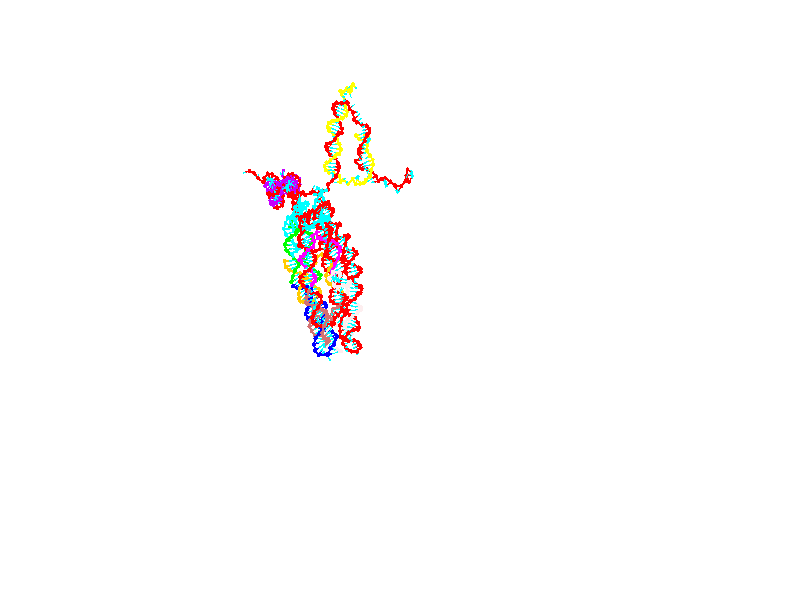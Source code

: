 // switches for output
#declare DRAW_BASES = 1; // possible values are 0, 1; only relevant for DNA ribbons
#declare DRAW_BASES_TYPE = 3; // possible values are 1, 2, 3; only relevant for DNA ribbons
#declare DRAW_FOG = 0; // set to 1 to enable fog

#include "colors.inc"

#include "transforms.inc"
background { rgb <1, 1, 1>}

#default {
   normal{
       ripples 0.25
       frequency 0.20
       turbulence 0.2
       lambda 5
   }
	finish {
		phong 0.1
		phong_size 40.
	}
}

// original window dimensions: 1024x640


// camera settings

camera {
	sky <0, 0.179814, -0.983701>
	up <0, 0.179814, -0.983701>
	right 1.6 * <1, 0, 0>
	location <25.469, 94.9851, 44.8844>
	look_at <25.469, 29.3977, 32.8955>
	direction <0, -65.5874, -11.9889>
	angle 67.0682
}


# declare cpy_camera_pos = <25.469, 94.9851, 44.8844>;
# if (DRAW_FOG = 1)
fog {
	fog_type 2
	up vnormalize(cpy_camera_pos)
	color rgbt<1,1,1,0.3>
	distance 1e-5
	fog_alt 3e-3
	fog_offset 28
}
# end


// LIGHTS

# declare lum = 6;
global_settings {
	ambient_light rgb lum * <0.05, 0.05, 0.05>
	max_trace_level 15
}# declare cpy_direct_light_amount = 0.25;
light_source
{	1000 * <-1, -1.16351, -0.803887>,
	rgb lum * cpy_direct_light_amount
	parallel
}

light_source
{	1000 * <1, 1.16351, 0.803887>,
	rgb lum * cpy_direct_light_amount
	parallel
}

// strand 0

// nucleotide -1

// particle -1
sphere {
	<4.440996, 14.817959, 14.968197> 0.250000
	pigment { color rgbt <1,0,0,0> }
	no_shadow
}
cylinder {
	<4.093461, 14.939066, 15.124888>,  <3.884939, 15.011730, 15.218904>, 0.100000
	pigment { color rgbt <1,0,0,0> }
	no_shadow
}
cylinder {
	<4.093461, 14.939066, 15.124888>,  <4.440996, 14.817959, 14.968197>, 0.100000
	pigment { color rgbt <1,0,0,0> }
	no_shadow
}

// particle -1
sphere {
	<4.093461, 14.939066, 15.124888> 0.100000
	pigment { color rgbt <1,0,0,0> }
	no_shadow
}
sphere {
	0, 1
	scale<0.080000,0.200000,0.300000>
	matrix <-0.101213, 0.665892, -0.739151,
		-0.484641, -0.681851, -0.547908,
		-0.868838, 0.302767, 0.391730,
		3.832809, 15.029896, 15.242408>
	pigment { color rgbt <0,1,1,0> }
	no_shadow
}
cylinder {
	<5.164742, 14.972756, 15.300017>,  <4.440996, 14.817959, 14.968197>, 0.130000
	pigment { color rgbt <1,0,0,0> }
	no_shadow
}

// nucleotide -1

// particle -1
sphere {
	<5.164742, 14.972756, 15.300017> 0.250000
	pigment { color rgbt <1,0,0,0> }
	no_shadow
}
cylinder {
	<5.146678, 14.573905, 15.324335>,  <5.135840, 14.334594, 15.338926>, 0.100000
	pigment { color rgbt <1,0,0,0> }
	no_shadow
}
cylinder {
	<5.146678, 14.573905, 15.324335>,  <5.164742, 14.972756, 15.300017>, 0.100000
	pigment { color rgbt <1,0,0,0> }
	no_shadow
}

// particle -1
sphere {
	<5.146678, 14.573905, 15.324335> 0.100000
	pigment { color rgbt <1,0,0,0> }
	no_shadow
}
sphere {
	0, 1
	scale<0.080000,0.200000,0.300000>
	matrix <0.980758, -0.055823, -0.187078,
		0.189934, 0.051178, 0.980462,
		-0.045158, -0.997128, 0.060796,
		5.133131, 14.274767, 15.342574>
	pigment { color rgbt <0,1,1,0> }
	no_shadow
}
cylinder {
	<5.681108, 14.811954, 15.825727>,  <5.164742, 14.972756, 15.300017>, 0.130000
	pigment { color rgbt <1,0,0,0> }
	no_shadow
}

// nucleotide -1

// particle -1
sphere {
	<5.681108, 14.811954, 15.825727> 0.250000
	pigment { color rgbt <1,0,0,0> }
	no_shadow
}
cylinder {
	<5.645075, 14.520419, 15.554233>,  <5.623455, 14.345498, 15.391335>, 0.100000
	pigment { color rgbt <1,0,0,0> }
	no_shadow
}
cylinder {
	<5.645075, 14.520419, 15.554233>,  <5.681108, 14.811954, 15.825727>, 0.100000
	pigment { color rgbt <1,0,0,0> }
	no_shadow
}

// particle -1
sphere {
	<5.645075, 14.520419, 15.554233> 0.100000
	pigment { color rgbt <1,0,0,0> }
	no_shadow
}
sphere {
	0, 1
	scale<0.080000,0.200000,0.300000>
	matrix <0.990867, 0.003076, -0.134811,
		0.100343, -0.684681, 0.721902,
		-0.090082, -0.728836, -0.678737,
		5.618050, 14.301768, 15.350612>
	pigment { color rgbt <0,1,1,0> }
	no_shadow
}
cylinder {
	<6.353792, 14.506546, 16.235153>,  <5.681108, 14.811954, 15.825727>, 0.130000
	pigment { color rgbt <1,0,0,0> }
	no_shadow
}

// nucleotide -1

// particle -1
sphere {
	<6.353792, 14.506546, 16.235153> 0.250000
	pigment { color rgbt <1,0,0,0> }
	no_shadow
}
cylinder {
	<6.694597, 14.631125, 16.066832>,  <6.899079, 14.705873, 15.965838>, 0.100000
	pigment { color rgbt <1,0,0,0> }
	no_shadow
}
cylinder {
	<6.694597, 14.631125, 16.066832>,  <6.353792, 14.506546, 16.235153>, 0.100000
	pigment { color rgbt <1,0,0,0> }
	no_shadow
}

// particle -1
sphere {
	<6.694597, 14.631125, 16.066832> 0.100000
	pigment { color rgbt <1,0,0,0> }
	no_shadow
}
sphere {
	0, 1
	scale<0.080000,0.200000,0.300000>
	matrix <0.191589, -0.933528, -0.303017,
		-0.487206, 0.177553, -0.855047,
		0.852012, 0.311450, -0.420803,
		6.950200, 14.724561, 15.940591>
	pigment { color rgbt <0,1,1,0> }
	no_shadow
}
cylinder {
	<6.345607, 14.173768, 15.605354>,  <6.353792, 14.506546, 16.235153>, 0.130000
	pigment { color rgbt <1,0,0,0> }
	no_shadow
}

// nucleotide -1

// particle -1
sphere {
	<6.345607, 14.173768, 15.605354> 0.250000
	pigment { color rgbt <1,0,0,0> }
	no_shadow
}
cylinder {
	<6.732084, 14.231537, 15.690784>,  <6.963970, 14.266198, 15.742043>, 0.100000
	pigment { color rgbt <1,0,0,0> }
	no_shadow
}
cylinder {
	<6.732084, 14.231537, 15.690784>,  <6.345607, 14.173768, 15.605354>, 0.100000
	pigment { color rgbt <1,0,0,0> }
	no_shadow
}

// particle -1
sphere {
	<6.732084, 14.231537, 15.690784> 0.100000
	pigment { color rgbt <1,0,0,0> }
	no_shadow
}
sphere {
	0, 1
	scale<0.080000,0.200000,0.300000>
	matrix <0.202689, -0.937451, -0.283023,
		0.159341, 0.316744, -0.935031,
		0.966192, 0.144423, 0.213575,
		7.021942, 14.274864, 15.754857>
	pigment { color rgbt <0,1,1,0> }
	no_shadow
}
cylinder {
	<6.837345, 14.008821, 14.998388>,  <6.345607, 14.173768, 15.605354>, 0.130000
	pigment { color rgbt <1,0,0,0> }
	no_shadow
}

// nucleotide -1

// particle -1
sphere {
	<6.837345, 14.008821, 14.998388> 0.250000
	pigment { color rgbt <1,0,0,0> }
	no_shadow
}
cylinder {
	<7.047948, 13.986354, 15.337713>,  <7.174311, 13.972873, 15.541308>, 0.100000
	pigment { color rgbt <1,0,0,0> }
	no_shadow
}
cylinder {
	<7.047948, 13.986354, 15.337713>,  <6.837345, 14.008821, 14.998388>, 0.100000
	pigment { color rgbt <1,0,0,0> }
	no_shadow
}

// particle -1
sphere {
	<7.047948, 13.986354, 15.337713> 0.100000
	pigment { color rgbt <1,0,0,0> }
	no_shadow
}
sphere {
	0, 1
	scale<0.080000,0.200000,0.300000>
	matrix <0.018944, -0.996792, -0.077758,
		0.849958, 0.057011, -0.523756,
		0.526509, -0.056169, 0.848312,
		7.205901, 13.969503, 15.592207>
	pigment { color rgbt <0,1,1,0> }
	no_shadow
}
cylinder {
	<7.358868, 13.446960, 14.883688>,  <6.837345, 14.008821, 14.998388>, 0.130000
	pigment { color rgbt <1,0,0,0> }
	no_shadow
}

// nucleotide -1

// particle -1
sphere {
	<7.358868, 13.446960, 14.883688> 0.250000
	pigment { color rgbt <1,0,0,0> }
	no_shadow
}
cylinder {
	<7.327136, 13.489126, 15.280191>,  <7.308096, 13.514426, 15.518093>, 0.100000
	pigment { color rgbt <1,0,0,0> }
	no_shadow
}
cylinder {
	<7.327136, 13.489126, 15.280191>,  <7.358868, 13.446960, 14.883688>, 0.100000
	pigment { color rgbt <1,0,0,0> }
	no_shadow
}

// particle -1
sphere {
	<7.327136, 13.489126, 15.280191> 0.100000
	pigment { color rgbt <1,0,0,0> }
	no_shadow
}
sphere {
	0, 1
	scale<0.080000,0.200000,0.300000>
	matrix <0.020869, -0.993999, 0.107377,
		0.996630, 0.029205, 0.076655,
		-0.079331, 0.105415, 0.991259,
		7.303336, 13.520751, 15.577569>
	pigment { color rgbt <0,1,1,0> }
	no_shadow
}
cylinder {
	<7.939296, 13.110888, 15.166577>,  <7.358868, 13.446960, 14.883688>, 0.130000
	pigment { color rgbt <1,0,0,0> }
	no_shadow
}

// nucleotide -1

// particle -1
sphere {
	<7.939296, 13.110888, 15.166577> 0.250000
	pigment { color rgbt <1,0,0,0> }
	no_shadow
}
cylinder {
	<7.654325, 13.131536, 15.446516>,  <7.483343, 13.143924, 15.614479>, 0.100000
	pigment { color rgbt <1,0,0,0> }
	no_shadow
}
cylinder {
	<7.654325, 13.131536, 15.446516>,  <7.939296, 13.110888, 15.166577>, 0.100000
	pigment { color rgbt <1,0,0,0> }
	no_shadow
}

// particle -1
sphere {
	<7.654325, 13.131536, 15.446516> 0.100000
	pigment { color rgbt <1,0,0,0> }
	no_shadow
}
sphere {
	0, 1
	scale<0.080000,0.200000,0.300000>
	matrix <0.218353, -0.931479, 0.290978,
		0.666912, 0.360114, 0.652339,
		-0.712426, 0.051617, 0.699847,
		7.440598, 13.147020, 15.656470>
	pigment { color rgbt <0,1,1,0> }
	no_shadow
}
cylinder {
	<8.162940, 12.867095, 15.724732>,  <7.939296, 13.110888, 15.166577>, 0.130000
	pigment { color rgbt <1,0,0,0> }
	no_shadow
}

// nucleotide -1

// particle -1
sphere {
	<8.162940, 12.867095, 15.724732> 0.250000
	pigment { color rgbt <1,0,0,0> }
	no_shadow
}
cylinder {
	<7.770667, 12.798472, 15.762311>,  <7.535302, 12.757298, 15.784858>, 0.100000
	pigment { color rgbt <1,0,0,0> }
	no_shadow
}
cylinder {
	<7.770667, 12.798472, 15.762311>,  <8.162940, 12.867095, 15.724732>, 0.100000
	pigment { color rgbt <1,0,0,0> }
	no_shadow
}

// particle -1
sphere {
	<7.770667, 12.798472, 15.762311> 0.100000
	pigment { color rgbt <1,0,0,0> }
	no_shadow
}
sphere {
	0, 1
	scale<0.080000,0.200000,0.300000>
	matrix <0.194003, -0.914318, 0.355507,
		0.024906, 0.366866, 0.929940,
		-0.980685, -0.171557, 0.093945,
		7.476461, 12.747005, 15.790495>
	pigment { color rgbt <0,1,1,0> }
	no_shadow
}
cylinder {
	<8.128883, 12.338523, 16.174593>,  <8.162940, 12.867095, 15.724732>, 0.130000
	pigment { color rgbt <1,0,0,0> }
	no_shadow
}

// nucleotide -1

// particle -1
sphere {
	<8.128883, 12.338523, 16.174593> 0.250000
	pigment { color rgbt <1,0,0,0> }
	no_shadow
}
cylinder {
	<7.762158, 12.336039, 16.014887>,  <7.542122, 12.334548, 15.919063>, 0.100000
	pigment { color rgbt <1,0,0,0> }
	no_shadow
}
cylinder {
	<7.762158, 12.336039, 16.014887>,  <8.128883, 12.338523, 16.174593>, 0.100000
	pigment { color rgbt <1,0,0,0> }
	no_shadow
}

// particle -1
sphere {
	<7.762158, 12.336039, 16.014887> 0.100000
	pigment { color rgbt <1,0,0,0> }
	no_shadow
}
sphere {
	0, 1
	scale<0.080000,0.200000,0.300000>
	matrix <-0.075950, -0.978914, 0.189630,
		-0.392025, 0.204180, 0.897010,
		-0.916814, -0.006212, -0.399266,
		7.487114, 12.334175, 15.895107>
	pigment { color rgbt <0,1,1,0> }
	no_shadow
}
cylinder {
	<7.872191, 11.855517, 16.628254>,  <8.128883, 12.338523, 16.174593>, 0.130000
	pigment { color rgbt <1,0,0,0> }
	no_shadow
}

// nucleotide -1

// particle -1
sphere {
	<7.872191, 11.855517, 16.628254> 0.250000
	pigment { color rgbt <1,0,0,0> }
	no_shadow
}
cylinder {
	<7.631590, 11.882704, 16.309864>,  <7.487230, 11.899015, 16.118830>, 0.100000
	pigment { color rgbt <1,0,0,0> }
	no_shadow
}
cylinder {
	<7.631590, 11.882704, 16.309864>,  <7.872191, 11.855517, 16.628254>, 0.100000
	pigment { color rgbt <1,0,0,0> }
	no_shadow
}

// particle -1
sphere {
	<7.631590, 11.882704, 16.309864> 0.100000
	pigment { color rgbt <1,0,0,0> }
	no_shadow
}
sphere {
	0, 1
	scale<0.080000,0.200000,0.300000>
	matrix <-0.184348, -0.981292, 0.055519,
		-0.777309, 0.180131, 0.602779,
		-0.601503, 0.067965, -0.795974,
		7.451139, 11.903093, 16.071072>
	pigment { color rgbt <0,1,1,0> }
	no_shadow
}
cylinder {
	<7.235499, 11.657207, 16.837210>,  <7.872191, 11.855517, 16.628254>, 0.130000
	pigment { color rgbt <1,0,0,0> }
	no_shadow
}

// nucleotide -1

// particle -1
sphere {
	<7.235499, 11.657207, 16.837210> 0.250000
	pigment { color rgbt <1,0,0,0> }
	no_shadow
}
cylinder {
	<7.212675, 11.608724, 16.440815>,  <7.198981, 11.579634, 16.202978>, 0.100000
	pigment { color rgbt <1,0,0,0> }
	no_shadow
}
cylinder {
	<7.212675, 11.608724, 16.440815>,  <7.235499, 11.657207, 16.837210>, 0.100000
	pigment { color rgbt <1,0,0,0> }
	no_shadow
}

// particle -1
sphere {
	<7.212675, 11.608724, 16.440815> 0.100000
	pigment { color rgbt <1,0,0,0> }
	no_shadow
}
sphere {
	0, 1
	scale<0.080000,0.200000,0.300000>
	matrix <-0.278624, -0.951231, 0.132390,
		-0.958704, 0.283666, 0.020504,
		-0.057059, -0.121210, -0.990986,
		7.195558, 11.572361, 16.143518>
	pigment { color rgbt <0,1,1,0> }
	no_shadow
}
cylinder {
	<6.606673, 11.363545, 16.728939>,  <7.235499, 11.657207, 16.837210>, 0.130000
	pigment { color rgbt <1,0,0,0> }
	no_shadow
}

// nucleotide -1

// particle -1
sphere {
	<6.606673, 11.363545, 16.728939> 0.250000
	pigment { color rgbt <1,0,0,0> }
	no_shadow
}
cylinder {
	<6.814878, 11.259744, 16.403553>,  <6.939800, 11.197463, 16.208321>, 0.100000
	pigment { color rgbt <1,0,0,0> }
	no_shadow
}
cylinder {
	<6.814878, 11.259744, 16.403553>,  <6.606673, 11.363545, 16.728939>, 0.100000
	pigment { color rgbt <1,0,0,0> }
	no_shadow
}

// particle -1
sphere {
	<6.814878, 11.259744, 16.403553> 0.100000
	pigment { color rgbt <1,0,0,0> }
	no_shadow
}
sphere {
	0, 1
	scale<0.080000,0.200000,0.300000>
	matrix <-0.335097, -0.938348, 0.084926,
		-0.785353, 0.228385, -0.575380,
		0.520511, -0.259505, -0.813465,
		6.971031, 11.181892, 16.159513>
	pigment { color rgbt <0,1,1,0> }
	no_shadow
}
cylinder {
	<6.190804, 10.847399, 16.368366>,  <6.606673, 11.363545, 16.728939>, 0.130000
	pigment { color rgbt <1,0,0,0> }
	no_shadow
}

// nucleotide -1

// particle -1
sphere {
	<6.190804, 10.847399, 16.368366> 0.250000
	pigment { color rgbt <1,0,0,0> }
	no_shadow
}
cylinder {
	<6.557911, 10.813751, 16.213125>,  <6.778175, 10.793563, 16.119980>, 0.100000
	pigment { color rgbt <1,0,0,0> }
	no_shadow
}
cylinder {
	<6.557911, 10.813751, 16.213125>,  <6.190804, 10.847399, 16.368366>, 0.100000
	pigment { color rgbt <1,0,0,0> }
	no_shadow
}

// particle -1
sphere {
	<6.557911, 10.813751, 16.213125> 0.100000
	pigment { color rgbt <1,0,0,0> }
	no_shadow
}
sphere {
	0, 1
	scale<0.080000,0.200000,0.300000>
	matrix <-0.054502, -0.994741, 0.086716,
		-0.393357, -0.058433, -0.917527,
		0.917769, -0.084118, -0.388104,
		6.833241, 10.788516, 16.096695>
	pigment { color rgbt <0,1,1,0> }
	no_shadow
}
cylinder {
	<6.163264, 10.381100, 15.771836>,  <6.190804, 10.847399, 16.368366>, 0.130000
	pigment { color rgbt <1,0,0,0> }
	no_shadow
}

// nucleotide -1

// particle -1
sphere {
	<6.163264, 10.381100, 15.771836> 0.250000
	pigment { color rgbt <1,0,0,0> }
	no_shadow
}
cylinder {
	<6.537963, 10.391457, 15.911453>,  <6.762783, 10.397671, 15.995224>, 0.100000
	pigment { color rgbt <1,0,0,0> }
	no_shadow
}
cylinder {
	<6.537963, 10.391457, 15.911453>,  <6.163264, 10.381100, 15.771836>, 0.100000
	pigment { color rgbt <1,0,0,0> }
	no_shadow
}

// particle -1
sphere {
	<6.537963, 10.391457, 15.911453> 0.100000
	pigment { color rgbt <1,0,0,0> }
	no_shadow
}
sphere {
	0, 1
	scale<0.080000,0.200000,0.300000>
	matrix <0.022534, -0.999652, 0.013682,
		0.349276, -0.004951, -0.937007,
		0.936749, 0.025893, 0.349043,
		6.818988, 10.399224, 16.016167>
	pigment { color rgbt <0,1,1,0> }
	no_shadow
}
cylinder {
	<6.468753, 9.847393, 15.478161>,  <6.163264, 10.381100, 15.771836>, 0.130000
	pigment { color rgbt <1,0,0,0> }
	no_shadow
}

// nucleotide -1

// particle -1
sphere {
	<6.468753, 9.847393, 15.478161> 0.250000
	pigment { color rgbt <1,0,0,0> }
	no_shadow
}
cylinder {
	<6.744508, 9.908051, 15.761497>,  <6.909961, 9.944445, 15.931499>, 0.100000
	pigment { color rgbt <1,0,0,0> }
	no_shadow
}
cylinder {
	<6.744508, 9.908051, 15.761497>,  <6.468753, 9.847393, 15.478161>, 0.100000
	pigment { color rgbt <1,0,0,0> }
	no_shadow
}

// particle -1
sphere {
	<6.744508, 9.908051, 15.761497> 0.100000
	pigment { color rgbt <1,0,0,0> }
	no_shadow
}
sphere {
	0, 1
	scale<0.080000,0.200000,0.300000>
	matrix <0.077625, -0.987677, 0.135897,
		0.720221, -0.038700, -0.692664,
		0.689388, 0.151644, 0.708342,
		6.951324, 9.953544, 15.974000>
	pigment { color rgbt <0,1,1,0> }
	no_shadow
}
cylinder {
	<6.891247, 9.234498, 15.384020>,  <6.468753, 9.847393, 15.478161>, 0.130000
	pigment { color rgbt <1,0,0,0> }
	no_shadow
}

// nucleotide -1

// particle -1
sphere {
	<6.891247, 9.234498, 15.384020> 0.250000
	pigment { color rgbt <1,0,0,0> }
	no_shadow
}
cylinder {
	<7.037877, 9.359258, 15.734640>,  <7.125854, 9.434114, 15.945012>, 0.100000
	pigment { color rgbt <1,0,0,0> }
	no_shadow
}
cylinder {
	<7.037877, 9.359258, 15.734640>,  <6.891247, 9.234498, 15.384020>, 0.100000
	pigment { color rgbt <1,0,0,0> }
	no_shadow
}

// particle -1
sphere {
	<7.037877, 9.359258, 15.734640> 0.100000
	pigment { color rgbt <1,0,0,0> }
	no_shadow
}
sphere {
	0, 1
	scale<0.080000,0.200000,0.300000>
	matrix <0.146359, -0.949735, 0.276734,
		0.918805, 0.026848, -0.393798,
		0.366574, 0.311900, 0.876551,
		7.147849, 9.452827, 15.997605>
	pigment { color rgbt <0,1,1,0> }
	no_shadow
}
cylinder {
	<7.561152, 9.034575, 15.548737>,  <6.891247, 9.234498, 15.384020>, 0.130000
	pigment { color rgbt <1,0,0,0> }
	no_shadow
}

// nucleotide -1

// particle -1
sphere {
	<7.561152, 9.034575, 15.548737> 0.250000
	pigment { color rgbt <1,0,0,0> }
	no_shadow
}
cylinder {
	<7.399899, 9.093209, 15.910067>,  <7.303148, 9.128390, 16.126865>, 0.100000
	pigment { color rgbt <1,0,0,0> }
	no_shadow
}
cylinder {
	<7.399899, 9.093209, 15.910067>,  <7.561152, 9.034575, 15.548737>, 0.100000
	pigment { color rgbt <1,0,0,0> }
	no_shadow
}

// particle -1
sphere {
	<7.399899, 9.093209, 15.910067> 0.100000
	pigment { color rgbt <1,0,0,0> }
	no_shadow
}
sphere {
	0, 1
	scale<0.080000,0.200000,0.300000>
	matrix <0.242308, -0.934761, 0.259824,
		0.882481, 0.323626, 0.341311,
		-0.403130, 0.146588, 0.903326,
		7.278961, 9.137186, 16.181065>
	pigment { color rgbt <0,1,1,0> }
	no_shadow
}
cylinder {
	<8.010672, 8.716252, 16.014223>,  <7.561152, 9.034575, 15.548737>, 0.130000
	pigment { color rgbt <1,0,0,0> }
	no_shadow
}

// nucleotide -1

// particle -1
sphere {
	<8.010672, 8.716252, 16.014223> 0.250000
	pigment { color rgbt <1,0,0,0> }
	no_shadow
}
cylinder {
	<7.654432, 8.718440, 16.196127>,  <7.440689, 8.719752, 16.305269>, 0.100000
	pigment { color rgbt <1,0,0,0> }
	no_shadow
}
cylinder {
	<7.654432, 8.718440, 16.196127>,  <8.010672, 8.716252, 16.014223>, 0.100000
	pigment { color rgbt <1,0,0,0> }
	no_shadow
}

// particle -1
sphere {
	<7.654432, 8.718440, 16.196127> 0.100000
	pigment { color rgbt <1,0,0,0> }
	no_shadow
}
sphere {
	0, 1
	scale<0.080000,0.200000,0.300000>
	matrix <0.131078, -0.954410, 0.268179,
		0.435495, 0.298448, 0.849278,
		-0.890597, 0.005469, 0.454760,
		7.387253, 8.720080, 16.332556>
	pigment { color rgbt <0,1,1,0> }
	no_shadow
}
cylinder {
	<8.026139, 8.110206, 16.491573>,  <8.010672, 8.716252, 16.014223>, 0.130000
	pigment { color rgbt <1,0,0,0> }
	no_shadow
}

// nucleotide -1

// particle -1
sphere {
	<8.026139, 8.110206, 16.491573> 0.250000
	pigment { color rgbt <1,0,0,0> }
	no_shadow
}
cylinder {
	<7.637628, 8.203572, 16.510067>,  <7.404521, 8.259592, 16.521162>, 0.100000
	pigment { color rgbt <1,0,0,0> }
	no_shadow
}
cylinder {
	<7.637628, 8.203572, 16.510067>,  <8.026139, 8.110206, 16.491573>, 0.100000
	pigment { color rgbt <1,0,0,0> }
	no_shadow
}

// particle -1
sphere {
	<7.637628, 8.203572, 16.510067> 0.100000
	pigment { color rgbt <1,0,0,0> }
	no_shadow
}
sphere {
	0, 1
	scale<0.080000,0.200000,0.300000>
	matrix <-0.237950, -0.953205, -0.186496,
		0.000538, -0.192141, 0.981367,
		-0.971277, 0.233416, 0.046233,
		7.346245, 8.273597, 16.523937>
	pigment { color rgbt <0,1,1,0> }
	no_shadow
}
cylinder {
	<7.674124, 7.550209, 16.839762>,  <8.026139, 8.110206, 16.491573>, 0.130000
	pigment { color rgbt <1,0,0,0> }
	no_shadow
}

// nucleotide -1

// particle -1
sphere {
	<7.674124, 7.550209, 16.839762> 0.250000
	pigment { color rgbt <1,0,0,0> }
	no_shadow
}
cylinder {
	<7.377607, 7.744208, 16.654175>,  <7.199697, 7.860608, 16.542824>, 0.100000
	pigment { color rgbt <1,0,0,0> }
	no_shadow
}
cylinder {
	<7.377607, 7.744208, 16.654175>,  <7.674124, 7.550209, 16.839762>, 0.100000
	pigment { color rgbt <1,0,0,0> }
	no_shadow
}

// particle -1
sphere {
	<7.377607, 7.744208, 16.654175> 0.100000
	pigment { color rgbt <1,0,0,0> }
	no_shadow
}
sphere {
	0, 1
	scale<0.080000,0.200000,0.300000>
	matrix <-0.420702, -0.874370, -0.241840,
		-0.522969, 0.015917, 0.852203,
		-0.741292, 0.484998, -0.463965,
		7.155220, 7.889708, 16.514986>
	pigment { color rgbt <0,1,1,0> }
	no_shadow
}
cylinder {
	<6.932765, 7.359674, 17.113583>,  <7.674124, 7.550209, 16.839762>, 0.130000
	pigment { color rgbt <1,0,0,0> }
	no_shadow
}

// nucleotide -1

// particle -1
sphere {
	<6.932765, 7.359674, 17.113583> 0.250000
	pigment { color rgbt <1,0,0,0> }
	no_shadow
}
cylinder {
	<6.896432, 7.477215, 16.732973>,  <6.874632, 7.547740, 16.504606>, 0.100000
	pigment { color rgbt <1,0,0,0> }
	no_shadow
}
cylinder {
	<6.896432, 7.477215, 16.732973>,  <6.932765, 7.359674, 17.113583>, 0.100000
	pigment { color rgbt <1,0,0,0> }
	no_shadow
}

// particle -1
sphere {
	<6.896432, 7.477215, 16.732973> 0.100000
	pigment { color rgbt <1,0,0,0> }
	no_shadow
}
sphere {
	0, 1
	scale<0.080000,0.200000,0.300000>
	matrix <-0.439777, -0.869098, -0.226416,
		-0.893502, 0.397893, 0.208171,
		-0.090832, 0.293852, -0.951525,
		6.869183, 7.565371, 16.447515>
	pigment { color rgbt <0,1,1,0> }
	no_shadow
}
cylinder {
	<6.381637, 6.947387, 16.839933>,  <6.932765, 7.359674, 17.113583>, 0.130000
	pigment { color rgbt <1,0,0,0> }
	no_shadow
}

// nucleotide -1

// particle -1
sphere {
	<6.381637, 6.947387, 16.839933> 0.250000
	pigment { color rgbt <1,0,0,0> }
	no_shadow
}
cylinder {
	<6.505331, 7.126744, 16.504477>,  <6.579547, 7.234358, 16.303204>, 0.100000
	pigment { color rgbt <1,0,0,0> }
	no_shadow
}
cylinder {
	<6.505331, 7.126744, 16.504477>,  <6.381637, 6.947387, 16.839933>, 0.100000
	pigment { color rgbt <1,0,0,0> }
	no_shadow
}

// particle -1
sphere {
	<6.505331, 7.126744, 16.504477> 0.100000
	pigment { color rgbt <1,0,0,0> }
	no_shadow
}
sphere {
	0, 1
	scale<0.080000,0.200000,0.300000>
	matrix <-0.308682, -0.786788, -0.534490,
		-0.899494, 0.424156, -0.104893,
		0.309236, 0.448392, -0.838640,
		6.598102, 7.261261, 16.252884>
	pigment { color rgbt <0,1,1,0> }
	no_shadow
}
cylinder {
	<5.887907, 6.914739, 16.263142>,  <6.381637, 6.947387, 16.839933>, 0.130000
	pigment { color rgbt <1,0,0,0> }
	no_shadow
}

// nucleotide -1

// particle -1
sphere {
	<5.887907, 6.914739, 16.263142> 0.250000
	pigment { color rgbt <1,0,0,0> }
	no_shadow
}
cylinder {
	<6.233562, 6.972517, 16.070311>,  <6.440956, 7.007183, 15.954612>, 0.100000
	pigment { color rgbt <1,0,0,0> }
	no_shadow
}
cylinder {
	<6.233562, 6.972517, 16.070311>,  <5.887907, 6.914739, 16.263142>, 0.100000
	pigment { color rgbt <1,0,0,0> }
	no_shadow
}

// particle -1
sphere {
	<6.233562, 6.972517, 16.070311> 0.100000
	pigment { color rgbt <1,0,0,0> }
	no_shadow
}
sphere {
	0, 1
	scale<0.080000,0.200000,0.300000>
	matrix <-0.220017, -0.753093, -0.620035,
		-0.452609, 0.641862, -0.618998,
		0.864140, 0.144443, -0.482077,
		6.492805, 7.015850, 15.925688>
	pigment { color rgbt <0,1,1,0> }
	no_shadow
}
cylinder {
	<5.713988, 7.086926, 15.662093>,  <5.887907, 6.914739, 16.263142>, 0.130000
	pigment { color rgbt <1,0,0,0> }
	no_shadow
}

// nucleotide -1

// particle -1
sphere {
	<5.713988, 7.086926, 15.662093> 0.250000
	pigment { color rgbt <1,0,0,0> }
	no_shadow
}
cylinder {
	<6.079137, 6.931589, 15.611726>,  <6.298226, 6.838387, 15.581505>, 0.100000
	pigment { color rgbt <1,0,0,0> }
	no_shadow
}
cylinder {
	<6.079137, 6.931589, 15.611726>,  <5.713988, 7.086926, 15.662093>, 0.100000
	pigment { color rgbt <1,0,0,0> }
	no_shadow
}

// particle -1
sphere {
	<6.079137, 6.931589, 15.611726> 0.100000
	pigment { color rgbt <1,0,0,0> }
	no_shadow
}
sphere {
	0, 1
	scale<0.080000,0.200000,0.300000>
	matrix <-0.376587, -0.681934, -0.627015,
		0.157627, 0.619804, -0.768763,
		0.912872, -0.388340, -0.125919,
		6.352999, 6.815087, 15.573950>
	pigment { color rgbt <0,1,1,0> }
	no_shadow
}
cylinder {
	<5.726144, 6.663131, 14.981766>,  <5.713988, 7.086926, 15.662093>, 0.130000
	pigment { color rgbt <1,0,0,0> }
	no_shadow
}

// nucleotide -1

// particle -1
sphere {
	<5.726144, 6.663131, 14.981766> 0.250000
	pigment { color rgbt <1,0,0,0> }
	no_shadow
}
cylinder {
	<6.008518, 6.514019, 15.222660>,  <6.177943, 6.424551, 15.367197>, 0.100000
	pigment { color rgbt <1,0,0,0> }
	no_shadow
}
cylinder {
	<6.008518, 6.514019, 15.222660>,  <5.726144, 6.663131, 14.981766>, 0.100000
	pigment { color rgbt <1,0,0,0> }
	no_shadow
}

// particle -1
sphere {
	<6.008518, 6.514019, 15.222660> 0.100000
	pigment { color rgbt <1,0,0,0> }
	no_shadow
}
sphere {
	0, 1
	scale<0.080000,0.200000,0.300000>
	matrix <-0.260265, -0.927328, -0.268932,
		0.658723, 0.033108, -0.751657,
		0.705936, -0.372782, 0.602236,
		6.220299, 6.402184, 15.403331>
	pigment { color rgbt <0,1,1,0> }
	no_shadow
}
cylinder {
	<6.258016, 6.338815, 14.541769>,  <5.726144, 6.663131, 14.981766>, 0.130000
	pigment { color rgbt <1,0,0,0> }
	no_shadow
}

// nucleotide -1

// particle -1
sphere {
	<6.258016, 6.338815, 14.541769> 0.250000
	pigment { color rgbt <1,0,0,0> }
	no_shadow
}
cylinder {
	<6.257627, 6.159150, 14.899149>,  <6.257393, 6.051351, 15.113577>, 0.100000
	pigment { color rgbt <1,0,0,0> }
	no_shadow
}
cylinder {
	<6.257627, 6.159150, 14.899149>,  <6.258016, 6.338815, 14.541769>, 0.100000
	pigment { color rgbt <1,0,0,0> }
	no_shadow
}

// particle -1
sphere {
	<6.257627, 6.159150, 14.899149> 0.100000
	pigment { color rgbt <1,0,0,0> }
	no_shadow
}
sphere {
	0, 1
	scale<0.080000,0.200000,0.300000>
	matrix <-0.346775, -0.837859, -0.421593,
		0.937948, -0.310236, -0.154942,
		-0.000974, -0.449162, 0.893450,
		6.257334, 6.024401, 15.167184>
	pigment { color rgbt <0,1,1,0> }
	no_shadow
}
cylinder {
	<6.313028, 6.653193, 13.888005>,  <6.258016, 6.338815, 14.541769>, 0.130000
	pigment { color rgbt <1,0,0,0> }
	no_shadow
}

// nucleotide -1

// particle -1
sphere {
	<6.313028, 6.653193, 13.888005> 0.250000
	pigment { color rgbt <1,0,0,0> }
	no_shadow
}
cylinder {
	<6.346942, 6.260192, 13.954335>,  <6.367291, 6.024391, 13.994133>, 0.100000
	pigment { color rgbt <1,0,0,0> }
	no_shadow
}
cylinder {
	<6.346942, 6.260192, 13.954335>,  <6.313028, 6.653193, 13.888005>, 0.100000
	pigment { color rgbt <1,0,0,0> }
	no_shadow
}

// particle -1
sphere {
	<6.346942, 6.260192, 13.954335> 0.100000
	pigment { color rgbt <1,0,0,0> }
	no_shadow
}
sphere {
	0, 1
	scale<0.080000,0.200000,0.300000>
	matrix <-0.985232, -0.107514, -0.133260,
		0.148757, -0.152078, -0.977110,
		0.084787, -0.982504, 0.165825,
		6.372378, 5.965441, 14.004083>
	pigment { color rgbt <0,1,1,0> }
	no_shadow
}
cylinder {
	<6.809099, 6.710729, 13.190247>,  <6.313028, 6.653193, 13.888005>, 0.130000
	pigment { color rgbt <1,0,0,0> }
	no_shadow
}

// nucleotide -1

// particle -1
sphere {
	<6.809099, 6.710729, 13.190247> 0.250000
	pigment { color rgbt <1,0,0,0> }
	no_shadow
}
cylinder {
	<7.002892, 7.015806, 13.361629>,  <7.119169, 7.198853, 13.464458>, 0.100000
	pigment { color rgbt <1,0,0,0> }
	no_shadow
}
cylinder {
	<7.002892, 7.015806, 13.361629>,  <6.809099, 6.710729, 13.190247>, 0.100000
	pigment { color rgbt <1,0,0,0> }
	no_shadow
}

// particle -1
sphere {
	<7.002892, 7.015806, 13.361629> 0.100000
	pigment { color rgbt <1,0,0,0> }
	no_shadow
}
sphere {
	0, 1
	scale<0.080000,0.200000,0.300000>
	matrix <-0.347703, -0.281537, 0.894337,
		0.802731, -0.582268, 0.128791,
		0.484484, 0.762694, 0.428455,
		7.148238, 7.244614, 13.490165>
	pigment { color rgbt <0,1,1,0> }
	no_shadow
}
cylinder {
	<7.098069, 6.350371, 13.737645>,  <6.809099, 6.710729, 13.190247>, 0.130000
	pigment { color rgbt <1,0,0,0> }
	no_shadow
}

// nucleotide -1

// particle -1
sphere {
	<7.098069, 6.350371, 13.737645> 0.250000
	pigment { color rgbt <1,0,0,0> }
	no_shadow
}
cylinder {
	<7.048388, 6.745254, 13.777637>,  <7.018579, 6.982183, 13.801632>, 0.100000
	pigment { color rgbt <1,0,0,0> }
	no_shadow
}
cylinder {
	<7.048388, 6.745254, 13.777637>,  <7.098069, 6.350371, 13.737645>, 0.100000
	pigment { color rgbt <1,0,0,0> }
	no_shadow
}

// particle -1
sphere {
	<7.048388, 6.745254, 13.777637> 0.100000
	pigment { color rgbt <1,0,0,0> }
	no_shadow
}
sphere {
	0, 1
	scale<0.080000,0.200000,0.300000>
	matrix <-0.459805, -0.146550, 0.875844,
		0.879291, 0.062811, 0.472124,
		-0.124202, 0.987207, 0.099979,
		7.011127, 7.041416, 13.807631>
	pigment { color rgbt <0,1,1,0> }
	no_shadow
}
cylinder {
	<7.867633, 6.506404, 13.546053>,  <7.098069, 6.350371, 13.737645>, 0.130000
	pigment { color rgbt <1,0,0,0> }
	no_shadow
}

// nucleotide -1

// particle -1
sphere {
	<7.867633, 6.506404, 13.546053> 0.250000
	pigment { color rgbt <1,0,0,0> }
	no_shadow
}
cylinder {
	<7.644928, 6.402289, 13.861588>,  <7.511305, 6.339820, 14.050908>, 0.100000
	pigment { color rgbt <1,0,0,0> }
	no_shadow
}
cylinder {
	<7.644928, 6.402289, 13.861588>,  <7.867633, 6.506404, 13.546053>, 0.100000
	pigment { color rgbt <1,0,0,0> }
	no_shadow
}

// particle -1
sphere {
	<7.644928, 6.402289, 13.861588> 0.100000
	pigment { color rgbt <1,0,0,0> }
	no_shadow
}
sphere {
	0, 1
	scale<0.080000,0.200000,0.300000>
	matrix <0.815809, 0.007493, 0.578273,
		-0.156429, 0.965502, 0.208174,
		-0.556764, -0.260288, 0.788837,
		7.477899, 6.324203, 14.098239>
	pigment { color rgbt <0,1,1,0> }
	no_shadow
}
cylinder {
	<7.781752, 7.032345, 14.028887>,  <7.867633, 6.506404, 13.546053>, 0.130000
	pigment { color rgbt <1,0,0,0> }
	no_shadow
}

// nucleotide -1

// particle -1
sphere {
	<7.781752, 7.032345, 14.028887> 0.250000
	pigment { color rgbt <1,0,0,0> }
	no_shadow
}
cylinder {
	<7.783938, 6.664923, 14.186988>,  <7.785250, 6.444469, 14.281848>, 0.100000
	pigment { color rgbt <1,0,0,0> }
	no_shadow
}
cylinder {
	<7.783938, 6.664923, 14.186988>,  <7.781752, 7.032345, 14.028887>, 0.100000
	pigment { color rgbt <1,0,0,0> }
	no_shadow
}

// particle -1
sphere {
	<7.783938, 6.664923, 14.186988> 0.100000
	pigment { color rgbt <1,0,0,0> }
	no_shadow
}
sphere {
	0, 1
	scale<0.080000,0.200000,0.300000>
	matrix <0.955321, 0.121606, 0.269397,
		-0.295521, 0.376119, 0.878181,
		0.005466, -0.918557, 0.395252,
		7.785578, 6.389356, 14.305563>
	pigment { color rgbt <0,1,1,0> }
	no_shadow
}
cylinder {
	<8.227098, 7.067531, 14.706907>,  <7.781752, 7.032345, 14.028887>, 0.130000
	pigment { color rgbt <1,0,0,0> }
	no_shadow
}

// nucleotide -1

// particle -1
sphere {
	<8.227098, 7.067531, 14.706907> 0.250000
	pigment { color rgbt <1,0,0,0> }
	no_shadow
}
cylinder {
	<8.202635, 6.678255, 14.618221>,  <8.187957, 6.444689, 14.565009>, 0.100000
	pigment { color rgbt <1,0,0,0> }
	no_shadow
}
cylinder {
	<8.202635, 6.678255, 14.618221>,  <8.227098, 7.067531, 14.706907>, 0.100000
	pigment { color rgbt <1,0,0,0> }
	no_shadow
}

// particle -1
sphere {
	<8.202635, 6.678255, 14.618221> 0.100000
	pigment { color rgbt <1,0,0,0> }
	no_shadow
}
sphere {
	0, 1
	scale<0.080000,0.200000,0.300000>
	matrix <0.968514, -0.111571, 0.222560,
		-0.241331, -0.201123, 0.949373,
		-0.061160, -0.973191, -0.221715,
		8.184287, 6.386297, 14.551706>
	pigment { color rgbt <0,1,1,0> }
	no_shadow
}
cylinder {
	<8.451477, 6.721773, 15.320121>,  <8.227098, 7.067531, 14.706907>, 0.130000
	pigment { color rgbt <1,0,0,0> }
	no_shadow
}

// nucleotide -1

// particle -1
sphere {
	<8.451477, 6.721773, 15.320121> 0.250000
	pigment { color rgbt <1,0,0,0> }
	no_shadow
}
cylinder {
	<8.555969, 6.518901, 14.991602>,  <8.618665, 6.397178, 14.794491>, 0.100000
	pigment { color rgbt <1,0,0,0> }
	no_shadow
}
cylinder {
	<8.555969, 6.518901, 14.991602>,  <8.451477, 6.721773, 15.320121>, 0.100000
	pigment { color rgbt <1,0,0,0> }
	no_shadow
}

// particle -1
sphere {
	<8.555969, 6.518901, 14.991602> 0.100000
	pigment { color rgbt <1,0,0,0> }
	no_shadow
}
sphere {
	0, 1
	scale<0.080000,0.200000,0.300000>
	matrix <0.898994, -0.182017, 0.398345,
		-0.351522, -0.842401, 0.408403,
		0.261230, -0.507180, -0.821296,
		8.634338, 6.366747, 14.745213>
	pigment { color rgbt <0,1,1,0> }
	no_shadow
}
cylinder {
	<9.151649, 6.800163, 15.543200>,  <8.451477, 6.721773, 15.320121>, 0.130000
	pigment { color rgbt <1,0,0,0> }
	no_shadow
}

// nucleotide -1

// particle -1
sphere {
	<9.151649, 6.800163, 15.543200> 0.250000
	pigment { color rgbt <1,0,0,0> }
	no_shadow
}
cylinder {
	<9.004838, 6.879679, 15.179711>,  <8.916752, 6.927388, 14.961618>, 0.100000
	pigment { color rgbt <1,0,0,0> }
	no_shadow
}
cylinder {
	<9.004838, 6.879679, 15.179711>,  <9.151649, 6.800163, 15.543200>, 0.100000
	pigment { color rgbt <1,0,0,0> }
	no_shadow
}

// particle -1
sphere {
	<9.004838, 6.879679, 15.179711> 0.100000
	pigment { color rgbt <1,0,0,0> }
	no_shadow
}
sphere {
	0, 1
	scale<0.080000,0.200000,0.300000>
	matrix <0.457331, 0.889242, 0.009816,
		0.810025, -0.411984, -0.417288,
		-0.367026, 0.198790, -0.908721,
		8.894731, 6.939316, 14.907095>
	pigment { color rgbt <0,1,1,0> }
	no_shadow
}
cylinder {
	<9.721305, 7.054438, 15.211368>,  <9.151649, 6.800163, 15.543200>, 0.130000
	pigment { color rgbt <1,0,0,0> }
	no_shadow
}

// nucleotide -1

// particle -1
sphere {
	<9.721305, 7.054438, 15.211368> 0.250000
	pigment { color rgbt <1,0,0,0> }
	no_shadow
}
cylinder {
	<9.388644, 7.186728, 15.032940>,  <9.189048, 7.266102, 14.925883>, 0.100000
	pigment { color rgbt <1,0,0,0> }
	no_shadow
}
cylinder {
	<9.388644, 7.186728, 15.032940>,  <9.721305, 7.054438, 15.211368>, 0.100000
	pigment { color rgbt <1,0,0,0> }
	no_shadow
}

// particle -1
sphere {
	<9.388644, 7.186728, 15.032940> 0.100000
	pigment { color rgbt <1,0,0,0> }
	no_shadow
}
sphere {
	0, 1
	scale<0.080000,0.200000,0.300000>
	matrix <0.421388, 0.899029, -0.119077,
		0.361649, -0.286999, -0.887041,
		-0.831651, 0.330724, -0.446070,
		9.139149, 7.285945, 14.899118>
	pigment { color rgbt <0,1,1,0> }
	no_shadow
}
cylinder {
	<9.918862, 7.416704, 14.596999>,  <9.721305, 7.054438, 15.211368>, 0.130000
	pigment { color rgbt <1,0,0,0> }
	no_shadow
}

// nucleotide -1

// particle -1
sphere {
	<9.918862, 7.416704, 14.596999> 0.250000
	pigment { color rgbt <1,0,0,0> }
	no_shadow
}
cylinder {
	<9.555579, 7.555241, 14.690982>,  <9.337609, 7.638363, 14.747372>, 0.100000
	pigment { color rgbt <1,0,0,0> }
	no_shadow
}
cylinder {
	<9.555579, 7.555241, 14.690982>,  <9.918862, 7.416704, 14.596999>, 0.100000
	pigment { color rgbt <1,0,0,0> }
	no_shadow
}

// particle -1
sphere {
	<9.555579, 7.555241, 14.690982> 0.100000
	pigment { color rgbt <1,0,0,0> }
	no_shadow
}
sphere {
	0, 1
	scale<0.080000,0.200000,0.300000>
	matrix <0.278059, 0.918926, -0.279747,
		-0.312795, -0.188736, -0.930880,
		-0.908208, 0.346343, 0.234956,
		9.283116, 7.659144, 14.761469>
	pigment { color rgbt <0,1,1,0> }
	no_shadow
}
cylinder {
	<9.817278, 7.957737, 14.102928>,  <9.918862, 7.416704, 14.596999>, 0.130000
	pigment { color rgbt <1,0,0,0> }
	no_shadow
}

// nucleotide -1

// particle -1
sphere {
	<9.817278, 7.957737, 14.102928> 0.250000
	pigment { color rgbt <1,0,0,0> }
	no_shadow
}
cylinder {
	<9.537823, 8.046126, 14.375127>,  <9.370150, 8.099159, 14.538446>, 0.100000
	pigment { color rgbt <1,0,0,0> }
	no_shadow
}
cylinder {
	<9.537823, 8.046126, 14.375127>,  <9.817278, 7.957737, 14.102928>, 0.100000
	pigment { color rgbt <1,0,0,0> }
	no_shadow
}

// particle -1
sphere {
	<9.537823, 8.046126, 14.375127> 0.100000
	pigment { color rgbt <1,0,0,0> }
	no_shadow
}
sphere {
	0, 1
	scale<0.080000,0.200000,0.300000>
	matrix <0.100712, 0.972015, -0.212237,
		-0.708352, -0.079743, -0.701341,
		-0.698638, 0.220972, 0.680497,
		9.328231, 8.112418, 14.579276>
	pigment { color rgbt <0,1,1,0> }
	no_shadow
}
cylinder {
	<9.451901, 8.500912, 13.787312>,  <9.817278, 7.957737, 14.102928>, 0.130000
	pigment { color rgbt <1,0,0,0> }
	no_shadow
}

// nucleotide -1

// particle -1
sphere {
	<9.451901, 8.500912, 13.787312> 0.250000
	pigment { color rgbt <1,0,0,0> }
	no_shadow
}
cylinder {
	<9.356742, 8.505921, 14.175796>,  <9.299646, 8.508927, 14.408886>, 0.100000
	pigment { color rgbt <1,0,0,0> }
	no_shadow
}
cylinder {
	<9.356742, 8.505921, 14.175796>,  <9.451901, 8.500912, 13.787312>, 0.100000
	pigment { color rgbt <1,0,0,0> }
	no_shadow
}

// particle -1
sphere {
	<9.356742, 8.505921, 14.175796> 0.100000
	pigment { color rgbt <1,0,0,0> }
	no_shadow
}
sphere {
	0, 1
	scale<0.080000,0.200000,0.300000>
	matrix <0.016311, 0.999827, -0.008898,
		-0.971153, 0.013725, -0.238062,
		-0.237899, 0.012524, 0.971209,
		9.285372, 8.509679, 14.467158>
	pigment { color rgbt <0,1,1,0> }
	no_shadow
}
cylinder {
	<8.896958, 9.059446, 13.816192>,  <9.451901, 8.500912, 13.787312>, 0.130000
	pigment { color rgbt <1,0,0,0> }
	no_shadow
}

// nucleotide -1

// particle -1
sphere {
	<8.896958, 9.059446, 13.816192> 0.250000
	pigment { color rgbt <1,0,0,0> }
	no_shadow
}
cylinder {
	<9.066278, 8.987713, 14.171417>,  <9.167871, 8.944673, 14.384553>, 0.100000
	pigment { color rgbt <1,0,0,0> }
	no_shadow
}
cylinder {
	<9.066278, 8.987713, 14.171417>,  <8.896958, 9.059446, 13.816192>, 0.100000
	pigment { color rgbt <1,0,0,0> }
	no_shadow
}

// particle -1
sphere {
	<9.066278, 8.987713, 14.171417> 0.100000
	pigment { color rgbt <1,0,0,0> }
	no_shadow
}
sphere {
	0, 1
	scale<0.080000,0.200000,0.300000>
	matrix <0.215701, 0.971976, 0.093463,
		-0.879938, 0.151993, 0.450119,
		0.423300, -0.179333, 0.888064,
		9.193269, 8.933913, 14.437837>
	pigment { color rgbt <0,1,1,0> }
	no_shadow
}
cylinder {
	<8.628193, 9.531835, 14.239994>,  <8.896958, 9.059446, 13.816192>, 0.130000
	pigment { color rgbt <1,0,0,0> }
	no_shadow
}

// nucleotide -1

// particle -1
sphere {
	<8.628193, 9.531835, 14.239994> 0.250000
	pigment { color rgbt <1,0,0,0> }
	no_shadow
}
cylinder {
	<8.952318, 9.400959, 14.434453>,  <9.146793, 9.322433, 14.551128>, 0.100000
	pigment { color rgbt <1,0,0,0> }
	no_shadow
}
cylinder {
	<8.952318, 9.400959, 14.434453>,  <8.628193, 9.531835, 14.239994>, 0.100000
	pigment { color rgbt <1,0,0,0> }
	no_shadow
}

// particle -1
sphere {
	<8.952318, 9.400959, 14.434453> 0.100000
	pigment { color rgbt <1,0,0,0> }
	no_shadow
}
sphere {
	0, 1
	scale<0.080000,0.200000,0.300000>
	matrix <0.275161, 0.944907, 0.177305,
		-0.517376, -0.009904, 0.855701,
		0.810314, -0.327189, 0.486148,
		9.195413, 9.302802, 14.580297>
	pigment { color rgbt <0,1,1,0> }
	no_shadow
}
cylinder {
	<8.729646, 9.922071, 14.826889>,  <8.628193, 9.531835, 14.239994>, 0.130000
	pigment { color rgbt <1,0,0,0> }
	no_shadow
}

// nucleotide -1

// particle -1
sphere {
	<8.729646, 9.922071, 14.826889> 0.250000
	pigment { color rgbt <1,0,0,0> }
	no_shadow
}
cylinder {
	<9.099698, 9.776606, 14.783293>,  <9.321730, 9.689326, 14.757134>, 0.100000
	pigment { color rgbt <1,0,0,0> }
	no_shadow
}
cylinder {
	<9.099698, 9.776606, 14.783293>,  <8.729646, 9.922071, 14.826889>, 0.100000
	pigment { color rgbt <1,0,0,0> }
	no_shadow
}

// particle -1
sphere {
	<9.099698, 9.776606, 14.783293> 0.100000
	pigment { color rgbt <1,0,0,0> }
	no_shadow
}
sphere {
	0, 1
	scale<0.080000,0.200000,0.300000>
	matrix <0.379414, 0.895685, 0.231932,
		0.013276, -0.255921, 0.966606,
		0.925132, -0.363665, -0.108992,
		9.377237, 9.667506, 14.750595>
	pigment { color rgbt <0,1,1,0> }
	no_shadow
}
cylinder {
	<9.085843, 9.996048, 15.478668>,  <8.729646, 9.922071, 14.826889>, 0.130000
	pigment { color rgbt <1,0,0,0> }
	no_shadow
}

// nucleotide -1

// particle -1
sphere {
	<9.085843, 9.996048, 15.478668> 0.250000
	pigment { color rgbt <1,0,0,0> }
	no_shadow
}
cylinder {
	<9.356977, 9.988561, 15.184679>,  <9.519658, 9.984068, 15.008286>, 0.100000
	pigment { color rgbt <1,0,0,0> }
	no_shadow
}
cylinder {
	<9.356977, 9.988561, 15.184679>,  <9.085843, 9.996048, 15.478668>, 0.100000
	pigment { color rgbt <1,0,0,0> }
	no_shadow
}

// particle -1
sphere {
	<9.356977, 9.988561, 15.184679> 0.100000
	pigment { color rgbt <1,0,0,0> }
	no_shadow
}
sphere {
	0, 1
	scale<0.080000,0.200000,0.300000>
	matrix <0.361288, 0.879129, 0.310810,
		0.640319, -0.476216, 0.602669,
		0.677837, -0.018719, -0.734974,
		9.560328, 9.982944, 14.964187>
	pigment { color rgbt <0,1,1,0> }
	no_shadow
}
cylinder {
	<9.663653, 10.260516, 15.848886>,  <9.085843, 9.996048, 15.478668>, 0.130000
	pigment { color rgbt <1,0,0,0> }
	no_shadow
}

// nucleotide -1

// particle -1
sphere {
	<9.663653, 10.260516, 15.848886> 0.250000
	pigment { color rgbt <1,0,0,0> }
	no_shadow
}
cylinder {
	<9.724706, 10.342399, 15.462147>,  <9.761337, 10.391528, 15.230103>, 0.100000
	pigment { color rgbt <1,0,0,0> }
	no_shadow
}
cylinder {
	<9.724706, 10.342399, 15.462147>,  <9.663653, 10.260516, 15.848886>, 0.100000
	pigment { color rgbt <1,0,0,0> }
	no_shadow
}

// particle -1
sphere {
	<9.724706, 10.342399, 15.462147> 0.100000
	pigment { color rgbt <1,0,0,0> }
	no_shadow
}
sphere {
	0, 1
	scale<0.080000,0.200000,0.300000>
	matrix <0.297904, 0.923278, 0.242511,
		0.942315, -0.325043, 0.079937,
		0.152631, 0.204708, -0.966850,
		9.770495, 10.403811, 15.172091>
	pigment { color rgbt <0,1,1,0> }
	no_shadow
}
cylinder {
	<10.371605, 10.579799, 15.843973>,  <9.663653, 10.260516, 15.848886>, 0.130000
	pigment { color rgbt <1,0,0,0> }
	no_shadow
}

// nucleotide -1

// particle -1
sphere {
	<10.371605, 10.579799, 15.843973> 0.250000
	pigment { color rgbt <1,0,0,0> }
	no_shadow
}
cylinder {
	<10.226664, 10.671489, 15.482608>,  <10.139699, 10.726502, 15.265788>, 0.100000
	pigment { color rgbt <1,0,0,0> }
	no_shadow
}
cylinder {
	<10.226664, 10.671489, 15.482608>,  <10.371605, 10.579799, 15.843973>, 0.100000
	pigment { color rgbt <1,0,0,0> }
	no_shadow
}

// particle -1
sphere {
	<10.226664, 10.671489, 15.482608> 0.100000
	pigment { color rgbt <1,0,0,0> }
	no_shadow
}
sphere {
	0, 1
	scale<0.080000,0.200000,0.300000>
	matrix <0.227383, 0.961739, 0.152822,
		0.903879, -0.150045, -0.400611,
		-0.362353, 0.229225, -0.903414,
		10.117958, 10.740256, 15.211584>
	pigment { color rgbt <0,1,1,0> }
	no_shadow
}
cylinder {
	<10.826354, 11.029826, 15.401443>,  <10.371605, 10.579799, 15.843973>, 0.130000
	pigment { color rgbt <1,0,0,0> }
	no_shadow
}

// nucleotide -1

// particle -1
sphere {
	<10.826354, 11.029826, 15.401443> 0.250000
	pigment { color rgbt <1,0,0,0> }
	no_shadow
}
cylinder {
	<10.454216, 11.078954, 15.263240>,  <10.230933, 11.108431, 15.180318>, 0.100000
	pigment { color rgbt <1,0,0,0> }
	no_shadow
}
cylinder {
	<10.454216, 11.078954, 15.263240>,  <10.826354, 11.029826, 15.401443>, 0.100000
	pigment { color rgbt <1,0,0,0> }
	no_shadow
}

// particle -1
sphere {
	<10.454216, 11.078954, 15.263240> 0.100000
	pigment { color rgbt <1,0,0,0> }
	no_shadow
}
sphere {
	0, 1
	scale<0.080000,0.200000,0.300000>
	matrix <0.085987, 0.989038, 0.120043,
		0.356463, 0.081972, -0.930706,
		-0.930344, 0.122820, -0.345507,
		10.175113, 11.115800, 15.159588>
	pigment { color rgbt <0,1,1,0> }
	no_shadow
}
cylinder {
	<10.926336, 11.544461, 14.996279>,  <10.826354, 11.029826, 15.401443>, 0.130000
	pigment { color rgbt <1,0,0,0> }
	no_shadow
}

// nucleotide -1

// particle -1
sphere {
	<10.926336, 11.544461, 14.996279> 0.250000
	pigment { color rgbt <1,0,0,0> }
	no_shadow
}
cylinder {
	<10.539145, 11.531340, 15.095831>,  <10.306829, 11.523466, 15.155562>, 0.100000
	pigment { color rgbt <1,0,0,0> }
	no_shadow
}
cylinder {
	<10.539145, 11.531340, 15.095831>,  <10.926336, 11.544461, 14.996279>, 0.100000
	pigment { color rgbt <1,0,0,0> }
	no_shadow
}

// particle -1
sphere {
	<10.539145, 11.531340, 15.095831> 0.100000
	pigment { color rgbt <1,0,0,0> }
	no_shadow
}
sphere {
	0, 1
	scale<0.080000,0.200000,0.300000>
	matrix <0.035309, 0.963777, 0.264361,
		-0.248538, 0.264684, -0.931757,
		-0.967978, -0.032805, 0.248881,
		10.248751, 11.521499, 15.170495>
	pigment { color rgbt <0,1,1,0> }
	no_shadow
}
cylinder {
	<10.626242, 12.040707, 14.676551>,  <10.926336, 11.544461, 14.996279>, 0.130000
	pigment { color rgbt <1,0,0,0> }
	no_shadow
}

// nucleotide -1

// particle -1
sphere {
	<10.626242, 12.040707, 14.676551> 0.250000
	pigment { color rgbt <1,0,0,0> }
	no_shadow
}
cylinder {
	<10.377357, 11.949862, 14.976223>,  <10.228025, 11.895356, 15.156026>, 0.100000
	pigment { color rgbt <1,0,0,0> }
	no_shadow
}
cylinder {
	<10.377357, 11.949862, 14.976223>,  <10.626242, 12.040707, 14.676551>, 0.100000
	pigment { color rgbt <1,0,0,0> }
	no_shadow
}

// particle -1
sphere {
	<10.377357, 11.949862, 14.976223> 0.100000
	pigment { color rgbt <1,0,0,0> }
	no_shadow
}
sphere {
	0, 1
	scale<0.080000,0.200000,0.300000>
	matrix <-0.170716, 0.973326, 0.153276,
		-0.764007, -0.032526, -0.644388,
		-0.622214, -0.227111, 0.749180,
		10.190693, 11.881729, 15.200977>
	pigment { color rgbt <0,1,1,0> }
	no_shadow
}
cylinder {
	<10.052003, 12.477649, 14.457317>,  <10.626242, 12.040707, 14.676551>, 0.130000
	pigment { color rgbt <1,0,0,0> }
	no_shadow
}

// nucleotide -1

// particle -1
sphere {
	<10.052003, 12.477649, 14.457317> 0.250000
	pigment { color rgbt <1,0,0,0> }
	no_shadow
}
cylinder {
	<10.048049, 12.382205, 14.845743>,  <10.045677, 12.324939, 15.078799>, 0.100000
	pigment { color rgbt <1,0,0,0> }
	no_shadow
}
cylinder {
	<10.048049, 12.382205, 14.845743>,  <10.052003, 12.477649, 14.457317>, 0.100000
	pigment { color rgbt <1,0,0,0> }
	no_shadow
}

// particle -1
sphere {
	<10.048049, 12.382205, 14.845743> 0.100000
	pigment { color rgbt <1,0,0,0> }
	no_shadow
}
sphere {
	0, 1
	scale<0.080000,0.200000,0.300000>
	matrix <-0.227390, 0.946207, 0.230186,
		-0.973754, -0.218535, -0.063610,
		-0.009884, -0.238609, 0.971066,
		10.045084, 12.310622, 15.137063>
	pigment { color rgbt <0,1,1,0> }
	no_shadow
}
cylinder {
	<9.570354, 12.967507, 14.727267>,  <10.052003, 12.477649, 14.457317>, 0.130000
	pigment { color rgbt <1,0,0,0> }
	no_shadow
}

// nucleotide -1

// particle -1
sphere {
	<9.570354, 12.967507, 14.727267> 0.250000
	pigment { color rgbt <1,0,0,0> }
	no_shadow
}
cylinder {
	<9.741637, 12.819529, 15.057061>,  <9.844407, 12.730742, 15.254938>, 0.100000
	pigment { color rgbt <1,0,0,0> }
	no_shadow
}
cylinder {
	<9.741637, 12.819529, 15.057061>,  <9.570354, 12.967507, 14.727267>, 0.100000
	pigment { color rgbt <1,0,0,0> }
	no_shadow
}

// particle -1
sphere {
	<9.741637, 12.819529, 15.057061> 0.100000
	pigment { color rgbt <1,0,0,0> }
	no_shadow
}
sphere {
	0, 1
	scale<0.080000,0.200000,0.300000>
	matrix <-0.247268, 0.829580, 0.500655,
		-0.869193, -0.418253, 0.263757,
		0.428208, -0.369947, 0.824486,
		9.870100, 12.708545, 15.304407>
	pigment { color rgbt <0,1,1,0> }
	no_shadow
}
cylinder {
	<9.058048, 13.132780, 15.232023>,  <9.570354, 12.967507, 14.727267>, 0.130000
	pigment { color rgbt <1,0,0,0> }
	no_shadow
}

// nucleotide -1

// particle -1
sphere {
	<9.058048, 13.132780, 15.232023> 0.250000
	pigment { color rgbt <1,0,0,0> }
	no_shadow
}
cylinder {
	<9.399325, 13.073283, 15.431999>,  <9.604092, 13.037585, 15.551985>, 0.100000
	pigment { color rgbt <1,0,0,0> }
	no_shadow
}
cylinder {
	<9.399325, 13.073283, 15.431999>,  <9.058048, 13.132780, 15.232023>, 0.100000
	pigment { color rgbt <1,0,0,0> }
	no_shadow
}

// particle -1
sphere {
	<9.399325, 13.073283, 15.431999> 0.100000
	pigment { color rgbt <1,0,0,0> }
	no_shadow
}
sphere {
	0, 1
	scale<0.080000,0.200000,0.300000>
	matrix <-0.219923, 0.766532, 0.603376,
		-0.472967, -0.624744, 0.621287,
		0.853192, -0.148742, 0.499940,
		9.655283, 13.028661, 15.581981>
	pigment { color rgbt <0,1,1,0> }
	no_shadow
}
cylinder {
	<8.891780, 13.147376, 15.935066>,  <9.058048, 13.132780, 15.232023>, 0.130000
	pigment { color rgbt <1,0,0,0> }
	no_shadow
}

// nucleotide -1

// particle -1
sphere {
	<8.891780, 13.147376, 15.935066> 0.250000
	pigment { color rgbt <1,0,0,0> }
	no_shadow
}
cylinder {
	<9.286575, 13.209578, 15.951429>,  <9.523453, 13.246899, 15.961247>, 0.100000
	pigment { color rgbt <1,0,0,0> }
	no_shadow
}
cylinder {
	<9.286575, 13.209578, 15.951429>,  <8.891780, 13.147376, 15.935066>, 0.100000
	pigment { color rgbt <1,0,0,0> }
	no_shadow
}

// particle -1
sphere {
	<9.286575, 13.209578, 15.951429> 0.100000
	pigment { color rgbt <1,0,0,0> }
	no_shadow
}
sphere {
	0, 1
	scale<0.080000,0.200000,0.300000>
	matrix <-0.125821, 0.588497, 0.798649,
		0.100119, -0.793404, 0.600405,
		0.986988, 0.155503, 0.040907,
		9.582672, 13.256228, 15.963701>
	pigment { color rgbt <0,1,1,0> }
	no_shadow
}
cylinder {
	<9.175074, 13.019275, 16.709354>,  <8.891780, 13.147376, 15.935066>, 0.130000
	pigment { color rgbt <1,0,0,0> }
	no_shadow
}

// nucleotide -1

// particle -1
sphere {
	<9.175074, 13.019275, 16.709354> 0.250000
	pigment { color rgbt <1,0,0,0> }
	no_shadow
}
cylinder {
	<9.410235, 13.269323, 16.503990>,  <9.551332, 13.419353, 16.380772>, 0.100000
	pigment { color rgbt <1,0,0,0> }
	no_shadow
}
cylinder {
	<9.410235, 13.269323, 16.503990>,  <9.175074, 13.019275, 16.709354>, 0.100000
	pigment { color rgbt <1,0,0,0> }
	no_shadow
}

// particle -1
sphere {
	<9.410235, 13.269323, 16.503990> 0.100000
	pigment { color rgbt <1,0,0,0> }
	no_shadow
}
sphere {
	0, 1
	scale<0.080000,0.200000,0.300000>
	matrix <-0.074842, 0.673989, 0.734940,
		0.805460, -0.393650, 0.443027,
		0.587905, 0.625122, -0.513410,
		9.586607, 13.456860, 16.349968>
	pigment { color rgbt <0,1,1,0> }
	no_shadow
}
cylinder {
	<9.721686, 13.186965, 17.200975>,  <9.175074, 13.019275, 16.709354>, 0.130000
	pigment { color rgbt <1,0,0,0> }
	no_shadow
}

// nucleotide -1

// particle -1
sphere {
	<9.721686, 13.186965, 17.200975> 0.250000
	pigment { color rgbt <1,0,0,0> }
	no_shadow
}
cylinder {
	<9.691311, 13.470910, 16.920881>,  <9.673086, 13.641277, 16.752825>, 0.100000
	pigment { color rgbt <1,0,0,0> }
	no_shadow
}
cylinder {
	<9.691311, 13.470910, 16.920881>,  <9.721686, 13.186965, 17.200975>, 0.100000
	pigment { color rgbt <1,0,0,0> }
	no_shadow
}

// particle -1
sphere {
	<9.691311, 13.470910, 16.920881> 0.100000
	pigment { color rgbt <1,0,0,0> }
	no_shadow
}
sphere {
	0, 1
	scale<0.080000,0.200000,0.300000>
	matrix <-0.074686, 0.696241, 0.713912,
		0.994311, 0.106511, 0.000145,
		-0.075938, 0.709862, -0.700235,
		9.668530, 13.683868, 16.710812>
	pigment { color rgbt <0,1,1,0> }
	no_shadow
}
cylinder {
	<10.188122, 13.601642, 17.457520>,  <9.721686, 13.186965, 17.200975>, 0.130000
	pigment { color rgbt <1,0,0,0> }
	no_shadow
}

// nucleotide -1

// particle -1
sphere {
	<10.188122, 13.601642, 17.457520> 0.250000
	pigment { color rgbt <1,0,0,0> }
	no_shadow
}
cylinder {
	<9.991584, 13.845772, 17.208977>,  <9.873661, 13.992249, 17.059851>, 0.100000
	pigment { color rgbt <1,0,0,0> }
	no_shadow
}
cylinder {
	<9.991584, 13.845772, 17.208977>,  <10.188122, 13.601642, 17.457520>, 0.100000
	pigment { color rgbt <1,0,0,0> }
	no_shadow
}

// particle -1
sphere {
	<9.991584, 13.845772, 17.208977> 0.100000
	pigment { color rgbt <1,0,0,0> }
	no_shadow
}
sphere {
	0, 1
	scale<0.080000,0.200000,0.300000>
	matrix <-0.120650, 0.658839, 0.742546,
		0.862568, 0.439813, -0.250082,
		-0.491346, 0.610324, -0.621357,
		9.844180, 14.028869, 17.022570>
	pigment { color rgbt <0,1,1,0> }
	no_shadow
}
cylinder {
	<10.417438, 14.234675, 17.602097>,  <10.188122, 13.601642, 17.457520>, 0.130000
	pigment { color rgbt <1,0,0,0> }
	no_shadow
}

// nucleotide -1

// particle -1
sphere {
	<10.417438, 14.234675, 17.602097> 0.250000
	pigment { color rgbt <1,0,0,0> }
	no_shadow
}
cylinder {
	<10.066718, 14.308163, 17.424345>,  <9.856286, 14.352255, 17.317694>, 0.100000
	pigment { color rgbt <1,0,0,0> }
	no_shadow
}
cylinder {
	<10.066718, 14.308163, 17.424345>,  <10.417438, 14.234675, 17.602097>, 0.100000
	pigment { color rgbt <1,0,0,0> }
	no_shadow
}

// particle -1
sphere {
	<10.066718, 14.308163, 17.424345> 0.100000
	pigment { color rgbt <1,0,0,0> }
	no_shadow
}
sphere {
	0, 1
	scale<0.080000,0.200000,0.300000>
	matrix <-0.152281, 0.770483, 0.619005,
		0.456107, 0.610413, -0.647582,
		-0.876799, 0.183718, -0.444377,
		9.803679, 14.363278, 17.291033>
	pigment { color rgbt <0,1,1,0> }
	no_shadow
}
cylinder {
	<10.875206, 14.614194, 18.116875>,  <10.417438, 14.234675, 17.602097>, 0.130000
	pigment { color rgbt <1,0,0,0> }
	no_shadow
}

// nucleotide -1

// particle -1
sphere {
	<10.875206, 14.614194, 18.116875> 0.250000
	pigment { color rgbt <1,0,0,0> }
	no_shadow
}
cylinder {
	<11.044295, 14.311821, 18.316824>,  <11.145749, 14.130398, 18.436792>, 0.100000
	pigment { color rgbt <1,0,0,0> }
	no_shadow
}
cylinder {
	<11.044295, 14.311821, 18.316824>,  <10.875206, 14.614194, 18.116875>, 0.100000
	pigment { color rgbt <1,0,0,0> }
	no_shadow
}

// particle -1
sphere {
	<11.044295, 14.311821, 18.316824> 0.100000
	pigment { color rgbt <1,0,0,0> }
	no_shadow
}
sphere {
	0, 1
	scale<0.080000,0.200000,0.300000>
	matrix <0.848481, 0.136331, -0.511364,
		0.318408, 0.640298, 0.699024,
		0.422724, -0.755932, 0.499872,
		11.171112, 14.085041, 18.466785>
	pigment { color rgbt <0,1,1,0> }
	no_shadow
}
cylinder {
	<10.860257, 15.329884, 18.304020>,  <10.875206, 14.614194, 18.116875>, 0.130000
	pigment { color rgbt <1,0,0,0> }
	no_shadow
}

// nucleotide -1

// particle -1
sphere {
	<10.860257, 15.329884, 18.304020> 0.250000
	pigment { color rgbt <1,0,0,0> }
	no_shadow
}
cylinder {
	<11.122546, 15.567894, 18.118130>,  <11.279920, 15.710700, 18.006596>, 0.100000
	pigment { color rgbt <1,0,0,0> }
	no_shadow
}
cylinder {
	<11.122546, 15.567894, 18.118130>,  <10.860257, 15.329884, 18.304020>, 0.100000
	pigment { color rgbt <1,0,0,0> }
	no_shadow
}

// particle -1
sphere {
	<11.122546, 15.567894, 18.118130> 0.100000
	pigment { color rgbt <1,0,0,0> }
	no_shadow
}
sphere {
	0, 1
	scale<0.080000,0.200000,0.300000>
	matrix <-0.527748, 0.801411, 0.281466,
		0.539917, 0.060695, 0.839527,
		0.655722, 0.595027, -0.464727,
		11.319263, 15.746402, 17.978712>
	pigment { color rgbt <0,1,1,0> }
	no_shadow
}
cylinder {
	<11.546416, 15.433499, 18.616186>,  <10.860257, 15.329884, 18.304020>, 0.130000
	pigment { color rgbt <1,0,0,0> }
	no_shadow
}

// nucleotide -1

// particle -1
sphere {
	<11.546416, 15.433499, 18.616186> 0.250000
	pigment { color rgbt <1,0,0,0> }
	no_shadow
}
cylinder {
	<11.360944, 15.091229, 18.708117>,  <11.249660, 14.885867, 18.763275>, 0.100000
	pigment { color rgbt <1,0,0,0> }
	no_shadow
}
cylinder {
	<11.360944, 15.091229, 18.708117>,  <11.546416, 15.433499, 18.616186>, 0.100000
	pigment { color rgbt <1,0,0,0> }
	no_shadow
}

// particle -1
sphere {
	<11.360944, 15.091229, 18.708117> 0.100000
	pigment { color rgbt <1,0,0,0> }
	no_shadow
}
sphere {
	0, 1
	scale<0.080000,0.200000,0.300000>
	matrix <0.538503, -0.066187, 0.840020,
		-0.703573, 0.513263, 0.491473,
		-0.463680, -0.855675, 0.229827,
		11.221840, 14.834527, 18.777065>
	pigment { color rgbt <0,1,1,0> }
	no_shadow
}
cylinder {
	<11.131042, 15.447841, 19.258568>,  <11.546416, 15.433499, 18.616186>, 0.130000
	pigment { color rgbt <1,0,0,0> }
	no_shadow
}

// nucleotide -1

// particle -1
sphere {
	<11.131042, 15.447841, 19.258568> 0.250000
	pigment { color rgbt <1,0,0,0> }
	no_shadow
}
cylinder {
	<11.311788, 15.101518, 19.172594>,  <11.420235, 14.893723, 19.121010>, 0.100000
	pigment { color rgbt <1,0,0,0> }
	no_shadow
}
cylinder {
	<11.311788, 15.101518, 19.172594>,  <11.131042, 15.447841, 19.258568>, 0.100000
	pigment { color rgbt <1,0,0,0> }
	no_shadow
}

// particle -1
sphere {
	<11.311788, 15.101518, 19.172594> 0.100000
	pigment { color rgbt <1,0,0,0> }
	no_shadow
}
sphere {
	0, 1
	scale<0.080000,0.200000,0.300000>
	matrix <0.512754, 0.054911, 0.856777,
		-0.730002, -0.497355, 0.468759,
		0.451863, -0.865807, -0.214936,
		11.447347, 14.841776, 19.108114>
	pigment { color rgbt <0,1,1,0> }
	no_shadow
}
cylinder {
	<11.286350, 15.070479, 19.837326>,  <11.131042, 15.447841, 19.258568>, 0.130000
	pigment { color rgbt <1,0,0,0> }
	no_shadow
}

// nucleotide -1

// particle -1
sphere {
	<11.286350, 15.070479, 19.837326> 0.250000
	pigment { color rgbt <1,0,0,0> }
	no_shadow
}
cylinder {
	<11.550626, 14.919619, 19.577711>,  <11.709191, 14.829103, 19.421942>, 0.100000
	pigment { color rgbt <1,0,0,0> }
	no_shadow
}
cylinder {
	<11.550626, 14.919619, 19.577711>,  <11.286350, 15.070479, 19.837326>, 0.100000
	pigment { color rgbt <1,0,0,0> }
	no_shadow
}

// particle -1
sphere {
	<11.550626, 14.919619, 19.577711> 0.100000
	pigment { color rgbt <1,0,0,0> }
	no_shadow
}
sphere {
	0, 1
	scale<0.080000,0.200000,0.300000>
	matrix <0.649504, -0.146263, 0.746158,
		-0.376344, -0.914529, 0.148327,
		0.660689, -0.377151, -0.649036,
		11.748833, 14.806473, 19.382999>
	pigment { color rgbt <0,1,1,0> }
	no_shadow
}
cylinder {
	<11.588853, 14.540749, 20.235411>,  <11.286350, 15.070479, 19.837326>, 0.130000
	pigment { color rgbt <1,0,0,0> }
	no_shadow
}

// nucleotide -1

// particle -1
sphere {
	<11.588853, 14.540749, 20.235411> 0.250000
	pigment { color rgbt <1,0,0,0> }
	no_shadow
}
cylinder {
	<11.840579, 14.580268, 19.927073>,  <11.991615, 14.603980, 19.742069>, 0.100000
	pigment { color rgbt <1,0,0,0> }
	no_shadow
}
cylinder {
	<11.840579, 14.580268, 19.927073>,  <11.588853, 14.540749, 20.235411>, 0.100000
	pigment { color rgbt <1,0,0,0> }
	no_shadow
}

// particle -1
sphere {
	<11.840579, 14.580268, 19.927073> 0.100000
	pigment { color rgbt <1,0,0,0> }
	no_shadow
}
sphere {
	0, 1
	scale<0.080000,0.200000,0.300000>
	matrix <0.763043, -0.266680, 0.588767,
		-0.147398, -0.958708, -0.243215,
		0.629316, 0.098800, -0.770843,
		12.029374, 14.609907, 19.695820>
	pigment { color rgbt <0,1,1,0> }
	no_shadow
}
cylinder {
	<12.010823, 13.931728, 20.161983>,  <11.588853, 14.540749, 20.235411>, 0.130000
	pigment { color rgbt <1,0,0,0> }
	no_shadow
}

// nucleotide -1

// particle -1
sphere {
	<12.010823, 13.931728, 20.161983> 0.250000
	pigment { color rgbt <1,0,0,0> }
	no_shadow
}
cylinder {
	<12.225430, 14.224716, 19.994345>,  <12.354194, 14.400509, 19.893763>, 0.100000
	pigment { color rgbt <1,0,0,0> }
	no_shadow
}
cylinder {
	<12.225430, 14.224716, 19.994345>,  <12.010823, 13.931728, 20.161983>, 0.100000
	pigment { color rgbt <1,0,0,0> }
	no_shadow
}

// particle -1
sphere {
	<12.225430, 14.224716, 19.994345> 0.100000
	pigment { color rgbt <1,0,0,0> }
	no_shadow
}
sphere {
	0, 1
	scale<0.080000,0.200000,0.300000>
	matrix <0.836242, -0.394749, 0.380620,
		0.113356, -0.554673, -0.824310,
		0.536516, 0.732469, -0.419095,
		12.386384, 14.444457, 19.868616>
	pigment { color rgbt <0,1,1,0> }
	no_shadow
}
cylinder {
	<12.641339, 13.712084, 19.890306>,  <12.010823, 13.931728, 20.161983>, 0.130000
	pigment { color rgbt <1,0,0,0> }
	no_shadow
}

// nucleotide -1

// particle -1
sphere {
	<12.641339, 13.712084, 19.890306> 0.250000
	pigment { color rgbt <1,0,0,0> }
	no_shadow
}
cylinder {
	<12.720304, 14.098518, 19.956884>,  <12.767682, 14.330379, 19.996832>, 0.100000
	pigment { color rgbt <1,0,0,0> }
	no_shadow
}
cylinder {
	<12.720304, 14.098518, 19.956884>,  <12.641339, 13.712084, 19.890306>, 0.100000
	pigment { color rgbt <1,0,0,0> }
	no_shadow
}

// particle -1
sphere {
	<12.720304, 14.098518, 19.956884> 0.100000
	pigment { color rgbt <1,0,0,0> }
	no_shadow
}
sphere {
	0, 1
	scale<0.080000,0.200000,0.300000>
	matrix <0.931156, -0.237882, 0.276336,
		0.306559, 0.100434, -0.946538,
		0.197411, 0.966088, 0.166445,
		12.779527, 14.388345, 20.006817>
	pigment { color rgbt <0,1,1,0> }
	no_shadow
}
cylinder {
	<13.337124, 13.769186, 19.689451>,  <12.641339, 13.712084, 19.890306>, 0.130000
	pigment { color rgbt <1,0,0,0> }
	no_shadow
}

// nucleotide -1

// particle -1
sphere {
	<13.337124, 13.769186, 19.689451> 0.250000
	pigment { color rgbt <1,0,0,0> }
	no_shadow
}
cylinder {
	<13.274824, 14.089040, 19.921427>,  <13.237444, 14.280951, 20.060612>, 0.100000
	pigment { color rgbt <1,0,0,0> }
	no_shadow
}
cylinder {
	<13.274824, 14.089040, 19.921427>,  <13.337124, 13.769186, 19.689451>, 0.100000
	pigment { color rgbt <1,0,0,0> }
	no_shadow
}

// particle -1
sphere {
	<13.274824, 14.089040, 19.921427> 0.100000
	pigment { color rgbt <1,0,0,0> }
	no_shadow
}
sphere {
	0, 1
	scale<0.080000,0.200000,0.300000>
	matrix <0.923111, -0.091138, 0.373577,
		0.351579, 0.593531, -0.723956,
		-0.155750, 0.799634, 0.579938,
		13.228099, 14.328930, 20.095407>
	pigment { color rgbt <0,1,1,0> }
	no_shadow
}
cylinder {
	<14.047579, 14.153085, 19.820463>,  <13.337124, 13.769186, 19.689451>, 0.130000
	pigment { color rgbt <1,0,0,0> }
	no_shadow
}

// nucleotide -1

// particle -1
sphere {
	<14.047579, 14.153085, 19.820463> 0.250000
	pigment { color rgbt <1,0,0,0> }
	no_shadow
}
cylinder {
	<13.795887, 14.269897, 20.108572>,  <13.644872, 14.339983, 20.281437>, 0.100000
	pigment { color rgbt <1,0,0,0> }
	no_shadow
}
cylinder {
	<13.795887, 14.269897, 20.108572>,  <14.047579, 14.153085, 19.820463>, 0.100000
	pigment { color rgbt <1,0,0,0> }
	no_shadow
}

// particle -1
sphere {
	<13.795887, 14.269897, 20.108572> 0.100000
	pigment { color rgbt <1,0,0,0> }
	no_shadow
}
sphere {
	0, 1
	scale<0.080000,0.200000,0.300000>
	matrix <0.762947, 0.055301, 0.644091,
		0.148262, 0.954810, -0.257599,
		-0.629229, 0.292029, 0.720271,
		13.607119, 14.357505, 20.324654>
	pigment { color rgbt <0,1,1,0> }
	no_shadow
}
cylinder {
	<14.440043, 14.740427, 20.106022>,  <14.047579, 14.153085, 19.820463>, 0.130000
	pigment { color rgbt <1,0,0,0> }
	no_shadow
}

// nucleotide -1

// particle -1
sphere {
	<14.440043, 14.740427, 20.106022> 0.250000
	pigment { color rgbt <1,0,0,0> }
	no_shadow
}
cylinder {
	<14.153367, 14.630980, 20.362612>,  <13.981361, 14.565312, 20.516565>, 0.100000
	pigment { color rgbt <1,0,0,0> }
	no_shadow
}
cylinder {
	<14.153367, 14.630980, 20.362612>,  <14.440043, 14.740427, 20.106022>, 0.100000
	pigment { color rgbt <1,0,0,0> }
	no_shadow
}

// particle -1
sphere {
	<14.153367, 14.630980, 20.362612> 0.100000
	pigment { color rgbt <1,0,0,0> }
	no_shadow
}
sphere {
	0, 1
	scale<0.080000,0.200000,0.300000>
	matrix <0.622766, 0.162881, 0.765266,
		-0.313873, 0.947947, 0.053664,
		-0.716691, -0.273617, 0.641473,
		13.938359, 14.548896, 20.555054>
	pigment { color rgbt <0,1,1,0> }
	no_shadow
}
cylinder {
	<14.588052, 15.183458, 20.615095>,  <14.440043, 14.740427, 20.106022>, 0.130000
	pigment { color rgbt <1,0,0,0> }
	no_shadow
}

// nucleotide -1

// particle -1
sphere {
	<14.588052, 15.183458, 20.615095> 0.250000
	pigment { color rgbt <1,0,0,0> }
	no_shadow
}
cylinder {
	<14.360291, 14.905145, 20.790215>,  <14.223636, 14.738156, 20.895287>, 0.100000
	pigment { color rgbt <1,0,0,0> }
	no_shadow
}
cylinder {
	<14.360291, 14.905145, 20.790215>,  <14.588052, 15.183458, 20.615095>, 0.100000
	pigment { color rgbt <1,0,0,0> }
	no_shadow
}

// particle -1
sphere {
	<14.360291, 14.905145, 20.790215> 0.100000
	pigment { color rgbt <1,0,0,0> }
	no_shadow
}
sphere {
	0, 1
	scale<0.080000,0.200000,0.300000>
	matrix <0.639992, -0.040952, 0.767290,
		-0.515940, 0.717082, 0.468614,
		-0.569400, -0.695785, 0.437798,
		14.189471, 14.696409, 20.921555>
	pigment { color rgbt <0,1,1,0> }
	no_shadow
}
cylinder {
	<14.453543, 15.448353, 21.319012>,  <14.588052, 15.183458, 20.615095>, 0.130000
	pigment { color rgbt <1,0,0,0> }
	no_shadow
}

// nucleotide -1

// particle -1
sphere {
	<14.453543, 15.448353, 21.319012> 0.250000
	pigment { color rgbt <1,0,0,0> }
	no_shadow
}
cylinder {
	<14.407816, 15.050980, 21.320992>,  <14.380380, 14.812556, 21.322180>, 0.100000
	pigment { color rgbt <1,0,0,0> }
	no_shadow
}
cylinder {
	<14.407816, 15.050980, 21.320992>,  <14.453543, 15.448353, 21.319012>, 0.100000
	pigment { color rgbt <1,0,0,0> }
	no_shadow
}

// particle -1
sphere {
	<14.407816, 15.050980, 21.320992> 0.100000
	pigment { color rgbt <1,0,0,0> }
	no_shadow
}
sphere {
	0, 1
	scale<0.080000,0.200000,0.300000>
	matrix <0.399963, -0.041463, 0.915593,
		-0.909374, 0.106648, 0.402076,
		-0.114317, -0.993432, 0.004949,
		14.373521, 14.752950, 21.322475>
	pigment { color rgbt <0,1,1,0> }
	no_shadow
}
cylinder {
	<14.231985, 15.329464, 21.895573>,  <14.453543, 15.448353, 21.319012>, 0.130000
	pigment { color rgbt <1,0,0,0> }
	no_shadow
}

// nucleotide -1

// particle -1
sphere {
	<14.231985, 15.329464, 21.895573> 0.250000
	pigment { color rgbt <1,0,0,0> }
	no_shadow
}
cylinder {
	<14.355603, 14.966868, 21.780493>,  <14.429774, 14.749311, 21.711445>, 0.100000
	pigment { color rgbt <1,0,0,0> }
	no_shadow
}
cylinder {
	<14.355603, 14.966868, 21.780493>,  <14.231985, 15.329464, 21.895573>, 0.100000
	pigment { color rgbt <1,0,0,0> }
	no_shadow
}

// particle -1
sphere {
	<14.355603, 14.966868, 21.780493> 0.100000
	pigment { color rgbt <1,0,0,0> }
	no_shadow
}
sphere {
	0, 1
	scale<0.080000,0.200000,0.300000>
	matrix <0.317217, -0.186934, 0.929747,
		-0.896585, -0.378597, 0.229783,
		0.309045, -0.906488, -0.287699,
		14.448317, 14.694922, 21.694183>
	pigment { color rgbt <0,1,1,0> }
	no_shadow
}
cylinder {
	<14.017555, 14.866940, 22.439690>,  <14.231985, 15.329464, 21.895573>, 0.130000
	pigment { color rgbt <1,0,0,0> }
	no_shadow
}

// nucleotide -1

// particle -1
sphere {
	<14.017555, 14.866940, 22.439690> 0.250000
	pigment { color rgbt <1,0,0,0> }
	no_shadow
}
cylinder {
	<14.321524, 14.679792, 22.259195>,  <14.503905, 14.567503, 22.150898>, 0.100000
	pigment { color rgbt <1,0,0,0> }
	no_shadow
}
cylinder {
	<14.321524, 14.679792, 22.259195>,  <14.017555, 14.866940, 22.439690>, 0.100000
	pigment { color rgbt <1,0,0,0> }
	no_shadow
}

// particle -1
sphere {
	<14.321524, 14.679792, 22.259195> 0.100000
	pigment { color rgbt <1,0,0,0> }
	no_shadow
}
sphere {
	0, 1
	scale<0.080000,0.200000,0.300000>
	matrix <0.395899, -0.217437, 0.892180,
		-0.515541, -0.856631, 0.019995,
		0.759922, -0.467872, -0.451237,
		14.549500, 14.539431, 22.123823>
	pigment { color rgbt <0,1,1,0> }
	no_shadow
}
cylinder {
	<14.117692, 14.291088, 22.804150>,  <14.017555, 14.866940, 22.439690>, 0.130000
	pigment { color rgbt <1,0,0,0> }
	no_shadow
}

// nucleotide -1

// particle -1
sphere {
	<14.117692, 14.291088, 22.804150> 0.250000
	pigment { color rgbt <1,0,0,0> }
	no_shadow
}
cylinder {
	<14.460504, 14.287087, 22.598080>,  <14.666190, 14.284687, 22.474438>, 0.100000
	pigment { color rgbt <1,0,0,0> }
	no_shadow
}
cylinder {
	<14.460504, 14.287087, 22.598080>,  <14.117692, 14.291088, 22.804150>, 0.100000
	pigment { color rgbt <1,0,0,0> }
	no_shadow
}

// particle -1
sphere {
	<14.460504, 14.287087, 22.598080> 0.100000
	pigment { color rgbt <1,0,0,0> }
	no_shadow
}
sphere {
	0, 1
	scale<0.080000,0.200000,0.300000>
	matrix <0.492917, -0.275371, 0.825350,
		-0.150119, -0.961286, -0.231071,
		0.857028, -0.010002, -0.515173,
		14.717612, 14.284087, 22.443527>
	pigment { color rgbt <0,1,1,0> }
	no_shadow
}
cylinder {
	<14.518974, 13.729143, 23.028505>,  <14.117692, 14.291088, 22.804150>, 0.130000
	pigment { color rgbt <1,0,0,0> }
	no_shadow
}

// nucleotide -1

// particle -1
sphere {
	<14.518974, 13.729143, 23.028505> 0.250000
	pigment { color rgbt <1,0,0,0> }
	no_shadow
}
cylinder {
	<14.784105, 13.982377, 22.868572>,  <14.943184, 14.134317, 22.772614>, 0.100000
	pigment { color rgbt <1,0,0,0> }
	no_shadow
}
cylinder {
	<14.784105, 13.982377, 22.868572>,  <14.518974, 13.729143, 23.028505>, 0.100000
	pigment { color rgbt <1,0,0,0> }
	no_shadow
}

// particle -1
sphere {
	<14.784105, 13.982377, 22.868572> 0.100000
	pigment { color rgbt <1,0,0,0> }
	no_shadow
}
sphere {
	0, 1
	scale<0.080000,0.200000,0.300000>
	matrix <0.422366, 0.124801, 0.897792,
		0.618277, -0.763956, -0.184672,
		0.662827, 0.633084, -0.399831,
		14.982953, 14.172302, 22.748623>
	pigment { color rgbt <0,1,1,0> }
	no_shadow
}
cylinder {
	<15.139025, 13.550962, 23.331516>,  <14.518974, 13.729143, 23.028505>, 0.130000
	pigment { color rgbt <1,0,0,0> }
	no_shadow
}

// nucleotide -1

// particle -1
sphere {
	<15.139025, 13.550962, 23.331516> 0.250000
	pigment { color rgbt <1,0,0,0> }
	no_shadow
}
cylinder {
	<15.187276, 13.918307, 23.180752>,  <15.216227, 14.138714, 23.090294>, 0.100000
	pigment { color rgbt <1,0,0,0> }
	no_shadow
}
cylinder {
	<15.187276, 13.918307, 23.180752>,  <15.139025, 13.550962, 23.331516>, 0.100000
	pigment { color rgbt <1,0,0,0> }
	no_shadow
}

// particle -1
sphere {
	<15.187276, 13.918307, 23.180752> 0.100000
	pigment { color rgbt <1,0,0,0> }
	no_shadow
}
sphere {
	0, 1
	scale<0.080000,0.200000,0.300000>
	matrix <0.343213, 0.317686, 0.883901,
		0.931480, -0.235983, -0.276872,
		0.120627, 0.918361, -0.376911,
		15.223464, 14.193815, 23.067678>
	pigment { color rgbt <0,1,1,0> }
	no_shadow
}
cylinder {
	<15.859055, 13.687231, 23.440275>,  <15.139025, 13.550962, 23.331516>, 0.130000
	pigment { color rgbt <1,0,0,0> }
	no_shadow
}

// nucleotide -1

// particle -1
sphere {
	<15.859055, 13.687231, 23.440275> 0.250000
	pigment { color rgbt <1,0,0,0> }
	no_shadow
}
cylinder {
	<15.636909, 14.018356, 23.408537>,  <15.503621, 14.217031, 23.389494>, 0.100000
	pigment { color rgbt <1,0,0,0> }
	no_shadow
}
cylinder {
	<15.636909, 14.018356, 23.408537>,  <15.859055, 13.687231, 23.440275>, 0.100000
	pigment { color rgbt <1,0,0,0> }
	no_shadow
}

// particle -1
sphere {
	<15.636909, 14.018356, 23.408537> 0.100000
	pigment { color rgbt <1,0,0,0> }
	no_shadow
}
sphere {
	0, 1
	scale<0.080000,0.200000,0.300000>
	matrix <0.307004, 0.292759, 0.905561,
		0.772863, 0.478559, -0.416730,
		-0.555366, 0.827813, -0.079344,
		15.470299, 14.266700, 23.384733>
	pigment { color rgbt <0,1,1,0> }
	no_shadow
}
cylinder {
	<16.242746, 14.139454, 23.860487>,  <15.859055, 13.687231, 23.440275>, 0.130000
	pigment { color rgbt <1,0,0,0> }
	no_shadow
}

// nucleotide -1

// particle -1
sphere {
	<16.242746, 14.139454, 23.860487> 0.250000
	pigment { color rgbt <1,0,0,0> }
	no_shadow
}
cylinder {
	<15.929576, 14.383982, 23.814327>,  <15.741674, 14.530699, 23.786633>, 0.100000
	pigment { color rgbt <1,0,0,0> }
	no_shadow
}
cylinder {
	<15.929576, 14.383982, 23.814327>,  <16.242746, 14.139454, 23.860487>, 0.100000
	pigment { color rgbt <1,0,0,0> }
	no_shadow
}

// particle -1
sphere {
	<15.929576, 14.383982, 23.814327> 0.100000
	pigment { color rgbt <1,0,0,0> }
	no_shadow
}
sphere {
	0, 1
	scale<0.080000,0.200000,0.300000>
	matrix <0.309974, 0.544155, 0.779623,
		0.539394, 0.574615, -0.615525,
		-0.782924, 0.611320, -0.115398,
		15.694698, 14.567378, 23.779707>
	pigment { color rgbt <0,1,1,0> }
	no_shadow
}
cylinder {
	<16.410143, 14.879117, 23.804466>,  <16.242746, 14.139454, 23.860487>, 0.130000
	pigment { color rgbt <1,0,0,0> }
	no_shadow
}

// nucleotide -1

// particle -1
sphere {
	<16.410143, 14.879117, 23.804466> 0.250000
	pigment { color rgbt <1,0,0,0> }
	no_shadow
}
cylinder {
	<16.048655, 14.854656, 23.973957>,  <15.831761, 14.839979, 24.075651>, 0.100000
	pigment { color rgbt <1,0,0,0> }
	no_shadow
}
cylinder {
	<16.048655, 14.854656, 23.973957>,  <16.410143, 14.879117, 23.804466>, 0.100000
	pigment { color rgbt <1,0,0,0> }
	no_shadow
}

// particle -1
sphere {
	<16.048655, 14.854656, 23.973957> 0.100000
	pigment { color rgbt <1,0,0,0> }
	no_shadow
}
sphere {
	0, 1
	scale<0.080000,0.200000,0.300000>
	matrix <0.307477, 0.595981, 0.741798,
		-0.297896, 0.800667, -0.519798,
		-0.903723, -0.061153, 0.423727,
		15.777537, 14.836310, 24.101076>
	pigment { color rgbt <0,1,1,0> }
	no_shadow
}
cylinder {
	<16.343218, 15.445760, 24.248899>,  <16.410143, 14.879117, 23.804466>, 0.130000
	pigment { color rgbt <1,0,0,0> }
	no_shadow
}

// nucleotide -1

// particle -1
sphere {
	<16.343218, 15.445760, 24.248899> 0.250000
	pigment { color rgbt <1,0,0,0> }
	no_shadow
}
cylinder {
	<16.035374, 15.220787, 24.369810>,  <15.850668, 15.085803, 24.442356>, 0.100000
	pigment { color rgbt <1,0,0,0> }
	no_shadow
}
cylinder {
	<16.035374, 15.220787, 24.369810>,  <16.343218, 15.445760, 24.248899>, 0.100000
	pigment { color rgbt <1,0,0,0> }
	no_shadow
}

// particle -1
sphere {
	<16.035374, 15.220787, 24.369810> 0.100000
	pigment { color rgbt <1,0,0,0> }
	no_shadow
}
sphere {
	0, 1
	scale<0.080000,0.200000,0.300000>
	matrix <0.155572, 0.293973, 0.943068,
		-0.619274, 0.772820, -0.138745,
		-0.769609, -0.562432, 0.302279,
		15.804491, 15.052057, 24.460493>
	pigment { color rgbt <0,1,1,0> }
	no_shadow
}
cylinder {
	<15.946592, 15.942226, 24.740005>,  <16.343218, 15.445760, 24.248899>, 0.130000
	pigment { color rgbt <1,0,0,0> }
	no_shadow
}

// nucleotide -1

// particle -1
sphere {
	<15.946592, 15.942226, 24.740005> 0.250000
	pigment { color rgbt <1,0,0,0> }
	no_shadow
}
cylinder {
	<15.822525, 15.568651, 24.811062>,  <15.748085, 15.344506, 24.853695>, 0.100000
	pigment { color rgbt <1,0,0,0> }
	no_shadow
}
cylinder {
	<15.822525, 15.568651, 24.811062>,  <15.946592, 15.942226, 24.740005>, 0.100000
	pigment { color rgbt <1,0,0,0> }
	no_shadow
}

// particle -1
sphere {
	<15.822525, 15.568651, 24.811062> 0.100000
	pigment { color rgbt <1,0,0,0> }
	no_shadow
}
sphere {
	0, 1
	scale<0.080000,0.200000,0.300000>
	matrix <-0.046487, 0.201531, 0.978378,
		-0.949544, 0.295204, -0.105925,
		-0.310169, -0.933938, 0.177640,
		15.729474, 15.288470, 24.864353>
	pigment { color rgbt <0,1,1,0> }
	no_shadow
}
cylinder {
	<15.356515, 16.014761, 25.248062>,  <15.946592, 15.942226, 24.740005>, 0.130000
	pigment { color rgbt <1,0,0,0> }
	no_shadow
}

// nucleotide -1

// particle -1
sphere {
	<15.356515, 16.014761, 25.248062> 0.250000
	pigment { color rgbt <1,0,0,0> }
	no_shadow
}
cylinder {
	<15.509567, 15.645947, 25.271528>,  <15.601398, 15.424658, 25.285608>, 0.100000
	pigment { color rgbt <1,0,0,0> }
	no_shadow
}
cylinder {
	<15.509567, 15.645947, 25.271528>,  <15.356515, 16.014761, 25.248062>, 0.100000
	pigment { color rgbt <1,0,0,0> }
	no_shadow
}

// particle -1
sphere {
	<15.509567, 15.645947, 25.271528> 0.100000
	pigment { color rgbt <1,0,0,0> }
	no_shadow
}
sphere {
	0, 1
	scale<0.080000,0.200000,0.300000>
	matrix <-0.095143, 0.023834, 0.995178,
		-0.918989, -0.386368, -0.078606,
		0.382632, -0.922036, 0.058664,
		15.624357, 15.369335, 25.289127>
	pigment { color rgbt <0,1,1,0> }
	no_shadow
}
cylinder {
	<15.010864, 15.665494, 25.750547>,  <15.356515, 16.014761, 25.248062>, 0.130000
	pigment { color rgbt <1,0,0,0> }
	no_shadow
}

// nucleotide -1

// particle -1
sphere {
	<15.010864, 15.665494, 25.750547> 0.250000
	pigment { color rgbt <1,0,0,0> }
	no_shadow
}
cylinder {
	<15.358149, 15.467843, 25.732443>,  <15.566519, 15.349253, 25.721581>, 0.100000
	pigment { color rgbt <1,0,0,0> }
	no_shadow
}
cylinder {
	<15.358149, 15.467843, 25.732443>,  <15.010864, 15.665494, 25.750547>, 0.100000
	pigment { color rgbt <1,0,0,0> }
	no_shadow
}

// particle -1
sphere {
	<15.358149, 15.467843, 25.732443> 0.100000
	pigment { color rgbt <1,0,0,0> }
	no_shadow
}
sphere {
	0, 1
	scale<0.080000,0.200000,0.300000>
	matrix <0.042540, -0.016762, 0.998954,
		-0.494369, -0.869228, 0.006467,
		0.868211, -0.494127, -0.045263,
		15.618612, 15.319605, 25.718864>
	pigment { color rgbt <0,1,1,0> }
	no_shadow
}
cylinder {
	<14.964492, 15.126754, 26.248646>,  <15.010864, 15.665494, 25.750547>, 0.130000
	pigment { color rgbt <1,0,0,0> }
	no_shadow
}

// nucleotide -1

// particle -1
sphere {
	<14.964492, 15.126754, 26.248646> 0.250000
	pigment { color rgbt <1,0,0,0> }
	no_shadow
}
cylinder {
	<15.354578, 15.179296, 26.177425>,  <15.588630, 15.210822, 26.134693>, 0.100000
	pigment { color rgbt <1,0,0,0> }
	no_shadow
}
cylinder {
	<15.354578, 15.179296, 26.177425>,  <14.964492, 15.126754, 26.248646>, 0.100000
	pigment { color rgbt <1,0,0,0> }
	no_shadow
}

// particle -1
sphere {
	<15.354578, 15.179296, 26.177425> 0.100000
	pigment { color rgbt <1,0,0,0> }
	no_shadow
}
sphere {
	0, 1
	scale<0.080000,0.200000,0.300000>
	matrix <0.175349, 0.031943, 0.983988,
		0.134942, -0.990820, 0.008118,
		0.975214, 0.131357, -0.178050,
		15.647142, 15.218703, 26.124010>
	pigment { color rgbt <0,1,1,0> }
	no_shadow
}
cylinder {
	<15.345532, 14.737417, 26.764145>,  <14.964492, 15.126754, 26.248646>, 0.130000
	pigment { color rgbt <1,0,0,0> }
	no_shadow
}

// nucleotide -1

// particle -1
sphere {
	<15.345532, 14.737417, 26.764145> 0.250000
	pigment { color rgbt <1,0,0,0> }
	no_shadow
}
cylinder {
	<15.630948, 14.973490, 26.613121>,  <15.802197, 15.115133, 26.522507>, 0.100000
	pigment { color rgbt <1,0,0,0> }
	no_shadow
}
cylinder {
	<15.630948, 14.973490, 26.613121>,  <15.345532, 14.737417, 26.764145>, 0.100000
	pigment { color rgbt <1,0,0,0> }
	no_shadow
}

// particle -1
sphere {
	<15.630948, 14.973490, 26.613121> 0.100000
	pigment { color rgbt <1,0,0,0> }
	no_shadow
}
sphere {
	0, 1
	scale<0.080000,0.200000,0.300000>
	matrix <0.494222, -0.042032, 0.868319,
		0.496596, -0.806176, -0.321672,
		0.713538, 0.590181, -0.377557,
		15.845010, 15.150544, 26.499853>
	pigment { color rgbt <0,1,1,0> }
	no_shadow
}
cylinder {
	<15.982073, 14.427091, 26.996428>,  <15.345532, 14.737417, 26.764145>, 0.130000
	pigment { color rgbt <1,0,0,0> }
	no_shadow
}

// nucleotide -1

// particle -1
sphere {
	<15.982073, 14.427091, 26.996428> 0.250000
	pigment { color rgbt <1,0,0,0> }
	no_shadow
}
cylinder {
	<16.022005, 14.817140, 26.917259>,  <16.045965, 15.051168, 26.869759>, 0.100000
	pigment { color rgbt <1,0,0,0> }
	no_shadow
}
cylinder {
	<16.022005, 14.817140, 26.917259>,  <15.982073, 14.427091, 26.996428>, 0.100000
	pigment { color rgbt <1,0,0,0> }
	no_shadow
}

// particle -1
sphere {
	<16.022005, 14.817140, 26.917259> 0.100000
	pigment { color rgbt <1,0,0,0> }
	no_shadow
}
sphere {
	0, 1
	scale<0.080000,0.200000,0.300000>
	matrix <0.517458, 0.119017, 0.847391,
		0.849865, -0.187011, -0.492703,
		0.099831, 0.975121, -0.197919,
		16.051954, 15.109676, 26.857883>
	pigment { color rgbt <0,1,1,0> }
	no_shadow
}
cylinder {
	<16.575630, 14.537585, 27.226551>,  <15.982073, 14.427091, 26.996428>, 0.130000
	pigment { color rgbt <1,0,0,0> }
	no_shadow
}

// nucleotide -1

// particle -1
sphere {
	<16.575630, 14.537585, 27.226551> 0.250000
	pigment { color rgbt <1,0,0,0> }
	no_shadow
}
cylinder {
	<16.470474, 14.921546, 27.187611>,  <16.407381, 15.151922, 27.164246>, 0.100000
	pigment { color rgbt <1,0,0,0> }
	no_shadow
}
cylinder {
	<16.470474, 14.921546, 27.187611>,  <16.575630, 14.537585, 27.226551>, 0.100000
	pigment { color rgbt <1,0,0,0> }
	no_shadow
}

// particle -1
sphere {
	<16.470474, 14.921546, 27.187611> 0.100000
	pigment { color rgbt <1,0,0,0> }
	no_shadow
}
sphere {
	0, 1
	scale<0.080000,0.200000,0.300000>
	matrix <0.624720, 0.246244, 0.741005,
		0.735265, 0.133984, -0.664405,
		-0.262888, 0.959902, -0.097352,
		16.391607, 15.209517, 27.158405>
	pigment { color rgbt <0,1,1,0> }
	no_shadow
}
cylinder {
	<17.271761, 14.929688, 27.331020>,  <16.575630, 14.537585, 27.226551>, 0.130000
	pigment { color rgbt <1,0,0,0> }
	no_shadow
}

// nucleotide -1

// particle -1
sphere {
	<17.271761, 14.929688, 27.331020> 0.250000
	pigment { color rgbt <1,0,0,0> }
	no_shadow
}
cylinder {
	<16.944027, 15.148444, 27.399841>,  <16.747387, 15.279698, 27.441133>, 0.100000
	pigment { color rgbt <1,0,0,0> }
	no_shadow
}
cylinder {
	<16.944027, 15.148444, 27.399841>,  <17.271761, 14.929688, 27.331020>, 0.100000
	pigment { color rgbt <1,0,0,0> }
	no_shadow
}

// particle -1
sphere {
	<16.944027, 15.148444, 27.399841> 0.100000
	pigment { color rgbt <1,0,0,0> }
	no_shadow
}
sphere {
	0, 1
	scale<0.080000,0.200000,0.300000>
	matrix <0.361269, 0.259479, 0.895631,
		0.445170, 0.795978, -0.410175,
		-0.819334, 0.546891, 0.172050,
		16.698227, 15.312511, 27.451456>
	pigment { color rgbt <0,1,1,0> }
	no_shadow
}
cylinder {
	<17.527298, 15.552429, 27.599749>,  <17.271761, 14.929688, 27.331020>, 0.130000
	pigment { color rgbt <1,0,0,0> }
	no_shadow
}

// nucleotide -1

// particle -1
sphere {
	<17.527298, 15.552429, 27.599749> 0.250000
	pigment { color rgbt <1,0,0,0> }
	no_shadow
}
cylinder {
	<17.147726, 15.545870, 27.725771>,  <16.919983, 15.541934, 27.801384>, 0.100000
	pigment { color rgbt <1,0,0,0> }
	no_shadow
}
cylinder {
	<17.147726, 15.545870, 27.725771>,  <17.527298, 15.552429, 27.599749>, 0.100000
	pigment { color rgbt <1,0,0,0> }
	no_shadow
}

// particle -1
sphere {
	<17.147726, 15.545870, 27.725771> 0.100000
	pigment { color rgbt <1,0,0,0> }
	no_shadow
}
sphere {
	0, 1
	scale<0.080000,0.200000,0.300000>
	matrix <0.310629, 0.125916, 0.942154,
		-0.055119, 0.991905, -0.114393,
		-0.948932, -0.016397, 0.315055,
		16.863047, 15.540951, 27.820288>
	pigment { color rgbt <0,1,1,0> }
	no_shadow
}
cylinder {
	<17.545137, 16.026281, 28.083908>,  <17.527298, 15.552429, 27.599749>, 0.130000
	pigment { color rgbt <1,0,0,0> }
	no_shadow
}

// nucleotide -1

// particle -1
sphere {
	<17.545137, 16.026281, 28.083908> 0.250000
	pigment { color rgbt <1,0,0,0> }
	no_shadow
}
cylinder {
	<17.209618, 15.818739, 28.149878>,  <17.008305, 15.694213, 28.189459>, 0.100000
	pigment { color rgbt <1,0,0,0> }
	no_shadow
}
cylinder {
	<17.209618, 15.818739, 28.149878>,  <17.545137, 16.026281, 28.083908>, 0.100000
	pigment { color rgbt <1,0,0,0> }
	no_shadow
}

// particle -1
sphere {
	<17.209618, 15.818739, 28.149878> 0.100000
	pigment { color rgbt <1,0,0,0> }
	no_shadow
}
sphere {
	0, 1
	scale<0.080000,0.200000,0.300000>
	matrix <0.183212, 0.016252, 0.982939,
		-0.512685, 0.854706, 0.081429,
		-0.838801, -0.518857, 0.164925,
		16.957977, 15.663082, 28.199354>
	pigment { color rgbt <0,1,1,0> }
	no_shadow
}
cylinder {
	<17.335197, 16.300774, 28.682888>,  <17.545137, 16.026281, 28.083908>, 0.130000
	pigment { color rgbt <1,0,0,0> }
	no_shadow
}

// nucleotide -1

// particle -1
sphere {
	<17.335197, 16.300774, 28.682888> 0.250000
	pigment { color rgbt <1,0,0,0> }
	no_shadow
}
cylinder {
	<17.092211, 15.983037, 28.681902>,  <16.946419, 15.792395, 28.681311>, 0.100000
	pigment { color rgbt <1,0,0,0> }
	no_shadow
}
cylinder {
	<17.092211, 15.983037, 28.681902>,  <17.335197, 16.300774, 28.682888>, 0.100000
	pigment { color rgbt <1,0,0,0> }
	no_shadow
}

// particle -1
sphere {
	<17.092211, 15.983037, 28.681902> 0.100000
	pigment { color rgbt <1,0,0,0> }
	no_shadow
}
sphere {
	0, 1
	scale<0.080000,0.200000,0.300000>
	matrix <0.028457, -0.024861, 0.999286,
		-0.793836, 0.606962, 0.037707,
		-0.607466, -0.794342, -0.002463,
		16.909971, 15.744735, 28.681164>
	pigment { color rgbt <0,1,1,0> }
	no_shadow
}
cylinder {
	<16.737761, 16.425531, 29.144896>,  <17.335197, 16.300774, 28.682888>, 0.130000
	pigment { color rgbt <1,0,0,0> }
	no_shadow
}

// nucleotide -1

// particle -1
sphere {
	<16.737761, 16.425531, 29.144896> 0.250000
	pigment { color rgbt <1,0,0,0> }
	no_shadow
}
cylinder {
	<16.786932, 16.030119, 29.109804>,  <16.816435, 15.792871, 29.088749>, 0.100000
	pigment { color rgbt <1,0,0,0> }
	no_shadow
}
cylinder {
	<16.786932, 16.030119, 29.109804>,  <16.737761, 16.425531, 29.144896>, 0.100000
	pigment { color rgbt <1,0,0,0> }
	no_shadow
}

// particle -1
sphere {
	<16.786932, 16.030119, 29.109804> 0.100000
	pigment { color rgbt <1,0,0,0> }
	no_shadow
}
sphere {
	0, 1
	scale<0.080000,0.200000,0.300000>
	matrix <-0.019572, -0.090798, 0.995677,
		-0.992222, -0.120682, -0.030509,
		0.122931, -0.988530, -0.087729,
		16.823811, 15.733560, 29.083485>
	pigment { color rgbt <0,1,1,0> }
	no_shadow
}
cylinder {
	<16.304918, 16.153151, 29.509621>,  <16.737761, 16.425531, 29.144896>, 0.130000
	pigment { color rgbt <1,0,0,0> }
	no_shadow
}

// nucleotide -1

// particle -1
sphere {
	<16.304918, 16.153151, 29.509621> 0.250000
	pigment { color rgbt <1,0,0,0> }
	no_shadow
}
cylinder {
	<16.565884, 15.850265, 29.497086>,  <16.722464, 15.668533, 29.489565>, 0.100000
	pigment { color rgbt <1,0,0,0> }
	no_shadow
}
cylinder {
	<16.565884, 15.850265, 29.497086>,  <16.304918, 16.153151, 29.509621>, 0.100000
	pigment { color rgbt <1,0,0,0> }
	no_shadow
}

// particle -1
sphere {
	<16.565884, 15.850265, 29.497086> 0.100000
	pigment { color rgbt <1,0,0,0> }
	no_shadow
}
sphere {
	0, 1
	scale<0.080000,0.200000,0.300000>
	matrix <0.032658, -0.013221, 0.999379,
		-0.757158, -0.653034, 0.016103,
		0.652416, -0.757213, -0.031337,
		16.761608, 15.623100, 29.487684>
	pigment { color rgbt <0,1,1,0> }
	no_shadow
}
cylinder {
	<16.140505, 15.829184, 30.073458>,  <16.304918, 16.153151, 29.509621>, 0.130000
	pigment { color rgbt <1,0,0,0> }
	no_shadow
}

// nucleotide -1

// particle -1
sphere {
	<16.140505, 15.829184, 30.073458> 0.250000
	pigment { color rgbt <1,0,0,0> }
	no_shadow
}
cylinder {
	<16.487541, 15.653431, 29.980309>,  <16.695763, 15.547979, 29.924419>, 0.100000
	pigment { color rgbt <1,0,0,0> }
	no_shadow
}
cylinder {
	<16.487541, 15.653431, 29.980309>,  <16.140505, 15.829184, 30.073458>, 0.100000
	pigment { color rgbt <1,0,0,0> }
	no_shadow
}

// particle -1
sphere {
	<16.487541, 15.653431, 29.980309> 0.100000
	pigment { color rgbt <1,0,0,0> }
	no_shadow
}
sphere {
	0, 1
	scale<0.080000,0.200000,0.300000>
	matrix <0.213611, -0.093601, 0.972425,
		-0.449063, -0.893411, 0.012649,
		0.867590, -0.439382, -0.232875,
		16.747818, 15.521617, 29.910446>
	pigment { color rgbt <0,1,1,0> }
	no_shadow
}
cylinder {
	<16.153229, 15.184569, 30.436977>,  <16.140505, 15.829184, 30.073458>, 0.130000
	pigment { color rgbt <1,0,0,0> }
	no_shadow
}

// nucleotide -1

// particle -1
sphere {
	<16.153229, 15.184569, 30.436977> 0.250000
	pigment { color rgbt <1,0,0,0> }
	no_shadow
}
cylinder {
	<16.538458, 15.250812, 30.352058>,  <16.769594, 15.290557, 30.301107>, 0.100000
	pigment { color rgbt <1,0,0,0> }
	no_shadow
}
cylinder {
	<16.538458, 15.250812, 30.352058>,  <16.153229, 15.184569, 30.436977>, 0.100000
	pigment { color rgbt <1,0,0,0> }
	no_shadow
}

// particle -1
sphere {
	<16.538458, 15.250812, 30.352058> 0.100000
	pigment { color rgbt <1,0,0,0> }
	no_shadow
}
sphere {
	0, 1
	scale<0.080000,0.200000,0.300000>
	matrix <0.250174, -0.258900, 0.932944,
		0.099537, -0.951602, -0.290769,
		0.963071, 0.165605, -0.212296,
		16.827379, 15.300493, 30.288370>
	pigment { color rgbt <0,1,1,0> }
	no_shadow
}
cylinder {
	<16.490049, 14.595447, 30.514561>,  <16.153229, 15.184569, 30.436977>, 0.130000
	pigment { color rgbt <1,0,0,0> }
	no_shadow
}

// nucleotide -1

// particle -1
sphere {
	<16.490049, 14.595447, 30.514561> 0.250000
	pigment { color rgbt <1,0,0,0> }
	no_shadow
}
cylinder {
	<16.769653, 14.880357, 30.540012>,  <16.937416, 15.051303, 30.555283>, 0.100000
	pigment { color rgbt <1,0,0,0> }
	no_shadow
}
cylinder {
	<16.769653, 14.880357, 30.540012>,  <16.490049, 14.595447, 30.514561>, 0.100000
	pigment { color rgbt <1,0,0,0> }
	no_shadow
}

// particle -1
sphere {
	<16.769653, 14.880357, 30.540012> 0.100000
	pigment { color rgbt <1,0,0,0> }
	no_shadow
}
sphere {
	0, 1
	scale<0.080000,0.200000,0.300000>
	matrix <0.216830, -0.295897, 0.930285,
		0.681447, -0.636482, -0.361277,
		0.699010, 0.712275, 0.063630,
		16.979357, 15.094039, 30.559101>
	pigment { color rgbt <0,1,1,0> }
	no_shadow
}
cylinder {
	<17.174601, 14.205841, 30.720091>,  <16.490049, 14.595447, 30.514561>, 0.130000
	pigment { color rgbt <1,0,0,0> }
	no_shadow
}

// nucleotide -1

// particle -1
sphere {
	<17.174601, 14.205841, 30.720091> 0.250000
	pigment { color rgbt <1,0,0,0> }
	no_shadow
}
cylinder {
	<17.219135, 14.593034, 30.810083>,  <17.245855, 14.825350, 30.864079>, 0.100000
	pigment { color rgbt <1,0,0,0> }
	no_shadow
}
cylinder {
	<17.219135, 14.593034, 30.810083>,  <17.174601, 14.205841, 30.720091>, 0.100000
	pigment { color rgbt <1,0,0,0> }
	no_shadow
}

// particle -1
sphere {
	<17.219135, 14.593034, 30.810083> 0.100000
	pigment { color rgbt <1,0,0,0> }
	no_shadow
}
sphere {
	0, 1
	scale<0.080000,0.200000,0.300000>
	matrix <0.273525, -0.247491, 0.929479,
		0.955400, -0.041945, -0.292321,
		0.111334, 0.967982, 0.224980,
		17.252535, 14.883429, 30.877577>
	pigment { color rgbt <0,1,1,0> }
	no_shadow
}
cylinder {
	<17.773870, 14.296597, 31.158806>,  <17.174601, 14.205841, 30.720091>, 0.130000
	pigment { color rgbt <1,0,0,0> }
	no_shadow
}

// nucleotide -1

// particle -1
sphere {
	<17.773870, 14.296597, 31.158806> 0.250000
	pigment { color rgbt <1,0,0,0> }
	no_shadow
}
cylinder {
	<17.571161, 14.636311, 31.218000>,  <17.449535, 14.840138, 31.253517>, 0.100000
	pigment { color rgbt <1,0,0,0> }
	no_shadow
}
cylinder {
	<17.571161, 14.636311, 31.218000>,  <17.773870, 14.296597, 31.158806>, 0.100000
	pigment { color rgbt <1,0,0,0> }
	no_shadow
}

// particle -1
sphere {
	<17.571161, 14.636311, 31.218000> 0.100000
	pigment { color rgbt <1,0,0,0> }
	no_shadow
}
sphere {
	0, 1
	scale<0.080000,0.200000,0.300000>
	matrix <0.295741, 0.010023, 0.955215,
		0.809766, 0.527842, -0.256248,
		-0.506771, 0.849284, 0.147988,
		17.419130, 14.891096, 31.262398>
	pigment { color rgbt <0,1,1,0> }
	no_shadow
}
cylinder {
	<18.241825, 14.652108, 31.562212>,  <17.773870, 14.296597, 31.158806>, 0.130000
	pigment { color rgbt <1,0,0,0> }
	no_shadow
}

// nucleotide -1

// particle -1
sphere {
	<18.241825, 14.652108, 31.562212> 0.250000
	pigment { color rgbt <1,0,0,0> }
	no_shadow
}
cylinder {
	<17.883152, 14.819827, 31.618994>,  <17.667948, 14.920459, 31.653063>, 0.100000
	pigment { color rgbt <1,0,0,0> }
	no_shadow
}
cylinder {
	<17.883152, 14.819827, 31.618994>,  <18.241825, 14.652108, 31.562212>, 0.100000
	pigment { color rgbt <1,0,0,0> }
	no_shadow
}

// particle -1
sphere {
	<17.883152, 14.819827, 31.618994> 0.100000
	pigment { color rgbt <1,0,0,0> }
	no_shadow
}
sphere {
	0, 1
	scale<0.080000,0.200000,0.300000>
	matrix <0.170909, 0.032101, 0.984764,
		0.408352, 0.907281, -0.100446,
		-0.896682, 0.419298, 0.141954,
		17.614147, 14.945617, 31.661579>
	pigment { color rgbt <0,1,1,0> }
	no_shadow
}
cylinder {
	<18.312840, 15.330665, 31.848661>,  <18.241825, 14.652108, 31.562212>, 0.130000
	pigment { color rgbt <1,0,0,0> }
	no_shadow
}

// nucleotide -1

// particle -1
sphere {
	<18.312840, 15.330665, 31.848661> 0.250000
	pigment { color rgbt <1,0,0,0> }
	no_shadow
}
cylinder {
	<17.988234, 15.120012, 31.949938>,  <17.793470, 14.993621, 32.010704>, 0.100000
	pigment { color rgbt <1,0,0,0> }
	no_shadow
}
cylinder {
	<17.988234, 15.120012, 31.949938>,  <18.312840, 15.330665, 31.848661>, 0.100000
	pigment { color rgbt <1,0,0,0> }
	no_shadow
}

// particle -1
sphere {
	<17.988234, 15.120012, 31.949938> 0.100000
	pigment { color rgbt <1,0,0,0> }
	no_shadow
}
sphere {
	0, 1
	scale<0.080000,0.200000,0.300000>
	matrix <0.217399, 0.130092, 0.967375,
		-0.542387, 0.840081, 0.008918,
		-0.811513, -0.526630, 0.253193,
		17.744780, 14.962023, 32.025894>
	pigment { color rgbt <0,1,1,0> }
	no_shadow
}
cylinder {
	<18.134037, 15.935635, 32.123337>,  <18.312840, 15.330665, 31.848661>, 0.130000
	pigment { color rgbt <1,0,0,0> }
	no_shadow
}

// nucleotide -1

// particle -1
sphere {
	<18.134037, 15.935635, 32.123337> 0.250000
	pigment { color rgbt <1,0,0,0> }
	no_shadow
}
cylinder {
	<17.880430, 15.700348, 32.324146>,  <17.728266, 15.559175, 32.444630>, 0.100000
	pigment { color rgbt <1,0,0,0> }
	no_shadow
}
cylinder {
	<17.880430, 15.700348, 32.324146>,  <18.134037, 15.935635, 32.123337>, 0.100000
	pigment { color rgbt <1,0,0,0> }
	no_shadow
}

// particle -1
sphere {
	<17.880430, 15.700348, 32.324146> 0.100000
	pigment { color rgbt <1,0,0,0> }
	no_shadow
}
sphere {
	0, 1
	scale<0.080000,0.200000,0.300000>
	matrix <0.409227, 0.295630, 0.863213,
		-0.656170, 0.752730, 0.053280,
		-0.634015, -0.588218, 0.502021,
		17.690226, 15.523883, 32.474754>
	pigment { color rgbt <0,1,1,0> }
	no_shadow
}
cylinder {
	<17.767605, 16.378321, 32.658222>,  <18.134037, 15.935635, 32.123337>, 0.130000
	pigment { color rgbt <1,0,0,0> }
	no_shadow
}

// nucleotide -1

// particle -1
sphere {
	<17.767605, 16.378321, 32.658222> 0.250000
	pigment { color rgbt <1,0,0,0> }
	no_shadow
}
cylinder {
	<17.744329, 15.995066, 32.770355>,  <17.730364, 15.765113, 32.837635>, 0.100000
	pigment { color rgbt <1,0,0,0> }
	no_shadow
}
cylinder {
	<17.744329, 15.995066, 32.770355>,  <17.767605, 16.378321, 32.658222>, 0.100000
	pigment { color rgbt <1,0,0,0> }
	no_shadow
}

// particle -1
sphere {
	<17.744329, 15.995066, 32.770355> 0.100000
	pigment { color rgbt <1,0,0,0> }
	no_shadow
}
sphere {
	0, 1
	scale<0.080000,0.200000,0.300000>
	matrix <0.436640, 0.228098, 0.870240,
		-0.897753, 0.173040, 0.405089,
		-0.058187, -0.958138, 0.280332,
		17.726873, 15.707624, 32.854454>
	pigment { color rgbt <0,1,1,0> }
	no_shadow
}
cylinder {
	<17.546894, 16.436024, 33.373795>,  <17.767605, 16.378321, 32.658222>, 0.130000
	pigment { color rgbt <1,0,0,0> }
	no_shadow
}

// nucleotide -1

// particle -1
sphere {
	<17.546894, 16.436024, 33.373795> 0.250000
	pigment { color rgbt <1,0,0,0> }
	no_shadow
}
cylinder {
	<17.714460, 16.074265, 33.341358>,  <17.815001, 15.857209, 33.321896>, 0.100000
	pigment { color rgbt <1,0,0,0> }
	no_shadow
}
cylinder {
	<17.714460, 16.074265, 33.341358>,  <17.546894, 16.436024, 33.373795>, 0.100000
	pigment { color rgbt <1,0,0,0> }
	no_shadow
}

// particle -1
sphere {
	<17.714460, 16.074265, 33.341358> 0.100000
	pigment { color rgbt <1,0,0,0> }
	no_shadow
}
sphere {
	0, 1
	scale<0.080000,0.200000,0.300000>
	matrix <0.506155, 0.158434, 0.847765,
		-0.753868, -0.396188, 0.524136,
		0.418915, -0.904397, -0.081095,
		17.840136, 15.802945, 33.317028>
	pigment { color rgbt <0,1,1,0> }
	no_shadow
}
cylinder {
	<17.600477, 16.255751, 33.975521>,  <17.546894, 16.436024, 33.373795>, 0.130000
	pigment { color rgbt <1,0,0,0> }
	no_shadow
}

// nucleotide -1

// particle -1
sphere {
	<17.600477, 16.255751, 33.975521> 0.250000
	pigment { color rgbt <1,0,0,0> }
	no_shadow
}
cylinder {
	<17.835039, 15.960241, 33.842651>,  <17.975777, 15.782935, 33.762928>, 0.100000
	pigment { color rgbt <1,0,0,0> }
	no_shadow
}
cylinder {
	<17.835039, 15.960241, 33.842651>,  <17.600477, 16.255751, 33.975521>, 0.100000
	pigment { color rgbt <1,0,0,0> }
	no_shadow
}

// particle -1
sphere {
	<17.835039, 15.960241, 33.842651> 0.100000
	pigment { color rgbt <1,0,0,0> }
	no_shadow
}
sphere {
	0, 1
	scale<0.080000,0.200000,0.300000>
	matrix <0.432880, -0.060798, 0.899399,
		-0.684649, -0.671204, 0.284148,
		0.586405, -0.738775, -0.332176,
		18.010962, 15.738609, 33.743000>
	pigment { color rgbt <0,1,1,0> }
	no_shadow
}
cylinder {
	<17.621365, 15.715406, 34.565109>,  <17.600477, 16.255751, 33.975521>, 0.130000
	pigment { color rgbt <1,0,0,0> }
	no_shadow
}

// nucleotide -1

// particle -1
sphere {
	<17.621365, 15.715406, 34.565109> 0.250000
	pigment { color rgbt <1,0,0,0> }
	no_shadow
}
cylinder {
	<17.941223, 15.676011, 34.328175>,  <18.133139, 15.652374, 34.186012>, 0.100000
	pigment { color rgbt <1,0,0,0> }
	no_shadow
}
cylinder {
	<17.941223, 15.676011, 34.328175>,  <17.621365, 15.715406, 34.565109>, 0.100000
	pigment { color rgbt <1,0,0,0> }
	no_shadow
}

// particle -1
sphere {
	<17.941223, 15.676011, 34.328175> 0.100000
	pigment { color rgbt <1,0,0,0> }
	no_shadow
}
sphere {
	0, 1
	scale<0.080000,0.200000,0.300000>
	matrix <0.585277, -0.092649, 0.805523,
		-0.134214, -0.990816, -0.016444,
		0.799649, -0.098488, -0.592336,
		18.181118, 15.646464, 34.150475>
	pigment { color rgbt <0,1,1,0> }
	no_shadow
}
cylinder {
	<17.977957, 15.228578, 34.819756>,  <17.621365, 15.715406, 34.565109>, 0.130000
	pigment { color rgbt <1,0,0,0> }
	no_shadow
}

// nucleotide -1

// particle -1
sphere {
	<17.977957, 15.228578, 34.819756> 0.250000
	pigment { color rgbt <1,0,0,0> }
	no_shadow
}
cylinder {
	<18.255539, 15.422197, 34.606544>,  <18.422089, 15.538369, 34.478619>, 0.100000
	pigment { color rgbt <1,0,0,0> }
	no_shadow
}
cylinder {
	<18.255539, 15.422197, 34.606544>,  <17.977957, 15.228578, 34.819756>, 0.100000
	pigment { color rgbt <1,0,0,0> }
	no_shadow
}

// particle -1
sphere {
	<18.255539, 15.422197, 34.606544> 0.100000
	pigment { color rgbt <1,0,0,0> }
	no_shadow
}
sphere {
	0, 1
	scale<0.080000,0.200000,0.300000>
	matrix <0.673124, -0.173350, 0.718926,
		0.255595, -0.857698, -0.446122,
		0.693957, 0.484049, -0.533030,
		18.463726, 15.567412, 34.446636>
	pigment { color rgbt <0,1,1,0> }
	no_shadow
}
cylinder {
	<18.573177, 14.833403, 34.860466>,  <17.977957, 15.228578, 34.819756>, 0.130000
	pigment { color rgbt <1,0,0,0> }
	no_shadow
}

// nucleotide -1

// particle -1
sphere {
	<18.573177, 14.833403, 34.860466> 0.250000
	pigment { color rgbt <1,0,0,0> }
	no_shadow
}
cylinder {
	<18.700415, 15.198254, 34.757053>,  <18.776756, 15.417164, 34.695004>, 0.100000
	pigment { color rgbt <1,0,0,0> }
	no_shadow
}
cylinder {
	<18.700415, 15.198254, 34.757053>,  <18.573177, 14.833403, 34.860466>, 0.100000
	pigment { color rgbt <1,0,0,0> }
	no_shadow
}

// particle -1
sphere {
	<18.700415, 15.198254, 34.757053> 0.100000
	pigment { color rgbt <1,0,0,0> }
	no_shadow
}
sphere {
	0, 1
	scale<0.080000,0.200000,0.300000>
	matrix <0.656521, -0.015194, 0.754155,
		0.683958, -0.409624, -0.603664,
		0.318092, 0.912128, -0.258535,
		18.795843, 15.471892, 34.679493>
	pigment { color rgbt <0,1,1,0> }
	no_shadow
}
cylinder {
	<19.309385, 14.887831, 34.805328>,  <18.573177, 14.833403, 34.860466>, 0.130000
	pigment { color rgbt <1,0,0,0> }
	no_shadow
}

// nucleotide -1

// particle -1
sphere {
	<19.309385, 14.887831, 34.805328> 0.250000
	pigment { color rgbt <1,0,0,0> }
	no_shadow
}
cylinder {
	<19.146456, 15.240021, 34.902367>,  <19.048698, 15.451335, 34.960590>, 0.100000
	pigment { color rgbt <1,0,0,0> }
	no_shadow
}
cylinder {
	<19.146456, 15.240021, 34.902367>,  <19.309385, 14.887831, 34.805328>, 0.100000
	pigment { color rgbt <1,0,0,0> }
	no_shadow
}

// particle -1
sphere {
	<19.146456, 15.240021, 34.902367> 0.100000
	pigment { color rgbt <1,0,0,0> }
	no_shadow
}
sphere {
	0, 1
	scale<0.080000,0.200000,0.300000>
	matrix <0.578364, 0.043106, 0.814640,
		0.706813, 0.472129, -0.526793,
		-0.407323, 0.880475, 0.242594,
		19.024260, 15.504164, 34.975143>
	pigment { color rgbt <0,1,1,0> }
	no_shadow
}
cylinder {
	<19.920536, 15.248824, 35.097294>,  <19.309385, 14.887831, 34.805328>, 0.130000
	pigment { color rgbt <1,0,0,0> }
	no_shadow
}

// nucleotide -1

// particle -1
sphere {
	<19.920536, 15.248824, 35.097294> 0.250000
	pigment { color rgbt <1,0,0,0> }
	no_shadow
}
cylinder {
	<19.595659, 15.441025, 35.229637>,  <19.400734, 15.556345, 35.309044>, 0.100000
	pigment { color rgbt <1,0,0,0> }
	no_shadow
}
cylinder {
	<19.595659, 15.441025, 35.229637>,  <19.920536, 15.248824, 35.097294>, 0.100000
	pigment { color rgbt <1,0,0,0> }
	no_shadow
}

// particle -1
sphere {
	<19.595659, 15.441025, 35.229637> 0.100000
	pigment { color rgbt <1,0,0,0> }
	no_shadow
}
sphere {
	0, 1
	scale<0.080000,0.200000,0.300000>
	matrix <0.484449, 0.239513, 0.841393,
		0.325047, 0.843653, -0.427309,
		-0.812190, 0.480502, 0.330854,
		19.352001, 15.585176, 35.328892>
	pigment { color rgbt <0,1,1,0> }
	no_shadow
}
cylinder {
	<20.195562, 15.669360, 35.424191>,  <19.920536, 15.248824, 35.097294>, 0.130000
	pigment { color rgbt <1,0,0,0> }
	no_shadow
}

// nucleotide -1

// particle -1
sphere {
	<20.195562, 15.669360, 35.424191> 0.250000
	pigment { color rgbt <1,0,0,0> }
	no_shadow
}
cylinder {
	<19.829584, 15.727210, 35.574902>,  <19.609997, 15.761920, 35.665329>, 0.100000
	pigment { color rgbt <1,0,0,0> }
	no_shadow
}
cylinder {
	<19.829584, 15.727210, 35.574902>,  <20.195562, 15.669360, 35.424191>, 0.100000
	pigment { color rgbt <1,0,0,0> }
	no_shadow
}

// particle -1
sphere {
	<19.829584, 15.727210, 35.574902> 0.100000
	pigment { color rgbt <1,0,0,0> }
	no_shadow
}
sphere {
	0, 1
	scale<0.080000,0.200000,0.300000>
	matrix <0.400880, 0.217921, 0.889835,
		0.046586, 0.965191, -0.257363,
		-0.914945, 0.144626, 0.376773,
		19.555101, 15.770597, 35.687935>
	pigment { color rgbt <0,1,1,0> }
	no_shadow
}
cylinder {
	<20.314785, 16.326054, 35.748177>,  <20.195562, 15.669360, 35.424191>, 0.130000
	pigment { color rgbt <1,0,0,0> }
	no_shadow
}

// nucleotide -1

// particle -1
sphere {
	<20.314785, 16.326054, 35.748177> 0.250000
	pigment { color rgbt <1,0,0,0> }
	no_shadow
}
cylinder {
	<20.004572, 16.110142, 35.879135>,  <19.818445, 15.980594, 35.957710>, 0.100000
	pigment { color rgbt <1,0,0,0> }
	no_shadow
}
cylinder {
	<20.004572, 16.110142, 35.879135>,  <20.314785, 16.326054, 35.748177>, 0.100000
	pigment { color rgbt <1,0,0,0> }
	no_shadow
}

// particle -1
sphere {
	<20.004572, 16.110142, 35.879135> 0.100000
	pigment { color rgbt <1,0,0,0> }
	no_shadow
}
sphere {
	0, 1
	scale<0.080000,0.200000,0.300000>
	matrix <0.313416, 0.120981, 0.941878,
		-0.548017, 0.833066, 0.075352,
		-0.775531, -0.539782, 0.327396,
		19.771914, 15.948207, 35.977352>
	pigment { color rgbt <0,1,1,0> }
	no_shadow
}
cylinder {
	<19.899868, 16.753603, 36.279819>,  <20.314785, 16.326054, 35.748177>, 0.130000
	pigment { color rgbt <1,0,0,0> }
	no_shadow
}

// nucleotide -1

// particle -1
sphere {
	<19.899868, 16.753603, 36.279819> 0.250000
	pigment { color rgbt <1,0,0,0> }
	no_shadow
}
cylinder {
	<19.884117, 16.362759, 36.363438>,  <19.874666, 16.128252, 36.413609>, 0.100000
	pigment { color rgbt <1,0,0,0> }
	no_shadow
}
cylinder {
	<19.884117, 16.362759, 36.363438>,  <19.899868, 16.753603, 36.279819>, 0.100000
	pigment { color rgbt <1,0,0,0> }
	no_shadow
}

// particle -1
sphere {
	<19.884117, 16.362759, 36.363438> 0.100000
	pigment { color rgbt <1,0,0,0> }
	no_shadow
}
sphere {
	0, 1
	scale<0.080000,0.200000,0.300000>
	matrix <0.203574, 0.196977, 0.959040,
		-0.978267, 0.080321, 0.191158,
		-0.039378, -0.977112, 0.209047,
		19.872303, 16.069626, 36.426151>
	pigment { color rgbt <0,1,1,0> }
	no_shadow
}
cylinder {
	<19.162401, 17.139397, 36.283482>,  <19.899868, 16.753603, 36.279819>, 0.130000
	pigment { color rgbt <1,0,0,0> }
	no_shadow
}

// nucleotide -1

// particle -1
sphere {
	<19.162401, 17.139397, 36.283482> 0.250000
	pigment { color rgbt <1,0,0,0> }
	no_shadow
}
cylinder {
	<18.853781, 17.393854, 36.281223>,  <18.668608, 17.546528, 36.279869>, 0.100000
	pigment { color rgbt <1,0,0,0> }
	no_shadow
}
cylinder {
	<18.853781, 17.393854, 36.281223>,  <19.162401, 17.139397, 36.283482>, 0.100000
	pigment { color rgbt <1,0,0,0> }
	no_shadow
}

// particle -1
sphere {
	<18.853781, 17.393854, 36.281223> 0.100000
	pigment { color rgbt <1,0,0,0> }
	no_shadow
}
sphere {
	0, 1
	scale<0.080000,0.200000,0.300000>
	matrix <0.051681, 0.053833, -0.997212,
		-0.634065, -0.769691, -0.074412,
		-0.771551, 0.636143, -0.005645,
		18.622316, 17.584698, 36.279530>
	pigment { color rgbt <0,1,1,0> }
	no_shadow
}
cylinder {
	<18.467947, 16.951593, 35.864956>,  <19.162401, 17.139397, 36.283482>, 0.130000
	pigment { color rgbt <1,0,0,0> }
	no_shadow
}

// nucleotide -1

// particle -1
sphere {
	<18.467947, 16.951593, 35.864956> 0.250000
	pigment { color rgbt <1,0,0,0> }
	no_shadow
}
cylinder {
	<18.534969, 17.345659, 35.879795>,  <18.575184, 17.582098, 35.888699>, 0.100000
	pigment { color rgbt <1,0,0,0> }
	no_shadow
}
cylinder {
	<18.534969, 17.345659, 35.879795>,  <18.467947, 16.951593, 35.864956>, 0.100000
	pigment { color rgbt <1,0,0,0> }
	no_shadow
}

// particle -1
sphere {
	<18.534969, 17.345659, 35.879795> 0.100000
	pigment { color rgbt <1,0,0,0> }
	no_shadow
}
sphere {
	0, 1
	scale<0.080000,0.200000,0.300000>
	matrix <-0.109179, 0.055942, -0.992446,
		-0.979798, 0.162242, 0.116933,
		0.167558, 0.985164, 0.037098,
		18.585238, 17.641209, 35.890926>
	pigment { color rgbt <0,1,1,0> }
	no_shadow
}
cylinder {
	<18.042772, 17.310551, 35.447392>,  <18.467947, 16.951593, 35.864956>, 0.130000
	pigment { color rgbt <1,0,0,0> }
	no_shadow
}

// nucleotide -1

// particle -1
sphere {
	<18.042772, 17.310551, 35.447392> 0.250000
	pigment { color rgbt <1,0,0,0> }
	no_shadow
}
cylinder {
	<18.350246, 17.563620, 35.485012>,  <18.534731, 17.715462, 35.507584>, 0.100000
	pigment { color rgbt <1,0,0,0> }
	no_shadow
}
cylinder {
	<18.350246, 17.563620, 35.485012>,  <18.042772, 17.310551, 35.447392>, 0.100000
	pigment { color rgbt <1,0,0,0> }
	no_shadow
}

// particle -1
sphere {
	<18.350246, 17.563620, 35.485012> 0.100000
	pigment { color rgbt <1,0,0,0> }
	no_shadow
}
sphere {
	0, 1
	scale<0.080000,0.200000,0.300000>
	matrix <-0.165976, 0.339299, -0.925921,
		-0.617715, 0.696133, 0.365823,
		0.768687, 0.632673, 0.094049,
		18.580853, 17.753422, 35.513226>
	pigment { color rgbt <0,1,1,0> }
	no_shadow
}
cylinder {
	<18.360838, 17.826317, 34.940746>,  <18.042772, 17.310551, 35.447392>, 0.130000
	pigment { color rgbt <1,0,0,0> }
	no_shadow
}

// nucleotide -1

// particle -1
sphere {
	<18.360838, 17.826317, 34.940746> 0.250000
	pigment { color rgbt <1,0,0,0> }
	no_shadow
}
cylinder {
	<18.710514, 17.633125, 34.960850>,  <18.920319, 17.517210, 34.972912>, 0.100000
	pigment { color rgbt <1,0,0,0> }
	no_shadow
}
cylinder {
	<18.710514, 17.633125, 34.960850>,  <18.360838, 17.826317, 34.940746>, 0.100000
	pigment { color rgbt <1,0,0,0> }
	no_shadow
}

// particle -1
sphere {
	<18.710514, 17.633125, 34.960850> 0.100000
	pigment { color rgbt <1,0,0,0> }
	no_shadow
}
sphere {
	0, 1
	scale<0.080000,0.200000,0.300000>
	matrix <0.077690, 0.036949, -0.996292,
		0.479332, 0.874851, 0.069823,
		0.874188, -0.482980, 0.050257,
		18.972771, 17.488232, 34.975925>
	pigment { color rgbt <0,1,1,0> }
	no_shadow
}
cylinder {
	<18.817802, 18.113289, 34.397167>,  <18.360838, 17.826317, 34.940746>, 0.130000
	pigment { color rgbt <1,0,0,0> }
	no_shadow
}

// nucleotide -1

// particle -1
sphere {
	<18.817802, 18.113289, 34.397167> 0.250000
	pigment { color rgbt <1,0,0,0> }
	no_shadow
}
cylinder {
	<18.980709, 17.761930, 34.497208>,  <19.078453, 17.551115, 34.557232>, 0.100000
	pigment { color rgbt <1,0,0,0> }
	no_shadow
}
cylinder {
	<18.980709, 17.761930, 34.497208>,  <18.817802, 18.113289, 34.397167>, 0.100000
	pigment { color rgbt <1,0,0,0> }
	no_shadow
}

// particle -1
sphere {
	<18.980709, 17.761930, 34.497208> 0.100000
	pigment { color rgbt <1,0,0,0> }
	no_shadow
}
sphere {
	0, 1
	scale<0.080000,0.200000,0.300000>
	matrix <0.250699, -0.155805, -0.955445,
		0.878228, 0.451820, 0.156759,
		0.407266, -0.878398, 0.250103,
		19.102888, 17.498411, 34.572239>
	pigment { color rgbt <0,1,1,0> }
	no_shadow
}
cylinder {
	<19.466967, 18.065897, 34.062580>,  <18.817802, 18.113289, 34.397167>, 0.130000
	pigment { color rgbt <1,0,0,0> }
	no_shadow
}

// nucleotide -1

// particle -1
sphere {
	<19.466967, 18.065897, 34.062580> 0.250000
	pigment { color rgbt <1,0,0,0> }
	no_shadow
}
cylinder {
	<19.319841, 17.702007, 34.139641>,  <19.231567, 17.483673, 34.185879>, 0.100000
	pigment { color rgbt <1,0,0,0> }
	no_shadow
}
cylinder {
	<19.319841, 17.702007, 34.139641>,  <19.466967, 18.065897, 34.062580>, 0.100000
	pigment { color rgbt <1,0,0,0> }
	no_shadow
}

// particle -1
sphere {
	<19.319841, 17.702007, 34.139641> 0.100000
	pigment { color rgbt <1,0,0,0> }
	no_shadow
}
sphere {
	0, 1
	scale<0.080000,0.200000,0.300000>
	matrix <0.252110, -0.296973, -0.921004,
		0.895073, -0.290186, 0.338581,
		-0.367812, -0.909725, 0.192653,
		19.209497, 17.429090, 34.197437>
	pigment { color rgbt <0,1,1,0> }
	no_shadow
}
cylinder {
	<20.073486, 17.561930, 33.959064>,  <19.466967, 18.065897, 34.062580>, 0.130000
	pigment { color rgbt <1,0,0,0> }
	no_shadow
}

// nucleotide -1

// particle -1
sphere {
	<20.073486, 17.561930, 33.959064> 0.250000
	pigment { color rgbt <1,0,0,0> }
	no_shadow
}
cylinder {
	<19.694698, 17.468781, 33.870502>,  <19.467426, 17.412891, 33.817368>, 0.100000
	pigment { color rgbt <1,0,0,0> }
	no_shadow
}
cylinder {
	<19.694698, 17.468781, 33.870502>,  <20.073486, 17.561930, 33.959064>, 0.100000
	pigment { color rgbt <1,0,0,0> }
	no_shadow
}

// particle -1
sphere {
	<19.694698, 17.468781, 33.870502> 0.100000
	pigment { color rgbt <1,0,0,0> }
	no_shadow
}
sphere {
	0, 1
	scale<0.080000,0.200000,0.300000>
	matrix <0.258001, -0.140338, -0.955898,
		0.191532, -0.962328, 0.192978,
		-0.946970, -0.232873, -0.221403,
		19.410608, 17.398918, 33.804081>
	pigment { color rgbt <0,1,1,0> }
	no_shadow
}
cylinder {
	<20.116978, 16.863619, 33.693092>,  <20.073486, 17.561930, 33.959064>, 0.130000
	pigment { color rgbt <1,0,0,0> }
	no_shadow
}

// nucleotide -1

// particle -1
sphere {
	<20.116978, 16.863619, 33.693092> 0.250000
	pigment { color rgbt <1,0,0,0> }
	no_shadow
}
cylinder {
	<19.778391, 17.041632, 33.576168>,  <19.575239, 17.148439, 33.506016>, 0.100000
	pigment { color rgbt <1,0,0,0> }
	no_shadow
}
cylinder {
	<19.778391, 17.041632, 33.576168>,  <20.116978, 16.863619, 33.693092>, 0.100000
	pigment { color rgbt <1,0,0,0> }
	no_shadow
}

// particle -1
sphere {
	<19.778391, 17.041632, 33.576168> 0.100000
	pigment { color rgbt <1,0,0,0> }
	no_shadow
}
sphere {
	0, 1
	scale<0.080000,0.200000,0.300000>
	matrix <0.106412, -0.396517, -0.911839,
		-0.521702, -0.802945, 0.288282,
		-0.846466, 0.445032, -0.292306,
		19.524450, 17.175140, 33.488476>
	pigment { color rgbt <0,1,1,0> }
	no_shadow
}
cylinder {
	<19.969349, 16.491165, 33.106895>,  <20.116978, 16.863619, 33.693092>, 0.130000
	pigment { color rgbt <1,0,0,0> }
	no_shadow
}

// nucleotide -1

// particle -1
sphere {
	<19.969349, 16.491165, 33.106895> 0.250000
	pigment { color rgbt <1,0,0,0> }
	no_shadow
}
cylinder {
	<19.716957, 16.799023, 33.067879>,  <19.565523, 16.983738, 33.044468>, 0.100000
	pigment { color rgbt <1,0,0,0> }
	no_shadow
}
cylinder {
	<19.716957, 16.799023, 33.067879>,  <19.969349, 16.491165, 33.106895>, 0.100000
	pigment { color rgbt <1,0,0,0> }
	no_shadow
}

// particle -1
sphere {
	<19.716957, 16.799023, 33.067879> 0.100000
	pigment { color rgbt <1,0,0,0> }
	no_shadow
}
sphere {
	0, 1
	scale<0.080000,0.200000,0.300000>
	matrix <0.036874, -0.095837, -0.994714,
		-0.774924, -0.631239, 0.032091,
		-0.630978, 0.769644, -0.097542,
		19.527664, 17.029917, 33.038616>
	pigment { color rgbt <0,1,1,0> }
	no_shadow
}
cylinder {
	<19.563177, 16.339106, 32.504486>,  <19.969349, 16.491165, 33.106895>, 0.130000
	pigment { color rgbt <1,0,0,0> }
	no_shadow
}

// nucleotide -1

// particle -1
sphere {
	<19.563177, 16.339106, 32.504486> 0.250000
	pigment { color rgbt <1,0,0,0> }
	no_shadow
}
cylinder {
	<19.474838, 16.727617, 32.539906>,  <19.421835, 16.960724, 32.561157>, 0.100000
	pigment { color rgbt <1,0,0,0> }
	no_shadow
}
cylinder {
	<19.474838, 16.727617, 32.539906>,  <19.563177, 16.339106, 32.504486>, 0.100000
	pigment { color rgbt <1,0,0,0> }
	no_shadow
}

// particle -1
sphere {
	<19.474838, 16.727617, 32.539906> 0.100000
	pigment { color rgbt <1,0,0,0> }
	no_shadow
}
sphere {
	0, 1
	scale<0.080000,0.200000,0.300000>
	matrix <-0.137600, 0.058853, -0.988738,
		-0.965553, -0.230544, 0.120650,
		-0.220847, 0.971280, 0.088549,
		19.408585, 17.019001, 32.566471>
	pigment { color rgbt <0,1,1,0> }
	no_shadow
}
cylinder {
	<18.829250, 16.565529, 32.223568>,  <19.563177, 16.339106, 32.504486>, 0.130000
	pigment { color rgbt <1,0,0,0> }
	no_shadow
}

// nucleotide -1

// particle -1
sphere {
	<18.829250, 16.565529, 32.223568> 0.250000
	pigment { color rgbt <1,0,0,0> }
	no_shadow
}
cylinder {
	<19.063673, 16.889557, 32.216400>,  <19.204327, 17.083973, 32.212101>, 0.100000
	pigment { color rgbt <1,0,0,0> }
	no_shadow
}
cylinder {
	<19.063673, 16.889557, 32.216400>,  <18.829250, 16.565529, 32.223568>, 0.100000
	pigment { color rgbt <1,0,0,0> }
	no_shadow
}

// particle -1
sphere {
	<19.063673, 16.889557, 32.216400> 0.100000
	pigment { color rgbt <1,0,0,0> }
	no_shadow
}
sphere {
	0, 1
	scale<0.080000,0.200000,0.300000>
	matrix <-0.203867, 0.126015, -0.970854,
		-0.784203, 0.572631, 0.238999,
		0.586058, 0.810071, -0.017920,
		19.239491, 17.132578, 32.211025>
	pigment { color rgbt <0,1,1,0> }
	no_shadow
}
cylinder {
	<18.482872, 17.076113, 31.773558>,  <18.829250, 16.565529, 32.223568>, 0.130000
	pigment { color rgbt <1,0,0,0> }
	no_shadow
}

// nucleotide -1

// particle -1
sphere {
	<18.482872, 17.076113, 31.773558> 0.250000
	pigment { color rgbt <1,0,0,0> }
	no_shadow
}
cylinder {
	<18.862951, 17.197626, 31.801390>,  <19.090998, 17.270535, 31.818089>, 0.100000
	pigment { color rgbt <1,0,0,0> }
	no_shadow
}
cylinder {
	<18.862951, 17.197626, 31.801390>,  <18.482872, 17.076113, 31.773558>, 0.100000
	pigment { color rgbt <1,0,0,0> }
	no_shadow
}

// particle -1
sphere {
	<18.862951, 17.197626, 31.801390> 0.100000
	pigment { color rgbt <1,0,0,0> }
	no_shadow
}
sphere {
	0, 1
	scale<0.080000,0.200000,0.300000>
	matrix <0.011803, 0.188027, -0.982093,
		-0.311426, 0.934003, 0.175077,
		0.950197, 0.303782, 0.069580,
		19.148010, 17.288761, 31.822264>
	pigment { color rgbt <0,1,1,0> }
	no_shadow
}
cylinder {
	<18.535791, 17.750832, 31.289646>,  <18.482872, 17.076113, 31.773558>, 0.130000
	pigment { color rgbt <1,0,0,0> }
	no_shadow
}

// nucleotide -1

// particle -1
sphere {
	<18.535791, 17.750832, 31.289646> 0.250000
	pigment { color rgbt <1,0,0,0> }
	no_shadow
}
cylinder {
	<18.912285, 17.623018, 31.333427>,  <19.138182, 17.546331, 31.359695>, 0.100000
	pigment { color rgbt <1,0,0,0> }
	no_shadow
}
cylinder {
	<18.912285, 17.623018, 31.333427>,  <18.535791, 17.750832, 31.289646>, 0.100000
	pigment { color rgbt <1,0,0,0> }
	no_shadow
}

// particle -1
sphere {
	<18.912285, 17.623018, 31.333427> 0.100000
	pigment { color rgbt <1,0,0,0> }
	no_shadow
}
sphere {
	0, 1
	scale<0.080000,0.200000,0.300000>
	matrix <0.201479, 0.271083, -0.941234,
		0.271083, 0.907973, 0.319531,
		0.941234, -0.319531, 0.109451,
		19.194654, 17.527159, 31.366262>
	pigment { color rgbt <0,1,1,0> }
	no_shadow
}
cylinder {
	<19.029160, 18.310120, 31.005095>,  <18.535791, 17.750832, 31.289646>, 0.130000
	pigment { color rgbt <1,0,0,0> }
	no_shadow
}

// nucleotide -1

// particle -1
sphere {
	<19.029160, 18.310120, 31.005095> 0.250000
	pigment { color rgbt <1,0,0,0> }
	no_shadow
}
cylinder {
	<19.184883, 17.941679, 31.003891>,  <19.278318, 17.720615, 31.003168>, 0.100000
	pigment { color rgbt <1,0,0,0> }
	no_shadow
}
cylinder {
	<19.184883, 17.941679, 31.003891>,  <19.029160, 18.310120, 31.005095>, 0.100000
	pigment { color rgbt <1,0,0,0> }
	no_shadow
}

// particle -1
sphere {
	<19.184883, 17.941679, 31.003891> 0.100000
	pigment { color rgbt <1,0,0,0> }
	no_shadow
}
sphere {
	0, 1
	scale<0.080000,0.200000,0.300000>
	matrix <0.406968, 0.174937, -0.896535,
		0.826326, 0.347805, 0.442963,
		0.389310, -0.921102, -0.003009,
		19.301676, 17.665348, 31.002989>
	pigment { color rgbt <0,1,1,0> }
	no_shadow
}
cylinder {
	<19.642477, 18.458004, 30.778593>,  <19.029160, 18.310120, 31.005095>, 0.130000
	pigment { color rgbt <1,0,0,0> }
	no_shadow
}

// nucleotide -1

// particle -1
sphere {
	<19.642477, 18.458004, 30.778593> 0.250000
	pigment { color rgbt <1,0,0,0> }
	no_shadow
}
cylinder {
	<19.513340, 18.089943, 30.689968>,  <19.435858, 17.869106, 30.636793>, 0.100000
	pigment { color rgbt <1,0,0,0> }
	no_shadow
}
cylinder {
	<19.513340, 18.089943, 30.689968>,  <19.642477, 18.458004, 30.778593>, 0.100000
	pigment { color rgbt <1,0,0,0> }
	no_shadow
}

// particle -1
sphere {
	<19.513340, 18.089943, 30.689968> 0.100000
	pigment { color rgbt <1,0,0,0> }
	no_shadow
}
sphere {
	0, 1
	scale<0.080000,0.200000,0.300000>
	matrix <0.388940, 0.084434, -0.917386,
		0.862843, -0.382345, 0.330626,
		-0.322842, -0.920154, -0.221562,
		19.416487, 17.813896, 30.623499>
	pigment { color rgbt <0,1,1,0> }
	no_shadow
}
cylinder {
	<20.036825, 18.269350, 30.240492>,  <19.642477, 18.458004, 30.778593>, 0.130000
	pigment { color rgbt <1,0,0,0> }
	no_shadow
}

// nucleotide -1

// particle -1
sphere {
	<20.036825, 18.269350, 30.240492> 0.250000
	pigment { color rgbt <1,0,0,0> }
	no_shadow
}
cylinder {
	<19.763372, 17.977421, 30.241419>,  <19.599300, 17.802263, 30.241976>, 0.100000
	pigment { color rgbt <1,0,0,0> }
	no_shadow
}
cylinder {
	<19.763372, 17.977421, 30.241419>,  <20.036825, 18.269350, 30.240492>, 0.100000
	pigment { color rgbt <1,0,0,0> }
	no_shadow
}

// particle -1
sphere {
	<19.763372, 17.977421, 30.241419> 0.100000
	pigment { color rgbt <1,0,0,0> }
	no_shadow
}
sphere {
	0, 1
	scale<0.080000,0.200000,0.300000>
	matrix <0.060730, -0.060049, -0.996346,
		0.727296, -0.680993, 0.085374,
		-0.683632, -0.729823, 0.002317,
		19.558283, 17.758474, 30.242113>
	pigment { color rgbt <0,1,1,0> }
	no_shadow
}
cylinder {
	<20.351154, 17.817228, 29.948376>,  <20.036825, 18.269350, 30.240492>, 0.130000
	pigment { color rgbt <1,0,0,0> }
	no_shadow
}

// nucleotide -1

// particle -1
sphere {
	<20.351154, 17.817228, 29.948376> 0.250000
	pigment { color rgbt <1,0,0,0> }
	no_shadow
}
cylinder {
	<19.977678, 17.688709, 29.885149>,  <19.753592, 17.611597, 29.847212>, 0.100000
	pigment { color rgbt <1,0,0,0> }
	no_shadow
}
cylinder {
	<19.977678, 17.688709, 29.885149>,  <20.351154, 17.817228, 29.948376>, 0.100000
	pigment { color rgbt <1,0,0,0> }
	no_shadow
}

// particle -1
sphere {
	<19.977678, 17.688709, 29.885149> 0.100000
	pigment { color rgbt <1,0,0,0> }
	no_shadow
}
sphere {
	0, 1
	scale<0.080000,0.200000,0.300000>
	matrix <0.215630, -0.152085, -0.964559,
		0.285872, -0.934685, 0.211282,
		-0.933692, -0.321299, -0.158069,
		19.697571, 17.592319, 29.837729>
	pigment { color rgbt <0,1,1,0> }
	no_shadow
}
cylinder {
	<20.449150, 17.360270, 29.425241>,  <20.351154, 17.817228, 29.948376>, 0.130000
	pigment { color rgbt <1,0,0,0> }
	no_shadow
}

// nucleotide -1

// particle -1
sphere {
	<20.449150, 17.360270, 29.425241> 0.250000
	pigment { color rgbt <1,0,0,0> }
	no_shadow
}
cylinder {
	<20.051718, 17.399698, 29.403042>,  <19.813259, 17.423355, 29.389723>, 0.100000
	pigment { color rgbt <1,0,0,0> }
	no_shadow
}
cylinder {
	<20.051718, 17.399698, 29.403042>,  <20.449150, 17.360270, 29.425241>, 0.100000
	pigment { color rgbt <1,0,0,0> }
	no_shadow
}

// particle -1
sphere {
	<20.051718, 17.399698, 29.403042> 0.100000
	pigment { color rgbt <1,0,0,0> }
	no_shadow
}
sphere {
	0, 1
	scale<0.080000,0.200000,0.300000>
	matrix <0.042985, -0.124833, -0.991246,
		-0.104623, -0.987270, 0.119796,
		-0.993583, 0.098558, -0.055498,
		19.753643, 17.429270, 29.386393>
	pigment { color rgbt <0,1,1,0> }
	no_shadow
}
cylinder {
	<20.275261, 16.754883, 29.020151>,  <20.449150, 17.360270, 29.425241>, 0.130000
	pigment { color rgbt <1,0,0,0> }
	no_shadow
}

// nucleotide -1

// particle -1
sphere {
	<20.275261, 16.754883, 29.020151> 0.250000
	pigment { color rgbt <1,0,0,0> }
	no_shadow
}
cylinder {
	<19.941673, 16.975382, 29.010183>,  <19.741520, 17.107681, 29.004202>, 0.100000
	pigment { color rgbt <1,0,0,0> }
	no_shadow
}
cylinder {
	<19.941673, 16.975382, 29.010183>,  <20.275261, 16.754883, 29.020151>, 0.100000
	pigment { color rgbt <1,0,0,0> }
	no_shadow
}

// particle -1
sphere {
	<19.941673, 16.975382, 29.010183> 0.100000
	pigment { color rgbt <1,0,0,0> }
	no_shadow
}
sphere {
	0, 1
	scale<0.080000,0.200000,0.300000>
	matrix <-0.130860, -0.241444, -0.961551,
		-0.536070, -0.798643, 0.273493,
		-0.833969, 0.551247, -0.024920,
		19.691483, 17.140757, 29.002707>
	pigment { color rgbt <0,1,1,0> }
	no_shadow
}
cylinder {
	<19.669991, 16.343616, 28.795103>,  <20.275261, 16.754883, 29.020151>, 0.130000
	pigment { color rgbt <1,0,0,0> }
	no_shadow
}

// nucleotide -1

// particle -1
sphere {
	<19.669991, 16.343616, 28.795103> 0.250000
	pigment { color rgbt <1,0,0,0> }
	no_shadow
}
cylinder {
	<19.603092, 16.730984, 28.721132>,  <19.562954, 16.963404, 28.676750>, 0.100000
	pigment { color rgbt <1,0,0,0> }
	no_shadow
}
cylinder {
	<19.603092, 16.730984, 28.721132>,  <19.669991, 16.343616, 28.795103>, 0.100000
	pigment { color rgbt <1,0,0,0> }
	no_shadow
}

// particle -1
sphere {
	<19.603092, 16.730984, 28.721132> 0.100000
	pigment { color rgbt <1,0,0,0> }
	no_shadow
}
sphere {
	0, 1
	scale<0.080000,0.200000,0.300000>
	matrix <-0.071481, -0.198984, -0.977392,
		-0.983321, -0.150244, 0.102502,
		-0.167244, 0.968417, -0.184926,
		19.552919, 17.021509, 28.665655>
	pigment { color rgbt <0,1,1,0> }
	no_shadow
}
cylinder {
	<19.217369, 16.320156, 28.285894>,  <19.669991, 16.343616, 28.795103>, 0.130000
	pigment { color rgbt <1,0,0,0> }
	no_shadow
}

// nucleotide -1

// particle -1
sphere {
	<19.217369, 16.320156, 28.285894> 0.250000
	pigment { color rgbt <1,0,0,0> }
	no_shadow
}
cylinder {
	<19.317297, 16.706524, 28.258785>,  <19.377253, 16.938345, 28.242519>, 0.100000
	pigment { color rgbt <1,0,0,0> }
	no_shadow
}
cylinder {
	<19.317297, 16.706524, 28.258785>,  <19.217369, 16.320156, 28.285894>, 0.100000
	pigment { color rgbt <1,0,0,0> }
	no_shadow
}

// particle -1
sphere {
	<19.317297, 16.706524, 28.258785> 0.100000
	pigment { color rgbt <1,0,0,0> }
	no_shadow
}
sphere {
	0, 1
	scale<0.080000,0.200000,0.300000>
	matrix <-0.283735, 0.006106, -0.958883,
		-0.925789, 0.258776, 0.275590,
		0.249819, 0.965918, -0.067771,
		19.392242, 16.996300, 28.238455>
	pigment { color rgbt <0,1,1,0> }
	no_shadow
}
cylinder {
	<18.661505, 16.620758, 28.114761>,  <19.217369, 16.320156, 28.285894>, 0.130000
	pigment { color rgbt <1,0,0,0> }
	no_shadow
}

// nucleotide -1

// particle -1
sphere {
	<18.661505, 16.620758, 28.114761> 0.250000
	pigment { color rgbt <1,0,0,0> }
	no_shadow
}
cylinder {
	<18.976336, 16.840076, 28.001705>,  <19.165234, 16.971666, 27.933872>, 0.100000
	pigment { color rgbt <1,0,0,0> }
	no_shadow
}
cylinder {
	<18.976336, 16.840076, 28.001705>,  <18.661505, 16.620758, 28.114761>, 0.100000
	pigment { color rgbt <1,0,0,0> }
	no_shadow
}

// particle -1
sphere {
	<18.976336, 16.840076, 28.001705> 0.100000
	pigment { color rgbt <1,0,0,0> }
	no_shadow
}
sphere {
	0, 1
	scale<0.080000,0.200000,0.300000>
	matrix <-0.275480, -0.097535, -0.956346,
		-0.551927, 0.830578, 0.074276,
		0.787075, 0.548295, -0.282640,
		19.212458, 17.004564, 27.916914>
	pigment { color rgbt <0,1,1,0> }
	no_shadow
}
cylinder {
	<18.351688, 17.204739, 27.650101>,  <18.661505, 16.620758, 28.114761>, 0.130000
	pigment { color rgbt <1,0,0,0> }
	no_shadow
}

// nucleotide -1

// particle -1
sphere {
	<18.351688, 17.204739, 27.650101> 0.250000
	pigment { color rgbt <1,0,0,0> }
	no_shadow
}
cylinder {
	<18.746040, 17.187143, 27.585478>,  <18.982653, 17.176586, 27.546703>, 0.100000
	pigment { color rgbt <1,0,0,0> }
	no_shadow
}
cylinder {
	<18.746040, 17.187143, 27.585478>,  <18.351688, 17.204739, 27.650101>, 0.100000
	pigment { color rgbt <1,0,0,0> }
	no_shadow
}

// particle -1
sphere {
	<18.746040, 17.187143, 27.585478> 0.100000
	pigment { color rgbt <1,0,0,0> }
	no_shadow
}
sphere {
	0, 1
	scale<0.080000,0.200000,0.300000>
	matrix <-0.146861, 0.236273, -0.960524,
		0.080424, 0.970691, 0.226477,
		0.985882, -0.043989, -0.161558,
		19.041805, 17.173946, 27.537010>
	pigment { color rgbt <0,1,1,0> }
	no_shadow
}
cylinder {
	<18.404341, 17.719389, 27.213884>,  <18.351688, 17.204739, 27.650101>, 0.130000
	pigment { color rgbt <1,0,0,0> }
	no_shadow
}

// nucleotide -1

// particle -1
sphere {
	<18.404341, 17.719389, 27.213884> 0.250000
	pigment { color rgbt <1,0,0,0> }
	no_shadow
}
cylinder {
	<18.744431, 17.518269, 27.151524>,  <18.948484, 17.397596, 27.114107>, 0.100000
	pigment { color rgbt <1,0,0,0> }
	no_shadow
}
cylinder {
	<18.744431, 17.518269, 27.151524>,  <18.404341, 17.719389, 27.213884>, 0.100000
	pigment { color rgbt <1,0,0,0> }
	no_shadow
}

// particle -1
sphere {
	<18.744431, 17.518269, 27.151524> 0.100000
	pigment { color rgbt <1,0,0,0> }
	no_shadow
}
sphere {
	0, 1
	scale<0.080000,0.200000,0.300000>
	matrix <-0.077269, 0.173747, -0.981754,
		0.520716, 0.846759, 0.108873,
		0.850226, -0.502803, -0.155901,
		18.999498, 17.367428, 27.104753>
	pigment { color rgbt <0,1,1,0> }
	no_shadow
}
cylinder {
	<18.781897, 18.124264, 26.679495>,  <18.404341, 17.719389, 27.213884>, 0.130000
	pigment { color rgbt <1,0,0,0> }
	no_shadow
}

// nucleotide -1

// particle -1
sphere {
	<18.781897, 18.124264, 26.679495> 0.250000
	pigment { color rgbt <1,0,0,0> }
	no_shadow
}
cylinder {
	<18.929892, 17.752899, 26.665850>,  <19.018688, 17.530081, 26.657663>, 0.100000
	pigment { color rgbt <1,0,0,0> }
	no_shadow
}
cylinder {
	<18.929892, 17.752899, 26.665850>,  <18.781897, 18.124264, 26.679495>, 0.100000
	pigment { color rgbt <1,0,0,0> }
	no_shadow
}

// particle -1
sphere {
	<18.929892, 17.752899, 26.665850> 0.100000
	pigment { color rgbt <1,0,0,0> }
	no_shadow
}
sphere {
	0, 1
	scale<0.080000,0.200000,0.300000>
	matrix <0.050425, 0.056730, -0.997115,
		0.927668, 0.367198, 0.067805,
		0.369986, -0.928411, -0.034111,
		19.040888, 17.474377, 26.655617>
	pigment { color rgbt <0,1,1,0> }
	no_shadow
}
cylinder {
	<19.380270, 18.119154, 26.165756>,  <18.781897, 18.124264, 26.679495>, 0.130000
	pigment { color rgbt <1,0,0,0> }
	no_shadow
}

// nucleotide -1

// particle -1
sphere {
	<19.380270, 18.119154, 26.165756> 0.250000
	pigment { color rgbt <1,0,0,0> }
	no_shadow
}
cylinder {
	<19.257601, 17.739973, 26.200026>,  <19.184000, 17.512465, 26.220587>, 0.100000
	pigment { color rgbt <1,0,0,0> }
	no_shadow
}
cylinder {
	<19.257601, 17.739973, 26.200026>,  <19.380270, 18.119154, 26.165756>, 0.100000
	pigment { color rgbt <1,0,0,0> }
	no_shadow
}

// particle -1
sphere {
	<19.257601, 17.739973, 26.200026> 0.100000
	pigment { color rgbt <1,0,0,0> }
	no_shadow
}
sphere {
	0, 1
	scale<0.080000,0.200000,0.300000>
	matrix <-0.139046, -0.044429, -0.989289,
		0.941604, -0.315300, -0.118184,
		-0.306672, -0.947951, 0.085675,
		19.165600, 17.455587, 26.225729>
	pigment { color rgbt <0,1,1,0> }
	no_shadow
}
cylinder {
	<19.779013, 17.715649, 25.601807>,  <19.380270, 18.119154, 26.165756>, 0.130000
	pigment { color rgbt <1,0,0,0> }
	no_shadow
}

// nucleotide -1

// particle -1
sphere {
	<19.779013, 17.715649, 25.601807> 0.250000
	pigment { color rgbt <1,0,0,0> }
	no_shadow
}
cylinder {
	<19.433905, 17.540817, 25.703463>,  <19.226839, 17.435919, 25.764456>, 0.100000
	pigment { color rgbt <1,0,0,0> }
	no_shadow
}
cylinder {
	<19.433905, 17.540817, 25.703463>,  <19.779013, 17.715649, 25.601807>, 0.100000
	pigment { color rgbt <1,0,0,0> }
	no_shadow
}

// particle -1
sphere {
	<19.433905, 17.540817, 25.703463> 0.100000
	pigment { color rgbt <1,0,0,0> }
	no_shadow
}
sphere {
	0, 1
	scale<0.080000,0.200000,0.300000>
	matrix <-0.141954, -0.273028, -0.951475,
		0.485259, -0.856981, 0.173516,
		-0.862771, -0.437081, 0.254141,
		19.175074, 17.409693, 25.779705>
	pigment { color rgbt <0,1,1,0> }
	no_shadow
}
cylinder {
	<19.695988, 16.946213, 25.209780>,  <19.779013, 17.715649, 25.601807>, 0.130000
	pigment { color rgbt <1,0,0,0> }
	no_shadow
}

// nucleotide -1

// particle -1
sphere {
	<19.695988, 16.946213, 25.209780> 0.250000
	pigment { color rgbt <1,0,0,0> }
	no_shadow
}
cylinder {
	<19.323872, 17.054087, 25.309240>,  <19.100601, 17.118811, 25.368917>, 0.100000
	pigment { color rgbt <1,0,0,0> }
	no_shadow
}
cylinder {
	<19.323872, 17.054087, 25.309240>,  <19.695988, 16.946213, 25.209780>, 0.100000
	pigment { color rgbt <1,0,0,0> }
	no_shadow
}

// particle -1
sphere {
	<19.323872, 17.054087, 25.309240> 0.100000
	pigment { color rgbt <1,0,0,0> }
	no_shadow
}
sphere {
	0, 1
	scale<0.080000,0.200000,0.300000>
	matrix <-0.300218, -0.170259, -0.938553,
		-0.210783, -0.947776, 0.239356,
		-0.930290, 0.269690, 0.248652,
		19.044785, 17.134993, 25.383837>
	pigment { color rgbt <0,1,1,0> }
	no_shadow
}
cylinder {
	<19.208515, 16.417526, 24.778744>,  <19.695988, 16.946213, 25.209780>, 0.130000
	pigment { color rgbt <1,0,0,0> }
	no_shadow
}

// nucleotide -1

// particle -1
sphere {
	<19.208515, 16.417526, 24.778744> 0.250000
	pigment { color rgbt <1,0,0,0> }
	no_shadow
}
cylinder {
	<18.982826, 16.718002, 24.915777>,  <18.847412, 16.898289, 24.997997>, 0.100000
	pigment { color rgbt <1,0,0,0> }
	no_shadow
}
cylinder {
	<18.982826, 16.718002, 24.915777>,  <19.208515, 16.417526, 24.778744>, 0.100000
	pigment { color rgbt <1,0,0,0> }
	no_shadow
}

// particle -1
sphere {
	<18.982826, 16.718002, 24.915777> 0.100000
	pigment { color rgbt <1,0,0,0> }
	no_shadow
}
sphere {
	0, 1
	scale<0.080000,0.200000,0.300000>
	matrix <-0.728838, -0.258239, -0.634120,
		-0.387878, -0.607472, 0.693202,
		-0.564221, 0.751193, 0.342584,
		18.813559, 16.943359, 25.018553>
	pigment { color rgbt <0,1,1,0> }
	no_shadow
}
cylinder {
	<18.554672, 16.136847, 24.854454>,  <19.208515, 16.417526, 24.778744>, 0.130000
	pigment { color rgbt <1,0,0,0> }
	no_shadow
}

// nucleotide -1

// particle -1
sphere {
	<18.554672, 16.136847, 24.854454> 0.250000
	pigment { color rgbt <1,0,0,0> }
	no_shadow
}
cylinder {
	<18.498833, 16.531925, 24.826260>,  <18.465330, 16.768972, 24.809343>, 0.100000
	pigment { color rgbt <1,0,0,0> }
	no_shadow
}
cylinder {
	<18.498833, 16.531925, 24.826260>,  <18.554672, 16.136847, 24.854454>, 0.100000
	pigment { color rgbt <1,0,0,0> }
	no_shadow
}

// particle -1
sphere {
	<18.498833, 16.531925, 24.826260> 0.100000
	pigment { color rgbt <1,0,0,0> }
	no_shadow
}
sphere {
	0, 1
	scale<0.080000,0.200000,0.300000>
	matrix <-0.812734, -0.154951, -0.561653,
		-0.565665, -0.021118, 0.824365,
		-0.139597, 0.987697, -0.070487,
		18.456953, 16.828234, 24.805113>
	pigment { color rgbt <0,1,1,0> }
	no_shadow
}
cylinder {
	<17.938688, 16.294315, 25.003868>,  <18.554672, 16.136847, 24.854454>, 0.130000
	pigment { color rgbt <1,0,0,0> }
	no_shadow
}

// nucleotide -1

// particle -1
sphere {
	<17.938688, 16.294315, 25.003868> 0.250000
	pigment { color rgbt <1,0,0,0> }
	no_shadow
}
cylinder {
	<18.051765, 16.603230, 24.776302>,  <18.119612, 16.788578, 24.639763>, 0.100000
	pigment { color rgbt <1,0,0,0> }
	no_shadow
}
cylinder {
	<18.051765, 16.603230, 24.776302>,  <17.938688, 16.294315, 25.003868>, 0.100000
	pigment { color rgbt <1,0,0,0> }
	no_shadow
}

// particle -1
sphere {
	<18.051765, 16.603230, 24.776302> 0.100000
	pigment { color rgbt <1,0,0,0> }
	no_shadow
}
sphere {
	0, 1
	scale<0.080000,0.200000,0.300000>
	matrix <-0.719591, -0.221429, -0.658147,
		-0.634250, 0.595439, 0.493132,
		0.282693, 0.772283, -0.568914,
		18.136574, 16.834915, 24.605629>
	pigment { color rgbt <0,1,1,0> }
	no_shadow
}
cylinder {
	<17.377556, 16.589920, 24.758829>,  <17.938688, 16.294315, 25.003868>, 0.130000
	pigment { color rgbt <1,0,0,0> }
	no_shadow
}

// nucleotide -1

// particle -1
sphere {
	<17.377556, 16.589920, 24.758829> 0.250000
	pigment { color rgbt <1,0,0,0> }
	no_shadow
}
cylinder {
	<17.650873, 16.758162, 24.520098>,  <17.814863, 16.859106, 24.376860>, 0.100000
	pigment { color rgbt <1,0,0,0> }
	no_shadow
}
cylinder {
	<17.650873, 16.758162, 24.520098>,  <17.377556, 16.589920, 24.758829>, 0.100000
	pigment { color rgbt <1,0,0,0> }
	no_shadow
}

// particle -1
sphere {
	<17.650873, 16.758162, 24.520098> 0.100000
	pigment { color rgbt <1,0,0,0> }
	no_shadow
}
sphere {
	0, 1
	scale<0.080000,0.200000,0.300000>
	matrix <-0.599463, -0.143495, -0.787435,
		-0.416840, 0.895825, 0.154087,
		0.683293, 0.420604, -0.596828,
		17.855862, 16.884342, 24.341049>
	pigment { color rgbt <0,1,1,0> }
	no_shadow
}
cylinder {
	<17.071590, 17.142811, 24.500690>,  <17.377556, 16.589920, 24.758829>, 0.130000
	pigment { color rgbt <1,0,0,0> }
	no_shadow
}

// nucleotide -1

// particle -1
sphere {
	<17.071590, 17.142811, 24.500690> 0.250000
	pigment { color rgbt <1,0,0,0> }
	no_shadow
}
cylinder {
	<17.350700, 17.013418, 24.245043>,  <17.518166, 16.935781, 24.091654>, 0.100000
	pigment { color rgbt <1,0,0,0> }
	no_shadow
}
cylinder {
	<17.350700, 17.013418, 24.245043>,  <17.071590, 17.142811, 24.500690>, 0.100000
	pigment { color rgbt <1,0,0,0> }
	no_shadow
}

// particle -1
sphere {
	<17.350700, 17.013418, 24.245043> 0.100000
	pigment { color rgbt <1,0,0,0> }
	no_shadow
}
sphere {
	0, 1
	scale<0.080000,0.200000,0.300000>
	matrix <-0.667330, 0.030729, -0.744128,
		0.260352, 0.945735, -0.194428,
		0.697773, -0.323483, -0.639118,
		17.560032, 16.916374, 24.053307>
	pigment { color rgbt <0,1,1,0> }
	no_shadow
}
cylinder {
	<17.086445, 17.637209, 23.904032>,  <17.071590, 17.142811, 24.500690>, 0.130000
	pigment { color rgbt <1,0,0,0> }
	no_shadow
}

// nucleotide -1

// particle -1
sphere {
	<17.086445, 17.637209, 23.904032> 0.250000
	pigment { color rgbt <1,0,0,0> }
	no_shadow
}
cylinder {
	<17.237555, 17.301241, 23.748177>,  <17.328220, 17.099659, 23.654663>, 0.100000
	pigment { color rgbt <1,0,0,0> }
	no_shadow
}
cylinder {
	<17.237555, 17.301241, 23.748177>,  <17.086445, 17.637209, 23.904032>, 0.100000
	pigment { color rgbt <1,0,0,0> }
	no_shadow
}

// particle -1
sphere {
	<17.237555, 17.301241, 23.748177> 0.100000
	pigment { color rgbt <1,0,0,0> }
	no_shadow
}
sphere {
	0, 1
	scale<0.080000,0.200000,0.300000>
	matrix <-0.601068, 0.097623, -0.793212,
		0.704274, 0.533854, -0.467971,
		0.377775, -0.839922, -0.389637,
		17.350887, 17.049265, 23.631285>
	pigment { color rgbt <0,1,1,0> }
	no_shadow
}
cylinder {
	<17.032375, 17.702503, 23.164810>,  <17.086445, 17.637209, 23.904032>, 0.130000
	pigment { color rgbt <1,0,0,0> }
	no_shadow
}

// nucleotide -1

// particle -1
sphere {
	<17.032375, 17.702503, 23.164810> 0.250000
	pigment { color rgbt <1,0,0,0> }
	no_shadow
}
cylinder {
	<17.059467, 17.308908, 23.230759>,  <17.075722, 17.072752, 23.270329>, 0.100000
	pigment { color rgbt <1,0,0,0> }
	no_shadow
}
cylinder {
	<17.059467, 17.308908, 23.230759>,  <17.032375, 17.702503, 23.164810>, 0.100000
	pigment { color rgbt <1,0,0,0> }
	no_shadow
}

// particle -1
sphere {
	<17.059467, 17.308908, 23.230759> 0.100000
	pigment { color rgbt <1,0,0,0> }
	no_shadow
}
sphere {
	0, 1
	scale<0.080000,0.200000,0.300000>
	matrix <-0.553279, -0.174557, -0.814501,
		0.830238, -0.036054, -0.556242,
		0.067730, -0.983987, 0.164872,
		17.079786, 17.013712, 23.280220>
	pigment { color rgbt <0,1,1,0> }
	no_shadow
}
cylinder {
	<17.140133, 17.440365, 22.490143>,  <17.032375, 17.702503, 23.164810>, 0.130000
	pigment { color rgbt <1,0,0,0> }
	no_shadow
}

// nucleotide -1

// particle -1
sphere {
	<17.140133, 17.440365, 22.490143> 0.250000
	pigment { color rgbt <1,0,0,0> }
	no_shadow
}
cylinder {
	<17.038471, 17.108150, 22.688383>,  <16.977474, 16.908823, 22.807327>, 0.100000
	pigment { color rgbt <1,0,0,0> }
	no_shadow
}
cylinder {
	<17.038471, 17.108150, 22.688383>,  <17.140133, 17.440365, 22.490143>, 0.100000
	pigment { color rgbt <1,0,0,0> }
	no_shadow
}

// particle -1
sphere {
	<17.038471, 17.108150, 22.688383> 0.100000
	pigment { color rgbt <1,0,0,0> }
	no_shadow
}
sphere {
	0, 1
	scale<0.080000,0.200000,0.300000>
	matrix <-0.440547, -0.356765, -0.823795,
		0.861002, -0.427705, -0.275216,
		-0.254154, -0.830534, 0.495600,
		16.962225, 16.858990, 22.837063>
	pigment { color rgbt <0,1,1,0> }
	no_shadow
}
cylinder {
	<17.456247, 16.949343, 22.096363>,  <17.140133, 17.440365, 22.490143>, 0.130000
	pigment { color rgbt <1,0,0,0> }
	no_shadow
}

// nucleotide -1

// particle -1
sphere {
	<17.456247, 16.949343, 22.096363> 0.250000
	pigment { color rgbt <1,0,0,0> }
	no_shadow
}
cylinder {
	<17.164188, 16.779629, 22.310604>,  <16.988953, 16.677801, 22.439148>, 0.100000
	pigment { color rgbt <1,0,0,0> }
	no_shadow
}
cylinder {
	<17.164188, 16.779629, 22.310604>,  <17.456247, 16.949343, 22.096363>, 0.100000
	pigment { color rgbt <1,0,0,0> }
	no_shadow
}

// particle -1
sphere {
	<17.164188, 16.779629, 22.310604> 0.100000
	pigment { color rgbt <1,0,0,0> }
	no_shadow
}
sphere {
	0, 1
	scale<0.080000,0.200000,0.300000>
	matrix <-0.485348, -0.229707, -0.843606,
		0.480961, -0.875909, -0.038206,
		-0.730147, -0.424284, 0.535601,
		16.945145, 16.652344, 22.471285>
	pigment { color rgbt <0,1,1,0> }
	no_shadow
}
cylinder {
	<17.266590, 16.354586, 21.783964>,  <17.456247, 16.949343, 22.096363>, 0.130000
	pigment { color rgbt <1,0,0,0> }
	no_shadow
}

// nucleotide -1

// particle -1
sphere {
	<17.266590, 16.354586, 21.783964> 0.250000
	pigment { color rgbt <1,0,0,0> }
	no_shadow
}
cylinder {
	<16.941864, 16.419449, 22.008343>,  <16.747028, 16.458366, 22.142969>, 0.100000
	pigment { color rgbt <1,0,0,0> }
	no_shadow
}
cylinder {
	<16.941864, 16.419449, 22.008343>,  <17.266590, 16.354586, 21.783964>, 0.100000
	pigment { color rgbt <1,0,0,0> }
	no_shadow
}

// particle -1
sphere {
	<16.941864, 16.419449, 22.008343> 0.100000
	pigment { color rgbt <1,0,0,0> }
	no_shadow
}
sphere {
	0, 1
	scale<0.080000,0.200000,0.300000>
	matrix <-0.576528, -0.070281, -0.814049,
		-0.092590, -0.984257, 0.150551,
		-0.811814, 0.162170, 0.560944,
		16.698318, 16.468096, 22.176626>
	pigment { color rgbt <0,1,1,0> }
	no_shadow
}
cylinder {
	<16.812639, 15.812102, 21.684875>,  <17.266590, 16.354586, 21.783964>, 0.130000
	pigment { color rgbt <1,0,0,0> }
	no_shadow
}

// nucleotide -1

// particle -1
sphere {
	<16.812639, 15.812102, 21.684875> 0.250000
	pigment { color rgbt <1,0,0,0> }
	no_shadow
}
cylinder {
	<16.575691, 16.110653, 21.806213>,  <16.433523, 16.289783, 21.879017>, 0.100000
	pigment { color rgbt <1,0,0,0> }
	no_shadow
}
cylinder {
	<16.575691, 16.110653, 21.806213>,  <16.812639, 15.812102, 21.684875>, 0.100000
	pigment { color rgbt <1,0,0,0> }
	no_shadow
}

// particle -1
sphere {
	<16.575691, 16.110653, 21.806213> 0.100000
	pigment { color rgbt <1,0,0,0> }
	no_shadow
}
sphere {
	0, 1
	scale<0.080000,0.200000,0.300000>
	matrix <-0.423323, 0.032006, -0.905413,
		-0.685489, -0.664753, 0.296999,
		-0.592370, 0.746377, 0.303345,
		16.397980, 16.334566, 21.897217>
	pigment { color rgbt <0,1,1,0> }
	no_shadow
}
cylinder {
	<16.128298, 15.592317, 21.559692>,  <16.812639, 15.812102, 21.684875>, 0.130000
	pigment { color rgbt <1,0,0,0> }
	no_shadow
}

// nucleotide -1

// particle -1
sphere {
	<16.128298, 15.592317, 21.559692> 0.250000
	pigment { color rgbt <1,0,0,0> }
	no_shadow
}
cylinder {
	<16.118340, 15.992173, 21.555714>,  <16.112364, 16.232086, 21.553326>, 0.100000
	pigment { color rgbt <1,0,0,0> }
	no_shadow
}
cylinder {
	<16.118340, 15.992173, 21.555714>,  <16.128298, 15.592317, 21.559692>, 0.100000
	pigment { color rgbt <1,0,0,0> }
	no_shadow
}

// particle -1
sphere {
	<16.118340, 15.992173, 21.555714> 0.100000
	pigment { color rgbt <1,0,0,0> }
	no_shadow
}
sphere {
	0, 1
	scale<0.080000,0.200000,0.300000>
	matrix <-0.429531, -0.019682, -0.902838,
		-0.902709, -0.018205, 0.429867,
		-0.024897, 0.999640, -0.009948,
		16.110870, 16.292065, 21.552729>
	pigment { color rgbt <0,1,1,0> }
	no_shadow
}
cylinder {
	<15.445957, 15.777475, 21.559469>,  <16.128298, 15.592317, 21.559692>, 0.130000
	pigment { color rgbt <1,0,0,0> }
	no_shadow
}

// nucleotide -1

// particle -1
sphere {
	<15.445957, 15.777475, 21.559469> 0.250000
	pigment { color rgbt <1,0,0,0> }
	no_shadow
}
cylinder {
	<15.623559, 16.114065, 21.436321>,  <15.730120, 16.316019, 21.362432>, 0.100000
	pigment { color rgbt <1,0,0,0> }
	no_shadow
}
cylinder {
	<15.623559, 16.114065, 21.436321>,  <15.445957, 15.777475, 21.559469>, 0.100000
	pigment { color rgbt <1,0,0,0> }
	no_shadow
}

// particle -1
sphere {
	<15.623559, 16.114065, 21.436321> 0.100000
	pigment { color rgbt <1,0,0,0> }
	no_shadow
}
sphere {
	0, 1
	scale<0.080000,0.200000,0.300000>
	matrix <-0.676051, 0.089106, -0.731447,
		-0.588060, 0.532900, 0.608442,
		0.444004, 0.841473, -0.307868,
		15.756761, 16.366507, 21.343962>
	pigment { color rgbt <0,1,1,0> }
	no_shadow
}
cylinder {
	<14.859435, 16.171291, 21.330078>,  <15.445957, 15.777475, 21.559469>, 0.130000
	pigment { color rgbt <1,0,0,0> }
	no_shadow
}

// nucleotide -1

// particle -1
sphere {
	<14.859435, 16.171291, 21.330078> 0.250000
	pigment { color rgbt <1,0,0,0> }
	no_shadow
}
cylinder {
	<15.186424, 16.336981, 21.170000>,  <15.382618, 16.436396, 21.073954>, 0.100000
	pigment { color rgbt <1,0,0,0> }
	no_shadow
}
cylinder {
	<15.186424, 16.336981, 21.170000>,  <14.859435, 16.171291, 21.330078>, 0.100000
	pigment { color rgbt <1,0,0,0> }
	no_shadow
}

// particle -1
sphere {
	<15.186424, 16.336981, 21.170000> 0.100000
	pigment { color rgbt <1,0,0,0> }
	no_shadow
}
sphere {
	0, 1
	scale<0.080000,0.200000,0.300000>
	matrix <-0.517273, 0.222410, -0.826415,
		-0.253314, 0.882582, 0.396082,
		0.817472, 0.414224, -0.400196,
		15.431666, 16.461248, 21.049942>
	pigment { color rgbt <0,1,1,0> }
	no_shadow
}
cylinder {
	<14.592039, 16.598158, 20.978800>,  <14.859435, 16.171291, 21.330078>, 0.130000
	pigment { color rgbt <1,0,0,0> }
	no_shadow
}

// nucleotide -1

// particle -1
sphere {
	<14.592039, 16.598158, 20.978800> 0.250000
	pigment { color rgbt <1,0,0,0> }
	no_shadow
}
cylinder {
	<14.960293, 16.586744, 20.823048>,  <15.181245, 16.579897, 20.729595>, 0.100000
	pigment { color rgbt <1,0,0,0> }
	no_shadow
}
cylinder {
	<14.960293, 16.586744, 20.823048>,  <14.592039, 16.598158, 20.978800>, 0.100000
	pigment { color rgbt <1,0,0,0> }
	no_shadow
}

// particle -1
sphere {
	<14.960293, 16.586744, 20.823048> 0.100000
	pigment { color rgbt <1,0,0,0> }
	no_shadow
}
sphere {
	0, 1
	scale<0.080000,0.200000,0.300000>
	matrix <-0.362802, 0.305950, -0.880210,
		0.144246, 0.951620, 0.271316,
		0.920634, -0.028532, -0.389382,
		15.236483, 16.578184, 20.706232>
	pigment { color rgbt <0,1,1,0> }
	no_shadow
}
cylinder {
	<14.666788, 17.229404, 20.674812>,  <14.592039, 16.598158, 20.978800>, 0.130000
	pigment { color rgbt <1,0,0,0> }
	no_shadow
}

// nucleotide -1

// particle -1
sphere {
	<14.666788, 17.229404, 20.674812> 0.250000
	pigment { color rgbt <1,0,0,0> }
	no_shadow
}
cylinder {
	<14.900514, 16.958969, 20.495266>,  <15.040750, 16.796707, 20.387539>, 0.100000
	pigment { color rgbt <1,0,0,0> }
	no_shadow
}
cylinder {
	<14.900514, 16.958969, 20.495266>,  <14.666788, 17.229404, 20.674812>, 0.100000
	pigment { color rgbt <1,0,0,0> }
	no_shadow
}

// particle -1
sphere {
	<14.900514, 16.958969, 20.495266> 0.100000
	pigment { color rgbt <1,0,0,0> }
	no_shadow
}
sphere {
	0, 1
	scale<0.080000,0.200000,0.300000>
	matrix <-0.314143, 0.321549, -0.893264,
		0.748258, 0.662955, -0.024503,
		0.584315, -0.676089, -0.448864,
		15.075809, 16.756142, 20.360607>
	pigment { color rgbt <0,1,1,0> }
	no_shadow
}
cylinder {
	<14.924665, 17.603401, 20.146204>,  <14.666788, 17.229404, 20.674812>, 0.130000
	pigment { color rgbt <1,0,0,0> }
	no_shadow
}

// nucleotide -1

// particle -1
sphere {
	<14.924665, 17.603401, 20.146204> 0.250000
	pigment { color rgbt <1,0,0,0> }
	no_shadow
}
cylinder {
	<14.910352, 17.212238, 20.063828>,  <14.901764, 16.977539, 20.014400>, 0.100000
	pigment { color rgbt <1,0,0,0> }
	no_shadow
}
cylinder {
	<14.910352, 17.212238, 20.063828>,  <14.924665, 17.603401, 20.146204>, 0.100000
	pigment { color rgbt <1,0,0,0> }
	no_shadow
}

// particle -1
sphere {
	<14.910352, 17.212238, 20.063828> 0.100000
	pigment { color rgbt <1,0,0,0> }
	no_shadow
}
sphere {
	0, 1
	scale<0.080000,0.200000,0.300000>
	matrix <-0.449369, 0.199811, -0.870714,
		0.892629, 0.061387, -0.446593,
		-0.035784, -0.977910, -0.205943,
		14.899616, 16.918865, 20.002045>
	pigment { color rgbt <0,1,1,0> }
	no_shadow
}
cylinder {
	<14.689284, 18.238697, 19.716858>,  <14.924665, 17.603401, 20.146204>, 0.130000
	pigment { color rgbt <1,0,0,0> }
	no_shadow
}

// nucleotide -1

// particle -1
sphere {
	<14.689284, 18.238697, 19.716858> 0.250000
	pigment { color rgbt <1,0,0,0> }
	no_shadow
}
cylinder {
	<14.935927, 18.454947, 19.487940>,  <15.083913, 18.584696, 19.350590>, 0.100000
	pigment { color rgbt <1,0,0,0> }
	no_shadow
}
cylinder {
	<14.935927, 18.454947, 19.487940>,  <14.689284, 18.238697, 19.716858>, 0.100000
	pigment { color rgbt <1,0,0,0> }
	no_shadow
}

// particle -1
sphere {
	<14.935927, 18.454947, 19.487940> 0.100000
	pigment { color rgbt <1,0,0,0> }
	no_shadow
}
sphere {
	0, 1
	scale<0.080000,0.200000,0.300000>
	matrix <0.462701, 0.339273, 0.819025,
		0.636948, -0.769818, -0.040948,
		0.616608, 0.540623, -0.572295,
		15.120910, 18.617134, 19.316252>
	pigment { color rgbt <0,1,1,0> }
	no_shadow
}
cylinder {
	<15.419264, 18.164288, 19.809818>,  <14.689284, 18.238697, 19.716858>, 0.130000
	pigment { color rgbt <1,0,0,0> }
	no_shadow
}

// nucleotide -1

// particle -1
sphere {
	<15.419264, 18.164288, 19.809818> 0.250000
	pigment { color rgbt <1,0,0,0> }
	no_shadow
}
cylinder {
	<15.373685, 18.532604, 19.660603>,  <15.346337, 18.753593, 19.571074>, 0.100000
	pigment { color rgbt <1,0,0,0> }
	no_shadow
}
cylinder {
	<15.373685, 18.532604, 19.660603>,  <15.419264, 18.164288, 19.809818>, 0.100000
	pigment { color rgbt <1,0,0,0> }
	no_shadow
}

// particle -1
sphere {
	<15.373685, 18.532604, 19.660603> 0.100000
	pigment { color rgbt <1,0,0,0> }
	no_shadow
}
sphere {
	0, 1
	scale<0.080000,0.200000,0.300000>
	matrix <0.233682, 0.389791, 0.890762,
		0.965613, 0.014328, -0.259588,
		-0.113947, 0.920792, -0.373039,
		15.339500, 18.808842, 19.548691>
	pigment { color rgbt <0,1,1,0> }
	no_shadow
}
cylinder {
	<16.024275, 18.644930, 20.005789>,  <15.419264, 18.164288, 19.809818>, 0.130000
	pigment { color rgbt <1,0,0,0> }
	no_shadow
}

// nucleotide -1

// particle -1
sphere {
	<16.024275, 18.644930, 20.005789> 0.250000
	pigment { color rgbt <1,0,0,0> }
	no_shadow
}
cylinder {
	<15.703982, 18.882418, 19.973982>,  <15.511806, 19.024910, 19.954899>, 0.100000
	pigment { color rgbt <1,0,0,0> }
	no_shadow
}
cylinder {
	<15.703982, 18.882418, 19.973982>,  <16.024275, 18.644930, 20.005789>, 0.100000
	pigment { color rgbt <1,0,0,0> }
	no_shadow
}

// particle -1
sphere {
	<15.703982, 18.882418, 19.973982> 0.100000
	pigment { color rgbt <1,0,0,0> }
	no_shadow
}
sphere {
	0, 1
	scale<0.080000,0.200000,0.300000>
	matrix <0.126177, 0.296937, 0.946524,
		0.585582, 0.747880, -0.312681,
		-0.800733, 0.593720, -0.079516,
		15.463762, 19.060534, 19.950127>
	pigment { color rgbt <0,1,1,0> }
	no_shadow
}
cylinder {
	<16.222029, 19.179409, 20.530664>,  <16.024275, 18.644930, 20.005789>, 0.130000
	pigment { color rgbt <1,0,0,0> }
	no_shadow
}

// nucleotide -1

// particle -1
sphere {
	<16.222029, 19.179409, 20.530664> 0.250000
	pigment { color rgbt <1,0,0,0> }
	no_shadow
}
cylinder {
	<15.830689, 19.249691, 20.486919>,  <15.595885, 19.291861, 20.460672>, 0.100000
	pigment { color rgbt <1,0,0,0> }
	no_shadow
}
cylinder {
	<15.830689, 19.249691, 20.486919>,  <16.222029, 19.179409, 20.530664>, 0.100000
	pigment { color rgbt <1,0,0,0> }
	no_shadow
}

// particle -1
sphere {
	<15.830689, 19.249691, 20.486919> 0.100000
	pigment { color rgbt <1,0,0,0> }
	no_shadow
}
sphere {
	0, 1
	scale<0.080000,0.200000,0.300000>
	matrix <-0.017968, 0.454313, 0.890661,
		0.206178, 0.873343, -0.441320,
		-0.978350, 0.175705, -0.109361,
		15.537185, 19.302402, 20.454111>
	pigment { color rgbt <0,1,1,0> }
	no_shadow
}
cylinder {
	<16.174637, 19.836151, 20.567883>,  <16.222029, 19.179409, 20.530664>, 0.130000
	pigment { color rgbt <1,0,0,0> }
	no_shadow
}

// nucleotide -1

// particle -1
sphere {
	<16.174637, 19.836151, 20.567883> 0.250000
	pigment { color rgbt <1,0,0,0> }
	no_shadow
}
cylinder {
	<15.823318, 19.686518, 20.686987>,  <15.612528, 19.596739, 20.758450>, 0.100000
	pigment { color rgbt <1,0,0,0> }
	no_shadow
}
cylinder {
	<15.823318, 19.686518, 20.686987>,  <16.174637, 19.836151, 20.567883>, 0.100000
	pigment { color rgbt <1,0,0,0> }
	no_shadow
}

// particle -1
sphere {
	<15.823318, 19.686518, 20.686987> 0.100000
	pigment { color rgbt <1,0,0,0> }
	no_shadow
}
sphere {
	0, 1
	scale<0.080000,0.200000,0.300000>
	matrix <0.057376, 0.535809, 0.842387,
		-0.474664, 0.756949, -0.449135,
		-0.878295, -0.374082, 0.297760,
		15.559830, 19.574293, 20.776316>
	pigment { color rgbt <0,1,1,0> }
	no_shadow
}
cylinder {
	<15.660928, 20.409109, 20.798140>,  <16.174637, 19.836151, 20.567883>, 0.130000
	pigment { color rgbt <1,0,0,0> }
	no_shadow
}

// nucleotide -1

// particle -1
sphere {
	<15.660928, 20.409109, 20.798140> 0.250000
	pigment { color rgbt <1,0,0,0> }
	no_shadow
}
cylinder {
	<15.534128, 20.078173, 20.983622>,  <15.458048, 19.879612, 21.094910>, 0.100000
	pigment { color rgbt <1,0,0,0> }
	no_shadow
}
cylinder {
	<15.534128, 20.078173, 20.983622>,  <15.660928, 20.409109, 20.798140>, 0.100000
	pigment { color rgbt <1,0,0,0> }
	no_shadow
}

// particle -1
sphere {
	<15.534128, 20.078173, 20.983622> 0.100000
	pigment { color rgbt <1,0,0,0> }
	no_shadow
}
sphere {
	0, 1
	scale<0.080000,0.200000,0.300000>
	matrix <-0.154621, 0.527460, 0.835391,
		-0.935737, 0.193120, -0.295129,
		-0.316999, -0.827340, 0.463704,
		15.439029, 19.829971, 21.122732>
	pigment { color rgbt <0,1,1,0> }
	no_shadow
}
cylinder {
	<15.115182, 20.648376, 21.194660>,  <15.660928, 20.409109, 20.798140>, 0.130000
	pigment { color rgbt <1,0,0,0> }
	no_shadow
}

// nucleotide -1

// particle -1
sphere {
	<15.115182, 20.648376, 21.194660> 0.250000
	pigment { color rgbt <1,0,0,0> }
	no_shadow
}
cylinder {
	<15.221446, 20.298679, 21.357203>,  <15.285204, 20.088861, 21.454727>, 0.100000
	pigment { color rgbt <1,0,0,0> }
	no_shadow
}
cylinder {
	<15.221446, 20.298679, 21.357203>,  <15.115182, 20.648376, 21.194660>, 0.100000
	pigment { color rgbt <1,0,0,0> }
	no_shadow
}

// particle -1
sphere {
	<15.221446, 20.298679, 21.357203> 0.100000
	pigment { color rgbt <1,0,0,0> }
	no_shadow
}
sphere {
	0, 1
	scale<0.080000,0.200000,0.300000>
	matrix <-0.016202, 0.417394, 0.908581,
		-0.963931, -0.247957, 0.096721,
		0.265660, -0.874242, 0.406356,
		15.301144, 20.036407, 21.479109>
	pigment { color rgbt <0,1,1,0> }
	no_shadow
}
cylinder {
	<14.631565, 20.664663, 21.733858>,  <15.115182, 20.648376, 21.194660>, 0.130000
	pigment { color rgbt <1,0,0,0> }
	no_shadow
}

// nucleotide -1

// particle -1
sphere {
	<14.631565, 20.664663, 21.733858> 0.250000
	pigment { color rgbt <1,0,0,0> }
	no_shadow
}
cylinder {
	<14.933340, 20.417074, 21.821215>,  <15.114406, 20.268520, 21.873629>, 0.100000
	pigment { color rgbt <1,0,0,0> }
	no_shadow
}
cylinder {
	<14.933340, 20.417074, 21.821215>,  <14.631565, 20.664663, 21.733858>, 0.100000
	pigment { color rgbt <1,0,0,0> }
	no_shadow
}

// particle -1
sphere {
	<14.933340, 20.417074, 21.821215> 0.100000
	pigment { color rgbt <1,0,0,0> }
	no_shadow
}
sphere {
	0, 1
	scale<0.080000,0.200000,0.300000>
	matrix <0.208050, 0.541081, 0.814829,
		-0.622526, -0.569301, 0.536989,
		0.754438, -0.618973, 0.218394,
		15.159672, 20.231382, 21.886732>
	pigment { color rgbt <0,1,1,0> }
	no_shadow
}
cylinder {
	<14.410527, 20.381815, 22.381824>,  <14.631565, 20.664663, 21.733858>, 0.130000
	pigment { color rgbt <1,0,0,0> }
	no_shadow
}

// nucleotide -1

// particle -1
sphere {
	<14.410527, 20.381815, 22.381824> 0.250000
	pigment { color rgbt <1,0,0,0> }
	no_shadow
}
cylinder {
	<14.803479, 20.314949, 22.348394>,  <15.039250, 20.274830, 22.328337>, 0.100000
	pigment { color rgbt <1,0,0,0> }
	no_shadow
}
cylinder {
	<14.803479, 20.314949, 22.348394>,  <14.410527, 20.381815, 22.381824>, 0.100000
	pigment { color rgbt <1,0,0,0> }
	no_shadow
}

// particle -1
sphere {
	<14.803479, 20.314949, 22.348394> 0.100000
	pigment { color rgbt <1,0,0,0> }
	no_shadow
}
sphere {
	0, 1
	scale<0.080000,0.200000,0.300000>
	matrix <0.154921, 0.478254, 0.864449,
		-0.104535, -0.862165, 0.495725,
		0.982381, -0.167164, -0.083574,
		15.098193, 20.264799, 22.323322>
	pigment { color rgbt <0,1,1,0> }
	no_shadow
}
cylinder {
	<14.600013, 19.973358, 23.029650>,  <14.410527, 20.381815, 22.381824>, 0.130000
	pigment { color rgbt <1,0,0,0> }
	no_shadow
}

// nucleotide -1

// particle -1
sphere {
	<14.600013, 19.973358, 23.029650> 0.250000
	pigment { color rgbt <1,0,0,0> }
	no_shadow
}
cylinder {
	<14.945015, 20.116903, 22.886932>,  <15.152017, 20.203030, 22.801302>, 0.100000
	pigment { color rgbt <1,0,0,0> }
	no_shadow
}
cylinder {
	<14.945015, 20.116903, 22.886932>,  <14.600013, 19.973358, 23.029650>, 0.100000
	pigment { color rgbt <1,0,0,0> }
	no_shadow
}

// particle -1
sphere {
	<14.945015, 20.116903, 22.886932> 0.100000
	pigment { color rgbt <1,0,0,0> }
	no_shadow
}
sphere {
	0, 1
	scale<0.080000,0.200000,0.300000>
	matrix <0.297263, 0.211299, 0.931122,
		0.409535, -0.909159, 0.075570,
		0.862506, 0.358863, -0.356793,
		15.203767, 20.224562, 22.779894>
	pigment { color rgbt <0,1,1,0> }
	no_shadow
}
cylinder {
	<15.228133, 19.696726, 23.277712>,  <14.600013, 19.973358, 23.029650>, 0.130000
	pigment { color rgbt <1,0,0,0> }
	no_shadow
}

// nucleotide -1

// particle -1
sphere {
	<15.228133, 19.696726, 23.277712> 0.250000
	pigment { color rgbt <1,0,0,0> }
	no_shadow
}
cylinder {
	<15.382812, 20.043470, 23.151842>,  <15.475620, 20.251516, 23.076321>, 0.100000
	pigment { color rgbt <1,0,0,0> }
	no_shadow
}
cylinder {
	<15.382812, 20.043470, 23.151842>,  <15.228133, 19.696726, 23.277712>, 0.100000
	pigment { color rgbt <1,0,0,0> }
	no_shadow
}

// particle -1
sphere {
	<15.382812, 20.043470, 23.151842> 0.100000
	pigment { color rgbt <1,0,0,0> }
	no_shadow
}
sphere {
	0, 1
	scale<0.080000,0.200000,0.300000>
	matrix <0.403171, 0.147973, 0.903082,
		0.829408, -0.476087, -0.292272,
		0.386698, 0.866859, -0.314675,
		15.498822, 20.303528, 23.057440>
	pigment { color rgbt <0,1,1,0> }
	no_shadow
}
cylinder {
	<15.900109, 19.781269, 23.611601>,  <15.228133, 19.696726, 23.277712>, 0.130000
	pigment { color rgbt <1,0,0,0> }
	no_shadow
}

// nucleotide -1

// particle -1
sphere {
	<15.900109, 19.781269, 23.611601> 0.250000
	pigment { color rgbt <1,0,0,0> }
	no_shadow
}
cylinder {
	<15.790228, 20.148163, 23.496214>,  <15.724298, 20.368299, 23.426981>, 0.100000
	pigment { color rgbt <1,0,0,0> }
	no_shadow
}
cylinder {
	<15.790228, 20.148163, 23.496214>,  <15.900109, 19.781269, 23.611601>, 0.100000
	pigment { color rgbt <1,0,0,0> }
	no_shadow
}

// particle -1
sphere {
	<15.790228, 20.148163, 23.496214> 0.100000
	pigment { color rgbt <1,0,0,0> }
	no_shadow
}
sphere {
	0, 1
	scale<0.080000,0.200000,0.300000>
	matrix <0.435093, 0.386117, 0.813393,
		0.857457, 0.097932, -0.505151,
		-0.274704, 0.917237, -0.288469,
		15.707817, 20.423334, 23.409674>
	pigment { color rgbt <0,1,1,0> }
	no_shadow
}
cylinder {
	<16.547491, 20.191349, 23.437872>,  <15.900109, 19.781269, 23.611601>, 0.130000
	pigment { color rgbt <1,0,0,0> }
	no_shadow
}

// nucleotide -1

// particle -1
sphere {
	<16.547491, 20.191349, 23.437872> 0.250000
	pigment { color rgbt <1,0,0,0> }
	no_shadow
}
cylinder {
	<16.237185, 20.401432, 23.577784>,  <16.051001, 20.527481, 23.661730>, 0.100000
	pigment { color rgbt <1,0,0,0> }
	no_shadow
}
cylinder {
	<16.237185, 20.401432, 23.577784>,  <16.547491, 20.191349, 23.437872>, 0.100000
	pigment { color rgbt <1,0,0,0> }
	no_shadow
}

// particle -1
sphere {
	<16.237185, 20.401432, 23.577784> 0.100000
	pigment { color rgbt <1,0,0,0> }
	no_shadow
}
sphere {
	0, 1
	scale<0.080000,0.200000,0.300000>
	matrix <0.542505, 0.271991, 0.794801,
		0.322297, 0.806337, -0.495929,
		-0.775766, 0.525206, 0.349780,
		16.004456, 20.558994, 23.682718>
	pigment { color rgbt <0,1,1,0> }
	no_shadow
}
cylinder {
	<16.819963, 20.800903, 23.715412>,  <16.547491, 20.191349, 23.437872>, 0.130000
	pigment { color rgbt <1,0,0,0> }
	no_shadow
}

// nucleotide -1

// particle -1
sphere {
	<16.819963, 20.800903, 23.715412> 0.250000
	pigment { color rgbt <1,0,0,0> }
	no_shadow
}
cylinder {
	<16.463892, 20.750561, 23.890568>,  <16.250250, 20.720356, 23.995661>, 0.100000
	pigment { color rgbt <1,0,0,0> }
	no_shadow
}
cylinder {
	<16.463892, 20.750561, 23.890568>,  <16.819963, 20.800903, 23.715412>, 0.100000
	pigment { color rgbt <1,0,0,0> }
	no_shadow
}

// particle -1
sphere {
	<16.463892, 20.750561, 23.890568> 0.100000
	pigment { color rgbt <1,0,0,0> }
	no_shadow
}
sphere {
	0, 1
	scale<0.080000,0.200000,0.300000>
	matrix <0.394151, 0.269366, 0.878684,
		-0.228538, 0.954779, -0.190178,
		-0.890177, -0.125854, 0.437888,
		16.196838, 20.712805, 24.021935>
	pigment { color rgbt <0,1,1,0> }
	no_shadow
}
cylinder {
	<16.745800, 21.414087, 24.279366>,  <16.819963, 20.800903, 23.715412>, 0.130000
	pigment { color rgbt <1,0,0,0> }
	no_shadow
}

// nucleotide -1

// particle -1
sphere {
	<16.745800, 21.414087, 24.279366> 0.250000
	pigment { color rgbt <1,0,0,0> }
	no_shadow
}
cylinder {
	<16.479736, 21.140633, 24.399504>,  <16.320099, 20.976561, 24.471586>, 0.100000
	pigment { color rgbt <1,0,0,0> }
	no_shadow
}
cylinder {
	<16.479736, 21.140633, 24.399504>,  <16.745800, 21.414087, 24.279366>, 0.100000
	pigment { color rgbt <1,0,0,0> }
	no_shadow
}

// particle -1
sphere {
	<16.479736, 21.140633, 24.399504> 0.100000
	pigment { color rgbt <1,0,0,0> }
	no_shadow
}
sphere {
	0, 1
	scale<0.080000,0.200000,0.300000>
	matrix <0.448031, -0.043620, 0.892953,
		-0.597353, 0.728520, 0.335304,
		-0.665160, -0.683635, 0.300343,
		16.280188, 20.935543, 24.489607>
	pigment { color rgbt <0,1,1,0> }
	no_shadow
}
cylinder {
	<16.508392, 21.549652, 25.049490>,  <16.745800, 21.414087, 24.279366>, 0.130000
	pigment { color rgbt <1,0,0,0> }
	no_shadow
}

// nucleotide -1

// particle -1
sphere {
	<16.508392, 21.549652, 25.049490> 0.250000
	pigment { color rgbt <1,0,0,0> }
	no_shadow
}
cylinder {
	<16.417658, 21.164722, 24.989521>,  <16.363216, 20.933765, 24.953541>, 0.100000
	pigment { color rgbt <1,0,0,0> }
	no_shadow
}
cylinder {
	<16.417658, 21.164722, 24.989521>,  <16.508392, 21.549652, 25.049490>, 0.100000
	pigment { color rgbt <1,0,0,0> }
	no_shadow
}

// particle -1
sphere {
	<16.417658, 21.164722, 24.989521> 0.100000
	pigment { color rgbt <1,0,0,0> }
	no_shadow
}
sphere {
	0, 1
	scale<0.080000,0.200000,0.300000>
	matrix <0.367927, -0.227198, 0.901671,
		-0.901762, 0.149373, 0.405602,
		-0.226837, -0.962325, -0.149920,
		16.349607, 20.876024, 24.944546>
	pigment { color rgbt <0,1,1,0> }
	no_shadow
}
cylinder {
	<16.278103, 21.305038, 25.650652>,  <16.508392, 21.549652, 25.049490>, 0.130000
	pigment { color rgbt <1,0,0,0> }
	no_shadow
}

// nucleotide -1

// particle -1
sphere {
	<16.278103, 21.305038, 25.650652> 0.250000
	pigment { color rgbt <1,0,0,0> }
	no_shadow
}
cylinder {
	<16.392267, 20.967104, 25.469635>,  <16.460766, 20.764343, 25.361025>, 0.100000
	pigment { color rgbt <1,0,0,0> }
	no_shadow
}
cylinder {
	<16.392267, 20.967104, 25.469635>,  <16.278103, 21.305038, 25.650652>, 0.100000
	pigment { color rgbt <1,0,0,0> }
	no_shadow
}

// particle -1
sphere {
	<16.392267, 20.967104, 25.469635> 0.100000
	pigment { color rgbt <1,0,0,0> }
	no_shadow
}
sphere {
	0, 1
	scale<0.080000,0.200000,0.300000>
	matrix <0.311879, -0.364610, 0.877377,
		-0.906240, -0.391552, 0.159422,
		0.285412, -0.844835, -0.452541,
		16.477890, 20.713654, 25.333872>
	pigment { color rgbt <0,1,1,0> }
	no_shadow
}
cylinder {
	<16.126801, 20.780338, 26.152699>,  <16.278103, 21.305038, 25.650652>, 0.130000
	pigment { color rgbt <1,0,0,0> }
	no_shadow
}

// nucleotide -1

// particle -1
sphere {
	<16.126801, 20.780338, 26.152699> 0.250000
	pigment { color rgbt <1,0,0,0> }
	no_shadow
}
cylinder {
	<16.371260, 20.552507, 25.932852>,  <16.517935, 20.415810, 25.800943>, 0.100000
	pigment { color rgbt <1,0,0,0> }
	no_shadow
}
cylinder {
	<16.371260, 20.552507, 25.932852>,  <16.126801, 20.780338, 26.152699>, 0.100000
	pigment { color rgbt <1,0,0,0> }
	no_shadow
}

// particle -1
sphere {
	<16.371260, 20.552507, 25.932852> 0.100000
	pigment { color rgbt <1,0,0,0> }
	no_shadow
}
sphere {
	0, 1
	scale<0.080000,0.200000,0.300000>
	matrix <0.430218, -0.343817, 0.834687,
		-0.664387, -0.746573, 0.034920,
		0.611149, -0.569578, -0.549616,
		16.554604, 20.381634, 25.767967>
	pigment { color rgbt <0,1,1,0> }
	no_shadow
}
cylinder {
	<16.071983, 20.195494, 26.469585>,  <16.126801, 20.780338, 26.152699>, 0.130000
	pigment { color rgbt <1,0,0,0> }
	no_shadow
}

// nucleotide -1

// particle -1
sphere {
	<16.071983, 20.195494, 26.469585> 0.250000
	pigment { color rgbt <1,0,0,0> }
	no_shadow
}
cylinder {
	<16.413353, 20.208311, 26.261492>,  <16.618174, 20.216002, 26.136637>, 0.100000
	pigment { color rgbt <1,0,0,0> }
	no_shadow
}
cylinder {
	<16.413353, 20.208311, 26.261492>,  <16.071983, 20.195494, 26.469585>, 0.100000
	pigment { color rgbt <1,0,0,0> }
	no_shadow
}

// particle -1
sphere {
	<16.413353, 20.208311, 26.261492> 0.100000
	pigment { color rgbt <1,0,0,0> }
	no_shadow
}
sphere {
	0, 1
	scale<0.080000,0.200000,0.300000>
	matrix <0.493277, -0.372070, 0.786284,
		-0.168366, -0.927651, -0.333340,
		0.853423, 0.032045, -0.520233,
		16.669380, 20.217924, 26.105421>
	pigment { color rgbt <0,1,1,0> }
	no_shadow
}
cylinder {
	<16.391739, 19.415850, 26.515022>,  <16.071983, 20.195494, 26.469585>, 0.130000
	pigment { color rgbt <1,0,0,0> }
	no_shadow
}

// nucleotide -1

// particle -1
sphere {
	<16.391739, 19.415850, 26.515022> 0.250000
	pigment { color rgbt <1,0,0,0> }
	no_shadow
}
cylinder {
	<16.692327, 19.662170, 26.420301>,  <16.872681, 19.809963, 26.363468>, 0.100000
	pigment { color rgbt <1,0,0,0> }
	no_shadow
}
cylinder {
	<16.692327, 19.662170, 26.420301>,  <16.391739, 19.415850, 26.515022>, 0.100000
	pigment { color rgbt <1,0,0,0> }
	no_shadow
}

// particle -1
sphere {
	<16.692327, 19.662170, 26.420301> 0.100000
	pigment { color rgbt <1,0,0,0> }
	no_shadow
}
sphere {
	0, 1
	scale<0.080000,0.200000,0.300000>
	matrix <0.547151, -0.381126, 0.745231,
		0.368663, -0.689588, -0.623343,
		0.751474, 0.615802, -0.236802,
		16.917770, 19.846910, 26.349260>
	pigment { color rgbt <0,1,1,0> }
	no_shadow
}
cylinder {
	<16.905485, 18.924788, 26.583269>,  <16.391739, 19.415850, 26.515022>, 0.130000
	pigment { color rgbt <1,0,0,0> }
	no_shadow
}

// nucleotide -1

// particle -1
sphere {
	<16.905485, 18.924788, 26.583269> 0.250000
	pigment { color rgbt <1,0,0,0> }
	no_shadow
}
cylinder {
	<17.083710, 19.282887, 26.582239>,  <17.190643, 19.497746, 26.581621>, 0.100000
	pigment { color rgbt <1,0,0,0> }
	no_shadow
}
cylinder {
	<17.083710, 19.282887, 26.582239>,  <16.905485, 18.924788, 26.583269>, 0.100000
	pigment { color rgbt <1,0,0,0> }
	no_shadow
}

// particle -1
sphere {
	<17.083710, 19.282887, 26.582239> 0.100000
	pigment { color rgbt <1,0,0,0> }
	no_shadow
}
sphere {
	0, 1
	scale<0.080000,0.200000,0.300000>
	matrix <0.487350, -0.240137, 0.839538,
		0.750977, -0.375319, -0.543294,
		0.445560, 0.895249, -0.002574,
		17.217379, 19.551460, 26.581467>
	pigment { color rgbt <0,1,1,0> }
	no_shadow
}
cylinder {
	<17.610912, 18.859472, 26.475164>,  <16.905485, 18.924788, 26.583269>, 0.130000
	pigment { color rgbt <1,0,0,0> }
	no_shadow
}

// nucleotide -1

// particle -1
sphere {
	<17.610912, 18.859472, 26.475164> 0.250000
	pigment { color rgbt <1,0,0,0> }
	no_shadow
}
cylinder {
	<17.524885, 19.194124, 26.676676>,  <17.473269, 19.394917, 26.797583>, 0.100000
	pigment { color rgbt <1,0,0,0> }
	no_shadow
}
cylinder {
	<17.524885, 19.194124, 26.676676>,  <17.610912, 18.859472, 26.475164>, 0.100000
	pigment { color rgbt <1,0,0,0> }
	no_shadow
}

// particle -1
sphere {
	<17.524885, 19.194124, 26.676676> 0.100000
	pigment { color rgbt <1,0,0,0> }
	no_shadow
}
sphere {
	0, 1
	scale<0.080000,0.200000,0.300000>
	matrix <0.580892, -0.305086, 0.754644,
		0.785055, 0.454940, -0.420379,
		-0.215066, 0.836632, 0.503780,
		17.460365, 19.445114, 26.827810>
	pigment { color rgbt <0,1,1,0> }
	no_shadow
}
cylinder {
	<18.126387, 19.071884, 26.788380>,  <17.610912, 18.859472, 26.475164>, 0.130000
	pigment { color rgbt <1,0,0,0> }
	no_shadow
}

// nucleotide -1

// particle -1
sphere {
	<18.126387, 19.071884, 26.788380> 0.250000
	pigment { color rgbt <1,0,0,0> }
	no_shadow
}
cylinder {
	<17.847631, 19.263840, 27.001568>,  <17.680378, 19.379013, 27.129480>, 0.100000
	pigment { color rgbt <1,0,0,0> }
	no_shadow
}
cylinder {
	<17.847631, 19.263840, 27.001568>,  <18.126387, 19.071884, 26.788380>, 0.100000
	pigment { color rgbt <1,0,0,0> }
	no_shadow
}

// particle -1
sphere {
	<17.847631, 19.263840, 27.001568> 0.100000
	pigment { color rgbt <1,0,0,0> }
	no_shadow
}
sphere {
	0, 1
	scale<0.080000,0.200000,0.300000>
	matrix <0.436885, -0.305281, 0.846129,
		0.568753, 0.822502, 0.003090,
		-0.696886, 0.479889, 0.532969,
		17.638565, 19.407806, 27.161459>
	pigment { color rgbt <0,1,1,0> }
	no_shadow
}
cylinder {
	<18.513052, 19.547623, 27.288589>,  <18.126387, 19.071884, 26.788380>, 0.130000
	pigment { color rgbt <1,0,0,0> }
	no_shadow
}

// nucleotide -1

// particle -1
sphere {
	<18.513052, 19.547623, 27.288589> 0.250000
	pigment { color rgbt <1,0,0,0> }
	no_shadow
}
cylinder {
	<18.155325, 19.484503, 27.456064>,  <17.940689, 19.446630, 27.556549>, 0.100000
	pigment { color rgbt <1,0,0,0> }
	no_shadow
}
cylinder {
	<18.155325, 19.484503, 27.456064>,  <18.513052, 19.547623, 27.288589>, 0.100000
	pigment { color rgbt <1,0,0,0> }
	no_shadow
}

// particle -1
sphere {
	<18.155325, 19.484503, 27.456064> 0.100000
	pigment { color rgbt <1,0,0,0> }
	no_shadow
}
sphere {
	0, 1
	scale<0.080000,0.200000,0.300000>
	matrix <0.445040, -0.410412, 0.795928,
		0.046239, 0.898143, 0.437265,
		-0.894316, -0.157797, 0.418687,
		17.887030, 19.437164, 27.581671>
	pigment { color rgbt <0,1,1,0> }
	no_shadow
}
cylinder {
	<18.525425, 19.760059, 28.008879>,  <18.513052, 19.547623, 27.288589>, 0.130000
	pigment { color rgbt <1,0,0,0> }
	no_shadow
}

// nucleotide -1

// particle -1
sphere {
	<18.525425, 19.760059, 28.008879> 0.250000
	pigment { color rgbt <1,0,0,0> }
	no_shadow
}
cylinder {
	<18.233070, 19.488548, 27.980408>,  <18.057657, 19.325642, 27.963326>, 0.100000
	pigment { color rgbt <1,0,0,0> }
	no_shadow
}
cylinder {
	<18.233070, 19.488548, 27.980408>,  <18.525425, 19.760059, 28.008879>, 0.100000
	pigment { color rgbt <1,0,0,0> }
	no_shadow
}

// particle -1
sphere {
	<18.233070, 19.488548, 27.980408> 0.100000
	pigment { color rgbt <1,0,0,0> }
	no_shadow
}
sphere {
	0, 1
	scale<0.080000,0.200000,0.300000>
	matrix <0.009189, -0.114069, 0.993430,
		-0.682435, 0.725432, 0.089609,
		-0.730888, -0.678775, -0.071179,
		18.013803, 19.284916, 27.959055>
	pigment { color rgbt <0,1,1,0> }
	no_shadow
}
cylinder {
	<17.793810, 19.964207, 28.298498>,  <18.525425, 19.760059, 28.008879>, 0.130000
	pigment { color rgbt <1,0,0,0> }
	no_shadow
}

// nucleotide -1

// particle -1
sphere {
	<17.793810, 19.964207, 28.298498> 0.250000
	pigment { color rgbt <1,0,0,0> }
	no_shadow
}
cylinder {
	<17.862350, 19.571140, 28.326792>,  <17.903475, 19.335300, 28.343767>, 0.100000
	pigment { color rgbt <1,0,0,0> }
	no_shadow
}
cylinder {
	<17.862350, 19.571140, 28.326792>,  <17.793810, 19.964207, 28.298498>, 0.100000
	pigment { color rgbt <1,0,0,0> }
	no_shadow
}

// particle -1
sphere {
	<17.862350, 19.571140, 28.326792> 0.100000
	pigment { color rgbt <1,0,0,0> }
	no_shadow
}
sphere {
	0, 1
	scale<0.080000,0.200000,0.300000>
	matrix <0.048847, 0.080179, 0.995583,
		-0.983998, -0.167141, 0.061739,
		0.171352, -0.982667, 0.070732,
		17.913755, 19.276340, 28.348011>
	pigment { color rgbt <0,1,1,0> }
	no_shadow
}
cylinder {
	<17.293116, 19.703566, 28.697901>,  <17.793810, 19.964207, 28.298498>, 0.130000
	pigment { color rgbt <1,0,0,0> }
	no_shadow
}

// nucleotide -1

// particle -1
sphere {
	<17.293116, 19.703566, 28.697901> 0.250000
	pigment { color rgbt <1,0,0,0> }
	no_shadow
}
cylinder {
	<17.633461, 19.495279, 28.725849>,  <17.837669, 19.370308, 28.742619>, 0.100000
	pigment { color rgbt <1,0,0,0> }
	no_shadow
}
cylinder {
	<17.633461, 19.495279, 28.725849>,  <17.293116, 19.703566, 28.697901>, 0.100000
	pigment { color rgbt <1,0,0,0> }
	no_shadow
}

// particle -1
sphere {
	<17.633461, 19.495279, 28.725849> 0.100000
	pigment { color rgbt <1,0,0,0> }
	no_shadow
}
sphere {
	0, 1
	scale<0.080000,0.200000,0.300000>
	matrix <-0.012985, 0.112103, 0.993612,
		-0.525223, -0.846337, 0.088624,
		0.850866, -0.520717, 0.069869,
		17.888721, 19.339064, 28.746809>
	pigment { color rgbt <0,1,1,0> }
	no_shadow
}
cylinder {
	<17.144669, 19.144554, 29.071455>,  <17.293116, 19.703566, 28.697901>, 0.130000
	pigment { color rgbt <1,0,0,0> }
	no_shadow
}

// nucleotide -1

// particle -1
sphere {
	<17.144669, 19.144554, 29.071455> 0.250000
	pigment { color rgbt <1,0,0,0> }
	no_shadow
}
cylinder {
	<17.542536, 19.165165, 29.107185>,  <17.781256, 19.177532, 29.128624>, 0.100000
	pigment { color rgbt <1,0,0,0> }
	no_shadow
}
cylinder {
	<17.542536, 19.165165, 29.107185>,  <17.144669, 19.144554, 29.071455>, 0.100000
	pigment { color rgbt <1,0,0,0> }
	no_shadow
}

// particle -1
sphere {
	<17.542536, 19.165165, 29.107185> 0.100000
	pigment { color rgbt <1,0,0,0> }
	no_shadow
}
sphere {
	0, 1
	scale<0.080000,0.200000,0.300000>
	matrix <-0.084985, -0.081020, 0.993083,
		0.058409, -0.995380, -0.076209,
		0.994669, 0.051529, 0.089325,
		17.840937, 19.180624, 29.133984>
	pigment { color rgbt <0,1,1,0> }
	no_shadow
}
cylinder {
	<17.403540, 18.497898, 29.373850>,  <17.144669, 19.144554, 29.071455>, 0.130000
	pigment { color rgbt <1,0,0,0> }
	no_shadow
}

// nucleotide -1

// particle -1
sphere {
	<17.403540, 18.497898, 29.373850> 0.250000
	pigment { color rgbt <1,0,0,0> }
	no_shadow
}
cylinder {
	<17.663734, 18.796080, 29.432049>,  <17.819851, 18.974989, 29.466969>, 0.100000
	pigment { color rgbt <1,0,0,0> }
	no_shadow
}
cylinder {
	<17.663734, 18.796080, 29.432049>,  <17.403540, 18.497898, 29.373850>, 0.100000
	pigment { color rgbt <1,0,0,0> }
	no_shadow
}

// particle -1
sphere {
	<17.663734, 18.796080, 29.432049> 0.100000
	pigment { color rgbt <1,0,0,0> }
	no_shadow
}
sphere {
	0, 1
	scale<0.080000,0.200000,0.300000>
	matrix <-0.219275, 0.000912, 0.975663,
		0.727178, -0.666558, 0.164052,
		0.650486, 0.745452, 0.145496,
		17.858881, 19.019714, 29.475698>
	pigment { color rgbt <0,1,1,0> }
	no_shadow
}
cylinder {
	<17.589249, 18.474348, 30.046724>,  <17.403540, 18.497898, 29.373850>, 0.130000
	pigment { color rgbt <1,0,0,0> }
	no_shadow
}

// nucleotide -1

// particle -1
sphere {
	<17.589249, 18.474348, 30.046724> 0.250000
	pigment { color rgbt <1,0,0,0> }
	no_shadow
}
cylinder {
	<17.759775, 18.830027, 29.980288>,  <17.862091, 19.043434, 29.940426>, 0.100000
	pigment { color rgbt <1,0,0,0> }
	no_shadow
}
cylinder {
	<17.759775, 18.830027, 29.980288>,  <17.589249, 18.474348, 30.046724>, 0.100000
	pigment { color rgbt <1,0,0,0> }
	no_shadow
}

// particle -1
sphere {
	<17.759775, 18.830027, 29.980288> 0.100000
	pigment { color rgbt <1,0,0,0> }
	no_shadow
}
sphere {
	0, 1
	scale<0.080000,0.200000,0.300000>
	matrix <-0.086162, 0.222697, 0.971072,
		0.900462, -0.399671, 0.171554,
		0.426314, 0.889196, -0.166094,
		17.887669, 19.096785, 29.930460>
	pigment { color rgbt <0,1,1,0> }
	no_shadow
}
cylinder {
	<18.258673, 18.574287, 30.423492>,  <17.589249, 18.474348, 30.046724>, 0.130000
	pigment { color rgbt <1,0,0,0> }
	no_shadow
}

// nucleotide -1

// particle -1
sphere {
	<18.258673, 18.574287, 30.423492> 0.250000
	pigment { color rgbt <1,0,0,0> }
	no_shadow
}
cylinder {
	<18.079157, 18.927578, 30.369093>,  <17.971447, 19.139553, 30.336452>, 0.100000
	pigment { color rgbt <1,0,0,0> }
	no_shadow
}
cylinder {
	<18.079157, 18.927578, 30.369093>,  <18.258673, 18.574287, 30.423492>, 0.100000
	pigment { color rgbt <1,0,0,0> }
	no_shadow
}

// particle -1
sphere {
	<18.079157, 18.927578, 30.369093> 0.100000
	pigment { color rgbt <1,0,0,0> }
	no_shadow
}
sphere {
	0, 1
	scale<0.080000,0.200000,0.300000>
	matrix <-0.032817, 0.135796, 0.990193,
		0.893035, 0.448850, -0.031959,
		-0.448788, 0.883229, -0.136001,
		17.944521, 19.192547, 30.328293>
	pigment { color rgbt <0,1,1,0> }
	no_shadow
}
cylinder {
	<18.692585, 19.089115, 30.775175>,  <18.258673, 18.574287, 30.423492>, 0.130000
	pigment { color rgbt <1,0,0,0> }
	no_shadow
}

// nucleotide -1

// particle -1
sphere {
	<18.692585, 19.089115, 30.775175> 0.250000
	pigment { color rgbt <1,0,0,0> }
	no_shadow
}
cylinder {
	<18.320835, 19.227795, 30.724482>,  <18.097784, 19.311003, 30.694065>, 0.100000
	pigment { color rgbt <1,0,0,0> }
	no_shadow
}
cylinder {
	<18.320835, 19.227795, 30.724482>,  <18.692585, 19.089115, 30.775175>, 0.100000
	pigment { color rgbt <1,0,0,0> }
	no_shadow
}

// particle -1
sphere {
	<18.320835, 19.227795, 30.724482> 0.100000
	pigment { color rgbt <1,0,0,0> }
	no_shadow
}
sphere {
	0, 1
	scale<0.080000,0.200000,0.300000>
	matrix <-0.022107, 0.290432, 0.956640,
		0.368472, 0.891880, -0.262256,
		-0.929376, 0.346697, -0.126733,
		18.042023, 19.331804, 30.686462>
	pigment { color rgbt <0,1,1,0> }
	no_shadow
}
cylinder {
	<18.646612, 19.836061, 31.037312>,  <18.692585, 19.089115, 30.775175>, 0.130000
	pigment { color rgbt <1,0,0,0> }
	no_shadow
}

// nucleotide -1

// particle -1
sphere {
	<18.646612, 19.836061, 31.037312> 0.250000
	pigment { color rgbt <1,0,0,0> }
	no_shadow
}
cylinder {
	<18.337429, 19.596333, 31.120592>,  <18.151918, 19.452496, 31.170561>, 0.100000
	pigment { color rgbt <1,0,0,0> }
	no_shadow
}
cylinder {
	<18.337429, 19.596333, 31.120592>,  <18.646612, 19.836061, 31.037312>, 0.100000
	pigment { color rgbt <1,0,0,0> }
	no_shadow
}

// particle -1
sphere {
	<18.337429, 19.596333, 31.120592> 0.100000
	pigment { color rgbt <1,0,0,0> }
	no_shadow
}
sphere {
	0, 1
	scale<0.080000,0.200000,0.300000>
	matrix <0.223621, 0.049751, 0.973406,
		-0.593742, 0.798960, 0.095566,
		-0.772958, -0.599323, 0.208204,
		18.105541, 19.416536, 31.183054>
	pigment { color rgbt <0,1,1,0> }
	no_shadow
}
cylinder {
	<18.318850, 20.188139, 31.626783>,  <18.646612, 19.836061, 31.037312>, 0.130000
	pigment { color rgbt <1,0,0,0> }
	no_shadow
}

// nucleotide -1

// particle -1
sphere {
	<18.318850, 20.188139, 31.626783> 0.250000
	pigment { color rgbt <1,0,0,0> }
	no_shadow
}
cylinder {
	<18.233900, 19.797565, 31.611403>,  <18.182930, 19.563221, 31.602175>, 0.100000
	pigment { color rgbt <1,0,0,0> }
	no_shadow
}
cylinder {
	<18.233900, 19.797565, 31.611403>,  <18.318850, 20.188139, 31.626783>, 0.100000
	pigment { color rgbt <1,0,0,0> }
	no_shadow
}

// particle -1
sphere {
	<18.233900, 19.797565, 31.611403> 0.100000
	pigment { color rgbt <1,0,0,0> }
	no_shadow
}
sphere {
	0, 1
	scale<0.080000,0.200000,0.300000>
	matrix <0.285396, -0.099611, 0.953219,
		-0.934584, 0.191464, 0.299825,
		-0.212373, -0.976432, -0.038451,
		18.170189, 19.504637, 31.599867>
	pigment { color rgbt <0,1,1,0> }
	no_shadow
}
cylinder {
	<18.095057, 19.897964, 32.281654>,  <18.318850, 20.188139, 31.626783>, 0.130000
	pigment { color rgbt <1,0,0,0> }
	no_shadow
}

// nucleotide -1

// particle -1
sphere {
	<18.095057, 19.897964, 32.281654> 0.250000
	pigment { color rgbt <1,0,0,0> }
	no_shadow
}
cylinder {
	<18.206621, 19.560101, 32.098896>,  <18.273560, 19.357382, 31.989241>, 0.100000
	pigment { color rgbt <1,0,0,0> }
	no_shadow
}
cylinder {
	<18.206621, 19.560101, 32.098896>,  <18.095057, 19.897964, 32.281654>, 0.100000
	pigment { color rgbt <1,0,0,0> }
	no_shadow
}

// particle -1
sphere {
	<18.206621, 19.560101, 32.098896> 0.100000
	pigment { color rgbt <1,0,0,0> }
	no_shadow
}
sphere {
	0, 1
	scale<0.080000,0.200000,0.300000>
	matrix <0.207249, -0.411623, 0.887476,
		-0.937687, -0.342218, 0.060250,
		0.278910, -0.844662, -0.456898,
		18.290295, 19.306702, 31.961826>
	pigment { color rgbt <0,1,1,0> }
	no_shadow
}
cylinder {
	<17.631350, 19.488586, 32.713943>,  <18.095057, 19.897964, 32.281654>, 0.130000
	pigment { color rgbt <1,0,0,0> }
	no_shadow
}

// nucleotide -1

// particle -1
sphere {
	<17.631350, 19.488586, 32.713943> 0.250000
	pigment { color rgbt <1,0,0,0> }
	no_shadow
}
cylinder {
	<17.329044, 19.583443, 32.469784>,  <17.147661, 19.640356, 32.323288>, 0.100000
	pigment { color rgbt <1,0,0,0> }
	no_shadow
}
cylinder {
	<17.329044, 19.583443, 32.469784>,  <17.631350, 19.488586, 32.713943>, 0.100000
	pigment { color rgbt <1,0,0,0> }
	no_shadow
}

// particle -1
sphere {
	<17.329044, 19.583443, 32.469784> 0.100000
	pigment { color rgbt <1,0,0,0> }
	no_shadow
}
sphere {
	0, 1
	scale<0.080000,0.200000,0.300000>
	matrix <-0.651296, -0.175298, 0.738298,
		0.068079, 0.955528, 0.286933,
		-0.755763, 0.237142, -0.610398,
		17.102316, 19.654585, 32.286663>
	pigment { color rgbt <0,1,1,0> }
	no_shadow
}
cylinder {
	<17.252205, 19.937483, 33.128082>,  <17.631350, 19.488586, 32.713943>, 0.130000
	pigment { color rgbt <1,0,0,0> }
	no_shadow
}

// nucleotide -1

// particle -1
sphere {
	<17.252205, 19.937483, 33.128082> 0.250000
	pigment { color rgbt <1,0,0,0> }
	no_shadow
}
cylinder {
	<17.029350, 19.745314, 32.857143>,  <16.895638, 19.630013, 32.694580>, 0.100000
	pigment { color rgbt <1,0,0,0> }
	no_shadow
}
cylinder {
	<17.029350, 19.745314, 32.857143>,  <17.252205, 19.937483, 33.128082>, 0.100000
	pigment { color rgbt <1,0,0,0> }
	no_shadow
}

// particle -1
sphere {
	<17.029350, 19.745314, 32.857143> 0.100000
	pigment { color rgbt <1,0,0,0> }
	no_shadow
}
sphere {
	0, 1
	scale<0.080000,0.200000,0.300000>
	matrix <-0.762384, -0.027436, 0.646543,
		-0.329198, 0.876608, -0.350981,
		-0.557135, -0.480423, -0.677344,
		16.862209, 19.601187, 32.653942>
	pigment { color rgbt <0,1,1,0> }
	no_shadow
}
cylinder {
	<17.114319, 19.451725, 33.593243>,  <17.252205, 19.937483, 33.128082>, 0.130000
	pigment { color rgbt <1,0,0,0> }
	no_shadow
}

// nucleotide -1

// particle -1
sphere {
	<17.114319, 19.451725, 33.593243> 0.250000
	pigment { color rgbt <1,0,0,0> }
	no_shadow
}
cylinder {
	<16.891300, 19.355045, 33.910915>,  <16.757488, 19.297037, 34.101521>, 0.100000
	pigment { color rgbt <1,0,0,0> }
	no_shadow
}
cylinder {
	<16.891300, 19.355045, 33.910915>,  <17.114319, 19.451725, 33.593243>, 0.100000
	pigment { color rgbt <1,0,0,0> }
	no_shadow
}

// particle -1
sphere {
	<16.891300, 19.355045, 33.910915> 0.100000
	pigment { color rgbt <1,0,0,0> }
	no_shadow
}
sphere {
	0, 1
	scale<0.080000,0.200000,0.300000>
	matrix <-0.823319, 0.038563, -0.566267,
		0.106246, -0.969582, -0.220504,
		-0.557546, -0.241709, 0.794179,
		16.724037, 19.282536, 34.149170>
	pigment { color rgbt <0,1,1,0> }
	no_shadow
}
cylinder {
	<16.751591, 18.801268, 33.486759>,  <17.114319, 19.451725, 33.593243>, 0.130000
	pigment { color rgbt <1,0,0,0> }
	no_shadow
}

// nucleotide -1

// particle -1
sphere {
	<16.751591, 18.801268, 33.486759> 0.250000
	pigment { color rgbt <1,0,0,0> }
	no_shadow
}
cylinder {
	<16.555109, 19.040100, 33.740440>,  <16.437220, 19.183399, 33.892647>, 0.100000
	pigment { color rgbt <1,0,0,0> }
	no_shadow
}
cylinder {
	<16.555109, 19.040100, 33.740440>,  <16.751591, 18.801268, 33.486759>, 0.100000
	pigment { color rgbt <1,0,0,0> }
	no_shadow
}

// particle -1
sphere {
	<16.555109, 19.040100, 33.740440> 0.100000
	pigment { color rgbt <1,0,0,0> }
	no_shadow
}
sphere {
	0, 1
	scale<0.080000,0.200000,0.300000>
	matrix <-0.801971, -0.025860, -0.596803,
		-0.339940, -0.801764, 0.491544,
		-0.491206, 0.597081, 0.634200,
		16.407747, 19.219225, 33.930702>
	pigment { color rgbt <0,1,1,0> }
	no_shadow
}
cylinder {
	<16.075134, 18.499971, 33.581470>,  <16.751591, 18.801268, 33.486759>, 0.130000
	pigment { color rgbt <1,0,0,0> }
	no_shadow
}

// nucleotide -1

// particle -1
sphere {
	<16.075134, 18.499971, 33.581470> 0.250000
	pigment { color rgbt <1,0,0,0> }
	no_shadow
}
cylinder {
	<16.052423, 18.891792, 33.658676>,  <16.038797, 19.126884, 33.704998>, 0.100000
	pigment { color rgbt <1,0,0,0> }
	no_shadow
}
cylinder {
	<16.052423, 18.891792, 33.658676>,  <16.075134, 18.499971, 33.581470>, 0.100000
	pigment { color rgbt <1,0,0,0> }
	no_shadow
}

// particle -1
sphere {
	<16.052423, 18.891792, 33.658676> 0.100000
	pigment { color rgbt <1,0,0,0> }
	no_shadow
}
sphere {
	0, 1
	scale<0.080000,0.200000,0.300000>
	matrix <-0.764757, 0.081608, -0.639129,
		-0.641812, -0.183894, 0.744487,
		-0.056776, 0.979553, 0.193011,
		16.035391, 19.185658, 33.716579>
	pigment { color rgbt <0,1,1,0> }
	no_shadow
}
cylinder {
	<15.393819, 18.559944, 33.731880>,  <16.075134, 18.499971, 33.581470>, 0.130000
	pigment { color rgbt <1,0,0,0> }
	no_shadow
}

// nucleotide -1

// particle -1
sphere {
	<15.393819, 18.559944, 33.731880> 0.250000
	pigment { color rgbt <1,0,0,0> }
	no_shadow
}
cylinder {
	<15.547415, 18.922998, 33.664055>,  <15.639572, 19.140831, 33.623360>, 0.100000
	pigment { color rgbt <1,0,0,0> }
	no_shadow
}
cylinder {
	<15.547415, 18.922998, 33.664055>,  <15.393819, 18.559944, 33.731880>, 0.100000
	pigment { color rgbt <1,0,0,0> }
	no_shadow
}

// particle -1
sphere {
	<15.547415, 18.922998, 33.664055> 0.100000
	pigment { color rgbt <1,0,0,0> }
	no_shadow
}
sphere {
	0, 1
	scale<0.080000,0.200000,0.300000>
	matrix <-0.744110, 0.195462, -0.638823,
		-0.546674, 0.371477, 0.750435,
		0.383990, 0.907634, -0.169565,
		15.662612, 19.195290, 33.613186>
	pigment { color rgbt <0,1,1,0> }
	no_shadow
}
cylinder {
	<14.856238, 18.983654, 33.774342>,  <15.393819, 18.559944, 33.731880>, 0.130000
	pigment { color rgbt <1,0,0,0> }
	no_shadow
}

// nucleotide -1

// particle -1
sphere {
	<14.856238, 18.983654, 33.774342> 0.250000
	pigment { color rgbt <1,0,0,0> }
	no_shadow
}
cylinder {
	<15.123501, 19.198034, 33.567913>,  <15.283858, 19.326662, 33.444057>, 0.100000
	pigment { color rgbt <1,0,0,0> }
	no_shadow
}
cylinder {
	<15.123501, 19.198034, 33.567913>,  <14.856238, 18.983654, 33.774342>, 0.100000
	pigment { color rgbt <1,0,0,0> }
	no_shadow
}

// particle -1
sphere {
	<15.123501, 19.198034, 33.567913> 0.100000
	pigment { color rgbt <1,0,0,0> }
	no_shadow
}
sphere {
	0, 1
	scale<0.080000,0.200000,0.300000>
	matrix <-0.718154, 0.283263, -0.635623,
		-0.194479, 0.795312, 0.574158,
		0.668156, 0.535949, -0.516068,
		15.323948, 19.358820, 33.413094>
	pigment { color rgbt <0,1,1,0> }
	no_shadow
}
cylinder {
	<14.468287, 19.612669, 33.521500>,  <14.856238, 18.983654, 33.774342>, 0.130000
	pigment { color rgbt <1,0,0,0> }
	no_shadow
}

// nucleotide -1

// particle -1
sphere {
	<14.468287, 19.612669, 33.521500> 0.250000
	pigment { color rgbt <1,0,0,0> }
	no_shadow
}
cylinder {
	<14.792609, 19.588640, 33.288609>,  <14.987203, 19.574223, 33.148872>, 0.100000
	pigment { color rgbt <1,0,0,0> }
	no_shadow
}
cylinder {
	<14.792609, 19.588640, 33.288609>,  <14.468287, 19.612669, 33.521500>, 0.100000
	pigment { color rgbt <1,0,0,0> }
	no_shadow
}

// particle -1
sphere {
	<14.792609, 19.588640, 33.288609> 0.100000
	pigment { color rgbt <1,0,0,0> }
	no_shadow
}
sphere {
	0, 1
	scale<0.080000,0.200000,0.300000>
	matrix <-0.522088, 0.375476, -0.765795,
		0.264615, 0.924883, 0.273075,
		0.810804, -0.060072, -0.582227,
		15.035851, 19.570620, 33.113941>
	pigment { color rgbt <0,1,1,0> }
	no_shadow
}
cylinder {
	<14.441256, 20.192320, 33.053032>,  <14.468287, 19.612669, 33.521500>, 0.130000
	pigment { color rgbt <1,0,0,0> }
	no_shadow
}

// nucleotide -1

// particle -1
sphere {
	<14.441256, 20.192320, 33.053032> 0.250000
	pigment { color rgbt <1,0,0,0> }
	no_shadow
}
cylinder {
	<14.651669, 19.914755, 32.856350>,  <14.777916, 19.748217, 32.738338>, 0.100000
	pigment { color rgbt <1,0,0,0> }
	no_shadow
}
cylinder {
	<14.651669, 19.914755, 32.856350>,  <14.441256, 20.192320, 33.053032>, 0.100000
	pigment { color rgbt <1,0,0,0> }
	no_shadow
}

// particle -1
sphere {
	<14.651669, 19.914755, 32.856350> 0.100000
	pigment { color rgbt <1,0,0,0> }
	no_shadow
}
sphere {
	0, 1
	scale<0.080000,0.200000,0.300000>
	matrix <-0.367112, 0.336255, -0.867272,
		0.767150, 0.636725, -0.077863,
		0.526032, -0.693912, -0.491707,
		14.809478, 19.706581, 32.708839>
	pigment { color rgbt <0,1,1,0> }
	no_shadow
}
cylinder {
	<14.761176, 20.522299, 32.605515>,  <14.441256, 20.192320, 33.053032>, 0.130000
	pigment { color rgbt <1,0,0,0> }
	no_shadow
}

// nucleotide -1

// particle -1
sphere {
	<14.761176, 20.522299, 32.605515> 0.250000
	pigment { color rgbt <1,0,0,0> }
	no_shadow
}
cylinder {
	<14.810528, 20.156364, 32.451706>,  <14.840138, 19.936804, 32.359421>, 0.100000
	pigment { color rgbt <1,0,0,0> }
	no_shadow
}
cylinder {
	<14.810528, 20.156364, 32.451706>,  <14.761176, 20.522299, 32.605515>, 0.100000
	pigment { color rgbt <1,0,0,0> }
	no_shadow
}

// particle -1
sphere {
	<14.810528, 20.156364, 32.451706> 0.100000
	pigment { color rgbt <1,0,0,0> }
	no_shadow
}
sphere {
	0, 1
	scale<0.080000,0.200000,0.300000>
	matrix <-0.195015, 0.357572, -0.913297,
		0.973009, 0.187668, -0.134290,
		0.123378, -0.914835, -0.384519,
		14.847541, 19.881914, 32.336349>
	pigment { color rgbt <0,1,1,0> }
	no_shadow
}
cylinder {
	<15.199584, 20.628630, 32.098236>,  <14.761176, 20.522299, 32.605515>, 0.130000
	pigment { color rgbt <1,0,0,0> }
	no_shadow
}

// nucleotide -1

// particle -1
sphere {
	<15.199584, 20.628630, 32.098236> 0.250000
	pigment { color rgbt <1,0,0,0> }
	no_shadow
}
cylinder {
	<15.015284, 20.282291, 32.020245>,  <14.904703, 20.074488, 31.973448>, 0.100000
	pigment { color rgbt <1,0,0,0> }
	no_shadow
}
cylinder {
	<15.015284, 20.282291, 32.020245>,  <15.199584, 20.628630, 32.098236>, 0.100000
	pigment { color rgbt <1,0,0,0> }
	no_shadow
}

// particle -1
sphere {
	<15.015284, 20.282291, 32.020245> 0.100000
	pigment { color rgbt <1,0,0,0> }
	no_shadow
}
sphere {
	0, 1
	scale<0.080000,0.200000,0.300000>
	matrix <-0.135173, 0.285589, -0.948771,
		0.877175, -0.410792, -0.248625,
		-0.460752, -0.865846, -0.194984,
		14.877058, 20.022537, 31.961750>
	pigment { color rgbt <0,1,1,0> }
	no_shadow
}
cylinder {
	<15.561276, 20.290243, 31.447603>,  <15.199584, 20.628630, 32.098236>, 0.130000
	pigment { color rgbt <1,0,0,0> }
	no_shadow
}

// nucleotide -1

// particle -1
sphere {
	<15.561276, 20.290243, 31.447603> 0.250000
	pigment { color rgbt <1,0,0,0> }
	no_shadow
}
cylinder {
	<15.191080, 20.139820, 31.465693>,  <14.968962, 20.049566, 31.476547>, 0.100000
	pigment { color rgbt <1,0,0,0> }
	no_shadow
}
cylinder {
	<15.191080, 20.139820, 31.465693>,  <15.561276, 20.290243, 31.447603>, 0.100000
	pigment { color rgbt <1,0,0,0> }
	no_shadow
}

// particle -1
sphere {
	<15.191080, 20.139820, 31.465693> 0.100000
	pigment { color rgbt <1,0,0,0> }
	no_shadow
}
sphere {
	0, 1
	scale<0.080000,0.200000,0.300000>
	matrix <-0.105161, 0.140409, -0.984493,
		0.363877, -0.915896, -0.169494,
		-0.925492, -0.376058, 0.045225,
		14.913432, 20.027002, 31.479259>
	pigment { color rgbt <0,1,1,0> }
	no_shadow
}
cylinder {
	<15.489737, 19.953712, 30.765280>,  <15.561276, 20.290243, 31.447603>, 0.130000
	pigment { color rgbt <1,0,0,0> }
	no_shadow
}

// nucleotide -1

// particle -1
sphere {
	<15.489737, 19.953712, 30.765280> 0.250000
	pigment { color rgbt <1,0,0,0> }
	no_shadow
}
cylinder {
	<15.121280, 19.977539, 30.919136>,  <14.900206, 19.991835, 31.011450>, 0.100000
	pigment { color rgbt <1,0,0,0> }
	no_shadow
}
cylinder {
	<15.121280, 19.977539, 30.919136>,  <15.489737, 19.953712, 30.765280>, 0.100000
	pigment { color rgbt <1,0,0,0> }
	no_shadow
}

// particle -1
sphere {
	<15.121280, 19.977539, 30.919136> 0.100000
	pigment { color rgbt <1,0,0,0> }
	no_shadow
}
sphere {
	0, 1
	scale<0.080000,0.200000,0.300000>
	matrix <-0.373541, 0.142403, -0.916618,
		-0.109376, -0.988015, -0.108922,
		-0.921143, 0.059569, 0.384639,
		14.844936, 19.995409, 31.034527>
	pigment { color rgbt <0,1,1,0> }
	no_shadow
}
cylinder {
	<14.961733, 19.419832, 30.358252>,  <15.489737, 19.953712, 30.765280>, 0.130000
	pigment { color rgbt <1,0,0,0> }
	no_shadow
}

// nucleotide -1

// particle -1
sphere {
	<14.961733, 19.419832, 30.358252> 0.250000
	pigment { color rgbt <1,0,0,0> }
	no_shadow
}
cylinder {
	<14.713398, 19.696732, 30.505413>,  <14.564397, 19.862871, 30.593710>, 0.100000
	pigment { color rgbt <1,0,0,0> }
	no_shadow
}
cylinder {
	<14.713398, 19.696732, 30.505413>,  <14.961733, 19.419832, 30.358252>, 0.100000
	pigment { color rgbt <1,0,0,0> }
	no_shadow
}

// particle -1
sphere {
	<14.713398, 19.696732, 30.505413> 0.100000
	pigment { color rgbt <1,0,0,0> }
	no_shadow
}
sphere {
	0, 1
	scale<0.080000,0.200000,0.300000>
	matrix <-0.492255, 0.021002, -0.870198,
		-0.610121, -0.721352, 0.327724,
		-0.620836, 0.692250, 0.367903,
		14.527147, 19.904406, 30.615784>
	pigment { color rgbt <0,1,1,0> }
	no_shadow
}
cylinder {
	<14.231649, 19.160471, 30.332584>,  <14.961733, 19.419832, 30.358252>, 0.130000
	pigment { color rgbt <1,0,0,0> }
	no_shadow
}

// nucleotide -1

// particle -1
sphere {
	<14.231649, 19.160471, 30.332584> 0.250000
	pigment { color rgbt <1,0,0,0> }
	no_shadow
}
cylinder {
	<14.239060, 19.559025, 30.299412>,  <14.243507, 19.798157, 30.279509>, 0.100000
	pigment { color rgbt <1,0,0,0> }
	no_shadow
}
cylinder {
	<14.239060, 19.559025, 30.299412>,  <14.231649, 19.160471, 30.332584>, 0.100000
	pigment { color rgbt <1,0,0,0> }
	no_shadow
}

// particle -1
sphere {
	<14.239060, 19.559025, 30.299412> 0.100000
	pigment { color rgbt <1,0,0,0> }
	no_shadow
}
sphere {
	0, 1
	scale<0.080000,0.200000,0.300000>
	matrix <-0.437949, -0.066476, -0.896539,
		-0.898809, 0.052931, 0.435133,
		0.018529, 0.996383, -0.082930,
		14.244619, 19.857941, 30.274532>
	pigment { color rgbt <0,1,1,0> }
	no_shadow
}
cylinder {
	<13.587758, 19.366592, 30.015259>,  <14.231649, 19.160471, 30.332584>, 0.130000
	pigment { color rgbt <1,0,0,0> }
	no_shadow
}

// nucleotide -1

// particle -1
sphere {
	<13.587758, 19.366592, 30.015259> 0.250000
	pigment { color rgbt <1,0,0,0> }
	no_shadow
}
cylinder {
	<13.793799, 19.705034, 29.960453>,  <13.917424, 19.908100, 29.927570>, 0.100000
	pigment { color rgbt <1,0,0,0> }
	no_shadow
}
cylinder {
	<13.793799, 19.705034, 29.960453>,  <13.587758, 19.366592, 30.015259>, 0.100000
	pigment { color rgbt <1,0,0,0> }
	no_shadow
}

// particle -1
sphere {
	<13.793799, 19.705034, 29.960453> 0.100000
	pigment { color rgbt <1,0,0,0> }
	no_shadow
}
sphere {
	0, 1
	scale<0.080000,0.200000,0.300000>
	matrix <-0.443885, 0.126580, -0.887099,
		-0.733236, 0.517766, 0.440775,
		0.515103, 0.846106, -0.137015,
		13.948330, 19.958866, 29.919348>
	pigment { color rgbt <0,1,1,0> }
	no_shadow
}
cylinder {
	<13.138992, 19.672104, 29.586245>,  <13.587758, 19.366592, 30.015259>, 0.130000
	pigment { color rgbt <1,0,0,0> }
	no_shadow
}

// nucleotide -1

// particle -1
sphere {
	<13.138992, 19.672104, 29.586245> 0.250000
	pigment { color rgbt <1,0,0,0> }
	no_shadow
}
cylinder {
	<13.447302, 19.920910, 29.531099>,  <13.632287, 20.070194, 29.498013>, 0.100000
	pigment { color rgbt <1,0,0,0> }
	no_shadow
}
cylinder {
	<13.447302, 19.920910, 29.531099>,  <13.138992, 19.672104, 29.586245>, 0.100000
	pigment { color rgbt <1,0,0,0> }
	no_shadow
}

// particle -1
sphere {
	<13.447302, 19.920910, 29.531099> 0.100000
	pigment { color rgbt <1,0,0,0> }
	no_shadow
}
sphere {
	0, 1
	scale<0.080000,0.200000,0.300000>
	matrix <-0.267879, 0.120071, -0.955941,
		-0.578057, 0.773744, 0.259172,
		0.770773, 0.622015, -0.137862,
		13.678534, 20.107515, 29.489740>
	pigment { color rgbt <0,1,1,0> }
	no_shadow
}
cylinder {
	<12.796077, 20.265223, 29.239361>,  <13.138992, 19.672104, 29.586245>, 0.130000
	pigment { color rgbt <1,0,0,0> }
	no_shadow
}

// nucleotide -1

// particle -1
sphere {
	<12.796077, 20.265223, 29.239361> 0.250000
	pigment { color rgbt <1,0,0,0> }
	no_shadow
}
cylinder {
	<13.190103, 20.216917, 29.190262>,  <13.426517, 20.187935, 29.160803>, 0.100000
	pigment { color rgbt <1,0,0,0> }
	no_shadow
}
cylinder {
	<13.190103, 20.216917, 29.190262>,  <12.796077, 20.265223, 29.239361>, 0.100000
	pigment { color rgbt <1,0,0,0> }
	no_shadow
}

// particle -1
sphere {
	<13.190103, 20.216917, 29.190262> 0.100000
	pigment { color rgbt <1,0,0,0> }
	no_shadow
}
sphere {
	0, 1
	scale<0.080000,0.200000,0.300000>
	matrix <-0.111288, 0.097464, -0.988997,
		0.131397, 0.987885, 0.082568,
		0.985063, -0.120762, -0.122746,
		13.485621, 20.180689, 29.153439>
	pigment { color rgbt <0,1,1,0> }
	no_shadow
}
cylinder {
	<12.951641, 20.776546, 28.868113>,  <12.796077, 20.265223, 29.239361>, 0.130000
	pigment { color rgbt <1,0,0,0> }
	no_shadow
}

// nucleotide -1

// particle -1
sphere {
	<12.951641, 20.776546, 28.868113> 0.250000
	pigment { color rgbt <1,0,0,0> }
	no_shadow
}
cylinder {
	<13.255655, 20.528990, 28.788795>,  <13.438064, 20.380455, 28.741205>, 0.100000
	pigment { color rgbt <1,0,0,0> }
	no_shadow
}
cylinder {
	<13.255655, 20.528990, 28.788795>,  <12.951641, 20.776546, 28.868113>, 0.100000
	pigment { color rgbt <1,0,0,0> }
	no_shadow
}

// particle -1
sphere {
	<13.255655, 20.528990, 28.788795> 0.100000
	pigment { color rgbt <1,0,0,0> }
	no_shadow
}
sphere {
	0, 1
	scale<0.080000,0.200000,0.300000>
	matrix <-0.093809, 0.197447, -0.975815,
		0.643076, 0.760255, 0.092009,
		0.760035, -0.618892, -0.198292,
		13.483665, 20.343323, 28.729307>
	pigment { color rgbt <0,1,1,0> }
	no_shadow
}
cylinder {
	<13.534548, 21.238352, 28.488714>,  <12.951641, 20.776546, 28.868113>, 0.130000
	pigment { color rgbt <1,0,0,0> }
	no_shadow
}

// nucleotide -1

// particle -1
sphere {
	<13.534548, 21.238352, 28.488714> 0.250000
	pigment { color rgbt <1,0,0,0> }
	no_shadow
}
cylinder {
	<13.615321, 20.858938, 28.391138>,  <13.663785, 20.631290, 28.332592>, 0.100000
	pigment { color rgbt <1,0,0,0> }
	no_shadow
}
cylinder {
	<13.615321, 20.858938, 28.391138>,  <13.534548, 21.238352, 28.488714>, 0.100000
	pigment { color rgbt <1,0,0,0> }
	no_shadow
}

// particle -1
sphere {
	<13.615321, 20.858938, 28.391138> 0.100000
	pigment { color rgbt <1,0,0,0> }
	no_shadow
}
sphere {
	0, 1
	scale<0.080000,0.200000,0.300000>
	matrix <0.269645, 0.293289, -0.917209,
		0.941549, 0.119439, 0.314993,
		0.201935, -0.948534, -0.243940,
		13.675901, 20.574379, 28.317957>
	pigment { color rgbt <0,1,1,0> }
	no_shadow
}
cylinder {
	<14.135332, 21.242914, 28.193272>,  <13.534548, 21.238352, 28.488714>, 0.130000
	pigment { color rgbt <1,0,0,0> }
	no_shadow
}

// nucleotide -1

// particle -1
sphere {
	<14.135332, 21.242914, 28.193272> 0.250000
	pigment { color rgbt <1,0,0,0> }
	no_shadow
}
cylinder {
	<13.995585, 20.889940, 28.067255>,  <13.911737, 20.678156, 27.991644>, 0.100000
	pigment { color rgbt <1,0,0,0> }
	no_shadow
}
cylinder {
	<13.995585, 20.889940, 28.067255>,  <14.135332, 21.242914, 28.193272>, 0.100000
	pigment { color rgbt <1,0,0,0> }
	no_shadow
}

// particle -1
sphere {
	<13.995585, 20.889940, 28.067255> 0.100000
	pigment { color rgbt <1,0,0,0> }
	no_shadow
}
sphere {
	0, 1
	scale<0.080000,0.200000,0.300000>
	matrix <0.221776, 0.248799, -0.942823,
		0.910362, -0.399259, 0.108781,
		-0.349366, -0.882435, -0.315043,
		13.890776, 20.625210, 27.972742>
	pigment { color rgbt <0,1,1,0> }
	no_shadow
}
cylinder {
	<14.584655, 21.011740, 27.642256>,  <14.135332, 21.242914, 28.193272>, 0.130000
	pigment { color rgbt <1,0,0,0> }
	no_shadow
}

// nucleotide -1

// particle -1
sphere {
	<14.584655, 21.011740, 27.642256> 0.250000
	pigment { color rgbt <1,0,0,0> }
	no_shadow
}
cylinder {
	<14.244829, 20.818726, 27.557028>,  <14.040934, 20.702917, 27.505892>, 0.100000
	pigment { color rgbt <1,0,0,0> }
	no_shadow
}
cylinder {
	<14.244829, 20.818726, 27.557028>,  <14.584655, 21.011740, 27.642256>, 0.100000
	pigment { color rgbt <1,0,0,0> }
	no_shadow
}

// particle -1
sphere {
	<14.244829, 20.818726, 27.557028> 0.100000
	pigment { color rgbt <1,0,0,0> }
	no_shadow
}
sphere {
	0, 1
	scale<0.080000,0.200000,0.300000>
	matrix <0.134307, 0.192738, -0.972015,
		0.510100, -0.854407, -0.098935,
		-0.849565, -0.482537, -0.213069,
		13.989960, 20.673965, 27.493107>
	pigment { color rgbt <0,1,1,0> }
	no_shadow
}
cylinder {
	<14.738526, 20.543013, 27.034857>,  <14.584655, 21.011740, 27.642256>, 0.130000
	pigment { color rgbt <1,0,0,0> }
	no_shadow
}

// nucleotide -1

// particle -1
sphere {
	<14.738526, 20.543013, 27.034857> 0.250000
	pigment { color rgbt <1,0,0,0> }
	no_shadow
}
cylinder {
	<14.339955, 20.509516, 27.030485>,  <14.100813, 20.489418, 27.027863>, 0.100000
	pigment { color rgbt <1,0,0,0> }
	no_shadow
}
cylinder {
	<14.339955, 20.509516, 27.030485>,  <14.738526, 20.543013, 27.034857>, 0.100000
	pigment { color rgbt <1,0,0,0> }
	no_shadow
}

// particle -1
sphere {
	<14.339955, 20.509516, 27.030485> 0.100000
	pigment { color rgbt <1,0,0,0> }
	no_shadow
}
sphere {
	0, 1
	scale<0.080000,0.200000,0.300000>
	matrix <-0.002403, 0.157454, -0.987523,
		0.084416, -0.983970, -0.157093,
		-0.996428, -0.083740, -0.010927,
		14.041027, 20.484392, 27.027206>
	pigment { color rgbt <0,1,1,0> }
	no_shadow
}
cylinder {
	<14.658699, 20.080721, 26.518503>,  <14.738526, 20.543013, 27.034857>, 0.130000
	pigment { color rgbt <1,0,0,0> }
	no_shadow
}

// nucleotide -1

// particle -1
sphere {
	<14.658699, 20.080721, 26.518503> 0.250000
	pigment { color rgbt <1,0,0,0> }
	no_shadow
}
cylinder {
	<14.338500, 20.311106, 26.584805>,  <14.146380, 20.449337, 26.624586>, 0.100000
	pigment { color rgbt <1,0,0,0> }
	no_shadow
}
cylinder {
	<14.338500, 20.311106, 26.584805>,  <14.658699, 20.080721, 26.518503>, 0.100000
	pigment { color rgbt <1,0,0,0> }
	no_shadow
}

// particle -1
sphere {
	<14.338500, 20.311106, 26.584805> 0.100000
	pigment { color rgbt <1,0,0,0> }
	no_shadow
}
sphere {
	0, 1
	scale<0.080000,0.200000,0.300000>
	matrix <0.039802, 0.327041, -0.944172,
		-0.598014, -0.749209, -0.284719,
		-0.800497, 0.575960, 0.165755,
		14.098351, 20.483894, 26.634531>
	pigment { color rgbt <0,1,1,0> }
	no_shadow
}
cylinder {
	<14.160763, 20.006319, 25.963327>,  <14.658699, 20.080721, 26.518503>, 0.130000
	pigment { color rgbt <1,0,0,0> }
	no_shadow
}

// nucleotide -1

// particle -1
sphere {
	<14.160763, 20.006319, 25.963327> 0.250000
	pigment { color rgbt <1,0,0,0> }
	no_shadow
}
cylinder {
	<14.054103, 20.364420, 26.106112>,  <13.990107, 20.579281, 26.191782>, 0.100000
	pigment { color rgbt <1,0,0,0> }
	no_shadow
}
cylinder {
	<14.054103, 20.364420, 26.106112>,  <14.160763, 20.006319, 25.963327>, 0.100000
	pigment { color rgbt <1,0,0,0> }
	no_shadow
}

// particle -1
sphere {
	<14.054103, 20.364420, 26.106112> 0.100000
	pigment { color rgbt <1,0,0,0> }
	no_shadow
}
sphere {
	0, 1
	scale<0.080000,0.200000,0.300000>
	matrix <-0.025425, 0.363708, -0.931166,
		-0.963458, -0.257371, -0.074221,
		-0.266650, 0.895252, 0.356961,
		13.974108, 20.632996, 26.213200>
	pigment { color rgbt <0,1,1,0> }
	no_shadow
}
cylinder {
	<13.462280, 20.118097, 25.620291>,  <14.160763, 20.006319, 25.963327>, 0.130000
	pigment { color rgbt <1,0,0,0> }
	no_shadow
}

// nucleotide -1

// particle -1
sphere {
	<13.462280, 20.118097, 25.620291> 0.250000
	pigment { color rgbt <1,0,0,0> }
	no_shadow
}
cylinder {
	<13.599753, 20.466742, 25.760107>,  <13.682237, 20.675928, 25.843996>, 0.100000
	pigment { color rgbt <1,0,0,0> }
	no_shadow
}
cylinder {
	<13.599753, 20.466742, 25.760107>,  <13.462280, 20.118097, 25.620291>, 0.100000
	pigment { color rgbt <1,0,0,0> }
	no_shadow
}

// particle -1
sphere {
	<13.599753, 20.466742, 25.760107> 0.100000
	pigment { color rgbt <1,0,0,0> }
	no_shadow
}
sphere {
	0, 1
	scale<0.080000,0.200000,0.300000>
	matrix <-0.090951, 0.401357, -0.911395,
		-0.934671, 0.281438, 0.217213,
		0.343682, 0.871610, 0.349540,
		13.702858, 20.728224, 25.864969>
	pigment { color rgbt <0,1,1,0> }
	no_shadow
}
cylinder {
	<12.995256, 20.519321, 25.476782>,  <13.462280, 20.118097, 25.620291>, 0.130000
	pigment { color rgbt <1,0,0,0> }
	no_shadow
}

// nucleotide -1

// particle -1
sphere {
	<12.995256, 20.519321, 25.476782> 0.250000
	pigment { color rgbt <1,0,0,0> }
	no_shadow
}
cylinder {
	<13.305278, 20.764666, 25.537548>,  <13.491291, 20.911873, 25.574007>, 0.100000
	pigment { color rgbt <1,0,0,0> }
	no_shadow
}
cylinder {
	<13.305278, 20.764666, 25.537548>,  <12.995256, 20.519321, 25.476782>, 0.100000
	pigment { color rgbt <1,0,0,0> }
	no_shadow
}

// particle -1
sphere {
	<13.305278, 20.764666, 25.537548> 0.100000
	pigment { color rgbt <1,0,0,0> }
	no_shadow
}
sphere {
	0, 1
	scale<0.080000,0.200000,0.300000>
	matrix <-0.244479, 0.512762, -0.822986,
		-0.582684, 0.600719, 0.547372,
		0.775054, 0.613362, 0.151915,
		13.537794, 20.948673, 25.583122>
	pigment { color rgbt <0,1,1,0> }
	no_shadow
}
cylinder {
	<12.757857, 21.296095, 25.606743>,  <12.995256, 20.519321, 25.476782>, 0.130000
	pigment { color rgbt <1,0,0,0> }
	no_shadow
}

// nucleotide -1

// particle -1
sphere {
	<12.757857, 21.296095, 25.606743> 0.250000
	pigment { color rgbt <1,0,0,0> }
	no_shadow
}
cylinder {
	<13.108763, 21.245213, 25.421604>,  <13.319306, 21.214684, 25.310520>, 0.100000
	pigment { color rgbt <1,0,0,0> }
	no_shadow
}
cylinder {
	<13.108763, 21.245213, 25.421604>,  <12.757857, 21.296095, 25.606743>, 0.100000
	pigment { color rgbt <1,0,0,0> }
	no_shadow
}

// particle -1
sphere {
	<13.108763, 21.245213, 25.421604> 0.100000
	pigment { color rgbt <1,0,0,0> }
	no_shadow
}
sphere {
	0, 1
	scale<0.080000,0.200000,0.300000>
	matrix <-0.324406, 0.553581, -0.767013,
		0.353793, 0.823022, 0.444369,
		0.877263, -0.127208, -0.462847,
		13.371942, 21.207050, 25.282751>
	pigment { color rgbt <0,1,1,0> }
	no_shadow
}
cylinder {
	<12.773592, 21.844780, 25.043812>,  <12.757857, 21.296095, 25.606743>, 0.130000
	pigment { color rgbt <1,0,0,0> }
	no_shadow
}

// nucleotide -1

// particle -1
sphere {
	<12.773592, 21.844780, 25.043812> 0.250000
	pigment { color rgbt <1,0,0,0> }
	no_shadow
}
cylinder {
	<13.149653, 21.723288, 25.105598>,  <13.375290, 21.650393, 25.142670>, 0.100000
	pigment { color rgbt <1,0,0,0> }
	no_shadow
}
cylinder {
	<13.149653, 21.723288, 25.105598>,  <12.773592, 21.844780, 25.043812>, 0.100000
	pigment { color rgbt <1,0,0,0> }
	no_shadow
}

// particle -1
sphere {
	<13.149653, 21.723288, 25.105598> 0.100000
	pigment { color rgbt <1,0,0,0> }
	no_shadow
}
sphere {
	0, 1
	scale<0.080000,0.200000,0.300000>
	matrix <-0.338006, -0.888691, 0.309807,
		0.043175, -0.343477, -0.938168,
		0.940153, -0.303731, 0.154466,
		13.431700, 21.632168, 25.151937>
	pigment { color rgbt <0,1,1,0> }
	no_shadow
}
cylinder {
	<13.179650, 21.972446, 24.424763>,  <12.773592, 21.844780, 25.043812>, 0.130000
	pigment { color rgbt <1,0,0,0> }
	no_shadow
}

// nucleotide -1

// particle -1
sphere {
	<13.179650, 21.972446, 24.424763> 0.250000
	pigment { color rgbt <1,0,0,0> }
	no_shadow
}
cylinder {
	<13.494787, 21.929129, 24.182251>,  <13.683869, 21.903139, 24.036743>, 0.100000
	pigment { color rgbt <1,0,0,0> }
	no_shadow
}
cylinder {
	<13.494787, 21.929129, 24.182251>,  <13.179650, 21.972446, 24.424763>, 0.100000
	pigment { color rgbt <1,0,0,0> }
	no_shadow
}

// particle -1
sphere {
	<13.494787, 21.929129, 24.182251> 0.100000
	pigment { color rgbt <1,0,0,0> }
	no_shadow
}
sphere {
	0, 1
	scale<0.080000,0.200000,0.300000>
	matrix <-0.602710, -0.338031, -0.722824,
		-0.126665, 0.934884, -0.331585,
		0.787843, -0.108293, -0.606281,
		13.731140, 21.896641, 24.000366>
	pigment { color rgbt <0,1,1,0> }
	no_shadow
}
cylinder {
	<12.976214, 22.230257, 23.784180>,  <13.179650, 21.972446, 24.424763>, 0.130000
	pigment { color rgbt <1,0,0,0> }
	no_shadow
}

// nucleotide -1

// particle -1
sphere {
	<12.976214, 22.230257, 23.784180> 0.250000
	pigment { color rgbt <1,0,0,0> }
	no_shadow
}
cylinder {
	<13.285332, 21.985098, 23.718277>,  <13.470802, 21.838003, 23.678736>, 0.100000
	pigment { color rgbt <1,0,0,0> }
	no_shadow
}
cylinder {
	<13.285332, 21.985098, 23.718277>,  <12.976214, 22.230257, 23.784180>, 0.100000
	pigment { color rgbt <1,0,0,0> }
	no_shadow
}

// particle -1
sphere {
	<13.285332, 21.985098, 23.718277> 0.100000
	pigment { color rgbt <1,0,0,0> }
	no_shadow
}
sphere {
	0, 1
	scale<0.080000,0.200000,0.300000>
	matrix <-0.484091, -0.401370, -0.777533,
		0.410420, 0.680630, -0.606875,
		0.772794, -0.612898, -0.164757,
		13.517170, 21.801228, 23.668850>
	pigment { color rgbt <0,1,1,0> }
	no_shadow
}
cylinder {
	<12.987450, 22.191366, 23.065971>,  <12.976214, 22.230257, 23.784180>, 0.130000
	pigment { color rgbt <1,0,0,0> }
	no_shadow
}

// nucleotide -1

// particle -1
sphere {
	<12.987450, 22.191366, 23.065971> 0.250000
	pigment { color rgbt <1,0,0,0> }
	no_shadow
}
cylinder {
	<13.219436, 21.879089, 23.159060>,  <13.358627, 21.691723, 23.214912>, 0.100000
	pigment { color rgbt <1,0,0,0> }
	no_shadow
}
cylinder {
	<13.219436, 21.879089, 23.159060>,  <12.987450, 22.191366, 23.065971>, 0.100000
	pigment { color rgbt <1,0,0,0> }
	no_shadow
}

// particle -1
sphere {
	<13.219436, 21.879089, 23.159060> 0.100000
	pigment { color rgbt <1,0,0,0> }
	no_shadow
}
sphere {
	0, 1
	scale<0.080000,0.200000,0.300000>
	matrix <-0.366171, -0.505014, -0.781588,
		0.727708, 0.368079, -0.578757,
		0.579966, -0.780692, 0.232723,
		13.393426, 21.644882, 23.228876>
	pigment { color rgbt <0,1,1,0> }
	no_shadow
}
cylinder {
	<13.520642, 22.053137, 22.448872>,  <12.987450, 22.191366, 23.065971>, 0.130000
	pigment { color rgbt <1,0,0,0> }
	no_shadow
}

// nucleotide -1

// particle -1
sphere {
	<13.520642, 22.053137, 22.448872> 0.250000
	pigment { color rgbt <1,0,0,0> }
	no_shadow
}
cylinder {
	<13.449450, 21.726528, 22.668550>,  <13.406735, 21.530563, 22.800358>, 0.100000
	pigment { color rgbt <1,0,0,0> }
	no_shadow
}
cylinder {
	<13.449450, 21.726528, 22.668550>,  <13.520642, 22.053137, 22.448872>, 0.100000
	pigment { color rgbt <1,0,0,0> }
	no_shadow
}

// particle -1
sphere {
	<13.449450, 21.726528, 22.668550> 0.100000
	pigment { color rgbt <1,0,0,0> }
	no_shadow
}
sphere {
	0, 1
	scale<0.080000,0.200000,0.300000>
	matrix <-0.197184, -0.517197, -0.832842,
		0.964076, -0.256522, -0.068954,
		-0.177980, -0.816519, 0.549199,
		13.396056, 21.481573, 22.833309>
	pigment { color rgbt <0,1,1,0> }
	no_shadow
}
cylinder {
	<13.893535, 21.419226, 22.122108>,  <13.520642, 22.053137, 22.448872>, 0.130000
	pigment { color rgbt <1,0,0,0> }
	no_shadow
}

// nucleotide -1

// particle -1
sphere {
	<13.893535, 21.419226, 22.122108> 0.250000
	pigment { color rgbt <1,0,0,0> }
	no_shadow
}
cylinder {
	<13.582537, 21.303509, 22.345469>,  <13.395938, 21.234079, 22.479485>, 0.100000
	pigment { color rgbt <1,0,0,0> }
	no_shadow
}
cylinder {
	<13.582537, 21.303509, 22.345469>,  <13.893535, 21.419226, 22.122108>, 0.100000
	pigment { color rgbt <1,0,0,0> }
	no_shadow
}

// particle -1
sphere {
	<13.582537, 21.303509, 22.345469> 0.100000
	pigment { color rgbt <1,0,0,0> }
	no_shadow
}
sphere {
	0, 1
	scale<0.080000,0.200000,0.300000>
	matrix <-0.290302, -0.622560, -0.726735,
		0.557877, -0.727138, 0.400055,
		-0.777495, -0.289292, 0.558401,
		13.349288, 21.216721, 22.512989>
	pigment { color rgbt <0,1,1,0> }
	no_shadow
}
cylinder {
	<13.887695, 20.706772, 21.897806>,  <13.893535, 21.419226, 22.122108>, 0.130000
	pigment { color rgbt <1,0,0,0> }
	no_shadow
}

// nucleotide -1

// particle -1
sphere {
	<13.887695, 20.706772, 21.897806> 0.250000
	pigment { color rgbt <1,0,0,0> }
	no_shadow
}
cylinder {
	<13.542017, 20.766865, 22.089888>,  <13.334610, 20.802921, 22.205135>, 0.100000
	pigment { color rgbt <1,0,0,0> }
	no_shadow
}
cylinder {
	<13.542017, 20.766865, 22.089888>,  <13.887695, 20.706772, 21.897806>, 0.100000
	pigment { color rgbt <1,0,0,0> }
	no_shadow
}

// particle -1
sphere {
	<13.542017, 20.766865, 22.089888> 0.100000
	pigment { color rgbt <1,0,0,0> }
	no_shadow
}
sphere {
	0, 1
	scale<0.080000,0.200000,0.300000>
	matrix <-0.422663, -0.734554, -0.530835,
		0.272985, -0.661709, 0.698298,
		-0.864197, 0.150234, 0.480202,
		13.282758, 20.811935, 22.233948>
	pigment { color rgbt <0,1,1,0> }
	no_shadow
}
cylinder {
	<13.767454, 20.117968, 22.134651>,  <13.887695, 20.706772, 21.897806>, 0.130000
	pigment { color rgbt <1,0,0,0> }
	no_shadow
}

// nucleotide -1

// particle -1
sphere {
	<13.767454, 20.117968, 22.134651> 0.250000
	pigment { color rgbt <1,0,0,0> }
	no_shadow
}
cylinder {
	<13.414712, 20.297905, 22.078127>,  <13.203066, 20.405867, 22.044212>, 0.100000
	pigment { color rgbt <1,0,0,0> }
	no_shadow
}
cylinder {
	<13.414712, 20.297905, 22.078127>,  <13.767454, 20.117968, 22.134651>, 0.100000
	pigment { color rgbt <1,0,0,0> }
	no_shadow
}

// particle -1
sphere {
	<13.414712, 20.297905, 22.078127> 0.100000
	pigment { color rgbt <1,0,0,0> }
	no_shadow
}
sphere {
	0, 1
	scale<0.080000,0.200000,0.300000>
	matrix <-0.325733, -0.797890, -0.507218,
		-0.340920, -0.401263, 0.850154,
		-0.881856, 0.449844, -0.141312,
		13.150155, 20.432858, 22.035732>
	pigment { color rgbt <0,1,1,0> }
	no_shadow
}
cylinder {
	<13.353690, 19.513273, 22.073622>,  <13.767454, 20.117968, 22.134651>, 0.130000
	pigment { color rgbt <1,0,0,0> }
	no_shadow
}

// nucleotide -1

// particle -1
sphere {
	<13.353690, 19.513273, 22.073622> 0.250000
	pigment { color rgbt <1,0,0,0> }
	no_shadow
}
cylinder {
	<13.139391, 19.822308, 21.937338>,  <13.010812, 20.007729, 21.855568>, 0.100000
	pigment { color rgbt <1,0,0,0> }
	no_shadow
}
cylinder {
	<13.139391, 19.822308, 21.937338>,  <13.353690, 19.513273, 22.073622>, 0.100000
	pigment { color rgbt <1,0,0,0> }
	no_shadow
}

// particle -1
sphere {
	<13.139391, 19.822308, 21.937338> 0.100000
	pigment { color rgbt <1,0,0,0> }
	no_shadow
}
sphere {
	0, 1
	scale<0.080000,0.200000,0.300000>
	matrix <-0.473969, -0.609098, -0.635888,
		-0.698806, -0.179187, 0.692504,
		-0.535746, 0.772588, -0.340712,
		12.978667, 20.054085, 21.835125>
	pigment { color rgbt <0,1,1,0> }
	no_shadow
}
cylinder {
	<12.701809, 19.162865, 21.943468>,  <13.353690, 19.513273, 22.073622>, 0.130000
	pigment { color rgbt <1,0,0,0> }
	no_shadow
}

// nucleotide -1

// particle -1
sphere {
	<12.701809, 19.162865, 21.943468> 0.250000
	pigment { color rgbt <1,0,0,0> }
	no_shadow
}
cylinder {
	<12.704423, 19.513794, 21.751526>,  <12.705992, 19.724352, 21.636360>, 0.100000
	pigment { color rgbt <1,0,0,0> }
	no_shadow
}
cylinder {
	<12.704423, 19.513794, 21.751526>,  <12.701809, 19.162865, 21.943468>, 0.100000
	pigment { color rgbt <1,0,0,0> }
	no_shadow
}

// particle -1
sphere {
	<12.704423, 19.513794, 21.751526> 0.100000
	pigment { color rgbt <1,0,0,0> }
	no_shadow
}
sphere {
	0, 1
	scale<0.080000,0.200000,0.300000>
	matrix <-0.577860, -0.388319, -0.717835,
		-0.816110, 0.281981, 0.504432,
		0.006535, 0.877322, -0.479856,
		12.706384, 19.776991, 21.607569>
	pigment { color rgbt <0,1,1,0> }
	no_shadow
}
cylinder {
	<12.005708, 19.283915, 21.690069>,  <12.701809, 19.162865, 21.943468>, 0.130000
	pigment { color rgbt <1,0,0,0> }
	no_shadow
}

// nucleotide -1

// particle -1
sphere {
	<12.005708, 19.283915, 21.690069> 0.250000
	pigment { color rgbt <1,0,0,0> }
	no_shadow
}
cylinder {
	<12.214125, 19.534639, 21.458338>,  <12.339174, 19.685074, 21.319298>, 0.100000
	pigment { color rgbt <1,0,0,0> }
	no_shadow
}
cylinder {
	<12.214125, 19.534639, 21.458338>,  <12.005708, 19.283915, 21.690069>, 0.100000
	pigment { color rgbt <1,0,0,0> }
	no_shadow
}

// particle -1
sphere {
	<12.214125, 19.534639, 21.458338> 0.100000
	pigment { color rgbt <1,0,0,0> }
	no_shadow
}
sphere {
	0, 1
	scale<0.080000,0.200000,0.300000>
	matrix <-0.405556, -0.415419, -0.814219,
		-0.751026, 0.659192, 0.037757,
		0.521042, 0.626812, -0.579329,
		12.370438, 19.722683, 21.284538>
	pigment { color rgbt <0,1,1,0> }
	no_shadow
}
cylinder {
	<11.581706, 19.574116, 21.060860>,  <12.005708, 19.283915, 21.690069>, 0.130000
	pigment { color rgbt <1,0,0,0> }
	no_shadow
}

// nucleotide -1

// particle -1
sphere {
	<11.581706, 19.574116, 21.060860> 0.250000
	pigment { color rgbt <1,0,0,0> }
	no_shadow
}
cylinder {
	<11.964359, 19.615818, 20.952061>,  <12.193952, 19.640839, 20.886782>, 0.100000
	pigment { color rgbt <1,0,0,0> }
	no_shadow
}
cylinder {
	<11.964359, 19.615818, 20.952061>,  <11.581706, 19.574116, 21.060860>, 0.100000
	pigment { color rgbt <1,0,0,0> }
	no_shadow
}

// particle -1
sphere {
	<11.964359, 19.615818, 20.952061> 0.100000
	pigment { color rgbt <1,0,0,0> }
	no_shadow
}
sphere {
	0, 1
	scale<0.080000,0.200000,0.300000>
	matrix <-0.193168, -0.471873, -0.860246,
		-0.218034, 0.875481, -0.431270,
		0.956633, 0.104255, -0.271999,
		12.251349, 19.647095, 20.870461>
	pigment { color rgbt <0,1,1,0> }
	no_shadow
}
cylinder {
	<11.560239, 19.789196, 20.377707>,  <11.581706, 19.574116, 21.060860>, 0.130000
	pigment { color rgbt <1,0,0,0> }
	no_shadow
}

// nucleotide -1

// particle -1
sphere {
	<11.560239, 19.789196, 20.377707> 0.250000
	pigment { color rgbt <1,0,0,0> }
	no_shadow
}
cylinder {
	<11.923348, 19.629410, 20.428890>,  <12.141214, 19.533537, 20.459600>, 0.100000
	pigment { color rgbt <1,0,0,0> }
	no_shadow
}
cylinder {
	<11.923348, 19.629410, 20.428890>,  <11.560239, 19.789196, 20.377707>, 0.100000
	pigment { color rgbt <1,0,0,0> }
	no_shadow
}

// particle -1
sphere {
	<11.923348, 19.629410, 20.428890> 0.100000
	pigment { color rgbt <1,0,0,0> }
	no_shadow
}
sphere {
	0, 1
	scale<0.080000,0.200000,0.300000>
	matrix <-0.033044, -0.372214, -0.927559,
		0.418158, 0.837784, -0.351086,
		0.907773, -0.399467, 0.127960,
		12.195681, 19.509569, 20.467278>
	pigment { color rgbt <0,1,1,0> }
	no_shadow
}
cylinder {
	<11.753572, 19.716276, 19.688393>,  <11.560239, 19.789196, 20.377707>, 0.130000
	pigment { color rgbt <1,0,0,0> }
	no_shadow
}

// nucleotide -1

// particle -1
sphere {
	<11.753572, 19.716276, 19.688393> 0.250000
	pigment { color rgbt <1,0,0,0> }
	no_shadow
}
cylinder {
	<11.989758, 19.468893, 19.895800>,  <12.131470, 19.320463, 20.020243>, 0.100000
	pigment { color rgbt <1,0,0,0> }
	no_shadow
}
cylinder {
	<11.989758, 19.468893, 19.895800>,  <11.753572, 19.716276, 19.688393>, 0.100000
	pigment { color rgbt <1,0,0,0> }
	no_shadow
}

// particle -1
sphere {
	<11.989758, 19.468893, 19.895800> 0.100000
	pigment { color rgbt <1,0,0,0> }
	no_shadow
}
sphere {
	0, 1
	scale<0.080000,0.200000,0.300000>
	matrix <-0.041903, -0.665099, -0.745579,
		0.805975, 0.418511, -0.418633,
		0.590465, -0.618459, 0.518516,
		12.166898, 19.283356, 20.051355>
	pigment { color rgbt <0,1,1,0> }
	no_shadow
}
cylinder {
	<12.089275, 19.457731, 19.209055>,  <11.753572, 19.716276, 19.688393>, 0.130000
	pigment { color rgbt <1,0,0,0> }
	no_shadow
}

// nucleotide -1

// particle -1
sphere {
	<12.089275, 19.457731, 19.209055> 0.250000
	pigment { color rgbt <1,0,0,0> }
	no_shadow
}
cylinder {
	<12.167861, 19.187309, 19.493126>,  <12.215013, 19.025055, 19.663568>, 0.100000
	pigment { color rgbt <1,0,0,0> }
	no_shadow
}
cylinder {
	<12.167861, 19.187309, 19.493126>,  <12.089275, 19.457731, 19.209055>, 0.100000
	pigment { color rgbt <1,0,0,0> }
	no_shadow
}

// particle -1
sphere {
	<12.167861, 19.187309, 19.493126> 0.100000
	pigment { color rgbt <1,0,0,0> }
	no_shadow
}
sphere {
	0, 1
	scale<0.080000,0.200000,0.300000>
	matrix <-0.143760, -0.736325, -0.661180,
		0.969915, 0.027804, -0.241851,
		0.196464, -0.676057, 0.710175,
		12.226800, 18.984491, 19.706179>
	pigment { color rgbt <0,1,1,0> }
	no_shadow
}
cylinder {
	<12.730248, 19.006382, 19.018723>,  <12.089275, 19.457731, 19.209055>, 0.130000
	pigment { color rgbt <1,0,0,0> }
	no_shadow
}

// nucleotide -1

// particle -1
sphere {
	<12.730248, 19.006382, 19.018723> 0.250000
	pigment { color rgbt <1,0,0,0> }
	no_shadow
}
cylinder {
	<12.439159, 18.826014, 19.225445>,  <12.264505, 18.717793, 19.349478>, 0.100000
	pigment { color rgbt <1,0,0,0> }
	no_shadow
}
cylinder {
	<12.439159, 18.826014, 19.225445>,  <12.730248, 19.006382, 19.018723>, 0.100000
	pigment { color rgbt <1,0,0,0> }
	no_shadow
}

// particle -1
sphere {
	<12.439159, 18.826014, 19.225445> 0.100000
	pigment { color rgbt <1,0,0,0> }
	no_shadow
}
sphere {
	0, 1
	scale<0.080000,0.200000,0.300000>
	matrix <-0.199576, -0.581681, -0.788554,
		0.656193, -0.676991, 0.333309,
		-0.727723, -0.450923, 0.516806,
		12.220842, 18.690737, 19.380486>
	pigment { color rgbt <0,1,1,0> }
	no_shadow
}
cylinder {
	<12.891427, 18.242615, 19.039610>,  <12.730248, 19.006382, 19.018723>, 0.130000
	pigment { color rgbt <1,0,0,0> }
	no_shadow
}

// nucleotide -1

// particle -1
sphere {
	<12.891427, 18.242615, 19.039610> 0.250000
	pigment { color rgbt <1,0,0,0> }
	no_shadow
}
cylinder {
	<12.499221, 18.315838, 19.011099>,  <12.263897, 18.359772, 18.993992>, 0.100000
	pigment { color rgbt <1,0,0,0> }
	no_shadow
}
cylinder {
	<12.499221, 18.315838, 19.011099>,  <12.891427, 18.242615, 19.039610>, 0.100000
	pigment { color rgbt <1,0,0,0> }
	no_shadow
}

// particle -1
sphere {
	<12.499221, 18.315838, 19.011099> 0.100000
	pigment { color rgbt <1,0,0,0> }
	no_shadow
}
sphere {
	0, 1
	scale<0.080000,0.200000,0.300000>
	matrix <-0.045326, -0.563875, -0.824615,
		-0.191144, -0.805317, 0.561185,
		-0.980515, 0.183057, -0.071280,
		12.205067, 18.370754, 18.989716>
	pigment { color rgbt <0,1,1,0> }
	no_shadow
}
cylinder {
	<13.623614, 18.124861, 18.758322>,  <12.891427, 18.242615, 19.039610>, 0.130000
	pigment { color rgbt <1,0,0,0> }
	no_shadow
}

// nucleotide -1

// particle -1
sphere {
	<13.623614, 18.124861, 18.758322> 0.250000
	pigment { color rgbt <1,0,0,0> }
	no_shadow
}
cylinder {
	<13.823427, 18.191330, 18.418238>,  <13.943315, 18.231211, 18.214188>, 0.100000
	pigment { color rgbt <1,0,0,0> }
	no_shadow
}
cylinder {
	<13.823427, 18.191330, 18.418238>,  <13.623614, 18.124861, 18.758322>, 0.100000
	pigment { color rgbt <1,0,0,0> }
	no_shadow
}

// particle -1
sphere {
	<13.823427, 18.191330, 18.418238> 0.100000
	pigment { color rgbt <1,0,0,0> }
	no_shadow
}
sphere {
	0, 1
	scale<0.080000,0.200000,0.300000>
	matrix <0.729642, -0.609773, 0.309515,
		-0.467001, -0.774960, -0.425848,
		0.499532, 0.166173, -0.850208,
		13.973287, 18.241182, 18.163176>
	pigment { color rgbt <0,1,1,0> }
	no_shadow
}
cylinder {
	<13.936081, 17.488569, 18.448555>,  <13.623614, 18.124861, 18.758322>, 0.130000
	pigment { color rgbt <1,0,0,0> }
	no_shadow
}

// nucleotide -1

// particle -1
sphere {
	<13.936081, 17.488569, 18.448555> 0.250000
	pigment { color rgbt <1,0,0,0> }
	no_shadow
}
cylinder {
	<14.152166, 17.806742, 18.338676>,  <14.281817, 17.997646, 18.272749>, 0.100000
	pigment { color rgbt <1,0,0,0> }
	no_shadow
}
cylinder {
	<14.152166, 17.806742, 18.338676>,  <13.936081, 17.488569, 18.448555>, 0.100000
	pigment { color rgbt <1,0,0,0> }
	no_shadow
}

// particle -1
sphere {
	<14.152166, 17.806742, 18.338676> 0.100000
	pigment { color rgbt <1,0,0,0> }
	no_shadow
}
sphere {
	0, 1
	scale<0.080000,0.200000,0.300000>
	matrix <0.830757, -0.452027, 0.324831,
		0.134212, -0.403682, -0.905002,
		0.540214, 0.795432, -0.274694,
		14.314230, 18.045372, 18.256268>
	pigment { color rgbt <0,1,1,0> }
	no_shadow
}
cylinder {
	<14.564014, 17.379314, 18.643429>,  <13.936081, 17.488569, 18.448555>, 0.130000
	pigment { color rgbt <1,0,0,0> }
	no_shadow
}

// nucleotide -1

// particle -1
sphere {
	<14.564014, 17.379314, 18.643429> 0.250000
	pigment { color rgbt <1,0,0,0> }
	no_shadow
}
cylinder {
	<14.641944, 17.722561, 18.453405>,  <14.688702, 17.928509, 18.339392>, 0.100000
	pigment { color rgbt <1,0,0,0> }
	no_shadow
}
cylinder {
	<14.641944, 17.722561, 18.453405>,  <14.564014, 17.379314, 18.643429>, 0.100000
	pigment { color rgbt <1,0,0,0> }
	no_shadow
}

// particle -1
sphere {
	<14.641944, 17.722561, 18.453405> 0.100000
	pigment { color rgbt <1,0,0,0> }
	no_shadow
}
sphere {
	0, 1
	scale<0.080000,0.200000,0.300000>
	matrix <0.976144, -0.122302, 0.179402,
		0.095847, -0.498677, -0.861472,
		0.194823, 0.858116, -0.475058,
		14.700391, 17.979996, 18.310888>
	pigment { color rgbt <0,1,1,0> }
	no_shadow
}
cylinder {
	<15.263840, 17.362804, 18.256880>,  <14.564014, 17.379314, 18.643429>, 0.130000
	pigment { color rgbt <1,0,0,0> }
	no_shadow
}

// nucleotide -1

// particle -1
sphere {
	<15.263840, 17.362804, 18.256880> 0.250000
	pigment { color rgbt <1,0,0,0> }
	no_shadow
}
cylinder {
	<15.168390, 17.744545, 18.328735>,  <15.111120, 17.973589, 18.371849>, 0.100000
	pigment { color rgbt <1,0,0,0> }
	no_shadow
}
cylinder {
	<15.168390, 17.744545, 18.328735>,  <15.263840, 17.362804, 18.256880>, 0.100000
	pigment { color rgbt <1,0,0,0> }
	no_shadow
}

// particle -1
sphere {
	<15.168390, 17.744545, 18.328735> 0.100000
	pigment { color rgbt <1,0,0,0> }
	no_shadow
}
sphere {
	0, 1
	scale<0.080000,0.200000,0.300000>
	matrix <0.942995, 0.183526, 0.277632,
		0.231990, 0.235648, -0.943743,
		-0.238625, 0.954352, 0.179638,
		15.096803, 18.030851, 18.382627>
	pigment { color rgbt <0,1,1,0> }
	no_shadow
}
cylinder {
	<15.902139, 17.759022, 18.239885>,  <15.263840, 17.362804, 18.256880>, 0.130000
	pigment { color rgbt <1,0,0,0> }
	no_shadow
}

// nucleotide -1

// particle -1
sphere {
	<15.902139, 17.759022, 18.239885> 0.250000
	pigment { color rgbt <1,0,0,0> }
	no_shadow
}
cylinder {
	<15.661919, 18.034288, 18.402744>,  <15.517787, 18.199448, 18.500460>, 0.100000
	pigment { color rgbt <1,0,0,0> }
	no_shadow
}
cylinder {
	<15.661919, 18.034288, 18.402744>,  <15.902139, 17.759022, 18.239885>, 0.100000
	pigment { color rgbt <1,0,0,0> }
	no_shadow
}

// particle -1
sphere {
	<15.661919, 18.034288, 18.402744> 0.100000
	pigment { color rgbt <1,0,0,0> }
	no_shadow
}
sphere {
	0, 1
	scale<0.080000,0.200000,0.300000>
	matrix <0.799529, 0.523001, 0.295336,
		-0.009697, 0.502889, -0.864297,
		-0.600550, 0.688166, 0.407146,
		15.481753, 18.240738, 18.524889>
	pigment { color rgbt <0,1,1,0> }
	no_shadow
}
cylinder {
	<15.875466, 18.348585, 17.854889>,  <15.902139, 17.759022, 18.239885>, 0.130000
	pigment { color rgbt <1,0,0,0> }
	no_shadow
}

// nucleotide -1

// particle -1
sphere {
	<15.875466, 18.348585, 17.854889> 0.250000
	pigment { color rgbt <1,0,0,0> }
	no_shadow
}
cylinder {
	<15.837589, 18.404995, 18.249075>,  <15.814863, 18.438841, 18.485586>, 0.100000
	pigment { color rgbt <1,0,0,0> }
	no_shadow
}
cylinder {
	<15.837589, 18.404995, 18.249075>,  <15.875466, 18.348585, 17.854889>, 0.100000
	pigment { color rgbt <1,0,0,0> }
	no_shadow
}

// particle -1
sphere {
	<15.837589, 18.404995, 18.249075> 0.100000
	pigment { color rgbt <1,0,0,0> }
	no_shadow
}
sphere {
	0, 1
	scale<0.080000,0.200000,0.300000>
	matrix <0.749937, 0.661125, -0.022548,
		-0.654697, 0.736903, -0.168363,
		-0.094693, 0.141023, 0.985467,
		15.809181, 18.447302, 18.544716>
	pigment { color rgbt <0,1,1,0> }
	no_shadow
}
cylinder {
	<16.459900, 18.783966, 17.633833>,  <15.875466, 18.348585, 17.854889>, 0.130000
	pigment { color rgbt <1,0,0,0> }
	no_shadow
}

// nucleotide -1

// particle -1
sphere {
	<16.459900, 18.783966, 17.633833> 0.250000
	pigment { color rgbt <1,0,0,0> }
	no_shadow
}
cylinder {
	<16.459885, 18.491257, 17.361214>,  <16.459875, 18.315630, 17.197643>, 0.100000
	pigment { color rgbt <1,0,0,0> }
	no_shadow
}
cylinder {
	<16.459885, 18.491257, 17.361214>,  <16.459900, 18.783966, 17.633833>, 0.100000
	pigment { color rgbt <1,0,0,0> }
	no_shadow
}

// particle -1
sphere {
	<16.459885, 18.491257, 17.361214> 0.100000
	pigment { color rgbt <1,0,0,0> }
	no_shadow
}
sphere {
	0, 1
	scale<0.080000,0.200000,0.300000>
	matrix <0.025194, 0.681329, -0.731543,
		0.999683, -0.017200, 0.018409,
		-0.000040, -0.731775, -0.681546,
		16.459873, 18.271725, 17.156750>
	pigment { color rgbt <0,1,1,0> }
	no_shadow
}
cylinder {
	<17.069569, 19.060507, 17.175566>,  <16.459900, 18.783966, 17.633833>, 0.130000
	pigment { color rgbt <1,0,0,0> }
	no_shadow
}

// nucleotide -1

// particle -1
sphere {
	<17.069569, 19.060507, 17.175566> 0.250000
	pigment { color rgbt <1,0,0,0> }
	no_shadow
}
cylinder {
	<16.814518, 18.832409, 16.968393>,  <16.661488, 18.695551, 16.844090>, 0.100000
	pigment { color rgbt <1,0,0,0> }
	no_shadow
}
cylinder {
	<16.814518, 18.832409, 16.968393>,  <17.069569, 19.060507, 17.175566>, 0.100000
	pigment { color rgbt <1,0,0,0> }
	no_shadow
}

// particle -1
sphere {
	<16.814518, 18.832409, 16.968393> 0.100000
	pigment { color rgbt <1,0,0,0> }
	no_shadow
}
sphere {
	0, 1
	scale<0.080000,0.200000,0.300000>
	matrix <0.008059, 0.667364, -0.744689,
		0.770303, -0.479007, -0.420933,
		-0.637627, -0.570244, -0.517933,
		16.623230, 18.661337, 16.813013>
	pigment { color rgbt <0,1,1,0> }
	no_shadow
}
cylinder {
	<17.352135, 19.102304, 16.505941>,  <17.069569, 19.060507, 17.175566>, 0.130000
	pigment { color rgbt <1,0,0,0> }
	no_shadow
}

// nucleotide -1

// particle -1
sphere {
	<17.352135, 19.102304, 16.505941> 0.250000
	pigment { color rgbt <1,0,0,0> }
	no_shadow
}
cylinder {
	<16.972807, 18.984337, 16.459103>,  <16.745211, 18.913557, 16.431000>, 0.100000
	pigment { color rgbt <1,0,0,0> }
	no_shadow
}
cylinder {
	<16.972807, 18.984337, 16.459103>,  <17.352135, 19.102304, 16.505941>, 0.100000
	pigment { color rgbt <1,0,0,0> }
	no_shadow
}

// particle -1
sphere {
	<16.972807, 18.984337, 16.459103> 0.100000
	pigment { color rgbt <1,0,0,0> }
	no_shadow
}
sphere {
	0, 1
	scale<0.080000,0.200000,0.300000>
	matrix <-0.067842, 0.548929, -0.833111,
		0.309977, -0.782113, -0.540568,
		-0.948321, -0.294918, -0.117095,
		16.688311, 18.895861, 16.423973>
	pigment { color rgbt <0,1,1,0> }
	no_shadow
}
cylinder {
	<17.391783, 18.593563, 15.951123>,  <17.352135, 19.102304, 16.505941>, 0.130000
	pigment { color rgbt <1,0,0,0> }
	no_shadow
}

// nucleotide -1

// particle -1
sphere {
	<17.391783, 18.593563, 15.951123> 0.250000
	pigment { color rgbt <1,0,0,0> }
	no_shadow
}
cylinder {
	<16.998383, 18.663843, 15.968365>,  <16.762342, 18.706011, 15.978709>, 0.100000
	pigment { color rgbt <1,0,0,0> }
	no_shadow
}
cylinder {
	<16.998383, 18.663843, 15.968365>,  <17.391783, 18.593563, 15.951123>, 0.100000
	pigment { color rgbt <1,0,0,0> }
	no_shadow
}

// particle -1
sphere {
	<16.998383, 18.663843, 15.968365> 0.100000
	pigment { color rgbt <1,0,0,0> }
	no_shadow
}
sphere {
	0, 1
	scale<0.080000,0.200000,0.300000>
	matrix <0.008969, 0.285316, -0.958391,
		-0.180688, -0.942191, -0.282184,
		-0.983499, 0.175701, 0.043103,
		16.703333, 18.716553, 15.981296>
	pigment { color rgbt <0,1,1,0> }
	no_shadow
}
cylinder {
	<17.165417, 18.307289, 15.404240>,  <17.391783, 18.593563, 15.951123>, 0.130000
	pigment { color rgbt <1,0,0,0> }
	no_shadow
}

// nucleotide -1

// particle -1
sphere {
	<17.165417, 18.307289, 15.404240> 0.250000
	pigment { color rgbt <1,0,0,0> }
	no_shadow
}
cylinder {
	<16.899343, 18.587662, 15.507181>,  <16.739700, 18.755884, 15.568946>, 0.100000
	pigment { color rgbt <1,0,0,0> }
	no_shadow
}
cylinder {
	<16.899343, 18.587662, 15.507181>,  <17.165417, 18.307289, 15.404240>, 0.100000
	pigment { color rgbt <1,0,0,0> }
	no_shadow
}

// particle -1
sphere {
	<16.899343, 18.587662, 15.507181> 0.100000
	pigment { color rgbt <1,0,0,0> }
	no_shadow
}
sphere {
	0, 1
	scale<0.080000,0.200000,0.300000>
	matrix <0.067421, 0.399638, -0.914190,
		-0.743632, -0.590751, -0.313089,
		-0.665181, 0.700930, 0.257355,
		16.699789, 18.797941, 15.584388>
	pigment { color rgbt <0,1,1,0> }
	no_shadow
}
cylinder {
	<16.855244, 18.315506, 14.771916>,  <17.165417, 18.307289, 15.404240>, 0.130000
	pigment { color rgbt <1,0,0,0> }
	no_shadow
}

// nucleotide -1

// particle -1
sphere {
	<16.855244, 18.315506, 14.771916> 0.250000
	pigment { color rgbt <1,0,0,0> }
	no_shadow
}
cylinder {
	<16.705013, 18.637880, 14.954962>,  <16.614876, 18.831305, 15.064789>, 0.100000
	pigment { color rgbt <1,0,0,0> }
	no_shadow
}
cylinder {
	<16.705013, 18.637880, 14.954962>,  <16.855244, 18.315506, 14.771916>, 0.100000
	pigment { color rgbt <1,0,0,0> }
	no_shadow
}

// particle -1
sphere {
	<16.705013, 18.637880, 14.954962> 0.100000
	pigment { color rgbt <1,0,0,0> }
	no_shadow
}
sphere {
	0, 1
	scale<0.080000,0.200000,0.300000>
	matrix <0.021301, 0.501136, -0.865106,
		-0.926547, -0.315165, -0.205382,
		-0.375576, 0.805937, 0.457612,
		16.592340, 18.879662, 15.092245>
	pigment { color rgbt <0,1,1,0> }
	no_shadow
}
cylinder {
	<16.143440, 18.514128, 14.480562>,  <16.855244, 18.315506, 14.771916>, 0.130000
	pigment { color rgbt <1,0,0,0> }
	no_shadow
}

// nucleotide -1

// particle -1
sphere {
	<16.143440, 18.514128, 14.480562> 0.250000
	pigment { color rgbt <1,0,0,0> }
	no_shadow
}
cylinder {
	<16.325102, 18.838667, 14.627781>,  <16.434099, 19.033390, 14.716112>, 0.100000
	pigment { color rgbt <1,0,0,0> }
	no_shadow
}
cylinder {
	<16.325102, 18.838667, 14.627781>,  <16.143440, 18.514128, 14.480562>, 0.100000
	pigment { color rgbt <1,0,0,0> }
	no_shadow
}

// particle -1
sphere {
	<16.325102, 18.838667, 14.627781> 0.100000
	pigment { color rgbt <1,0,0,0> }
	no_shadow
}
sphere {
	0, 1
	scale<0.080000,0.200000,0.300000>
	matrix <-0.145054, 0.474934, -0.867985,
		-0.879036, 0.340812, 0.333382,
		0.454154, 0.811348, 0.368047,
		16.461348, 19.082071, 14.738195>
	pigment { color rgbt <0,1,1,0> }
	no_shadow
}
cylinder {
	<15.777272, 19.056564, 14.110027>,  <16.143440, 18.514128, 14.480562>, 0.130000
	pigment { color rgbt <1,0,0,0> }
	no_shadow
}

// nucleotide -1

// particle -1
sphere {
	<15.777272, 19.056564, 14.110027> 0.250000
	pigment { color rgbt <1,0,0,0> }
	no_shadow
}
cylinder {
	<16.111885, 19.211958, 14.264583>,  <16.312653, 19.305193, 14.357316>, 0.100000
	pigment { color rgbt <1,0,0,0> }
	no_shadow
}
cylinder {
	<16.111885, 19.211958, 14.264583>,  <15.777272, 19.056564, 14.110027>, 0.100000
	pigment { color rgbt <1,0,0,0> }
	no_shadow
}

// particle -1
sphere {
	<16.111885, 19.211958, 14.264583> 0.100000
	pigment { color rgbt <1,0,0,0> }
	no_shadow
}
sphere {
	0, 1
	scale<0.080000,0.200000,0.300000>
	matrix <0.059532, 0.636577, -0.768912,
		-0.544675, 0.666222, 0.509390,
		0.836532, 0.388482, 0.386389,
		16.362844, 19.328503, 14.380499>
	pigment { color rgbt <0,1,1,0> }
	no_shadow
}
cylinder {
	<15.704733, 19.674097, 13.951414>,  <15.777272, 19.056564, 14.110027>, 0.130000
	pigment { color rgbt <1,0,0,0> }
	no_shadow
}

// nucleotide -1

// particle -1
sphere {
	<15.704733, 19.674097, 13.951414> 0.250000
	pigment { color rgbt <1,0,0,0> }
	no_shadow
}
cylinder {
	<16.094835, 19.656242, 14.038027>,  <16.328896, 19.645531, 14.089994>, 0.100000
	pigment { color rgbt <1,0,0,0> }
	no_shadow
}
cylinder {
	<16.094835, 19.656242, 14.038027>,  <15.704733, 19.674097, 13.951414>, 0.100000
	pigment { color rgbt <1,0,0,0> }
	no_shadow
}

// particle -1
sphere {
	<16.094835, 19.656242, 14.038027> 0.100000
	pigment { color rgbt <1,0,0,0> }
	no_shadow
}
sphere {
	0, 1
	scale<0.080000,0.200000,0.300000>
	matrix <0.186478, 0.692187, -0.697211,
		-0.118760, 0.720337, 0.683382,
		0.975255, -0.044636, 0.216531,
		16.387411, 19.642851, 14.102986>
	pigment { color rgbt <0,1,1,0> }
	no_shadow
}
cylinder {
	<15.871953, 20.374210, 13.989337>,  <15.704733, 19.674097, 13.951414>, 0.130000
	pigment { color rgbt <1,0,0,0> }
	no_shadow
}

// nucleotide -1

// particle -1
sphere {
	<15.871953, 20.374210, 13.989337> 0.250000
	pigment { color rgbt <1,0,0,0> }
	no_shadow
}
cylinder {
	<16.188227, 20.144781, 13.903705>,  <16.377991, 20.007124, 13.852325>, 0.100000
	pigment { color rgbt <1,0,0,0> }
	no_shadow
}
cylinder {
	<16.188227, 20.144781, 13.903705>,  <15.871953, 20.374210, 13.989337>, 0.100000
	pigment { color rgbt <1,0,0,0> }
	no_shadow
}

// particle -1
sphere {
	<16.188227, 20.144781, 13.903705> 0.100000
	pigment { color rgbt <1,0,0,0> }
	no_shadow
}
sphere {
	0, 1
	scale<0.080000,0.200000,0.300000>
	matrix <0.275903, 0.645989, -0.711742,
		0.546531, 0.503697, 0.669024,
		0.790684, -0.573574, -0.214081,
		16.425432, 19.972710, 13.839480>
	pigment { color rgbt <0,1,1,0> }
	no_shadow
}
cylinder {
	<16.405737, 20.780434, 14.038099>,  <15.871953, 20.374210, 13.989337>, 0.130000
	pigment { color rgbt <1,0,0,0> }
	no_shadow
}

// nucleotide -1

// particle -1
sphere {
	<16.405737, 20.780434, 14.038099> 0.250000
	pigment { color rgbt <1,0,0,0> }
	no_shadow
}
cylinder {
	<16.530165, 20.483400, 13.800846>,  <16.604822, 20.305182, 13.658494>, 0.100000
	pigment { color rgbt <1,0,0,0> }
	no_shadow
}
cylinder {
	<16.530165, 20.483400, 13.800846>,  <16.405737, 20.780434, 14.038099>, 0.100000
	pigment { color rgbt <1,0,0,0> }
	no_shadow
}

// particle -1
sphere {
	<16.530165, 20.483400, 13.800846> 0.100000
	pigment { color rgbt <1,0,0,0> }
	no_shadow
}
sphere {
	0, 1
	scale<0.080000,0.200000,0.300000>
	matrix <0.373810, 0.669394, -0.642011,
		0.873786, -0.022009, 0.485813,
		0.311070, -0.742582, -0.593134,
		16.623486, 20.260626, 13.622906>
	pigment { color rgbt <0,1,1,0> }
	no_shadow
}
cylinder {
	<16.991524, 21.070988, 13.725944>,  <16.405737, 20.780434, 14.038099>, 0.130000
	pigment { color rgbt <1,0,0,0> }
	no_shadow
}

// nucleotide -1

// particle -1
sphere {
	<16.991524, 21.070988, 13.725944> 0.250000
	pigment { color rgbt <1,0,0,0> }
	no_shadow
}
cylinder {
	<16.908520, 20.747173, 13.506274>,  <16.858717, 20.552885, 13.374473>, 0.100000
	pigment { color rgbt <1,0,0,0> }
	no_shadow
}
cylinder {
	<16.908520, 20.747173, 13.506274>,  <16.991524, 21.070988, 13.725944>, 0.100000
	pigment { color rgbt <1,0,0,0> }
	no_shadow
}

// particle -1
sphere {
	<16.908520, 20.747173, 13.506274> 0.100000
	pigment { color rgbt <1,0,0,0> }
	no_shadow
}
sphere {
	0, 1
	scale<0.080000,0.200000,0.300000>
	matrix <0.187140, 0.518172, -0.834551,
		0.960166, -0.275948, 0.043972,
		-0.207508, -0.809537, -0.549173,
		16.846268, 20.504313, 13.341522>
	pigment { color rgbt <0,1,1,0> }
	no_shadow
}
cylinder {
	<17.446207, 21.127855, 13.167238>,  <16.991524, 21.070988, 13.725944>, 0.130000
	pigment { color rgbt <1,0,0,0> }
	no_shadow
}

// nucleotide -1

// particle -1
sphere {
	<17.446207, 21.127855, 13.167238> 0.250000
	pigment { color rgbt <1,0,0,0> }
	no_shadow
}
cylinder {
	<17.210999, 20.850101, 13.001317>,  <17.069874, 20.683449, 12.901764>, 0.100000
	pigment { color rgbt <1,0,0,0> }
	no_shadow
}
cylinder {
	<17.210999, 20.850101, 13.001317>,  <17.446207, 21.127855, 13.167238>, 0.100000
	pigment { color rgbt <1,0,0,0> }
	no_shadow
}

// particle -1
sphere {
	<17.210999, 20.850101, 13.001317> 0.100000
	pigment { color rgbt <1,0,0,0> }
	no_shadow
}
sphere {
	0, 1
	scale<0.080000,0.200000,0.300000>
	matrix <0.382363, 0.213277, -0.899061,
		0.712761, -0.687274, 0.140095,
		-0.588023, -0.694383, -0.414804,
		17.034592, 20.641787, 12.876876>
	pigment { color rgbt <0,1,1,0> }
	no_shadow
}
cylinder {
	<17.837793, 20.602283, 12.777416>,  <17.446207, 21.127855, 13.167238>, 0.130000
	pigment { color rgbt <1,0,0,0> }
	no_shadow
}

// nucleotide -1

// particle -1
sphere {
	<17.837793, 20.602283, 12.777416> 0.250000
	pigment { color rgbt <1,0,0,0> }
	no_shadow
}
cylinder {
	<17.470301, 20.617399, 12.620190>,  <17.249805, 20.626469, 12.525854>, 0.100000
	pigment { color rgbt <1,0,0,0> }
	no_shadow
}
cylinder {
	<17.470301, 20.617399, 12.620190>,  <17.837793, 20.602283, 12.777416>, 0.100000
	pigment { color rgbt <1,0,0,0> }
	no_shadow
}

// particle -1
sphere {
	<17.470301, 20.617399, 12.620190> 0.100000
	pigment { color rgbt <1,0,0,0> }
	no_shadow
}
sphere {
	0, 1
	scale<0.080000,0.200000,0.300000>
	matrix <0.389481, 0.250755, -0.886243,
		0.065072, -0.967313, -0.245095,
		-0.918733, 0.037790, -0.393067,
		17.194681, 20.628736, 12.502270>
	pigment { color rgbt <0,1,1,0> }
	no_shadow
}
cylinder {
	<17.841208, 20.203163, 12.119062>,  <17.837793, 20.602283, 12.777416>, 0.130000
	pigment { color rgbt <1,0,0,0> }
	no_shadow
}

// nucleotide -1

// particle -1
sphere {
	<17.841208, 20.203163, 12.119062> 0.250000
	pigment { color rgbt <1,0,0,0> }
	no_shadow
}
cylinder {
	<17.544136, 20.470343, 12.099998>,  <17.365892, 20.630650, 12.088558>, 0.100000
	pigment { color rgbt <1,0,0,0> }
	no_shadow
}
cylinder {
	<17.544136, 20.470343, 12.099998>,  <17.841208, 20.203163, 12.119062>, 0.100000
	pigment { color rgbt <1,0,0,0> }
	no_shadow
}

// particle -1
sphere {
	<17.544136, 20.470343, 12.099998> 0.100000
	pigment { color rgbt <1,0,0,0> }
	no_shadow
}
sphere {
	0, 1
	scale<0.080000,0.200000,0.300000>
	matrix <0.238723, 0.197587, -0.950774,
		-0.625649, -0.717499, -0.306198,
		-0.742680, 0.667947, -0.047663,
		17.321331, 20.670727, 12.085698>
	pigment { color rgbt <0,1,1,0> }
	no_shadow
}
cylinder {
	<17.587656, 20.045626, 11.443163>,  <17.841208, 20.203163, 12.119062>, 0.130000
	pigment { color rgbt <1,0,0,0> }
	no_shadow
}

// nucleotide -1

// particle -1
sphere {
	<17.587656, 20.045626, 11.443163> 0.250000
	pigment { color rgbt <1,0,0,0> }
	no_shadow
}
cylinder {
	<17.429110, 20.398914, 11.543415>,  <17.333981, 20.610888, 11.603566>, 0.100000
	pigment { color rgbt <1,0,0,0> }
	no_shadow
}
cylinder {
	<17.429110, 20.398914, 11.543415>,  <17.587656, 20.045626, 11.443163>, 0.100000
	pigment { color rgbt <1,0,0,0> }
	no_shadow
}

// particle -1
sphere {
	<17.429110, 20.398914, 11.543415> 0.100000
	pigment { color rgbt <1,0,0,0> }
	no_shadow
}
sphere {
	0, 1
	scale<0.080000,0.200000,0.300000>
	matrix <0.026696, 0.283963, -0.958464,
		-0.917704, -0.373213, -0.136132,
		-0.396367, 0.883220, 0.250630,
		17.310200, 20.663879, 11.618604>
	pigment { color rgbt <0,1,1,0> }
	no_shadow
}
cylinder {
	<17.236593, 20.263506, 10.904478>,  <17.587656, 20.045626, 11.443163>, 0.130000
	pigment { color rgbt <1,0,0,0> }
	no_shadow
}

// nucleotide -1

// particle -1
sphere {
	<17.236593, 20.263506, 10.904478> 0.250000
	pigment { color rgbt <1,0,0,0> }
	no_shadow
}
cylinder {
	<17.269016, 20.615480, 11.091729>,  <17.288471, 20.826664, 11.204080>, 0.100000
	pigment { color rgbt <1,0,0,0> }
	no_shadow
}
cylinder {
	<17.269016, 20.615480, 11.091729>,  <17.236593, 20.263506, 10.904478>, 0.100000
	pigment { color rgbt <1,0,0,0> }
	no_shadow
}

// particle -1
sphere {
	<17.269016, 20.615480, 11.091729> 0.100000
	pigment { color rgbt <1,0,0,0> }
	no_shadow
}
sphere {
	0, 1
	scale<0.080000,0.200000,0.300000>
	matrix <0.100409, 0.460076, -0.882184,
		-0.991639, 0.118513, -0.051060,
		0.081059, 0.879935, 0.468129,
		17.293333, 20.879461, 11.232168>
	pigment { color rgbt <0,1,1,0> }
	no_shadow
}
cylinder {
	<16.894524, 20.677439, 10.524487>,  <17.236593, 20.263506, 10.904478>, 0.130000
	pigment { color rgbt <1,0,0,0> }
	no_shadow
}

// nucleotide -1

// particle -1
sphere {
	<16.894524, 20.677439, 10.524487> 0.250000
	pigment { color rgbt <1,0,0,0> }
	no_shadow
}
cylinder {
	<17.137972, 20.914410, 10.735620>,  <17.284040, 21.056593, 10.862301>, 0.100000
	pigment { color rgbt <1,0,0,0> }
	no_shadow
}
cylinder {
	<17.137972, 20.914410, 10.735620>,  <16.894524, 20.677439, 10.524487>, 0.100000
	pigment { color rgbt <1,0,0,0> }
	no_shadow
}

// particle -1
sphere {
	<17.137972, 20.914410, 10.735620> 0.100000
	pigment { color rgbt <1,0,0,0> }
	no_shadow
}
sphere {
	0, 1
	scale<0.080000,0.200000,0.300000>
	matrix <0.286212, 0.456531, -0.842414,
		-0.740042, 0.663785, 0.108295,
		0.608622, 0.592426, 0.527836,
		17.320559, 21.092138, 10.893971>
	pigment { color rgbt <0,1,1,0> }
	no_shadow
}
cylinder {
	<16.747129, 21.408997, 10.303572>,  <16.894524, 20.677439, 10.524487>, 0.130000
	pigment { color rgbt <1,0,0,0> }
	no_shadow
}

// nucleotide -1

// particle -1
sphere {
	<16.747129, 21.408997, 10.303572> 0.250000
	pigment { color rgbt <1,0,0,0> }
	no_shadow
}
cylinder {
	<17.107973, 21.415194, 10.476063>,  <17.324480, 21.418911, 10.579557>, 0.100000
	pigment { color rgbt <1,0,0,0> }
	no_shadow
}
cylinder {
	<17.107973, 21.415194, 10.476063>,  <16.747129, 21.408997, 10.303572>, 0.100000
	pigment { color rgbt <1,0,0,0> }
	no_shadow
}

// particle -1
sphere {
	<17.107973, 21.415194, 10.476063> 0.100000
	pigment { color rgbt <1,0,0,0> }
	no_shadow
}
sphere {
	0, 1
	scale<0.080000,0.200000,0.300000>
	matrix <0.340549, 0.588167, -0.733543,
		-0.264999, 0.808591, 0.525316,
		0.902110, 0.015493, 0.431229,
		17.378607, 21.419842, 10.605432>
	pigment { color rgbt <0,1,1,0> }
	no_shadow
}
cylinder {
	<16.927351, 22.130993, 10.248417>,  <16.747129, 21.408997, 10.303572>, 0.130000
	pigment { color rgbt <1,0,0,0> }
	no_shadow
}

// nucleotide -1

// particle -1
sphere {
	<16.927351, 22.130993, 10.248417> 0.250000
	pigment { color rgbt <1,0,0,0> }
	no_shadow
}
cylinder {
	<17.267202, 21.949913, 10.356636>,  <17.471113, 21.841265, 10.421568>, 0.100000
	pigment { color rgbt <1,0,0,0> }
	no_shadow
}
cylinder {
	<17.267202, 21.949913, 10.356636>,  <16.927351, 22.130993, 10.248417>, 0.100000
	pigment { color rgbt <1,0,0,0> }
	no_shadow
}

// particle -1
sphere {
	<17.267202, 21.949913, 10.356636> 0.100000
	pigment { color rgbt <1,0,0,0> }
	no_shadow
}
sphere {
	0, 1
	scale<0.080000,0.200000,0.300000>
	matrix <0.508069, 0.565046, -0.650069,
		0.141413, 0.689774, 0.710081,
		0.849629, -0.452698, 0.270548,
		17.522091, 21.814104, 10.437800>
	pigment { color rgbt <0,1,1,0> }
	no_shadow
}
cylinder {
	<17.321280, 22.667873, 10.241214>,  <16.927351, 22.130993, 10.248417>, 0.130000
	pigment { color rgbt <1,0,0,0> }
	no_shadow
}

// nucleotide -1

// particle -1
sphere {
	<17.321280, 22.667873, 10.241214> 0.250000
	pigment { color rgbt <1,0,0,0> }
	no_shadow
}
cylinder {
	<17.544050, 22.337385, 10.207294>,  <17.677713, 22.139091, 10.186941>, 0.100000
	pigment { color rgbt <1,0,0,0> }
	no_shadow
}
cylinder {
	<17.544050, 22.337385, 10.207294>,  <17.321280, 22.667873, 10.241214>, 0.100000
	pigment { color rgbt <1,0,0,0> }
	no_shadow
}

// particle -1
sphere {
	<17.544050, 22.337385, 10.207294> 0.100000
	pigment { color rgbt <1,0,0,0> }
	no_shadow
}
sphere {
	0, 1
	scale<0.080000,0.200000,0.300000>
	matrix <0.717212, 0.529899, -0.452564,
		0.418853, 0.191225, 0.887691,
		0.556928, -0.826220, -0.084801,
		17.711128, 22.089520, 10.181853>
	pigment { color rgbt <0,1,1,0> }
	no_shadow
}
cylinder {
	<18.040276, 22.887226, 10.394215>,  <17.321280, 22.667873, 10.241214>, 0.130000
	pigment { color rgbt <1,0,0,0> }
	no_shadow
}

// nucleotide -1

// particle -1
sphere {
	<18.040276, 22.887226, 10.394215> 0.250000
	pigment { color rgbt <1,0,0,0> }
	no_shadow
}
cylinder {
	<18.072428, 22.532917, 10.211371>,  <18.091719, 22.320332, 10.101665>, 0.100000
	pigment { color rgbt <1,0,0,0> }
	no_shadow
}
cylinder {
	<18.072428, 22.532917, 10.211371>,  <18.040276, 22.887226, 10.394215>, 0.100000
	pigment { color rgbt <1,0,0,0> }
	no_shadow
}

// particle -1
sphere {
	<18.072428, 22.532917, 10.211371> 0.100000
	pigment { color rgbt <1,0,0,0> }
	no_shadow
}
sphere {
	0, 1
	scale<0.080000,0.200000,0.300000>
	matrix <0.748315, 0.356568, -0.559360,
		0.658456, -0.297099, 0.691497,
		0.080380, -0.885771, -0.457108,
		18.096542, 22.267185, 10.074239>
	pigment { color rgbt <0,1,1,0> }
	no_shadow
}
cylinder {
	<18.788654, 22.857216, 10.352000>,  <18.040276, 22.887226, 10.394215>, 0.130000
	pigment { color rgbt <1,0,0,0> }
	no_shadow
}

// nucleotide -1

// particle -1
sphere {
	<18.788654, 22.857216, 10.352000> 0.250000
	pigment { color rgbt <1,0,0,0> }
	no_shadow
}
cylinder {
	<18.573690, 22.661236, 10.077443>,  <18.444712, 22.543648, 9.912708>, 0.100000
	pigment { color rgbt <1,0,0,0> }
	no_shadow
}
cylinder {
	<18.573690, 22.661236, 10.077443>,  <18.788654, 22.857216, 10.352000>, 0.100000
	pigment { color rgbt <1,0,0,0> }
	no_shadow
}

// particle -1
sphere {
	<18.573690, 22.661236, 10.077443> 0.100000
	pigment { color rgbt <1,0,0,0> }
	no_shadow
}
sphere {
	0, 1
	scale<0.080000,0.200000,0.300000>
	matrix <0.530614, 0.436163, -0.726781,
		0.655467, -0.754791, 0.025577,
		-0.537411, -0.489952, -0.686393,
		18.412468, 22.514250, 9.871525>
	pigment { color rgbt <0,1,1,0> }
	no_shadow
}
cylinder {
	<18.959000, 22.146315, 10.700990>,  <18.788654, 22.857216, 10.352000>, 0.130000
	pigment { color rgbt <1,0,0,0> }
	no_shadow
}

// nucleotide -1

// particle -1
sphere {
	<18.959000, 22.146315, 10.700990> 0.250000
	pigment { color rgbt <1,0,0,0> }
	no_shadow
}
cylinder {
	<19.232452, 22.432312, 10.642426>,  <19.396524, 22.603910, 10.607288>, 0.100000
	pigment { color rgbt <1,0,0,0> }
	no_shadow
}
cylinder {
	<19.232452, 22.432312, 10.642426>,  <18.959000, 22.146315, 10.700990>, 0.100000
	pigment { color rgbt <1,0,0,0> }
	no_shadow
}

// particle -1
sphere {
	<19.232452, 22.432312, 10.642426> 0.100000
	pigment { color rgbt <1,0,0,0> }
	no_shadow
}
sphere {
	0, 1
	scale<0.080000,0.200000,0.300000>
	matrix <-0.627097, 0.472834, -0.619013,
		-0.373363, 0.514989, 0.771613,
		0.683630, 0.714993, -0.146409,
		19.437542, 22.646811, 10.598504>
	pigment { color rgbt <0,1,1,0> }
	no_shadow
}
cylinder {
	<19.373075, 21.624413, 10.843320>,  <18.959000, 22.146315, 10.700990>, 0.130000
	pigment { color rgbt <1,0,0,0> }
	no_shadow
}

// nucleotide -1

// particle -1
sphere {
	<19.373075, 21.624413, 10.843320> 0.250000
	pigment { color rgbt <1,0,0,0> }
	no_shadow
}
cylinder {
	<19.596241, 21.324863, 10.700254>,  <19.730141, 21.145134, 10.614415>, 0.100000
	pigment { color rgbt <1,0,0,0> }
	no_shadow
}
cylinder {
	<19.596241, 21.324863, 10.700254>,  <19.373075, 21.624413, 10.843320>, 0.100000
	pigment { color rgbt <1,0,0,0> }
	no_shadow
}

// particle -1
sphere {
	<19.596241, 21.324863, 10.700254> 0.100000
	pigment { color rgbt <1,0,0,0> }
	no_shadow
}
sphere {
	0, 1
	scale<0.080000,0.200000,0.300000>
	matrix <0.493795, -0.046832, 0.868316,
		-0.667009, -0.661057, 0.343662,
		0.557912, -0.748873, -0.357664,
		19.763615, 21.100201, 10.592955>
	pigment { color rgbt <0,1,1,0> }
	no_shadow
}
cylinder {
	<19.472042, 21.046265, 11.404372>,  <19.373075, 21.624413, 10.843320>, 0.130000
	pigment { color rgbt <1,0,0,0> }
	no_shadow
}

// nucleotide -1

// particle -1
sphere {
	<19.472042, 21.046265, 11.404372> 0.250000
	pigment { color rgbt <1,0,0,0> }
	no_shadow
}
cylinder {
	<19.771778, 21.049129, 11.139514>,  <19.951620, 21.050848, 10.980599>, 0.100000
	pigment { color rgbt <1,0,0,0> }
	no_shadow
}
cylinder {
	<19.771778, 21.049129, 11.139514>,  <19.472042, 21.046265, 11.404372>, 0.100000
	pigment { color rgbt <1,0,0,0> }
	no_shadow
}

// particle -1
sphere {
	<19.771778, 21.049129, 11.139514> 0.100000
	pigment { color rgbt <1,0,0,0> }
	no_shadow
}
sphere {
	0, 1
	scale<0.080000,0.200000,0.300000>
	matrix <0.658509, -0.113278, 0.743999,
		-0.069675, -0.993537, -0.089603,
		0.749341, 0.007166, -0.662146,
		19.996580, 21.051279, 10.940870>
	pigment { color rgbt <0,1,1,0> }
	no_shadow
}
cylinder {
	<19.761179, 20.427397, 11.453097>,  <19.472042, 21.046265, 11.404372>, 0.130000
	pigment { color rgbt <1,0,0,0> }
	no_shadow
}

// nucleotide -1

// particle -1
sphere {
	<19.761179, 20.427397, 11.453097> 0.250000
	pigment { color rgbt <1,0,0,0> }
	no_shadow
}
cylinder {
	<20.046064, 20.700998, 11.389991>,  <20.216995, 20.865158, 11.352127>, 0.100000
	pigment { color rgbt <1,0,0,0> }
	no_shadow
}
cylinder {
	<20.046064, 20.700998, 11.389991>,  <19.761179, 20.427397, 11.453097>, 0.100000
	pigment { color rgbt <1,0,0,0> }
	no_shadow
}

// particle -1
sphere {
	<20.046064, 20.700998, 11.389991> 0.100000
	pigment { color rgbt <1,0,0,0> }
	no_shadow
}
sphere {
	0, 1
	scale<0.080000,0.200000,0.300000>
	matrix <0.542872, -0.394227, 0.741535,
		0.445017, -0.613779, -0.652101,
		0.712215, 0.684003, -0.157766,
		20.259729, 20.906199, 11.342661>
	pigment { color rgbt <0,1,1,0> }
	no_shadow
}
cylinder {
	<20.388926, 19.949305, 11.508054>,  <19.761179, 20.427397, 11.453097>, 0.130000
	pigment { color rgbt <1,0,0,0> }
	no_shadow
}

// nucleotide -1

// particle -1
sphere {
	<20.388926, 19.949305, 11.508054> 0.250000
	pigment { color rgbt <1,0,0,0> }
	no_shadow
}
cylinder {
	<20.411667, 20.340895, 11.586409>,  <20.425312, 20.575850, 11.633421>, 0.100000
	pigment { color rgbt <1,0,0,0> }
	no_shadow
}
cylinder {
	<20.411667, 20.340895, 11.586409>,  <20.388926, 19.949305, 11.508054>, 0.100000
	pigment { color rgbt <1,0,0,0> }
	no_shadow
}

// particle -1
sphere {
	<20.411667, 20.340895, 11.586409> 0.100000
	pigment { color rgbt <1,0,0,0> }
	no_shadow
}
sphere {
	0, 1
	scale<0.080000,0.200000,0.300000>
	matrix <0.670089, -0.182861, 0.719404,
		0.740100, 0.090362, -0.666398,
		0.056851, 0.978977, 0.195887,
		20.428722, 20.634588, 11.645175>
	pigment { color rgbt <0,1,1,0> }
	no_shadow
}
cylinder {
	<21.062218, 20.030993, 11.688740>,  <20.388926, 19.949305, 11.508054>, 0.130000
	pigment { color rgbt <1,0,0,0> }
	no_shadow
}

// nucleotide -1

// particle -1
sphere {
	<21.062218, 20.030993, 11.688740> 0.250000
	pigment { color rgbt <1,0,0,0> }
	no_shadow
}
cylinder {
	<20.852459, 20.320330, 11.868421>,  <20.726604, 20.493933, 11.976229>, 0.100000
	pigment { color rgbt <1,0,0,0> }
	no_shadow
}
cylinder {
	<20.852459, 20.320330, 11.868421>,  <21.062218, 20.030993, 11.688740>, 0.100000
	pigment { color rgbt <1,0,0,0> }
	no_shadow
}

// particle -1
sphere {
	<20.852459, 20.320330, 11.868421> 0.100000
	pigment { color rgbt <1,0,0,0> }
	no_shadow
}
sphere {
	0, 1
	scale<0.080000,0.200000,0.300000>
	matrix <0.483193, -0.181582, 0.856477,
		0.701095, 0.666184, -0.254294,
		-0.524396, 0.723344, 0.449202,
		20.695141, 20.537333, 12.003181>
	pigment { color rgbt <0,1,1,0> }
	no_shadow
}
cylinder {
	<21.456650, 20.279825, 12.168078>,  <21.062218, 20.030993, 11.688740>, 0.130000
	pigment { color rgbt <1,0,0,0> }
	no_shadow
}

// nucleotide -1

// particle -1
sphere {
	<21.456650, 20.279825, 12.168078> 0.250000
	pigment { color rgbt <1,0,0,0> }
	no_shadow
}
cylinder {
	<21.081249, 20.370350, 12.272385>,  <20.856009, 20.424665, 12.334969>, 0.100000
	pigment { color rgbt <1,0,0,0> }
	no_shadow
}
cylinder {
	<21.081249, 20.370350, 12.272385>,  <21.456650, 20.279825, 12.168078>, 0.100000
	pigment { color rgbt <1,0,0,0> }
	no_shadow
}

// particle -1
sphere {
	<21.081249, 20.370350, 12.272385> 0.100000
	pigment { color rgbt <1,0,0,0> }
	no_shadow
}
sphere {
	0, 1
	scale<0.080000,0.200000,0.300000>
	matrix <0.254532, -0.056840, 0.965393,
		0.233302, 0.972395, -0.004259,
		-0.938501, 0.226312, 0.260766,
		20.799700, 20.438244, 12.350615>
	pigment { color rgbt <0,1,1,0> }
	no_shadow
}
cylinder {
	<21.493233, 20.678326, 12.718715>,  <21.456650, 20.279825, 12.168078>, 0.130000
	pigment { color rgbt <1,0,0,0> }
	no_shadow
}

// nucleotide -1

// particle -1
sphere {
	<21.493233, 20.678326, 12.718715> 0.250000
	pigment { color rgbt <1,0,0,0> }
	no_shadow
}
cylinder {
	<21.113169, 20.554781, 12.735703>,  <20.885130, 20.480654, 12.745895>, 0.100000
	pigment { color rgbt <1,0,0,0> }
	no_shadow
}
cylinder {
	<21.113169, 20.554781, 12.735703>,  <21.493233, 20.678326, 12.718715>, 0.100000
	pigment { color rgbt <1,0,0,0> }
	no_shadow
}

// particle -1
sphere {
	<21.113169, 20.554781, 12.735703> 0.100000
	pigment { color rgbt <1,0,0,0> }
	no_shadow
}
sphere {
	0, 1
	scale<0.080000,0.200000,0.300000>
	matrix <0.041704, 0.009082, 0.999089,
		-0.308966, 0.951063, 0.004251,
		-0.950158, -0.308862, 0.042469,
		20.828121, 20.462122, 12.748444>
	pigment { color rgbt <0,1,1,0> }
	no_shadow
}
cylinder {
	<21.194273, 21.068068, 13.238951>,  <21.493233, 20.678326, 12.718715>, 0.130000
	pigment { color rgbt <1,0,0,0> }
	no_shadow
}

// nucleotide -1

// particle -1
sphere {
	<21.194273, 21.068068, 13.238951> 0.250000
	pigment { color rgbt <1,0,0,0> }
	no_shadow
}
cylinder {
	<20.958857, 20.746807, 13.201927>,  <20.817606, 20.554050, 13.179713>, 0.100000
	pigment { color rgbt <1,0,0,0> }
	no_shadow
}
cylinder {
	<20.958857, 20.746807, 13.201927>,  <21.194273, 21.068068, 13.238951>, 0.100000
	pigment { color rgbt <1,0,0,0> }
	no_shadow
}

// particle -1
sphere {
	<20.958857, 20.746807, 13.201927> 0.100000
	pigment { color rgbt <1,0,0,0> }
	no_shadow
}
sphere {
	0, 1
	scale<0.080000,0.200000,0.300000>
	matrix <0.049951, -0.150392, 0.987364,
		-0.806921, 0.576483, 0.128630,
		-0.588543, -0.803150, -0.092559,
		20.782293, 20.505861, 13.174160>
	pigment { color rgbt <0,1,1,0> }
	no_shadow
}
cylinder {
	<20.895533, 21.062042, 13.853922>,  <21.194273, 21.068068, 13.238951>, 0.130000
	pigment { color rgbt <1,0,0,0> }
	no_shadow
}

// nucleotide -1

// particle -1
sphere {
	<20.895533, 21.062042, 13.853922> 0.250000
	pigment { color rgbt <1,0,0,0> }
	no_shadow
}
cylinder {
	<20.782330, 20.698059, 13.732671>,  <20.714407, 20.479670, 13.659920>, 0.100000
	pigment { color rgbt <1,0,0,0> }
	no_shadow
}
cylinder {
	<20.782330, 20.698059, 13.732671>,  <20.895533, 21.062042, 13.853922>, 0.100000
	pigment { color rgbt <1,0,0,0> }
	no_shadow
}

// particle -1
sphere {
	<20.782330, 20.698059, 13.732671> 0.100000
	pigment { color rgbt <1,0,0,0> }
	no_shadow
}
sphere {
	0, 1
	scale<0.080000,0.200000,0.300000>
	matrix <0.049500, -0.329485, 0.942862,
		-0.957839, 0.251833, 0.138290,
		-0.283009, -0.909956, -0.303128,
		20.697428, 20.425072, 13.641732>
	pigment { color rgbt <0,1,1,0> }
	no_shadow
}
cylinder {
	<20.319557, 20.707508, 14.390064>,  <20.895533, 21.062042, 13.853922>, 0.130000
	pigment { color rgbt <1,0,0,0> }
	no_shadow
}

// nucleotide -1

// particle -1
sphere {
	<20.319557, 20.707508, 14.390064> 0.250000
	pigment { color rgbt <1,0,0,0> }
	no_shadow
}
cylinder {
	<20.523727, 20.443638, 14.169413>,  <20.646229, 20.285316, 14.037022>, 0.100000
	pigment { color rgbt <1,0,0,0> }
	no_shadow
}
cylinder {
	<20.523727, 20.443638, 14.169413>,  <20.319557, 20.707508, 14.390064>, 0.100000
	pigment { color rgbt <1,0,0,0> }
	no_shadow
}

// particle -1
sphere {
	<20.523727, 20.443638, 14.169413> 0.100000
	pigment { color rgbt <1,0,0,0> }
	no_shadow
}
sphere {
	0, 1
	scale<0.080000,0.200000,0.300000>
	matrix <0.083861, -0.600244, 0.795409,
		-0.855823, -0.452257, -0.251059,
		0.510425, -0.659675, -0.551629,
		20.676855, 20.245735, 14.003924>
	pigment { color rgbt <0,1,1,0> }
	no_shadow
}
cylinder {
	<20.070375, 20.134789, 14.499498>,  <20.319557, 20.707508, 14.390064>, 0.130000
	pigment { color rgbt <1,0,0,0> }
	no_shadow
}

// nucleotide -1

// particle -1
sphere {
	<20.070375, 20.134789, 14.499498> 0.250000
	pigment { color rgbt <1,0,0,0> }
	no_shadow
}
cylinder {
	<20.446081, 20.028563, 14.412539>,  <20.671505, 19.964827, 14.360363>, 0.100000
	pigment { color rgbt <1,0,0,0> }
	no_shadow
}
cylinder {
	<20.446081, 20.028563, 14.412539>,  <20.070375, 20.134789, 14.499498>, 0.100000
	pigment { color rgbt <1,0,0,0> }
	no_shadow
}

// particle -1
sphere {
	<20.446081, 20.028563, 14.412539> 0.100000
	pigment { color rgbt <1,0,0,0> }
	no_shadow
}
sphere {
	0, 1
	scale<0.080000,0.200000,0.300000>
	matrix <-0.020408, -0.675547, 0.737035,
		-0.342592, -0.687832, -0.639936,
		0.939263, -0.265562, -0.217399,
		20.727859, 19.948895, 14.347319>
	pigment { color rgbt <0,1,1,0> }
	no_shadow
}
cylinder {
	<20.155197, 19.414766, 14.547515>,  <20.070375, 20.134789, 14.499498>, 0.130000
	pigment { color rgbt <1,0,0,0> }
	no_shadow
}

// nucleotide -1

// particle -1
sphere {
	<20.155197, 19.414766, 14.547515> 0.250000
	pigment { color rgbt <1,0,0,0> }
	no_shadow
}
cylinder {
	<20.517748, 19.554493, 14.642560>,  <20.735279, 19.638329, 14.699587>, 0.100000
	pigment { color rgbt <1,0,0,0> }
	no_shadow
}
cylinder {
	<20.517748, 19.554493, 14.642560>,  <20.155197, 19.414766, 14.547515>, 0.100000
	pigment { color rgbt <1,0,0,0> }
	no_shadow
}

// particle -1
sphere {
	<20.517748, 19.554493, 14.642560> 0.100000
	pigment { color rgbt <1,0,0,0> }
	no_shadow
}
sphere {
	0, 1
	scale<0.080000,0.200000,0.300000>
	matrix <0.049311, -0.646065, 0.761688,
		0.419584, -0.678658, -0.602803,
		0.906376, 0.349317, 0.237613,
		20.789661, 19.659288, 14.713844>
	pigment { color rgbt <0,1,1,0> }
	no_shadow
}
cylinder {
	<19.937317, 18.713272, 14.373329>,  <20.155197, 19.414766, 14.547515>, 0.130000
	pigment { color rgbt <1,0,0,0> }
	no_shadow
}

// nucleotide -1

// particle -1
sphere {
	<19.937317, 18.713272, 14.373329> 0.250000
	pigment { color rgbt <1,0,0,0> }
	no_shadow
}
cylinder {
	<20.195641, 18.835621, 14.653150>,  <20.350636, 18.909031, 14.821042>, 0.100000
	pigment { color rgbt <1,0,0,0> }
	no_shadow
}
cylinder {
	<20.195641, 18.835621, 14.653150>,  <19.937317, 18.713272, 14.373329>, 0.100000
	pigment { color rgbt <1,0,0,0> }
	no_shadow
}

// particle -1
sphere {
	<20.195641, 18.835621, 14.653150> 0.100000
	pigment { color rgbt <1,0,0,0> }
	no_shadow
}
sphere {
	0, 1
	scale<0.080000,0.200000,0.300000>
	matrix <-0.661430, -0.233525, 0.712725,
		0.381365, -0.922989, 0.051500,
		0.645810, 0.305872, 0.699551,
		20.389383, 18.927383, 14.863015>
	pigment { color rgbt <0,1,1,0> }
	no_shadow
}
cylinder {
	<20.168463, 18.110785, 14.782225>,  <19.937317, 18.713272, 14.373329>, 0.130000
	pigment { color rgbt <1,0,0,0> }
	no_shadow
}

// nucleotide -1

// particle -1
sphere {
	<20.168463, 18.110785, 14.782225> 0.250000
	pigment { color rgbt <1,0,0,0> }
	no_shadow
}
cylinder {
	<20.175558, 18.462914, 14.971843>,  <20.179815, 18.674191, 15.085614>, 0.100000
	pigment { color rgbt <1,0,0,0> }
	no_shadow
}
cylinder {
	<20.175558, 18.462914, 14.971843>,  <20.168463, 18.110785, 14.782225>, 0.100000
	pigment { color rgbt <1,0,0,0> }
	no_shadow
}

// particle -1
sphere {
	<20.175558, 18.462914, 14.971843> 0.100000
	pigment { color rgbt <1,0,0,0> }
	no_shadow
}
sphere {
	0, 1
	scale<0.080000,0.200000,0.300000>
	matrix <-0.526347, -0.394885, 0.753010,
		0.850085, -0.262868, 0.456351,
		0.017736, 0.880322, 0.474046,
		20.180880, 18.727011, 15.114057>
	pigment { color rgbt <0,1,1,0> }
	no_shadow
}
cylinder {
	<19.524694, 18.456892, 15.153517>,  <20.168463, 18.110785, 14.782225>, 0.130000
	pigment { color rgbt <1,0,0,0> }
	no_shadow
}

// nucleotide -1

// particle -1
sphere {
	<19.524694, 18.456892, 15.153517> 0.250000
	pigment { color rgbt <1,0,0,0> }
	no_shadow
}
cylinder {
	<19.534512, 18.058466, 15.187572>,  <19.540401, 17.819410, 15.208005>, 0.100000
	pigment { color rgbt <1,0,0,0> }
	no_shadow
}
cylinder {
	<19.534512, 18.058466, 15.187572>,  <19.524694, 18.456892, 15.153517>, 0.100000
	pigment { color rgbt <1,0,0,0> }
	no_shadow
}

// particle -1
sphere {
	<19.534512, 18.058466, 15.187572> 0.100000
	pigment { color rgbt <1,0,0,0> }
	no_shadow
}
sphere {
	0, 1
	scale<0.080000,0.200000,0.300000>
	matrix <-0.787275, 0.033229, 0.615706,
		-0.616114, -0.082137, -0.783363,
		0.024542, -0.996067, 0.085137,
		19.541874, 17.759645, 15.213113>
	pigment { color rgbt <0,1,1,0> }
	no_shadow
}
cylinder {
	<20.042679, 18.108351, 15.630676>,  <19.524694, 18.456892, 15.153517>, 0.130000
	pigment { color rgbt <1,0,0,0> }
	no_shadow
}

// nucleotide -1

// particle -1
sphere {
	<20.042679, 18.108351, 15.630676> 0.250000
	pigment { color rgbt <1,0,0,0> }
	no_shadow
}
cylinder {
	<20.377607, 18.024914, 15.428534>,  <20.578564, 17.974852, 15.307248>, 0.100000
	pigment { color rgbt <1,0,0,0> }
	no_shadow
}
cylinder {
	<20.377607, 18.024914, 15.428534>,  <20.042679, 18.108351, 15.630676>, 0.100000
	pigment { color rgbt <1,0,0,0> }
	no_shadow
}

// particle -1
sphere {
	<20.377607, 18.024914, 15.428534> 0.100000
	pigment { color rgbt <1,0,0,0> }
	no_shadow
}
sphere {
	0, 1
	scale<0.080000,0.200000,0.300000>
	matrix <0.259265, -0.662302, 0.702949,
		-0.481330, -0.719614, -0.500477,
		0.837319, -0.208594, -0.505357,
		20.628803, 17.962336, 15.276927>
	pigment { color rgbt <0,1,1,0> }
	no_shadow
}
cylinder {
	<20.051971, 17.331404, 15.560760>,  <20.042679, 18.108351, 15.630676>, 0.130000
	pigment { color rgbt <1,0,0,0> }
	no_shadow
}

// nucleotide -1

// particle -1
sphere {
	<20.051971, 17.331404, 15.560760> 0.250000
	pigment { color rgbt <1,0,0,0> }
	no_shadow
}
cylinder {
	<20.420767, 17.474432, 15.501321>,  <20.642044, 17.560249, 15.465657>, 0.100000
	pigment { color rgbt <1,0,0,0> }
	no_shadow
}
cylinder {
	<20.420767, 17.474432, 15.501321>,  <20.051971, 17.331404, 15.560760>, 0.100000
	pigment { color rgbt <1,0,0,0> }
	no_shadow
}

// particle -1
sphere {
	<20.420767, 17.474432, 15.501321> 0.100000
	pigment { color rgbt <1,0,0,0> }
	no_shadow
}
sphere {
	0, 1
	scale<0.080000,0.200000,0.300000>
	matrix <0.381279, -0.771357, 0.509544,
		0.067575, -0.526451, -0.847516,
		0.921987, 0.357572, -0.148600,
		20.697363, 17.581703, 15.456740>
	pigment { color rgbt <0,1,1,0> }
	no_shadow
}
cylinder {
	<20.367514, 16.707760, 15.432191>,  <20.051971, 17.331404, 15.560760>, 0.130000
	pigment { color rgbt <1,0,0,0> }
	no_shadow
}

// nucleotide -1

// particle -1
sphere {
	<20.367514, 16.707760, 15.432191> 0.250000
	pigment { color rgbt <1,0,0,0> }
	no_shadow
}
cylinder {
	<20.624775, 16.993813, 15.541694>,  <20.779131, 17.165443, 15.607395>, 0.100000
	pigment { color rgbt <1,0,0,0> }
	no_shadow
}
cylinder {
	<20.624775, 16.993813, 15.541694>,  <20.367514, 16.707760, 15.432191>, 0.100000
	pigment { color rgbt <1,0,0,0> }
	no_shadow
}

// particle -1
sphere {
	<20.624775, 16.993813, 15.541694> 0.100000
	pigment { color rgbt <1,0,0,0> }
	no_shadow
}
sphere {
	0, 1
	scale<0.080000,0.200000,0.300000>
	matrix <0.441318, -0.638332, 0.630691,
		0.625774, -0.284817, -0.726145,
		0.643153, 0.715130, 0.273757,
		20.817720, 17.208351, 15.623820>
	pigment { color rgbt <0,1,1,0> }
	no_shadow
}
cylinder {
	<20.972744, 16.416004, 15.368167>,  <20.367514, 16.707760, 15.432191>, 0.130000
	pigment { color rgbt <1,0,0,0> }
	no_shadow
}

// nucleotide -1

// particle -1
sphere {
	<20.972744, 16.416004, 15.368167> 0.250000
	pigment { color rgbt <1,0,0,0> }
	no_shadow
}
cylinder {
	<21.040264, 16.714462, 15.625779>,  <21.080776, 16.893538, 15.780347>, 0.100000
	pigment { color rgbt <1,0,0,0> }
	no_shadow
}
cylinder {
	<21.040264, 16.714462, 15.625779>,  <20.972744, 16.416004, 15.368167>, 0.100000
	pigment { color rgbt <1,0,0,0> }
	no_shadow
}

// particle -1
sphere {
	<21.040264, 16.714462, 15.625779> 0.100000
	pigment { color rgbt <1,0,0,0> }
	no_shadow
}
sphere {
	0, 1
	scale<0.080000,0.200000,0.300000>
	matrix <0.370199, -0.653563, 0.660157,
		0.913487, 0.126984, -0.386545,
		0.168802, 0.746144, 0.644031,
		21.090904, 16.938305, 15.818989>
	pigment { color rgbt <0,1,1,0> }
	no_shadow
}
cylinder {
	<21.631165, 16.299623, 15.661940>,  <20.972744, 16.416004, 15.368167>, 0.130000
	pigment { color rgbt <1,0,0,0> }
	no_shadow
}

// nucleotide -1

// particle -1
sphere {
	<21.631165, 16.299623, 15.661940> 0.250000
	pigment { color rgbt <1,0,0,0> }
	no_shadow
}
cylinder {
	<21.505680, 16.544292, 15.952440>,  <21.430389, 16.691093, 16.126741>, 0.100000
	pigment { color rgbt <1,0,0,0> }
	no_shadow
}
cylinder {
	<21.505680, 16.544292, 15.952440>,  <21.631165, 16.299623, 15.661940>, 0.100000
	pigment { color rgbt <1,0,0,0> }
	no_shadow
}

// particle -1
sphere {
	<21.505680, 16.544292, 15.952440> 0.100000
	pigment { color rgbt <1,0,0,0> }
	no_shadow
}
sphere {
	0, 1
	scale<0.080000,0.200000,0.300000>
	matrix <0.473603, -0.562128, 0.678021,
		0.822974, 0.556657, -0.113345,
		-0.313711, 0.611674, 0.726251,
		21.411568, 16.727795, 16.170315>
	pigment { color rgbt <0,1,1,0> }
	no_shadow
}
cylinder {
	<22.169542, 16.387386, 16.134823>,  <21.631165, 16.299623, 15.661940>, 0.130000
	pigment { color rgbt <1,0,0,0> }
	no_shadow
}

// nucleotide -1

// particle -1
sphere {
	<22.169542, 16.387386, 16.134823> 0.250000
	pigment { color rgbt <1,0,0,0> }
	no_shadow
}
cylinder {
	<21.854008, 16.459051, 16.369987>,  <21.664686, 16.502050, 16.511086>, 0.100000
	pigment { color rgbt <1,0,0,0> }
	no_shadow
}
cylinder {
	<21.854008, 16.459051, 16.369987>,  <22.169542, 16.387386, 16.134823>, 0.100000
	pigment { color rgbt <1,0,0,0> }
	no_shadow
}

// particle -1
sphere {
	<21.854008, 16.459051, 16.369987> 0.100000
	pigment { color rgbt <1,0,0,0> }
	no_shadow
}
sphere {
	0, 1
	scale<0.080000,0.200000,0.300000>
	matrix <0.463403, -0.454979, 0.760429,
		0.403725, 0.872293, 0.275880,
		-0.788837, 0.179161, 0.587910,
		21.617357, 16.512800, 16.546360>
	pigment { color rgbt <0,1,1,0> }
	no_shadow
}
cylinder {
	<22.509008, 16.377218, 16.784323>,  <22.169542, 16.387386, 16.134823>, 0.130000
	pigment { color rgbt <1,0,0,0> }
	no_shadow
}

// nucleotide -1

// particle -1
sphere {
	<22.509008, 16.377218, 16.784323> 0.250000
	pigment { color rgbt <1,0,0,0> }
	no_shadow
}
cylinder {
	<22.116758, 16.303593, 16.811125>,  <21.881409, 16.259417, 16.827206>, 0.100000
	pigment { color rgbt <1,0,0,0> }
	no_shadow
}
cylinder {
	<22.116758, 16.303593, 16.811125>,  <22.509008, 16.377218, 16.784323>, 0.100000
	pigment { color rgbt <1,0,0,0> }
	no_shadow
}

// particle -1
sphere {
	<22.116758, 16.303593, 16.811125> 0.100000
	pigment { color rgbt <1,0,0,0> }
	no_shadow
}
sphere {
	0, 1
	scale<0.080000,0.200000,0.300000>
	matrix <0.185764, -0.765367, 0.616202,
		-0.062140, 0.616712, 0.784732,
		-0.980627, -0.184066, 0.067003,
		21.822571, 16.248373, 16.831226>
	pigment { color rgbt <0,1,1,0> }
	no_shadow
}
cylinder {
	<22.870838, 15.940922, 16.341574>,  <22.509008, 16.377218, 16.784323>, 0.130000
	pigment { color rgbt <1,0,0,0> }
	no_shadow
}

// nucleotide -1

// particle -1
sphere {
	<22.870838, 15.940922, 16.341574> 0.250000
	pigment { color rgbt <1,0,0,0> }
	no_shadow
}
cylinder {
	<23.163517, 16.114302, 16.551998>,  <23.339125, 16.218330, 16.678253>, 0.100000
	pigment { color rgbt <1,0,0,0> }
	no_shadow
}
cylinder {
	<23.163517, 16.114302, 16.551998>,  <22.870838, 15.940922, 16.341574>, 0.100000
	pigment { color rgbt <1,0,0,0> }
	no_shadow
}

// particle -1
sphere {
	<23.163517, 16.114302, 16.551998> 0.100000
	pigment { color rgbt <1,0,0,0> }
	no_shadow
}
sphere {
	0, 1
	scale<0.080000,0.200000,0.300000>
	matrix <0.452384, -0.886099, 0.100884,
		0.509870, 0.164166, -0.844442,
		0.731697, 0.433450, 0.526061,
		23.383026, 16.244337, 16.709816>
	pigment { color rgbt <0,1,1,0> }
	no_shadow
}
cylinder {
	<23.428621, 15.632595, 16.147493>,  <22.870838, 15.940922, 16.341574>, 0.130000
	pigment { color rgbt <1,0,0,0> }
	no_shadow
}

// nucleotide -1

// particle -1
sphere {
	<23.428621, 15.632595, 16.147493> 0.250000
	pigment { color rgbt <1,0,0,0> }
	no_shadow
}
cylinder {
	<23.445320, 15.777435, 16.519976>,  <23.455339, 15.864340, 16.743465>, 0.100000
	pigment { color rgbt <1,0,0,0> }
	no_shadow
}
cylinder {
	<23.445320, 15.777435, 16.519976>,  <23.428621, 15.632595, 16.147493>, 0.100000
	pigment { color rgbt <1,0,0,0> }
	no_shadow
}

// particle -1
sphere {
	<23.445320, 15.777435, 16.519976> 0.100000
	pigment { color rgbt <1,0,0,0> }
	no_shadow
}
sphere {
	0, 1
	scale<0.080000,0.200000,0.300000>
	matrix <0.348435, -0.878780, 0.326095,
		0.936403, 0.310851, -0.162856,
		0.041748, 0.362101, 0.931204,
		23.457844, 15.886065, 16.799337>
	pigment { color rgbt <0,1,1,0> }
	no_shadow
}
cylinder {
	<24.157890, 15.601851, 16.559734>,  <23.428621, 15.632595, 16.147493>, 0.130000
	pigment { color rgbt <1,0,0,0> }
	no_shadow
}

// nucleotide -1

// particle -1
sphere {
	<24.157890, 15.601851, 16.559734> 0.250000
	pigment { color rgbt <1,0,0,0> }
	no_shadow
}
cylinder {
	<23.851183, 15.565815, 16.813961>,  <23.667158, 15.544193, 16.966497>, 0.100000
	pigment { color rgbt <1,0,0,0> }
	no_shadow
}
cylinder {
	<23.851183, 15.565815, 16.813961>,  <24.157890, 15.601851, 16.559734>, 0.100000
	pigment { color rgbt <1,0,0,0> }
	no_shadow
}

// particle -1
sphere {
	<23.851183, 15.565815, 16.813961> 0.100000
	pigment { color rgbt <1,0,0,0> }
	no_shadow
}
sphere {
	0, 1
	scale<0.080000,0.200000,0.300000>
	matrix <0.320752, -0.911411, 0.257775,
		0.556042, 0.401514, 0.727739,
		-0.766770, -0.090090, 0.635569,
		23.621153, 15.538788, 17.004631>
	pigment { color rgbt <0,1,1,0> }
	no_shadow
}
cylinder {
	<24.788036, 15.320445, 16.912483>,  <24.157890, 15.601851, 16.559734>, 0.130000
	pigment { color rgbt <1,0,0,0> }
	no_shadow
}

// nucleotide -1

// particle -1
sphere {
	<24.788036, 15.320445, 16.912483> 0.250000
	pigment { color rgbt <1,0,0,0> }
	no_shadow
}
cylinder {
	<24.930182, 15.367449, 17.283409>,  <25.015469, 15.395651, 17.505964>, 0.100000
	pigment { color rgbt <1,0,0,0> }
	no_shadow
}
cylinder {
	<24.930182, 15.367449, 17.283409>,  <24.788036, 15.320445, 16.912483>, 0.100000
	pigment { color rgbt <1,0,0,0> }
	no_shadow
}

// particle -1
sphere {
	<24.930182, 15.367449, 17.283409> 0.100000
	pigment { color rgbt <1,0,0,0> }
	no_shadow
}
sphere {
	0, 1
	scale<0.080000,0.200000,0.300000>
	matrix <0.513093, -0.853765, -0.088437,
		0.781315, 0.507225, -0.363689,
		0.355363, 0.117510, 0.927313,
		25.036791, 15.402701, 17.561604>
	pigment { color rgbt <0,1,1,0> }
	no_shadow
}
cylinder {
	<25.636127, 15.301279, 17.007088>,  <24.788036, 15.320445, 16.912483>, 0.130000
	pigment { color rgbt <1,0,0,0> }
	no_shadow
}

// nucleotide -1

// particle -1
sphere {
	<25.636127, 15.301279, 17.007088> 0.250000
	pigment { color rgbt <1,0,0,0> }
	no_shadow
}
cylinder {
	<25.417450, 15.148491, 17.305141>,  <25.286243, 15.056818, 17.483973>, 0.100000
	pigment { color rgbt <1,0,0,0> }
	no_shadow
}
cylinder {
	<25.417450, 15.148491, 17.305141>,  <25.636127, 15.301279, 17.007088>, 0.100000
	pigment { color rgbt <1,0,0,0> }
	no_shadow
}

// particle -1
sphere {
	<25.417450, 15.148491, 17.305141> 0.100000
	pigment { color rgbt <1,0,0,0> }
	no_shadow
}
sphere {
	0, 1
	scale<0.080000,0.200000,0.300000>
	matrix <0.567765, -0.823173, -0.005414,
		0.615442, 0.420100, 0.666894,
		-0.546695, -0.381971, 0.745133,
		25.253441, 15.033899, 17.528681>
	pigment { color rgbt <0,1,1,0> }
	no_shadow
}
cylinder {
	<26.190609, 15.344411, 16.421204>,  <25.636127, 15.301279, 17.007088>, 0.130000
	pigment { color rgbt <1,0,0,0> }
	no_shadow
}

// nucleotide -1

// particle -1
sphere {
	<26.190609, 15.344411, 16.421204> 0.250000
	pigment { color rgbt <1,0,0,0> }
	no_shadow
}
cylinder {
	<26.353251, 15.460299, 16.074623>,  <26.450834, 15.529833, 15.866675>, 0.100000
	pigment { color rgbt <1,0,0,0> }
	no_shadow
}
cylinder {
	<26.353251, 15.460299, 16.074623>,  <26.190609, 15.344411, 16.421204>, 0.100000
	pigment { color rgbt <1,0,0,0> }
	no_shadow
}

// particle -1
sphere {
	<26.353251, 15.460299, 16.074623> 0.100000
	pigment { color rgbt <1,0,0,0> }
	no_shadow
}
sphere {
	0, 1
	scale<0.080000,0.200000,0.300000>
	matrix <0.908912, -0.032271, 0.415737,
		0.092487, -0.956567, -0.276453,
		0.406602, 0.289721, -0.866450,
		26.475231, 15.547215, 15.814688>
	pigment { color rgbt <0,1,1,0> }
	no_shadow
}
cylinder {
	<26.706160, 14.872499, 16.289787>,  <26.190609, 15.344411, 16.421204>, 0.130000
	pigment { color rgbt <1,0,0,0> }
	no_shadow
}

// nucleotide -1

// particle -1
sphere {
	<26.706160, 14.872499, 16.289787> 0.250000
	pigment { color rgbt <1,0,0,0> }
	no_shadow
}
cylinder {
	<26.970413, 15.043028, 16.042624>,  <27.128965, 15.145345, 15.894325>, 0.100000
	pigment { color rgbt <1,0,0,0> }
	no_shadow
}
cylinder {
	<26.970413, 15.043028, 16.042624>,  <26.706160, 14.872499, 16.289787>, 0.100000
	pigment { color rgbt <1,0,0,0> }
	no_shadow
}

// particle -1
sphere {
	<26.970413, 15.043028, 16.042624> 0.100000
	pigment { color rgbt <1,0,0,0> }
	no_shadow
}
sphere {
	0, 1
	scale<0.080000,0.200000,0.300000>
	matrix <-0.411966, -0.482211, -0.773147,
		-0.627573, 0.765324, -0.142935,
		0.660633, 0.426322, -0.617911,
		27.168604, 15.170924, 15.857250>
	pigment { color rgbt <0,1,1,0> }
	no_shadow
}
cylinder {
	<26.335924, 14.981006, 15.632351>,  <26.706160, 14.872499, 16.289787>, 0.130000
	pigment { color rgbt <1,0,0,0> }
	no_shadow
}

// nucleotide -1

// particle -1
sphere {
	<26.335924, 14.981006, 15.632351> 0.250000
	pigment { color rgbt <1,0,0,0> }
	no_shadow
}
cylinder {
	<26.725735, 14.956591, 15.546030>,  <26.959621, 14.941941, 15.494238>, 0.100000
	pigment { color rgbt <1,0,0,0> }
	no_shadow
}
cylinder {
	<26.725735, 14.956591, 15.546030>,  <26.335924, 14.981006, 15.632351>, 0.100000
	pigment { color rgbt <1,0,0,0> }
	no_shadow
}

// particle -1
sphere {
	<26.725735, 14.956591, 15.546030> 0.100000
	pigment { color rgbt <1,0,0,0> }
	no_shadow
}
sphere {
	0, 1
	scale<0.080000,0.200000,0.300000>
	matrix <-0.213991, -0.541031, -0.813322,
		-0.067111, 0.838785, -0.540311,
		0.974528, -0.061039, -0.215802,
		27.018093, 14.938279, 15.481290>
	pigment { color rgbt <0,1,1,0> }
	no_shadow
}
cylinder {
	<26.522722, 15.308957, 14.977504>,  <26.335924, 14.981006, 15.632351>, 0.130000
	pigment { color rgbt <1,0,0,0> }
	no_shadow
}

// nucleotide -1

// particle -1
sphere {
	<26.522722, 15.308957, 14.977504> 0.250000
	pigment { color rgbt <1,0,0,0> }
	no_shadow
}
cylinder {
	<26.792894, 15.017193, 15.020867>,  <26.954998, 14.842134, 15.046885>, 0.100000
	pigment { color rgbt <1,0,0,0> }
	no_shadow
}
cylinder {
	<26.792894, 15.017193, 15.020867>,  <26.522722, 15.308957, 14.977504>, 0.100000
	pigment { color rgbt <1,0,0,0> }
	no_shadow
}

// particle -1
sphere {
	<26.792894, 15.017193, 15.020867> 0.100000
	pigment { color rgbt <1,0,0,0> }
	no_shadow
}
sphere {
	0, 1
	scale<0.080000,0.200000,0.300000>
	matrix <-0.174379, -0.300827, -0.937601,
		0.716508, 0.614381, -0.330381,
		0.675432, -0.729410, 0.108410,
		26.995523, 14.798369, 15.053391>
	pigment { color rgbt <0,1,1,0> }
	no_shadow
}
// strand 1

// nucleotide -1

// particle -1
sphere {
	<13.069033, 15.264424, 29.087755> 0.250000
	pigment { color rgbt <0,1,0,0> }
	no_shadow
}
cylinder {
	<13.313817, 14.955638, 29.018972>,  <13.460688, 14.770366, 28.977703>, 0.100000
	pigment { color rgbt <0,1,0,0> }
	no_shadow
}
cylinder {
	<13.313817, 14.955638, 29.018972>,  <13.069033, 15.264424, 29.087755>, 0.100000
	pigment { color rgbt <0,1,0,0> }
	no_shadow
}

// particle -1
sphere {
	<13.313817, 14.955638, 29.018972> 0.100000
	pigment { color rgbt <0,1,0,0> }
	no_shadow
}
sphere {
	0, 1
	scale<0.080000,0.200000,0.300000>
	matrix <-0.030065, 0.194561, -0.980429,
		0.790316, 0.605155, 0.095855,
		0.611961, -0.771967, -0.171959,
		13.497405, 14.724048, 28.967384>
	pigment { color rgbt <0,1,1,0> }
	no_shadow
}
cylinder {
	<13.620543, 15.513282, 28.673925>,  <13.069033, 15.264424, 29.087755>, 0.130000
	pigment { color rgbt <0,1,0,0> }
	no_shadow
}

// nucleotide -1

// particle -1
sphere {
	<13.620543, 15.513282, 28.673925> 0.250000
	pigment { color rgbt <0,1,0,0> }
	no_shadow
}
cylinder {
	<13.620653, 15.117316, 28.617260>,  <13.620719, 14.879737, 28.583261>, 0.100000
	pigment { color rgbt <0,1,0,0> }
	no_shadow
}
cylinder {
	<13.620653, 15.117316, 28.617260>,  <13.620543, 15.513282, 28.673925>, 0.100000
	pigment { color rgbt <0,1,0,0> }
	no_shadow
}

// particle -1
sphere {
	<13.620653, 15.117316, 28.617260> 0.100000
	pigment { color rgbt <0,1,0,0> }
	no_shadow
}
sphere {
	0, 1
	scale<0.080000,0.200000,0.300000>
	matrix <0.167571, 0.139706, -0.975911,
		0.985860, -0.023471, 0.165920,
		0.000275, -0.989915, -0.141663,
		13.620735, 14.820342, 28.574760>
	pigment { color rgbt <0,1,1,0> }
	no_shadow
}
cylinder {
	<14.121303, 15.418716, 28.151766>,  <13.620543, 15.513282, 28.673925>, 0.130000
	pigment { color rgbt <0,1,0,0> }
	no_shadow
}

// nucleotide -1

// particle -1
sphere {
	<14.121303, 15.418716, 28.151766> 0.250000
	pigment { color rgbt <0,1,0,0> }
	no_shadow
}
cylinder {
	<13.911616, 15.078413, 28.136753>,  <13.785805, 14.874231, 28.127747>, 0.100000
	pigment { color rgbt <0,1,0,0> }
	no_shadow
}
cylinder {
	<13.911616, 15.078413, 28.136753>,  <14.121303, 15.418716, 28.151766>, 0.100000
	pigment { color rgbt <0,1,0,0> }
	no_shadow
}

// particle -1
sphere {
	<13.911616, 15.078413, 28.136753> 0.100000
	pigment { color rgbt <0,1,0,0> }
	no_shadow
}
sphere {
	0, 1
	scale<0.080000,0.200000,0.300000>
	matrix <0.202708, -0.081857, -0.975812,
		0.827108, -0.519144, 0.215366,
		-0.524216, -0.850758, -0.037530,
		13.754352, 14.823186, 28.125494>
	pigment { color rgbt <0,1,1,0> }
	no_shadow
}
cylinder {
	<14.588520, 14.942665, 27.772333>,  <14.121303, 15.418716, 28.151766>, 0.130000
	pigment { color rgbt <0,1,0,0> }
	no_shadow
}

// nucleotide -1

// particle -1
sphere {
	<14.588520, 14.942665, 27.772333> 0.250000
	pigment { color rgbt <0,1,0,0> }
	no_shadow
}
cylinder {
	<14.214751, 14.804383, 27.738054>,  <13.990490, 14.721415, 27.717487>, 0.100000
	pigment { color rgbt <0,1,0,0> }
	no_shadow
}
cylinder {
	<14.214751, 14.804383, 27.738054>,  <14.588520, 14.942665, 27.772333>, 0.100000
	pigment { color rgbt <0,1,0,0> }
	no_shadow
}

// particle -1
sphere {
	<14.214751, 14.804383, 27.738054> 0.100000
	pigment { color rgbt <0,1,0,0> }
	no_shadow
}
sphere {
	0, 1
	scale<0.080000,0.200000,0.300000>
	matrix <0.122570, -0.086214, -0.988708,
		0.334412, -0.934375, 0.122934,
		-0.934423, -0.345704, -0.085695,
		13.934424, 14.700672, 27.712345>
	pigment { color rgbt <0,1,1,0> }
	no_shadow
}
cylinder {
	<14.636024, 14.357852, 27.239357>,  <14.588520, 14.942665, 27.772333>, 0.130000
	pigment { color rgbt <0,1,0,0> }
	no_shadow
}

// nucleotide -1

// particle -1
sphere {
	<14.636024, 14.357852, 27.239357> 0.250000
	pigment { color rgbt <0,1,0,0> }
	no_shadow
}
cylinder {
	<14.241411, 14.421923, 27.252617>,  <14.004643, 14.460365, 27.260572>, 0.100000
	pigment { color rgbt <0,1,0,0> }
	no_shadow
}
cylinder {
	<14.241411, 14.421923, 27.252617>,  <14.636024, 14.357852, 27.239357>, 0.100000
	pigment { color rgbt <0,1,0,0> }
	no_shadow
}

// particle -1
sphere {
	<14.241411, 14.421923, 27.252617> 0.100000
	pigment { color rgbt <0,1,0,0> }
	no_shadow
}
sphere {
	0, 1
	scale<0.080000,0.200000,0.300000>
	matrix <-0.079917, -0.295171, -0.952096,
		-0.142718, -0.941922, 0.303996,
		-0.986532, 0.160176, 0.033150,
		13.945452, 14.469975, 27.262562>
	pigment { color rgbt <0,1,1,0> }
	no_shadow
}
cylinder {
	<14.212969, 13.761159, 26.832329>,  <14.636024, 14.357852, 27.239357>, 0.130000
	pigment { color rgbt <0,1,0,0> }
	no_shadow
}

// nucleotide -1

// particle -1
sphere {
	<14.212969, 13.761159, 26.832329> 0.250000
	pigment { color rgbt <0,1,0,0> }
	no_shadow
}
cylinder {
	<13.951509, 14.063577, 26.845833>,  <13.794634, 14.245028, 26.853935>, 0.100000
	pigment { color rgbt <0,1,0,0> }
	no_shadow
}
cylinder {
	<13.951509, 14.063577, 26.845833>,  <14.212969, 13.761159, 26.832329>, 0.100000
	pigment { color rgbt <0,1,0,0> }
	no_shadow
}

// particle -1
sphere {
	<13.951509, 14.063577, 26.845833> 0.100000
	pigment { color rgbt <0,1,0,0> }
	no_shadow
}
sphere {
	0, 1
	scale<0.080000,0.200000,0.300000>
	matrix <-0.317024, -0.233038, -0.919342,
		-0.687196, -0.611629, 0.392010,
		-0.653649, 0.756045, 0.033758,
		13.755415, 14.290390, 26.855961>
	pigment { color rgbt <0,1,1,0> }
	no_shadow
}
cylinder {
	<13.607094, 13.537457, 26.505898>,  <14.212969, 13.761159, 26.832329>, 0.130000
	pigment { color rgbt <0,1,0,0> }
	no_shadow
}

// nucleotide -1

// particle -1
sphere {
	<13.607094, 13.537457, 26.505898> 0.250000
	pigment { color rgbt <0,1,0,0> }
	no_shadow
}
cylinder {
	<13.591194, 13.936982, 26.494667>,  <13.581655, 14.176698, 26.487928>, 0.100000
	pigment { color rgbt <0,1,0,0> }
	no_shadow
}
cylinder {
	<13.591194, 13.936982, 26.494667>,  <13.607094, 13.537457, 26.505898>, 0.100000
	pigment { color rgbt <0,1,0,0> }
	no_shadow
}

// particle -1
sphere {
	<13.591194, 13.936982, 26.494667> 0.100000
	pigment { color rgbt <0,1,0,0> }
	no_shadow
}
sphere {
	0, 1
	scale<0.080000,0.200000,0.300000>
	matrix <-0.352872, -0.040320, -0.934802,
		-0.934827, -0.027249, 0.354056,
		-0.039748, 0.998815, -0.028077,
		13.579269, 14.236627, 26.486244>
	pigment { color rgbt <0,1,1,0> }
	no_shadow
}
cylinder {
	<13.070769, 13.681646, 26.059406>,  <13.607094, 13.537457, 26.505898>, 0.130000
	pigment { color rgbt <0,1,0,0> }
	no_shadow
}

// nucleotide -1

// particle -1
sphere {
	<13.070769, 13.681646, 26.059406> 0.250000
	pigment { color rgbt <0,1,0,0> }
	no_shadow
}
cylinder {
	<13.220124, 14.050669, 26.098343>,  <13.309737, 14.272082, 26.121704>, 0.100000
	pigment { color rgbt <0,1,0,0> }
	no_shadow
}
cylinder {
	<13.220124, 14.050669, 26.098343>,  <13.070769, 13.681646, 26.059406>, 0.100000
	pigment { color rgbt <0,1,0,0> }
	no_shadow
}

// particle -1
sphere {
	<13.220124, 14.050669, 26.098343> 0.100000
	pigment { color rgbt <0,1,0,0> }
	no_shadow
}
sphere {
	0, 1
	scale<0.080000,0.200000,0.300000>
	matrix <-0.308467, 0.222431, -0.924863,
		-0.874889, 0.315305, 0.367630,
		0.373386, 0.922555, 0.097341,
		13.332140, 14.327435, 26.127544>
	pigment { color rgbt <0,1,1,0> }
	no_shadow
}
cylinder {
	<12.539310, 14.073731, 25.881618>,  <13.070769, 13.681646, 26.059406>, 0.130000
	pigment { color rgbt <0,1,0,0> }
	no_shadow
}

// nucleotide -1

// particle -1
sphere {
	<12.539310, 14.073731, 25.881618> 0.250000
	pigment { color rgbt <0,1,0,0> }
	no_shadow
}
cylinder {
	<12.879977, 14.267349, 25.801256>,  <13.084377, 14.383520, 25.753038>, 0.100000
	pigment { color rgbt <0,1,0,0> }
	no_shadow
}
cylinder {
	<12.879977, 14.267349, 25.801256>,  <12.539310, 14.073731, 25.881618>, 0.100000
	pigment { color rgbt <0,1,0,0> }
	no_shadow
}

// particle -1
sphere {
	<12.879977, 14.267349, 25.801256> 0.100000
	pigment { color rgbt <0,1,0,0> }
	no_shadow
}
sphere {
	0, 1
	scale<0.080000,0.200000,0.300000>
	matrix <-0.399983, 0.352639, -0.845966,
		-0.338639, 0.800841, 0.493941,
		0.851668, 0.484045, -0.200905,
		13.135477, 14.412562, 25.740984>
	pigment { color rgbt <0,1,1,0> }
	no_shadow
}
cylinder {
	<12.268854, 14.625275, 25.584427>,  <12.539310, 14.073731, 25.881618>, 0.130000
	pigment { color rgbt <0,1,0,0> }
	no_shadow
}

// nucleotide -1

// particle -1
sphere {
	<12.268854, 14.625275, 25.584427> 0.250000
	pigment { color rgbt <0,1,0,0> }
	no_shadow
}
cylinder {
	<12.653157, 14.601783, 25.475985>,  <12.883739, 14.587687, 25.410919>, 0.100000
	pigment { color rgbt <0,1,0,0> }
	no_shadow
}
cylinder {
	<12.653157, 14.601783, 25.475985>,  <12.268854, 14.625275, 25.584427>, 0.100000
	pigment { color rgbt <0,1,0,0> }
	no_shadow
}

// particle -1
sphere {
	<12.653157, 14.601783, 25.475985> 0.100000
	pigment { color rgbt <0,1,0,0> }
	no_shadow
}
sphere {
	0, 1
	scale<0.080000,0.200000,0.300000>
	matrix <-0.219823, 0.434897, -0.873237,
		0.169188, 0.898563, 0.404920,
		0.960757, -0.058731, -0.271104,
		12.941384, 14.584164, 25.394653>
	pigment { color rgbt <0,1,1,0> }
	no_shadow
}
cylinder {
	<12.440904, 15.314878, 25.395052>,  <12.268854, 14.625275, 25.584427>, 0.130000
	pigment { color rgbt <0,1,0,0> }
	no_shadow
}

// nucleotide -1

// particle -1
sphere {
	<12.440904, 15.314878, 25.395052> 0.250000
	pigment { color rgbt <0,1,0,0> }
	no_shadow
}
cylinder {
	<12.709279, 15.088765, 25.203094>,  <12.870304, 14.953097, 25.087921>, 0.100000
	pigment { color rgbt <0,1,0,0> }
	no_shadow
}
cylinder {
	<12.709279, 15.088765, 25.203094>,  <12.440904, 15.314878, 25.395052>, 0.100000
	pigment { color rgbt <0,1,0,0> }
	no_shadow
}

// particle -1
sphere {
	<12.709279, 15.088765, 25.203094> 0.100000
	pigment { color rgbt <0,1,0,0> }
	no_shadow
}
sphere {
	0, 1
	scale<0.080000,0.200000,0.300000>
	matrix <-0.252400, 0.434433, -0.864617,
		0.697233, 0.701230, 0.148801,
		0.670940, -0.565282, -0.479892,
		12.910561, 14.919181, 25.059128>
	pigment { color rgbt <0,1,1,0> }
	no_shadow
}
cylinder {
	<12.757588, 15.760160, 24.861223>,  <12.440904, 15.314878, 25.395052>, 0.130000
	pigment { color rgbt <0,1,0,0> }
	no_shadow
}

// nucleotide -1

// particle -1
sphere {
	<12.757588, 15.760160, 24.861223> 0.250000
	pigment { color rgbt <0,1,0,0> }
	no_shadow
}
cylinder {
	<12.856606, 15.390060, 24.746239>,  <12.916016, 15.168000, 24.677248>, 0.100000
	pigment { color rgbt <0,1,0,0> }
	no_shadow
}
cylinder {
	<12.856606, 15.390060, 24.746239>,  <12.757588, 15.760160, 24.861223>, 0.100000
	pigment { color rgbt <0,1,0,0> }
	no_shadow
}

// particle -1
sphere {
	<12.856606, 15.390060, 24.746239> 0.100000
	pigment { color rgbt <0,1,0,0> }
	no_shadow
}
sphere {
	0, 1
	scale<0.080000,0.200000,0.300000>
	matrix <-0.196242, 0.242663, -0.950054,
		0.948795, 0.291591, -0.121503,
		0.247543, -0.925251, -0.287460,
		12.930868, 15.112485, 24.660000>
	pigment { color rgbt <0,1,1,0> }
	no_shadow
}
cylinder {
	<13.201834, 15.811331, 24.300869>,  <12.757588, 15.760160, 24.861223>, 0.130000
	pigment { color rgbt <0,1,0,0> }
	no_shadow
}

// nucleotide -1

// particle -1
sphere {
	<13.201834, 15.811331, 24.300869> 0.250000
	pigment { color rgbt <0,1,0,0> }
	no_shadow
}
cylinder {
	<13.126316, 15.424884, 24.230473>,  <13.081005, 15.193015, 24.188234>, 0.100000
	pigment { color rgbt <0,1,0,0> }
	no_shadow
}
cylinder {
	<13.126316, 15.424884, 24.230473>,  <13.201834, 15.811331, 24.300869>, 0.100000
	pigment { color rgbt <0,1,0,0> }
	no_shadow
}

// particle -1
sphere {
	<13.126316, 15.424884, 24.230473> 0.100000
	pigment { color rgbt <0,1,0,0> }
	no_shadow
}
sphere {
	0, 1
	scale<0.080000,0.200000,0.300000>
	matrix <-0.099902, 0.197180, -0.975264,
		0.976922, -0.166543, -0.133744,
		-0.188795, -0.966118, -0.175991,
		13.069677, 15.135049, 24.177675>
	pigment { color rgbt <0,1,1,0> }
	no_shadow
}
cylinder {
	<13.575448, 15.600419, 23.741158>,  <13.201834, 15.811331, 24.300869>, 0.130000
	pigment { color rgbt <0,1,0,0> }
	no_shadow
}

// nucleotide -1

// particle -1
sphere {
	<13.575448, 15.600419, 23.741158> 0.250000
	pigment { color rgbt <0,1,0,0> }
	no_shadow
}
cylinder {
	<13.263902, 15.349887, 23.754305>,  <13.076974, 15.199568, 23.762194>, 0.100000
	pigment { color rgbt <0,1,0,0> }
	no_shadow
}
cylinder {
	<13.263902, 15.349887, 23.754305>,  <13.575448, 15.600419, 23.741158>, 0.100000
	pigment { color rgbt <0,1,0,0> }
	no_shadow
}

// particle -1
sphere {
	<13.263902, 15.349887, 23.754305> 0.100000
	pigment { color rgbt <0,1,0,0> }
	no_shadow
}
sphere {
	0, 1
	scale<0.080000,0.200000,0.300000>
	matrix <-0.146806, 0.131108, -0.980438,
		0.609768, -0.768454, -0.194064,
		-0.778865, -0.626330, 0.032868,
		13.030242, 15.161988, 23.764166>
	pigment { color rgbt <0,1,1,0> }
	no_shadow
}
cylinder {
	<13.620812, 15.197316, 23.131636>,  <13.575448, 15.600419, 23.741158>, 0.130000
	pigment { color rgbt <0,1,0,0> }
	no_shadow
}

// nucleotide -1

// particle -1
sphere {
	<13.620812, 15.197316, 23.131636> 0.250000
	pigment { color rgbt <0,1,0,0> }
	no_shadow
}
cylinder {
	<13.242560, 15.181106, 23.260721>,  <13.015610, 15.171379, 23.338173>, 0.100000
	pigment { color rgbt <0,1,0,0> }
	no_shadow
}
cylinder {
	<13.242560, 15.181106, 23.260721>,  <13.620812, 15.197316, 23.131636>, 0.100000
	pigment { color rgbt <0,1,0,0> }
	no_shadow
}

// particle -1
sphere {
	<13.242560, 15.181106, 23.260721> 0.100000
	pigment { color rgbt <0,1,0,0> }
	no_shadow
}
sphere {
	0, 1
	scale<0.080000,0.200000,0.300000>
	matrix <-0.325218, 0.104623, -0.939833,
		0.004322, -0.993686, -0.112113,
		-0.945629, -0.040523, 0.322713,
		12.958872, 15.168948, 23.357534>
	pigment { color rgbt <0,1,1,0> }
	no_shadow
}
cylinder {
	<13.321016, 14.799809, 22.586203>,  <13.620812, 15.197316, 23.131636>, 0.130000
	pigment { color rgbt <0,1,0,0> }
	no_shadow
}

// nucleotide -1

// particle -1
sphere {
	<13.321016, 14.799809, 22.586203> 0.250000
	pigment { color rgbt <0,1,0,0> }
	no_shadow
}
cylinder {
	<13.011655, 14.951572, 22.789337>,  <12.826038, 15.042630, 22.911217>, 0.100000
	pigment { color rgbt <0,1,0,0> }
	no_shadow
}
cylinder {
	<13.011655, 14.951572, 22.789337>,  <13.321016, 14.799809, 22.586203>, 0.100000
	pigment { color rgbt <0,1,0,0> }
	no_shadow
}

// particle -1
sphere {
	<13.011655, 14.951572, 22.789337> 0.100000
	pigment { color rgbt <0,1,0,0> }
	no_shadow
}
sphere {
	0, 1
	scale<0.080000,0.200000,0.300000>
	matrix <-0.485220, 0.161210, -0.859403,
		-0.407933, -0.911076, 0.059417,
		-0.773403, 0.379409, 0.507835,
		12.779634, 15.065395, 22.941689>
	pigment { color rgbt <0,1,1,0> }
	no_shadow
}
cylinder {
	<12.732737, 14.583145, 22.333803>,  <13.321016, 14.799809, 22.586203>, 0.130000
	pigment { color rgbt <0,1,0,0> }
	no_shadow
}

// nucleotide -1

// particle -1
sphere {
	<12.732737, 14.583145, 22.333803> 0.250000
	pigment { color rgbt <0,1,0,0> }
	no_shadow
}
cylinder {
	<12.587157, 14.918313, 22.496496>,  <12.499809, 15.119413, 22.594112>, 0.100000
	pigment { color rgbt <0,1,0,0> }
	no_shadow
}
cylinder {
	<12.587157, 14.918313, 22.496496>,  <12.732737, 14.583145, 22.333803>, 0.100000
	pigment { color rgbt <0,1,0,0> }
	no_shadow
}

// particle -1
sphere {
	<12.587157, 14.918313, 22.496496> 0.100000
	pigment { color rgbt <0,1,0,0> }
	no_shadow
}
sphere {
	0, 1
	scale<0.080000,0.200000,0.300000>
	matrix <-0.372010, 0.269571, -0.888223,
		-0.853903, -0.474576, 0.213605,
		-0.363948, 0.837919, 0.406734,
		12.477973, 15.169689, 22.618517>
	pigment { color rgbt <0,1,1,0> }
	no_shadow
}
cylinder {
	<12.082034, 14.563030, 22.143076>,  <12.732737, 14.583145, 22.333803>, 0.130000
	pigment { color rgbt <0,1,0,0> }
	no_shadow
}

// nucleotide -1

// particle -1
sphere {
	<12.082034, 14.563030, 22.143076> 0.250000
	pigment { color rgbt <0,1,0,0> }
	no_shadow
}
cylinder {
	<12.160764, 14.945896, 22.228020>,  <12.208001, 15.175615, 22.278986>, 0.100000
	pigment { color rgbt <0,1,0,0> }
	no_shadow
}
cylinder {
	<12.160764, 14.945896, 22.228020>,  <12.082034, 14.563030, 22.143076>, 0.100000
	pigment { color rgbt <0,1,0,0> }
	no_shadow
}

// particle -1
sphere {
	<12.160764, 14.945896, 22.228020> 0.100000
	pigment { color rgbt <0,1,0,0> }
	no_shadow
}
sphere {
	0, 1
	scale<0.080000,0.200000,0.300000>
	matrix <-0.419638, 0.277995, -0.864073,
		-0.886095, 0.080957, 0.456379,
		0.196824, 0.957165, 0.212357,
		12.219810, 15.233046, 22.291727>
	pigment { color rgbt <0,1,1,0> }
	no_shadow
}
cylinder {
	<11.528135, 14.837186, 21.902815>,  <12.082034, 14.563030, 22.143076>, 0.130000
	pigment { color rgbt <0,1,0,0> }
	no_shadow
}

// nucleotide -1

// particle -1
sphere {
	<11.528135, 14.837186, 21.902815> 0.250000
	pigment { color rgbt <0,1,0,0> }
	no_shadow
}
cylinder {
	<11.743952, 15.171532, 21.943260>,  <11.873442, 15.372139, 21.967527>, 0.100000
	pigment { color rgbt <0,1,0,0> }
	no_shadow
}
cylinder {
	<11.743952, 15.171532, 21.943260>,  <11.528135, 14.837186, 21.902815>, 0.100000
	pigment { color rgbt <0,1,0,0> }
	no_shadow
}

// particle -1
sphere {
	<11.743952, 15.171532, 21.943260> 0.100000
	pigment { color rgbt <0,1,0,0> }
	no_shadow
}
sphere {
	0, 1
	scale<0.080000,0.200000,0.300000>
	matrix <-0.526809, 0.428826, -0.733880,
		-0.656785, 0.342691, 0.671711,
		0.539541, 0.835865, 0.101114,
		11.905814, 15.422292, 21.973595>
	pigment { color rgbt <0,1,1,0> }
	no_shadow
}
cylinder {
	<11.049273, 15.277128, 22.010986>,  <11.528135, 14.837186, 21.902815>, 0.130000
	pigment { color rgbt <0,1,0,0> }
	no_shadow
}

// nucleotide -1

// particle -1
sphere {
	<11.049273, 15.277128, 22.010986> 0.250000
	pigment { color rgbt <0,1,0,0> }
	no_shadow
}
cylinder {
	<11.357959, 15.512948, 21.915583>,  <11.543170, 15.654440, 21.858341>, 0.100000
	pigment { color rgbt <0,1,0,0> }
	no_shadow
}
cylinder {
	<11.357959, 15.512948, 21.915583>,  <11.049273, 15.277128, 22.010986>, 0.100000
	pigment { color rgbt <0,1,0,0> }
	no_shadow
}

// particle -1
sphere {
	<11.357959, 15.512948, 21.915583> 0.100000
	pigment { color rgbt <0,1,0,0> }
	no_shadow
}
sphere {
	0, 1
	scale<0.080000,0.200000,0.300000>
	matrix <-0.552369, 0.435481, -0.710805,
		-0.315189, 0.680284, 0.661717,
		0.771715, 0.589550, -0.238509,
		11.589474, 15.689813, 21.844030>
	pigment { color rgbt <0,1,1,0> }
	no_shadow
}
cylinder {
	<10.838434, 16.068615, 22.063461>,  <11.049273, 15.277128, 22.010986>, 0.130000
	pigment { color rgbt <0,1,0,0> }
	no_shadow
}

// nucleotide -1

// particle -1
sphere {
	<10.838434, 16.068615, 22.063461> 0.250000
	pigment { color rgbt <0,1,0,0> }
	no_shadow
}
cylinder {
	<11.137113, 16.011383, 21.803623>,  <11.316319, 15.977044, 21.647720>, 0.100000
	pigment { color rgbt <0,1,0,0> }
	no_shadow
}
cylinder {
	<11.137113, 16.011383, 21.803623>,  <10.838434, 16.068615, 22.063461>, 0.100000
	pigment { color rgbt <0,1,0,0> }
	no_shadow
}

// particle -1
sphere {
	<11.137113, 16.011383, 21.803623> 0.100000
	pigment { color rgbt <0,1,0,0> }
	no_shadow
}
sphere {
	0, 1
	scale<0.080000,0.200000,0.300000>
	matrix <-0.581626, 0.333389, -0.741999,
		0.322732, 0.931870, 0.165722,
		0.746696, -0.143079, -0.649595,
		11.361121, 15.968459, 21.608746>
	pigment { color rgbt <0,1,1,0> }
	no_shadow
}
cylinder {
	<10.958015, 16.709896, 21.558451>,  <10.838434, 16.068615, 22.063461>, 0.130000
	pigment { color rgbt <0,1,0,0> }
	no_shadow
}

// nucleotide -1

// particle -1
sphere {
	<10.958015, 16.709896, 21.558451> 0.250000
	pigment { color rgbt <0,1,0,0> }
	no_shadow
}
cylinder {
	<11.047003, 16.349808, 21.408726>,  <11.100395, 16.133755, 21.318892>, 0.100000
	pigment { color rgbt <0,1,0,0> }
	no_shadow
}
cylinder {
	<11.047003, 16.349808, 21.408726>,  <10.958015, 16.709896, 21.558451>, 0.100000
	pigment { color rgbt <0,1,0,0> }
	no_shadow
}

// particle -1
sphere {
	<11.047003, 16.349808, 21.408726> 0.100000
	pigment { color rgbt <0,1,0,0> }
	no_shadow
}
sphere {
	0, 1
	scale<0.080000,0.200000,0.300000>
	matrix <-0.383449, 0.272198, -0.882539,
		0.896367, 0.339867, -0.284634,
		0.222469, -0.900221, -0.374311,
		11.113744, 16.079741, 21.296432>
	pigment { color rgbt <0,1,1,0> }
	no_shadow
}
cylinder {
	<10.647060, 16.866009, 22.259621>,  <10.958015, 16.709896, 21.558451>, 0.130000
	pigment { color rgbt <0,1,0,0> }
	no_shadow
}

// nucleotide -1

// particle -1
sphere {
	<10.647060, 16.866009, 22.259621> 0.250000
	pigment { color rgbt <0,1,0,0> }
	no_shadow
}
cylinder {
	<10.795045, 17.189833, 22.077309>,  <10.883836, 17.384127, 21.967920>, 0.100000
	pigment { color rgbt <0,1,0,0> }
	no_shadow
}
cylinder {
	<10.795045, 17.189833, 22.077309>,  <10.647060, 16.866009, 22.259621>, 0.100000
	pigment { color rgbt <0,1,0,0> }
	no_shadow
}

// particle -1
sphere {
	<10.795045, 17.189833, 22.077309> 0.100000
	pigment { color rgbt <0,1,0,0> }
	no_shadow
}
sphere {
	0, 1
	scale<0.080000,0.200000,0.300000>
	matrix <0.184224, 0.416924, 0.890077,
		0.910598, -0.413261, 0.005106,
		0.369962, 0.809562, -0.455782,
		10.906034, 17.432701, 21.940575>
	pigment { color rgbt <0,1,1,0> }
	no_shadow
}
cylinder {
	<11.253533, 16.981602, 22.565903>,  <10.647060, 16.866009, 22.259621>, 0.130000
	pigment { color rgbt <0,1,0,0> }
	no_shadow
}

// nucleotide -1

// particle -1
sphere {
	<11.253533, 16.981602, 22.565903> 0.250000
	pigment { color rgbt <0,1,0,0> }
	no_shadow
}
cylinder {
	<11.185581, 17.336380, 22.394104>,  <11.144810, 17.549248, 22.291025>, 0.100000
	pigment { color rgbt <0,1,0,0> }
	no_shadow
}
cylinder {
	<11.185581, 17.336380, 22.394104>,  <11.253533, 16.981602, 22.565903>, 0.100000
	pigment { color rgbt <0,1,0,0> }
	no_shadow
}

// particle -1
sphere {
	<11.185581, 17.336380, 22.394104> 0.100000
	pigment { color rgbt <0,1,0,0> }
	no_shadow
}
sphere {
	0, 1
	scale<0.080000,0.200000,0.300000>
	matrix <0.230388, 0.459501, 0.857776,
		0.958156, 0.046767, -0.282401,
		-0.169879, 0.886945, -0.429499,
		11.134618, 17.602463, 22.265255>
	pigment { color rgbt <0,1,1,0> }
	no_shadow
}
cylinder {
	<11.843402, 17.344580, 22.640585>,  <11.253533, 16.981602, 22.565903>, 0.130000
	pigment { color rgbt <0,1,0,0> }
	no_shadow
}

// nucleotide -1

// particle -1
sphere {
	<11.843402, 17.344580, 22.640585> 0.250000
	pigment { color rgbt <0,1,0,0> }
	no_shadow
}
cylinder {
	<11.568428, 17.630951, 22.591791>,  <11.403443, 17.802774, 22.562515>, 0.100000
	pigment { color rgbt <0,1,0,0> }
	no_shadow
}
cylinder {
	<11.568428, 17.630951, 22.591791>,  <11.843402, 17.344580, 22.640585>, 0.100000
	pigment { color rgbt <0,1,0,0> }
	no_shadow
}

// particle -1
sphere {
	<11.568428, 17.630951, 22.591791> 0.100000
	pigment { color rgbt <0,1,0,0> }
	no_shadow
}
sphere {
	0, 1
	scale<0.080000,0.200000,0.300000>
	matrix <0.304071, 0.436264, 0.846885,
		0.659526, 0.545088, -0.517596,
		-0.687435, 0.715928, -0.121982,
		11.362198, 17.845730, 22.555197>
	pigment { color rgbt <0,1,1,0> }
	no_shadow
}
cylinder {
	<12.178934, 17.960371, 22.813372>,  <11.843402, 17.344580, 22.640585>, 0.130000
	pigment { color rgbt <0,1,0,0> }
	no_shadow
}

// nucleotide -1

// particle -1
sphere {
	<12.178934, 17.960371, 22.813372> 0.250000
	pigment { color rgbt <0,1,0,0> }
	no_shadow
}
cylinder {
	<11.787362, 18.036457, 22.843073>,  <11.552419, 18.082108, 22.860893>, 0.100000
	pigment { color rgbt <0,1,0,0> }
	no_shadow
}
cylinder {
	<11.787362, 18.036457, 22.843073>,  <12.178934, 17.960371, 22.813372>, 0.100000
	pigment { color rgbt <0,1,0,0> }
	no_shadow
}

// particle -1
sphere {
	<11.787362, 18.036457, 22.843073> 0.100000
	pigment { color rgbt <0,1,0,0> }
	no_shadow
}
sphere {
	0, 1
	scale<0.080000,0.200000,0.300000>
	matrix <0.117390, 0.226726, 0.966858,
		0.167075, 0.955204, -0.244279,
		-0.978931, 0.190214, 0.074251,
		11.493683, 18.093521, 22.865349>
	pigment { color rgbt <0,1,1,0> }
	no_shadow
}
cylinder {
	<12.170716, 18.513901, 23.165514>,  <12.178934, 17.960371, 22.813372>, 0.130000
	pigment { color rgbt <0,1,0,0> }
	no_shadow
}

// nucleotide -1

// particle -1
sphere {
	<12.170716, 18.513901, 23.165514> 0.250000
	pigment { color rgbt <0,1,0,0> }
	no_shadow
}
cylinder {
	<11.788371, 18.404678, 23.208902>,  <11.558964, 18.339144, 23.234936>, 0.100000
	pigment { color rgbt <0,1,0,0> }
	no_shadow
}
cylinder {
	<11.788371, 18.404678, 23.208902>,  <12.170716, 18.513901, 23.165514>, 0.100000
	pigment { color rgbt <0,1,0,0> }
	no_shadow
}

// particle -1
sphere {
	<11.788371, 18.404678, 23.208902> 0.100000
	pigment { color rgbt <0,1,0,0> }
	no_shadow
}
sphere {
	0, 1
	scale<0.080000,0.200000,0.300000>
	matrix <-0.009290, 0.397080, 0.917737,
		-0.293666, 0.876223, -0.382091,
		-0.955863, -0.273058, 0.108469,
		11.501613, 18.322762, 23.241444>
	pigment { color rgbt <0,1,1,0> }
	no_shadow
}
cylinder {
	<11.882117, 18.918116, 23.728245>,  <12.170716, 18.513901, 23.165514>, 0.130000
	pigment { color rgbt <0,1,0,0> }
	no_shadow
}

// nucleotide -1

// particle -1
sphere {
	<11.882117, 18.918116, 23.728245> 0.250000
	pigment { color rgbt <0,1,0,0> }
	no_shadow
}
cylinder {
	<11.647368, 18.595133, 23.704279>,  <11.506519, 18.401342, 23.689899>, 0.100000
	pigment { color rgbt <0,1,0,0> }
	no_shadow
}
cylinder {
	<11.647368, 18.595133, 23.704279>,  <11.882117, 18.918116, 23.728245>, 0.100000
	pigment { color rgbt <0,1,0,0> }
	no_shadow
}

// particle -1
sphere {
	<11.647368, 18.595133, 23.704279> 0.100000
	pigment { color rgbt <0,1,0,0> }
	no_shadow
}
sphere {
	0, 1
	scale<0.080000,0.200000,0.300000>
	matrix <-0.220395, 0.088103, 0.971424,
		-0.779106, 0.583307, -0.229666,
		-0.586873, -0.807459, -0.059917,
		11.471307, 18.352896, 23.686304>
	pigment { color rgbt <0,1,1,0> }
	no_shadow
}
cylinder {
	<11.404995, 19.184330, 23.994780>,  <11.882117, 18.918116, 23.728245>, 0.130000
	pigment { color rgbt <0,1,0,0> }
	no_shadow
}

// nucleotide -1

// particle -1
sphere {
	<11.404995, 19.184330, 23.994780> 0.250000
	pigment { color rgbt <0,1,0,0> }
	no_shadow
}
cylinder {
	<11.360863, 18.788897, 24.035824>,  <11.334384, 18.551636, 24.060452>, 0.100000
	pigment { color rgbt <0,1,0,0> }
	no_shadow
}
cylinder {
	<11.360863, 18.788897, 24.035824>,  <11.404995, 19.184330, 23.994780>, 0.100000
	pigment { color rgbt <0,1,0,0> }
	no_shadow
}

// particle -1
sphere {
	<11.360863, 18.788897, 24.035824> 0.100000
	pigment { color rgbt <0,1,0,0> }
	no_shadow
}
sphere {
	0, 1
	scale<0.080000,0.200000,0.300000>
	matrix <-0.381078, 0.137429, 0.914272,
		-0.917936, 0.061768, -0.391890,
		-0.110330, -0.988584, 0.102613,
		11.327764, 18.492321, 24.066608>
	pigment { color rgbt <0,1,1,0> }
	no_shadow
}
cylinder {
	<10.855212, 19.154099, 24.441362>,  <11.404995, 19.184330, 23.994780>, 0.130000
	pigment { color rgbt <0,1,0,0> }
	no_shadow
}

// nucleotide -1

// particle -1
sphere {
	<10.855212, 19.154099, 24.441362> 0.250000
	pigment { color rgbt <0,1,0,0> }
	no_shadow
}
cylinder {
	<11.060356, 18.810732, 24.445232>,  <11.183442, 18.604712, 24.447556>, 0.100000
	pigment { color rgbt <0,1,0,0> }
	no_shadow
}
cylinder {
	<11.060356, 18.810732, 24.445232>,  <10.855212, 19.154099, 24.441362>, 0.100000
	pigment { color rgbt <0,1,0,0> }
	no_shadow
}

// particle -1
sphere {
	<11.060356, 18.810732, 24.445232> 0.100000
	pigment { color rgbt <0,1,0,0> }
	no_shadow
}
sphere {
	0, 1
	scale<0.080000,0.200000,0.300000>
	matrix <-0.030157, -0.006750, 0.999523,
		-0.857943, -0.512907, -0.029349,
		0.512860, -0.858418, 0.009677,
		11.214214, 18.553207, 24.448135>
	pigment { color rgbt <0,1,1,0> }
	no_shadow
}
cylinder {
	<10.446883, 18.628345, 24.778673>,  <10.855212, 19.154099, 24.441362>, 0.130000
	pigment { color rgbt <0,1,0,0> }
	no_shadow
}

// nucleotide -1

// particle -1
sphere {
	<10.446883, 18.628345, 24.778673> 0.250000
	pigment { color rgbt <0,1,0,0> }
	no_shadow
}
cylinder {
	<10.840438, 18.560490, 24.801258>,  <11.076571, 18.519775, 24.814810>, 0.100000
	pigment { color rgbt <0,1,0,0> }
	no_shadow
}
cylinder {
	<10.840438, 18.560490, 24.801258>,  <10.446883, 18.628345, 24.778673>, 0.100000
	pigment { color rgbt <0,1,0,0> }
	no_shadow
}

// particle -1
sphere {
	<10.840438, 18.560490, 24.801258> 0.100000
	pigment { color rgbt <0,1,0,0> }
	no_shadow
}
sphere {
	0, 1
	scale<0.080000,0.200000,0.300000>
	matrix <-0.057355, -0.000360, 0.998354,
		-0.169343, -0.985505, -0.010084,
		0.983887, -0.169643, 0.056463,
		11.135604, 18.509598, 24.818197>
	pigment { color rgbt <0,1,1,0> }
	no_shadow
}
cylinder {
	<10.534347, 18.070873, 25.303932>,  <10.446883, 18.628345, 24.778673>, 0.130000
	pigment { color rgbt <0,1,0,0> }
	no_shadow
}

// nucleotide -1

// particle -1
sphere {
	<10.534347, 18.070873, 25.303932> 0.250000
	pigment { color rgbt <0,1,0,0> }
	no_shadow
}
cylinder {
	<10.900683, 18.226324, 25.263527>,  <11.120485, 18.319595, 25.239285>, 0.100000
	pigment { color rgbt <0,1,0,0> }
	no_shadow
}
cylinder {
	<10.900683, 18.226324, 25.263527>,  <10.534347, 18.070873, 25.303932>, 0.100000
	pigment { color rgbt <0,1,0,0> }
	no_shadow
}

// particle -1
sphere {
	<10.900683, 18.226324, 25.263527> 0.100000
	pigment { color rgbt <0,1,0,0> }
	no_shadow
}
sphere {
	0, 1
	scale<0.080000,0.200000,0.300000>
	matrix <0.177762, -0.166841, 0.969827,
		0.360049, -0.906164, -0.221884,
		0.915842, 0.388627, -0.101011,
		11.175436, 18.342913, 25.233223>
	pigment { color rgbt <0,1,1,0> }
	no_shadow
}
cylinder {
	<10.918802, 17.495691, 25.536816>,  <10.534347, 18.070873, 25.303932>, 0.130000
	pigment { color rgbt <0,1,0,0> }
	no_shadow
}

// nucleotide -1

// particle -1
sphere {
	<10.918802, 17.495691, 25.536816> 0.250000
	pigment { color rgbt <0,1,0,0> }
	no_shadow
}
cylinder {
	<11.125334, 17.835287, 25.581751>,  <11.249252, 18.039045, 25.608711>, 0.100000
	pigment { color rgbt <0,1,0,0> }
	no_shadow
}
cylinder {
	<11.125334, 17.835287, 25.581751>,  <10.918802, 17.495691, 25.536816>, 0.100000
	pigment { color rgbt <0,1,0,0> }
	no_shadow
}

// particle -1
sphere {
	<11.125334, 17.835287, 25.581751> 0.100000
	pigment { color rgbt <0,1,0,0> }
	no_shadow
}
sphere {
	0, 1
	scale<0.080000,0.200000,0.300000>
	matrix <0.074998, -0.175498, 0.981619,
		0.853101, -0.498412, -0.154287,
		0.516328, 0.848991, 0.112338,
		11.280232, 18.089985, 25.615452>
	pigment { color rgbt <0,1,1,0> }
	no_shadow
}
cylinder {
	<11.409018, 17.296585, 26.017076>,  <10.918802, 17.495691, 25.536816>, 0.130000
	pigment { color rgbt <0,1,0,0> }
	no_shadow
}

// nucleotide -1

// particle -1
sphere {
	<11.409018, 17.296585, 26.017076> 0.250000
	pigment { color rgbt <0,1,0,0> }
	no_shadow
}
cylinder {
	<11.446813, 17.694790, 26.015076>,  <11.469489, 17.933714, 26.013876>, 0.100000
	pigment { color rgbt <0,1,0,0> }
	no_shadow
}
cylinder {
	<11.446813, 17.694790, 26.015076>,  <11.409018, 17.296585, 26.017076>, 0.100000
	pigment { color rgbt <0,1,0,0> }
	no_shadow
}

// particle -1
sphere {
	<11.446813, 17.694790, 26.015076> 0.100000
	pigment { color rgbt <0,1,0,0> }
	no_shadow
}
sphere {
	0, 1
	scale<0.080000,0.200000,0.300000>
	matrix <0.227265, -0.016679, 0.973690,
		0.969238, -0.093138, -0.227821,
		0.094487, 0.995514, -0.005001,
		11.475159, 17.993444, 26.013575>
	pigment { color rgbt <0,1,1,0> }
	no_shadow
}
cylinder {
	<11.985625, 17.359163, 26.334023>,  <11.409018, 17.296585, 26.017076>, 0.130000
	pigment { color rgbt <0,1,0,0> }
	no_shadow
}

// nucleotide -1

// particle -1
sphere {
	<11.985625, 17.359163, 26.334023> 0.250000
	pigment { color rgbt <0,1,0,0> }
	no_shadow
}
cylinder {
	<11.754804, 17.682802, 26.378513>,  <11.616311, 17.876986, 26.405207>, 0.100000
	pigment { color rgbt <0,1,0,0> }
	no_shadow
}
cylinder {
	<11.754804, 17.682802, 26.378513>,  <11.985625, 17.359163, 26.334023>, 0.100000
	pigment { color rgbt <0,1,0,0> }
	no_shadow
}

// particle -1
sphere {
	<11.754804, 17.682802, 26.378513> 0.100000
	pigment { color rgbt <0,1,0,0> }
	no_shadow
}
sphere {
	0, 1
	scale<0.080000,0.200000,0.300000>
	matrix <0.128396, -0.044620, 0.990718,
		0.806550, 0.585979, -0.078137,
		-0.577054, 0.809097, 0.111226,
		11.581688, 17.925531, 26.411880>
	pigment { color rgbt <0,1,1,0> }
	no_shadow
}
cylinder {
	<12.395031, 17.937332, 26.643591>,  <11.985625, 17.359163, 26.334023>, 0.130000
	pigment { color rgbt <0,1,0,0> }
	no_shadow
}

// nucleotide -1

// particle -1
sphere {
	<12.395031, 17.937332, 26.643591> 0.250000
	pigment { color rgbt <0,1,0,0> }
	no_shadow
}
cylinder {
	<12.004755, 17.943144, 26.731062>,  <11.770590, 17.946630, 26.783545>, 0.100000
	pigment { color rgbt <0,1,0,0> }
	no_shadow
}
cylinder {
	<12.004755, 17.943144, 26.731062>,  <12.395031, 17.937332, 26.643591>, 0.100000
	pigment { color rgbt <0,1,0,0> }
	no_shadow
}

// particle -1
sphere {
	<12.004755, 17.943144, 26.731062> 0.100000
	pigment { color rgbt <0,1,0,0> }
	no_shadow
}
sphere {
	0, 1
	scale<0.080000,0.200000,0.300000>
	matrix <0.217494, -0.058554, 0.974304,
		0.026961, 0.998179, 0.053970,
		-0.975689, 0.014530, 0.218676,
		11.712049, 17.947502, 26.796665>
	pigment { color rgbt <0,1,1,0> }
	no_shadow
}
cylinder {
	<12.305490, 18.501562, 27.110027>,  <12.395031, 17.937332, 26.643591>, 0.130000
	pigment { color rgbt <0,1,0,0> }
	no_shadow
}

// nucleotide -1

// particle -1
sphere {
	<12.305490, 18.501562, 27.110027> 0.250000
	pigment { color rgbt <0,1,0,0> }
	no_shadow
}
cylinder {
	<12.021256, 18.222118, 27.143541>,  <11.850717, 18.054453, 27.163651>, 0.100000
	pigment { color rgbt <0,1,0,0> }
	no_shadow
}
cylinder {
	<12.021256, 18.222118, 27.143541>,  <12.305490, 18.501562, 27.110027>, 0.100000
	pigment { color rgbt <0,1,0,0> }
	no_shadow
}

// particle -1
sphere {
	<12.021256, 18.222118, 27.143541> 0.100000
	pigment { color rgbt <0,1,0,0> }
	no_shadow
}
sphere {
	0, 1
	scale<0.080000,0.200000,0.300000>
	matrix <0.175456, -0.060616, 0.982619,
		-0.681386, 0.712933, 0.165648,
		-0.710583, -0.698607, 0.083786,
		11.808082, 18.012537, 27.168676>
	pigment { color rgbt <0,1,1,0> }
	no_shadow
}
cylinder {
	<11.853192, 18.731867, 27.730680>,  <12.305490, 18.501562, 27.110027>, 0.130000
	pigment { color rgbt <0,1,0,0> }
	no_shadow
}

// nucleotide -1

// particle -1
sphere {
	<11.853192, 18.731867, 27.730680> 0.250000
	pigment { color rgbt <0,1,0,0> }
	no_shadow
}
cylinder {
	<11.820401, 18.337976, 27.669243>,  <11.800726, 18.101643, 27.632381>, 0.100000
	pigment { color rgbt <0,1,0,0> }
	no_shadow
}
cylinder {
	<11.820401, 18.337976, 27.669243>,  <11.853192, 18.731867, 27.730680>, 0.100000
	pigment { color rgbt <0,1,0,0> }
	no_shadow
}

// particle -1
sphere {
	<11.820401, 18.337976, 27.669243> 0.100000
	pigment { color rgbt <0,1,0,0> }
	no_shadow
}
sphere {
	0, 1
	scale<0.080000,0.200000,0.300000>
	matrix <0.146916, -0.164368, 0.975397,
		-0.985746, 0.057397, 0.158147,
		-0.081979, -0.984728, -0.153592,
		11.795808, 18.042559, 27.623165>
	pigment { color rgbt <0,1,1,0> }
	no_shadow
}
cylinder {
	<11.531508, 18.483505, 28.380819>,  <11.853192, 18.731867, 27.730680>, 0.130000
	pigment { color rgbt <0,1,0,0> }
	no_shadow
}

// nucleotide -1

// particle -1
sphere {
	<11.531508, 18.483505, 28.380819> 0.250000
	pigment { color rgbt <0,1,0,0> }
	no_shadow
}
cylinder {
	<11.664834, 18.139187, 28.226971>,  <11.744829, 17.932596, 28.134663>, 0.100000
	pigment { color rgbt <0,1,0,0> }
	no_shadow
}
cylinder {
	<11.664834, 18.139187, 28.226971>,  <11.531508, 18.483505, 28.380819>, 0.100000
	pigment { color rgbt <0,1,0,0> }
	no_shadow
}

// particle -1
sphere {
	<11.664834, 18.139187, 28.226971> 0.100000
	pigment { color rgbt <0,1,0,0> }
	no_shadow
}
sphere {
	0, 1
	scale<0.080000,0.200000,0.300000>
	matrix <0.272731, -0.302476, 0.913305,
		-0.902508, -0.409314, 0.133946,
		0.333313, -0.860796, -0.384620,
		11.764828, 17.880947, 28.111586>
	pigment { color rgbt <0,1,1,0> }
	no_shadow
}
cylinder {
	<11.287691, 17.960579, 28.838741>,  <11.531508, 18.483505, 28.380819>, 0.130000
	pigment { color rgbt <0,1,0,0> }
	no_shadow
}

// nucleotide -1

// particle -1
sphere {
	<11.287691, 17.960579, 28.838741> 0.250000
	pigment { color rgbt <0,1,0,0> }
	no_shadow
}
cylinder {
	<11.594443, 17.798454, 28.639696>,  <11.778495, 17.701180, 28.520269>, 0.100000
	pigment { color rgbt <0,1,0,0> }
	no_shadow
}
cylinder {
	<11.594443, 17.798454, 28.639696>,  <11.287691, 17.960579, 28.838741>, 0.100000
	pigment { color rgbt <0,1,0,0> }
	no_shadow
}

// particle -1
sphere {
	<11.594443, 17.798454, 28.639696> 0.100000
	pigment { color rgbt <0,1,0,0> }
	no_shadow
}
sphere {
	0, 1
	scale<0.080000,0.200000,0.300000>
	matrix <0.392792, -0.316764, 0.863351,
		-0.507554, -0.857543, -0.083716,
		0.766879, -0.405314, -0.497611,
		11.824507, 17.676861, 28.490414>
	pigment { color rgbt <0,1,1,0> }
	no_shadow
}
// strand 2

// nucleotide -1

// particle -1
sphere {
	<11.365623, 17.122149, 29.118069> 0.250000
	pigment { color rgbt <0,0,1,0> }
	no_shadow
}
cylinder {
	<11.686782, 17.244967, 28.913685>,  <11.879478, 17.318657, 28.791056>, 0.100000
	pigment { color rgbt <0,0,1,0> }
	no_shadow
}
cylinder {
	<11.686782, 17.244967, 28.913685>,  <11.365623, 17.122149, 29.118069>, 0.100000
	pigment { color rgbt <0,0,1,0> }
	no_shadow
}

// particle -1
sphere {
	<11.686782, 17.244967, 28.913685> 0.100000
	pigment { color rgbt <0,0,1,0> }
	no_shadow
}
sphere {
	0, 1
	scale<0.080000,0.200000,0.300000>
	matrix <0.586398, -0.252665, 0.769609,
		0.107204, -0.917542, -0.382915,
		0.802897, 0.307046, -0.510958,
		11.927651, 17.337080, 28.760397>
	pigment { color rgbt <0,1,1,0> }
	no_shadow
}
cylinder {
	<11.768819, 16.495392, 29.132227>,  <11.365623, 17.122149, 29.118069>, 0.130000
	pigment { color rgbt <0,0,1,0> }
	no_shadow
}

// nucleotide -1

// particle -1
sphere {
	<11.768819, 16.495392, 29.132227> 0.250000
	pigment { color rgbt <0,0,1,0> }
	no_shadow
}
cylinder {
	<11.963641, 16.837332, 29.060665>,  <12.080535, 17.042496, 29.017727>, 0.100000
	pigment { color rgbt <0,0,1,0> }
	no_shadow
}
cylinder {
	<11.963641, 16.837332, 29.060665>,  <11.768819, 16.495392, 29.132227>, 0.100000
	pigment { color rgbt <0,0,1,0> }
	no_shadow
}

// particle -1
sphere {
	<11.963641, 16.837332, 29.060665> 0.100000
	pigment { color rgbt <0,0,1,0> }
	no_shadow
}
sphere {
	0, 1
	scale<0.080000,0.200000,0.300000>
	matrix <0.674110, -0.237720, 0.699332,
		0.555295, -0.461216, -0.692046,
		0.487057, 0.854850, -0.178905,
		12.109758, 17.093786, 29.006994>
	pigment { color rgbt <0,1,1,0> }
	no_shadow
}
cylinder {
	<12.470203, 16.268490, 29.114153>,  <11.768819, 16.495392, 29.132227>, 0.130000
	pigment { color rgbt <0,0,1,0> }
	no_shadow
}

// nucleotide -1

// particle -1
sphere {
	<12.470203, 16.268490, 29.114153> 0.250000
	pigment { color rgbt <0,0,1,0> }
	no_shadow
}
cylinder {
	<12.493045, 16.652704, 29.223047>,  <12.506750, 16.883232, 29.288383>, 0.100000
	pigment { color rgbt <0,0,1,0> }
	no_shadow
}
cylinder {
	<12.493045, 16.652704, 29.223047>,  <12.470203, 16.268490, 29.114153>, 0.100000
	pigment { color rgbt <0,0,1,0> }
	no_shadow
}

// particle -1
sphere {
	<12.493045, 16.652704, 29.223047> 0.100000
	pigment { color rgbt <0,0,1,0> }
	no_shadow
}
sphere {
	0, 1
	scale<0.080000,0.200000,0.300000>
	matrix <0.727358, -0.226812, 0.647693,
		0.683878, 0.161027, -0.711604,
		0.057104, 0.960535, 0.272236,
		12.510176, 16.940865, 29.304718>
	pigment { color rgbt <0,1,1,0> }
	no_shadow
}
cylinder {
	<13.186120, 16.475466, 29.051695>,  <12.470203, 16.268490, 29.114153>, 0.130000
	pigment { color rgbt <0,0,1,0> }
	no_shadow
}

// nucleotide -1

// particle -1
sphere {
	<13.186120, 16.475466, 29.051695> 0.250000
	pigment { color rgbt <0,0,1,0> }
	no_shadow
}
cylinder {
	<13.000384, 16.715054, 29.312654>,  <12.888943, 16.858807, 29.469231>, 0.100000
	pigment { color rgbt <0,0,1,0> }
	no_shadow
}
cylinder {
	<13.000384, 16.715054, 29.312654>,  <13.186120, 16.475466, 29.051695>, 0.100000
	pigment { color rgbt <0,0,1,0> }
	no_shadow
}

// particle -1
sphere {
	<13.000384, 16.715054, 29.312654> 0.100000
	pigment { color rgbt <0,0,1,0> }
	no_shadow
}
sphere {
	0, 1
	scale<0.080000,0.200000,0.300000>
	matrix <0.632642, -0.291185, 0.717618,
		0.619801, 0.745953, -0.243726,
		-0.464340, 0.598971, 0.652397,
		12.861082, 16.894745, 29.508373>
	pigment { color rgbt <0,1,1,0> }
	no_shadow
}
cylinder {
	<13.772211, 16.684757, 29.364719>,  <13.186120, 16.475466, 29.051695>, 0.130000
	pigment { color rgbt <0,0,1,0> }
	no_shadow
}

// nucleotide -1

// particle -1
sphere {
	<13.772211, 16.684757, 29.364719> 0.250000
	pigment { color rgbt <0,0,1,0> }
	no_shadow
}
cylinder {
	<13.478599, 16.828953, 29.594936>,  <13.302431, 16.915470, 29.733067>, 0.100000
	pigment { color rgbt <0,0,1,0> }
	no_shadow
}
cylinder {
	<13.478599, 16.828953, 29.594936>,  <13.772211, 16.684757, 29.364719>, 0.100000
	pigment { color rgbt <0,0,1,0> }
	no_shadow
}

// particle -1
sphere {
	<13.478599, 16.828953, 29.594936> 0.100000
	pigment { color rgbt <0,0,1,0> }
	no_shadow
}
sphere {
	0, 1
	scale<0.080000,0.200000,0.300000>
	matrix <0.509750, -0.267509, 0.817676,
		0.448724, 0.893582, 0.012602,
		-0.734031, 0.360487, 0.575541,
		13.258389, 16.937099, 29.767599>
	pigment { color rgbt <0,1,1,0> }
	no_shadow
}
cylinder {
	<14.036880, 17.034348, 29.907196>,  <13.772211, 16.684757, 29.364719>, 0.130000
	pigment { color rgbt <0,0,1,0> }
	no_shadow
}

// nucleotide -1

// particle -1
sphere {
	<14.036880, 17.034348, 29.907196> 0.250000
	pigment { color rgbt <0,0,1,0> }
	no_shadow
}
cylinder {
	<13.679032, 16.960016, 30.069738>,  <13.464324, 16.915417, 30.167263>, 0.100000
	pigment { color rgbt <0,0,1,0> }
	no_shadow
}
cylinder {
	<13.679032, 16.960016, 30.069738>,  <14.036880, 17.034348, 29.907196>, 0.100000
	pigment { color rgbt <0,0,1,0> }
	no_shadow
}

// particle -1
sphere {
	<13.679032, 16.960016, 30.069738> 0.100000
	pigment { color rgbt <0,0,1,0> }
	no_shadow
}
sphere {
	0, 1
	scale<0.080000,0.200000,0.300000>
	matrix <0.436262, -0.166659, 0.884251,
		-0.096597, 0.968345, 0.230166,
		-0.894620, -0.185829, 0.406354,
		13.410646, 16.904268, 30.191645>
	pigment { color rgbt <0,1,1,0> }
	no_shadow
}
cylinder {
	<13.927445, 17.573387, 30.510214>,  <14.036880, 17.034348, 29.907196>, 0.130000
	pigment { color rgbt <0,0,1,0> }
	no_shadow
}

// nucleotide -1

// particle -1
sphere {
	<13.927445, 17.573387, 30.510214> 0.250000
	pigment { color rgbt <0,0,1,0> }
	no_shadow
}
cylinder {
	<13.700871, 17.251888, 30.583035>,  <13.564927, 17.058989, 30.626728>, 0.100000
	pigment { color rgbt <0,0,1,0> }
	no_shadow
}
cylinder {
	<13.700871, 17.251888, 30.583035>,  <13.927445, 17.573387, 30.510214>, 0.100000
	pigment { color rgbt <0,0,1,0> }
	no_shadow
}

// particle -1
sphere {
	<13.700871, 17.251888, 30.583035> 0.100000
	pigment { color rgbt <0,0,1,0> }
	no_shadow
}
sphere {
	0, 1
	scale<0.080000,0.200000,0.300000>
	matrix <0.391448, -0.068009, 0.917684,
		-0.725204, 0.591073, 0.353147,
		-0.566435, -0.803746, 0.182054,
		13.530941, 17.010765, 30.637651>
	pigment { color rgbt <0,1,1,0> }
	no_shadow
}
cylinder {
	<13.697721, 17.629467, 31.250973>,  <13.927445, 17.573387, 30.510214>, 0.130000
	pigment { color rgbt <0,0,1,0> }
	no_shadow
}

// nucleotide -1

// particle -1
sphere {
	<13.697721, 17.629467, 31.250973> 0.250000
	pigment { color rgbt <0,0,1,0> }
	no_shadow
}
cylinder {
	<13.601891, 17.249262, 31.171848>,  <13.544392, 17.021139, 31.124374>, 0.100000
	pigment { color rgbt <0,0,1,0> }
	no_shadow
}
cylinder {
	<13.601891, 17.249262, 31.171848>,  <13.697721, 17.629467, 31.250973>, 0.100000
	pigment { color rgbt <0,0,1,0> }
	no_shadow
}

// particle -1
sphere {
	<13.601891, 17.249262, 31.171848> 0.100000
	pigment { color rgbt <0,0,1,0> }
	no_shadow
}
sphere {
	0, 1
	scale<0.080000,0.200000,0.300000>
	matrix <0.496888, -0.295080, 0.816106,
		-0.834089, 0.097231, 0.542993,
		-0.239577, -0.950512, -0.197811,
		13.530018, 16.964108, 31.112505>
	pigment { color rgbt <0,1,1,0> }
	no_shadow
}
cylinder {
	<13.310239, 17.373920, 31.755987>,  <13.697721, 17.629467, 31.250973>, 0.130000
	pigment { color rgbt <0,0,1,0> }
	no_shadow
}

// nucleotide -1

// particle -1
sphere {
	<13.310239, 17.373920, 31.755987> 0.250000
	pigment { color rgbt <0,0,1,0> }
	no_shadow
}
cylinder {
	<13.487025, 17.057384, 31.587013>,  <13.593097, 16.867464, 31.485630>, 0.100000
	pigment { color rgbt <0,0,1,0> }
	no_shadow
}
cylinder {
	<13.487025, 17.057384, 31.587013>,  <13.310239, 17.373920, 31.755987>, 0.100000
	pigment { color rgbt <0,0,1,0> }
	no_shadow
}

// particle -1
sphere {
	<13.487025, 17.057384, 31.587013> 0.100000
	pigment { color rgbt <0,0,1,0> }
	no_shadow
}
sphere {
	0, 1
	scale<0.080000,0.200000,0.300000>
	matrix <0.352050, -0.280123, 0.893080,
		-0.825062, -0.543428, 0.154786,
		0.441966, -0.791339, -0.422433,
		13.619616, 16.819983, 31.460283>
	pigment { color rgbt <0,1,1,0> }
	no_shadow
}
cylinder {
	<13.059672, 16.764908, 32.150822>,  <13.310239, 17.373920, 31.755987>, 0.130000
	pigment { color rgbt <0,0,1,0> }
	no_shadow
}

// nucleotide -1

// particle -1
sphere {
	<13.059672, 16.764908, 32.150822> 0.250000
	pigment { color rgbt <0,0,1,0> }
	no_shadow
}
cylinder {
	<13.399300, 16.645515, 31.976469>,  <13.603076, 16.573879, 31.871859>, 0.100000
	pigment { color rgbt <0,0,1,0> }
	no_shadow
}
cylinder {
	<13.399300, 16.645515, 31.976469>,  <13.059672, 16.764908, 32.150822>, 0.100000
	pigment { color rgbt <0,0,1,0> }
	no_shadow
}

// particle -1
sphere {
	<13.399300, 16.645515, 31.976469> 0.100000
	pigment { color rgbt <0,0,1,0> }
	no_shadow
}
sphere {
	0, 1
	scale<0.080000,0.200000,0.300000>
	matrix <0.427293, -0.097160, 0.898878,
		-0.310650, -0.949456, 0.045045,
		0.849069, -0.298484, -0.435879,
		13.654020, 16.555971, 31.845705>
	pigment { color rgbt <0,1,1,0> }
	no_shadow
}
cylinder {
	<13.347347, 16.321537, 32.569450>,  <13.059672, 16.764908, 32.150822>, 0.130000
	pigment { color rgbt <0,0,1,0> }
	no_shadow
}

// nucleotide -1

// particle -1
sphere {
	<13.347347, 16.321537, 32.569450> 0.250000
	pigment { color rgbt <0,0,1,0> }
	no_shadow
}
cylinder {
	<13.660934, 16.422325, 32.342503>,  <13.849087, 16.482798, 32.206333>, 0.100000
	pigment { color rgbt <0,0,1,0> }
	no_shadow
}
cylinder {
	<13.660934, 16.422325, 32.342503>,  <13.347347, 16.321537, 32.569450>, 0.100000
	pigment { color rgbt <0,0,1,0> }
	no_shadow
}

// particle -1
sphere {
	<13.660934, 16.422325, 32.342503> 0.100000
	pigment { color rgbt <0,0,1,0> }
	no_shadow
}
sphere {
	0, 1
	scale<0.080000,0.200000,0.300000>
	matrix <0.564006, 0.092806, 0.820539,
		0.259407, -0.963275, -0.069356,
		0.783968, 0.251970, -0.567367,
		13.896125, 16.497915, 32.172291>
	pigment { color rgbt <0,1,1,0> }
	no_shadow
}
cylinder {
	<13.846507, 15.797345, 32.686035>,  <13.347347, 16.321537, 32.569450>, 0.130000
	pigment { color rgbt <0,0,1,0> }
	no_shadow
}

// nucleotide -1

// particle -1
sphere {
	<13.846507, 15.797345, 32.686035> 0.250000
	pigment { color rgbt <0,0,1,0> }
	no_shadow
}
cylinder {
	<14.007442, 16.140194, 32.557373>,  <14.104004, 16.345903, 32.480175>, 0.100000
	pigment { color rgbt <0,0,1,0> }
	no_shadow
}
cylinder {
	<14.007442, 16.140194, 32.557373>,  <13.846507, 15.797345, 32.686035>, 0.100000
	pigment { color rgbt <0,0,1,0> }
	no_shadow
}

// particle -1
sphere {
	<14.007442, 16.140194, 32.557373> 0.100000
	pigment { color rgbt <0,0,1,0> }
	no_shadow
}
sphere {
	0, 1
	scale<0.080000,0.200000,0.300000>
	matrix <0.515585, 0.078193, 0.853263,
		0.756503, -0.509143, -0.410460,
		0.402338, 0.857123, -0.321660,
		14.128144, 16.397331, 32.460876>
	pigment { color rgbt <0,1,1,0> }
	no_shadow
}
cylinder {
	<14.536114, 15.791855, 32.924530>,  <13.846507, 15.797345, 32.686035>, 0.130000
	pigment { color rgbt <0,0,1,0> }
	no_shadow
}

// nucleotide -1

// particle -1
sphere {
	<14.536114, 15.791855, 32.924530> 0.250000
	pigment { color rgbt <0,0,1,0> }
	no_shadow
}
cylinder {
	<14.470360, 16.171667, 32.817669>,  <14.430907, 16.399555, 32.753551>, 0.100000
	pigment { color rgbt <0,0,1,0> }
	no_shadow
}
cylinder {
	<14.470360, 16.171667, 32.817669>,  <14.536114, 15.791855, 32.924530>, 0.100000
	pigment { color rgbt <0,0,1,0> }
	no_shadow
}

// particle -1
sphere {
	<14.470360, 16.171667, 32.817669> 0.100000
	pigment { color rgbt <0,0,1,0> }
	no_shadow
}
sphere {
	0, 1
	scale<0.080000,0.200000,0.300000>
	matrix <0.530868, 0.313429, 0.787363,
		0.831358, -0.012391, -0.555599,
		-0.164385, 0.949531, -0.267149,
		14.421044, 16.456526, 32.737526>
	pigment { color rgbt <0,1,1,0> }
	no_shadow
}
cylinder {
	<15.181529, 16.135893, 33.008625>,  <14.536114, 15.791855, 32.924530>, 0.130000
	pigment { color rgbt <0,0,1,0> }
	no_shadow
}

// nucleotide -1

// particle -1
sphere {
	<15.181529, 16.135893, 33.008625> 0.250000
	pigment { color rgbt <0,0,1,0> }
	no_shadow
}
cylinder {
	<14.930035, 16.444656, 32.971004>,  <14.779138, 16.629915, 32.948433>, 0.100000
	pigment { color rgbt <0,0,1,0> }
	no_shadow
}
cylinder {
	<14.930035, 16.444656, 32.971004>,  <15.181529, 16.135893, 33.008625>, 0.100000
	pigment { color rgbt <0,0,1,0> }
	no_shadow
}

// particle -1
sphere {
	<14.930035, 16.444656, 32.971004> 0.100000
	pigment { color rgbt <0,0,1,0> }
	no_shadow
}
sphere {
	0, 1
	scale<0.080000,0.200000,0.300000>
	matrix <0.485639, 0.484239, 0.727783,
		0.607327, 0.411908, -0.679328,
		-0.628736, 0.771910, -0.094053,
		14.741414, 16.676229, 32.942787>
	pigment { color rgbt <0,1,1,0> }
	no_shadow
}
cylinder {
	<15.536427, 16.706421, 33.160725>,  <15.181529, 16.135893, 33.008625>, 0.130000
	pigment { color rgbt <0,0,1,0> }
	no_shadow
}

// nucleotide -1

// particle -1
sphere {
	<15.536427, 16.706421, 33.160725> 0.250000
	pigment { color rgbt <0,0,1,0> }
	no_shadow
}
cylinder {
	<15.160966, 16.833334, 33.214779>,  <14.935689, 16.909481, 33.247211>, 0.100000
	pigment { color rgbt <0,0,1,0> }
	no_shadow
}
cylinder {
	<15.160966, 16.833334, 33.214779>,  <15.536427, 16.706421, 33.160725>, 0.100000
	pigment { color rgbt <0,0,1,0> }
	no_shadow
}

// particle -1
sphere {
	<15.160966, 16.833334, 33.214779> 0.100000
	pigment { color rgbt <0,0,1,0> }
	no_shadow
}
sphere {
	0, 1
	scale<0.080000,0.200000,0.300000>
	matrix <0.244183, 0.334771, 0.910111,
		0.243522, 0.887277, -0.391709,
		-0.938654, 0.317281, 0.135134,
		14.879370, 16.928518, 33.255318>
	pigment { color rgbt <0,1,1,0> }
	no_shadow
}
cylinder {
	<15.593874, 17.376072, 33.474415>,  <15.536427, 16.706421, 33.160725>, 0.130000
	pigment { color rgbt <0,0,1,0> }
	no_shadow
}

// nucleotide -1

// particle -1
sphere {
	<15.593874, 17.376072, 33.474415> 0.250000
	pigment { color rgbt <0,0,1,0> }
	no_shadow
}
cylinder {
	<15.221790, 17.265213, 33.570663>,  <14.998540, 17.198698, 33.628414>, 0.100000
	pigment { color rgbt <0,0,1,0> }
	no_shadow
}
cylinder {
	<15.221790, 17.265213, 33.570663>,  <15.593874, 17.376072, 33.474415>, 0.100000
	pigment { color rgbt <0,0,1,0> }
	no_shadow
}

// particle -1
sphere {
	<15.221790, 17.265213, 33.570663> 0.100000
	pigment { color rgbt <0,0,1,0> }
	no_shadow
}
sphere {
	0, 1
	scale<0.080000,0.200000,0.300000>
	matrix <0.214144, 0.122612, 0.969076,
		-0.298080, 0.952972, -0.054705,
		-0.930210, -0.277148, 0.240621,
		14.942727, 17.182068, 33.642849>
	pigment { color rgbt <0,1,1,0> }
	no_shadow
}
cylinder {
	<15.422618, 17.841776, 33.909233>,  <15.593874, 17.376072, 33.474415>, 0.130000
	pigment { color rgbt <0,0,1,0> }
	no_shadow
}

// nucleotide -1

// particle -1
sphere {
	<15.422618, 17.841776, 33.909233> 0.250000
	pigment { color rgbt <0,0,1,0> }
	no_shadow
}
cylinder {
	<15.179201, 17.538567, 34.003113>,  <15.033152, 17.356642, 34.059441>, 0.100000
	pigment { color rgbt <0,0,1,0> }
	no_shadow
}
cylinder {
	<15.179201, 17.538567, 34.003113>,  <15.422618, 17.841776, 33.909233>, 0.100000
	pigment { color rgbt <0,0,1,0> }
	no_shadow
}

// particle -1
sphere {
	<15.179201, 17.538567, 34.003113> 0.100000
	pigment { color rgbt <0,0,1,0> }
	no_shadow
}
sphere {
	0, 1
	scale<0.080000,0.200000,0.300000>
	matrix <0.208551, 0.132587, 0.968983,
		-0.765627, 0.638612, 0.077401,
		-0.608541, -0.758021, 0.234695,
		14.996639, 17.311161, 34.073521>
	pigment { color rgbt <0,1,1,0> }
	no_shadow
}
cylinder {
	<15.103331, 18.079897, 34.467720>,  <15.422618, 17.841776, 33.909233>, 0.130000
	pigment { color rgbt <0,0,1,0> }
	no_shadow
}

// nucleotide -1

// particle -1
sphere {
	<15.103331, 18.079897, 34.467720> 0.250000
	pigment { color rgbt <0,0,1,0> }
	no_shadow
}
cylinder {
	<15.035883, 17.686905, 34.499477>,  <14.995414, 17.451111, 34.518532>, 0.100000
	pigment { color rgbt <0,0,1,0> }
	no_shadow
}
cylinder {
	<15.035883, 17.686905, 34.499477>,  <15.103331, 18.079897, 34.467720>, 0.100000
	pigment { color rgbt <0,0,1,0> }
	no_shadow
}

// particle -1
sphere {
	<15.035883, 17.686905, 34.499477> 0.100000
	pigment { color rgbt <0,0,1,0> }
	no_shadow
}
sphere {
	0, 1
	scale<0.080000,0.200000,0.300000>
	matrix <0.148117, 0.054372, 0.987474,
		-0.974489, 0.178267, 0.136353,
		-0.168620, -0.982479, 0.079389,
		14.985297, 17.392160, 34.523293>
	pigment { color rgbt <0,1,1,0> }
	no_shadow
}
cylinder {
	<14.599744, 17.926525, 34.986538>,  <15.103331, 18.079897, 34.467720>, 0.130000
	pigment { color rgbt <0,0,1,0> }
	no_shadow
}

// nucleotide -1

// particle -1
sphere {
	<14.599744, 17.926525, 34.986538> 0.250000
	pigment { color rgbt <0,0,1,0> }
	no_shadow
}
cylinder {
	<14.772574, 17.567705, 34.949417>,  <14.876273, 17.352413, 34.927147>, 0.100000
	pigment { color rgbt <0,0,1,0> }
	no_shadow
}
cylinder {
	<14.772574, 17.567705, 34.949417>,  <14.599744, 17.926525, 34.986538>, 0.100000
	pigment { color rgbt <0,0,1,0> }
	no_shadow
}

// particle -1
sphere {
	<14.772574, 17.567705, 34.949417> 0.100000
	pigment { color rgbt <0,0,1,0> }
	no_shadow
}
sphere {
	0, 1
	scale<0.080000,0.200000,0.300000>
	matrix <0.150419, -0.029776, 0.988174,
		-0.889204, -0.440925, 0.122068,
		0.432076, -0.897050, -0.092800,
		14.902197, 17.298590, 34.921577>
	pigment { color rgbt <0,1,1,0> }
	no_shadow
}
cylinder {
	<14.367116, 17.502352, 35.553692>,  <14.599744, 17.926525, 34.986538>, 0.130000
	pigment { color rgbt <0,0,1,0> }
	no_shadow
}

// nucleotide -1

// particle -1
sphere {
	<14.367116, 17.502352, 35.553692> 0.250000
	pigment { color rgbt <0,0,1,0> }
	no_shadow
}
cylinder {
	<14.723427, 17.376617, 35.422417>,  <14.937214, 17.301176, 35.343651>, 0.100000
	pigment { color rgbt <0,0,1,0> }
	no_shadow
}
cylinder {
	<14.723427, 17.376617, 35.422417>,  <14.367116, 17.502352, 35.553692>, 0.100000
	pigment { color rgbt <0,0,1,0> }
	no_shadow
}

// particle -1
sphere {
	<14.723427, 17.376617, 35.422417> 0.100000
	pigment { color rgbt <0,0,1,0> }
	no_shadow
}
sphere {
	0, 1
	scale<0.080000,0.200000,0.300000>
	matrix <0.331687, -0.043950, 0.942365,
		-0.310644, -0.948293, 0.065112,
		0.890777, -0.314337, -0.328189,
		14.990660, 17.282316, 35.323959>
	pigment { color rgbt <0,1,1,0> }
	no_shadow
}
cylinder {
	<14.492448, 17.212894, 36.180172>,  <14.367116, 17.502352, 35.553692>, 0.130000
	pigment { color rgbt <0,0,1,0> }
	no_shadow
}

// nucleotide -1

// particle -1
sphere {
	<14.492448, 17.212894, 36.180172> 0.250000
	pigment { color rgbt <0,0,1,0> }
	no_shadow
}
cylinder {
	<14.838163, 17.209455, 35.979004>,  <15.045592, 17.207392, 35.858303>, 0.100000
	pigment { color rgbt <0,0,1,0> }
	no_shadow
}
cylinder {
	<14.838163, 17.209455, 35.979004>,  <14.492448, 17.212894, 36.180172>, 0.100000
	pigment { color rgbt <0,0,1,0> }
	no_shadow
}

// particle -1
sphere {
	<14.838163, 17.209455, 35.979004> 0.100000
	pigment { color rgbt <0,0,1,0> }
	no_shadow
}
sphere {
	0, 1
	scale<0.080000,0.200000,0.300000>
	matrix <0.497349, 0.164022, 0.851904,
		0.075167, -0.986419, 0.146038,
		0.864288, -0.008597, -0.502923,
		15.097450, 17.206877, 35.828129>
	pigment { color rgbt <0,1,1,0> }
	no_shadow
}
cylinder {
	<14.939785, 16.981047, 36.667740>,  <14.492448, 17.212894, 36.180172>, 0.130000
	pigment { color rgbt <0,0,1,0> }
	no_shadow
}

// nucleotide -1

// particle -1
sphere {
	<14.939785, 16.981047, 36.667740> 0.250000
	pigment { color rgbt <0,0,1,0> }
	no_shadow
}
cylinder {
	<15.163826, 17.159393, 36.388458>,  <15.298250, 17.266401, 36.220890>, 0.100000
	pigment { color rgbt <0,0,1,0> }
	no_shadow
}
cylinder {
	<15.163826, 17.159393, 36.388458>,  <14.939785, 16.981047, 36.667740>, 0.100000
	pigment { color rgbt <0,0,1,0> }
	no_shadow
}

// particle -1
sphere {
	<15.163826, 17.159393, 36.388458> 0.100000
	pigment { color rgbt <0,0,1,0> }
	no_shadow
}
sphere {
	0, 1
	scale<0.080000,0.200000,0.300000>
	matrix <0.641066, 0.300547, 0.706191,
		0.524710, -0.843134, -0.117493,
		0.560101, 0.445866, -0.698205,
		15.331857, 17.293154, 36.178997>
	pigment { color rgbt <0,1,1,0> }
	no_shadow
}
cylinder {
	<15.571468, 16.636311, 36.542130>,  <14.939785, 16.981047, 36.667740>, 0.130000
	pigment { color rgbt <0,0,1,0> }
	no_shadow
}

// nucleotide -1

// particle -1
sphere {
	<15.571468, 16.636311, 36.542130> 0.250000
	pigment { color rgbt <0,0,1,0> }
	no_shadow
}
cylinder {
	<15.590111, 17.030014, 36.473942>,  <15.601296, 17.266237, 36.433029>, 0.100000
	pigment { color rgbt <0,0,1,0> }
	no_shadow
}
cylinder {
	<15.590111, 17.030014, 36.473942>,  <15.571468, 16.636311, 36.542130>, 0.100000
	pigment { color rgbt <0,0,1,0> }
	no_shadow
}

// particle -1
sphere {
	<15.590111, 17.030014, 36.473942> 0.100000
	pigment { color rgbt <0,0,1,0> }
	no_shadow
}
sphere {
	0, 1
	scale<0.080000,0.200000,0.300000>
	matrix <0.667114, 0.096350, 0.738698,
		0.743496, -0.148149, -0.652124,
		0.046605, 0.984260, -0.170468,
		15.604093, 17.325293, 36.422802>
	pigment { color rgbt <0,1,1,0> }
	no_shadow
}
cylinder {
	<15.875237, 15.867389, 36.492825>,  <15.571468, 16.636311, 36.542130>, 0.130000
	pigment { color rgbt <0,0,1,0> }
	no_shadow
}

// nucleotide -1

// particle -1
sphere {
	<15.875237, 15.867389, 36.492825> 0.250000
	pigment { color rgbt <0,0,1,0> }
	no_shadow
}
cylinder {
	<16.074129, 16.038218, 36.794918>,  <16.193464, 16.140715, 36.976173>, 0.100000
	pigment { color rgbt <0,0,1,0> }
	no_shadow
}
cylinder {
	<16.074129, 16.038218, 36.794918>,  <15.875237, 15.867389, 36.492825>, 0.100000
	pigment { color rgbt <0,0,1,0> }
	no_shadow
}

// particle -1
sphere {
	<16.074129, 16.038218, 36.794918> 0.100000
	pigment { color rgbt <0,0,1,0> }
	no_shadow
}
sphere {
	0, 1
	scale<0.080000,0.200000,0.300000>
	matrix <0.675648, 0.355485, -0.645857,
		-0.544300, 0.831409, -0.111792,
		0.497230, 0.427072, 0.755230,
		16.223299, 16.166340, 37.021488>
	pigment { color rgbt <0,1,1,0> }
	no_shadow
}
cylinder {
	<16.002127, 15.070922, 36.384636>,  <15.875237, 15.867389, 36.492825>, 0.130000
	pigment { color rgbt <0,0,1,0> }
	no_shadow
}

// nucleotide -1

// particle -1
sphere {
	<16.002127, 15.070922, 36.384636> 0.250000
	pigment { color rgbt <0,0,1,0> }
	no_shadow
}
cylinder {
	<16.303438, 14.821312, 36.301533>,  <16.484226, 14.671546, 36.251671>, 0.100000
	pigment { color rgbt <0,0,1,0> }
	no_shadow
}
cylinder {
	<16.303438, 14.821312, 36.301533>,  <16.002127, 15.070922, 36.384636>, 0.100000
	pigment { color rgbt <0,0,1,0> }
	no_shadow
}

// particle -1
sphere {
	<16.303438, 14.821312, 36.301533> 0.100000
	pigment { color rgbt <0,0,1,0> }
	no_shadow
}
sphere {
	0, 1
	scale<0.080000,0.200000,0.300000>
	matrix <-0.205758, 0.076430, -0.975614,
		0.624686, 0.777658, -0.070825,
		0.753280, -0.624025, -0.207754,
		16.529423, 14.634105, 36.239208>
	pigment { color rgbt <0,1,1,0> }
	no_shadow
}
cylinder {
	<16.242607, 15.438898, 35.729607>,  <16.002127, 15.070922, 36.384636>, 0.130000
	pigment { color rgbt <0,0,1,0> }
	no_shadow
}

// nucleotide -1

// particle -1
sphere {
	<16.242607, 15.438898, 35.729607> 0.250000
	pigment { color rgbt <0,0,1,0> }
	no_shadow
}
cylinder {
	<16.393270, 15.069159, 35.753956>,  <16.483669, 14.847315, 35.768566>, 0.100000
	pigment { color rgbt <0,0,1,0> }
	no_shadow
}
cylinder {
	<16.393270, 15.069159, 35.753956>,  <16.242607, 15.438898, 35.729607>, 0.100000
	pigment { color rgbt <0,0,1,0> }
	no_shadow
}

// particle -1
sphere {
	<16.393270, 15.069159, 35.753956> 0.100000
	pigment { color rgbt <0,0,1,0> }
	no_shadow
}
sphere {
	0, 1
	scale<0.080000,0.200000,0.300000>
	matrix <-0.071894, -0.094680, -0.992908,
		0.923558, 0.369612, -0.102117,
		0.376659, -0.924350, 0.060870,
		16.506268, 14.791854, 35.772217>
	pigment { color rgbt <0,1,1,0> }
	no_shadow
}
cylinder {
	<16.749250, 15.352540, 35.304695>,  <16.242607, 15.438898, 35.729607>, 0.130000
	pigment { color rgbt <0,0,1,0> }
	no_shadow
}

// nucleotide -1

// particle -1
sphere {
	<16.749250, 15.352540, 35.304695> 0.250000
	pigment { color rgbt <0,0,1,0> }
	no_shadow
}
cylinder {
	<16.627581, 14.975389, 35.359043>,  <16.554579, 14.749099, 35.391651>, 0.100000
	pigment { color rgbt <0,0,1,0> }
	no_shadow
}
cylinder {
	<16.627581, 14.975389, 35.359043>,  <16.749250, 15.352540, 35.304695>, 0.100000
	pigment { color rgbt <0,0,1,0> }
	no_shadow
}

// particle -1
sphere {
	<16.627581, 14.975389, 35.359043> 0.100000
	pigment { color rgbt <0,0,1,0> }
	no_shadow
}
sphere {
	0, 1
	scale<0.080000,0.200000,0.300000>
	matrix <-0.175680, -0.084663, -0.980800,
		0.936276, -0.322206, -0.139892,
		-0.304176, -0.942876, 0.135873,
		16.536327, 14.692527, 35.399807>
	pigment { color rgbt <0,1,1,0> }
	no_shadow
}
cylinder {
	<16.905159, 15.078242, 34.624924>,  <16.749250, 15.352540, 35.304695>, 0.130000
	pigment { color rgbt <0,0,1,0> }
	no_shadow
}

// nucleotide -1

// particle -1
sphere {
	<16.905159, 15.078242, 34.624924> 0.250000
	pigment { color rgbt <0,0,1,0> }
	no_shadow
}
cylinder {
	<16.682394, 14.790645, 34.791245>,  <16.548735, 14.618086, 34.891037>, 0.100000
	pigment { color rgbt <0,0,1,0> }
	no_shadow
}
cylinder {
	<16.682394, 14.790645, 34.791245>,  <16.905159, 15.078242, 34.624924>, 0.100000
	pigment { color rgbt <0,0,1,0> }
	no_shadow
}

// particle -1
sphere {
	<16.682394, 14.790645, 34.791245> 0.100000
	pigment { color rgbt <0,0,1,0> }
	no_shadow
}
sphere {
	0, 1
	scale<0.080000,0.200000,0.300000>
	matrix <-0.256250, -0.327465, -0.909452,
		0.790053, -0.613036, -0.001873,
		-0.556913, -0.718995, 0.415805,
		16.515320, 14.574946, 34.915985>
	pigment { color rgbt <0,1,1,0> }
	no_shadow
}
cylinder {
	<17.035950, 14.442594, 34.308311>,  <16.905159, 15.078242, 34.624924>, 0.130000
	pigment { color rgbt <0,0,1,0> }
	no_shadow
}

// nucleotide -1

// particle -1
sphere {
	<17.035950, 14.442594, 34.308311> 0.250000
	pigment { color rgbt <0,0,1,0> }
	no_shadow
}
cylinder {
	<16.669342, 14.430433, 34.467846>,  <16.449377, 14.423137, 34.563568>, 0.100000
	pigment { color rgbt <0,0,1,0> }
	no_shadow
}
cylinder {
	<16.669342, 14.430433, 34.467846>,  <17.035950, 14.442594, 34.308311>, 0.100000
	pigment { color rgbt <0,0,1,0> }
	no_shadow
}

// particle -1
sphere {
	<16.669342, 14.430433, 34.467846> 0.100000
	pigment { color rgbt <0,0,1,0> }
	no_shadow
}
sphere {
	0, 1
	scale<0.080000,0.200000,0.300000>
	matrix <-0.370785, -0.309466, -0.875642,
		0.150048, -0.950424, 0.272359,
		-0.916517, -0.030401, 0.398838,
		16.394386, 14.421313, 34.587498>
	pigment { color rgbt <0,1,1,0> }
	no_shadow
}
cylinder {
	<16.768496, 13.838591, 34.046009>,  <17.035950, 14.442594, 34.308311>, 0.130000
	pigment { color rgbt <0,0,1,0> }
	no_shadow
}

// nucleotide -1

// particle -1
sphere {
	<16.768496, 13.838591, 34.046009> 0.250000
	pigment { color rgbt <0,0,1,0> }
	no_shadow
}
cylinder {
	<16.448885, 14.043670, 34.171677>,  <16.257118, 14.166717, 34.247078>, 0.100000
	pigment { color rgbt <0,0,1,0> }
	no_shadow
}
cylinder {
	<16.448885, 14.043670, 34.171677>,  <16.768496, 13.838591, 34.046009>, 0.100000
	pigment { color rgbt <0,0,1,0> }
	no_shadow
}

// particle -1
sphere {
	<16.448885, 14.043670, 34.171677> 0.100000
	pigment { color rgbt <0,0,1,0> }
	no_shadow
}
sphere {
	0, 1
	scale<0.080000,0.200000,0.300000>
	matrix <-0.429980, -0.121951, -0.894564,
		-0.420328, -0.849864, 0.317892,
		-0.799025, 0.512698, 0.314165,
		16.209177, 14.197479, 34.265926>
	pigment { color rgbt <0,1,1,0> }
	no_shadow
}
cylinder {
	<16.281864, 13.526127, 33.647102>,  <16.768496, 13.838591, 34.046009>, 0.130000
	pigment { color rgbt <0,0,1,0> }
	no_shadow
}

// nucleotide -1

// particle -1
sphere {
	<16.281864, 13.526127, 33.647102> 0.250000
	pigment { color rgbt <0,0,1,0> }
	no_shadow
}
cylinder {
	<16.124758, 13.874609, 33.764908>,  <16.030495, 14.083698, 33.835590>, 0.100000
	pigment { color rgbt <0,0,1,0> }
	no_shadow
}
cylinder {
	<16.124758, 13.874609, 33.764908>,  <16.281864, 13.526127, 33.647102>, 0.100000
	pigment { color rgbt <0,0,1,0> }
	no_shadow
}

// particle -1
sphere {
	<16.124758, 13.874609, 33.764908> 0.100000
	pigment { color rgbt <0,0,1,0> }
	no_shadow
}
sphere {
	0, 1
	scale<0.080000,0.200000,0.300000>
	matrix <-0.446277, 0.099457, -0.889351,
		-0.804098, -0.480740, 0.349735,
		-0.392763, 0.871204, 0.294516,
		16.006929, 14.135970, 33.853264>
	pigment { color rgbt <0,1,1,0> }
	no_shadow
}
cylinder {
	<15.636060, 13.506160, 33.571815>,  <16.281864, 13.526127, 33.647102>, 0.130000
	pigment { color rgbt <0,0,1,0> }
	no_shadow
}

// nucleotide -1

// particle -1
sphere {
	<15.636060, 13.506160, 33.571815> 0.250000
	pigment { color rgbt <0,0,1,0> }
	no_shadow
}
cylinder {
	<15.697886, 13.901325, 33.576504>,  <15.734982, 14.138424, 33.579315>, 0.100000
	pigment { color rgbt <0,0,1,0> }
	no_shadow
}
cylinder {
	<15.697886, 13.901325, 33.576504>,  <15.636060, 13.506160, 33.571815>, 0.100000
	pigment { color rgbt <0,0,1,0> }
	no_shadow
}

// particle -1
sphere {
	<15.697886, 13.901325, 33.576504> 0.100000
	pigment { color rgbt <0,0,1,0> }
	no_shadow
}
sphere {
	0, 1
	scale<0.080000,0.200000,0.300000>
	matrix <-0.491738, 0.087213, -0.866365,
		-0.856915, 0.128149, 0.499274,
		0.154567, 0.987913, 0.011718,
		15.744256, 14.197700, 33.580021>
	pigment { color rgbt <0,1,1,0> }
	no_shadow
}
cylinder {
	<14.975801, 13.774370, 33.437317>,  <15.636060, 13.506160, 33.571815>, 0.130000
	pigment { color rgbt <0,0,1,0> }
	no_shadow
}

// nucleotide -1

// particle -1
sphere {
	<14.975801, 13.774370, 33.437317> 0.250000
	pigment { color rgbt <0,0,1,0> }
	no_shadow
}
cylinder {
	<15.242827, 14.051685, 33.328720>,  <15.403043, 14.218074, 33.263561>, 0.100000
	pigment { color rgbt <0,0,1,0> }
	no_shadow
}
cylinder {
	<15.242827, 14.051685, 33.328720>,  <14.975801, 13.774370, 33.437317>, 0.100000
	pigment { color rgbt <0,0,1,0> }
	no_shadow
}

// particle -1
sphere {
	<15.242827, 14.051685, 33.328720> 0.100000
	pigment { color rgbt <0,0,1,0> }
	no_shadow
}
sphere {
	0, 1
	scale<0.080000,0.200000,0.300000>
	matrix <-0.403293, 0.030178, -0.914574,
		-0.625869, 0.720030, 0.299743,
		0.667565, 0.693287, -0.271495,
		15.443097, 14.259671, 33.247272>
	pigment { color rgbt <0,1,1,0> }
	no_shadow
}
cylinder {
	<14.633506, 14.489267, 33.210178>,  <14.975801, 13.774370, 33.437317>, 0.130000
	pigment { color rgbt <0,0,1,0> }
	no_shadow
}

// nucleotide -1

// particle -1
sphere {
	<14.633506, 14.489267, 33.210178> 0.250000
	pigment { color rgbt <0,0,1,0> }
	no_shadow
}
cylinder {
	<14.986712, 14.419600, 33.035847>,  <15.198636, 14.377799, 32.931248>, 0.100000
	pigment { color rgbt <0,0,1,0> }
	no_shadow
}
cylinder {
	<14.986712, 14.419600, 33.035847>,  <14.633506, 14.489267, 33.210178>, 0.100000
	pigment { color rgbt <0,0,1,0> }
	no_shadow
}

// particle -1
sphere {
	<14.986712, 14.419600, 33.035847> 0.100000
	pigment { color rgbt <0,0,1,0> }
	no_shadow
}
sphere {
	0, 1
	scale<0.080000,0.200000,0.300000>
	matrix <-0.439566, 0.018599, -0.898018,
		0.164513, 0.984540, -0.060135,
		0.883016, -0.174169, -0.435830,
		15.251617, 14.367349, 32.905098>
	pigment { color rgbt <0,1,1,0> }
	no_shadow
}
cylinder {
	<14.744949, 15.064113, 32.727299>,  <14.633506, 14.489267, 33.210178>, 0.130000
	pigment { color rgbt <0,0,1,0> }
	no_shadow
}

// nucleotide -1

// particle -1
sphere {
	<14.744949, 15.064113, 32.727299> 0.250000
	pigment { color rgbt <0,0,1,0> }
	no_shadow
}
cylinder {
	<14.950099, 14.748636, 32.591698>,  <15.073189, 14.559350, 32.510338>, 0.100000
	pigment { color rgbt <0,0,1,0> }
	no_shadow
}
cylinder {
	<14.950099, 14.748636, 32.591698>,  <14.744949, 15.064113, 32.727299>, 0.100000
	pigment { color rgbt <0,0,1,0> }
	no_shadow
}

// particle -1
sphere {
	<14.950099, 14.748636, 32.591698> 0.100000
	pigment { color rgbt <0,0,1,0> }
	no_shadow
}
sphere {
	0, 1
	scale<0.080000,0.200000,0.300000>
	matrix <-0.393460, 0.135018, -0.909373,
		0.762986, 0.599780, -0.241071,
		0.512875, -0.788691, -0.339007,
		15.103962, 14.512029, 32.489994>
	pigment { color rgbt <0,1,1,0> }
	no_shadow
}
cylinder {
	<15.196078, 15.290895, 32.240940>,  <14.744949, 15.064113, 32.727299>, 0.130000
	pigment { color rgbt <0,0,1,0> }
	no_shadow
}

// nucleotide -1

// particle -1
sphere {
	<15.196078, 15.290895, 32.240940> 0.250000
	pigment { color rgbt <0,0,1,0> }
	no_shadow
}
cylinder {
	<15.139712, 14.902797, 32.162186>,  <15.105893, 14.669937, 32.114933>, 0.100000
	pigment { color rgbt <0,0,1,0> }
	no_shadow
}
cylinder {
	<15.139712, 14.902797, 32.162186>,  <15.196078, 15.290895, 32.240940>, 0.100000
	pigment { color rgbt <0,0,1,0> }
	no_shadow
}

// particle -1
sphere {
	<15.139712, 14.902797, 32.162186> 0.100000
	pigment { color rgbt <0,0,1,0> }
	no_shadow
}
sphere {
	0, 1
	scale<0.080000,0.200000,0.300000>
	matrix <-0.404991, 0.237963, -0.882812,
		0.903397, -0.044664, -0.426473,
		-0.140915, -0.970247, -0.196887,
		15.097438, 14.611723, 32.103119>
	pigment { color rgbt <0,1,1,0> }
	no_shadow
}
cylinder {
	<15.470926, 15.113838, 31.593988>,  <15.196078, 15.290895, 32.240940>, 0.130000
	pigment { color rgbt <0,0,1,0> }
	no_shadow
}

// nucleotide -1

// particle -1
sphere {
	<15.470926, 15.113838, 31.593988> 0.250000
	pigment { color rgbt <0,0,1,0> }
	no_shadow
}
cylinder {
	<15.235583, 14.791178, 31.616430>,  <15.094378, 14.597581, 31.629896>, 0.100000
	pigment { color rgbt <0,0,1,0> }
	no_shadow
}
cylinder {
	<15.235583, 14.791178, 31.616430>,  <15.470926, 15.113838, 31.593988>, 0.100000
	pigment { color rgbt <0,0,1,0> }
	no_shadow
}

// particle -1
sphere {
	<15.235583, 14.791178, 31.616430> 0.100000
	pigment { color rgbt <0,0,1,0> }
	no_shadow
}
sphere {
	0, 1
	scale<0.080000,0.200000,0.300000>
	matrix <-0.322241, 0.170267, -0.931220,
		0.741618, -0.565969, -0.360114,
		-0.588357, -0.806652, 0.056105,
		15.059076, 14.549182, 31.633263>
	pigment { color rgbt <0,1,1,0> }
	no_shadow
}
cylinder {
	<15.516452, 14.673594, 30.869083>,  <15.470926, 15.113838, 31.593988>, 0.130000
	pigment { color rgbt <0,0,1,0> }
	no_shadow
}

// nucleotide -1

// particle -1
sphere {
	<15.516452, 14.673594, 30.869083> 0.250000
	pigment { color rgbt <0,0,1,0> }
	no_shadow
}
cylinder {
	<15.169712, 14.594373, 31.052101>,  <14.961668, 14.546840, 31.161911>, 0.100000
	pigment { color rgbt <0,0,1,0> }
	no_shadow
}
cylinder {
	<15.169712, 14.594373, 31.052101>,  <15.516452, 14.673594, 30.869083>, 0.100000
	pigment { color rgbt <0,0,1,0> }
	no_shadow
}

// particle -1
sphere {
	<15.169712, 14.594373, 31.052101> 0.100000
	pigment { color rgbt <0,0,1,0> }
	no_shadow
}
sphere {
	0, 1
	scale<0.080000,0.200000,0.300000>
	matrix <-0.477298, 0.064463, -0.876374,
		0.144080, -0.978068, -0.150413,
		-0.866849, -0.198060, 0.457542,
		14.909657, 14.534957, 31.189363>
	pigment { color rgbt <0,1,1,0> }
	no_shadow
}
cylinder {
	<15.229874, 14.122066, 30.420546>,  <15.516452, 14.673594, 30.869083>, 0.130000
	pigment { color rgbt <0,0,1,0> }
	no_shadow
}

// nucleotide -1

// particle -1
sphere {
	<15.229874, 14.122066, 30.420546> 0.250000
	pigment { color rgbt <0,0,1,0> }
	no_shadow
}
cylinder {
	<14.924002, 14.264906, 30.635113>,  <14.740479, 14.350610, 30.763853>, 0.100000
	pigment { color rgbt <0,0,1,0> }
	no_shadow
}
cylinder {
	<14.924002, 14.264906, 30.635113>,  <15.229874, 14.122066, 30.420546>, 0.100000
	pigment { color rgbt <0,0,1,0> }
	no_shadow
}

// particle -1
sphere {
	<14.924002, 14.264906, 30.635113> 0.100000
	pigment { color rgbt <0,0,1,0> }
	no_shadow
}
sphere {
	0, 1
	scale<0.080000,0.200000,0.300000>
	matrix <-0.604065, -0.107300, -0.789679,
		-0.224441, -0.927881, 0.297765,
		-0.764678, 0.357106, 0.536417,
		14.694598, 14.372036, 30.796038>
	pigment { color rgbt <0,1,1,0> }
	no_shadow
}
cylinder {
	<14.705428, 13.665474, 30.312798>,  <15.229874, 14.122066, 30.420546>, 0.130000
	pigment { color rgbt <0,0,1,0> }
	no_shadow
}

// nucleotide -1

// particle -1
sphere {
	<14.705428, 13.665474, 30.312798> 0.250000
	pigment { color rgbt <0,0,1,0> }
	no_shadow
}
cylinder {
	<14.512004, 13.979841, 30.466942>,  <14.395949, 14.168462, 30.559429>, 0.100000
	pigment { color rgbt <0,0,1,0> }
	no_shadow
}
cylinder {
	<14.512004, 13.979841, 30.466942>,  <14.705428, 13.665474, 30.312798>, 0.100000
	pigment { color rgbt <0,0,1,0> }
	no_shadow
}

// particle -1
sphere {
	<14.512004, 13.979841, 30.466942> 0.100000
	pigment { color rgbt <0,0,1,0> }
	no_shadow
}
sphere {
	0, 1
	scale<0.080000,0.200000,0.300000>
	matrix <-0.631008, -0.007877, -0.775736,
		-0.606629, -0.618281, 0.499729,
		-0.483559, 0.785917, 0.385362,
		14.366936, 14.215616, 30.582550>
	pigment { color rgbt <0,1,1,0> }
	no_shadow
}
cylinder {
	<13.979220, 13.462291, 30.434498>,  <14.705428, 13.665474, 30.312798>, 0.130000
	pigment { color rgbt <0,0,1,0> }
	no_shadow
}

// nucleotide -1

// particle -1
sphere {
	<13.979220, 13.462291, 30.434498> 0.250000
	pigment { color rgbt <0,0,1,0> }
	no_shadow
}
cylinder {
	<13.996074, 13.860009, 30.395309>,  <14.006186, 14.098640, 30.371798>, 0.100000
	pigment { color rgbt <0,0,1,0> }
	no_shadow
}
cylinder {
	<13.996074, 13.860009, 30.395309>,  <13.979220, 13.462291, 30.434498>, 0.100000
	pigment { color rgbt <0,0,1,0> }
	no_shadow
}

// particle -1
sphere {
	<13.996074, 13.860009, 30.395309> 0.100000
	pigment { color rgbt <0,0,1,0> }
	no_shadow
}
sphere {
	0, 1
	scale<0.080000,0.200000,0.300000>
	matrix <-0.645501, -0.047753, -0.762265,
		-0.762596, 0.095356, 0.639808,
		0.042134, 0.994297, -0.097969,
		14.008714, 14.158298, 30.365919>
	pigment { color rgbt <0,1,1,0> }
	no_shadow
}
cylinder {
	<13.309210, 13.564419, 30.147173>,  <13.979220, 13.462291, 30.434498>, 0.130000
	pigment { color rgbt <0,0,1,0> }
	no_shadow
}

// nucleotide -1

// particle -1
sphere {
	<13.309210, 13.564419, 30.147173> 0.250000
	pigment { color rgbt <0,0,1,0> }
	no_shadow
}
cylinder {
	<13.530847, 13.892017, 30.087540>,  <13.663829, 14.088577, 30.051760>, 0.100000
	pigment { color rgbt <0,0,1,0> }
	no_shadow
}
cylinder {
	<13.530847, 13.892017, 30.087540>,  <13.309210, 13.564419, 30.147173>, 0.100000
	pigment { color rgbt <0,0,1,0> }
	no_shadow
}

// particle -1
sphere {
	<13.530847, 13.892017, 30.087540> 0.100000
	pigment { color rgbt <0,0,1,0> }
	no_shadow
}
sphere {
	0, 1
	scale<0.080000,0.200000,0.300000>
	matrix <-0.372356, 0.083662, -0.924312,
		-0.744536, 0.567665, 0.351315,
		0.554091, 0.818998, -0.149084,
		13.697074, 14.137716, 30.042814>
	pigment { color rgbt <0,1,1,0> }
	no_shadow
}
cylinder {
	<12.834041, 14.023124, 29.778584>,  <13.309210, 13.564419, 30.147173>, 0.130000
	pigment { color rgbt <0,0,1,0> }
	no_shadow
}

// nucleotide -1

// particle -1
sphere {
	<12.834041, 14.023124, 29.778584> 0.250000
	pigment { color rgbt <0,0,1,0> }
	no_shadow
}
cylinder {
	<13.214193, 14.134404, 29.722902>,  <13.442286, 14.201173, 29.689493>, 0.100000
	pigment { color rgbt <0,0,1,0> }
	no_shadow
}
cylinder {
	<13.214193, 14.134404, 29.722902>,  <12.834041, 14.023124, 29.778584>, 0.100000
	pigment { color rgbt <0,0,1,0> }
	no_shadow
}

// particle -1
sphere {
	<13.214193, 14.134404, 29.722902> 0.100000
	pigment { color rgbt <0,0,1,0> }
	no_shadow
}
sphere {
	0, 1
	scale<0.080000,0.200000,0.300000>
	matrix <-0.166269, 0.076079, -0.983141,
		-0.262921, 0.957505, 0.118561,
		0.950383, 0.278201, -0.139201,
		13.499309, 14.217865, 29.681143>
	pigment { color rgbt <0,1,1,0> }
	no_shadow
}
cylinder {
	<12.777851, 14.672873, 29.466974>,  <12.834041, 14.023124, 29.778584>, 0.130000
	pigment { color rgbt <0,0,1,0> }
	no_shadow
}

// nucleotide -1

// particle -1
sphere {
	<12.777851, 14.672873, 29.466974> 0.250000
	pigment { color rgbt <0,0,1,0> }
	no_shadow
}
cylinder {
	<13.148667, 14.543877, 29.390455>,  <13.371158, 14.466479, 29.344543>, 0.100000
	pigment { color rgbt <0,0,1,0> }
	no_shadow
}
cylinder {
	<13.148667, 14.543877, 29.390455>,  <12.777851, 14.672873, 29.466974>, 0.100000
	pigment { color rgbt <0,0,1,0> }
	no_shadow
}

// particle -1
sphere {
	<13.148667, 14.543877, 29.390455> 0.100000
	pigment { color rgbt <0,0,1,0> }
	no_shadow
}
sphere {
	0, 1
	scale<0.080000,0.200000,0.300000>
	matrix <-0.124333, 0.216935, -0.968236,
		0.353745, 0.921379, 0.161012,
		0.927041, -0.322489, -0.191298,
		13.426780, 14.447130, 29.333067>
	pigment { color rgbt <0,1,1,0> }
	no_shadow
}
// strand 3

// nucleotide -1

// particle -1
sphere {
	<19.362730, 25.124371, 10.104342> 0.250000
	pigment { color rgbt <1,1,0,0> }
	no_shadow
}
cylinder {
	<19.355011, 24.784321, 9.893849>,  <19.350380, 24.580292, 9.767554>, 0.100000
	pigment { color rgbt <1,1,0,0> }
	no_shadow
}
cylinder {
	<19.355011, 24.784321, 9.893849>,  <19.362730, 25.124371, 10.104342>, 0.100000
	pigment { color rgbt <1,1,0,0> }
	no_shadow
}

// particle -1
sphere {
	<19.355011, 24.784321, 9.893849> 0.100000
	pigment { color rgbt <1,1,0,0> }
	no_shadow
}
sphere {
	0, 1
	scale<0.080000,0.200000,0.300000>
	matrix <-0.577799, 0.439021, -0.688047,
		0.815951, 0.290780, -0.499671,
		-0.019296, -0.850123, -0.526231,
		19.349222, 24.529284, 9.735980>
	pigment { color rgbt <0,1,1,0> }
	no_shadow
}
cylinder {
	<19.638678, 25.048222, 9.364511>,  <19.362730, 25.124371, 10.104342>, 0.130000
	pigment { color rgbt <1,1,0,0> }
	no_shadow
}

// nucleotide -1

// particle -1
sphere {
	<19.638678, 25.048222, 9.364511> 0.250000
	pigment { color rgbt <1,1,0,0> }
	no_shadow
}
cylinder {
	<19.326843, 24.802046, 9.410960>,  <19.139744, 24.654341, 9.438829>, 0.100000
	pigment { color rgbt <1,1,0,0> }
	no_shadow
}
cylinder {
	<19.326843, 24.802046, 9.410960>,  <19.638678, 25.048222, 9.364511>, 0.100000
	pigment { color rgbt <1,1,0,0> }
	no_shadow
}

// particle -1
sphere {
	<19.326843, 24.802046, 9.410960> 0.100000
	pigment { color rgbt <1,1,0,0> }
	no_shadow
}
sphere {
	0, 1
	scale<0.080000,0.200000,0.300000>
	matrix <-0.443819, 0.412044, -0.795767,
		0.441906, -0.671898, -0.594367,
		-0.779579, -0.615445, 0.116117,
		19.092968, 24.617414, 9.445797>
	pigment { color rgbt <0,1,1,0> }
	no_shadow
}
cylinder {
	<19.528555, 24.408648, 9.044639>,  <19.638678, 25.048222, 9.364511>, 0.130000
	pigment { color rgbt <1,1,0,0> }
	no_shadow
}

// nucleotide -1

// particle -1
sphere {
	<19.528555, 24.408648, 9.044639> 0.250000
	pigment { color rgbt <1,1,0,0> }
	no_shadow
}
cylinder {
	<19.725065, 24.061270, 9.071327>,  <19.842972, 23.852842, 9.087340>, 0.100000
	pigment { color rgbt <1,1,0,0> }
	no_shadow
}
cylinder {
	<19.725065, 24.061270, 9.071327>,  <19.528555, 24.408648, 9.044639>, 0.100000
	pigment { color rgbt <1,1,0,0> }
	no_shadow
}

// particle -1
sphere {
	<19.725065, 24.061270, 9.071327> 0.100000
	pigment { color rgbt <1,1,0,0> }
	no_shadow
}
sphere {
	0, 1
	scale<0.080000,0.200000,0.300000>
	matrix <0.758462, 0.388878, -0.522982,
		0.428235, 0.307533, 0.849728,
		0.491275, -0.868445, 0.066721,
		19.872448, 23.800735, 9.091343>
	pigment { color rgbt <0,1,1,0> }
	no_shadow
}
cylinder {
	<19.028568, 24.054001, 9.583942>,  <19.528555, 24.408648, 9.044639>, 0.130000
	pigment { color rgbt <1,1,0,0> }
	no_shadow
}

// nucleotide -1

// particle -1
sphere {
	<19.028568, 24.054001, 9.583942> 0.250000
	pigment { color rgbt <1,1,0,0> }
	no_shadow
}
cylinder {
	<19.161678, 24.175943, 9.940890>,  <19.241545, 24.249109, 10.155059>, 0.100000
	pigment { color rgbt <1,1,0,0> }
	no_shadow
}
cylinder {
	<19.161678, 24.175943, 9.940890>,  <19.028568, 24.054001, 9.583942>, 0.100000
	pigment { color rgbt <1,1,0,0> }
	no_shadow
}

// particle -1
sphere {
	<19.161678, 24.175943, 9.940890> 0.100000
	pigment { color rgbt <1,1,0,0> }
	no_shadow
}
sphere {
	0, 1
	scale<0.080000,0.200000,0.300000>
	matrix <0.942484, -0.076034, -0.325488,
		-0.031378, 0.949358, -0.312626,
		0.332775, 0.304858, 0.892369,
		19.261511, 24.267401, 10.208601>
	pigment { color rgbt <0,1,1,0> }
	no_shadow
}
cylinder {
	<18.759037, 23.510262, 9.023801>,  <19.028568, 24.054001, 9.583942>, 0.130000
	pigment { color rgbt <1,1,0,0> }
	no_shadow
}

// nucleotide -1

// particle -1
sphere {
	<18.759037, 23.510262, 9.023801> 0.250000
	pigment { color rgbt <1,1,0,0> }
	no_shadow
}
cylinder {
	<18.725470, 23.201017, 8.772324>,  <18.705330, 23.015471, 8.621437>, 0.100000
	pigment { color rgbt <1,1,0,0> }
	no_shadow
}
cylinder {
	<18.725470, 23.201017, 8.772324>,  <18.759037, 23.510262, 9.023801>, 0.100000
	pigment { color rgbt <1,1,0,0> }
	no_shadow
}

// particle -1
sphere {
	<18.725470, 23.201017, 8.772324> 0.100000
	pigment { color rgbt <1,1,0,0> }
	no_shadow
}
sphere {
	0, 1
	scale<0.080000,0.200000,0.300000>
	matrix <-0.163905, -0.611616, 0.773990,
		-0.982901, 0.167996, -0.075392,
		-0.083916, -0.773113, -0.628693,
		18.700294, 22.969084, 8.583715>
	pigment { color rgbt <0,1,1,0> }
	no_shadow
}
cylinder {
	<18.108229, 23.055353, 9.218512>,  <18.759037, 23.510262, 9.023801>, 0.130000
	pigment { color rgbt <1,1,0,0> }
	no_shadow
}

// nucleotide -1

// particle -1
sphere {
	<18.108229, 23.055353, 9.218512> 0.250000
	pigment { color rgbt <1,1,0,0> }
	no_shadow
}
cylinder {
	<18.367958, 22.817013, 9.029475>,  <18.523796, 22.674009, 8.916054>, 0.100000
	pigment { color rgbt <1,1,0,0> }
	no_shadow
}
cylinder {
	<18.367958, 22.817013, 9.029475>,  <18.108229, 23.055353, 9.218512>, 0.100000
	pigment { color rgbt <1,1,0,0> }
	no_shadow
}

// particle -1
sphere {
	<18.367958, 22.817013, 9.029475> 0.100000
	pigment { color rgbt <1,1,0,0> }
	no_shadow
}
sphere {
	0, 1
	scale<0.080000,0.200000,0.300000>
	matrix <-0.179724, -0.724033, 0.665940,
		-0.738971, -0.347474, -0.577220,
		0.649323, -0.595850, -0.472590,
		18.562756, 22.638258, 8.887698>
	pigment { color rgbt <0,1,1,0> }
	no_shadow
}
cylinder {
	<17.756800, 22.505497, 8.819073>,  <18.108229, 23.055353, 9.218512>, 0.130000
	pigment { color rgbt <1,1,0,0> }
	no_shadow
}

// nucleotide -1

// particle -1
sphere {
	<17.756800, 22.505497, 8.819073> 0.250000
	pigment { color rgbt <1,1,0,0> }
	no_shadow
}
cylinder {
	<18.123262, 22.436991, 8.964026>,  <18.343140, 22.395887, 9.050999>, 0.100000
	pigment { color rgbt <1,1,0,0> }
	no_shadow
}
cylinder {
	<18.123262, 22.436991, 8.964026>,  <17.756800, 22.505497, 8.819073>, 0.100000
	pigment { color rgbt <1,1,0,0> }
	no_shadow
}

// particle -1
sphere {
	<18.123262, 22.436991, 8.964026> 0.100000
	pigment { color rgbt <1,1,0,0> }
	no_shadow
}
sphere {
	0, 1
	scale<0.080000,0.200000,0.300000>
	matrix <-0.365934, -0.726305, 0.581870,
		0.163546, -0.665693, -0.728083,
		0.916158, -0.171268, 0.362384,
		18.398109, 22.385611, 9.072742>
	pigment { color rgbt <0,1,1,0> }
	no_shadow
}
cylinder {
	<17.866241, 21.838648, 8.853700>,  <17.756800, 22.505497, 8.819073>, 0.130000
	pigment { color rgbt <1,1,0,0> }
	no_shadow
}

// nucleotide -1

// particle -1
sphere {
	<17.866241, 21.838648, 8.853700> 0.250000
	pigment { color rgbt <1,1,0,0> }
	no_shadow
}
cylinder {
	<18.067921, 22.032978, 9.139289>,  <18.188929, 22.149576, 9.310642>, 0.100000
	pigment { color rgbt <1,1,0,0> }
	no_shadow
}
cylinder {
	<18.067921, 22.032978, 9.139289>,  <17.866241, 21.838648, 8.853700>, 0.100000
	pigment { color rgbt <1,1,0,0> }
	no_shadow
}

// particle -1
sphere {
	<18.067921, 22.032978, 9.139289> 0.100000
	pigment { color rgbt <1,1,0,0> }
	no_shadow
}
sphere {
	0, 1
	scale<0.080000,0.200000,0.300000>
	matrix <-0.369937, -0.625549, 0.686902,
		0.780340, -0.610460, -0.135677,
		0.504199, 0.485825, 0.713973,
		18.219181, 22.178726, 9.353480>
	pigment { color rgbt <0,1,1,0> }
	no_shadow
}
cylinder {
	<18.210876, 21.322454, 9.244774>,  <17.866241, 21.838648, 8.853700>, 0.130000
	pigment { color rgbt <1,1,0,0> }
	no_shadow
}

// nucleotide -1

// particle -1
sphere {
	<18.210876, 21.322454, 9.244774> 0.250000
	pigment { color rgbt <1,1,0,0> }
	no_shadow
}
cylinder {
	<18.197950, 21.620314, 9.511444>,  <18.190195, 21.799028, 9.671447>, 0.100000
	pigment { color rgbt <1,1,0,0> }
	no_shadow
}
cylinder {
	<18.197950, 21.620314, 9.511444>,  <18.210876, 21.322454, 9.244774>, 0.100000
	pigment { color rgbt <1,1,0,0> }
	no_shadow
}

// particle -1
sphere {
	<18.197950, 21.620314, 9.511444> 0.100000
	pigment { color rgbt <1,1,0,0> }
	no_shadow
}
sphere {
	0, 1
	scale<0.080000,0.200000,0.300000>
	matrix <-0.310101, -0.641578, 0.701581,
		0.950154, -0.184065, 0.251648,
		-0.032315, 0.744646, 0.666677,
		18.188255, 21.843708, 9.711447>
	pigment { color rgbt <0,1,1,0> }
	no_shadow
}
cylinder {
	<18.303297, 20.975039, 9.887254>,  <18.210876, 21.322454, 9.244774>, 0.130000
	pigment { color rgbt <1,1,0,0> }
	no_shadow
}

// nucleotide -1

// particle -1
sphere {
	<18.303297, 20.975039, 9.887254> 0.250000
	pigment { color rgbt <1,1,0,0> }
	no_shadow
}
cylinder {
	<18.141333, 21.330210, 9.974555>,  <18.044153, 21.543312, 10.026936>, 0.100000
	pigment { color rgbt <1,1,0,0> }
	no_shadow
}
cylinder {
	<18.141333, 21.330210, 9.974555>,  <18.303297, 20.975039, 9.887254>, 0.100000
	pigment { color rgbt <1,1,0,0> }
	no_shadow
}

// particle -1
sphere {
	<18.141333, 21.330210, 9.974555> 0.100000
	pigment { color rgbt <1,1,0,0> }
	no_shadow
}
sphere {
	0, 1
	scale<0.080000,0.200000,0.300000>
	matrix <-0.506748, -0.416605, 0.754749,
		0.761087, 0.195007, 0.618643,
		-0.404911, 0.887926, 0.218253,
		18.019859, 21.596588, 10.040031>
	pigment { color rgbt <0,1,1,0> }
	no_shadow
}
cylinder {
	<18.599556, 21.166660, 10.500986>,  <18.303297, 20.975039, 9.887254>, 0.130000
	pigment { color rgbt <1,1,0,0> }
	no_shadow
}

// nucleotide -1

// particle -1
sphere {
	<18.599556, 21.166660, 10.500986> 0.250000
	pigment { color rgbt <1,1,0,0> }
	no_shadow
}
cylinder {
	<18.250608, 21.361401, 10.483340>,  <18.041239, 21.478245, 10.472753>, 0.100000
	pigment { color rgbt <1,1,0,0> }
	no_shadow
}
cylinder {
	<18.250608, 21.361401, 10.483340>,  <18.599556, 21.166660, 10.500986>, 0.100000
	pigment { color rgbt <1,1,0,0> }
	no_shadow
}

// particle -1
sphere {
	<18.250608, 21.361401, 10.483340> 0.100000
	pigment { color rgbt <1,1,0,0> }
	no_shadow
}
sphere {
	0, 1
	scale<0.080000,0.200000,0.300000>
	matrix <-0.263317, -0.391952, 0.881497,
		0.411868, 0.780608, 0.470124,
		-0.872370, 0.486852, -0.044115,
		17.988897, 21.507456, 10.470106>
	pigment { color rgbt <0,1,1,0> }
	no_shadow
}
cylinder {
	<18.538578, 21.592911, 11.172877>,  <18.599556, 21.166660, 10.500986>, 0.130000
	pigment { color rgbt <1,1,0,0> }
	no_shadow
}

// nucleotide -1

// particle -1
sphere {
	<18.538578, 21.592911, 11.172877> 0.250000
	pigment { color rgbt <1,1,0,0> }
	no_shadow
}
cylinder {
	<18.179619, 21.536476, 11.005655>,  <17.964243, 21.502615, 10.905322>, 0.100000
	pigment { color rgbt <1,1,0,0> }
	no_shadow
}
cylinder {
	<18.179619, 21.536476, 11.005655>,  <18.538578, 21.592911, 11.172877>, 0.100000
	pigment { color rgbt <1,1,0,0> }
	no_shadow
}

// particle -1
sphere {
	<18.179619, 21.536476, 11.005655> 0.100000
	pigment { color rgbt <1,1,0,0> }
	no_shadow
}
sphere {
	0, 1
	scale<0.080000,0.200000,0.300000>
	matrix <-0.349735, -0.350203, 0.868932,
		-0.268999, 0.925987, 0.264929,
		-0.897399, -0.141087, -0.418054,
		17.910398, 21.494150, 10.880239>
	pigment { color rgbt <0,1,1,0> }
	no_shadow
}
cylinder {
	<18.070656, 21.917442, 11.656260>,  <18.538578, 21.592911, 11.172877>, 0.130000
	pigment { color rgbt <1,1,0,0> }
	no_shadow
}

// nucleotide -1

// particle -1
sphere {
	<18.070656, 21.917442, 11.656260> 0.250000
	pigment { color rgbt <1,1,0,0> }
	no_shadow
}
cylinder {
	<17.857681, 21.680672, 11.414224>,  <17.729897, 21.538609, 11.269002>, 0.100000
	pigment { color rgbt <1,1,0,0> }
	no_shadow
}
cylinder {
	<17.857681, 21.680672, 11.414224>,  <18.070656, 21.917442, 11.656260>, 0.100000
	pigment { color rgbt <1,1,0,0> }
	no_shadow
}

// particle -1
sphere {
	<17.857681, 21.680672, 11.414224> 0.100000
	pigment { color rgbt <1,1,0,0> }
	no_shadow
}
sphere {
	0, 1
	scale<0.080000,0.200000,0.300000>
	matrix <-0.535703, -0.317838, 0.782305,
		-0.655388, 0.740676, -0.147869,
		-0.532436, -0.591927, -0.605090,
		17.697950, 21.503094, 11.232697>
	pigment { color rgbt <0,1,1,0> }
	no_shadow
}
cylinder {
	<17.434666, 22.016356, 11.921938>,  <18.070656, 21.917442, 11.656260>, 0.130000
	pigment { color rgbt <1,1,0,0> }
	no_shadow
}

// nucleotide -1

// particle -1
sphere {
	<17.434666, 22.016356, 11.921938> 0.250000
	pigment { color rgbt <1,1,0,0> }
	no_shadow
}
cylinder {
	<17.426117, 21.675196, 11.713284>,  <17.420988, 21.470499, 11.588091>, 0.100000
	pigment { color rgbt <1,1,0,0> }
	no_shadow
}
cylinder {
	<17.426117, 21.675196, 11.713284>,  <17.434666, 22.016356, 11.921938>, 0.100000
	pigment { color rgbt <1,1,0,0> }
	no_shadow
}

// particle -1
sphere {
	<17.426117, 21.675196, 11.713284> 0.100000
	pigment { color rgbt <1,1,0,0> }
	no_shadow
}
sphere {
	0, 1
	scale<0.080000,0.200000,0.300000>
	matrix <-0.548953, -0.426059, 0.719114,
		-0.835580, 0.301722, -0.459096,
		-0.021370, -0.852899, -0.521637,
		17.419706, 21.419325, 11.556792>
	pigment { color rgbt <0,1,1,0> }
	no_shadow
}
cylinder {
	<16.733356, 21.816528, 11.944792>,  <17.434666, 22.016356, 11.921938>, 0.130000
	pigment { color rgbt <1,1,0,0> }
	no_shadow
}

// nucleotide -1

// particle -1
sphere {
	<16.733356, 21.816528, 11.944792> 0.250000
	pigment { color rgbt <1,1,0,0> }
	no_shadow
}
cylinder {
	<16.945683, 21.484953, 11.874252>,  <17.073078, 21.286007, 11.831929>, 0.100000
	pigment { color rgbt <1,1,0,0> }
	no_shadow
}
cylinder {
	<16.945683, 21.484953, 11.874252>,  <16.733356, 21.816528, 11.944792>, 0.100000
	pigment { color rgbt <1,1,0,0> }
	no_shadow
}

// particle -1
sphere {
	<16.945683, 21.484953, 11.874252> 0.100000
	pigment { color rgbt <1,1,0,0> }
	no_shadow
}
sphere {
	0, 1
	scale<0.080000,0.200000,0.300000>
	matrix <-0.610080, -0.518186, 0.599405,
		-0.588252, -0.210584, -0.780778,
		0.530813, -0.828938, -0.176351,
		17.104927, 21.236271, 11.821348>
	pigment { color rgbt <0,1,1,0> }
	no_shadow
}
cylinder {
	<16.221769, 21.364950, 11.966542>,  <16.733356, 21.816528, 11.944792>, 0.130000
	pigment { color rgbt <1,1,0,0> }
	no_shadow
}

// nucleotide -1

// particle -1
sphere {
	<16.221769, 21.364950, 11.966542> 0.250000
	pigment { color rgbt <1,1,0,0> }
	no_shadow
}
cylinder {
	<16.559496, 21.155375, 12.011475>,  <16.762133, 21.029629, 12.038434>, 0.100000
	pigment { color rgbt <1,1,0,0> }
	no_shadow
}
cylinder {
	<16.559496, 21.155375, 12.011475>,  <16.221769, 21.364950, 11.966542>, 0.100000
	pigment { color rgbt <1,1,0,0> }
	no_shadow
}

// particle -1
sphere {
	<16.559496, 21.155375, 12.011475> 0.100000
	pigment { color rgbt <1,1,0,0> }
	no_shadow
}
sphere {
	0, 1
	scale<0.080000,0.200000,0.300000>
	matrix <-0.464990, -0.612213, 0.639515,
		-0.266295, -0.592186, -0.760528,
		0.844317, -0.523937, 0.112331,
		16.812792, 20.998194, 12.045174>
	pigment { color rgbt <0,1,1,0> }
	no_shadow
}
cylinder {
	<15.979876, 20.616844, 12.057896>,  <16.221769, 21.364950, 11.966542>, 0.130000
	pigment { color rgbt <1,1,0,0> }
	no_shadow
}

// nucleotide -1

// particle -1
sphere {
	<15.979876, 20.616844, 12.057896> 0.250000
	pigment { color rgbt <1,1,0,0> }
	no_shadow
}
cylinder {
	<16.357594, 20.629990, 12.188878>,  <16.584225, 20.637877, 12.267467>, 0.100000
	pigment { color rgbt <1,1,0,0> }
	no_shadow
}
cylinder {
	<16.357594, 20.629990, 12.188878>,  <15.979876, 20.616844, 12.057896>, 0.100000
	pigment { color rgbt <1,1,0,0> }
	no_shadow
}

// particle -1
sphere {
	<16.357594, 20.629990, 12.188878> 0.100000
	pigment { color rgbt <1,1,0,0> }
	no_shadow
}
sphere {
	0, 1
	scale<0.080000,0.200000,0.300000>
	matrix <-0.231557, -0.640691, 0.732049,
		0.233855, -0.767095, -0.597392,
		0.944295, 0.032863, 0.327455,
		16.640882, 20.639849, 12.287114>
	pigment { color rgbt <0,1,1,0> }
	no_shadow
}
cylinder {
	<16.105091, 20.018627, 12.267365>,  <15.979876, 20.616844, 12.057896>, 0.130000
	pigment { color rgbt <1,1,0,0> }
	no_shadow
}

// nucleotide -1

// particle -1
sphere {
	<16.105091, 20.018627, 12.267365> 0.250000
	pigment { color rgbt <1,1,0,0> }
	no_shadow
}
cylinder {
	<16.407106, 20.200235, 12.456589>,  <16.588316, 20.309200, 12.570123>, 0.100000
	pigment { color rgbt <1,1,0,0> }
	no_shadow
}
cylinder {
	<16.407106, 20.200235, 12.456589>,  <16.105091, 20.018627, 12.267365>, 0.100000
	pigment { color rgbt <1,1,0,0> }
	no_shadow
}

// particle -1
sphere {
	<16.407106, 20.200235, 12.456589> 0.100000
	pigment { color rgbt <1,1,0,0> }
	no_shadow
}
sphere {
	0, 1
	scale<0.080000,0.200000,0.300000>
	matrix <-0.106174, -0.627291, 0.771513,
		0.647029, -0.632747, -0.425423,
		0.755037, 0.454022, 0.473057,
		16.633617, 20.336443, 12.598506>
	pigment { color rgbt <0,1,1,0> }
	no_shadow
}
cylinder {
	<16.664671, 19.541733, 12.501125>,  <16.105091, 20.018627, 12.267365>, 0.130000
	pigment { color rgbt <1,1,0,0> }
	no_shadow
}

// nucleotide -1

// particle -1
sphere {
	<16.664671, 19.541733, 12.501125> 0.250000
	pigment { color rgbt <1,1,0,0> }
	no_shadow
}
cylinder {
	<16.702791, 19.846264, 12.757656>,  <16.725664, 20.028982, 12.911574>, 0.100000
	pigment { color rgbt <1,1,0,0> }
	no_shadow
}
cylinder {
	<16.702791, 19.846264, 12.757656>,  <16.664671, 19.541733, 12.501125>, 0.100000
	pigment { color rgbt <1,1,0,0> }
	no_shadow
}

// particle -1
sphere {
	<16.702791, 19.846264, 12.757656> 0.100000
	pigment { color rgbt <1,1,0,0> }
	no_shadow
}
sphere {
	0, 1
	scale<0.080000,0.200000,0.300000>
	matrix <-0.039035, -0.640906, 0.766627,
		0.994683, -0.098094, -0.031360,
		0.095301, 0.761326, 0.641327,
		16.731382, 20.074661, 12.950054>
	pigment { color rgbt <0,1,1,0> }
	no_shadow
}
cylinder {
	<17.057417, 19.294483, 12.941243>,  <16.664671, 19.541733, 12.501125>, 0.130000
	pigment { color rgbt <1,1,0,0> }
	no_shadow
}

// nucleotide -1

// particle -1
sphere {
	<17.057417, 19.294483, 12.941243> 0.250000
	pigment { color rgbt <1,1,0,0> }
	no_shadow
}
cylinder {
	<16.919895, 19.607506, 13.148861>,  <16.837383, 19.795319, 13.273432>, 0.100000
	pigment { color rgbt <1,1,0,0> }
	no_shadow
}
cylinder {
	<16.919895, 19.607506, 13.148861>,  <17.057417, 19.294483, 12.941243>, 0.100000
	pigment { color rgbt <1,1,0,0> }
	no_shadow
}

// particle -1
sphere {
	<16.919895, 19.607506, 13.148861> 0.100000
	pigment { color rgbt <1,1,0,0> }
	no_shadow
}
sphere {
	0, 1
	scale<0.080000,0.200000,0.300000>
	matrix <0.081257, -0.525873, 0.846672,
		0.935520, 0.333264, 0.117209,
		-0.343802, 0.782555, 0.519045,
		16.816755, 19.842272, 13.304574>
	pigment { color rgbt <0,1,1,0> }
	no_shadow
}
cylinder {
	<17.469606, 19.322189, 13.546135>,  <17.057417, 19.294483, 12.941243>, 0.130000
	pigment { color rgbt <1,1,0,0> }
	no_shadow
}

// nucleotide -1

// particle -1
sphere {
	<17.469606, 19.322189, 13.546135> 0.250000
	pigment { color rgbt <1,1,0,0> }
	no_shadow
}
cylinder {
	<17.159361, 19.550379, 13.654197>,  <16.973213, 19.687292, 13.719034>, 0.100000
	pigment { color rgbt <1,1,0,0> }
	no_shadow
}
cylinder {
	<17.159361, 19.550379, 13.654197>,  <17.469606, 19.322189, 13.546135>, 0.100000
	pigment { color rgbt <1,1,0,0> }
	no_shadow
}

// particle -1
sphere {
	<17.159361, 19.550379, 13.654197> 0.100000
	pigment { color rgbt <1,1,0,0> }
	no_shadow
}
sphere {
	0, 1
	scale<0.080000,0.200000,0.300000>
	matrix <0.048030, -0.373416, 0.926420,
		0.629380, 0.731518, 0.262226,
		-0.775612, 0.570475, 0.270155,
		16.926678, 19.721521, 13.735243>
	pigment { color rgbt <0,1,1,0> }
	no_shadow
}
cylinder {
	<17.660168, 19.460119, 14.199060>,  <17.469606, 19.322189, 13.546135>, 0.130000
	pigment { color rgbt <1,1,0,0> }
	no_shadow
}

// nucleotide -1

// particle -1
sphere {
	<17.660168, 19.460119, 14.199060> 0.250000
	pigment { color rgbt <1,1,0,0> }
	no_shadow
}
cylinder {
	<17.267048, 19.532331, 14.183490>,  <17.031176, 19.575659, 14.174148>, 0.100000
	pigment { color rgbt <1,1,0,0> }
	no_shadow
}
cylinder {
	<17.267048, 19.532331, 14.183490>,  <17.660168, 19.460119, 14.199060>, 0.100000
	pigment { color rgbt <1,1,0,0> }
	no_shadow
}

// particle -1
sphere {
	<17.267048, 19.532331, 14.183490> 0.100000
	pigment { color rgbt <1,1,0,0> }
	no_shadow
}
sphere {
	0, 1
	scale<0.080000,0.200000,0.300000>
	matrix <-0.114037, -0.427432, 0.896826,
		0.145267, 0.885839, 0.440667,
		-0.982799, 0.180531, -0.038926,
		16.972208, 19.586491, 14.171812>
	pigment { color rgbt <0,1,1,0> }
	no_shadow
}
cylinder {
	<17.508051, 19.742313, 14.854879>,  <17.660168, 19.460119, 14.199060>, 0.130000
	pigment { color rgbt <1,1,0,0> }
	no_shadow
}

// nucleotide -1

// particle -1
sphere {
	<17.508051, 19.742313, 14.854879> 0.250000
	pigment { color rgbt <1,1,0,0> }
	no_shadow
}
cylinder {
	<17.164389, 19.609411, 14.699209>,  <16.958191, 19.529669, 14.605807>, 0.100000
	pigment { color rgbt <1,1,0,0> }
	no_shadow
}
cylinder {
	<17.164389, 19.609411, 14.699209>,  <17.508051, 19.742313, 14.854879>, 0.100000
	pigment { color rgbt <1,1,0,0> }
	no_shadow
}

// particle -1
sphere {
	<17.164389, 19.609411, 14.699209> 0.100000
	pigment { color rgbt <1,1,0,0> }
	no_shadow
}
sphere {
	0, 1
	scale<0.080000,0.200000,0.300000>
	matrix <-0.221720, -0.443723, 0.868303,
		-0.461186, 0.832295, 0.307559,
		-0.859155, -0.332257, -0.389176,
		16.906643, 19.509733, 14.582457>
	pigment { color rgbt <0,1,1,0> }
	no_shadow
}
cylinder {
	<16.959457, 20.110828, 15.265105>,  <17.508051, 19.742313, 14.854879>, 0.130000
	pigment { color rgbt <1,1,0,0> }
	no_shadow
}

// nucleotide -1

// particle -1
sphere {
	<16.959457, 20.110828, 15.265105> 0.250000
	pigment { color rgbt <1,1,0,0> }
	no_shadow
}
cylinder {
	<16.794456, 19.788958, 15.094301>,  <16.695456, 19.595835, 14.991818>, 0.100000
	pigment { color rgbt <1,1,0,0> }
	no_shadow
}
cylinder {
	<16.794456, 19.788958, 15.094301>,  <16.959457, 20.110828, 15.265105>, 0.100000
	pigment { color rgbt <1,1,0,0> }
	no_shadow
}

// particle -1
sphere {
	<16.794456, 19.788958, 15.094301> 0.100000
	pigment { color rgbt <1,1,0,0> }
	no_shadow
}
sphere {
	0, 1
	scale<0.080000,0.200000,0.300000>
	matrix <-0.199217, -0.377719, 0.904235,
		-0.888907, 0.458067, -0.004496,
		-0.412502, -0.804676, -0.427011,
		16.670706, 19.547554, 14.966198>
	pigment { color rgbt <0,1,1,0> }
	no_shadow
}
cylinder {
	<16.360451, 20.010353, 15.644041>,  <16.959457, 20.110828, 15.265105>, 0.130000
	pigment { color rgbt <1,1,0,0> }
	no_shadow
}

// nucleotide -1

// particle -1
sphere {
	<16.360451, 20.010353, 15.644041> 0.250000
	pigment { color rgbt <1,1,0,0> }
	no_shadow
}
cylinder {
	<16.421997, 19.657558, 15.465862>,  <16.458925, 19.445881, 15.358955>, 0.100000
	pigment { color rgbt <1,1,0,0> }
	no_shadow
}
cylinder {
	<16.421997, 19.657558, 15.465862>,  <16.360451, 20.010353, 15.644041>, 0.100000
	pigment { color rgbt <1,1,0,0> }
	no_shadow
}

// particle -1
sphere {
	<16.421997, 19.657558, 15.465862> 0.100000
	pigment { color rgbt <1,1,0,0> }
	no_shadow
}
sphere {
	0, 1
	scale<0.080000,0.200000,0.300000>
	matrix <-0.321273, -0.470976, 0.821562,
		-0.934403, 0.016700, -0.355826,
		0.153866, -0.881988, -0.445447,
		16.468157, 19.392962, 15.332229>
	pigment { color rgbt <0,1,1,0> }
	no_shadow
}
cylinder {
	<15.790275, 19.656601, 15.840458>,  <16.360451, 20.010353, 15.644041>, 0.130000
	pigment { color rgbt <1,1,0,0> }
	no_shadow
}

// nucleotide -1

// particle -1
sphere {
	<15.790275, 19.656601, 15.840458> 0.250000
	pigment { color rgbt <1,1,0,0> }
	no_shadow
}
cylinder {
	<16.055721, 19.367407, 15.763615>,  <16.214989, 19.193890, 15.717509>, 0.100000
	pigment { color rgbt <1,1,0,0> }
	no_shadow
}
cylinder {
	<16.055721, 19.367407, 15.763615>,  <15.790275, 19.656601, 15.840458>, 0.100000
	pigment { color rgbt <1,1,0,0> }
	no_shadow
}

// particle -1
sphere {
	<16.055721, 19.367407, 15.763615> 0.100000
	pigment { color rgbt <1,1,0,0> }
	no_shadow
}
sphere {
	0, 1
	scale<0.080000,0.200000,0.300000>
	matrix <-0.376016, -0.544382, 0.749840,
		-0.646704, -0.425370, -0.633115,
		0.663616, -0.722986, -0.192108,
		16.254807, 19.150511, 15.705982>
	pigment { color rgbt <0,1,1,0> }
	no_shadow
}
cylinder {
	<15.482233, 19.078312, 16.012680>,  <15.790275, 19.656601, 15.840458>, 0.130000
	pigment { color rgbt <1,1,0,0> }
	no_shadow
}

// nucleotide -1

// particle -1
sphere {
	<15.482233, 19.078312, 16.012680> 0.250000
	pigment { color rgbt <1,1,0,0> }
	no_shadow
}
cylinder {
	<15.859830, 18.946650, 16.003429>,  <16.086388, 18.867651, 15.997879>, 0.100000
	pigment { color rgbt <1,1,0,0> }
	no_shadow
}
cylinder {
	<15.859830, 18.946650, 16.003429>,  <15.482233, 19.078312, 16.012680>, 0.100000
	pigment { color rgbt <1,1,0,0> }
	no_shadow
}

// particle -1
sphere {
	<15.859830, 18.946650, 16.003429> 0.100000
	pigment { color rgbt <1,1,0,0> }
	no_shadow
}
sphere {
	0, 1
	scale<0.080000,0.200000,0.300000>
	matrix <-0.185413, -0.587110, 0.787987,
		-0.272949, -0.739566, -0.615257,
		0.943992, -0.329157, -0.023126,
		16.143028, 18.847902, 15.996491>
	pigment { color rgbt <0,1,1,0> }
	no_shadow
}
cylinder {
	<15.544438, 18.340832, 16.148481>,  <15.482233, 19.078312, 16.012680>, 0.130000
	pigment { color rgbt <1,1,0,0> }
	no_shadow
}

// nucleotide -1

// particle -1
sphere {
	<15.544438, 18.340832, 16.148481> 0.250000
	pigment { color rgbt <1,1,0,0> }
	no_shadow
}
cylinder {
	<15.918201, 18.465755, 16.217001>,  <16.142460, 18.540710, 16.258112>, 0.100000
	pigment { color rgbt <1,1,0,0> }
	no_shadow
}
cylinder {
	<15.918201, 18.465755, 16.217001>,  <15.544438, 18.340832, 16.148481>, 0.100000
	pigment { color rgbt <1,1,0,0> }
	no_shadow
}

// particle -1
sphere {
	<15.918201, 18.465755, 16.217001> 0.100000
	pigment { color rgbt <1,1,0,0> }
	no_shadow
}
sphere {
	0, 1
	scale<0.080000,0.200000,0.300000>
	matrix <0.104263, -0.699639, 0.706848,
		0.340603, -0.642625, -0.686311,
		0.934409, 0.312312, 0.171297,
		16.198524, 18.559448, 16.268391>
	pigment { color rgbt <0,1,1,0> }
	no_shadow
}
cylinder {
	<15.874266, 17.678877, 16.239983>,  <15.544438, 18.340832, 16.148481>, 0.130000
	pigment { color rgbt <1,1,0,0> }
	no_shadow
}

// nucleotide -1

// particle -1
sphere {
	<15.874266, 17.678877, 16.239983> 0.250000
	pigment { color rgbt <1,1,0,0> }
	no_shadow
}
cylinder {
	<16.126678, 17.957081, 16.377424>,  <16.278126, 18.124004, 16.459888>, 0.100000
	pigment { color rgbt <1,1,0,0> }
	no_shadow
}
cylinder {
	<16.126678, 17.957081, 16.377424>,  <15.874266, 17.678877, 16.239983>, 0.100000
	pigment { color rgbt <1,1,0,0> }
	no_shadow
}

// particle -1
sphere {
	<16.126678, 17.957081, 16.377424> 0.100000
	pigment { color rgbt <1,1,0,0> }
	no_shadow
}
sphere {
	0, 1
	scale<0.080000,0.200000,0.300000>
	matrix <0.413371, -0.676275, 0.609734,
		0.656447, -0.242726, -0.714255,
		0.631032, 0.695511, 0.343603,
		16.315989, 18.165733, 16.480505>
	pigment { color rgbt <0,1,1,0> }
	no_shadow
}
cylinder {
	<16.501076, 17.351952, 16.150150>,  <15.874266, 17.678877, 16.239983>, 0.130000
	pigment { color rgbt <1,1,0,0> }
	no_shadow
}

// nucleotide -1

// particle -1
sphere {
	<16.501076, 17.351952, 16.150150> 0.250000
	pigment { color rgbt <1,1,0,0> }
	no_shadow
}
cylinder {
	<16.492109, 17.620493, 16.446470>,  <16.486729, 17.781618, 16.624262>, 0.100000
	pigment { color rgbt <1,1,0,0> }
	no_shadow
}
cylinder {
	<16.492109, 17.620493, 16.446470>,  <16.501076, 17.351952, 16.150150>, 0.100000
	pigment { color rgbt <1,1,0,0> }
	no_shadow
}

// particle -1
sphere {
	<16.492109, 17.620493, 16.446470> 0.100000
	pigment { color rgbt <1,1,0,0> }
	no_shadow
}
sphere {
	0, 1
	scale<0.080000,0.200000,0.300000>
	matrix <0.463319, -0.649632, 0.602755,
		0.885908, 0.356738, -0.296487,
		-0.022418, 0.671354, 0.740798,
		16.485384, 17.821899, 16.668709>
	pigment { color rgbt <0,1,1,0> }
	no_shadow
}
cylinder {
	<17.258226, 17.382690, 16.527605>,  <16.501076, 17.351952, 16.150150>, 0.130000
	pigment { color rgbt <1,1,0,0> }
	no_shadow
}

// nucleotide -1

// particle -1
sphere {
	<17.258226, 17.382690, 16.527605> 0.250000
	pigment { color rgbt <1,1,0,0> }
	no_shadow
}
cylinder {
	<16.957834, 17.502005, 16.763250>,  <16.777599, 17.573593, 16.904638>, 0.100000
	pigment { color rgbt <1,1,0,0> }
	no_shadow
}
cylinder {
	<16.957834, 17.502005, 16.763250>,  <17.258226, 17.382690, 16.527605>, 0.100000
	pigment { color rgbt <1,1,0,0> }
	no_shadow
}

// particle -1
sphere {
	<16.957834, 17.502005, 16.763250> 0.100000
	pigment { color rgbt <1,1,0,0> }
	no_shadow
}
sphere {
	0, 1
	scale<0.080000,0.200000,0.300000>
	matrix <0.340907, -0.588928, 0.732767,
		0.565519, 0.751126, 0.340585,
		-0.750980, 0.298285, 0.589114,
		16.732540, 17.591490, 16.939985>
	pigment { color rgbt <0,1,1,0> }
	no_shadow
}
cylinder {
	<17.486273, 17.469702, 17.256994>,  <17.258226, 17.382690, 16.527605>, 0.130000
	pigment { color rgbt <1,1,0,0> }
	no_shadow
}

// nucleotide -1

// particle -1
sphere {
	<17.486273, 17.469702, 17.256994> 0.250000
	pigment { color rgbt <1,1,0,0> }
	no_shadow
}
cylinder {
	<17.089310, 17.440998, 17.296957>,  <16.851131, 17.423777, 17.320934>, 0.100000
	pigment { color rgbt <1,1,0,0> }
	no_shadow
}
cylinder {
	<17.089310, 17.440998, 17.296957>,  <17.486273, 17.469702, 17.256994>, 0.100000
	pigment { color rgbt <1,1,0,0> }
	no_shadow
}

// particle -1
sphere {
	<17.089310, 17.440998, 17.296957> 0.100000
	pigment { color rgbt <1,1,0,0> }
	no_shadow
}
sphere {
	0, 1
	scale<0.080000,0.200000,0.300000>
	matrix <0.117847, -0.321837, 0.939432,
		-0.035259, 0.944072, 0.327850,
		-0.992406, -0.071760, 0.099908,
		16.791588, 17.419470, 17.326929>
	pigment { color rgbt <0,1,1,0> }
	no_shadow
}
cylinder {
	<17.750263, 16.949480, 16.818422>,  <17.486273, 17.469702, 17.256994>, 0.130000
	pigment { color rgbt <1,1,0,0> }
	no_shadow
}

// nucleotide -1

// particle -1
sphere {
	<17.750263, 16.949480, 16.818422> 0.250000
	pigment { color rgbt <1,1,0,0> }
	no_shadow
}
cylinder {
	<17.897770, 17.313707, 16.893122>,  <17.986273, 17.532244, 16.937941>, 0.100000
	pigment { color rgbt <1,1,0,0> }
	no_shadow
}
cylinder {
	<17.897770, 17.313707, 16.893122>,  <17.750263, 16.949480, 16.818422>, 0.100000
	pigment { color rgbt <1,1,0,0> }
	no_shadow
}

// particle -1
sphere {
	<17.897770, 17.313707, 16.893122> 0.100000
	pigment { color rgbt <1,1,0,0> }
	no_shadow
}
sphere {
	0, 1
	scale<0.080000,0.200000,0.300000>
	matrix <0.465158, -0.354720, 0.811050,
		0.804761, -0.212219, -0.554367,
		0.368765, 0.910570, 0.186749,
		18.008400, 17.586878, 16.949146>
	pigment { color rgbt <0,1,1,0> }
	no_shadow
}
cylinder {
	<18.400368, 16.884157, 17.273979>,  <17.750263, 16.949480, 16.818422>, 0.130000
	pigment { color rgbt <1,1,0,0> }
	no_shadow
}

// nucleotide -1

// particle -1
sphere {
	<18.400368, 16.884157, 17.273979> 0.250000
	pigment { color rgbt <1,1,0,0> }
	no_shadow
}
cylinder {
	<18.357050, 17.280647, 17.304306>,  <18.331060, 17.518541, 17.322502>, 0.100000
	pigment { color rgbt <1,1,0,0> }
	no_shadow
}
cylinder {
	<18.357050, 17.280647, 17.304306>,  <18.400368, 16.884157, 17.273979>, 0.100000
	pigment { color rgbt <1,1,0,0> }
	no_shadow
}

// particle -1
sphere {
	<18.357050, 17.280647, 17.304306> 0.100000
	pigment { color rgbt <1,1,0,0> }
	no_shadow
}
sphere {
	0, 1
	scale<0.080000,0.200000,0.300000>
	matrix <0.625925, 0.008733, 0.779835,
		0.772329, 0.131907, -0.621377,
		-0.108292, 0.991224, 0.075819,
		18.324562, 17.578014, 17.327051>
	pigment { color rgbt <0,1,1,0> }
	no_shadow
}
cylinder {
	<19.043816, 17.062708, 16.760557>,  <18.400368, 16.884157, 17.273979>, 0.130000
	pigment { color rgbt <1,1,0,0> }
	no_shadow
}

// nucleotide -1

// particle -1
sphere {
	<19.043816, 17.062708, 16.760557> 0.250000
	pigment { color rgbt <1,1,0,0> }
	no_shadow
}
cylinder {
	<19.425573, 17.071619, 16.641472>,  <19.654629, 17.076965, 16.570021>, 0.100000
	pigment { color rgbt <1,1,0,0> }
	no_shadow
}
cylinder {
	<19.425573, 17.071619, 16.641472>,  <19.043816, 17.062708, 16.760557>, 0.100000
	pigment { color rgbt <1,1,0,0> }
	no_shadow
}

// particle -1
sphere {
	<19.425573, 17.071619, 16.641472> 0.100000
	pigment { color rgbt <1,1,0,0> }
	no_shadow
}
sphere {
	0, 1
	scale<0.080000,0.200000,0.300000>
	matrix <0.074476, 0.947920, 0.309678,
		0.289108, -0.317728, 0.903031,
		0.954395, 0.022276, -0.297714,
		19.711891, 17.078302, 16.552158>
	pigment { color rgbt <0,1,1,0> }
	no_shadow
}
cylinder {
	<19.469080, 17.168013, 17.410511>,  <19.043816, 17.062708, 16.760557>, 0.130000
	pigment { color rgbt <1,1,0,0> }
	no_shadow
}

// nucleotide -1

// particle -1
sphere {
	<19.469080, 17.168013, 17.410511> 0.250000
	pigment { color rgbt <1,1,0,0> }
	no_shadow
}
cylinder {
	<19.610279, 17.281429, 17.053862>,  <19.695000, 17.349480, 16.839872>, 0.100000
	pigment { color rgbt <1,1,0,0> }
	no_shadow
}
cylinder {
	<19.610279, 17.281429, 17.053862>,  <19.469080, 17.168013, 17.410511>, 0.100000
	pigment { color rgbt <1,1,0,0> }
	no_shadow
}

// particle -1
sphere {
	<19.610279, 17.281429, 17.053862> 0.100000
	pigment { color rgbt <1,1,0,0> }
	no_shadow
}
sphere {
	0, 1
	scale<0.080000,0.200000,0.300000>
	matrix <-0.027260, 0.955686, 0.293122,
		0.935226, -0.079166, 0.345087,
		0.353000, 0.283542, -0.891625,
		19.716179, 17.366491, 16.786373>
	pigment { color rgbt <0,1,1,0> }
	no_shadow
}
cylinder {
	<20.123520, 17.484724, 17.448418>,  <19.469080, 17.168013, 17.410511>, 0.130000
	pigment { color rgbt <1,1,0,0> }
	no_shadow
}

// nucleotide -1

// particle -1
sphere {
	<20.123520, 17.484724, 17.448418> 0.250000
	pigment { color rgbt <1,1,0,0> }
	no_shadow
}
cylinder {
	<19.884472, 17.629793, 17.162392>,  <19.741043, 17.716835, 16.990776>, 0.100000
	pigment { color rgbt <1,1,0,0> }
	no_shadow
}
cylinder {
	<19.884472, 17.629793, 17.162392>,  <20.123520, 17.484724, 17.448418>, 0.100000
	pigment { color rgbt <1,1,0,0> }
	no_shadow
}

// particle -1
sphere {
	<19.884472, 17.629793, 17.162392> 0.100000
	pigment { color rgbt <1,1,0,0> }
	no_shadow
}
sphere {
	0, 1
	scale<0.080000,0.200000,0.300000>
	matrix <-0.025468, 0.882810, 0.469039,
		0.801375, 0.298519, -0.518348,
		-0.597620, 0.362675, -0.715064,
		19.705185, 17.738596, 16.947872>
	pigment { color rgbt <0,1,1,0> }
	no_shadow
}
cylinder {
	<20.558182, 16.900484, 17.181992>,  <20.123520, 17.484724, 17.448418>, 0.130000
	pigment { color rgbt <1,1,0,0> }
	no_shadow
}

// nucleotide -1

// particle -1
sphere {
	<20.558182, 16.900484, 17.181992> 0.250000
	pigment { color rgbt <1,1,0,0> }
	no_shadow
}
cylinder {
	<20.889717, 16.775185, 16.996563>,  <21.088638, 16.700005, 16.885305>, 0.100000
	pigment { color rgbt <1,1,0,0> }
	no_shadow
}
cylinder {
	<20.889717, 16.775185, 16.996563>,  <20.558182, 16.900484, 17.181992>, 0.100000
	pigment { color rgbt <1,1,0,0> }
	no_shadow
}

// particle -1
sphere {
	<20.889717, 16.775185, 16.996563> 0.100000
	pigment { color rgbt <1,1,0,0> }
	no_shadow
}
sphere {
	0, 1
	scale<0.080000,0.200000,0.300000>
	matrix <-0.135412, 0.691621, -0.709454,
		0.542852, 0.650797, 0.530825,
		0.828840, -0.313248, -0.463573,
		21.138369, 16.681210, 16.857491>
	pigment { color rgbt <0,1,1,0> }
	no_shadow
}
cylinder {
	<20.828806, 17.512943, 17.020834>,  <20.558182, 16.900484, 17.181992>, 0.130000
	pigment { color rgbt <1,1,0,0> }
	no_shadow
}

// nucleotide -1

// particle -1
sphere {
	<20.828806, 17.512943, 17.020834> 0.250000
	pigment { color rgbt <1,1,0,0> }
	no_shadow
}
cylinder {
	<21.025002, 17.265936, 16.774878>,  <21.142719, 17.117731, 16.627304>, 0.100000
	pigment { color rgbt <1,1,0,0> }
	no_shadow
}
cylinder {
	<21.025002, 17.265936, 16.774878>,  <20.828806, 17.512943, 17.020834>, 0.100000
	pigment { color rgbt <1,1,0,0> }
	no_shadow
}

// particle -1
sphere {
	<21.025002, 17.265936, 16.774878> 0.100000
	pigment { color rgbt <1,1,0,0> }
	no_shadow
}
sphere {
	0, 1
	scale<0.080000,0.200000,0.300000>
	matrix <0.149836, 0.754849, -0.638555,
		0.858468, 0.221073, 0.462773,
		0.490491, -0.617519, -0.614890,
		21.172150, 17.080681, 16.590410>
	pigment { color rgbt <0,1,1,0> }
	no_shadow
}
cylinder {
	<21.456959, 17.791933, 16.727272>,  <20.828806, 17.512943, 17.020834>, 0.130000
	pigment { color rgbt <1,1,0,0> }
	no_shadow
}

// nucleotide -1

// particle -1
sphere {
	<21.456959, 17.791933, 16.727272> 0.250000
	pigment { color rgbt <1,1,0,0> }
	no_shadow
}
cylinder {
	<21.331783, 17.525068, 16.456875>,  <21.256678, 17.364948, 16.294638>, 0.100000
	pigment { color rgbt <1,1,0,0> }
	no_shadow
}
cylinder {
	<21.331783, 17.525068, 16.456875>,  <21.456959, 17.791933, 16.727272>, 0.100000
	pigment { color rgbt <1,1,0,0> }
	no_shadow
}

// particle -1
sphere {
	<21.331783, 17.525068, 16.456875> 0.100000
	pigment { color rgbt <1,1,0,0> }
	no_shadow
}
sphere {
	0, 1
	scale<0.080000,0.200000,0.300000>
	matrix <0.072620, 0.692848, -0.717418,
		0.946994, -0.273597, -0.168368,
		-0.312937, -0.667163, -0.675991,
		21.237902, 17.324919, 16.254078>
	pigment { color rgbt <0,1,1,0> }
	no_shadow
}
cylinder {
	<21.645412, 18.058828, 16.105186>,  <21.456959, 17.791933, 16.727272>, 0.130000
	pigment { color rgbt <1,1,0,0> }
	no_shadow
}

// nucleotide -1

// particle -1
sphere {
	<21.645412, 18.058828, 16.105186> 0.250000
	pigment { color rgbt <1,1,0,0> }
	no_shadow
}
cylinder {
	<21.373068, 17.807409, 15.954796>,  <21.209661, 17.656559, 15.864561>, 0.100000
	pigment { color rgbt <1,1,0,0> }
	no_shadow
}
cylinder {
	<21.373068, 17.807409, 15.954796>,  <21.645412, 18.058828, 16.105186>, 0.100000
	pigment { color rgbt <1,1,0,0> }
	no_shadow
}

// particle -1
sphere {
	<21.373068, 17.807409, 15.954796> 0.100000
	pigment { color rgbt <1,1,0,0> }
	no_shadow
}
sphere {
	0, 1
	scale<0.080000,0.200000,0.300000>
	matrix <-0.201780, 0.654450, -0.728684,
		0.704071, -0.420266, -0.572416,
		-0.680859, -0.628547, -0.375978,
		21.168810, 17.618845, 15.842003>
	pigment { color rgbt <0,1,1,0> }
	no_shadow
}
cylinder {
	<21.885260, 18.209358, 15.449273>,  <21.645412, 18.058828, 16.105186>, 0.130000
	pigment { color rgbt <1,1,0,0> }
	no_shadow
}

// nucleotide -1

// particle -1
sphere {
	<21.885260, 18.209358, 15.449273> 0.250000
	pigment { color rgbt <1,1,0,0> }
	no_shadow
}
cylinder {
	<21.524080, 18.038383, 15.467077>,  <21.307373, 17.935799, 15.477760>, 0.100000
	pigment { color rgbt <1,1,0,0> }
	no_shadow
}
cylinder {
	<21.524080, 18.038383, 15.467077>,  <21.885260, 18.209358, 15.449273>, 0.100000
	pigment { color rgbt <1,1,0,0> }
	no_shadow
}

// particle -1
sphere {
	<21.524080, 18.038383, 15.467077> 0.100000
	pigment { color rgbt <1,1,0,0> }
	no_shadow
}
sphere {
	0, 1
	scale<0.080000,0.200000,0.300000>
	matrix <-0.240821, 0.417484, -0.876192,
		0.355931, -0.801877, -0.479902,
		-0.902950, -0.427435, 0.044513,
		21.253197, 17.910152, 15.480431>
	pigment { color rgbt <0,1,1,0> }
	no_shadow
}
cylinder {
	<21.795347, 17.876385, 14.795959>,  <21.885260, 18.209358, 15.449273>, 0.130000
	pigment { color rgbt <1,1,0,0> }
	no_shadow
}

// nucleotide -1

// particle -1
sphere {
	<21.795347, 17.876385, 14.795959> 0.250000
	pigment { color rgbt <1,1,0,0> }
	no_shadow
}
cylinder {
	<21.423613, 17.925982, 14.935076>,  <21.200571, 17.955740, 15.018545>, 0.100000
	pigment { color rgbt <1,1,0,0> }
	no_shadow
}
cylinder {
	<21.423613, 17.925982, 14.935076>,  <21.795347, 17.876385, 14.795959>, 0.100000
	pigment { color rgbt <1,1,0,0> }
	no_shadow
}

// particle -1
sphere {
	<21.423613, 17.925982, 14.935076> 0.100000
	pigment { color rgbt <1,1,0,0> }
	no_shadow
}
sphere {
	0, 1
	scale<0.080000,0.200000,0.300000>
	matrix <-0.314746, 0.226440, -0.921770,
		-0.193049, -0.966100, -0.171412,
		-0.929337, 0.123995, 0.347790,
		21.144812, 17.963181, 15.039412>
	pigment { color rgbt <0,1,1,0> }
	no_shadow
}
cylinder {
	<21.402678, 17.724874, 14.234430>,  <21.795347, 17.876385, 14.795959>, 0.130000
	pigment { color rgbt <1,1,0,0> }
	no_shadow
}

// nucleotide -1

// particle -1
sphere {
	<21.402678, 17.724874, 14.234430> 0.250000
	pigment { color rgbt <1,1,0,0> }
	no_shadow
}
cylinder {
	<21.197239, 17.966663, 14.478014>,  <21.073977, 18.111736, 14.624165>, 0.100000
	pigment { color rgbt <1,1,0,0> }
	no_shadow
}
cylinder {
	<21.197239, 17.966663, 14.478014>,  <21.402678, 17.724874, 14.234430>, 0.100000
	pigment { color rgbt <1,1,0,0> }
	no_shadow
}

// particle -1
sphere {
	<21.197239, 17.966663, 14.478014> 0.100000
	pigment { color rgbt <1,1,0,0> }
	no_shadow
}
sphere {
	0, 1
	scale<0.080000,0.200000,0.300000>
	matrix <-0.436247, 0.427179, -0.791964,
		-0.738856, -0.672406, 0.044302,
		-0.513596, 0.604474, 0.608959,
		21.043159, 18.148005, 14.660702>
	pigment { color rgbt <0,1,1,0> }
	no_shadow
}
cylinder {
	<20.983219, 17.647259, 13.601134>,  <21.402678, 17.724874, 14.234430>, 0.130000
	pigment { color rgbt <1,1,0,0> }
	no_shadow
}

// nucleotide -1

// particle -1
sphere {
	<20.983219, 17.647259, 13.601134> 0.250000
	pigment { color rgbt <1,1,0,0> }
	no_shadow
}
cylinder {
	<20.676949, 17.834288, 13.424448>,  <20.493185, 17.946505, 13.318436>, 0.100000
	pigment { color rgbt <1,1,0,0> }
	no_shadow
}
cylinder {
	<20.676949, 17.834288, 13.424448>,  <20.983219, 17.647259, 13.601134>, 0.100000
	pigment { color rgbt <1,1,0,0> }
	no_shadow
}

// particle -1
sphere {
	<20.676949, 17.834288, 13.424448> 0.100000
	pigment { color rgbt <1,1,0,0> }
	no_shadow
}
sphere {
	0, 1
	scale<0.080000,0.200000,0.300000>
	matrix <0.642857, 0.579479, -0.500937,
		0.021741, -0.667517, -0.744277,
		-0.765677, 0.467573, -0.441716,
		20.447245, 17.974560, 13.291933>
	pigment { color rgbt <0,1,1,0> }
	no_shadow
}
cylinder {
	<21.047329, 17.716093, 12.970319>,  <20.983219, 17.647259, 13.601134>, 0.130000
	pigment { color rgbt <1,1,0,0> }
	no_shadow
}

// nucleotide -1

// particle -1
sphere {
	<21.047329, 17.716093, 12.970319> 0.250000
	pigment { color rgbt <1,1,0,0> }
	no_shadow
}
cylinder {
	<20.845451, 18.040396, 13.088947>,  <20.724325, 18.234978, 13.160124>, 0.100000
	pigment { color rgbt <1,1,0,0> }
	no_shadow
}
cylinder {
	<20.845451, 18.040396, 13.088947>,  <21.047329, 17.716093, 12.970319>, 0.100000
	pigment { color rgbt <1,1,0,0> }
	no_shadow
}

// particle -1
sphere {
	<20.845451, 18.040396, 13.088947> 0.100000
	pigment { color rgbt <1,1,0,0> }
	no_shadow
}
sphere {
	0, 1
	scale<0.080000,0.200000,0.300000>
	matrix <0.634560, 0.581317, -0.509317,
		-0.585335, -0.068857, -0.807862,
		-0.504694, 0.810759, 0.296571,
		20.694042, 18.283623, 13.177918>
	pigment { color rgbt <0,1,1,0> }
	no_shadow
}
cylinder {
	<21.271236, 18.027300, 12.447604>,  <21.047329, 17.716093, 12.970319>, 0.130000
	pigment { color rgbt <1,1,0,0> }
	no_shadow
}

// nucleotide -1

// particle -1
sphere {
	<21.271236, 18.027300, 12.447604> 0.250000
	pigment { color rgbt <1,1,0,0> }
	no_shadow
}
cylinder {
	<21.172852, 18.287027, 12.735461>,  <21.113821, 18.442863, 12.908175>, 0.100000
	pigment { color rgbt <1,1,0,0> }
	no_shadow
}
cylinder {
	<21.172852, 18.287027, 12.735461>,  <21.271236, 18.027300, 12.447604>, 0.100000
	pigment { color rgbt <1,1,0,0> }
	no_shadow
}

// particle -1
sphere {
	<21.172852, 18.287027, 12.735461> 0.100000
	pigment { color rgbt <1,1,0,0> }
	no_shadow
}
sphere {
	0, 1
	scale<0.080000,0.200000,0.300000>
	matrix <0.616106, 0.677900, -0.401080,
		-0.748275, 0.344726, -0.566787,
		-0.245962, 0.649319, 0.719644,
		21.099062, 18.481823, 12.951354>
	pigment { color rgbt <0,1,1,0> }
	no_shadow
}
cylinder {
	<21.249691, 18.751690, 12.176535>,  <21.271236, 18.027300, 12.447604>, 0.130000
	pigment { color rgbt <1,1,0,0> }
	no_shadow
}

// nucleotide -1

// particle -1
sphere {
	<21.249691, 18.751690, 12.176535> 0.250000
	pigment { color rgbt <1,1,0,0> }
	no_shadow
}
cylinder {
	<21.249222, 18.830412, 12.568711>,  <21.248941, 18.877645, 12.804017>, 0.100000
	pigment { color rgbt <1,1,0,0> }
	no_shadow
}
cylinder {
	<21.249222, 18.830412, 12.568711>,  <21.249691, 18.751690, 12.176535>, 0.100000
	pigment { color rgbt <1,1,0,0> }
	no_shadow
}

// particle -1
sphere {
	<21.249222, 18.830412, 12.568711> 0.100000
	pigment { color rgbt <1,1,0,0> }
	no_shadow
}
sphere {
	0, 1
	scale<0.080000,0.200000,0.300000>
	matrix <0.395902, 0.900424, -0.180271,
		-0.918292, 0.387948, -0.078971,
		-0.001172, 0.196806, 0.980442,
		21.248871, 18.889454, 12.862844>
	pigment { color rgbt <0,1,1,0> }
	no_shadow
}
cylinder {
	<20.797016, 19.324879, 12.376934>,  <21.249691, 18.751690, 12.176535>, 0.130000
	pigment { color rgbt <1,1,0,0> }
	no_shadow
}

// nucleotide -1

// particle -1
sphere {
	<20.797016, 19.324879, 12.376934> 0.250000
	pigment { color rgbt <1,1,0,0> }
	no_shadow
}
cylinder {
	<21.094038, 19.308130, 12.644323>,  <21.272251, 19.298080, 12.804757>, 0.100000
	pigment { color rgbt <1,1,0,0> }
	no_shadow
}
cylinder {
	<21.094038, 19.308130, 12.644323>,  <20.797016, 19.324879, 12.376934>, 0.100000
	pigment { color rgbt <1,1,0,0> }
	no_shadow
}

// particle -1
sphere {
	<21.094038, 19.308130, 12.644323> 0.100000
	pigment { color rgbt <1,1,0,0> }
	no_shadow
}
sphere {
	0, 1
	scale<0.080000,0.200000,0.300000>
	matrix <0.242213, 0.947286, -0.209718,
		-0.624454, 0.317641, 0.713555,
		0.742556, -0.041873, 0.668474,
		21.316805, 19.295568, 12.844866>
	pigment { color rgbt <0,1,1,0> }
	no_shadow
}
cylinder {
	<20.641903, 19.272144, 13.118473>,  <20.797016, 19.324879, 12.376934>, 0.130000
	pigment { color rgbt <1,1,0,0> }
	no_shadow
}

// nucleotide -1

// particle -1
sphere {
	<20.641903, 19.272144, 13.118473> 0.250000
	pigment { color rgbt <1,1,0,0> }
	no_shadow
}
cylinder {
	<20.606972, 19.637442, 13.277652>,  <20.586014, 19.856621, 13.373159>, 0.100000
	pigment { color rgbt <1,1,0,0> }
	no_shadow
}
cylinder {
	<20.606972, 19.637442, 13.277652>,  <20.641903, 19.272144, 13.118473>, 0.100000
	pigment { color rgbt <1,1,0,0> }
	no_shadow
}

// particle -1
sphere {
	<20.606972, 19.637442, 13.277652> 0.100000
	pigment { color rgbt <1,1,0,0> }
	no_shadow
}
sphere {
	0, 1
	scale<0.080000,0.200000,0.300000>
	matrix <-0.284302, 0.360012, -0.888574,
		-0.954750, -0.190733, 0.228198,
		-0.087326, 0.913243, 0.397947,
		20.580774, 19.911415, 13.397036>
	pigment { color rgbt <0,1,1,0> }
	no_shadow
}
cylinder {
	<20.034939, 19.479364, 12.992466>,  <20.641903, 19.272144, 13.118473>, 0.130000
	pigment { color rgbt <1,1,0,0> }
	no_shadow
}

// nucleotide -1

// particle -1
sphere {
	<20.034939, 19.479364, 12.992466> 0.250000
	pigment { color rgbt <1,1,0,0> }
	no_shadow
}
cylinder {
	<20.282240, 19.790285, 13.039054>,  <20.430620, 19.976837, 13.067007>, 0.100000
	pigment { color rgbt <1,1,0,0> }
	no_shadow
}
cylinder {
	<20.282240, 19.790285, 13.039054>,  <20.034939, 19.479364, 12.992466>, 0.100000
	pigment { color rgbt <1,1,0,0> }
	no_shadow
}

// particle -1
sphere {
	<20.282240, 19.790285, 13.039054> 0.100000
	pigment { color rgbt <1,1,0,0> }
	no_shadow
}
sphere {
	0, 1
	scale<0.080000,0.200000,0.300000>
	matrix <-0.338848, 0.397303, -0.852838,
		-0.709186, 0.487805, 0.509021,
		0.618254, 0.777301, 0.116470,
		20.467716, 20.023476, 13.073995>
	pigment { color rgbt <0,1,1,0> }
	no_shadow
}
cylinder {
	<19.623392, 19.967859, 12.808894>,  <20.034939, 19.479364, 12.992466>, 0.130000
	pigment { color rgbt <1,1,0,0> }
	no_shadow
}

// nucleotide -1

// particle -1
sphere {
	<19.623392, 19.967859, 12.808894> 0.250000
	pigment { color rgbt <1,1,0,0> }
	no_shadow
}
cylinder {
	<19.988600, 20.130751, 12.799423>,  <20.207724, 20.228485, 12.793741>, 0.100000
	pigment { color rgbt <1,1,0,0> }
	no_shadow
}
cylinder {
	<19.988600, 20.130751, 12.799423>,  <19.623392, 19.967859, 12.808894>, 0.100000
	pigment { color rgbt <1,1,0,0> }
	no_shadow
}

// particle -1
sphere {
	<19.988600, 20.130751, 12.799423> 0.100000
	pigment { color rgbt <1,1,0,0> }
	no_shadow
}
sphere {
	0, 1
	scale<0.080000,0.200000,0.300000>
	matrix <-0.227751, 0.460754, -0.857808,
		-0.338414, 0.788588, 0.513424,
		0.913020, 0.407227, -0.023677,
		20.262506, 20.252918, 12.792320>
	pigment { color rgbt <0,1,1,0> }
	no_shadow
}
// strand 4

// nucleotide -1

// particle -1
sphere {
	<11.546186, 19.293077, 25.997950> 0.250000
	pigment { color rgbt <0,1,1,0> }
	no_shadow
}
cylinder {
	<11.532504, 18.893320, 26.000614>,  <11.524295, 18.653465, 26.002213>, 0.100000
	pigment { color rgbt <0,1,1,0> }
	no_shadow
}
cylinder {
	<11.532504, 18.893320, 26.000614>,  <11.546186, 19.293077, 25.997950>, 0.100000
	pigment { color rgbt <0,1,1,0> }
	no_shadow
}

// particle -1
sphere {
	<11.532504, 18.893320, 26.000614> 0.100000
	pigment { color rgbt <0,1,1,0> }
	no_shadow
}
sphere {
	0, 1
	scale<0.080000,0.200000,0.300000>
	matrix <-0.113701, -0.002730, -0.993511,
		0.992926, -0.034741, -0.113538,
		-0.034206, -0.999393, 0.006661,
		11.522243, 18.593502, 26.002613>
	pigment { color rgbt <0,1,1,0> }
	no_shadow
}
cylinder {
	<12.093740, 19.149441, 25.610456>,  <11.546186, 19.293077, 25.997950>, 0.130000
	pigment { color rgbt <0,1,1,0> }
	no_shadow
}

// nucleotide -1

// particle -1
sphere {
	<12.093740, 19.149441, 25.610456> 0.250000
	pigment { color rgbt <0,1,1,0> }
	no_shadow
}
cylinder {
	<11.849404, 18.833315, 25.629549>,  <11.702804, 18.643639, 25.641005>, 0.100000
	pigment { color rgbt <0,1,1,0> }
	no_shadow
}
cylinder {
	<11.849404, 18.833315, 25.629549>,  <12.093740, 19.149441, 25.610456>, 0.100000
	pigment { color rgbt <0,1,1,0> }
	no_shadow
}

// particle -1
sphere {
	<11.849404, 18.833315, 25.629549> 0.100000
	pigment { color rgbt <0,1,1,0> }
	no_shadow
}
sphere {
	0, 1
	scale<0.080000,0.200000,0.300000>
	matrix <-0.010023, -0.052559, -0.998567,
		0.791692, -0.610441, 0.024184,
		-0.610838, -0.790316, 0.047729,
		11.666153, 18.596220, 25.643867>
	pigment { color rgbt <0,1,1,0> }
	no_shadow
}
cylinder {
	<12.368773, 18.731842, 25.202911>,  <12.093740, 19.149441, 25.610456>, 0.130000
	pigment { color rgbt <0,1,1,0> }
	no_shadow
}

// nucleotide -1

// particle -1
sphere {
	<12.368773, 18.731842, 25.202911> 0.250000
	pigment { color rgbt <0,1,1,0> }
	no_shadow
}
cylinder {
	<11.991111, 18.600674, 25.215769>,  <11.764513, 18.521973, 25.223484>, 0.100000
	pigment { color rgbt <0,1,1,0> }
	no_shadow
}
cylinder {
	<11.991111, 18.600674, 25.215769>,  <12.368773, 18.731842, 25.202911>, 0.100000
	pigment { color rgbt <0,1,1,0> }
	no_shadow
}

// particle -1
sphere {
	<11.991111, 18.600674, 25.215769> 0.100000
	pigment { color rgbt <0,1,1,0> }
	no_shadow
}
sphere {
	0, 1
	scale<0.080000,0.200000,0.300000>
	matrix <0.050788, -0.241224, -0.969140,
		0.325556, -0.913388, 0.244408,
		-0.944158, -0.327922, 0.032143,
		11.707864, 18.502296, 25.225412>
	pigment { color rgbt <0,1,1,0> }
	no_shadow
}
cylinder {
	<12.376748, 17.942966, 24.838036>,  <12.368773, 18.731842, 25.202911>, 0.130000
	pigment { color rgbt <0,1,1,0> }
	no_shadow
}

// nucleotide -1

// particle -1
sphere {
	<12.376748, 17.942966, 24.838036> 0.250000
	pigment { color rgbt <0,1,1,0> }
	no_shadow
}
cylinder {
	<12.007118, 18.094604, 24.857519>,  <11.785340, 18.185587, 24.869209>, 0.100000
	pigment { color rgbt <0,1,1,0> }
	no_shadow
}
cylinder {
	<12.007118, 18.094604, 24.857519>,  <12.376748, 17.942966, 24.838036>, 0.100000
	pigment { color rgbt <0,1,1,0> }
	no_shadow
}

// particle -1
sphere {
	<12.007118, 18.094604, 24.857519> 0.100000
	pigment { color rgbt <0,1,1,0> }
	no_shadow
}
sphere {
	0, 1
	scale<0.080000,0.200000,0.300000>
	matrix <-0.227338, -0.442713, -0.867365,
		-0.307251, -0.812584, 0.495283,
		-0.924075, 0.379096, 0.048707,
		11.729896, 18.208334, 24.872131>
	pigment { color rgbt <0,1,1,0> }
	no_shadow
}
cylinder {
	<11.890221, 17.441935, 24.541452>,  <12.376748, 17.942966, 24.838036>, 0.130000
	pigment { color rgbt <0,1,1,0> }
	no_shadow
}

// nucleotide -1

// particle -1
sphere {
	<11.890221, 17.441935, 24.541452> 0.250000
	pigment { color rgbt <0,1,1,0> }
	no_shadow
}
cylinder {
	<11.656730, 17.765995, 24.519861>,  <11.516635, 17.960432, 24.506907>, 0.100000
	pigment { color rgbt <0,1,1,0> }
	no_shadow
}
cylinder {
	<11.656730, 17.765995, 24.519861>,  <11.890221, 17.441935, 24.541452>, 0.100000
	pigment { color rgbt <0,1,1,0> }
	no_shadow
}

// particle -1
sphere {
	<11.656730, 17.765995, 24.519861> 0.100000
	pigment { color rgbt <0,1,1,0> }
	no_shadow
}
sphere {
	0, 1
	scale<0.080000,0.200000,0.300000>
	matrix <-0.277396, -0.261462, -0.924494,
		-0.763094, -0.524680, 0.377357,
		-0.583728, 0.810154, -0.053976,
		11.481611, 18.009041, 24.503668>
	pigment { color rgbt <0,1,1,0> }
	no_shadow
}
cylinder {
	<11.327810, 17.203163, 24.306086>,  <11.890221, 17.441935, 24.541452>, 0.130000
	pigment { color rgbt <0,1,1,0> }
	no_shadow
}

// nucleotide -1

// particle -1
sphere {
	<11.327810, 17.203163, 24.306086> 0.250000
	pigment { color rgbt <0,1,1,0> }
	no_shadow
}
cylinder {
	<11.327186, 17.594685, 24.224169>,  <11.326811, 17.829597, 24.175018>, 0.100000
	pigment { color rgbt <0,1,1,0> }
	no_shadow
}
cylinder {
	<11.327186, 17.594685, 24.224169>,  <11.327810, 17.203163, 24.306086>, 0.100000
	pigment { color rgbt <0,1,1,0> }
	no_shadow
}

// particle -1
sphere {
	<11.327186, 17.594685, 24.224169> 0.100000
	pigment { color rgbt <0,1,1,0> }
	no_shadow
}
sphere {
	0, 1
	scale<0.080000,0.200000,0.300000>
	matrix <-0.244354, -0.198959, -0.949055,
		-0.969685, 0.048560, 0.239485,
		-0.001561, 0.978804, -0.204794,
		11.326717, 17.888327, 24.162731>
	pigment { color rgbt <0,1,1,0> }
	no_shadow
}
cylinder {
	<10.737697, 17.288855, 23.798277>,  <11.327810, 17.203163, 24.306086>, 0.130000
	pigment { color rgbt <0,1,1,0> }
	no_shadow
}

// nucleotide -1

// particle -1
sphere {
	<10.737697, 17.288855, 23.798277> 0.250000
	pigment { color rgbt <0,1,1,0> }
	no_shadow
}
cylinder {
	<10.955363, 17.621954, 23.757467>,  <11.085963, 17.821814, 23.732981>, 0.100000
	pigment { color rgbt <0,1,1,0> }
	no_shadow
}
cylinder {
	<10.955363, 17.621954, 23.757467>,  <10.737697, 17.288855, 23.798277>, 0.100000
	pigment { color rgbt <0,1,1,0> }
	no_shadow
}

// particle -1
sphere {
	<10.955363, 17.621954, 23.757467> 0.100000
	pigment { color rgbt <0,1,1,0> }
	no_shadow
}
sphere {
	0, 1
	scale<0.080000,0.200000,0.300000>
	matrix <-0.035523, -0.098626, -0.994490,
		-0.838224, 0.544793, -0.024087,
		0.544167, 0.832750, -0.102023,
		11.118613, 17.871778, 23.726860>
	pigment { color rgbt <0,1,1,0> }
	no_shadow
}
cylinder {
	<10.338576, 17.787418, 23.430918>,  <10.737697, 17.288855, 23.798277>, 0.130000
	pigment { color rgbt <0,1,1,0> }
	no_shadow
}

// nucleotide -1

// particle -1
sphere {
	<10.338576, 17.787418, 23.430918> 0.250000
	pigment { color rgbt <0,1,1,0> }
	no_shadow
}
cylinder {
	<10.704203, 17.943146, 23.385458>,  <10.923578, 18.036583, 23.358181>, 0.100000
	pigment { color rgbt <0,1,1,0> }
	no_shadow
}
cylinder {
	<10.704203, 17.943146, 23.385458>,  <10.338576, 17.787418, 23.430918>, 0.100000
	pigment { color rgbt <0,1,1,0> }
	no_shadow
}

// particle -1
sphere {
	<10.704203, 17.943146, 23.385458> 0.100000
	pigment { color rgbt <0,1,1,0> }
	no_shadow
}
sphere {
	0, 1
	scale<0.080000,0.200000,0.300000>
	matrix <-0.145348, 0.052844, -0.987968,
		-0.378629, 0.919586, 0.104890,
		0.914065, 0.389319, -0.113651,
		10.978422, 18.059942, 23.351362>
	pigment { color rgbt <0,1,1,0> }
	no_shadow
}
cylinder {
	<10.222122, 18.358738, 22.973299>,  <10.338576, 17.787418, 23.430918>, 0.130000
	pigment { color rgbt <0,1,1,0> }
	no_shadow
}

// nucleotide -1

// particle -1
sphere {
	<10.222122, 18.358738, 22.973299> 0.250000
	pigment { color rgbt <0,1,1,0> }
	no_shadow
}
cylinder {
	<10.616419, 18.300247, 22.940001>,  <10.852997, 18.265152, 22.920021>, 0.100000
	pigment { color rgbt <0,1,1,0> }
	no_shadow
}
cylinder {
	<10.616419, 18.300247, 22.940001>,  <10.222122, 18.358738, 22.973299>, 0.100000
	pigment { color rgbt <0,1,1,0> }
	no_shadow
}

// particle -1
sphere {
	<10.616419, 18.300247, 22.940001> 0.100000
	pigment { color rgbt <0,1,1,0> }
	no_shadow
}
sphere {
	0, 1
	scale<0.080000,0.200000,0.300000>
	matrix <-0.088364, -0.028832, -0.995671,
		0.143193, 0.988831, -0.041342,
		0.985742, -0.146227, -0.083248,
		10.912142, 18.256380, 22.915026>
	pigment { color rgbt <0,1,1,0> }
	no_shadow
}
cylinder {
	<10.487816, 18.761206, 22.456081>,  <10.222122, 18.358738, 22.973299>, 0.130000
	pigment { color rgbt <0,1,1,0> }
	no_shadow
}

// nucleotide -1

// particle -1
sphere {
	<10.487816, 18.761206, 22.456081> 0.250000
	pigment { color rgbt <0,1,1,0> }
	no_shadow
}
cylinder {
	<10.733912, 18.447441, 22.487518>,  <10.881570, 18.259182, 22.506380>, 0.100000
	pigment { color rgbt <0,1,1,0> }
	no_shadow
}
cylinder {
	<10.733912, 18.447441, 22.487518>,  <10.487816, 18.761206, 22.456081>, 0.100000
	pigment { color rgbt <0,1,1,0> }
	no_shadow
}

// particle -1
sphere {
	<10.733912, 18.447441, 22.487518> 0.100000
	pigment { color rgbt <0,1,1,0> }
	no_shadow
}
sphere {
	0, 1
	scale<0.080000,0.200000,0.300000>
	matrix <-0.023796, -0.118129, -0.992713,
		0.787980, 0.608888, -0.091343,
		0.615241, -0.784411, 0.078594,
		10.918485, 18.212118, 22.511097>
	pigment { color rgbt <0,1,1,0> }
	no_shadow
}
cylinder {
	<10.803207, 18.803827, 21.787153>,  <10.487816, 18.761206, 22.456081>, 0.130000
	pigment { color rgbt <0,1,1,0> }
	no_shadow
}

// nucleotide -1

// particle -1
sphere {
	<10.803207, 18.803827, 21.787153> 0.250000
	pigment { color rgbt <0,1,1,0> }
	no_shadow
}
cylinder {
	<10.913918, 18.452530, 21.943146>,  <10.980346, 18.241753, 22.036741>, 0.100000
	pigment { color rgbt <0,1,1,0> }
	no_shadow
}
cylinder {
	<10.913918, 18.452530, 21.943146>,  <10.803207, 18.803827, 21.787153>, 0.100000
	pigment { color rgbt <0,1,1,0> }
	no_shadow
}

// particle -1
sphere {
	<10.913918, 18.452530, 21.943146> 0.100000
	pigment { color rgbt <0,1,1,0> }
	no_shadow
}
sphere {
	0, 1
	scale<0.080000,0.200000,0.300000>
	matrix <0.110705, -0.373989, -0.920802,
		0.954535, 0.298032, -0.006286,
		0.276779, -0.878242, 0.389979,
		10.996952, 18.189056, 22.060139>
	pigment { color rgbt <0,1,1,0> }
	no_shadow
}
cylinder {
	<11.500676, 18.531580, 21.450796>,  <10.803207, 18.803827, 21.787153>, 0.130000
	pigment { color rgbt <0,1,1,0> }
	no_shadow
}

// nucleotide -1

// particle -1
sphere {
	<11.500676, 18.531580, 21.450796> 0.250000
	pigment { color rgbt <0,1,1,0> }
	no_shadow
}
cylinder {
	<11.298863, 18.213785, 21.585995>,  <11.177776, 18.023109, 21.667114>, 0.100000
	pigment { color rgbt <0,1,1,0> }
	no_shadow
}
cylinder {
	<11.298863, 18.213785, 21.585995>,  <11.500676, 18.531580, 21.450796>, 0.100000
	pigment { color rgbt <0,1,1,0> }
	no_shadow
}

// particle -1
sphere {
	<11.298863, 18.213785, 21.585995> 0.100000
	pigment { color rgbt <0,1,1,0> }
	no_shadow
}
sphere {
	0, 1
	scale<0.080000,0.200000,0.300000>
	matrix <-0.003845, -0.389403, -0.921059,
		0.863385, -0.466003, 0.193411,
		-0.504531, -0.794485, 0.337996,
		11.147504, 17.975439, 21.687393>
	pigment { color rgbt <0,1,1,0> }
	no_shadow
}
cylinder {
	<11.811159, 18.012571, 21.156513>,  <11.500676, 18.531580, 21.450796>, 0.130000
	pigment { color rgbt <0,1,1,0> }
	no_shadow
}

// nucleotide -1

// particle -1
sphere {
	<11.811159, 18.012571, 21.156513> 0.250000
	pigment { color rgbt <0,1,1,0> }
	no_shadow
}
cylinder {
	<11.426972, 17.920689, 21.219429>,  <11.196461, 17.865559, 21.257177>, 0.100000
	pigment { color rgbt <0,1,1,0> }
	no_shadow
}
cylinder {
	<11.426972, 17.920689, 21.219429>,  <11.811159, 18.012571, 21.156513>, 0.100000
	pigment { color rgbt <0,1,1,0> }
	no_shadow
}

// particle -1
sphere {
	<11.426972, 17.920689, 21.219429> 0.100000
	pigment { color rgbt <0,1,1,0> }
	no_shadow
}
sphere {
	0, 1
	scale<0.080000,0.200000,0.300000>
	matrix <-0.030259, -0.475495, -0.879198,
		0.276746, -0.849200, 0.449746,
		-0.960467, -0.229705, 0.157287,
		11.138832, 17.851778, 21.266615>
	pigment { color rgbt <0,1,1,0> }
	no_shadow
}
cylinder {
	<11.643613, 18.528074, 20.624681>,  <11.811159, 18.012571, 21.156513>, 0.130000
	pigment { color rgbt <0,1,1,0> }
	no_shadow
}

// nucleotide -1

// particle -1
sphere {
	<11.643613, 18.528074, 20.624681> 0.250000
	pigment { color rgbt <0,1,1,0> }
	no_shadow
}
cylinder {
	<11.841475, 18.501789, 20.278042>,  <11.960193, 18.486017, 20.070057>, 0.100000
	pigment { color rgbt <0,1,1,0> }
	no_shadow
}
cylinder {
	<11.841475, 18.501789, 20.278042>,  <11.643613, 18.528074, 20.624681>, 0.100000
	pigment { color rgbt <0,1,1,0> }
	no_shadow
}

// particle -1
sphere {
	<11.841475, 18.501789, 20.278042> 0.100000
	pigment { color rgbt <0,1,1,0> }
	no_shadow
}
sphere {
	0, 1
	scale<0.080000,0.200000,0.300000>
	matrix <0.661121, 0.675690, 0.326131,
		0.564121, -0.734251, 0.377681,
		0.494657, -0.065715, -0.866600,
		11.989873, 18.482075, 20.018063>
	pigment { color rgbt <0,1,1,0> }
	no_shadow
}
cylinder {
	<12.319889, 18.150137, 20.646338>,  <11.643613, 18.528074, 20.624681>, 0.130000
	pigment { color rgbt <0,1,1,0> }
	no_shadow
}

// nucleotide -1

// particle -1
sphere {
	<12.319889, 18.150137, 20.646338> 0.250000
	pigment { color rgbt <0,1,1,0> }
	no_shadow
}
cylinder {
	<12.320256, 18.414150, 20.345842>,  <12.320477, 18.572557, 20.165546>, 0.100000
	pigment { color rgbt <0,1,1,0> }
	no_shadow
}
cylinder {
	<12.320256, 18.414150, 20.345842>,  <12.319889, 18.150137, 20.646338>, 0.100000
	pigment { color rgbt <0,1,1,0> }
	no_shadow
}

// particle -1
sphere {
	<12.320256, 18.414150, 20.345842> 0.100000
	pigment { color rgbt <0,1,1,0> }
	no_shadow
}
sphere {
	0, 1
	scale<0.080000,0.200000,0.300000>
	matrix <0.355967, 0.701814, 0.617046,
		0.934498, -0.267982, -0.234306,
		0.000918, 0.660033, -0.751236,
		12.320532, 18.612160, 20.120472>
	pigment { color rgbt <0,1,1,0> }
	no_shadow
}
cylinder {
	<13.000877, 18.544201, 20.649847>,  <12.319889, 18.150137, 20.646338>, 0.130000
	pigment { color rgbt <0,1,1,0> }
	no_shadow
}

// nucleotide -1

// particle -1
sphere {
	<13.000877, 18.544201, 20.649847> 0.250000
	pigment { color rgbt <0,1,1,0> }
	no_shadow
}
cylinder {
	<12.721317, 18.770756, 20.475149>,  <12.553581, 18.906689, 20.370331>, 0.100000
	pigment { color rgbt <0,1,1,0> }
	no_shadow
}
cylinder {
	<12.721317, 18.770756, 20.475149>,  <13.000877, 18.544201, 20.649847>, 0.100000
	pigment { color rgbt <0,1,1,0> }
	no_shadow
}

// particle -1
sphere {
	<12.721317, 18.770756, 20.475149> 0.100000
	pigment { color rgbt <0,1,1,0> }
	no_shadow
}
sphere {
	0, 1
	scale<0.080000,0.200000,0.300000>
	matrix <0.316233, 0.792423, 0.521596,
		0.641510, 0.226431, -0.732935,
		-0.698900, 0.566388, -0.436743,
		12.511647, 18.940672, 20.344126>
	pigment { color rgbt <0,1,1,0> }
	no_shadow
}
cylinder {
	<13.385661, 19.125078, 20.431070>,  <13.000877, 18.544201, 20.649847>, 0.130000
	pigment { color rgbt <0,1,1,0> }
	no_shadow
}

// nucleotide -1

// particle -1
sphere {
	<13.385661, 19.125078, 20.431070> 0.250000
	pigment { color rgbt <0,1,1,0> }
	no_shadow
}
cylinder {
	<13.004138, 19.244087, 20.447714>,  <12.775224, 19.315493, 20.457699>, 0.100000
	pigment { color rgbt <0,1,1,0> }
	no_shadow
}
cylinder {
	<13.004138, 19.244087, 20.447714>,  <13.385661, 19.125078, 20.431070>, 0.100000
	pigment { color rgbt <0,1,1,0> }
	no_shadow
}

// particle -1
sphere {
	<13.004138, 19.244087, 20.447714> 0.100000
	pigment { color rgbt <0,1,1,0> }
	no_shadow
}
sphere {
	0, 1
	scale<0.080000,0.200000,0.300000>
	matrix <0.281764, 0.837919, 0.467441,
		0.104211, 0.457573, -0.883044,
		-0.953808, 0.297523, 0.041608,
		12.717996, 19.333344, 20.460196>
	pigment { color rgbt <0,1,1,0> }
	no_shadow
}
cylinder {
	<13.491283, 19.834642, 20.521723>,  <13.385661, 19.125078, 20.431070>, 0.130000
	pigment { color rgbt <0,1,1,0> }
	no_shadow
}

// nucleotide -1

// particle -1
sphere {
	<13.491283, 19.834642, 20.521723> 0.250000
	pigment { color rgbt <0,1,1,0> }
	no_shadow
}
cylinder {
	<13.109744, 19.775669, 20.626364>,  <12.880820, 19.740286, 20.689148>, 0.100000
	pigment { color rgbt <0,1,1,0> }
	no_shadow
}
cylinder {
	<13.109744, 19.775669, 20.626364>,  <13.491283, 19.834642, 20.521723>, 0.100000
	pigment { color rgbt <0,1,1,0> }
	no_shadow
}

// particle -1
sphere {
	<13.109744, 19.775669, 20.626364> 0.100000
	pigment { color rgbt <0,1,1,0> }
	no_shadow
}
sphere {
	0, 1
	scale<0.080000,0.200000,0.300000>
	matrix <0.049667, 0.781721, 0.621648,
		-0.296153, 0.605951, -0.738320,
		-0.953848, -0.147433, 0.261605,
		12.823589, 19.731440, 20.704845>
	pigment { color rgbt <0,1,1,0> }
	no_shadow
}
cylinder {
	<13.300640, 20.474087, 20.657337>,  <13.491283, 19.834642, 20.521723>, 0.130000
	pigment { color rgbt <0,1,1,0> }
	no_shadow
}

// nucleotide -1

// particle -1
sphere {
	<13.300640, 20.474087, 20.657337> 0.250000
	pigment { color rgbt <0,1,1,0> }
	no_shadow
}
cylinder {
	<13.021066, 20.248447, 20.833193>,  <12.853321, 20.113064, 20.938705>, 0.100000
	pigment { color rgbt <0,1,1,0> }
	no_shadow
}
cylinder {
	<13.021066, 20.248447, 20.833193>,  <13.300640, 20.474087, 20.657337>, 0.100000
	pigment { color rgbt <0,1,1,0> }
	no_shadow
}

// particle -1
sphere {
	<13.021066, 20.248447, 20.833193> 0.100000
	pigment { color rgbt <0,1,1,0> }
	no_shadow
}
sphere {
	0, 1
	scale<0.080000,0.200000,0.300000>
	matrix <-0.074207, 0.668603, 0.739907,
		-0.711325, 0.484523, -0.509170,
		-0.698935, -0.564098, 0.439639,
		12.811385, 20.079218, 20.965084>
	pigment { color rgbt <0,1,1,0> }
	no_shadow
}
cylinder {
	<12.745396, 20.876804, 20.943420>,  <13.300640, 20.474087, 20.657337>, 0.130000
	pigment { color rgbt <0,1,1,0> }
	no_shadow
}

// nucleotide -1

// particle -1
sphere {
	<12.745396, 20.876804, 20.943420> 0.250000
	pigment { color rgbt <0,1,1,0> }
	no_shadow
}
cylinder {
	<12.728089, 20.534384, 21.149452>,  <12.717706, 20.328932, 21.273071>, 0.100000
	pigment { color rgbt <0,1,1,0> }
	no_shadow
}
cylinder {
	<12.728089, 20.534384, 21.149452>,  <12.745396, 20.876804, 20.943420>, 0.100000
	pigment { color rgbt <0,1,1,0> }
	no_shadow
}

// particle -1
sphere {
	<12.728089, 20.534384, 21.149452> 0.100000
	pigment { color rgbt <0,1,1,0> }
	no_shadow
}
sphere {
	0, 1
	scale<0.080000,0.200000,0.300000>
	matrix <-0.035598, 0.516556, 0.855513,
		-0.998429, 0.018679, -0.052823,
		-0.043266, -0.856049, 0.515080,
		12.715110, 20.277569, 21.303976>
	pigment { color rgbt <0,1,1,0> }
	no_shadow
}
cylinder {
	<12.047055, 20.878565, 21.346409>,  <12.745396, 20.876804, 20.943420>, 0.130000
	pigment { color rgbt <0,1,1,0> }
	no_shadow
}

// nucleotide -1

// particle -1
sphere {
	<12.047055, 20.878565, 21.346409> 0.250000
	pigment { color rgbt <0,1,1,0> }
	no_shadow
}
cylinder {
	<12.358189, 20.675554, 21.494673>,  <12.544868, 20.553747, 21.583632>, 0.100000
	pigment { color rgbt <0,1,1,0> }
	no_shadow
}
cylinder {
	<12.358189, 20.675554, 21.494673>,  <12.047055, 20.878565, 21.346409>, 0.100000
	pigment { color rgbt <0,1,1,0> }
	no_shadow
}

// particle -1
sphere {
	<12.358189, 20.675554, 21.494673> 0.100000
	pigment { color rgbt <0,1,1,0> }
	no_shadow
}
sphere {
	0, 1
	scale<0.080000,0.200000,0.300000>
	matrix <0.056453, 0.643823, 0.763089,
		-0.625929, -0.572632, 0.529439,
		0.777834, -0.507528, 0.370661,
		12.591538, 20.523296, 21.605871>
	pigment { color rgbt <0,1,1,0> }
	no_shadow
}
cylinder {
	<11.913187, 20.814426, 22.045723>,  <12.047055, 20.878565, 21.346409>, 0.130000
	pigment { color rgbt <0,1,1,0> }
	no_shadow
}

// nucleotide -1

// particle -1
sphere {
	<11.913187, 20.814426, 22.045723> 0.250000
	pigment { color rgbt <0,1,1,0> }
	no_shadow
}
cylinder {
	<12.303804, 20.736998, 22.007999>,  <12.538175, 20.690540, 21.985365>, 0.100000
	pigment { color rgbt <0,1,1,0> }
	no_shadow
}
cylinder {
	<12.303804, 20.736998, 22.007999>,  <11.913187, 20.814426, 22.045723>, 0.100000
	pigment { color rgbt <0,1,1,0> }
	no_shadow
}

// particle -1
sphere {
	<12.303804, 20.736998, 22.007999> 0.100000
	pigment { color rgbt <0,1,1,0> }
	no_shadow
}
sphere {
	0, 1
	scale<0.080000,0.200000,0.300000>
	matrix <0.191154, 0.577742, 0.793520,
		-0.099115, -0.792934, 0.601192,
		0.976543, -0.193570, -0.094310,
		12.596767, 20.678926, 21.979706>
	pigment { color rgbt <0,1,1,0> }
	no_shadow
}
cylinder {
	<12.106416, 20.924982, 22.779787>,  <11.913187, 20.814426, 22.045723>, 0.130000
	pigment { color rgbt <0,1,1,0> }
	no_shadow
}

// nucleotide -1

// particle -1
sphere {
	<12.106416, 20.924982, 22.779787> 0.250000
	pigment { color rgbt <0,1,1,0> }
	no_shadow
}
cylinder {
	<12.471366, 20.890629, 22.619688>,  <12.690336, 20.870016, 22.523628>, 0.100000
	pigment { color rgbt <0,1,1,0> }
	no_shadow
}
cylinder {
	<12.471366, 20.890629, 22.619688>,  <12.106416, 20.924982, 22.779787>, 0.100000
	pigment { color rgbt <0,1,1,0> }
	no_shadow
}

// particle -1
sphere {
	<12.471366, 20.890629, 22.619688> 0.100000
	pigment { color rgbt <0,1,1,0> }
	no_shadow
}
sphere {
	0, 1
	scale<0.080000,0.200000,0.300000>
	matrix <0.406975, 0.295619, 0.864280,
		0.044091, -0.951437, 0.304668,
		0.912374, -0.085886, -0.400246,
		12.745078, 20.864862, 22.499615>
	pigment { color rgbt <0,1,1,0> }
	no_shadow
}
cylinder {
	<12.462157, 20.833101, 23.362740>,  <12.106416, 20.924982, 22.779787>, 0.130000
	pigment { color rgbt <0,1,1,0> }
	no_shadow
}

// nucleotide -1

// particle -1
sphere {
	<12.462157, 20.833101, 23.362740> 0.250000
	pigment { color rgbt <0,1,1,0> }
	no_shadow
}
cylinder {
	<12.735040, 20.928030, 23.086111>,  <12.898769, 20.984987, 22.920134>, 0.100000
	pigment { color rgbt <0,1,1,0> }
	no_shadow
}
cylinder {
	<12.735040, 20.928030, 23.086111>,  <12.462157, 20.833101, 23.362740>, 0.100000
	pigment { color rgbt <0,1,1,0> }
	no_shadow
}

// particle -1
sphere {
	<12.735040, 20.928030, 23.086111> 0.100000
	pigment { color rgbt <0,1,1,0> }
	no_shadow
}
sphere {
	0, 1
	scale<0.080000,0.200000,0.300000>
	matrix <0.651882, 0.230931, 0.722302,
		0.331125, -0.943583, 0.002835,
		0.682207, 0.237324, -0.691572,
		12.939702, 20.999228, 22.878639>
	pigment { color rgbt <0,1,1,0> }
	no_shadow
}
cylinder {
	<13.112243, 20.537043, 23.615931>,  <12.462157, 20.833101, 23.362740>, 0.130000
	pigment { color rgbt <0,1,1,0> }
	no_shadow
}

// nucleotide -1

// particle -1
sphere {
	<13.112243, 20.537043, 23.615931> 0.250000
	pigment { color rgbt <0,1,1,0> }
	no_shadow
}
cylinder {
	<13.202172, 20.830976, 23.359970>,  <13.256130, 21.007336, 23.206394>, 0.100000
	pigment { color rgbt <0,1,1,0> }
	no_shadow
}
cylinder {
	<13.202172, 20.830976, 23.359970>,  <13.112243, 20.537043, 23.615931>, 0.100000
	pigment { color rgbt <0,1,1,0> }
	no_shadow
}

// particle -1
sphere {
	<13.202172, 20.830976, 23.359970> 0.100000
	pigment { color rgbt <0,1,1,0> }
	no_shadow
}
sphere {
	0, 1
	scale<0.080000,0.200000,0.300000>
	matrix <0.675546, 0.355717, 0.645836,
		0.702205, -0.577482, -0.416440,
		0.224824, 0.734833, -0.639902,
		13.269620, 21.051426, 23.167999>
	pigment { color rgbt <0,1,1,0> }
	no_shadow
}
cylinder {
	<13.862971, 20.500172, 23.559364>,  <13.112243, 20.537043, 23.615931>, 0.130000
	pigment { color rgbt <0,1,1,0> }
	no_shadow
}

// nucleotide -1

// particle -1
sphere {
	<13.862971, 20.500172, 23.559364> 0.250000
	pigment { color rgbt <0,1,1,0> }
	no_shadow
}
cylinder {
	<13.741887, 20.869415, 23.464504>,  <13.669236, 21.090961, 23.407589>, 0.100000
	pigment { color rgbt <0,1,1,0> }
	no_shadow
}
cylinder {
	<13.741887, 20.869415, 23.464504>,  <13.862971, 20.500172, 23.559364>, 0.100000
	pigment { color rgbt <0,1,1,0> }
	no_shadow
}

// particle -1
sphere {
	<13.741887, 20.869415, 23.464504> 0.100000
	pigment { color rgbt <0,1,1,0> }
	no_shadow
}
sphere {
	0, 1
	scale<0.080000,0.200000,0.300000>
	matrix <0.606353, 0.378500, 0.699339,
		0.735325, 0.067902, -0.674304,
		-0.302711, 0.923107, -0.237148,
		13.651073, 21.146347, 23.393360>
	pigment { color rgbt <0,1,1,0> }
	no_shadow
}
cylinder {
	<14.490269, 20.986208, 23.471872>,  <13.862971, 20.500172, 23.559364>, 0.130000
	pigment { color rgbt <0,1,1,0> }
	no_shadow
}

// nucleotide -1

// particle -1
sphere {
	<14.490269, 20.986208, 23.471872> 0.250000
	pigment { color rgbt <0,1,1,0> }
	no_shadow
}
cylinder {
	<14.184290, 21.236311, 23.533720>,  <14.000703, 21.386374, 23.570827>, 0.100000
	pigment { color rgbt <0,1,1,0> }
	no_shadow
}
cylinder {
	<14.184290, 21.236311, 23.533720>,  <14.490269, 20.986208, 23.471872>, 0.100000
	pigment { color rgbt <0,1,1,0> }
	no_shadow
}

// particle -1
sphere {
	<14.184290, 21.236311, 23.533720> 0.100000
	pigment { color rgbt <0,1,1,0> }
	no_shadow
}
sphere {
	0, 1
	scale<0.080000,0.200000,0.300000>
	matrix <0.573306, 0.551561, 0.605888,
		0.293555, 0.552117, -0.780380,
		-0.764948, 0.625258, 0.154618,
		13.954805, 21.423889, 23.580105>
	pigment { color rgbt <0,1,1,0> }
	no_shadow
}
cylinder {
	<14.762432, 21.731369, 23.269945>,  <14.490269, 20.986208, 23.471872>, 0.130000
	pigment { color rgbt <0,1,1,0> }
	no_shadow
}

// nucleotide -1

// particle -1
sphere {
	<14.762432, 21.731369, 23.269945> 0.250000
	pigment { color rgbt <0,1,1,0> }
	no_shadow
}
cylinder {
	<14.440101, 21.760069, 23.505060>,  <14.246702, 21.777288, 23.646130>, 0.100000
	pigment { color rgbt <0,1,1,0> }
	no_shadow
}
cylinder {
	<14.440101, 21.760069, 23.505060>,  <14.762432, 21.731369, 23.269945>, 0.100000
	pigment { color rgbt <0,1,1,0> }
	no_shadow
}

// particle -1
sphere {
	<14.440101, 21.760069, 23.505060> 0.100000
	pigment { color rgbt <0,1,1,0> }
	no_shadow
}
sphere {
	0, 1
	scale<0.080000,0.200000,0.300000>
	matrix <0.546186, 0.473504, 0.690995,
		-0.228740, 0.877864, -0.420752,
		-0.805828, 0.071751, 0.587786,
		14.198352, 21.781593, 23.681396>
	pigment { color rgbt <0,1,1,0> }
	no_shadow
}
cylinder {
	<15.524416, 21.604116, 22.971043>,  <14.762432, 21.731369, 23.269945>, 0.130000
	pigment { color rgbt <0,1,1,0> }
	no_shadow
}

// nucleotide -1

// particle -1
sphere {
	<15.524416, 21.604116, 22.971043> 0.250000
	pigment { color rgbt <0,1,1,0> }
	no_shadow
}
cylinder {
	<15.583691, 21.234459, 23.111898>,  <15.619255, 21.012665, 23.196411>, 0.100000
	pigment { color rgbt <0,1,1,0> }
	no_shadow
}
cylinder {
	<15.583691, 21.234459, 23.111898>,  <15.524416, 21.604116, 22.971043>, 0.100000
	pigment { color rgbt <0,1,1,0> }
	no_shadow
}

// particle -1
sphere {
	<15.583691, 21.234459, 23.111898> 0.100000
	pigment { color rgbt <0,1,1,0> }
	no_shadow
}
sphere {
	0, 1
	scale<0.080000,0.200000,0.300000>
	matrix <-0.107087, -0.368970, -0.923252,
		0.983145, 0.099104, -0.153640,
		0.148186, -0.924142, 0.352138,
		15.628146, 20.957216, 23.217541>
	pigment { color rgbt <0,1,1,0> }
	no_shadow
}
cylinder {
	<15.956654, 21.376959, 22.509426>,  <15.524416, 21.604116, 22.971043>, 0.130000
	pigment { color rgbt <0,1,1,0> }
	no_shadow
}

// nucleotide -1

// particle -1
sphere {
	<15.956654, 21.376959, 22.509426> 0.250000
	pigment { color rgbt <0,1,1,0> }
	no_shadow
}
cylinder {
	<15.818284, 21.044144, 22.682884>,  <15.735262, 20.844454, 22.786959>, 0.100000
	pigment { color rgbt <0,1,1,0> }
	no_shadow
}
cylinder {
	<15.818284, 21.044144, 22.682884>,  <15.956654, 21.376959, 22.509426>, 0.100000
	pigment { color rgbt <0,1,1,0> }
	no_shadow
}

// particle -1
sphere {
	<15.818284, 21.044144, 22.682884> 0.100000
	pigment { color rgbt <0,1,1,0> }
	no_shadow
}
sphere {
	0, 1
	scale<0.080000,0.200000,0.300000>
	matrix <-0.185201, -0.392535, -0.900898,
		0.919803, -0.391954, -0.018307,
		-0.345924, -0.832039, 0.433645,
		15.714507, 20.794533, 22.812977>
	pigment { color rgbt <0,1,1,0> }
	no_shadow
}
cylinder {
	<16.337263, 20.692480, 22.346857>,  <15.956654, 21.376959, 22.509426>, 0.130000
	pigment { color rgbt <0,1,1,0> }
	no_shadow
}

// nucleotide -1

// particle -1
sphere {
	<16.337263, 20.692480, 22.346857> 0.250000
	pigment { color rgbt <0,1,1,0> }
	no_shadow
}
cylinder {
	<15.955508, 20.610300, 22.433517>,  <15.726456, 20.560993, 22.485514>, 0.100000
	pigment { color rgbt <0,1,1,0> }
	no_shadow
}
cylinder {
	<15.955508, 20.610300, 22.433517>,  <16.337263, 20.692480, 22.346857>, 0.100000
	pigment { color rgbt <0,1,1,0> }
	no_shadow
}

// particle -1
sphere {
	<15.955508, 20.610300, 22.433517> 0.100000
	pigment { color rgbt <0,1,1,0> }
	no_shadow
}
sphere {
	0, 1
	scale<0.080000,0.200000,0.300000>
	matrix <-0.055052, -0.592093, -0.803987,
		0.293456, -0.779241, 0.553775,
		-0.954386, -0.205448, 0.216652,
		15.669192, 20.548666, 22.498512>
	pigment { color rgbt <0,1,1,0> }
	no_shadow
}
cylinder {
	<16.381277, 19.973696, 22.281492>,  <16.337263, 20.692480, 22.346857>, 0.130000
	pigment { color rgbt <0,1,1,0> }
	no_shadow
}

// nucleotide -1

// particle -1
sphere {
	<16.381277, 19.973696, 22.281492> 0.250000
	pigment { color rgbt <0,1,1,0> }
	no_shadow
}
cylinder {
	<15.990062, 20.053364, 22.306049>,  <15.755332, 20.101164, 22.320784>, 0.100000
	pigment { color rgbt <0,1,1,0> }
	no_shadow
}
cylinder {
	<15.990062, 20.053364, 22.306049>,  <16.381277, 19.973696, 22.281492>, 0.100000
	pigment { color rgbt <0,1,1,0> }
	no_shadow
}

// particle -1
sphere {
	<15.990062, 20.053364, 22.306049> 0.100000
	pigment { color rgbt <0,1,1,0> }
	no_shadow
}
sphere {
	0, 1
	scale<0.080000,0.200000,0.300000>
	matrix <-0.183291, -0.681753, -0.708250,
		-0.099208, -0.703949, 0.703288,
		-0.978040, 0.199170, 0.061392,
		15.696650, 20.113115, 22.324467>
	pigment { color rgbt <0,1,1,0> }
	no_shadow
}
cylinder {
	<16.059597, 19.350878, 22.270752>,  <16.381277, 19.973696, 22.281492>, 0.130000
	pigment { color rgbt <0,1,1,0> }
	no_shadow
}

// nucleotide -1

// particle -1
sphere {
	<16.059597, 19.350878, 22.270752> 0.250000
	pigment { color rgbt <0,1,1,0> }
	no_shadow
}
cylinder {
	<15.800303, 19.625841, 22.139751>,  <15.644726, 19.790819, 22.061152>, 0.100000
	pigment { color rgbt <0,1,1,0> }
	no_shadow
}
cylinder {
	<15.800303, 19.625841, 22.139751>,  <16.059597, 19.350878, 22.270752>, 0.100000
	pigment { color rgbt <0,1,1,0> }
	no_shadow
}

// particle -1
sphere {
	<15.800303, 19.625841, 22.139751> 0.100000
	pigment { color rgbt <0,1,1,0> }
	no_shadow
}
sphere {
	0, 1
	scale<0.080000,0.200000,0.300000>
	matrix <-0.274736, -0.612288, -0.741366,
		-0.710148, -0.390604, 0.585763,
		-0.648236, 0.687410, -0.327502,
		15.605831, 19.832064, 22.041500>
	pigment { color rgbt <0,1,1,0> }
	no_shadow
}
cylinder {
	<15.643144, 18.887108, 22.030033>,  <16.059597, 19.350878, 22.270752>, 0.130000
	pigment { color rgbt <0,1,1,0> }
	no_shadow
}

// nucleotide -1

// particle -1
sphere {
	<15.643144, 18.887108, 22.030033> 0.250000
	pigment { color rgbt <0,1,1,0> }
	no_shadow
}
cylinder {
	<15.513123, 19.228733, 21.867592>,  <15.435110, 19.433708, 21.770128>, 0.100000
	pigment { color rgbt <0,1,1,0> }
	no_shadow
}
cylinder {
	<15.513123, 19.228733, 21.867592>,  <15.643144, 18.887108, 22.030033>, 0.100000
	pigment { color rgbt <0,1,1,0> }
	no_shadow
}

// particle -1
sphere {
	<15.513123, 19.228733, 21.867592> 0.100000
	pigment { color rgbt <0,1,1,0> }
	no_shadow
}
sphere {
	0, 1
	scale<0.080000,0.200000,0.300000>
	matrix <-0.345409, -0.506972, -0.789729,
		-0.880360, -0.116432, 0.459793,
		-0.325052, 0.854063, -0.406101,
		15.415606, 19.484951, 21.745762>
	pigment { color rgbt <0,1,1,0> }
	no_shadow
}
cylinder {
	<15.096895, 18.717674, 21.696526>,  <15.643144, 18.887108, 22.030033>, 0.130000
	pigment { color rgbt <0,1,1,0> }
	no_shadow
}

// nucleotide -1

// particle -1
sphere {
	<15.096895, 18.717674, 21.696526> 0.250000
	pigment { color rgbt <0,1,1,0> }
	no_shadow
}
cylinder {
	<15.180386, 19.066832, 21.520121>,  <15.230479, 19.276325, 21.414278>, 0.100000
	pigment { color rgbt <0,1,1,0> }
	no_shadow
}
cylinder {
	<15.180386, 19.066832, 21.520121>,  <15.096895, 18.717674, 21.696526>, 0.100000
	pigment { color rgbt <0,1,1,0> }
	no_shadow
}

// particle -1
sphere {
	<15.180386, 19.066832, 21.520121> 0.100000
	pigment { color rgbt <0,1,1,0> }
	no_shadow
}
sphere {
	0, 1
	scale<0.080000,0.200000,0.300000>
	matrix <-0.170377, -0.411591, -0.895301,
		-0.963019, 0.262010, 0.062812,
		0.208725, 0.872894, -0.441011,
		15.243003, 19.328699, 21.387817>
	pigment { color rgbt <0,1,1,0> }
	no_shadow
}
cylinder {
	<14.513666, 18.906233, 21.188677>,  <15.096895, 18.717674, 21.696526>, 0.130000
	pigment { color rgbt <0,1,1,0> }
	no_shadow
}

// nucleotide -1

// particle -1
sphere {
	<14.513666, 18.906233, 21.188677> 0.250000
	pigment { color rgbt <0,1,1,0> }
	no_shadow
}
cylinder {
	<14.813781, 19.138964, 21.063108>,  <14.993850, 19.278603, 20.987768>, 0.100000
	pigment { color rgbt <0,1,1,0> }
	no_shadow
}
cylinder {
	<14.813781, 19.138964, 21.063108>,  <14.513666, 18.906233, 21.188677>, 0.100000
	pigment { color rgbt <0,1,1,0> }
	no_shadow
}

// particle -1
sphere {
	<14.813781, 19.138964, 21.063108> 0.100000
	pigment { color rgbt <0,1,1,0> }
	no_shadow
}
sphere {
	0, 1
	scale<0.080000,0.200000,0.300000>
	matrix <-0.274045, -0.158410, -0.948581,
		-0.601639, 0.797736, 0.040594,
		0.750287, 0.581827, -0.313921,
		15.038867, 19.313513, 20.968931>
	pigment { color rgbt <0,1,1,0> }
	no_shadow
}
cylinder {
	<14.276937, 19.438152, 20.782063>,  <14.513666, 18.906233, 21.188677>, 0.130000
	pigment { color rgbt <0,1,1,0> }
	no_shadow
}

// nucleotide -1

// particle -1
sphere {
	<14.276937, 19.438152, 20.782063> 0.250000
	pigment { color rgbt <0,1,1,0> }
	no_shadow
}
cylinder {
	<14.649721, 19.331358, 20.683943>,  <14.873391, 19.267281, 20.625071>, 0.100000
	pigment { color rgbt <0,1,1,0> }
	no_shadow
}
cylinder {
	<14.649721, 19.331358, 20.683943>,  <14.276937, 19.438152, 20.782063>, 0.100000
	pigment { color rgbt <0,1,1,0> }
	no_shadow
}

// particle -1
sphere {
	<14.649721, 19.331358, 20.683943> 0.100000
	pigment { color rgbt <0,1,1,0> }
	no_shadow
}
sphere {
	0, 1
	scale<0.080000,0.200000,0.300000>
	matrix <-0.299828, -0.187122, -0.935462,
		0.203857, 0.945359, -0.254440,
		0.931958, -0.266988, -0.245299,
		14.929309, 19.251261, 20.610353>
	pigment { color rgbt <0,1,1,0> }
	no_shadow
}
cylinder {
	<14.563576, 19.831730, 20.194977>,  <14.276937, 19.438152, 20.782063>, 0.130000
	pigment { color rgbt <0,1,1,0> }
	no_shadow
}

// nucleotide -1

// particle -1
sphere {
	<14.563576, 19.831730, 20.194977> 0.250000
	pigment { color rgbt <0,1,1,0> }
	no_shadow
}
cylinder {
	<14.764097, 19.488371, 20.151432>,  <14.884410, 19.282356, 20.125305>, 0.100000
	pigment { color rgbt <0,1,1,0> }
	no_shadow
}
cylinder {
	<14.764097, 19.488371, 20.151432>,  <14.563576, 19.831730, 20.194977>, 0.100000
	pigment { color rgbt <0,1,1,0> }
	no_shadow
}

// particle -1
sphere {
	<14.764097, 19.488371, 20.151432> 0.100000
	pigment { color rgbt <0,1,1,0> }
	no_shadow
}
sphere {
	0, 1
	scale<0.080000,0.200000,0.300000>
	matrix <-0.542656, -0.213901, -0.812263,
		0.673957, 0.466265, -0.573044,
		0.501304, -0.858396, -0.108861,
		14.914489, 19.230852, 20.118774>
	pigment { color rgbt <0,1,1,0> }
	no_shadow
}
cylinder {
	<15.067737, 20.017204, 19.608112>,  <14.563576, 19.831730, 20.194977>, 0.130000
	pigment { color rgbt <0,1,1,0> }
	no_shadow
}

// nucleotide -1

// particle -1
sphere {
	<15.067737, 20.017204, 19.608112> 0.250000
	pigment { color rgbt <0,1,1,0> }
	no_shadow
}
cylinder {
	<14.682021, 19.923567, 19.558556>,  <14.450592, 19.867384, 19.528822>, 0.100000
	pigment { color rgbt <0,1,1,0> }
	no_shadow
}
cylinder {
	<14.682021, 19.923567, 19.558556>,  <15.067737, 20.017204, 19.608112>, 0.100000
	pigment { color rgbt <0,1,1,0> }
	no_shadow
}

// particle -1
sphere {
	<14.682021, 19.923567, 19.558556> 0.100000
	pigment { color rgbt <0,1,1,0> }
	no_shadow
}
sphere {
	0, 1
	scale<0.080000,0.200000,0.300000>
	matrix <0.264787, -0.841555, -0.470820,
		0.005955, -0.486811, 0.873487,
		-0.964288, -0.234092, -0.123890,
		14.392735, 19.853338, 19.521389>
	pigment { color rgbt <0,1,1,0> }
	no_shadow
}
cylinder {
	<15.252643, 19.422443, 19.113836>,  <15.067737, 20.017204, 19.608112>, 0.130000
	pigment { color rgbt <0,1,1,0> }
	no_shadow
}

// nucleotide -1

// particle -1
sphere {
	<15.252643, 19.422443, 19.113836> 0.250000
	pigment { color rgbt <0,1,1,0> }
	no_shadow
}
cylinder {
	<14.947242, 19.497559, 18.866676>,  <14.764001, 19.542627, 18.718380>, 0.100000
	pigment { color rgbt <0,1,1,0> }
	no_shadow
}
cylinder {
	<14.947242, 19.497559, 18.866676>,  <15.252643, 19.422443, 19.113836>, 0.100000
	pigment { color rgbt <0,1,1,0> }
	no_shadow
}

// particle -1
sphere {
	<14.947242, 19.497559, 18.866676> 0.100000
	pigment { color rgbt <0,1,1,0> }
	no_shadow
}
sphere {
	0, 1
	scale<0.080000,0.200000,0.300000>
	matrix <0.374588, -0.650619, -0.660589,
		-0.526067, -0.735819, 0.426408,
		-0.763503, 0.187787, -0.617899,
		14.718191, 19.553894, 18.681307>
	pigment { color rgbt <0,1,1,0> }
	no_shadow
}
// strand 5

// nucleotide -1

// particle -1
sphere {
	<16.887632, 17.977915, 28.271307> 0.250000
	pigment { color rgbt <1,0,1,0> }
	no_shadow
}
cylinder {
	<16.812428, 17.954895, 27.879116>,  <16.767305, 17.941084, 27.643801>, 0.100000
	pigment { color rgbt <1,0,1,0> }
	no_shadow
}
cylinder {
	<16.812428, 17.954895, 27.879116>,  <16.887632, 17.977915, 28.271307>, 0.100000
	pigment { color rgbt <1,0,1,0> }
	no_shadow
}

// particle -1
sphere {
	<16.812428, 17.954895, 27.879116> 0.100000
	pigment { color rgbt <1,0,1,0> }
	no_shadow
}
sphere {
	0, 1
	scale<0.080000,0.200000,0.300000>
	matrix <0.397127, -0.917493, -0.022300,
		-0.898299, -0.393568, 0.195353,
		-0.188012, -0.057548, -0.980479,
		16.756023, 17.937630, 27.584972>
	pigment { color rgbt <0,1,1,0> }
	no_shadow
}
cylinder {
	<16.941751, 18.621075, 27.868706>,  <16.887632, 17.977915, 28.271307>, 0.130000
	pigment { color rgbt <1,0,1,0> }
	no_shadow
}

// nucleotide -1

// particle -1
sphere {
	<16.941751, 18.621075, 27.868706> 0.250000
	pigment { color rgbt <1,0,1,0> }
	no_shadow
}
cylinder {
	<17.224525, 18.880358, 27.981894>,  <17.394190, 19.035927, 28.049807>, 0.100000
	pigment { color rgbt <1,0,1,0> }
	no_shadow
}
cylinder {
	<17.224525, 18.880358, 27.981894>,  <16.941751, 18.621075, 27.868706>, 0.100000
	pigment { color rgbt <1,0,1,0> }
	no_shadow
}

// particle -1
sphere {
	<17.224525, 18.880358, 27.981894> 0.100000
	pigment { color rgbt <1,0,1,0> }
	no_shadow
}
sphere {
	0, 1
	scale<0.080000,0.200000,0.300000>
	matrix <-0.302650, 0.638842, -0.707308,
		-0.639255, 0.414379, 0.647799,
		0.706935, 0.648206, 0.282971,
		17.436605, 19.074820, 28.066784>
	pigment { color rgbt <0,1,1,0> }
	no_shadow
}
cylinder {
	<16.700584, 19.374403, 28.029020>,  <16.941751, 18.621075, 27.868706>, 0.130000
	pigment { color rgbt <1,0,1,0> }
	no_shadow
}

// nucleotide -1

// particle -1
sphere {
	<16.700584, 19.374403, 28.029020> 0.250000
	pigment { color rgbt <1,0,1,0> }
	no_shadow
}
cylinder {
	<17.083195, 19.413069, 27.918953>,  <17.312761, 19.436268, 27.852913>, 0.100000
	pigment { color rgbt <1,0,1,0> }
	no_shadow
}
cylinder {
	<17.083195, 19.413069, 27.918953>,  <16.700584, 19.374403, 28.029020>, 0.100000
	pigment { color rgbt <1,0,1,0> }
	no_shadow
}

// particle -1
sphere {
	<17.083195, 19.413069, 27.918953> 0.100000
	pigment { color rgbt <1,0,1,0> }
	no_shadow
}
sphere {
	0, 1
	scale<0.080000,0.200000,0.300000>
	matrix <-0.272223, 0.634503, -0.723395,
		0.104668, 0.766852, 0.633231,
		0.956525, 0.096664, -0.275167,
		17.370152, 19.442068, 27.836403>
	pigment { color rgbt <0,1,1,0> }
	no_shadow
}
cylinder {
	<16.894657, 20.072742, 27.959610>,  <16.700584, 19.374403, 28.029020>, 0.130000
	pigment { color rgbt <1,0,1,0> }
	no_shadow
}

// nucleotide -1

// particle -1
sphere {
	<16.894657, 20.072742, 27.959610> 0.250000
	pigment { color rgbt <1,0,1,0> }
	no_shadow
}
cylinder {
	<17.125849, 19.876936, 27.698439>,  <17.264563, 19.759453, 27.541737>, 0.100000
	pigment { color rgbt <1,0,1,0> }
	no_shadow
}
cylinder {
	<17.125849, 19.876936, 27.698439>,  <16.894657, 20.072742, 27.959610>, 0.100000
	pigment { color rgbt <1,0,1,0> }
	no_shadow
}

// particle -1
sphere {
	<17.125849, 19.876936, 27.698439> 0.100000
	pigment { color rgbt <1,0,1,0> }
	no_shadow
}
sphere {
	0, 1
	scale<0.080000,0.200000,0.300000>
	matrix <-0.270893, 0.639646, -0.719354,
		0.769778, 0.592645, 0.237095,
		0.577978, -0.489515, -0.652929,
		17.299242, 19.730082, 27.502560>
	pigment { color rgbt <0,1,1,0> }
	no_shadow
}
cylinder {
	<17.215797, 20.599854, 27.439831>,  <16.894657, 20.072742, 27.959610>, 0.130000
	pigment { color rgbt <1,0,1,0> }
	no_shadow
}

// nucleotide -1

// particle -1
sphere {
	<17.215797, 20.599854, 27.439831> 0.250000
	pigment { color rgbt <1,0,1,0> }
	no_shadow
}
cylinder {
	<17.266397, 20.250359, 27.251966>,  <17.296757, 20.040663, 27.139248>, 0.100000
	pigment { color rgbt <1,0,1,0> }
	no_shadow
}
cylinder {
	<17.266397, 20.250359, 27.251966>,  <17.215797, 20.599854, 27.439831>, 0.100000
	pigment { color rgbt <1,0,1,0> }
	no_shadow
}

// particle -1
sphere {
	<17.266397, 20.250359, 27.251966> 0.100000
	pigment { color rgbt <1,0,1,0> }
	no_shadow
}
sphere {
	0, 1
	scale<0.080000,0.200000,0.300000>
	matrix <-0.108600, 0.458421, -0.882075,
		0.986004, 0.162589, -0.036897,
		0.126501, -0.873736, -0.469662,
		17.304348, 19.988237, 27.111069>
	pigment { color rgbt <0,1,1,0> }
	no_shadow
}
cylinder {
	<17.697550, 20.742392, 26.787092>,  <17.215797, 20.599854, 27.439831>, 0.130000
	pigment { color rgbt <1,0,1,0> }
	no_shadow
}

// nucleotide -1

// particle -1
sphere {
	<17.697550, 20.742392, 26.787092> 0.250000
	pigment { color rgbt <1,0,1,0> }
	no_shadow
}
cylinder {
	<17.513630, 20.392361, 26.726662>,  <17.403278, 20.182343, 26.690403>, 0.100000
	pigment { color rgbt <1,0,1,0> }
	no_shadow
}
cylinder {
	<17.513630, 20.392361, 26.726662>,  <17.697550, 20.742392, 26.787092>, 0.100000
	pigment { color rgbt <1,0,1,0> }
	no_shadow
}

// particle -1
sphere {
	<17.513630, 20.392361, 26.726662> 0.100000
	pigment { color rgbt <1,0,1,0> }
	no_shadow
}
sphere {
	0, 1
	scale<0.080000,0.200000,0.300000>
	matrix <-0.132984, 0.236058, -0.962596,
		0.878010, -0.422509, -0.224911,
		-0.459798, -0.875079, -0.151074,
		17.375690, 20.129837, 26.681339>
	pigment { color rgbt <0,1,1,0> }
	no_shadow
}
cylinder {
	<17.852764, 20.684343, 26.056067>,  <17.697550, 20.742392, 26.787092>, 0.130000
	pigment { color rgbt <1,0,1,0> }
	no_shadow
}

// nucleotide -1

// particle -1
sphere {
	<17.852764, 20.684343, 26.056067> 0.250000
	pigment { color rgbt <1,0,1,0> }
	no_shadow
}
cylinder {
	<17.570971, 20.416098, 26.149004>,  <17.401896, 20.255150, 26.204767>, 0.100000
	pigment { color rgbt <1,0,1,0> }
	no_shadow
}
cylinder {
	<17.570971, 20.416098, 26.149004>,  <17.852764, 20.684343, 26.056067>, 0.100000
	pigment { color rgbt <1,0,1,0> }
	no_shadow
}

// particle -1
sphere {
	<17.570971, 20.416098, 26.149004> 0.100000
	pigment { color rgbt <1,0,1,0> }
	no_shadow
}
sphere {
	0, 1
	scale<0.080000,0.200000,0.300000>
	matrix <-0.469412, 0.194729, -0.861239,
		0.532313, -0.715793, -0.451977,
		-0.704482, -0.670612, 0.232345,
		17.359627, 20.214914, 26.218708>
	pigment { color rgbt <0,1,1,0> }
	no_shadow
}
cylinder {
	<17.839670, 20.173040, 25.526917>,  <17.852764, 20.684343, 26.056067>, 0.130000
	pigment { color rgbt <1,0,1,0> }
	no_shadow
}

// nucleotide -1

// particle -1
sphere {
	<17.839670, 20.173040, 25.526917> 0.250000
	pigment { color rgbt <1,0,1,0> }
	no_shadow
}
cylinder {
	<17.477259, 20.194590, 25.694826>,  <17.259811, 20.207520, 25.795572>, 0.100000
	pigment { color rgbt <1,0,1,0> }
	no_shadow
}
cylinder {
	<17.477259, 20.194590, 25.694826>,  <17.839670, 20.173040, 25.526917>, 0.100000
	pigment { color rgbt <1,0,1,0> }
	no_shadow
}

// particle -1
sphere {
	<17.477259, 20.194590, 25.694826> 0.100000
	pigment { color rgbt <1,0,1,0> }
	no_shadow
}
sphere {
	0, 1
	scale<0.080000,0.200000,0.300000>
	matrix <-0.401497, 0.204270, -0.892790,
		-0.133845, -0.977431, -0.163444,
		-0.906028, 0.053873, 0.419776,
		17.205450, 20.210751, 25.820759>
	pigment { color rgbt <0,1,1,0> }
	no_shadow
}
cylinder {
	<17.406429, 19.751410, 25.018599>,  <17.839670, 20.173040, 25.526917>, 0.130000
	pigment { color rgbt <1,0,1,0> }
	no_shadow
}

// nucleotide -1

// particle -1
sphere {
	<17.406429, 19.751410, 25.018599> 0.250000
	pigment { color rgbt <1,0,1,0> }
	no_shadow
}
cylinder {
	<17.159594, 19.982965, 25.231798>,  <17.011492, 20.121899, 25.359718>, 0.100000
	pigment { color rgbt <1,0,1,0> }
	no_shadow
}
cylinder {
	<17.159594, 19.982965, 25.231798>,  <17.406429, 19.751410, 25.018599>, 0.100000
	pigment { color rgbt <1,0,1,0> }
	no_shadow
}

// particle -1
sphere {
	<17.159594, 19.982965, 25.231798> 0.100000
	pigment { color rgbt <1,0,1,0> }
	no_shadow
}
sphere {
	0, 1
	scale<0.080000,0.200000,0.300000>
	matrix <-0.544097, 0.175431, -0.820477,
		-0.568470, -0.796310, 0.206717,
		-0.617089, 0.578891, 0.532997,
		16.974466, 20.156633, 25.391697>
	pigment { color rgbt <0,1,1,0> }
	no_shadow
}
cylinder {
	<16.815243, 19.644276, 24.695387>,  <17.406429, 19.751410, 25.018599>, 0.130000
	pigment { color rgbt <1,0,1,0> }
	no_shadow
}

// nucleotide -1

// particle -1
sphere {
	<16.815243, 19.644276, 24.695387> 0.250000
	pigment { color rgbt <1,0,1,0> }
	no_shadow
}
cylinder {
	<16.726170, 19.976332, 24.899849>,  <16.672726, 20.175566, 25.022526>, 0.100000
	pigment { color rgbt <1,0,1,0> }
	no_shadow
}
cylinder {
	<16.726170, 19.976332, 24.899849>,  <16.815243, 19.644276, 24.695387>, 0.100000
	pigment { color rgbt <1,0,1,0> }
	no_shadow
}

// particle -1
sphere {
	<16.726170, 19.976332, 24.899849> 0.100000
	pigment { color rgbt <1,0,1,0> }
	no_shadow
}
sphere {
	0, 1
	scale<0.080000,0.200000,0.300000>
	matrix <-0.491403, 0.357260, -0.794285,
		-0.841984, -0.428055, 0.328379,
		-0.222680, 0.830141, 0.511155,
		16.659365, 20.225374, 25.053196>
	pigment { color rgbt <0,1,1,0> }
	no_shadow
}
cylinder {
	<16.052032, 19.617046, 24.739998>,  <16.815243, 19.644276, 24.695387>, 0.130000
	pigment { color rgbt <1,0,1,0> }
	no_shadow
}

// nucleotide -1

// particle -1
sphere {
	<16.052032, 19.617046, 24.739998> 0.250000
	pigment { color rgbt <1,0,1,0> }
	no_shadow
}
cylinder {
	<16.158749, 19.999701, 24.786770>,  <16.222778, 20.229292, 24.814833>, 0.100000
	pigment { color rgbt <1,0,1,0> }
	no_shadow
}
cylinder {
	<16.158749, 19.999701, 24.786770>,  <16.052032, 19.617046, 24.739998>, 0.100000
	pigment { color rgbt <1,0,1,0> }
	no_shadow
}

// particle -1
sphere {
	<16.158749, 19.999701, 24.786770> 0.100000
	pigment { color rgbt <1,0,1,0> }
	no_shadow
}
sphere {
	0, 1
	scale<0.080000,0.200000,0.300000>
	matrix <-0.541536, 0.249166, -0.802904,
		-0.797221, 0.150887, 0.584528,
		0.266792, 0.956635, 0.116930,
		16.238787, 20.286692, 24.821848>
	pigment { color rgbt <0,1,1,0> }
	no_shadow
}
cylinder {
	<15.420350, 20.016886, 24.550829>,  <16.052032, 19.617046, 24.739998>, 0.130000
	pigment { color rgbt <1,0,1,0> }
	no_shadow
}

// nucleotide -1

// particle -1
sphere {
	<15.420350, 20.016886, 24.550829> 0.250000
	pigment { color rgbt <1,0,1,0> }
	no_shadow
}
cylinder {
	<15.680614, 20.319530, 24.576689>,  <15.836772, 20.501118, 24.592205>, 0.100000
	pigment { color rgbt <1,0,1,0> }
	no_shadow
}
cylinder {
	<15.680614, 20.319530, 24.576689>,  <15.420350, 20.016886, 24.550829>, 0.100000
	pigment { color rgbt <1,0,1,0> }
	no_shadow
}

// particle -1
sphere {
	<15.680614, 20.319530, 24.576689> 0.100000
	pigment { color rgbt <1,0,1,0> }
	no_shadow
}
sphere {
	0, 1
	scale<0.080000,0.200000,0.300000>
	matrix <-0.583115, 0.552360, -0.595713,
		-0.486435, 0.349907, 0.800591,
		0.650659, 0.756613, 0.064651,
		15.875812, 20.546515, 24.596085>
	pigment { color rgbt <0,1,1,0> }
	no_shadow
}
cylinder {
	<14.978483, 20.559971, 24.579062>,  <15.420350, 20.016886, 24.550829>, 0.130000
	pigment { color rgbt <1,0,1,0> }
	no_shadow
}

// nucleotide -1

// particle -1
sphere {
	<14.978483, 20.559971, 24.579062> 0.250000
	pigment { color rgbt <1,0,1,0> }
	no_shadow
}
cylinder {
	<15.337483, 20.616531, 24.411970>,  <15.552883, 20.650469, 24.311714>, 0.100000
	pigment { color rgbt <1,0,1,0> }
	no_shadow
}
cylinder {
	<15.337483, 20.616531, 24.411970>,  <14.978483, 20.559971, 24.579062>, 0.100000
	pigment { color rgbt <1,0,1,0> }
	no_shadow
}

// particle -1
sphere {
	<15.337483, 20.616531, 24.411970> 0.100000
	pigment { color rgbt <1,0,1,0> }
	no_shadow
}
sphere {
	0, 1
	scale<0.080000,0.200000,0.300000>
	matrix <-0.433772, 0.112096, -0.894022,
		-0.079592, 0.983585, 0.161943,
		0.897500, 0.141403, -0.417730,
		15.606733, 20.658953, 24.286652>
	pigment { color rgbt <0,1,1,0> }
	no_shadow
}
cylinder {
	<14.919458, 21.160408, 24.156754>,  <14.978483, 20.559971, 24.579062>, 0.130000
	pigment { color rgbt <1,0,1,0> }
	no_shadow
}

// nucleotide -1

// particle -1
sphere {
	<14.919458, 21.160408, 24.156754> 0.250000
	pigment { color rgbt <1,0,1,0> }
	no_shadow
}
cylinder {
	<15.232738, 20.960424, 24.008894>,  <15.420705, 20.840433, 23.920177>, 0.100000
	pigment { color rgbt <1,0,1,0> }
	no_shadow
}
cylinder {
	<15.232738, 20.960424, 24.008894>,  <14.919458, 21.160408, 24.156754>, 0.100000
	pigment { color rgbt <1,0,1,0> }
	no_shadow
}

// particle -1
sphere {
	<15.232738, 20.960424, 24.008894> 0.100000
	pigment { color rgbt <1,0,1,0> }
	no_shadow
}
sphere {
	0, 1
	scale<0.080000,0.200000,0.300000>
	matrix <-0.387926, 0.071698, -0.918898,
		0.485915, 0.863075, -0.137793,
		0.783199, -0.499960, -0.369649,
		15.467697, 20.810436, 23.897999>
	pigment { color rgbt <0,1,1,0> }
	no_shadow
}
cylinder {
	<14.349499, 20.996954, 24.478607>,  <14.919458, 21.160408, 24.156754>, 0.130000
	pigment { color rgbt <1,0,1,0> }
	no_shadow
}

// nucleotide -1

// particle -1
sphere {
	<14.349499, 20.996954, 24.478607> 0.250000
	pigment { color rgbt <1,0,1,0> }
	no_shadow
}
cylinder {
	<14.087981, 21.252190, 24.641283>,  <13.931071, 21.405331, 24.738888>, 0.100000
	pigment { color rgbt <1,0,1,0> }
	no_shadow
}
cylinder {
	<14.087981, 21.252190, 24.641283>,  <14.349499, 20.996954, 24.478607>, 0.100000
	pigment { color rgbt <1,0,1,0> }
	no_shadow
}

// particle -1
sphere {
	<14.087981, 21.252190, 24.641283> 0.100000
	pigment { color rgbt <1,0,1,0> }
	no_shadow
}
sphere {
	0, 1
	scale<0.080000,0.200000,0.300000>
	matrix <0.402169, -0.162237, 0.901077,
		0.640948, 0.752675, -0.150551,
		-0.653793, 0.638091, 0.406688,
		13.891844, 21.443617, 24.763290>
	pigment { color rgbt <0,1,1,0> }
	no_shadow
}
cylinder {
	<14.644744, 21.327515, 25.123739>,  <14.349499, 20.996954, 24.478607>, 0.130000
	pigment { color rgbt <1,0,1,0> }
	no_shadow
}

// nucleotide -1

// particle -1
sphere {
	<14.644744, 21.327515, 25.123739> 0.250000
	pigment { color rgbt <1,0,1,0> }
	no_shadow
}
cylinder {
	<14.252482, 21.369476, 25.189844>,  <14.017125, 21.394653, 25.229507>, 0.100000
	pigment { color rgbt <1,0,1,0> }
	no_shadow
}
cylinder {
	<14.252482, 21.369476, 25.189844>,  <14.644744, 21.327515, 25.123739>, 0.100000
	pigment { color rgbt <1,0,1,0> }
	no_shadow
}

// particle -1
sphere {
	<14.252482, 21.369476, 25.189844> 0.100000
	pigment { color rgbt <1,0,1,0> }
	no_shadow
}
sphere {
	0, 1
	scale<0.080000,0.200000,0.300000>
	matrix <0.153134, -0.114738, 0.981522,
		0.121928, 0.987841, 0.096454,
		-0.980655, 0.104905, 0.165262,
		13.958286, 21.400948, 25.239422>
	pigment { color rgbt <0,1,1,0> }
	no_shadow
}
cylinder {
	<14.592015, 21.653242, 25.856865>,  <14.644744, 21.327515, 25.123739>, 0.130000
	pigment { color rgbt <1,0,1,0> }
	no_shadow
}

// nucleotide -1

// particle -1
sphere {
	<14.592015, 21.653242, 25.856865> 0.250000
	pigment { color rgbt <1,0,1,0> }
	no_shadow
}
cylinder {
	<14.251945, 21.461832, 25.769033>,  <14.047902, 21.346987, 25.716335>, 0.100000
	pigment { color rgbt <1,0,1,0> }
	no_shadow
}
cylinder {
	<14.251945, 21.461832, 25.769033>,  <14.592015, 21.653242, 25.856865>, 0.100000
	pigment { color rgbt <1,0,1,0> }
	no_shadow
}

// particle -1
sphere {
	<14.251945, 21.461832, 25.769033> 0.100000
	pigment { color rgbt <1,0,1,0> }
	no_shadow
}
sphere {
	0, 1
	scale<0.080000,0.200000,0.300000>
	matrix <-0.095414, -0.270114, 0.958089,
		-0.517780, 0.835495, 0.183986,
		-0.850176, -0.478525, -0.219578,
		13.996892, 21.318275, 25.703159>
	pigment { color rgbt <0,1,1,0> }
	no_shadow
}
cylinder {
	<13.993217, 21.960894, 26.270500>,  <14.592015, 21.653242, 25.856865>, 0.130000
	pigment { color rgbt <1,0,1,0> }
	no_shadow
}

// nucleotide -1

// particle -1
sphere {
	<13.993217, 21.960894, 26.270500> 0.250000
	pigment { color rgbt <1,0,1,0> }
	no_shadow
}
cylinder {
	<13.927978, 21.583673, 26.154531>,  <13.888834, 21.357342, 26.084949>, 0.100000
	pigment { color rgbt <1,0,1,0> }
	no_shadow
}
cylinder {
	<13.927978, 21.583673, 26.154531>,  <13.993217, 21.960894, 26.270500>, 0.100000
	pigment { color rgbt <1,0,1,0> }
	no_shadow
}

// particle -1
sphere {
	<13.927978, 21.583673, 26.154531> 0.100000
	pigment { color rgbt <1,0,1,0> }
	no_shadow
}
sphere {
	0, 1
	scale<0.080000,0.200000,0.300000>
	matrix <-0.112944, -0.274079, 0.955052,
		-0.980124, 0.188512, -0.061811,
		-0.163098, -0.943051, -0.289922,
		13.879048, 21.300758, 26.067554>
	pigment { color rgbt <0,1,1,0> }
	no_shadow
}
cylinder {
	<13.481430, 21.709436, 26.687088>,  <13.993217, 21.960894, 26.270500>, 0.130000
	pigment { color rgbt <1,0,1,0> }
	no_shadow
}

// nucleotide -1

// particle -1
sphere {
	<13.481430, 21.709436, 26.687088> 0.250000
	pigment { color rgbt <1,0,1,0> }
	no_shadow
}
cylinder {
	<13.658533, 21.377054, 26.552340>,  <13.764795, 21.177626, 26.471491>, 0.100000
	pigment { color rgbt <1,0,1,0> }
	no_shadow
}
cylinder {
	<13.658533, 21.377054, 26.552340>,  <13.481430, 21.709436, 26.687088>, 0.100000
	pigment { color rgbt <1,0,1,0> }
	no_shadow
}

// particle -1
sphere {
	<13.658533, 21.377054, 26.552340> 0.100000
	pigment { color rgbt <1,0,1,0> }
	no_shadow
}
sphere {
	0, 1
	scale<0.080000,0.200000,0.300000>
	matrix <-0.027513, -0.388117, 0.921199,
		-0.896219, -0.398599, -0.194704,
		0.442757, -0.830953, -0.336871,
		13.791360, 21.127768, 26.451279>
	pigment { color rgbt <0,1,1,0> }
	no_shadow
}
cylinder {
	<13.013471, 21.250624, 26.845984>,  <13.481430, 21.709436, 26.687088>, 0.130000
	pigment { color rgbt <1,0,1,0> }
	no_shadow
}

// nucleotide -1

// particle -1
sphere {
	<13.013471, 21.250624, 26.845984> 0.250000
	pigment { color rgbt <1,0,1,0> }
	no_shadow
}
cylinder {
	<13.343465, 21.033247, 26.783924>,  <13.541461, 20.902821, 26.746689>, 0.100000
	pigment { color rgbt <1,0,1,0> }
	no_shadow
}
cylinder {
	<13.343465, 21.033247, 26.783924>,  <13.013471, 21.250624, 26.845984>, 0.100000
	pigment { color rgbt <1,0,1,0> }
	no_shadow
}

// particle -1
sphere {
	<13.343465, 21.033247, 26.783924> 0.100000
	pigment { color rgbt <1,0,1,0> }
	no_shadow
}
sphere {
	0, 1
	scale<0.080000,0.200000,0.300000>
	matrix <-0.080603, -0.384859, 0.919449,
		-0.559378, -0.746026, -0.361306,
		0.824985, -0.543442, -0.155150,
		13.590961, 20.870214, 26.737379>
	pigment { color rgbt <0,1,1,0> }
	no_shadow
}
cylinder {
	<12.744604, 20.641811, 27.008175>,  <13.013471, 21.250624, 26.845984>, 0.130000
	pigment { color rgbt <1,0,1,0> }
	no_shadow
}

// nucleotide -1

// particle -1
sphere {
	<12.744604, 20.641811, 27.008175> 0.250000
	pigment { color rgbt <1,0,1,0> }
	no_shadow
}
cylinder {
	<13.141335, 20.593262, 27.023901>,  <13.379375, 20.564131, 27.033337>, 0.100000
	pigment { color rgbt <1,0,1,0> }
	no_shadow
}
cylinder {
	<13.141335, 20.593262, 27.023901>,  <12.744604, 20.641811, 27.008175>, 0.100000
	pigment { color rgbt <1,0,1,0> }
	no_shadow
}

// particle -1
sphere {
	<13.141335, 20.593262, 27.023901> 0.100000
	pigment { color rgbt <1,0,1,0> }
	no_shadow
}
sphere {
	0, 1
	scale<0.080000,0.200000,0.300000>
	matrix <-0.085979, -0.408186, 0.908841,
		-0.094263, -0.904794, -0.415286,
		0.991828, -0.121375, 0.039316,
		13.438884, 20.556849, 27.035696>
	pigment { color rgbt <0,1,1,0> }
	no_shadow
}
cylinder {
	<12.896476, 19.938030, 27.173836>,  <12.744604, 20.641811, 27.008175>, 0.130000
	pigment { color rgbt <1,0,1,0> }
	no_shadow
}

// nucleotide -1

// particle -1
sphere {
	<12.896476, 19.938030, 27.173836> 0.250000
	pigment { color rgbt <1,0,1,0> }
	no_shadow
}
cylinder {
	<13.215278, 20.156746, 27.276447>,  <13.406559, 20.287975, 27.338015>, 0.100000
	pigment { color rgbt <1,0,1,0> }
	no_shadow
}
cylinder {
	<13.215278, 20.156746, 27.276447>,  <12.896476, 19.938030, 27.173836>, 0.100000
	pigment { color rgbt <1,0,1,0> }
	no_shadow
}

// particle -1
sphere {
	<13.215278, 20.156746, 27.276447> 0.100000
	pigment { color rgbt <1,0,1,0> }
	no_shadow
}
sphere {
	0, 1
	scale<0.080000,0.200000,0.300000>
	matrix <-0.088439, -0.314501, 0.945128,
		0.597463, -0.775959, -0.202301,
		0.797005, 0.546788, 0.256528,
		13.454379, 20.320782, 27.353405>
	pigment { color rgbt <0,1,1,0> }
	no_shadow
}
cylinder {
	<13.390419, 19.500473, 27.520739>,  <12.896476, 19.938030, 27.173836>, 0.130000
	pigment { color rgbt <1,0,1,0> }
	no_shadow
}

// nucleotide -1

// particle -1
sphere {
	<13.390419, 19.500473, 27.520739> 0.250000
	pigment { color rgbt <1,0,1,0> }
	no_shadow
}
cylinder {
	<13.523729, 19.851616, 27.658316>,  <13.603715, 20.062302, 27.740862>, 0.100000
	pigment { color rgbt <1,0,1,0> }
	no_shadow
}
cylinder {
	<13.523729, 19.851616, 27.658316>,  <13.390419, 19.500473, 27.520739>, 0.100000
	pigment { color rgbt <1,0,1,0> }
	no_shadow
}

// particle -1
sphere {
	<13.523729, 19.851616, 27.658316> 0.100000
	pigment { color rgbt <1,0,1,0> }
	no_shadow
}
sphere {
	0, 1
	scale<0.080000,0.200000,0.300000>
	matrix <0.174963, -0.416049, 0.892352,
		0.926454, -0.237221, -0.292250,
		0.333275, 0.877855, 0.343945,
		13.623712, 20.114973, 27.761499>
	pigment { color rgbt <0,1,1,0> }
	no_shadow
}
cylinder {
	<14.045019, 19.408812, 27.880430>,  <13.390419, 19.500473, 27.520739>, 0.130000
	pigment { color rgbt <1,0,1,0> }
	no_shadow
}

// nucleotide -1

// particle -1
sphere {
	<14.045019, 19.408812, 27.880430> 0.250000
	pigment { color rgbt <1,0,1,0> }
	no_shadow
}
cylinder {
	<13.896832, 19.748911, 28.030005>,  <13.807920, 19.952971, 28.119749>, 0.100000
	pigment { color rgbt <1,0,1,0> }
	no_shadow
}
cylinder {
	<13.896832, 19.748911, 28.030005>,  <14.045019, 19.408812, 27.880430>, 0.100000
	pigment { color rgbt <1,0,1,0> }
	no_shadow
}

// particle -1
sphere {
	<13.896832, 19.748911, 28.030005> 0.100000
	pigment { color rgbt <1,0,1,0> }
	no_shadow
}
sphere {
	0, 1
	scale<0.080000,0.200000,0.300000>
	matrix <0.365289, -0.236778, 0.900278,
		0.854001, 0.470119, -0.222868,
		-0.370468, 0.850249, 0.373938,
		13.785692, 20.003986, 28.142185>
	pigment { color rgbt <0,1,1,0> }
	no_shadow
}
cylinder {
	<14.512473, 19.546131, 28.468792>,  <14.045019, 19.408812, 27.880430>, 0.130000
	pigment { color rgbt <1,0,1,0> }
	no_shadow
}

// nucleotide -1

// particle -1
sphere {
	<14.512473, 19.546131, 28.468792> 0.250000
	pigment { color rgbt <1,0,1,0> }
	no_shadow
}
cylinder {
	<14.211446, 19.800127, 28.538567>,  <14.030829, 19.952524, 28.580431>, 0.100000
	pigment { color rgbt <1,0,1,0> }
	no_shadow
}
cylinder {
	<14.211446, 19.800127, 28.538567>,  <14.512473, 19.546131, 28.468792>, 0.100000
	pigment { color rgbt <1,0,1,0> }
	no_shadow
}

// particle -1
sphere {
	<14.211446, 19.800127, 28.538567> 0.100000
	pigment { color rgbt <1,0,1,0> }
	no_shadow
}
sphere {
	0, 1
	scale<0.080000,0.200000,0.300000>
	matrix <0.246667, 0.026218, 0.968746,
		0.610572, 0.772074, -0.176362,
		-0.752567, 0.634992, 0.174438,
		13.985676, 19.990625, 28.590899>
	pigment { color rgbt <0,1,1,0> }
	no_shadow
}
cylinder {
	<14.769139, 20.176825, 28.779970>,  <14.512473, 19.546131, 28.468792>, 0.130000
	pigment { color rgbt <1,0,1,0> }
	no_shadow
}

// nucleotide -1

// particle -1
sphere {
	<14.769139, 20.176825, 28.779970> 0.250000
	pigment { color rgbt <1,0,1,0> }
	no_shadow
}
cylinder {
	<14.389601, 20.156065, 28.904549>,  <14.161878, 20.143608, 28.979296>, 0.100000
	pigment { color rgbt <1,0,1,0> }
	no_shadow
}
cylinder {
	<14.389601, 20.156065, 28.904549>,  <14.769139, 20.176825, 28.779970>, 0.100000
	pigment { color rgbt <1,0,1,0> }
	no_shadow
}

// particle -1
sphere {
	<14.389601, 20.156065, 28.904549> 0.100000
	pigment { color rgbt <1,0,1,0> }
	no_shadow
}
sphere {
	0, 1
	scale<0.080000,0.200000,0.300000>
	matrix <0.305852, 0.093820, 0.947445,
		-0.078392, 0.994236, -0.073147,
		-0.948846, -0.051900, 0.311444,
		14.104947, 20.140495, 28.997982>
	pigment { color rgbt <0,1,1,0> }
	no_shadow
}
cylinder {
	<14.832350, 20.654978, 29.277689>,  <14.769139, 20.176825, 28.779970>, 0.130000
	pigment { color rgbt <1,0,1,0> }
	no_shadow
}

// nucleotide -1

// particle -1
sphere {
	<14.832350, 20.654978, 29.277689> 0.250000
	pigment { color rgbt <1,0,1,0> }
	no_shadow
}
cylinder {
	<14.473535, 20.497311, 29.357645>,  <14.258245, 20.402710, 29.405619>, 0.100000
	pigment { color rgbt <1,0,1,0> }
	no_shadow
}
cylinder {
	<14.473535, 20.497311, 29.357645>,  <14.832350, 20.654978, 29.277689>, 0.100000
	pigment { color rgbt <1,0,1,0> }
	no_shadow
}

// particle -1
sphere {
	<14.473535, 20.497311, 29.357645> 0.100000
	pigment { color rgbt <1,0,1,0> }
	no_shadow
}
sphere {
	0, 1
	scale<0.080000,0.200000,0.300000>
	matrix <0.199259, 0.042999, 0.979003,
		-0.394486, 0.918032, 0.039969,
		-0.897038, -0.394167, 0.199889,
		14.204423, 20.379061, 29.417612>
	pigment { color rgbt <0,1,1,0> }
	no_shadow
}
cylinder {
	<14.488697, 21.101397, 29.743643>,  <14.832350, 20.654978, 29.277689>, 0.130000
	pigment { color rgbt <1,0,1,0> }
	no_shadow
}

// nucleotide -1

// particle -1
sphere {
	<14.488697, 21.101397, 29.743643> 0.250000
	pigment { color rgbt <1,0,1,0> }
	no_shadow
}
cylinder {
	<14.325080, 20.738871, 29.786116>,  <14.226910, 20.521355, 29.811600>, 0.100000
	pigment { color rgbt <1,0,1,0> }
	no_shadow
}
cylinder {
	<14.325080, 20.738871, 29.786116>,  <14.488697, 21.101397, 29.743643>, 0.100000
	pigment { color rgbt <1,0,1,0> }
	no_shadow
}

// particle -1
sphere {
	<14.325080, 20.738871, 29.786116> 0.100000
	pigment { color rgbt <1,0,1,0> }
	no_shadow
}
sphere {
	0, 1
	scale<0.080000,0.200000,0.300000>
	matrix <0.264666, -0.006473, 0.964319,
		-0.873290, 0.422551, 0.242519,
		-0.409044, -0.906316, 0.106182,
		14.202367, 20.466976, 29.817970>
	pigment { color rgbt <0,1,1,0> }
	no_shadow
}
// strand 6

// nucleotide -1

// particle -1
sphere {
	<17.617502, 14.690174, 29.295650> 0.250000
	pigment { color rgbt <1,0.6,0,0> }
	no_shadow
}
cylinder {
	<17.352905, 14.981210, 29.368361>,  <17.194147, 15.155831, 29.411987>, 0.100000
	pigment { color rgbt <1,0.6,0,0> }
	no_shadow
}
cylinder {
	<17.352905, 14.981210, 29.368361>,  <17.617502, 14.690174, 29.295650>, 0.100000
	pigment { color rgbt <1,0.6,0,0> }
	no_shadow
}

// particle -1
sphere {
	<17.352905, 14.981210, 29.368361> 0.100000
	pigment { color rgbt <1,0.6,0,0> }
	no_shadow
}
sphere {
	0, 1
	scale<0.080000,0.200000,0.300000>
	matrix <-0.203022, 0.059600, -0.977359,
		-0.721950, -0.683419, 0.108292,
		-0.661491, 0.727590, 0.181777,
		17.154457, 15.199487, 29.422894>
	pigment { color rgbt <0,1,1,0> }
	no_shadow
}
cylinder {
	<17.060154, 14.483747, 28.901484>,  <17.617502, 14.690174, 29.295650>, 0.130000
	pigment { color rgbt <1,0.6,0,0> }
	no_shadow
}

// nucleotide -1

// particle -1
sphere {
	<17.060154, 14.483747, 28.901484> 0.250000
	pigment { color rgbt <1,0.6,0,0> }
	no_shadow
}
cylinder {
	<16.986845, 14.871461, 28.967091>,  <16.942860, 15.104089, 29.006454>, 0.100000
	pigment { color rgbt <1,0.6,0,0> }
	no_shadow
}
cylinder {
	<16.986845, 14.871461, 28.967091>,  <17.060154, 14.483747, 28.901484>, 0.100000
	pigment { color rgbt <1,0.6,0,0> }
	no_shadow
}

// particle -1
sphere {
	<16.986845, 14.871461, 28.967091> 0.100000
	pigment { color rgbt <1,0.6,0,0> }
	no_shadow
}
sphere {
	0, 1
	scale<0.080000,0.200000,0.300000>
	matrix <-0.261926, 0.112667, -0.958489,
		-0.947526, -0.218626, 0.233231,
		-0.183273, 0.969283, 0.164018,
		16.931864, 15.162246, 29.016296>
	pigment { color rgbt <0,1,1,0> }
	no_shadow
}
cylinder {
	<16.404467, 14.572680, 28.729336>,  <17.060154, 14.483747, 28.901484>, 0.130000
	pigment { color rgbt <1,0.6,0,0> }
	no_shadow
}

// nucleotide -1

// particle -1
sphere {
	<16.404467, 14.572680, 28.729336> 0.250000
	pigment { color rgbt <1,0.6,0,0> }
	no_shadow
}
cylinder {
	<16.542681, 14.946661, 28.697163>,  <16.625608, 15.171050, 28.677858>, 0.100000
	pigment { color rgbt <1,0.6,0,0> }
	no_shadow
}
cylinder {
	<16.542681, 14.946661, 28.697163>,  <16.404467, 14.572680, 28.729336>, 0.100000
	pigment { color rgbt <1,0.6,0,0> }
	no_shadow
}

// particle -1
sphere {
	<16.542681, 14.946661, 28.697163> 0.100000
	pigment { color rgbt <1,0.6,0,0> }
	no_shadow
}
sphere {
	0, 1
	scale<0.080000,0.200000,0.300000>
	matrix <-0.492559, 0.107744, -0.863584,
		-0.798744, 0.338016, 0.497749,
		0.345534, 0.934953, -0.080433,
		16.646341, 15.227147, 28.673033>
	pigment { color rgbt <0,1,1,0> }
	no_shadow
}
cylinder {
	<15.887815, 14.976527, 28.403088>,  <16.404467, 14.572680, 28.729336>, 0.130000
	pigment { color rgbt <1,0.6,0,0> }
	no_shadow
}

// nucleotide -1

// particle -1
sphere {
	<15.887815, 14.976527, 28.403088> 0.250000
	pigment { color rgbt <1,0.6,0,0> }
	no_shadow
}
cylinder {
	<16.224739, 15.186094, 28.352448>,  <16.426893, 15.311834, 28.322063>, 0.100000
	pigment { color rgbt <1,0.6,0,0> }
	no_shadow
}
cylinder {
	<16.224739, 15.186094, 28.352448>,  <15.887815, 14.976527, 28.403088>, 0.100000
	pigment { color rgbt <1,0.6,0,0> }
	no_shadow
}

// particle -1
sphere {
	<16.224739, 15.186094, 28.352448> 0.100000
	pigment { color rgbt <1,0.6,0,0> }
	no_shadow
}
sphere {
	0, 1
	scale<0.080000,0.200000,0.300000>
	matrix <-0.300713, 0.261862, -0.917060,
		-0.447312, 0.810518, 0.378117,
		0.842308, 0.523917, -0.126599,
		16.477432, 15.343269, 28.314468>
	pigment { color rgbt <0,1,1,0> }
	no_shadow
}
cylinder {
	<15.643932, 15.515420, 28.160006>,  <15.887815, 14.976527, 28.403088>, 0.130000
	pigment { color rgbt <1,0.6,0,0> }
	no_shadow
}

// nucleotide -1

// particle -1
sphere {
	<15.643932, 15.515420, 28.160006> 0.250000
	pigment { color rgbt <1,0.6,0,0> }
	no_shadow
}
cylinder {
	<16.029295, 15.525361, 28.053249>,  <16.260513, 15.531325, 27.989195>, 0.100000
	pigment { color rgbt <1,0.6,0,0> }
	no_shadow
}
cylinder {
	<16.029295, 15.525361, 28.053249>,  <15.643932, 15.515420, 28.160006>, 0.100000
	pigment { color rgbt <1,0.6,0,0> }
	no_shadow
}

// particle -1
sphere {
	<16.029295, 15.525361, 28.053249> 0.100000
	pigment { color rgbt <1,0.6,0,0> }
	no_shadow
}
sphere {
	0, 1
	scale<0.080000,0.200000,0.300000>
	matrix <-0.267926, 0.059551, -0.961597,
		-0.008005, 0.997916, 0.064031,
		0.963406, 0.024853, -0.266891,
		16.318317, 15.532817, 27.973183>
	pigment { color rgbt <0,1,1,0> }
	no_shadow
}
cylinder {
	<15.565565, 15.934322, 27.647409>,  <15.643932, 15.515420, 28.160006>, 0.130000
	pigment { color rgbt <1,0.6,0,0> }
	no_shadow
}

// nucleotide -1

// particle -1
sphere {
	<15.565565, 15.934322, 27.647409> 0.250000
	pigment { color rgbt <1,0.6,0,0> }
	no_shadow
}
cylinder {
	<15.922903, 15.759973, 27.603689>,  <16.137306, 15.655363, 27.577457>, 0.100000
	pigment { color rgbt <1,0.6,0,0> }
	no_shadow
}
cylinder {
	<15.922903, 15.759973, 27.603689>,  <15.565565, 15.934322, 27.647409>, 0.100000
	pigment { color rgbt <1,0.6,0,0> }
	no_shadow
}

// particle -1
sphere {
	<15.922903, 15.759973, 27.603689> 0.100000
	pigment { color rgbt <1,0.6,0,0> }
	no_shadow
}
sphere {
	0, 1
	scale<0.080000,0.200000,0.300000>
	matrix <-0.117666, 0.007850, -0.993022,
		0.433691, 0.899973, -0.044275,
		0.893346, -0.435874, -0.109301,
		16.190907, 15.629210, 27.570898>
	pigment { color rgbt <0,1,1,0> }
	no_shadow
}
cylinder {
	<15.921528, 16.375286, 27.084496>,  <15.565565, 15.934322, 27.647409>, 0.130000
	pigment { color rgbt <1,0.6,0,0> }
	no_shadow
}

// nucleotide -1

// particle -1
sphere {
	<15.921528, 16.375286, 27.084496> 0.250000
	pigment { color rgbt <1,0.6,0,0> }
	no_shadow
}
cylinder {
	<16.081455, 16.010530, 27.121601>,  <16.177412, 15.791677, 27.143864>, 0.100000
	pigment { color rgbt <1,0.6,0,0> }
	no_shadow
}
cylinder {
	<16.081455, 16.010530, 27.121601>,  <15.921528, 16.375286, 27.084496>, 0.100000
	pigment { color rgbt <1,0.6,0,0> }
	no_shadow
}

// particle -1
sphere {
	<16.081455, 16.010530, 27.121601> 0.100000
	pigment { color rgbt <1,0.6,0,0> }
	no_shadow
}
sphere {
	0, 1
	scale<0.080000,0.200000,0.300000>
	matrix <-0.065300, -0.129285, -0.989455,
		0.914265, 0.389545, -0.111237,
		0.399819, -0.911888, 0.092763,
		16.201401, 15.736964, 27.149429>
	pigment { color rgbt <0,1,1,0> }
	no_shadow
}
cylinder {
	<16.348427, 16.424812, 26.579700>,  <15.921528, 16.375286, 27.084496>, 0.130000
	pigment { color rgbt <1,0.6,0,0> }
	no_shadow
}

// nucleotide -1

// particle -1
sphere {
	<16.348427, 16.424812, 26.579700> 0.250000
	pigment { color rgbt <1,0.6,0,0> }
	no_shadow
}
cylinder {
	<16.271940, 16.038721, 26.651003>,  <16.226048, 15.807067, 26.693785>, 0.100000
	pigment { color rgbt <1,0.6,0,0> }
	no_shadow
}
cylinder {
	<16.271940, 16.038721, 26.651003>,  <16.348427, 16.424812, 26.579700>, 0.100000
	pigment { color rgbt <1,0.6,0,0> }
	no_shadow
}

// particle -1
sphere {
	<16.271940, 16.038721, 26.651003> 0.100000
	pigment { color rgbt <1,0.6,0,0> }
	no_shadow
}
sphere {
	0, 1
	scale<0.080000,0.200000,0.300000>
	matrix <-0.358617, -0.100350, -0.928075,
		0.913690, -0.241390, -0.326957,
		-0.191217, -0.965226, 0.178255,
		16.214575, 15.749153, 26.704479>
	pigment { color rgbt <0,1,1,0> }
	no_shadow
}
cylinder {
	<16.701817, 15.990458, 26.035238>,  <16.348427, 16.424812, 26.579700>, 0.130000
	pigment { color rgbt <1,0.6,0,0> }
	no_shadow
}

// nucleotide -1

// particle -1
sphere {
	<16.701817, 15.990458, 26.035238> 0.250000
	pigment { color rgbt <1,0.6,0,0> }
	no_shadow
}
cylinder {
	<16.426149, 15.751304, 26.198986>,  <16.260750, 15.607811, 26.297234>, 0.100000
	pigment { color rgbt <1,0.6,0,0> }
	no_shadow
}
cylinder {
	<16.426149, 15.751304, 26.198986>,  <16.701817, 15.990458, 26.035238>, 0.100000
	pigment { color rgbt <1,0.6,0,0> }
	no_shadow
}

// particle -1
sphere {
	<16.426149, 15.751304, 26.198986> 0.100000
	pigment { color rgbt <1,0.6,0,0> }
	no_shadow
}
sphere {
	0, 1
	scale<0.080000,0.200000,0.300000>
	matrix <-0.255727, -0.327914, -0.909437,
		0.677976, -0.731441, 0.073093,
		-0.689168, -0.597884, 0.409367,
		16.219398, 15.571939, 26.321796>
	pigment { color rgbt <0,1,1,0> }
	no_shadow
}
cylinder {
	<16.889740, 15.272921, 25.865538>,  <16.701817, 15.990458, 26.035238>, 0.130000
	pigment { color rgbt <1,0.6,0,0> }
	no_shadow
}

// nucleotide -1

// particle -1
sphere {
	<16.889740, 15.272921, 25.865538> 0.250000
	pigment { color rgbt <1,0.6,0,0> }
	no_shadow
}
cylinder {
	<16.498310, 15.257309, 25.946400>,  <16.263453, 15.247942, 25.994917>, 0.100000
	pigment { color rgbt <1,0.6,0,0> }
	no_shadow
}
cylinder {
	<16.498310, 15.257309, 25.946400>,  <16.889740, 15.272921, 25.865538>, 0.100000
	pigment { color rgbt <1,0.6,0,0> }
	no_shadow
}

// particle -1
sphere {
	<16.498310, 15.257309, 25.946400> 0.100000
	pigment { color rgbt <1,0.6,0,0> }
	no_shadow
}
sphere {
	0, 1
	scale<0.080000,0.200000,0.300000>
	matrix <-0.165745, -0.433145, -0.885954,
		0.122141, -0.900479, 0.417396,
		-0.978576, -0.039030, 0.202155,
		16.204737, 15.245600, 26.007046>
	pigment { color rgbt <0,1,1,0> }
	no_shadow
}
cylinder {
	<16.613920, 14.528589, 25.751635>,  <16.889740, 15.272921, 25.865538>, 0.130000
	pigment { color rgbt <1,0.6,0,0> }
	no_shadow
}

// nucleotide -1

// particle -1
sphere {
	<16.613920, 14.528589, 25.751635> 0.250000
	pigment { color rgbt <1,0.6,0,0> }
	no_shadow
}
cylinder {
	<16.309044, 14.783419, 25.705669>,  <16.126118, 14.936316, 25.678091>, 0.100000
	pigment { color rgbt <1,0.6,0,0> }
	no_shadow
}
cylinder {
	<16.309044, 14.783419, 25.705669>,  <16.613920, 14.528589, 25.751635>, 0.100000
	pigment { color rgbt <1,0.6,0,0> }
	no_shadow
}

// particle -1
sphere {
	<16.309044, 14.783419, 25.705669> 0.100000
	pigment { color rgbt <1,0.6,0,0> }
	no_shadow
}
sphere {
	0, 1
	scale<0.080000,0.200000,0.300000>
	matrix <-0.208816, -0.409973, -0.887873,
		-0.612752, -0.652731, 0.445508,
		-0.762188, 0.637075, -0.114911,
		16.080387, 14.974541, 25.671196>
	pigment { color rgbt <0,1,1,0> }
	no_shadow
}
cylinder {
	<16.086525, 14.152567, 25.480841>,  <16.613920, 14.528589, 25.751635>, 0.130000
	pigment { color rgbt <1,0.6,0,0> }
	no_shadow
}

// nucleotide -1

// particle -1
sphere {
	<16.086525, 14.152567, 25.480841> 0.250000
	pigment { color rgbt <1,0.6,0,0> }
	no_shadow
}
cylinder {
	<15.950273, 14.523237, 25.417290>,  <15.868521, 14.745640, 25.379160>, 0.100000
	pigment { color rgbt <1,0.6,0,0> }
	no_shadow
}
cylinder {
	<15.950273, 14.523237, 25.417290>,  <16.086525, 14.152567, 25.480841>, 0.100000
	pigment { color rgbt <1,0.6,0,0> }
	no_shadow
}

// particle -1
sphere {
	<15.950273, 14.523237, 25.417290> 0.100000
	pigment { color rgbt <1,0.6,0,0> }
	no_shadow
}
sphere {
	0, 1
	scale<0.080000,0.200000,0.300000>
	matrix <-0.257355, -0.254427, -0.932220,
		-0.904289, -0.276655, 0.325151,
		-0.340631, 0.926676, -0.158877,
		15.848083, 14.801240, 25.369627>
	pigment { color rgbt <0,1,1,0> }
	no_shadow
}
cylinder {
	<15.422100, 14.061299, 25.181469>,  <16.086525, 14.152567, 25.480841>, 0.130000
	pigment { color rgbt <1,0.6,0,0> }
	no_shadow
}

// nucleotide -1

// particle -1
sphere {
	<15.422100, 14.061299, 25.181469> 0.250000
	pigment { color rgbt <1,0.6,0,0> }
	no_shadow
}
cylinder {
	<15.527175, 14.432590, 25.076101>,  <15.590219, 14.655365, 25.012880>, 0.100000
	pigment { color rgbt <1,0.6,0,0> }
	no_shadow
}
cylinder {
	<15.527175, 14.432590, 25.076101>,  <15.422100, 14.061299, 25.181469>, 0.100000
	pigment { color rgbt <1,0.6,0,0> }
	no_shadow
}

// particle -1
sphere {
	<15.527175, 14.432590, 25.076101> 0.100000
	pigment { color rgbt <1,0.6,0,0> }
	no_shadow
}
sphere {
	0, 1
	scale<0.080000,0.200000,0.300000>
	matrix <-0.359334, -0.159258, -0.919520,
		-0.895475, 0.336201, 0.291709,
		0.262687, 0.928227, -0.263420,
		15.605981, 14.711059, 24.997076>
	pigment { color rgbt <0,1,1,0> }
	no_shadow
}
cylinder {
	<14.754019, 14.341956, 24.838802>,  <15.422100, 14.061299, 25.181469>, 0.130000
	pigment { color rgbt <1,0.6,0,0> }
	no_shadow
}

// nucleotide -1

// particle -1
sphere {
	<14.754019, 14.341956, 24.838802> 0.250000
	pigment { color rgbt <1,0.6,0,0> }
	no_shadow
}
cylinder {
	<15.075403, 14.558604, 24.739929>,  <15.268233, 14.688593, 24.680605>, 0.100000
	pigment { color rgbt <1,0.6,0,0> }
	no_shadow
}
cylinder {
	<15.075403, 14.558604, 24.739929>,  <14.754019, 14.341956, 24.838802>, 0.100000
	pigment { color rgbt <1,0.6,0,0> }
	no_shadow
}

// particle -1
sphere {
	<15.075403, 14.558604, 24.739929> 0.100000
	pigment { color rgbt <1,0.6,0,0> }
	no_shadow
}
sphere {
	0, 1
	scale<0.080000,0.200000,0.300000>
	matrix <-0.112910, -0.269023, -0.956493,
		-0.584554, 0.796413, -0.154995,
		0.803460, 0.541621, -0.247182,
		15.316442, 14.721090, 24.665775>
	pigment { color rgbt <0,1,1,0> }
	no_shadow
}
cylinder {
	<14.191456, 14.547373, 25.129070>,  <14.754019, 14.341956, 24.838802>, 0.130000
	pigment { color rgbt <1,0.6,0,0> }
	no_shadow
}

// nucleotide -1

// particle -1
sphere {
	<14.191456, 14.547373, 25.129070> 0.250000
	pigment { color rgbt <1,0.6,0,0> }
	no_shadow
}
cylinder {
	<13.797647, 14.547303, 25.199171>,  <13.561361, 14.547261, 25.241232>, 0.100000
	pigment { color rgbt <1,0.6,0,0> }
	no_shadow
}
cylinder {
	<13.797647, 14.547303, 25.199171>,  <14.191456, 14.547373, 25.129070>, 0.100000
	pigment { color rgbt <1,0.6,0,0> }
	no_shadow
}

// particle -1
sphere {
	<13.797647, 14.547303, 25.199171> 0.100000
	pigment { color rgbt <1,0.6,0,0> }
	no_shadow
}
sphere {
	0, 1
	scale<0.080000,0.200000,0.300000>
	matrix <0.174495, -0.093873, 0.980173,
		0.016280, 0.995584, 0.092451,
		-0.984523, -0.000175, 0.175253,
		13.502290, 14.547251, 25.251747>
	pigment { color rgbt <0,1,1,0> }
	no_shadow
}
cylinder {
	<14.114068, 15.089222, 25.442738>,  <14.191456, 14.547373, 25.129070>, 0.130000
	pigment { color rgbt <1,0.6,0,0> }
	no_shadow
}

// nucleotide -1

// particle -1
sphere {
	<14.114068, 15.089222, 25.442738> 0.250000
	pigment { color rgbt <1,0.6,0,0> }
	no_shadow
}
cylinder {
	<13.819150, 14.838881, 25.544487>,  <13.642199, 14.688677, 25.605536>, 0.100000
	pigment { color rgbt <1,0.6,0,0> }
	no_shadow
}
cylinder {
	<13.819150, 14.838881, 25.544487>,  <14.114068, 15.089222, 25.442738>, 0.100000
	pigment { color rgbt <1,0.6,0,0> }
	no_shadow
}

// particle -1
sphere {
	<13.819150, 14.838881, 25.544487> 0.100000
	pigment { color rgbt <1,0.6,0,0> }
	no_shadow
}
sphere {
	0, 1
	scale<0.080000,0.200000,0.300000>
	matrix <0.219750, 0.133873, 0.966327,
		-0.638830, 0.768367, 0.038827,
		-0.737296, -0.625851, 0.254371,
		13.597961, 14.651126, 25.620798>
	pigment { color rgbt <0,1,1,0> }
	no_shadow
}
cylinder {
	<14.055367, 15.388019, 26.047564>,  <14.114068, 15.089222, 25.442738>, 0.130000
	pigment { color rgbt <1,0.6,0,0> }
	no_shadow
}

// nucleotide -1

// particle -1
sphere {
	<14.055367, 15.388019, 26.047564> 0.250000
	pigment { color rgbt <1,0.6,0,0> }
	no_shadow
}
cylinder {
	<13.828103, 15.060338, 26.078815>,  <13.691745, 14.863729, 26.097567>, 0.100000
	pigment { color rgbt <1,0.6,0,0> }
	no_shadow
}
cylinder {
	<13.828103, 15.060338, 26.078815>,  <14.055367, 15.388019, 26.047564>, 0.100000
	pigment { color rgbt <1,0.6,0,0> }
	no_shadow
}

// particle -1
sphere {
	<13.828103, 15.060338, 26.078815> 0.100000
	pigment { color rgbt <1,0.6,0,0> }
	no_shadow
}
sphere {
	0, 1
	scale<0.080000,0.200000,0.300000>
	matrix <0.148098, -0.008394, 0.988937,
		-0.809483, 0.573444, 0.126091,
		-0.568158, -0.819202, 0.078131,
		13.657656, 14.814577, 26.102255>
	pigment { color rgbt <0,1,1,0> }
	no_shadow
}
cylinder {
	<13.526646, 15.533884, 26.504501>,  <14.055367, 15.388019, 26.047564>, 0.130000
	pigment { color rgbt <1,0.6,0,0> }
	no_shadow
}

// nucleotide -1

// particle -1
sphere {
	<13.526646, 15.533884, 26.504501> 0.250000
	pigment { color rgbt <1,0.6,0,0> }
	no_shadow
}
cylinder {
	<13.541028, 15.134144, 26.503653>,  <13.549658, 14.894300, 26.503143>, 0.100000
	pigment { color rgbt <1,0.6,0,0> }
	no_shadow
}
cylinder {
	<13.541028, 15.134144, 26.503653>,  <13.526646, 15.533884, 26.504501>, 0.100000
	pigment { color rgbt <1,0.6,0,0> }
	no_shadow
}

// particle -1
sphere {
	<13.541028, 15.134144, 26.503653> 0.100000
	pigment { color rgbt <1,0.6,0,0> }
	no_shadow
}
sphere {
	0, 1
	scale<0.080000,0.200000,0.300000>
	matrix <-0.094768, -0.005522, 0.995484,
		-0.994850, -0.035594, -0.094905,
		0.035957, -0.999351, -0.002121,
		13.551815, 14.834338, 26.503016>
	pigment { color rgbt <0,1,1,0> }
	no_shadow
}
cylinder {
	<13.038031, 15.353604, 27.002714>,  <13.526646, 15.533884, 26.504501>, 0.130000
	pigment { color rgbt <1,0.6,0,0> }
	no_shadow
}

// nucleotide -1

// particle -1
sphere {
	<13.038031, 15.353604, 27.002714> 0.250000
	pigment { color rgbt <1,0.6,0,0> }
	no_shadow
}
cylinder {
	<13.252534, 15.018492, 26.961628>,  <13.381235, 14.817424, 26.936975>, 0.100000
	pigment { color rgbt <1,0.6,0,0> }
	no_shadow
}
cylinder {
	<13.252534, 15.018492, 26.961628>,  <13.038031, 15.353604, 27.002714>, 0.100000
	pigment { color rgbt <1,0.6,0,0> }
	no_shadow
}

// particle -1
sphere {
	<13.252534, 15.018492, 26.961628> 0.100000
	pigment { color rgbt <1,0.6,0,0> }
	no_shadow
}
sphere {
	0, 1
	scale<0.080000,0.200000,0.300000>
	matrix <-0.070004, -0.165421, 0.983735,
		-0.841147, -0.520345, -0.147356,
		0.536257, -0.837781, -0.102718,
		13.413411, 14.767158, 26.930813>
	pigment { color rgbt <0,1,1,0> }
	no_shadow
}
cylinder {
	<12.661904, 14.741316, 27.217751>,  <13.038031, 15.353604, 27.002714>, 0.130000
	pigment { color rgbt <1,0.6,0,0> }
	no_shadow
}

// nucleotide -1

// particle -1
sphere {
	<12.661904, 14.741316, 27.217751> 0.250000
	pigment { color rgbt <1,0.6,0,0> }
	no_shadow
}
cylinder {
	<13.050405, 14.653386, 27.254297>,  <13.283504, 14.600628, 27.276226>, 0.100000
	pigment { color rgbt <1,0.6,0,0> }
	no_shadow
}
cylinder {
	<13.050405, 14.653386, 27.254297>,  <12.661904, 14.741316, 27.217751>, 0.100000
	pigment { color rgbt <1,0.6,0,0> }
	no_shadow
}

// particle -1
sphere {
	<13.050405, 14.653386, 27.254297> 0.100000
	pigment { color rgbt <1,0.6,0,0> }
	no_shadow
}
sphere {
	0, 1
	scale<0.080000,0.200000,0.300000>
	matrix <-0.129485, -0.165768, 0.977627,
		-0.199767, -0.961351, -0.189467,
		0.971250, -0.219831, 0.091366,
		13.341780, 14.587439, 27.281708>
	pigment { color rgbt <0,1,1,0> }
	no_shadow
}
cylinder {
	<12.769029, 14.150908, 27.676693>,  <12.661904, 14.741316, 27.217751>, 0.130000
	pigment { color rgbt <1,0.6,0,0> }
	no_shadow
}

// nucleotide -1

// particle -1
sphere {
	<12.769029, 14.150908, 27.676693> 0.250000
	pigment { color rgbt <1,0.6,0,0> }
	no_shadow
}
cylinder {
	<13.128001, 14.326052, 27.698229>,  <13.343385, 14.431138, 27.711149>, 0.100000
	pigment { color rgbt <1,0.6,0,0> }
	no_shadow
}
cylinder {
	<13.128001, 14.326052, 27.698229>,  <12.769029, 14.150908, 27.676693>, 0.100000
	pigment { color rgbt <1,0.6,0,0> }
	no_shadow
}

// particle -1
sphere {
	<13.128001, 14.326052, 27.698229> 0.100000
	pigment { color rgbt <1,0.6,0,0> }
	no_shadow
}
sphere {
	0, 1
	scale<0.080000,0.200000,0.300000>
	matrix <0.042283, -0.206850, 0.977459,
		0.439125, -0.874925, -0.204148,
		0.897431, 0.437858, 0.053839,
		13.397230, 14.457409, 27.714380>
	pigment { color rgbt <0,1,1,0> }
	no_shadow
}
cylinder {
	<13.219953, 13.691907, 27.978672>,  <12.769029, 14.150908, 27.676693>, 0.130000
	pigment { color rgbt <1,0.6,0,0> }
	no_shadow
}

// nucleotide -1

// particle -1
sphere {
	<13.219953, 13.691907, 27.978672> 0.250000
	pigment { color rgbt <1,0.6,0,0> }
	no_shadow
}
cylinder {
	<13.387379, 14.050908, 28.034231>,  <13.487834, 14.266309, 28.067566>, 0.100000
	pigment { color rgbt <1,0.6,0,0> }
	no_shadow
}
cylinder {
	<13.387379, 14.050908, 28.034231>,  <13.219953, 13.691907, 27.978672>, 0.100000
	pigment { color rgbt <1,0.6,0,0> }
	no_shadow
}

// particle -1
sphere {
	<13.387379, 14.050908, 28.034231> 0.100000
	pigment { color rgbt <1,0.6,0,0> }
	no_shadow
}
sphere {
	0, 1
	scale<0.080000,0.200000,0.300000>
	matrix <0.147584, -0.218124, 0.964697,
		0.896115, -0.383289, -0.223756,
		0.418565, 0.897503, 0.138897,
		13.512948, 14.320159, 28.075901>
	pigment { color rgbt <0,1,1,0> }
	no_shadow
}
cylinder {
	<13.674788, 13.544030, 28.422804>,  <13.219953, 13.691907, 27.978672>, 0.130000
	pigment { color rgbt <1,0.6,0,0> }
	no_shadow
}

// nucleotide -1

// particle -1
sphere {
	<13.674788, 13.544030, 28.422804> 0.250000
	pigment { color rgbt <1,0.6,0,0> }
	no_shadow
}
cylinder {
	<13.660542, 13.941832, 28.462191>,  <13.651994, 14.180512, 28.485823>, 0.100000
	pigment { color rgbt <1,0.6,0,0> }
	no_shadow
}
cylinder {
	<13.660542, 13.941832, 28.462191>,  <13.674788, 13.544030, 28.422804>, 0.100000
	pigment { color rgbt <1,0.6,0,0> }
	no_shadow
}

// particle -1
sphere {
	<13.660542, 13.941832, 28.462191> 0.100000
	pigment { color rgbt <1,0.6,0,0> }
	no_shadow
}
sphere {
	0, 1
	scale<0.080000,0.200000,0.300000>
	matrix <0.312143, -0.082528, 0.946444,
		0.949367, 0.064443, -0.307488,
		-0.035615, 0.994503, 0.098465,
		13.649858, 14.240183, 28.491730>
	pigment { color rgbt <0,1,1,0> }
	no_shadow
}
cylinder {
	<14.336051, 13.752171, 28.723478>,  <13.674788, 13.544030, 28.422804>, 0.130000
	pigment { color rgbt <1,0.6,0,0> }
	no_shadow
}

// nucleotide -1

// particle -1
sphere {
	<14.336051, 13.752171, 28.723478> 0.250000
	pigment { color rgbt <1,0.6,0,0> }
	no_shadow
}
cylinder {
	<14.076795, 14.048017, 28.796013>,  <13.921241, 14.225524, 28.839533>, 0.100000
	pigment { color rgbt <1,0.6,0,0> }
	no_shadow
}
cylinder {
	<14.076795, 14.048017, 28.796013>,  <14.336051, 13.752171, 28.723478>, 0.100000
	pigment { color rgbt <1,0.6,0,0> }
	no_shadow
}

// particle -1
sphere {
	<14.076795, 14.048017, 28.796013> 0.100000
	pigment { color rgbt <1,0.6,0,0> }
	no_shadow
}
sphere {
	0, 1
	scale<0.080000,0.200000,0.300000>
	matrix <0.293696, 0.023079, 0.955620,
		0.702607, 0.672634, -0.232181,
		-0.648141, 0.739616, 0.181335,
		13.882353, 14.269901, 28.850412>
	pigment { color rgbt <0,1,1,0> }
	no_shadow
}
cylinder {
	<14.623071, 14.095074, 29.181700>,  <14.336051, 13.752171, 28.723478>, 0.130000
	pigment { color rgbt <1,0.6,0,0> }
	no_shadow
}

// nucleotide -1

// particle -1
sphere {
	<14.623071, 14.095074, 29.181700> 0.250000
	pigment { color rgbt <1,0.6,0,0> }
	no_shadow
}
cylinder {
	<14.252320, 14.237516, 29.229177>,  <14.029870, 14.322982, 29.257664>, 0.100000
	pigment { color rgbt <1,0.6,0,0> }
	no_shadow
}
cylinder {
	<14.252320, 14.237516, 29.229177>,  <14.623071, 14.095074, 29.181700>, 0.100000
	pigment { color rgbt <1,0.6,0,0> }
	no_shadow
}

// particle -1
sphere {
	<14.252320, 14.237516, 29.229177> 0.100000
	pigment { color rgbt <1,0.6,0,0> }
	no_shadow
}
sphere {
	0, 1
	scale<0.080000,0.200000,0.300000>
	matrix <0.162359, 0.095231, 0.982125,
		0.338438, 0.929580, -0.146085,
		-0.926876, 0.356107, 0.118696,
		13.974257, 14.344349, 29.264786>
	pigment { color rgbt <0,1,1,0> }
	no_shadow
}
cylinder {
	<14.671374, 14.823371, 29.408827>,  <14.623071, 14.095074, 29.181700>, 0.130000
	pigment { color rgbt <1,0.6,0,0> }
	no_shadow
}

// nucleotide -1

// particle -1
sphere {
	<14.671374, 14.823371, 29.408827> 0.250000
	pigment { color rgbt <1,0.6,0,0> }
	no_shadow
}
cylinder {
	<14.324473, 14.644703, 29.496790>,  <14.116333, 14.537502, 29.549568>, 0.100000
	pigment { color rgbt <1,0.6,0,0> }
	no_shadow
}
cylinder {
	<14.324473, 14.644703, 29.496790>,  <14.671374, 14.823371, 29.408827>, 0.100000
	pigment { color rgbt <1,0.6,0,0> }
	no_shadow
}

// particle -1
sphere {
	<14.324473, 14.644703, 29.496790> 0.100000
	pigment { color rgbt <1,0.6,0,0> }
	no_shadow
}
sphere {
	0, 1
	scale<0.080000,0.200000,0.300000>
	matrix <0.222085, 0.048241, 0.973833,
		-0.445590, 0.893398, 0.057361,
		-0.867253, -0.446669, 0.219906,
		14.064298, 14.510702, 29.562761>
	pigment { color rgbt <0,1,1,0> }
	no_shadow
}
cylinder {
	<14.365508, 15.217699, 29.906954>,  <14.671374, 14.823371, 29.408827>, 0.130000
	pigment { color rgbt <1,0.6,0,0> }
	no_shadow
}

// nucleotide -1

// particle -1
sphere {
	<14.365508, 15.217699, 29.906954> 0.250000
	pigment { color rgbt <1,0.6,0,0> }
	no_shadow
}
cylinder {
	<14.144530, 14.886350, 29.944059>,  <14.011944, 14.687540, 29.966322>, 0.100000
	pigment { color rgbt <1,0.6,0,0> }
	no_shadow
}
cylinder {
	<14.144530, 14.886350, 29.944059>,  <14.365508, 15.217699, 29.906954>, 0.100000
	pigment { color rgbt <1,0.6,0,0> }
	no_shadow
}

// particle -1
sphere {
	<14.144530, 14.886350, 29.944059> 0.100000
	pigment { color rgbt <1,0.6,0,0> }
	no_shadow
}
sphere {
	0, 1
	scale<0.080000,0.200000,0.300000>
	matrix <0.094099, 0.048597, 0.994376,
		-0.828221, 0.558066, 0.051102,
		-0.552444, -0.828372, 0.092763,
		13.978797, 14.637838, 29.971888>
	pigment { color rgbt <0,1,1,0> }
	no_shadow
}
cylinder {
	<13.850252, 15.445248, 30.346258>,  <14.365508, 15.217699, 29.906954>, 0.130000
	pigment { color rgbt <1,0.6,0,0> }
	no_shadow
}

// nucleotide -1

// particle -1
sphere {
	<13.850252, 15.445248, 30.346258> 0.250000
	pigment { color rgbt <1,0.6,0,0> }
	no_shadow
}
cylinder {
	<13.938024, 15.055369, 30.363317>,  <13.990686, 14.821443, 30.373552>, 0.100000
	pigment { color rgbt <1,0.6,0,0> }
	no_shadow
}
cylinder {
	<13.938024, 15.055369, 30.363317>,  <13.850252, 15.445248, 30.346258>, 0.100000
	pigment { color rgbt <1,0.6,0,0> }
	no_shadow
}

// particle -1
sphere {
	<13.938024, 15.055369, 30.363317> 0.100000
	pigment { color rgbt <1,0.6,0,0> }
	no_shadow
}
sphere {
	0, 1
	scale<0.080000,0.200000,0.300000>
	matrix <0.098203, 0.065556, 0.993005,
		-0.970673, -0.213706, 0.110103,
		0.219429, -0.974696, 0.042646,
		14.003853, 14.762960, 30.376112>
	pigment { color rgbt <0,1,1,0> }
	no_shadow
}
cylinder {
	<13.316539, 15.737923, 30.743776>,  <13.850252, 15.445248, 30.346258>, 0.130000
	pigment { color rgbt <1,0.6,0,0> }
	no_shadow
}

// nucleotide -1

// particle -1
sphere {
	<13.316539, 15.737923, 30.743776> 0.250000
	pigment { color rgbt <1,0.6,0,0> }
	no_shadow
}
cylinder {
	<13.384684, 16.117165, 30.851164>,  <13.425570, 16.344709, 30.915596>, 0.100000
	pigment { color rgbt <1,0.6,0,0> }
	no_shadow
}
cylinder {
	<13.384684, 16.117165, 30.851164>,  <13.316539, 15.737923, 30.743776>, 0.100000
	pigment { color rgbt <1,0.6,0,0> }
	no_shadow
}

// particle -1
sphere {
	<13.384684, 16.117165, 30.851164> 0.100000
	pigment { color rgbt <1,0.6,0,0> }
	no_shadow
}
sphere {
	0, 1
	scale<0.080000,0.200000,0.300000>
	matrix <-0.589676, 0.316374, -0.743094,
		-0.789467, -0.031713, 0.612973,
		0.170363, 0.948104, 0.268467,
		13.435792, 16.401596, 30.931704>
	pigment { color rgbt <0,1,1,0> }
	no_shadow
}
cylinder {
	<12.694976, 16.036016, 30.692959>,  <13.316539, 15.737923, 30.743776>, 0.130000
	pigment { color rgbt <1,0.6,0,0> }
	no_shadow
}

// nucleotide -1

// particle -1
sphere {
	<12.694976, 16.036016, 30.692959> 0.250000
	pigment { color rgbt <1,0.6,0,0> }
	no_shadow
}
cylinder {
	<12.942765, 16.349834, 30.703833>,  <13.091438, 16.538126, 30.710358>, 0.100000
	pigment { color rgbt <1,0.6,0,0> }
	no_shadow
}
cylinder {
	<12.942765, 16.349834, 30.703833>,  <12.694976, 16.036016, 30.692959>, 0.100000
	pigment { color rgbt <1,0.6,0,0> }
	no_shadow
}

// particle -1
sphere {
	<12.942765, 16.349834, 30.703833> 0.100000
	pigment { color rgbt <1,0.6,0,0> }
	no_shadow
}
sphere {
	0, 1
	scale<0.080000,0.200000,0.300000>
	matrix <-0.503996, 0.424024, -0.752458,
		-0.601865, 0.452427, 0.658079,
		0.619473, 0.784547, 0.027184,
		13.128607, 16.585199, 30.711988>
	pigment { color rgbt <0,1,1,0> }
	no_shadow
}
cylinder {
	<12.308266, 16.551313, 30.700678>,  <12.694976, 16.036016, 30.692959>, 0.130000
	pigment { color rgbt <1,0.6,0,0> }
	no_shadow
}

// nucleotide -1

// particle -1
sphere {
	<12.308266, 16.551313, 30.700678> 0.250000
	pigment { color rgbt <1,0.6,0,0> }
	no_shadow
}
cylinder {
	<12.649902, 16.682444, 30.539156>,  <12.854884, 16.761122, 30.442242>, 0.100000
	pigment { color rgbt <1,0.6,0,0> }
	no_shadow
}
cylinder {
	<12.649902, 16.682444, 30.539156>,  <12.308266, 16.551313, 30.700678>, 0.100000
	pigment { color rgbt <1,0.6,0,0> }
	no_shadow
}

// particle -1
sphere {
	<12.649902, 16.682444, 30.539156> 0.100000
	pigment { color rgbt <1,0.6,0,0> }
	no_shadow
}
sphere {
	0, 1
	scale<0.080000,0.200000,0.300000>
	matrix <-0.520080, 0.528364, -0.671080,
		-0.006639, 0.783175, 0.621766,
		0.854092, 0.327823, -0.403806,
		12.906130, 16.780790, 30.418015>
	pigment { color rgbt <0,1,1,0> }
	no_shadow
}
cylinder {
	<12.214367, 17.180403, 30.499416>,  <12.308266, 16.551313, 30.700678>, 0.130000
	pigment { color rgbt <1,0.6,0,0> }
	no_shadow
}

// nucleotide -1

// particle -1
sphere {
	<12.214367, 17.180403, 30.499416> 0.250000
	pigment { color rgbt <1,0.6,0,0> }
	no_shadow
}
cylinder {
	<12.539797, 17.123976, 30.273781>,  <12.735055, 17.090118, 30.138399>, 0.100000
	pigment { color rgbt <1,0.6,0,0> }
	no_shadow
}
cylinder {
	<12.539797, 17.123976, 30.273781>,  <12.214367, 17.180403, 30.499416>, 0.100000
	pigment { color rgbt <1,0.6,0,0> }
	no_shadow
}

// particle -1
sphere {
	<12.539797, 17.123976, 30.273781> 0.100000
	pigment { color rgbt <1,0.6,0,0> }
	no_shadow
}
sphere {
	0, 1
	scale<0.080000,0.200000,0.300000>
	matrix <-0.432032, 0.502628, -0.748808,
		0.389161, 0.852915, 0.347979,
		0.813574, -0.141069, -0.564089,
		12.783869, 17.081656, 30.104553>
	pigment { color rgbt <0,1,1,0> }
	no_shadow
}
cylinder {
	<12.259668, 17.867769, 30.156240>,  <12.214367, 17.180403, 30.499416>, 0.130000
	pigment { color rgbt <1,0.6,0,0> }
	no_shadow
}

// nucleotide -1

// particle -1
sphere {
	<12.259668, 17.867769, 30.156240> 0.250000
	pigment { color rgbt <1,0.6,0,0> }
	no_shadow
}
cylinder {
	<12.435028, 17.567741, 29.958168>,  <12.540244, 17.387724, 29.839325>, 0.100000
	pigment { color rgbt <1,0.6,0,0> }
	no_shadow
}
cylinder {
	<12.435028, 17.567741, 29.958168>,  <12.259668, 17.867769, 30.156240>, 0.100000
	pigment { color rgbt <1,0.6,0,0> }
	no_shadow
}

// particle -1
sphere {
	<12.435028, 17.567741, 29.958168> 0.100000
	pigment { color rgbt <1,0.6,0,0> }
	no_shadow
}
sphere {
	0, 1
	scale<0.080000,0.200000,0.300000>
	matrix <-0.433258, 0.306343, -0.847609,
		0.787460, 0.586131, -0.190674,
		0.438399, -0.750069, -0.495179,
		12.566547, 17.342720, 29.809614>
	pigment { color rgbt <0,1,1,0> }
	no_shadow
}
cylinder {
	<12.488561, 18.190922, 29.534744>,  <12.259668, 17.867769, 30.156240>, 0.130000
	pigment { color rgbt <1,0.6,0,0> }
	no_shadow
}

// nucleotide -1

// particle -1
sphere {
	<12.488561, 18.190922, 29.534744> 0.250000
	pigment { color rgbt <1,0.6,0,0> }
	no_shadow
}
cylinder {
	<12.485614, 17.796320, 29.469320>,  <12.483846, 17.559559, 29.430065>, 0.100000
	pigment { color rgbt <1,0.6,0,0> }
	no_shadow
}
cylinder {
	<12.485614, 17.796320, 29.469320>,  <12.488561, 18.190922, 29.534744>, 0.100000
	pigment { color rgbt <1,0.6,0,0> }
	no_shadow
}

// particle -1
sphere {
	<12.485614, 17.796320, 29.469320> 0.100000
	pigment { color rgbt <1,0.6,0,0> }
	no_shadow
}
sphere {
	0, 1
	scale<0.080000,0.200000,0.300000>
	matrix <-0.371223, 0.154574, -0.915588,
		0.928515, 0.053972, -0.367352,
		-0.007367, -0.986506, -0.163560,
		12.483404, 17.500368, 29.420252>
	pigment { color rgbt <0,1,1,0> }
	no_shadow
}
cylinder {
	<12.814816, 18.129364, 28.848999>,  <12.488561, 18.190922, 29.534744>, 0.130000
	pigment { color rgbt <1,0.6,0,0> }
	no_shadow
}

// nucleotide -1

// particle -1
sphere {
	<12.814816, 18.129364, 28.848999> 0.250000
	pigment { color rgbt <1,0.6,0,0> }
	no_shadow
}
cylinder {
	<12.592807, 17.799387, 28.891741>,  <12.459600, 17.601400, 28.917385>, 0.100000
	pigment { color rgbt <1,0.6,0,0> }
	no_shadow
}
cylinder {
	<12.592807, 17.799387, 28.891741>,  <12.814816, 18.129364, 28.848999>, 0.100000
	pigment { color rgbt <1,0.6,0,0> }
	no_shadow
}

// particle -1
sphere {
	<12.592807, 17.799387, 28.891741> 0.100000
	pigment { color rgbt <1,0.6,0,0> }
	no_shadow
}
sphere {
	0, 1
	scale<0.080000,0.200000,0.300000>
	matrix <-0.082771, -0.073047, -0.993888,
		0.827705, -0.560477, -0.027738,
		-0.555025, -0.824942, 0.106853,
		12.426299, 17.551905, 28.923798>
	pigment { color rgbt <0,1,1,0> }
	no_shadow
}
cylinder {
	<13.072348, 17.796825, 28.205235>,  <12.814816, 18.129364, 28.848999>, 0.130000
	pigment { color rgbt <1,0.6,0,0> }
	no_shadow
}

// nucleotide -1

// particle -1
sphere {
	<13.072348, 17.796825, 28.205235> 0.250000
	pigment { color rgbt <1,0.6,0,0> }
	no_shadow
}
cylinder {
	<12.744069, 17.625883, 28.356930>,  <12.547102, 17.523317, 28.447947>, 0.100000
	pigment { color rgbt <1,0.6,0,0> }
	no_shadow
}
cylinder {
	<12.744069, 17.625883, 28.356930>,  <13.072348, 17.796825, 28.205235>, 0.100000
	pigment { color rgbt <1,0.6,0,0> }
	no_shadow
}

// particle -1
sphere {
	<12.744069, 17.625883, 28.356930> 0.100000
	pigment { color rgbt <1,0.6,0,0> }
	no_shadow
}
sphere {
	0, 1
	scale<0.080000,0.200000,0.300000>
	matrix <-0.462479, 0.107105, -0.880137,
		0.335515, -0.897716, -0.285545,
		-0.820696, -0.427358, 0.379240,
		12.497860, 17.497675, 28.470701>
	pigment { color rgbt <0,1,1,0> }
	no_shadow
}
cylinder {
	<12.805654, 17.159142, 27.815353>,  <13.072348, 17.796825, 28.205235>, 0.130000
	pigment { color rgbt <1,0.6,0,0> }
	no_shadow
}

// nucleotide -1

// particle -1
sphere {
	<12.805654, 17.159142, 27.815353> 0.250000
	pigment { color rgbt <1,0.6,0,0> }
	no_shadow
}
cylinder {
	<12.502568, 17.327019, 28.015244>,  <12.320717, 17.427746, 28.135178>, 0.100000
	pigment { color rgbt <1,0.6,0,0> }
	no_shadow
}
cylinder {
	<12.502568, 17.327019, 28.015244>,  <12.805654, 17.159142, 27.815353>, 0.100000
	pigment { color rgbt <1,0.6,0,0> }
	no_shadow
}

// particle -1
sphere {
	<12.502568, 17.327019, 28.015244> 0.100000
	pigment { color rgbt <1,0.6,0,0> }
	no_shadow
}
sphere {
	0, 1
	scale<0.080000,0.200000,0.300000>
	matrix <-0.521002, 0.072081, -0.850507,
		-0.392974, -0.904799, 0.164045,
		-0.757713, 0.419695, 0.499728,
		12.275254, 17.452927, 28.165161>
	pigment { color rgbt <0,1,1,0> }
	no_shadow
}
cylinder {
	<12.180045, 16.739462, 27.590864>,  <12.805654, 17.159142, 27.815353>, 0.130000
	pigment { color rgbt <1,0.6,0,0> }
	no_shadow
}

// nucleotide -1

// particle -1
sphere {
	<12.180045, 16.739462, 27.590864> 0.250000
	pigment { color rgbt <1,0.6,0,0> }
	no_shadow
}
cylinder {
	<12.075312, 17.092041, 27.748085>,  <12.012472, 17.303589, 27.842417>, 0.100000
	pigment { color rgbt <1,0.6,0,0> }
	no_shadow
}
cylinder {
	<12.075312, 17.092041, 27.748085>,  <12.180045, 16.739462, 27.590864>, 0.100000
	pigment { color rgbt <1,0.6,0,0> }
	no_shadow
}

// particle -1
sphere {
	<12.075312, 17.092041, 27.748085> 0.100000
	pigment { color rgbt <1,0.6,0,0> }
	no_shadow
}
sphere {
	0, 1
	scale<0.080000,0.200000,0.300000>
	matrix <-0.543185, 0.202043, -0.814941,
		-0.797743, -0.426878, 0.425889,
		-0.261833, 0.881450, 0.393052,
		11.996761, 17.356476, 27.866001>
	pigment { color rgbt <0,1,1,0> }
	no_shadow
}
cylinder {
	<11.462894, 16.797947, 27.504597>,  <12.180045, 16.739462, 27.590864>, 0.130000
	pigment { color rgbt <1,0.6,0,0> }
	no_shadow
}

// nucleotide -1

// particle -1
sphere {
	<11.462894, 16.797947, 27.504597> 0.250000
	pigment { color rgbt <1,0.6,0,0> }
	no_shadow
}
cylinder {
	<11.598321, 17.173838, 27.523706>,  <11.679577, 17.399372, 27.535173>, 0.100000
	pigment { color rgbt <1,0.6,0,0> }
	no_shadow
}
cylinder {
	<11.598321, 17.173838, 27.523706>,  <11.462894, 16.797947, 27.504597>, 0.100000
	pigment { color rgbt <1,0.6,0,0> }
	no_shadow
}

// particle -1
sphere {
	<11.598321, 17.173838, 27.523706> 0.100000
	pigment { color rgbt <1,0.6,0,0> }
	no_shadow
}
sphere {
	0, 1
	scale<0.080000,0.200000,0.300000>
	matrix <-0.546568, 0.237741, -0.802959,
		-0.765922, 0.245742, 0.594116,
		0.338566, 0.939729, 0.047776,
		11.699891, 17.455757, 27.538040>
	pigment { color rgbt <0,1,1,0> }
	no_shadow
}
cylinder {
	<10.858084, 17.189135, 27.336637>,  <11.462894, 16.797947, 27.504597>, 0.130000
	pigment { color rgbt <1,0.6,0,0> }
	no_shadow
}

// nucleotide -1

// particle -1
sphere {
	<10.858084, 17.189135, 27.336637> 0.250000
	pigment { color rgbt <1,0.6,0,0> }
	no_shadow
}
cylinder {
	<11.153348, 17.449806, 27.266853>,  <11.330506, 17.606209, 27.224983>, 0.100000
	pigment { color rgbt <1,0.6,0,0> }
	no_shadow
}
cylinder {
	<11.153348, 17.449806, 27.266853>,  <10.858084, 17.189135, 27.336637>, 0.100000
	pigment { color rgbt <1,0.6,0,0> }
	no_shadow
}

// particle -1
sphere {
	<11.153348, 17.449806, 27.266853> 0.100000
	pigment { color rgbt <1,0.6,0,0> }
	no_shadow
}
sphere {
	0, 1
	scale<0.080000,0.200000,0.300000>
	matrix <-0.528301, 0.397570, -0.750224,
		-0.419544, 0.645953, 0.637752,
		0.738161, 0.651677, -0.174459,
		11.374796, 17.645309, 27.214516>
	pigment { color rgbt <0,1,1,0> }
	no_shadow
}
cylinder {
	<10.472387, 17.776091, 27.126659>,  <10.858084, 17.189135, 27.336637>, 0.130000
	pigment { color rgbt <1,0.6,0,0> }
	no_shadow
}

// nucleotide -1

// particle -1
sphere {
	<10.472387, 17.776091, 27.126659> 0.250000
	pigment { color rgbt <1,0.6,0,0> }
	no_shadow
}
cylinder {
	<10.852843, 17.808605, 27.007511>,  <11.081117, 17.828114, 26.936022>, 0.100000
	pigment { color rgbt <1,0.6,0,0> }
	no_shadow
}
cylinder {
	<10.852843, 17.808605, 27.007511>,  <10.472387, 17.776091, 27.126659>, 0.100000
	pigment { color rgbt <1,0.6,0,0> }
	no_shadow
}

// particle -1
sphere {
	<10.852843, 17.808605, 27.007511> 0.100000
	pigment { color rgbt <1,0.6,0,0> }
	no_shadow
}
sphere {
	0, 1
	scale<0.080000,0.200000,0.300000>
	matrix <-0.307098, 0.349077, -0.885345,
		0.032012, 0.933562, 0.356984,
		0.951139, 0.081288, -0.297870,
		11.138186, 17.832991, 26.918150>
	pigment { color rgbt <0,1,1,0> }
	no_shadow
}
cylinder {
	<10.406614, 18.177811, 26.539434>,  <10.472387, 17.776091, 27.126659>, 0.130000
	pigment { color rgbt <1,0.6,0,0> }
	no_shadow
}

// nucleotide -1

// particle -1
sphere {
	<10.406614, 18.177811, 26.539434> 0.250000
	pigment { color rgbt <1,0.6,0,0> }
	no_shadow
}
cylinder {
	<10.796126, 18.090693, 26.513151>,  <11.029834, 18.038422, 26.497381>, 0.100000
	pigment { color rgbt <1,0.6,0,0> }
	no_shadow
}
cylinder {
	<10.796126, 18.090693, 26.513151>,  <10.406614, 18.177811, 26.539434>, 0.100000
	pigment { color rgbt <1,0.6,0,0> }
	no_shadow
}

// particle -1
sphere {
	<10.796126, 18.090693, 26.513151> 0.100000
	pigment { color rgbt <1,0.6,0,0> }
	no_shadow
}
sphere {
	0, 1
	scale<0.080000,0.200000,0.300000>
	matrix <-0.014936, 0.227000, -0.973780,
		0.227000, 0.949229, 0.217795,
		0.973780, -0.217795, -0.065706,
		11.088261, 18.025354, 26.493439>
	pigment { color rgbt <0,1,1,0> }
	no_shadow
}
// strand 7

// nucleotide -1

// particle -1
sphere {
	<7.147507, 4.732950, 11.162877> 0.250000
	pigment { color rgbt <0.56,0,1,0> }
	no_shadow
}
cylinder {
	<7.216224, 5.001592, 11.451164>,  <7.257454, 5.162777, 11.624137>, 0.100000
	pigment { color rgbt <0.56,0,1,0> }
	no_shadow
}
cylinder {
	<7.216224, 5.001592, 11.451164>,  <7.147507, 4.732950, 11.162877>, 0.100000
	pigment { color rgbt <0.56,0,1,0> }
	no_shadow
}

// particle -1
sphere {
	<7.216224, 5.001592, 11.451164> 0.100000
	pigment { color rgbt <0.56,0,1,0> }
	no_shadow
}
sphere {
	0, 1
	scale<0.080000,0.200000,0.300000>
	matrix <-0.972567, -0.000858, 0.232622,
		0.156849, -0.740908, 0.653034,
		0.171791, 0.671606, 0.720718,
		7.267761, 5.203073, 11.667379>
	pigment { color rgbt <0,1,1,0> }
	no_shadow
}
cylinder {
	<6.984066, 4.457570, 11.770782>,  <7.147507, 4.732950, 11.162877>, 0.130000
	pigment { color rgbt <0.56,0,1,0> }
	no_shadow
}

// nucleotide -1

// particle -1
sphere {
	<6.984066, 4.457570, 11.770782> 0.250000
	pigment { color rgbt <0.56,0,1,0> }
	no_shadow
}
cylinder {
	<6.907353, 4.848756, 11.737795>,  <6.861325, 5.083468, 11.718003>, 0.100000
	pigment { color rgbt <0.56,0,1,0> }
	no_shadow
}
cylinder {
	<6.907353, 4.848756, 11.737795>,  <6.984066, 4.457570, 11.770782>, 0.100000
	pigment { color rgbt <0.56,0,1,0> }
	no_shadow
}

// particle -1
sphere {
	<6.907353, 4.848756, 11.737795> 0.100000
	pigment { color rgbt <0.56,0,1,0> }
	no_shadow
}
sphere {
	0, 1
	scale<0.080000,0.200000,0.300000>
	matrix <-0.981366, -0.190078, 0.028121,
		0.011827, 0.086323, 0.996197,
		-0.191782, 0.977967, -0.082466,
		6.849818, 5.142146, 11.713055>
	pigment { color rgbt <0,1,1,0> }
	no_shadow
}
cylinder {
	<7.557872, 4.530562, 12.247293>,  <6.984066, 4.457570, 11.770782>, 0.130000
	pigment { color rgbt <0.56,0,1,0> }
	no_shadow
}

// nucleotide -1

// particle -1
sphere {
	<7.557872, 4.530562, 12.247293> 0.250000
	pigment { color rgbt <0.56,0,1,0> }
	no_shadow
}
cylinder {
	<7.524391, 4.265011, 12.544549>,  <7.504302, 4.105680, 12.722903>, 0.100000
	pigment { color rgbt <0.56,0,1,0> }
	no_shadow
}
cylinder {
	<7.524391, 4.265011, 12.544549>,  <7.557872, 4.530562, 12.247293>, 0.100000
	pigment { color rgbt <0.56,0,1,0> }
	no_shadow
}

// particle -1
sphere {
	<7.524391, 4.265011, 12.544549> 0.100000
	pigment { color rgbt <0.56,0,1,0> }
	no_shadow
}
sphere {
	0, 1
	scale<0.080000,0.200000,0.300000>
	matrix <-0.183645, 0.743262, 0.643301,
		-0.979423, -0.082628, -0.184131,
		-0.083703, -0.663878, 0.743142,
		7.499280, 4.065847, 12.767491>
	pigment { color rgbt <0,1,1,0> }
	no_shadow
}
cylinder {
	<6.925097, 4.706347, 12.667493>,  <7.557872, 4.530562, 12.247293>, 0.130000
	pigment { color rgbt <0.56,0,1,0> }
	no_shadow
}

// nucleotide -1

// particle -1
sphere {
	<6.925097, 4.706347, 12.667493> 0.250000
	pigment { color rgbt <0.56,0,1,0> }
	no_shadow
}
cylinder {
	<7.216996, 4.544192, 12.887721>,  <7.392136, 4.446898, 13.019858>, 0.100000
	pigment { color rgbt <0.56,0,1,0> }
	no_shadow
}
cylinder {
	<7.216996, 4.544192, 12.887721>,  <6.925097, 4.706347, 12.667493>, 0.100000
	pigment { color rgbt <0.56,0,1,0> }
	no_shadow
}

// particle -1
sphere {
	<7.216996, 4.544192, 12.887721> 0.100000
	pigment { color rgbt <0.56,0,1,0> }
	no_shadow
}
sphere {
	0, 1
	scale<0.080000,0.200000,0.300000>
	matrix <0.002573, 0.806885, 0.590703,
		-0.683711, -0.429648, 0.589866,
		0.729748, -0.405388, 0.550570,
		7.435921, 4.422575, 13.052893>
	pigment { color rgbt <0,1,1,0> }
	no_shadow
}
cylinder {
	<6.804875, 4.527953, 13.416886>,  <6.925097, 4.706347, 12.667493>, 0.130000
	pigment { color rgbt <0.56,0,1,0> }
	no_shadow
}

// nucleotide -1

// particle -1
sphere {
	<6.804875, 4.527953, 13.416886> 0.250000
	pigment { color rgbt <0.56,0,1,0> }
	no_shadow
}
cylinder {
	<7.174007, 4.662335, 13.341497>,  <7.395486, 4.742965, 13.296264>, 0.100000
	pigment { color rgbt <0.56,0,1,0> }
	no_shadow
}
cylinder {
	<7.174007, 4.662335, 13.341497>,  <6.804875, 4.527953, 13.416886>, 0.100000
	pigment { color rgbt <0.56,0,1,0> }
	no_shadow
}

// particle -1
sphere {
	<7.174007, 4.662335, 13.341497> 0.100000
	pigment { color rgbt <0.56,0,1,0> }
	no_shadow
}
sphere {
	0, 1
	scale<0.080000,0.200000,0.300000>
	matrix <-0.161385, 0.781445, 0.602742,
		0.349775, -0.525811, 0.775358,
		0.922829, 0.335955, -0.188472,
		7.450855, 4.763122, 13.284956>
	pigment { color rgbt <0,1,1,0> }
	no_shadow
}
cylinder {
	<7.144362, 4.761046, 14.065188>,  <6.804875, 4.527953, 13.416886>, 0.130000
	pigment { color rgbt <0.56,0,1,0> }
	no_shadow
}

// nucleotide -1

// particle -1
sphere {
	<7.144362, 4.761046, 14.065188> 0.250000
	pigment { color rgbt <0.56,0,1,0> }
	no_shadow
}
cylinder {
	<7.322227, 4.936361, 13.752732>,  <7.428946, 5.041551, 13.565259>, 0.100000
	pigment { color rgbt <0.56,0,1,0> }
	no_shadow
}
cylinder {
	<7.322227, 4.936361, 13.752732>,  <7.144362, 4.761046, 14.065188>, 0.100000
	pigment { color rgbt <0.56,0,1,0> }
	no_shadow
}

// particle -1
sphere {
	<7.322227, 4.936361, 13.752732> 0.100000
	pigment { color rgbt <0.56,0,1,0> }
	no_shadow
}
sphere {
	0, 1
	scale<0.080000,0.200000,0.300000>
	matrix <0.144375, 0.825626, 0.545434,
		0.883986, -0.355311, 0.303846,
		0.444662, 0.438288, -0.781140,
		7.455626, 5.067848, 13.518391>
	pigment { color rgbt <0,1,1,0> }
	no_shadow
}
cylinder {
	<7.335275, 5.275322, 14.548876>,  <7.144362, 4.761046, 14.065188>, 0.130000
	pigment { color rgbt <0.56,0,1,0> }
	no_shadow
}

// nucleotide -1

// particle -1
sphere {
	<7.335275, 5.275322, 14.548876> 0.250000
	pigment { color rgbt <0.56,0,1,0> }
	no_shadow
}
cylinder {
	<7.111762, 5.079871, 14.816907>,  <6.977654, 4.962600, 14.977725>, 0.100000
	pigment { color rgbt <0.56,0,1,0> }
	no_shadow
}
cylinder {
	<7.111762, 5.079871, 14.816907>,  <7.335275, 5.275322, 14.548876>, 0.100000
	pigment { color rgbt <0.56,0,1,0> }
	no_shadow
}

// particle -1
sphere {
	<7.111762, 5.079871, 14.816907> 0.100000
	pigment { color rgbt <0.56,0,1,0> }
	no_shadow
}
sphere {
	0, 1
	scale<0.080000,0.200000,0.300000>
	matrix <0.670943, 0.208544, 0.711579,
		-0.487439, 0.847202, 0.211312,
		-0.558783, -0.488630, 0.670077,
		6.944127, 4.933282, 15.017930>
	pigment { color rgbt <0,1,1,0> }
	no_shadow
}
cylinder {
	<7.334217, 5.618152, 15.264193>,  <7.335275, 5.275322, 14.548876>, 0.130000
	pigment { color rgbt <0.56,0,1,0> }
	no_shadow
}

// nucleotide -1

// particle -1
sphere {
	<7.334217, 5.618152, 15.264193> 0.250000
	pigment { color rgbt <0.56,0,1,0> }
	no_shadow
}
cylinder {
	<7.223506, 5.243513, 15.350150>,  <7.157080, 5.018730, 15.401725>, 0.100000
	pigment { color rgbt <0.56,0,1,0> }
	no_shadow
}
cylinder {
	<7.223506, 5.243513, 15.350150>,  <7.334217, 5.618152, 15.264193>, 0.100000
	pigment { color rgbt <0.56,0,1,0> }
	no_shadow
}

// particle -1
sphere {
	<7.223506, 5.243513, 15.350150> 0.100000
	pigment { color rgbt <0.56,0,1,0> }
	no_shadow
}
sphere {
	0, 1
	scale<0.080000,0.200000,0.300000>
	matrix <0.579511, 0.015698, 0.814813,
		-0.766526, 0.350054, 0.538424,
		-0.276777, -0.936598, 0.214893,
		7.140473, 4.962534, 15.414618>
	pigment { color rgbt <0,1,1,0> }
	no_shadow
}
cylinder {
	<6.722186, 5.406099, 15.618982>,  <7.334217, 5.618152, 15.264193>, 0.130000
	pigment { color rgbt <0.56,0,1,0> }
	no_shadow
}

// nucleotide -1

// particle -1
sphere {
	<6.722186, 5.406099, 15.618982> 0.250000
	pigment { color rgbt <0.56,0,1,0> }
	no_shadow
}
cylinder {
	<6.646959, 5.713692, 15.374590>,  <6.601823, 5.898248, 15.227955>, 0.100000
	pigment { color rgbt <0.56,0,1,0> }
	no_shadow
}
cylinder {
	<6.646959, 5.713692, 15.374590>,  <6.722186, 5.406099, 15.618982>, 0.100000
	pigment { color rgbt <0.56,0,1,0> }
	no_shadow
}

// particle -1
sphere {
	<6.646959, 5.713692, 15.374590> 0.100000
	pigment { color rgbt <0.56,0,1,0> }
	no_shadow
}
sphere {
	0, 1
	scale<0.080000,0.200000,0.300000>
	matrix <0.370150, 0.631705, 0.681130,
		0.909736, -0.098057, -0.403441,
		-0.188067, 0.768982, -0.610981,
		6.590539, 5.944387, 15.191296>
	pigment { color rgbt <0,1,1,0> }
	no_shadow
}
cylinder {
	<7.166222, 5.881719, 15.974293>,  <6.722186, 5.406099, 15.618982>, 0.130000
	pigment { color rgbt <0.56,0,1,0> }
	no_shadow
}

// nucleotide -1

// particle -1
sphere {
	<7.166222, 5.881719, 15.974293> 0.250000
	pigment { color rgbt <0.56,0,1,0> }
	no_shadow
}
cylinder {
	<6.956160, 6.082818, 15.699641>,  <6.830123, 6.203477, 15.534850>, 0.100000
	pigment { color rgbt <0.56,0,1,0> }
	no_shadow
}
cylinder {
	<6.956160, 6.082818, 15.699641>,  <7.166222, 5.881719, 15.974293>, 0.100000
	pigment { color rgbt <0.56,0,1,0> }
	no_shadow
}

// particle -1
sphere {
	<6.956160, 6.082818, 15.699641> 0.100000
	pigment { color rgbt <0.56,0,1,0> }
	no_shadow
}
sphere {
	0, 1
	scale<0.080000,0.200000,0.300000>
	matrix <0.212995, 0.858812, 0.465914,
		0.823921, 0.098428, -0.558091,
		-0.525154, 0.502747, -0.686628,
		6.798614, 6.233642, 15.493652>
	pigment { color rgbt <0,1,1,0> }
	no_shadow
}
cylinder {
	<7.543722, 6.493317, 15.630872>,  <7.166222, 5.881719, 15.974293>, 0.130000
	pigment { color rgbt <0.56,0,1,0> }
	no_shadow
}

// nucleotide -1

// particle -1
sphere {
	<7.543722, 6.493317, 15.630872> 0.250000
	pigment { color rgbt <0.56,0,1,0> }
	no_shadow
}
cylinder {
	<7.158137, 6.582685, 15.573104>,  <6.926785, 6.636306, 15.538444>, 0.100000
	pigment { color rgbt <0.56,0,1,0> }
	no_shadow
}
cylinder {
	<7.158137, 6.582685, 15.573104>,  <7.543722, 6.493317, 15.630872>, 0.100000
	pigment { color rgbt <0.56,0,1,0> }
	no_shadow
}

// particle -1
sphere {
	<7.158137, 6.582685, 15.573104> 0.100000
	pigment { color rgbt <0.56,0,1,0> }
	no_shadow
}
sphere {
	0, 1
	scale<0.080000,0.200000,0.300000>
	matrix <0.161665, 0.923087, 0.348963,
		0.211278, 0.313040, -0.925942,
		-0.963964, 0.223420, -0.144420,
		6.868948, 6.649711, 15.529778>
	pigment { color rgbt <0,1,1,0> }
	no_shadow
}
cylinder {
	<7.561647, 7.117753, 15.237814>,  <7.543722, 6.493317, 15.630872>, 0.130000
	pigment { color rgbt <0.56,0,1,0> }
	no_shadow
}

// nucleotide -1

// particle -1
sphere {
	<7.561647, 7.117753, 15.237814> 0.250000
	pigment { color rgbt <0.56,0,1,0> }
	no_shadow
}
cylinder {
	<7.220815, 7.090719, 15.445425>,  <7.016315, 7.074499, 15.569992>, 0.100000
	pigment { color rgbt <0.56,0,1,0> }
	no_shadow
}
cylinder {
	<7.220815, 7.090719, 15.445425>,  <7.561647, 7.117753, 15.237814>, 0.100000
	pigment { color rgbt <0.56,0,1,0> }
	no_shadow
}

// particle -1
sphere {
	<7.220815, 7.090719, 15.445425> 0.100000
	pigment { color rgbt <0.56,0,1,0> }
	no_shadow
}
sphere {
	0, 1
	scale<0.080000,0.200000,0.300000>
	matrix <0.087153, 0.959465, 0.268013,
		-0.516103, 0.273603, -0.811652,
		-0.852081, -0.067585, 0.519028,
		6.965190, 7.070444, 15.601133>
	pigment { color rgbt <0,1,1,0> }
	no_shadow
}
cylinder {
	<7.306733, 7.750868, 15.240561>,  <7.561647, 7.117753, 15.237814>, 0.130000
	pigment { color rgbt <0.56,0,1,0> }
	no_shadow
}

// nucleotide -1

// particle -1
sphere {
	<7.306733, 7.750868, 15.240561> 0.250000
	pigment { color rgbt <0.56,0,1,0> }
	no_shadow
}
cylinder {
	<7.080329, 7.577553, 15.521102>,  <6.944487, 7.473564, 15.689426>, 0.100000
	pigment { color rgbt <0.56,0,1,0> }
	no_shadow
}
cylinder {
	<7.080329, 7.577553, 15.521102>,  <7.306733, 7.750868, 15.240561>, 0.100000
	pigment { color rgbt <0.56,0,1,0> }
	no_shadow
}

// particle -1
sphere {
	<7.080329, 7.577553, 15.521102> 0.100000
	pigment { color rgbt <0.56,0,1,0> }
	no_shadow
}
sphere {
	0, 1
	scale<0.080000,0.200000,0.300000>
	matrix <-0.247395, 0.900806, 0.356854,
		-0.786402, 0.028473, -0.617059,
		-0.566011, -0.433288, 0.701351,
		6.910526, 7.447567, 15.731507>
	pigment { color rgbt <0,1,1,0> }
	no_shadow
}
cylinder {
	<6.626075, 8.076326, 15.297361>,  <7.306733, 7.750868, 15.240561>, 0.130000
	pigment { color rgbt <0.56,0,1,0> }
	no_shadow
}

// nucleotide -1

// particle -1
sphere {
	<6.626075, 8.076326, 15.297361> 0.250000
	pigment { color rgbt <0.56,0,1,0> }
	no_shadow
}
cylinder {
	<6.711441, 7.895590, 15.643840>,  <6.762660, 7.787148, 15.851727>, 0.100000
	pigment { color rgbt <0.56,0,1,0> }
	no_shadow
}
cylinder {
	<6.711441, 7.895590, 15.643840>,  <6.626075, 8.076326, 15.297361>, 0.100000
	pigment { color rgbt <0.56,0,1,0> }
	no_shadow
}

// particle -1
sphere {
	<6.711441, 7.895590, 15.643840> 0.100000
	pigment { color rgbt <0.56,0,1,0> }
	no_shadow
}
sphere {
	0, 1
	scale<0.080000,0.200000,0.300000>
	matrix <-0.138104, 0.863765, 0.484600,
		-0.967151, -0.223046, 0.121938,
		0.213414, -0.451841, 0.866195,
		6.775465, 7.760037, 15.903698>
	pigment { color rgbt <0,1,1,0> }
	no_shadow
}
cylinder {
	<6.162942, 8.308184, 15.834038>,  <6.626075, 8.076326, 15.297361>, 0.130000
	pigment { color rgbt <0.56,0,1,0> }
	no_shadow
}

// nucleotide -1

// particle -1
sphere {
	<6.162942, 8.308184, 15.834038> 0.250000
	pigment { color rgbt <0.56,0,1,0> }
	no_shadow
}
cylinder {
	<6.469324, 8.176476, 16.054907>,  <6.653153, 8.097451, 16.187428>, 0.100000
	pigment { color rgbt <0.56,0,1,0> }
	no_shadow
}
cylinder {
	<6.469324, 8.176476, 16.054907>,  <6.162942, 8.308184, 15.834038>, 0.100000
	pigment { color rgbt <0.56,0,1,0> }
	no_shadow
}

// particle -1
sphere {
	<6.469324, 8.176476, 16.054907> 0.100000
	pigment { color rgbt <0.56,0,1,0> }
	no_shadow
}
sphere {
	0, 1
	scale<0.080000,0.200000,0.300000>
	matrix <0.142863, 0.924587, 0.353171,
		-0.626821, -0.191627, 0.755232,
		0.765955, -0.329269, 0.552174,
		6.699110, 8.077695, 16.220558>
	pigment { color rgbt <0,1,1,0> }
	no_shadow
}
cylinder {
	<6.069989, 8.509451, 16.513088>,  <6.162942, 8.308184, 15.834038>, 0.130000
	pigment { color rgbt <0.56,0,1,0> }
	no_shadow
}

// nucleotide -1

// particle -1
sphere {
	<6.069989, 8.509451, 16.513088> 0.250000
	pigment { color rgbt <0.56,0,1,0> }
	no_shadow
}
cylinder {
	<6.465995, 8.454260, 16.501541>,  <6.703599, 8.421145, 16.494614>, 0.100000
	pigment { color rgbt <0.56,0,1,0> }
	no_shadow
}
cylinder {
	<6.465995, 8.454260, 16.501541>,  <6.069989, 8.509451, 16.513088>, 0.100000
	pigment { color rgbt <0.56,0,1,0> }
	no_shadow
}

// particle -1
sphere {
	<6.465995, 8.454260, 16.501541> 0.100000
	pigment { color rgbt <0.56,0,1,0> }
	no_shadow
}
sphere {
	0, 1
	scale<0.080000,0.200000,0.300000>
	matrix <0.139449, 0.928671, 0.343690,
		-0.020614, -0.344284, 0.938639,
		0.990015, -0.137977, -0.028867,
		6.763000, 8.412867, 16.492882>
	pigment { color rgbt <0,1,1,0> }
	no_shadow
}
cylinder {
	<6.300347, 8.901184, 17.051317>,  <6.069989, 8.509451, 16.513088>, 0.130000
	pigment { color rgbt <0.56,0,1,0> }
	no_shadow
}

// nucleotide -1

// particle -1
sphere {
	<6.300347, 8.901184, 17.051317> 0.250000
	pigment { color rgbt <0.56,0,1,0> }
	no_shadow
}
cylinder {
	<6.630656, 8.854854, 16.830523>,  <6.828841, 8.827055, 16.698046>, 0.100000
	pigment { color rgbt <0.56,0,1,0> }
	no_shadow
}
cylinder {
	<6.630656, 8.854854, 16.830523>,  <6.300347, 8.901184, 17.051317>, 0.100000
	pigment { color rgbt <0.56,0,1,0> }
	no_shadow
}

// particle -1
sphere {
	<6.630656, 8.854854, 16.830523> 0.100000
	pigment { color rgbt <0.56,0,1,0> }
	no_shadow
}
sphere {
	0, 1
	scale<0.080000,0.200000,0.300000>
	matrix <0.156382, 0.987334, 0.026768,
		0.541893, -0.108425, 0.833425,
		0.825771, -0.115827, -0.551985,
		6.878387, 8.820106, 16.664927>
	pigment { color rgbt <0,1,1,0> }
	no_shadow
}
cylinder {
	<6.804464, 9.306547, 17.383375>,  <6.300347, 8.901184, 17.051317>, 0.130000
	pigment { color rgbt <0.56,0,1,0> }
	no_shadow
}

// nucleotide -1

// particle -1
sphere {
	<6.804464, 9.306547, 17.383375> 0.250000
	pigment { color rgbt <0.56,0,1,0> }
	no_shadow
}
cylinder {
	<6.925967, 9.259686, 17.005167>,  <6.998868, 9.231570, 16.778242>, 0.100000
	pigment { color rgbt <0.56,0,1,0> }
	no_shadow
}
cylinder {
	<6.925967, 9.259686, 17.005167>,  <6.804464, 9.306547, 17.383375>, 0.100000
	pigment { color rgbt <0.56,0,1,0> }
	no_shadow
}

// particle -1
sphere {
	<6.925967, 9.259686, 17.005167> 0.100000
	pigment { color rgbt <0.56,0,1,0> }
	no_shadow
}
sphere {
	0, 1
	scale<0.080000,0.200000,0.300000>
	matrix <0.095543, 0.991154, -0.092113,
		0.947947, -0.062358, 0.312263,
		0.303756, -0.117153, -0.945520,
		7.017094, 9.224541, 16.721512>
	pigment { color rgbt <0,1,1,0> }
	no_shadow
}
cylinder {
	<7.337677, 9.832222, 17.287912>,  <6.804464, 9.306547, 17.383375>, 0.130000
	pigment { color rgbt <0.56,0,1,0> }
	no_shadow
}

// nucleotide -1

// particle -1
sphere {
	<7.337677, 9.832222, 17.287912> 0.250000
	pigment { color rgbt <0.56,0,1,0> }
	no_shadow
}
cylinder {
	<7.253789, 9.752213, 16.905079>,  <7.203456, 9.704206, 16.675379>, 0.100000
	pigment { color rgbt <0.56,0,1,0> }
	no_shadow
}
cylinder {
	<7.253789, 9.752213, 16.905079>,  <7.337677, 9.832222, 17.287912>, 0.100000
	pigment { color rgbt <0.56,0,1,0> }
	no_shadow
}

// particle -1
sphere {
	<7.253789, 9.752213, 16.905079> 0.100000
	pigment { color rgbt <0.56,0,1,0> }
	no_shadow
}
sphere {
	0, 1
	scale<0.080000,0.200000,0.300000>
	matrix <0.137489, 0.963093, -0.231407,
		0.968047, -0.180119, -0.174475,
		-0.209717, -0.200025, -0.957084,
		7.190873, 9.692205, 16.617954>
	pigment { color rgbt <0,1,1,0> }
	no_shadow
}
cylinder {
	<7.803395, 10.242010, 16.923721>,  <7.337677, 9.832222, 17.287912>, 0.130000
	pigment { color rgbt <0.56,0,1,0> }
	no_shadow
}

// nucleotide -1

// particle -1
sphere {
	<7.803395, 10.242010, 16.923721> 0.250000
	pigment { color rgbt <0.56,0,1,0> }
	no_shadow
}
cylinder {
	<7.549370, 10.121533, 16.639193>,  <7.396955, 10.049247, 16.468475>, 0.100000
	pigment { color rgbt <0.56,0,1,0> }
	no_shadow
}
cylinder {
	<7.549370, 10.121533, 16.639193>,  <7.803395, 10.242010, 16.923721>, 0.100000
	pigment { color rgbt <0.56,0,1,0> }
	no_shadow
}

// particle -1
sphere {
	<7.549370, 10.121533, 16.639193> 0.100000
	pigment { color rgbt <0.56,0,1,0> }
	no_shadow
}
sphere {
	0, 1
	scale<0.080000,0.200000,0.300000>
	matrix <0.038881, 0.907221, -0.418854,
		0.771481, -0.293656, -0.564431,
		-0.635063, -0.301192, -0.711321,
		7.358851, 10.031176, 16.425797>
	pigment { color rgbt <0,1,1,0> }
	no_shadow
}
cylinder {
	<8.087447, 10.412270, 16.260551>,  <7.803395, 10.242010, 16.923721>, 0.130000
	pigment { color rgbt <0.56,0,1,0> }
	no_shadow
}

// nucleotide -1

// particle -1
sphere {
	<8.087447, 10.412270, 16.260551> 0.250000
	pigment { color rgbt <0.56,0,1,0> }
	no_shadow
}
cylinder {
	<7.692365, 10.398495, 16.199556>,  <7.455316, 10.390229, 16.162960>, 0.100000
	pigment { color rgbt <0.56,0,1,0> }
	no_shadow
}
cylinder {
	<7.692365, 10.398495, 16.199556>,  <8.087447, 10.412270, 16.260551>, 0.100000
	pigment { color rgbt <0.56,0,1,0> }
	no_shadow
}

// particle -1
sphere {
	<7.692365, 10.398495, 16.199556> 0.100000
	pigment { color rgbt <0.56,0,1,0> }
	no_shadow
}
sphere {
	0, 1
	scale<0.080000,0.200000,0.300000>
	matrix <0.026145, 0.925307, -0.378317,
		0.154127, -0.377653, -0.913030,
		-0.987705, -0.034438, -0.152488,
		7.396054, 10.388164, 16.153811>
	pigment { color rgbt <0,1,1,0> }
	no_shadow
}
cylinder {
	<8.011245, 10.595453, 15.525114>,  <8.087447, 10.412270, 16.260551>, 0.130000
	pigment { color rgbt <0.56,0,1,0> }
	no_shadow
}

// nucleotide -1

// particle -1
sphere {
	<8.011245, 10.595453, 15.525114> 0.250000
	pigment { color rgbt <0.56,0,1,0> }
	no_shadow
}
cylinder {
	<7.676080, 10.667123, 15.731339>,  <7.474982, 10.710125, 15.855073>, 0.100000
	pigment { color rgbt <0.56,0,1,0> }
	no_shadow
}
cylinder {
	<7.676080, 10.667123, 15.731339>,  <8.011245, 10.595453, 15.525114>, 0.100000
	pigment { color rgbt <0.56,0,1,0> }
	no_shadow
}

// particle -1
sphere {
	<7.676080, 10.667123, 15.731339> 0.100000
	pigment { color rgbt <0.56,0,1,0> }
	no_shadow
}
sphere {
	0, 1
	scale<0.080000,0.200000,0.300000>
	matrix <-0.053290, 0.913214, -0.403981,
		-0.543200, -0.365974, -0.755643,
		-0.837911, 0.179174, 0.515560,
		7.424707, 10.720875, 15.886006>
	pigment { color rgbt <0,1,1,0> }
	no_shadow
}
cylinder {
	<7.573011, 10.828002, 15.084463>,  <8.011245, 10.595453, 15.525114>, 0.130000
	pigment { color rgbt <0.56,0,1,0> }
	no_shadow
}

// nucleotide -1

// particle -1
sphere {
	<7.573011, 10.828002, 15.084463> 0.250000
	pigment { color rgbt <0.56,0,1,0> }
	no_shadow
}
cylinder {
	<7.444239, 10.962161, 15.438609>,  <7.366975, 11.042656, 15.651096>, 0.100000
	pigment { color rgbt <0.56,0,1,0> }
	no_shadow
}
cylinder {
	<7.444239, 10.962161, 15.438609>,  <7.573011, 10.828002, 15.084463>, 0.100000
	pigment { color rgbt <0.56,0,1,0> }
	no_shadow
}

// particle -1
sphere {
	<7.444239, 10.962161, 15.438609> 0.100000
	pigment { color rgbt <0.56,0,1,0> }
	no_shadow
}
sphere {
	0, 1
	scale<0.080000,0.200000,0.300000>
	matrix <-0.039888, 0.929513, -0.366625,
		-0.945923, -0.153343, -0.285860,
		-0.321930, 0.335397, 0.885364,
		7.347660, 11.062780, 15.704219>
	pigment { color rgbt <0,1,1,0> }
	no_shadow
}
cylinder {
	<7.233298, 11.344277, 14.894187>,  <7.573011, 10.828002, 15.084463>, 0.130000
	pigment { color rgbt <0.56,0,1,0> }
	no_shadow
}

// nucleotide -1

// particle -1
sphere {
	<7.233298, 11.344277, 14.894187> 0.250000
	pigment { color rgbt <0.56,0,1,0> }
	no_shadow
}
cylinder {
	<7.174817, 11.410422, 15.284322>,  <7.139729, 11.450109, 15.518402>, 0.100000
	pigment { color rgbt <0.56,0,1,0> }
	no_shadow
}
cylinder {
	<7.174817, 11.410422, 15.284322>,  <7.233298, 11.344277, 14.894187>, 0.100000
	pigment { color rgbt <0.56,0,1,0> }
	no_shadow
}

// particle -1
sphere {
	<7.174817, 11.410422, 15.284322> 0.100000
	pigment { color rgbt <0.56,0,1,0> }
	no_shadow
}
sphere {
	0, 1
	scale<0.080000,0.200000,0.300000>
	matrix <-0.194460, 0.961890, -0.192232,
		-0.969954, -0.217769, -0.108474,
		-0.146202, 0.165362, 0.975336,
		7.130956, 11.460031, 15.576922>
	pigment { color rgbt <0,1,1,0> }
	no_shadow
}
cylinder {
	<6.682240, 11.890430, 15.038296>,  <7.233298, 11.344277, 14.894187>, 0.130000
	pigment { color rgbt <0.56,0,1,0> }
	no_shadow
}

// nucleotide -1

// particle -1
sphere {
	<6.682240, 11.890430, 15.038296> 0.250000
	pigment { color rgbt <0.56,0,1,0> }
	no_shadow
}
cylinder {
	<6.912263, 11.915009, 15.364616>,  <7.050277, 11.929755, 15.560409>, 0.100000
	pigment { color rgbt <0.56,0,1,0> }
	no_shadow
}
cylinder {
	<6.912263, 11.915009, 15.364616>,  <6.682240, 11.890430, 15.038296>, 0.100000
	pigment { color rgbt <0.56,0,1,0> }
	no_shadow
}

// particle -1
sphere {
	<6.912263, 11.915009, 15.364616> 0.100000
	pigment { color rgbt <0.56,0,1,0> }
	no_shadow
}
sphere {
	0, 1
	scale<0.080000,0.200000,0.300000>
	matrix <-0.143379, 0.989311, 0.026554,
		-0.805451, -0.132239, 0.577721,
		0.575057, 0.061445, 0.815802,
		7.084780, 11.933442, 15.609357>
	pigment { color rgbt <0,1,1,0> }
	no_shadow
}
cylinder {
	<6.220329, 12.326853, 15.614507>,  <6.682240, 11.890430, 15.038296>, 0.130000
	pigment { color rgbt <0.56,0,1,0> }
	no_shadow
}

// nucleotide -1

// particle -1
sphere {
	<6.220329, 12.326853, 15.614507> 0.250000
	pigment { color rgbt <0.56,0,1,0> }
	no_shadow
}
cylinder {
	<6.615679, 12.333022, 15.675012>,  <6.852889, 12.336723, 15.711315>, 0.100000
	pigment { color rgbt <0.56,0,1,0> }
	no_shadow
}
cylinder {
	<6.615679, 12.333022, 15.675012>,  <6.220329, 12.326853, 15.614507>, 0.100000
	pigment { color rgbt <0.56,0,1,0> }
	no_shadow
}

// particle -1
sphere {
	<6.615679, 12.333022, 15.675012> 0.100000
	pigment { color rgbt <0.56,0,1,0> }
	no_shadow
}
sphere {
	0, 1
	scale<0.080000,0.200000,0.300000>
	matrix <-0.034661, 0.991502, 0.125386,
		-0.148044, -0.129171, 0.980509,
		0.988373, 0.015423, 0.151264,
		6.912191, 12.337649, 15.720390>
	pigment { color rgbt <0,1,1,0> }
	no_shadow
}
cylinder {
	<6.263681, 12.918952, 16.111938>,  <6.220329, 12.326853, 15.614507>, 0.130000
	pigment { color rgbt <0.56,0,1,0> }
	no_shadow
}

// nucleotide -1

// particle -1
sphere {
	<6.263681, 12.918952, 16.111938> 0.250000
	pigment { color rgbt <0.56,0,1,0> }
	no_shadow
}
cylinder {
	<6.645822, 12.851911, 16.014603>,  <6.875106, 12.811686, 15.956202>, 0.100000
	pigment { color rgbt <0.56,0,1,0> }
	no_shadow
}
cylinder {
	<6.645822, 12.851911, 16.014603>,  <6.263681, 12.918952, 16.111938>, 0.100000
	pigment { color rgbt <0.56,0,1,0> }
	no_shadow
}

// particle -1
sphere {
	<6.645822, 12.851911, 16.014603> 0.100000
	pigment { color rgbt <0.56,0,1,0> }
	no_shadow
}
sphere {
	0, 1
	scale<0.080000,0.200000,0.300000>
	matrix <0.232405, 0.934805, 0.268566,
		0.182461, -0.313128, 0.932019,
		0.955351, -0.167603, -0.243338,
		6.932427, 12.801630, 15.941601>
	pigment { color rgbt <0,1,1,0> }
	no_shadow
}
cylinder {
	<6.662153, 13.175616, 16.682419>,  <6.263681, 12.918952, 16.111938>, 0.130000
	pigment { color rgbt <0.56,0,1,0> }
	no_shadow
}

// nucleotide -1

// particle -1
sphere {
	<6.662153, 13.175616, 16.682419> 0.250000
	pigment { color rgbt <0.56,0,1,0> }
	no_shadow
}
cylinder {
	<6.913808, 13.140635, 16.373476>,  <7.064801, 13.119647, 16.188110>, 0.100000
	pigment { color rgbt <0.56,0,1,0> }
	no_shadow
}
cylinder {
	<6.913808, 13.140635, 16.373476>,  <6.662153, 13.175616, 16.682419>, 0.100000
	pigment { color rgbt <0.56,0,1,0> }
	no_shadow
}

// particle -1
sphere {
	<6.913808, 13.140635, 16.373476> 0.100000
	pigment { color rgbt <0.56,0,1,0> }
	no_shadow
}
sphere {
	0, 1
	scale<0.080000,0.200000,0.300000>
	matrix <0.240303, 0.966857, 0.086267,
		0.739216, -0.239874, 0.629301,
		0.629138, -0.087453, -0.772359,
		7.102549, 13.114400, 16.141768>
	pigment { color rgbt <0,1,1,0> }
	no_shadow
}
cylinder {
	<7.362451, 13.459873, 16.919634>,  <6.662153, 13.175616, 16.682419>, 0.130000
	pigment { color rgbt <0.56,0,1,0> }
	no_shadow
}

// nucleotide -1

// particle -1
sphere {
	<7.362451, 13.459873, 16.919634> 0.250000
	pigment { color rgbt <0.56,0,1,0> }
	no_shadow
}
cylinder {
	<7.329634, 13.491655, 16.522251>,  <7.309945, 13.510725, 16.283821>, 0.100000
	pigment { color rgbt <0.56,0,1,0> }
	no_shadow
}
cylinder {
	<7.329634, 13.491655, 16.522251>,  <7.362451, 13.459873, 16.919634>, 0.100000
	pigment { color rgbt <0.56,0,1,0> }
	no_shadow
}

// particle -1
sphere {
	<7.329634, 13.491655, 16.522251> 0.100000
	pigment { color rgbt <0.56,0,1,0> }
	no_shadow
}
sphere {
	0, 1
	scale<0.080000,0.200000,0.300000>
	matrix <0.377996, 0.924820, 0.042752,
		0.922166, -0.372014, -0.105907,
		-0.082041, 0.079457, -0.993457,
		7.305022, 13.515492, 16.224215>
	pigment { color rgbt <0,1,1,0> }
	no_shadow
}
cylinder {
	<7.854875, 13.890155, 16.731716>,  <7.362451, 13.459873, 16.919634>, 0.130000
	pigment { color rgbt <0.56,0,1,0> }
	no_shadow
}

// nucleotide -1

// particle -1
sphere {
	<7.854875, 13.890155, 16.731716> 0.250000
	pigment { color rgbt <0.56,0,1,0> }
	no_shadow
}
cylinder {
	<7.631686, 13.906780, 16.400188>,  <7.497773, 13.916756, 16.201271>, 0.100000
	pigment { color rgbt <0.56,0,1,0> }
	no_shadow
}
cylinder {
	<7.631686, 13.906780, 16.400188>,  <7.854875, 13.890155, 16.731716>, 0.100000
	pigment { color rgbt <0.56,0,1,0> }
	no_shadow
}

// particle -1
sphere {
	<7.631686, 13.906780, 16.400188> 0.100000
	pigment { color rgbt <0.56,0,1,0> }
	no_shadow
}
sphere {
	0, 1
	scale<0.080000,0.200000,0.300000>
	matrix <0.175005, 0.982178, -0.068561,
		0.811198, -0.183302, -0.555300,
		-0.557971, 0.041564, -0.828819,
		7.464295, 13.919250, 16.151543>
	pigment { color rgbt <0,1,1,0> }
	no_shadow
}
cylinder {
	<8.346616, 14.111967, 16.215170>,  <7.854875, 13.890155, 16.731716>, 0.130000
	pigment { color rgbt <0.56,0,1,0> }
	no_shadow
}

// nucleotide -1

// particle -1
sphere {
	<8.346616, 14.111967, 16.215170> 0.250000
	pigment { color rgbt <0.56,0,1,0> }
	no_shadow
}
cylinder {
	<7.968914, 14.204047, 16.121027>,  <7.742293, 14.259295, 16.064541>, 0.100000
	pigment { color rgbt <0.56,0,1,0> }
	no_shadow
}
cylinder {
	<7.968914, 14.204047, 16.121027>,  <8.346616, 14.111967, 16.215170>, 0.100000
	pigment { color rgbt <0.56,0,1,0> }
	no_shadow
}

// particle -1
sphere {
	<7.968914, 14.204047, 16.121027> 0.100000
	pigment { color rgbt <0.56,0,1,0> }
	no_shadow
}
sphere {
	0, 1
	scale<0.080000,0.200000,0.300000>
	matrix <0.227126, 0.973024, 0.040474,
		0.238324, -0.015237, -0.971066,
		-0.944254, 0.230200, -0.235356,
		7.685638, 14.273108, 16.050421>
	pigment { color rgbt <0,1,1,0> }
	no_shadow
}
cylinder {
	<8.712494, 14.514341, 16.624556>,  <8.346616, 14.111967, 16.215170>, 0.130000
	pigment { color rgbt <0.56,0,1,0> }
	no_shadow
}

// nucleotide -1

// particle -1
sphere {
	<8.712494, 14.514341, 16.624556> 0.250000
	pigment { color rgbt <0.56,0,1,0> }
	no_shadow
}
cylinder {
	<9.074788, 14.513156, 16.794088>,  <9.292165, 14.512444, 16.895807>, 0.100000
	pigment { color rgbt <0.56,0,1,0> }
	no_shadow
}
cylinder {
	<9.074788, 14.513156, 16.794088>,  <8.712494, 14.514341, 16.624556>, 0.100000
	pigment { color rgbt <0.56,0,1,0> }
	no_shadow
}

// particle -1
sphere {
	<9.074788, 14.513156, 16.794088> 0.100000
	pigment { color rgbt <0.56,0,1,0> }
	no_shadow
}
sphere {
	0, 1
	scale<0.080000,0.200000,0.300000>
	matrix <0.376118, -0.455368, -0.806954,
		0.195391, 0.890298, -0.411328,
		0.905736, -0.002964, 0.423832,
		9.346509, 14.512267, 16.921238>
	pigment { color rgbt <0,1,1,0> }
	no_shadow
}
cylinder {
	<9.282650, 14.823302, 16.207403>,  <8.712494, 14.514341, 16.624556>, 0.130000
	pigment { color rgbt <0.56,0,1,0> }
	no_shadow
}

// nucleotide -1

// particle -1
sphere {
	<9.282650, 14.823302, 16.207403> 0.250000
	pigment { color rgbt <0.56,0,1,0> }
	no_shadow
}
cylinder {
	<9.457561, 14.570542, 16.463369>,  <9.562509, 14.418886, 16.616949>, 0.100000
	pigment { color rgbt <0.56,0,1,0> }
	no_shadow
}
cylinder {
	<9.457561, 14.570542, 16.463369>,  <9.282650, 14.823302, 16.207403>, 0.100000
	pigment { color rgbt <0.56,0,1,0> }
	no_shadow
}

// particle -1
sphere {
	<9.457561, 14.570542, 16.463369> 0.100000
	pigment { color rgbt <0.56,0,1,0> }
	no_shadow
}
sphere {
	0, 1
	scale<0.080000,0.200000,0.300000>
	matrix <0.418191, -0.487068, -0.766735,
		0.796181, 0.602882, 0.051271,
		0.437278, -0.631901, 0.639914,
		9.588745, 14.380972, 16.655344>
	pigment { color rgbt <0,1,1,0> }
	no_shadow
}
cylinder {
	<9.757603, 14.637630, 15.791642>,  <9.282650, 14.823302, 16.207403>, 0.130000
	pigment { color rgbt <0.56,0,1,0> }
	no_shadow
}

// nucleotide -1

// particle -1
sphere {
	<9.757603, 14.637630, 15.791642> 0.250000
	pigment { color rgbt <0.56,0,1,0> }
	no_shadow
}
cylinder {
	<9.748196, 14.352002, 16.071514>,  <9.742552, 14.180625, 16.239437>, 0.100000
	pigment { color rgbt <0.56,0,1,0> }
	no_shadow
}
cylinder {
	<9.748196, 14.352002, 16.071514>,  <9.757603, 14.637630, 15.791642>, 0.100000
	pigment { color rgbt <0.56,0,1,0> }
	no_shadow
}

// particle -1
sphere {
	<9.748196, 14.352002, 16.071514> 0.100000
	pigment { color rgbt <0.56,0,1,0> }
	no_shadow
}
sphere {
	0, 1
	scale<0.080000,0.200000,0.300000>
	matrix <0.510861, -0.610180, -0.605559,
		0.859342, 0.343199, 0.379140,
		-0.023516, -0.714070, 0.699680,
		9.741140, 14.137781, 16.281418>
	pigment { color rgbt <0,1,1,0> }
	no_shadow
}
cylinder {
	<10.424672, 14.230708, 15.784169>,  <9.757603, 14.637630, 15.791642>, 0.130000
	pigment { color rgbt <0.56,0,1,0> }
	no_shadow
}

// nucleotide -1

// particle -1
sphere {
	<10.424672, 14.230708, 15.784169> 0.250000
	pigment { color rgbt <0.56,0,1,0> }
	no_shadow
}
cylinder {
	<10.158798, 13.996402, 15.969674>,  <9.999274, 13.855818, 16.080976>, 0.100000
	pigment { color rgbt <0.56,0,1,0> }
	no_shadow
}
cylinder {
	<10.158798, 13.996402, 15.969674>,  <10.424672, 14.230708, 15.784169>, 0.100000
	pigment { color rgbt <0.56,0,1,0> }
	no_shadow
}

// particle -1
sphere {
	<10.158798, 13.996402, 15.969674> 0.100000
	pigment { color rgbt <0.56,0,1,0> }
	no_shadow
}
sphere {
	0, 1
	scale<0.080000,0.200000,0.300000>
	matrix <0.364938, -0.796189, -0.482601,
		0.651932, -0.151533, 0.742982,
		-0.664684, -0.585765, 0.463761,
		9.959393, 13.820672, 16.108803>
	pigment { color rgbt <0,1,1,0> }
	no_shadow
}
cylinder {
	<10.799499, 13.537185, 15.923959>,  <10.424672, 14.230708, 15.784169>, 0.130000
	pigment { color rgbt <0.56,0,1,0> }
	no_shadow
}

// nucleotide -1

// particle -1
sphere {
	<10.799499, 13.537185, 15.923959> 0.250000
	pigment { color rgbt <0.56,0,1,0> }
	no_shadow
}
cylinder {
	<10.405461, 13.468423, 15.926541>,  <10.169039, 13.427166, 15.928091>, 0.100000
	pigment { color rgbt <0.56,0,1,0> }
	no_shadow
}
cylinder {
	<10.405461, 13.468423, 15.926541>,  <10.799499, 13.537185, 15.923959>, 0.100000
	pigment { color rgbt <0.56,0,1,0> }
	no_shadow
}

// particle -1
sphere {
	<10.405461, 13.468423, 15.926541> 0.100000
	pigment { color rgbt <0.56,0,1,0> }
	no_shadow
}
sphere {
	0, 1
	scale<0.080000,0.200000,0.300000>
	matrix <0.151430, -0.884351, -0.441579,
		0.081619, -0.434019, 0.897199,
		-0.985093, -0.171905, 0.006457,
		10.109934, 13.416852, 15.928478>
	pigment { color rgbt <0,1,1,0> }
	no_shadow
}
cylinder {
	<10.764327, 12.866010, 16.233919>,  <10.799499, 13.537185, 15.923959>, 0.130000
	pigment { color rgbt <0.56,0,1,0> }
	no_shadow
}

// nucleotide -1

// particle -1
sphere {
	<10.764327, 12.866010, 16.233919> 0.250000
	pigment { color rgbt <0.56,0,1,0> }
	no_shadow
}
cylinder {
	<10.426702, 12.911020, 16.024195>,  <10.224128, 12.938026, 15.898360>, 0.100000
	pigment { color rgbt <0.56,0,1,0> }
	no_shadow
}
cylinder {
	<10.426702, 12.911020, 16.024195>,  <10.764327, 12.866010, 16.233919>, 0.100000
	pigment { color rgbt <0.56,0,1,0> }
	no_shadow
}

// particle -1
sphere {
	<10.426702, 12.911020, 16.024195> 0.100000
	pigment { color rgbt <0.56,0,1,0> }
	no_shadow
}
sphere {
	0, 1
	scale<0.080000,0.200000,0.300000>
	matrix <0.121407, -0.912248, -0.391234,
		-0.522324, -0.393880, 0.756331,
		-0.844060, 0.112527, -0.524309,
		10.173485, 12.944778, 15.866902>
	pigment { color rgbt <0,1,1,0> }
	no_shadow
}
cylinder {
	<10.380143, 12.301417, 16.390644>,  <10.764327, 12.866010, 16.233919>, 0.130000
	pigment { color rgbt <0.56,0,1,0> }
	no_shadow
}

// nucleotide -1

// particle -1
sphere {
	<10.380143, 12.301417, 16.390644> 0.250000
	pigment { color rgbt <0.56,0,1,0> }
	no_shadow
}
cylinder {
	<10.230594, 12.421059, 16.039473>,  <10.140863, 12.492844, 15.828771>, 0.100000
	pigment { color rgbt <0.56,0,1,0> }
	no_shadow
}
cylinder {
	<10.230594, 12.421059, 16.039473>,  <10.380143, 12.301417, 16.390644>, 0.100000
	pigment { color rgbt <0.56,0,1,0> }
	no_shadow
}

// particle -1
sphere {
	<10.230594, 12.421059, 16.039473> 0.100000
	pigment { color rgbt <0.56,0,1,0> }
	no_shadow
}
sphere {
	0, 1
	scale<0.080000,0.200000,0.300000>
	matrix <-0.053675, -0.951964, -0.301470,
		-0.925924, -0.065590, 0.371971,
		-0.373876, 0.299104, -0.877926,
		10.118431, 12.510790, 15.776094>
	pigment { color rgbt <0,1,1,0> }
	no_shadow
}
cylinder {
	<9.668000, 11.997936, 16.324976>,  <10.380143, 12.301417, 16.390644>, 0.130000
	pigment { color rgbt <0.56,0,1,0> }
	no_shadow
}

// nucleotide -1

// particle -1
sphere {
	<9.668000, 11.997936, 16.324976> 0.250000
	pigment { color rgbt <0.56,0,1,0> }
	no_shadow
}
cylinder {
	<9.799244, 12.063469, 15.952847>,  <9.877990, 12.102789, 15.729568>, 0.100000
	pigment { color rgbt <0.56,0,1,0> }
	no_shadow
}
cylinder {
	<9.799244, 12.063469, 15.952847>,  <9.668000, 11.997936, 16.324976>, 0.100000
	pigment { color rgbt <0.56,0,1,0> }
	no_shadow
}

// particle -1
sphere {
	<9.799244, 12.063469, 15.952847> 0.100000
	pigment { color rgbt <0.56,0,1,0> }
	no_shadow
}
sphere {
	0, 1
	scale<0.080000,0.200000,0.300000>
	matrix <-0.280505, -0.923526, -0.261565,
		-0.902032, 0.346782, -0.257061,
		0.328109, 0.163833, -0.930324,
		9.897676, 12.112618, 15.673749>
	pigment { color rgbt <0,1,1,0> }
	no_shadow
}
cylinder {
	<9.194633, 11.617713, 16.018774>,  <9.668000, 11.997936, 16.324976>, 0.130000
	pigment { color rgbt <0.56,0,1,0> }
	no_shadow
}

// nucleotide -1

// particle -1
sphere {
	<9.194633, 11.617713, 16.018774> 0.250000
	pigment { color rgbt <0.56,0,1,0> }
	no_shadow
}
cylinder {
	<9.486104, 11.710367, 15.760977>,  <9.660987, 11.765960, 15.606298>, 0.100000
	pigment { color rgbt <0.56,0,1,0> }
	no_shadow
}
cylinder {
	<9.486104, 11.710367, 15.760977>,  <9.194633, 11.617713, 16.018774>, 0.100000
	pigment { color rgbt <0.56,0,1,0> }
	no_shadow
}

// particle -1
sphere {
	<9.486104, 11.710367, 15.760977> 0.100000
	pigment { color rgbt <0.56,0,1,0> }
	no_shadow
}
sphere {
	0, 1
	scale<0.080000,0.200000,0.300000>
	matrix <-0.102897, -0.893354, -0.437415,
		-0.677081, 0.385051, -0.627134,
		0.728679, 0.231635, -0.644494,
		9.704708, 11.779858, 15.567629>
	pigment { color rgbt <0,1,1,0> }
	no_shadow
}
cylinder {
	<8.897722, 11.428275, 15.392145>,  <9.194633, 11.617713, 16.018774>, 0.130000
	pigment { color rgbt <0.56,0,1,0> }
	no_shadow
}

// nucleotide -1

// particle -1
sphere {
	<8.897722, 11.428275, 15.392145> 0.250000
	pigment { color rgbt <0.56,0,1,0> }
	no_shadow
}
cylinder {
	<9.291398, 11.451709, 15.325286>,  <9.527603, 11.465769, 15.285171>, 0.100000
	pigment { color rgbt <0.56,0,1,0> }
	no_shadow
}
cylinder {
	<9.291398, 11.451709, 15.325286>,  <8.897722, 11.428275, 15.392145>, 0.100000
	pigment { color rgbt <0.56,0,1,0> }
	no_shadow
}

// particle -1
sphere {
	<9.291398, 11.451709, 15.325286> 0.100000
	pigment { color rgbt <0.56,0,1,0> }
	no_shadow
}
sphere {
	0, 1
	scale<0.080000,0.200000,0.300000>
	matrix <-0.037843, -0.852366, -0.521574,
		-0.173028, 0.519654, -0.836673,
		0.984190, 0.058585, -0.167148,
		9.586655, 11.469284, 15.275142>
	pigment { color rgbt <0,1,1,0> }
	no_shadow
}
cylinder {
	<8.995677, 11.310665, 14.621627>,  <8.897722, 11.428275, 15.392145>, 0.130000
	pigment { color rgbt <0.56,0,1,0> }
	no_shadow
}

// nucleotide -1

// particle -1
sphere {
	<8.995677, 11.310665, 14.621627> 0.250000
	pigment { color rgbt <0.56,0,1,0> }
	no_shadow
}
cylinder {
	<9.347979, 11.233487, 14.794621>,  <9.559360, 11.187181, 14.898418>, 0.100000
	pigment { color rgbt <0.56,0,1,0> }
	no_shadow
}
cylinder {
	<9.347979, 11.233487, 14.794621>,  <8.995677, 11.310665, 14.621627>, 0.100000
	pigment { color rgbt <0.56,0,1,0> }
	no_shadow
}

// particle -1
sphere {
	<9.347979, 11.233487, 14.794621> 0.100000
	pigment { color rgbt <0.56,0,1,0> }
	no_shadow
}
sphere {
	0, 1
	scale<0.080000,0.200000,0.300000>
	matrix <0.043148, -0.876745, -0.479015,
		0.471604, 0.440556, -0.763872,
		0.880754, -0.192946, 0.432485,
		9.612205, 11.175604, 14.924367>
	pigment { color rgbt <0,1,1,0> }
	no_shadow
}
cylinder {
	<9.477886, 10.947416, 14.087486>,  <8.995677, 11.310665, 14.621627>, 0.130000
	pigment { color rgbt <0.56,0,1,0> }
	no_shadow
}

// nucleotide -1

// particle -1
sphere {
	<9.477886, 10.947416, 14.087486> 0.250000
	pigment { color rgbt <0.56,0,1,0> }
	no_shadow
}
cylinder {
	<9.641621, 10.867499, 14.443582>,  <9.739861, 10.819550, 14.657239>, 0.100000
	pigment { color rgbt <0.56,0,1,0> }
	no_shadow
}
cylinder {
	<9.641621, 10.867499, 14.443582>,  <9.477886, 10.947416, 14.087486>, 0.100000
	pigment { color rgbt <0.56,0,1,0> }
	no_shadow
}

// particle -1
sphere {
	<9.641621, 10.867499, 14.443582> 0.100000
	pigment { color rgbt <0.56,0,1,0> }
	no_shadow
}
sphere {
	0, 1
	scale<0.080000,0.200000,0.300000>
	matrix <0.242418, -0.916842, -0.317228,
		0.879589, 0.345663, -0.326864,
		0.409337, -0.199793, 0.890239,
		9.764421, 10.807562, 14.710653>
	pigment { color rgbt <0,1,1,0> }
	no_shadow
}
cylinder {
	<10.213448, 10.615545, 13.999014>,  <9.477886, 10.947416, 14.087486>, 0.130000
	pigment { color rgbt <0.56,0,1,0> }
	no_shadow
}

// nucleotide -1

// particle -1
sphere {
	<10.213448, 10.615545, 13.999014> 0.250000
	pigment { color rgbt <0.56,0,1,0> }
	no_shadow
}
cylinder {
	<10.089125, 10.523438, 14.367877>,  <10.014531, 10.468174, 14.589195>, 0.100000
	pigment { color rgbt <0.56,0,1,0> }
	no_shadow
}
cylinder {
	<10.089125, 10.523438, 14.367877>,  <10.213448, 10.615545, 13.999014>, 0.100000
	pigment { color rgbt <0.56,0,1,0> }
	no_shadow
}

// particle -1
sphere {
	<10.089125, 10.523438, 14.367877> 0.100000
	pigment { color rgbt <0.56,0,1,0> }
	no_shadow
}
sphere {
	0, 1
	scale<0.080000,0.200000,0.300000>
	matrix <0.065068, -0.973089, -0.221054,
		0.948243, -0.008702, 0.317426,
		-0.310808, -0.230267, 0.922158,
		9.995882, 10.454358, 14.644525>
	pigment { color rgbt <0,1,1,0> }
	no_shadow
}
cylinder {
	<10.654737, 9.958176, 14.215537>,  <10.213448, 10.615545, 13.999014>, 0.130000
	pigment { color rgbt <0.56,0,1,0> }
	no_shadow
}

// nucleotide -1

// particle -1
sphere {
	<10.654737, 9.958176, 14.215537> 0.250000
	pigment { color rgbt <0.56,0,1,0> }
	no_shadow
}
cylinder {
	<10.315855, 9.988521, 14.425864>,  <10.112525, 10.006728, 14.552060>, 0.100000
	pigment { color rgbt <0.56,0,1,0> }
	no_shadow
}
cylinder {
	<10.315855, 9.988521, 14.425864>,  <10.654737, 9.958176, 14.215537>, 0.100000
	pigment { color rgbt <0.56,0,1,0> }
	no_shadow
}

// particle -1
sphere {
	<10.315855, 9.988521, 14.425864> 0.100000
	pigment { color rgbt <0.56,0,1,0> }
	no_shadow
}
sphere {
	0, 1
	scale<0.080000,0.200000,0.300000>
	matrix <-0.197235, -0.963929, -0.178717,
		0.493293, -0.255120, 0.831610,
		-0.847207, 0.075863, 0.525818,
		10.061693, 10.011279, 14.583610>
	pigment { color rgbt <0,1,1,0> }
	no_shadow
}
cylinder {
	<10.567718, 9.234813, 14.600050>,  <10.654737, 9.958176, 14.215537>, 0.130000
	pigment { color rgbt <0.56,0,1,0> }
	no_shadow
}

// nucleotide -1

// particle -1
sphere {
	<10.567718, 9.234813, 14.600050> 0.250000
	pigment { color rgbt <0.56,0,1,0> }
	no_shadow
}
cylinder {
	<10.197726, 9.376122, 14.656072>,  <9.975732, 9.460907, 14.689685>, 0.100000
	pigment { color rgbt <0.56,0,1,0> }
	no_shadow
}
cylinder {
	<10.197726, 9.376122, 14.656072>,  <10.567718, 9.234813, 14.600050>, 0.100000
	pigment { color rgbt <0.56,0,1,0> }
	no_shadow
}

// particle -1
sphere {
	<10.197726, 9.376122, 14.656072> 0.100000
	pigment { color rgbt <0.56,0,1,0> }
	no_shadow
}
sphere {
	0, 1
	scale<0.080000,0.200000,0.300000>
	matrix <-0.361029, -0.931947, -0.033651,
		0.118636, -0.081691, 0.989572,
		-0.924978, 0.353272, 0.140055,
		9.920233, 9.482103, 14.698089>
	pigment { color rgbt <0,1,1,0> }
	no_shadow
}
cylinder {
	<10.349387, 8.901612, 15.221984>,  <10.567718, 9.234813, 14.600050>, 0.130000
	pigment { color rgbt <0.56,0,1,0> }
	no_shadow
}

// nucleotide -1

// particle -1
sphere {
	<10.349387, 8.901612, 15.221984> 0.250000
	pigment { color rgbt <0.56,0,1,0> }
	no_shadow
}
cylinder {
	<10.038886, 8.993421, 14.987121>,  <9.852586, 9.048506, 14.846203>, 0.100000
	pigment { color rgbt <0.56,0,1,0> }
	no_shadow
}
cylinder {
	<10.038886, 8.993421, 14.987121>,  <10.349387, 8.901612, 15.221984>, 0.100000
	pigment { color rgbt <0.56,0,1,0> }
	no_shadow
}

// particle -1
sphere {
	<10.038886, 8.993421, 14.987121> 0.100000
	pigment { color rgbt <0.56,0,1,0> }
	no_shadow
}
sphere {
	0, 1
	scale<0.080000,0.200000,0.300000>
	matrix <-0.420447, -0.882467, 0.210896,
		-0.469742, 0.410577, 0.781518,
		-0.776252, 0.229520, -0.587157,
		9.806010, 9.062277, 14.810973>
	pigment { color rgbt <0,1,1,0> }
	no_shadow
}
cylinder {
	<9.837955, 8.536937, 15.609372>,  <10.349387, 8.901612, 15.221984>, 0.130000
	pigment { color rgbt <0.56,0,1,0> }
	no_shadow
}

// nucleotide -1

// particle -1
sphere {
	<9.837955, 8.536937, 15.609372> 0.250000
	pigment { color rgbt <0.56,0,1,0> }
	no_shadow
}
cylinder {
	<9.660173, 8.662791, 15.273881>,  <9.553504, 8.738304, 15.072586>, 0.100000
	pigment { color rgbt <0.56,0,1,0> }
	no_shadow
}
cylinder {
	<9.660173, 8.662791, 15.273881>,  <9.837955, 8.536937, 15.609372>, 0.100000
	pigment { color rgbt <0.56,0,1,0> }
	no_shadow
}

// particle -1
sphere {
	<9.660173, 8.662791, 15.273881> 0.100000
	pigment { color rgbt <0.56,0,1,0> }
	no_shadow
}
sphere {
	0, 1
	scale<0.080000,0.200000,0.300000>
	matrix <-0.688474, -0.718998, 0.095111,
		-0.573118, 0.619715, 0.536181,
		-0.444455, 0.314636, -0.838728,
		9.526837, 8.757182, 15.022263>
	pigment { color rgbt <0,1,1,0> }
	no_shadow
}
cylinder {
	<9.072845, 8.622660, 15.737260>,  <9.837955, 8.536937, 15.609372>, 0.130000
	pigment { color rgbt <0.56,0,1,0> }
	no_shadow
}

// nucleotide -1

// particle -1
sphere {
	<9.072845, 8.622660, 15.737260> 0.250000
	pigment { color rgbt <0.56,0,1,0> }
	no_shadow
}
cylinder {
	<9.122356, 8.588787, 15.341784>,  <9.152063, 8.568463, 15.104498>, 0.100000
	pigment { color rgbt <0.56,0,1,0> }
	no_shadow
}
cylinder {
	<9.122356, 8.588787, 15.341784>,  <9.072845, 8.622660, 15.737260>, 0.100000
	pigment { color rgbt <0.56,0,1,0> }
	no_shadow
}

// particle -1
sphere {
	<9.122356, 8.588787, 15.341784> 0.100000
	pigment { color rgbt <0.56,0,1,0> }
	no_shadow
}
sphere {
	0, 1
	scale<0.080000,0.200000,0.300000>
	matrix <-0.268558, -0.962028, 0.048776,
		-0.955278, 0.259483, -0.141821,
		0.123779, -0.084681, -0.988690,
		9.159490, 8.563383, 15.045177>
	pigment { color rgbt <0,1,1,0> }
	no_shadow
}
cylinder {
	<8.466500, 8.428434, 15.436181>,  <9.072845, 8.622660, 15.737260>, 0.130000
	pigment { color rgbt <0.56,0,1,0> }
	no_shadow
}

// nucleotide -1

// particle -1
sphere {
	<8.466500, 8.428434, 15.436181> 0.250000
	pigment { color rgbt <0.56,0,1,0> }
	no_shadow
}
cylinder {
	<8.756136, 8.316752, 15.183915>,  <8.929917, 8.249743, 15.032556>, 0.100000
	pigment { color rgbt <0.56,0,1,0> }
	no_shadow
}
cylinder {
	<8.756136, 8.316752, 15.183915>,  <8.466500, 8.428434, 15.436181>, 0.100000
	pigment { color rgbt <0.56,0,1,0> }
	no_shadow
}

// particle -1
sphere {
	<8.756136, 8.316752, 15.183915> 0.100000
	pigment { color rgbt <0.56,0,1,0> }
	no_shadow
}
sphere {
	0, 1
	scale<0.080000,0.200000,0.300000>
	matrix <-0.424658, -0.901001, -0.088677,
		-0.543471, 0.332027, -0.770971,
		0.724089, -0.279206, -0.630666,
		8.973363, 8.232990, 14.994716>
	pigment { color rgbt <0,1,1,0> }
	no_shadow
}
cylinder {
	<8.141927, 8.152897, 14.755650>,  <8.466500, 8.428434, 15.436181>, 0.130000
	pigment { color rgbt <0.56,0,1,0> }
	no_shadow
}

// nucleotide -1

// particle -1
sphere {
	<8.141927, 8.152897, 14.755650> 0.250000
	pigment { color rgbt <0.56,0,1,0> }
	no_shadow
}
cylinder {
	<8.503260, 7.982131, 14.738987>,  <8.720059, 7.879672, 14.728990>, 0.100000
	pigment { color rgbt <0.56,0,1,0> }
	no_shadow
}
cylinder {
	<8.503260, 7.982131, 14.738987>,  <8.141927, 8.152897, 14.755650>, 0.100000
	pigment { color rgbt <0.56,0,1,0> }
	no_shadow
}

// particle -1
sphere {
	<8.503260, 7.982131, 14.738987> 0.100000
	pigment { color rgbt <0.56,0,1,0> }
	no_shadow
}
sphere {
	0, 1
	scale<0.080000,0.200000,0.300000>
	matrix <-0.426143, -0.882118, -0.200676,
		0.048926, 0.199028, -0.978772,
		0.903332, -0.426915, -0.041656,
		8.774260, 7.854057, 14.726490>
	pigment { color rgbt <0,1,1,0> }
	no_shadow
}
cylinder {
	<8.163609, 7.735917, 14.163505>,  <8.141927, 8.152897, 14.755650>, 0.130000
	pigment { color rgbt <0.56,0,1,0> }
	no_shadow
}

// nucleotide -1

// particle -1
sphere {
	<8.163609, 7.735917, 14.163505> 0.250000
	pigment { color rgbt <0.56,0,1,0> }
	no_shadow
}
cylinder {
	<8.449759, 7.588726, 14.401103>,  <8.621449, 7.500411, 14.543662>, 0.100000
	pigment { color rgbt <0.56,0,1,0> }
	no_shadow
}
cylinder {
	<8.449759, 7.588726, 14.401103>,  <8.163609, 7.735917, 14.163505>, 0.100000
	pigment { color rgbt <0.56,0,1,0> }
	no_shadow
}

// particle -1
sphere {
	<8.449759, 7.588726, 14.401103> 0.100000
	pigment { color rgbt <0.56,0,1,0> }
	no_shadow
}
sphere {
	0, 1
	scale<0.080000,0.200000,0.300000>
	matrix <-0.393768, -0.914560, -0.092336,
		0.577223, -0.167842, -0.799151,
		0.715374, -0.367979, 0.593997,
		8.664371, 7.478332, 14.579302>
	pigment { color rgbt <0,1,1,0> }
	no_shadow
}
// strand 8

// nucleotide -1

// particle -1
sphere {
	<14.162859, 21.126080, 30.436417> 0.250000
	pigment { color rgbt <0.647,0.165,0.165,0> }
	no_shadow
}
cylinder {
	<14.203483, 20.733320, 30.372467>,  <14.227857, 20.497665, 30.334097>, 0.100000
	pigment { color rgbt <0.647,0.165,0.165,0> }
	no_shadow
}
cylinder {
	<14.203483, 20.733320, 30.372467>,  <14.162859, 21.126080, 30.436417>, 0.100000
	pigment { color rgbt <0.647,0.165,0.165,0> }
	no_shadow
}

// particle -1
sphere {
	<14.203483, 20.733320, 30.372467> 0.100000
	pigment { color rgbt <0.647,0.165,0.165,0> }
	no_shadow
}
sphere {
	0, 1
	scale<0.080000,0.200000,0.300000>
	matrix <0.201198, -0.137112, 0.969907,
		-0.974272, -0.130669, 0.183631,
		0.101559, -0.981899, -0.159875,
		14.233951, 20.438751, 30.324505>
	pigment { color rgbt <0,1,1,0> }
	no_shadow
}
cylinder {
	<13.746962, 20.756924, 31.071684>,  <14.162859, 21.126080, 30.436417>, 0.130000
	pigment { color rgbt <0.647,0.165,0.165,0> }
	no_shadow
}

// nucleotide -1

// particle -1
sphere {
	<13.746962, 20.756924, 31.071684> 0.250000
	pigment { color rgbt <0.647,0.165,0.165,0> }
	no_shadow
}
cylinder {
	<14.006240, 20.488569, 30.927599>,  <14.161807, 20.327557, 30.841148>, 0.100000
	pigment { color rgbt <0.647,0.165,0.165,0> }
	no_shadow
}
cylinder {
	<14.006240, 20.488569, 30.927599>,  <13.746962, 20.756924, 31.071684>, 0.100000
	pigment { color rgbt <0.647,0.165,0.165,0> }
	no_shadow
}

// particle -1
sphere {
	<14.006240, 20.488569, 30.927599> 0.100000
	pigment { color rgbt <0.647,0.165,0.165,0> }
	no_shadow
}
sphere {
	0, 1
	scale<0.080000,0.200000,0.300000>
	matrix <0.168557, -0.334900, 0.927055,
		-0.742585, -0.661628, -0.103997,
		0.648194, -0.670888, -0.360214,
		14.200698, 20.287304, 30.819534>
	pigment { color rgbt <0,1,1,0> }
	no_shadow
}
cylinder {
	<13.600868, 20.154581, 31.457880>,  <13.746962, 20.756924, 31.071684>, 0.130000
	pigment { color rgbt <0.647,0.165,0.165,0> }
	no_shadow
}

// nucleotide -1

// particle -1
sphere {
	<13.600868, 20.154581, 31.457880> 0.250000
	pigment { color rgbt <0.647,0.165,0.165,0> }
	no_shadow
}
cylinder {
	<13.969992, 20.096292, 31.315226>,  <14.191466, 20.061319, 31.229633>, 0.100000
	pigment { color rgbt <0.647,0.165,0.165,0> }
	no_shadow
}
cylinder {
	<13.969992, 20.096292, 31.315226>,  <13.600868, 20.154581, 31.457880>, 0.100000
	pigment { color rgbt <0.647,0.165,0.165,0> }
	no_shadow
}

// particle -1
sphere {
	<13.969992, 20.096292, 31.315226> 0.100000
	pigment { color rgbt <0.647,0.165,0.165,0> }
	no_shadow
}
sphere {
	0, 1
	scale<0.080000,0.200000,0.300000>
	matrix <0.248343, -0.482702, 0.839836,
		-0.294531, -0.863576, -0.409253,
		0.922809, -0.145723, -0.356634,
		14.246835, 20.052576, 31.208235>
	pigment { color rgbt <0,1,1,0> }
	no_shadow
}
cylinder {
	<13.737898, 19.456217, 31.493917>,  <13.600868, 20.154581, 31.457880>, 0.130000
	pigment { color rgbt <0.647,0.165,0.165,0> }
	no_shadow
}

// nucleotide -1

// particle -1
sphere {
	<13.737898, 19.456217, 31.493917> 0.250000
	pigment { color rgbt <0.647,0.165,0.165,0> }
	no_shadow
}
cylinder {
	<14.099673, 19.626726, 31.487167>,  <14.316738, 19.729031, 31.483118>, 0.100000
	pigment { color rgbt <0.647,0.165,0.165,0> }
	no_shadow
}
cylinder {
	<14.099673, 19.626726, 31.487167>,  <13.737898, 19.456217, 31.493917>, 0.100000
	pigment { color rgbt <0.647,0.165,0.165,0> }
	no_shadow
}

// particle -1
sphere {
	<14.099673, 19.626726, 31.487167> 0.100000
	pigment { color rgbt <0.647,0.165,0.165,0> }
	no_shadow
}
sphere {
	0, 1
	scale<0.080000,0.200000,0.300000>
	matrix <0.266992, -0.534749, 0.801723,
		0.332728, -0.729614, -0.597458,
		0.904438, 0.426271, -0.016875,
		14.371005, 19.754608, 31.482105>
	pigment { color rgbt <0,1,1,0> }
	no_shadow
}
cylinder {
	<14.318403, 18.913342, 31.619879>,  <13.737898, 19.456217, 31.493917>, 0.130000
	pigment { color rgbt <0.647,0.165,0.165,0> }
	no_shadow
}

// nucleotide -1

// particle -1
sphere {
	<14.318403, 18.913342, 31.619879> 0.250000
	pigment { color rgbt <0.647,0.165,0.165,0> }
	no_shadow
}
cylinder {
	<14.499733, 19.257408, 31.713352>,  <14.608531, 19.463848, 31.769436>, 0.100000
	pigment { color rgbt <0.647,0.165,0.165,0> }
	no_shadow
}
cylinder {
	<14.499733, 19.257408, 31.713352>,  <14.318403, 18.913342, 31.619879>, 0.100000
	pigment { color rgbt <0.647,0.165,0.165,0> }
	no_shadow
}

// particle -1
sphere {
	<14.499733, 19.257408, 31.713352> 0.100000
	pigment { color rgbt <0.647,0.165,0.165,0> }
	no_shadow
}
sphere {
	0, 1
	scale<0.080000,0.200000,0.300000>
	matrix <0.409388, -0.433806, 0.802630,
		0.791770, -0.268183, -0.548797,
		0.453323, 0.860169, 0.233683,
		14.635730, 19.515459, 31.783457>
	pigment { color rgbt <0,1,1,0> }
	no_shadow
}
cylinder {
	<14.939571, 18.706970, 31.824076>,  <14.318403, 18.913342, 31.619879>, 0.130000
	pigment { color rgbt <0.647,0.165,0.165,0> }
	no_shadow
}

// nucleotide -1

// particle -1
sphere {
	<14.939571, 18.706970, 31.824076> 0.250000
	pigment { color rgbt <0.647,0.165,0.165,0> }
	no_shadow
}
cylinder {
	<14.913376, 19.070105, 31.989746>,  <14.897658, 19.287985, 32.089149>, 0.100000
	pigment { color rgbt <0.647,0.165,0.165,0> }
	no_shadow
}
cylinder {
	<14.913376, 19.070105, 31.989746>,  <14.939571, 18.706970, 31.824076>, 0.100000
	pigment { color rgbt <0.647,0.165,0.165,0> }
	no_shadow
}

// particle -1
sphere {
	<14.913376, 19.070105, 31.989746> 0.100000
	pigment { color rgbt <0.647,0.165,0.165,0> }
	no_shadow
}
sphere {
	0, 1
	scale<0.080000,0.200000,0.300000>
	matrix <0.487063, -0.333183, 0.807316,
		0.870908, 0.254600, -0.420354,
		-0.065488, 0.907837, 0.414178,
		14.893729, 19.342455, 32.113998>
	pigment { color rgbt <0,1,1,0> }
	no_shadow
}
cylinder {
	<15.622778, 18.892952, 32.060783>,  <14.939571, 18.706970, 31.824076>, 0.130000
	pigment { color rgbt <0.647,0.165,0.165,0> }
	no_shadow
}

// nucleotide -1

// particle -1
sphere {
	<15.622778, 18.892952, 32.060783> 0.250000
	pigment { color rgbt <0.647,0.165,0.165,0> }
	no_shadow
}
cylinder {
	<15.378953, 19.138407, 32.261536>,  <15.232658, 19.285679, 32.381989>, 0.100000
	pigment { color rgbt <0.647,0.165,0.165,0> }
	no_shadow
}
cylinder {
	<15.378953, 19.138407, 32.261536>,  <15.622778, 18.892952, 32.060783>, 0.100000
	pigment { color rgbt <0.647,0.165,0.165,0> }
	no_shadow
}

// particle -1
sphere {
	<15.378953, 19.138407, 32.261536> 0.100000
	pigment { color rgbt <0.647,0.165,0.165,0> }
	no_shadow
}
sphere {
	0, 1
	scale<0.080000,0.200000,0.300000>
	matrix <0.652790, 0.029345, 0.756970,
		0.449776, 0.789044, -0.418463,
		-0.609562, 0.613636, 0.501882,
		15.196084, 19.322498, 32.412102>
	pigment { color rgbt <0,1,1,0> }
	no_shadow
}
cylinder {
	<16.041729, 19.400948, 32.298496>,  <15.622778, 18.892952, 32.060783>, 0.130000
	pigment { color rgbt <0.647,0.165,0.165,0> }
	no_shadow
}

// nucleotide -1

// particle -1
sphere {
	<16.041729, 19.400948, 32.298496> 0.250000
	pigment { color rgbt <0.647,0.165,0.165,0> }
	no_shadow
}
cylinder {
	<15.737533, 19.430328, 32.556568>,  <15.555016, 19.447956, 32.711411>, 0.100000
	pigment { color rgbt <0.647,0.165,0.165,0> }
	no_shadow
}
cylinder {
	<15.737533, 19.430328, 32.556568>,  <16.041729, 19.400948, 32.298496>, 0.100000
	pigment { color rgbt <0.647,0.165,0.165,0> }
	no_shadow
}

// particle -1
sphere {
	<15.737533, 19.430328, 32.556568> 0.100000
	pigment { color rgbt <0.647,0.165,0.165,0> }
	no_shadow
}
sphere {
	0, 1
	scale<0.080000,0.200000,0.300000>
	matrix <0.646443, 0.179561, 0.741532,
		-0.061382, 0.981001, -0.184037,
		-0.760489, 0.073452, 0.645183,
		15.509386, 19.452364, 32.750122>
	pigment { color rgbt <0,1,1,0> }
	no_shadow
}
cylinder {
	<16.290604, 19.939112, 32.704361>,  <16.041729, 19.400948, 32.298496>, 0.130000
	pigment { color rgbt <0.647,0.165,0.165,0> }
	no_shadow
}

// nucleotide -1

// particle -1
sphere {
	<16.290604, 19.939112, 32.704361> 0.250000
	pigment { color rgbt <0.647,0.165,0.165,0> }
	no_shadow
}
cylinder {
	<16.002605, 19.747753, 32.905457>,  <15.829807, 19.632938, 33.026115>, 0.100000
	pigment { color rgbt <0.647,0.165,0.165,0> }
	no_shadow
}
cylinder {
	<16.002605, 19.747753, 32.905457>,  <16.290604, 19.939112, 32.704361>, 0.100000
	pigment { color rgbt <0.647,0.165,0.165,0> }
	no_shadow
}

// particle -1
sphere {
	<16.002605, 19.747753, 32.905457> 0.100000
	pigment { color rgbt <0.647,0.165,0.165,0> }
	no_shadow
}
sphere {
	0, 1
	scale<0.080000,0.200000,0.300000>
	matrix <0.544459, 0.059806, 0.836653,
		-0.430317, 0.876106, 0.217407,
		-0.719994, -0.478395, 0.502739,
		15.786607, 19.604235, 33.056278>
	pigment { color rgbt <0,1,1,0> }
	no_shadow
}
cylinder {
	<16.339228, 20.308498, 33.363834>,  <16.290604, 19.939112, 32.704361>, 0.130000
	pigment { color rgbt <0.647,0.165,0.165,0> }
	no_shadow
}

// nucleotide -1

// particle -1
sphere {
	<16.339228, 20.308498, 33.363834> 0.250000
	pigment { color rgbt <0.647,0.165,0.165,0> }
	no_shadow
}
cylinder {
	<16.108236, 19.989113, 33.431923>,  <15.969642, 19.797482, 33.472775>, 0.100000
	pigment { color rgbt <0.647,0.165,0.165,0> }
	no_shadow
}
cylinder {
	<16.108236, 19.989113, 33.431923>,  <16.339228, 20.308498, 33.363834>, 0.100000
	pigment { color rgbt <0.647,0.165,0.165,0> }
	no_shadow
}

// particle -1
sphere {
	<16.108236, 19.989113, 33.431923> 0.100000
	pigment { color rgbt <0.647,0.165,0.165,0> }
	no_shadow
}
sphere {
	0, 1
	scale<0.080000,0.200000,0.300000>
	matrix <0.361078, -0.062798, 0.930419,
		-0.732216, 0.598758, 0.324572,
		-0.577479, -0.798464, 0.170217,
		15.934993, 19.749573, 33.482986>
	pigment { color rgbt <0,1,1,0> }
	no_shadow
}
cylinder {
	<15.964310, 20.418217, 34.020378>,  <16.339228, 20.308498, 33.363834>, 0.130000
	pigment { color rgbt <0.647,0.165,0.165,0> }
	no_shadow
}

// nucleotide -1

// particle -1
sphere {
	<15.964310, 20.418217, 34.020378> 0.250000
	pigment { color rgbt <0.647,0.165,0.165,0> }
	no_shadow
}
cylinder {
	<15.998204, 20.024551, 33.958103>,  <16.018541, 19.788351, 33.920738>, 0.100000
	pigment { color rgbt <0.647,0.165,0.165,0> }
	no_shadow
}
cylinder {
	<15.998204, 20.024551, 33.958103>,  <15.964310, 20.418217, 34.020378>, 0.100000
	pigment { color rgbt <0.647,0.165,0.165,0> }
	no_shadow
}

// particle -1
sphere {
	<15.998204, 20.024551, 33.958103> 0.100000
	pigment { color rgbt <0.647,0.165,0.165,0> }
	no_shadow
}
sphere {
	0, 1
	scale<0.080000,0.200000,0.300000>
	matrix <0.387292, -0.111433, 0.915198,
		-0.918055, -0.137848, 0.371717,
		0.084736, -0.984165, -0.155689,
		16.023624, 19.729301, 33.911396>
	pigment { color rgbt <0,1,1,0> }
	no_shadow
}
cylinder {
	<15.749450, 20.051859, 34.676189>,  <15.964310, 20.418217, 34.020378>, 0.130000
	pigment { color rgbt <0.647,0.165,0.165,0> }
	no_shadow
}

// nucleotide -1

// particle -1
sphere {
	<15.749450, 20.051859, 34.676189> 0.250000
	pigment { color rgbt <0.647,0.165,0.165,0> }
	no_shadow
}
cylinder {
	<15.966434, 19.790058, 34.465527>,  <16.096624, 19.632978, 34.339130>, 0.100000
	pigment { color rgbt <0.647,0.165,0.165,0> }
	no_shadow
}
cylinder {
	<15.966434, 19.790058, 34.465527>,  <15.749450, 20.051859, 34.676189>, 0.100000
	pigment { color rgbt <0.647,0.165,0.165,0> }
	no_shadow
}

// particle -1
sphere {
	<15.966434, 19.790058, 34.465527> 0.100000
	pigment { color rgbt <0.647,0.165,0.165,0> }
	no_shadow
}
sphere {
	0, 1
	scale<0.080000,0.200000,0.300000>
	matrix <0.574655, -0.168198, 0.800925,
		-0.612789, -0.737114, 0.284872,
		0.542458, -0.654501, -0.526657,
		16.129171, 19.593708, 34.307529>
	pigment { color rgbt <0,1,1,0> }
	no_shadow
}
cylinder {
	<15.837936, 19.417545, 35.078506>,  <15.749450, 20.051859, 34.676189>, 0.130000
	pigment { color rgbt <0.647,0.165,0.165,0> }
	no_shadow
}

// nucleotide -1

// particle -1
sphere {
	<15.837936, 19.417545, 35.078506> 0.250000
	pigment { color rgbt <0.647,0.165,0.165,0> }
	no_shadow
}
cylinder {
	<16.134123, 19.416954, 34.809669>,  <16.311834, 19.416599, 34.648369>, 0.100000
	pigment { color rgbt <0.647,0.165,0.165,0> }
	no_shadow
}
cylinder {
	<16.134123, 19.416954, 34.809669>,  <15.837936, 19.417545, 35.078506>, 0.100000
	pigment { color rgbt <0.647,0.165,0.165,0> }
	no_shadow
}

// particle -1
sphere {
	<16.134123, 19.416954, 34.809669> 0.100000
	pigment { color rgbt <0.647,0.165,0.165,0> }
	no_shadow
}
sphere {
	0, 1
	scale<0.080000,0.200000,0.300000>
	matrix <0.667449, -0.115737, 0.735607,
		-0.078868, -0.993279, -0.084717,
		0.740467, -0.001472, -0.672091,
		16.356262, 19.416512, 34.608044>
	pigment { color rgbt <0,1,1,0> }
	no_shadow
}
cylinder {
	<16.368301, 18.785513, 35.198212>,  <15.837936, 19.417545, 35.078506>, 0.130000
	pigment { color rgbt <0.647,0.165,0.165,0> }
	no_shadow
}

// nucleotide -1

// particle -1
sphere {
	<16.368301, 18.785513, 35.198212> 0.250000
	pigment { color rgbt <0.647,0.165,0.165,0> }
	no_shadow
}
cylinder {
	<16.539831, 19.093559, 35.009308>,  <16.642750, 19.278387, 34.895966>, 0.100000
	pigment { color rgbt <0.647,0.165,0.165,0> }
	no_shadow
}
cylinder {
	<16.539831, 19.093559, 35.009308>,  <16.368301, 18.785513, 35.198212>, 0.100000
	pigment { color rgbt <0.647,0.165,0.165,0> }
	no_shadow
}

// particle -1
sphere {
	<16.539831, 19.093559, 35.009308> 0.100000
	pigment { color rgbt <0.647,0.165,0.165,0> }
	no_shadow
}
sphere {
	0, 1
	scale<0.080000,0.200000,0.300000>
	matrix <0.582514, 0.163857, 0.796133,
		0.690497, -0.616503, -0.378336,
		0.428826, 0.770114, -0.472264,
		16.668478, 19.324593, 34.867630>
	pigment { color rgbt <0,1,1,0> }
	no_shadow
}
cylinder {
	<16.142303, 18.015856, 35.416378>,  <16.368301, 18.785513, 35.198212>, 0.130000
	pigment { color rgbt <0.647,0.165,0.165,0> }
	no_shadow
}

// nucleotide -1

// particle -1
sphere {
	<16.142303, 18.015856, 35.416378> 0.250000
	pigment { color rgbt <0.647,0.165,0.165,0> }
	no_shadow
}
cylinder {
	<15.938197, 17.749134, 35.633633>,  <15.815734, 17.589102, 35.763985>, 0.100000
	pigment { color rgbt <0.647,0.165,0.165,0> }
	no_shadow
}
cylinder {
	<15.938197, 17.749134, 35.633633>,  <16.142303, 18.015856, 35.416378>, 0.100000
	pigment { color rgbt <0.647,0.165,0.165,0> }
	no_shadow
}

// particle -1
sphere {
	<15.938197, 17.749134, 35.633633> 0.100000
	pigment { color rgbt <0.647,0.165,0.165,0> }
	no_shadow
}
sphere {
	0, 1
	scale<0.080000,0.200000,0.300000>
	matrix <-0.261545, -0.481317, -0.836617,
		0.819283, -0.568952, 0.071199,
		-0.510264, -0.666805, 0.543141,
		15.785118, 17.549093, 35.796574>
	pigment { color rgbt <0,1,1,0> }
	no_shadow
}
cylinder {
	<16.246824, 17.325644, 35.184784>,  <16.142303, 18.015856, 35.416378>, 0.130000
	pigment { color rgbt <0.647,0.165,0.165,0> }
	no_shadow
}

// nucleotide -1

// particle -1
sphere {
	<16.246824, 17.325644, 35.184784> 0.250000
	pigment { color rgbt <0.647,0.165,0.165,0> }
	no_shadow
}
cylinder {
	<15.897153, 17.266754, 35.369884>,  <15.687350, 17.231421, 35.480946>, 0.100000
	pigment { color rgbt <0.647,0.165,0.165,0> }
	no_shadow
}
cylinder {
	<15.897153, 17.266754, 35.369884>,  <16.246824, 17.325644, 35.184784>, 0.100000
	pigment { color rgbt <0.647,0.165,0.165,0> }
	no_shadow
}

// particle -1
sphere {
	<15.897153, 17.266754, 35.369884> 0.100000
	pigment { color rgbt <0.647,0.165,0.165,0> }
	no_shadow
}
sphere {
	0, 1
	scale<0.080000,0.200000,0.300000>
	matrix <-0.404910, -0.305055, -0.861968,
		0.268067, -0.940886, 0.207061,
		-0.874179, -0.147224, 0.462749,
		15.634899, 17.222588, 35.508709>
	pigment { color rgbt <0,1,1,0> }
	no_shadow
}
cylinder {
	<16.095671, 16.636196, 35.045322>,  <16.246824, 17.325644, 35.184784>, 0.130000
	pigment { color rgbt <0.647,0.165,0.165,0> }
	no_shadow
}

// nucleotide -1

// particle -1
sphere {
	<16.095671, 16.636196, 35.045322> 0.250000
	pigment { color rgbt <0.647,0.165,0.165,0> }
	no_shadow
}
cylinder {
	<15.750929, 16.824688, 35.120316>,  <15.544084, 16.937782, 35.165310>, 0.100000
	pigment { color rgbt <0.647,0.165,0.165,0> }
	no_shadow
}
cylinder {
	<15.750929, 16.824688, 35.120316>,  <16.095671, 16.636196, 35.045322>, 0.100000
	pigment { color rgbt <0.647,0.165,0.165,0> }
	no_shadow
}

// particle -1
sphere {
	<15.750929, 16.824688, 35.120316> 0.100000
	pigment { color rgbt <0.647,0.165,0.165,0> }
	no_shadow
}
sphere {
	0, 1
	scale<0.080000,0.200000,0.300000>
	matrix <-0.343605, -0.270654, -0.899267,
		-0.373022, -0.839456, 0.395182,
		-0.861853, 0.471233, 0.187481,
		15.492373, 16.966057, 35.176559>
	pigment { color rgbt <0,1,1,0> }
	no_shadow
}
cylinder {
	<15.501592, 16.170052, 34.797668>,  <16.095671, 16.636196, 35.045322>, 0.130000
	pigment { color rgbt <0.647,0.165,0.165,0> }
	no_shadow
}

// nucleotide -1

// particle -1
sphere {
	<15.501592, 16.170052, 34.797668> 0.250000
	pigment { color rgbt <0.647,0.165,0.165,0> }
	no_shadow
}
cylinder {
	<15.319781, 16.524387, 34.834972>,  <15.210695, 16.736988, 34.857357>, 0.100000
	pigment { color rgbt <0.647,0.165,0.165,0> }
	no_shadow
}
cylinder {
	<15.319781, 16.524387, 34.834972>,  <15.501592, 16.170052, 34.797668>, 0.100000
	pigment { color rgbt <0.647,0.165,0.165,0> }
	no_shadow
}

// particle -1
sphere {
	<15.319781, 16.524387, 34.834972> 0.100000
	pigment { color rgbt <0.647,0.165,0.165,0> }
	no_shadow
}
sphere {
	0, 1
	scale<0.080000,0.200000,0.300000>
	matrix <-0.369141, -0.092043, -0.924804,
		-0.810642, -0.454775, 0.368834,
		-0.454527, 0.885837, 0.093262,
		15.183423, 16.790138, 34.862949>
	pigment { color rgbt <0,1,1,0> }
	no_shadow
}
cylinder {
	<14.966043, 16.115826, 34.316952>,  <15.501592, 16.170052, 34.797668>, 0.130000
	pigment { color rgbt <0.647,0.165,0.165,0> }
	no_shadow
}

// nucleotide -1

// particle -1
sphere {
	<14.966043, 16.115826, 34.316952> 0.250000
	pigment { color rgbt <0.647,0.165,0.165,0> }
	no_shadow
}
cylinder {
	<14.951663, 16.502983, 34.416462>,  <14.943034, 16.735277, 34.476166>, 0.100000
	pigment { color rgbt <0.647,0.165,0.165,0> }
	no_shadow
}
cylinder {
	<14.951663, 16.502983, 34.416462>,  <14.966043, 16.115826, 34.316952>, 0.100000
	pigment { color rgbt <0.647,0.165,0.165,0> }
	no_shadow
}

// particle -1
sphere {
	<14.951663, 16.502983, 34.416462> 0.100000
	pigment { color rgbt <0.647,0.165,0.165,0> }
	no_shadow
}
sphere {
	0, 1
	scale<0.080000,0.200000,0.300000>
	matrix <-0.634056, 0.170321, -0.754297,
		-0.772451, -0.184853, 0.607576,
		-0.035952, 0.967895, 0.248772,
		14.940878, 16.793352, 34.491093>
	pigment { color rgbt <0,1,1,0> }
	no_shadow
}
cylinder {
	<14.257812, 16.226866, 34.402874>,  <14.966043, 16.115826, 34.316952>, 0.130000
	pigment { color rgbt <0.647,0.165,0.165,0> }
	no_shadow
}

// nucleotide -1

// particle -1
sphere {
	<14.257812, 16.226866, 34.402874> 0.250000
	pigment { color rgbt <0.647,0.165,0.165,0> }
	no_shadow
}
cylinder {
	<14.462001, 16.557758, 34.308971>,  <14.584515, 16.756294, 34.252632>, 0.100000
	pigment { color rgbt <0.647,0.165,0.165,0> }
	no_shadow
}
cylinder {
	<14.462001, 16.557758, 34.308971>,  <14.257812, 16.226866, 34.402874>, 0.100000
	pigment { color rgbt <0.647,0.165,0.165,0> }
	no_shadow
}

// particle -1
sphere {
	<14.462001, 16.557758, 34.308971> 0.100000
	pigment { color rgbt <0.647,0.165,0.165,0> }
	no_shadow
}
sphere {
	0, 1
	scale<0.080000,0.200000,0.300000>
	matrix <-0.522956, 0.081946, -0.848412,
		-0.682594, 0.555856, 0.474436,
		0.510473, 0.827230, -0.234753,
		14.615143, 16.805927, 34.238544>
	pigment { color rgbt <0,1,1,0> }
	no_shadow
}
cylinder {
	<13.889202, 16.586054, 33.993351>,  <14.257812, 16.226866, 34.402874>, 0.130000
	pigment { color rgbt <0.647,0.165,0.165,0> }
	no_shadow
}

// nucleotide -1

// particle -1
sphere {
	<13.889202, 16.586054, 33.993351> 0.250000
	pigment { color rgbt <0.647,0.165,0.165,0> }
	no_shadow
}
cylinder {
	<14.222281, 16.775248, 33.878181>,  <14.422129, 16.888763, 33.809078>, 0.100000
	pigment { color rgbt <0.647,0.165,0.165,0> }
	no_shadow
}
cylinder {
	<14.222281, 16.775248, 33.878181>,  <13.889202, 16.586054, 33.993351>, 0.100000
	pigment { color rgbt <0.647,0.165,0.165,0> }
	no_shadow
}

// particle -1
sphere {
	<14.222281, 16.775248, 33.878181> 0.100000
	pigment { color rgbt <0.647,0.165,0.165,0> }
	no_shadow
}
sphere {
	0, 1
	scale<0.080000,0.200000,0.300000>
	matrix <-0.352136, 0.051045, -0.934556,
		-0.427333, 0.879591, 0.209060,
		0.832699, 0.472984, -0.287923,
		14.472091, 16.917143, 33.791805>
	pigment { color rgbt <0,1,1,0> }
	no_shadow
}
cylinder {
	<13.659197, 17.098185, 33.537270>,  <13.889202, 16.586054, 33.993351>, 0.130000
	pigment { color rgbt <0.647,0.165,0.165,0> }
	no_shadow
}

// nucleotide -1

// particle -1
sphere {
	<13.659197, 17.098185, 33.537270> 0.250000
	pigment { color rgbt <0.647,0.165,0.165,0> }
	no_shadow
}
cylinder {
	<14.037302, 17.002024, 33.449013>,  <14.264165, 16.944326, 33.396057>, 0.100000
	pigment { color rgbt <0.647,0.165,0.165,0> }
	no_shadow
}
cylinder {
	<14.037302, 17.002024, 33.449013>,  <13.659197, 17.098185, 33.537270>, 0.100000
	pigment { color rgbt <0.647,0.165,0.165,0> }
	no_shadow
}

// particle -1
sphere {
	<14.037302, 17.002024, 33.449013> 0.100000
	pigment { color rgbt <0.647,0.165,0.165,0> }
	no_shadow
}
sphere {
	0, 1
	scale<0.080000,0.200000,0.300000>
	matrix <-0.199809, 0.108146, -0.973848,
		0.257978, 0.964630, 0.054192,
		0.945264, -0.240403, -0.220641,
		14.320881, 16.929903, 33.382820>
	pigment { color rgbt <0,1,1,0> }
	no_shadow
}
cylinder {
	<13.812567, 17.605326, 32.991123>,  <13.659197, 17.098185, 33.537270>, 0.130000
	pigment { color rgbt <0.647,0.165,0.165,0> }
	no_shadow
}

// nucleotide -1

// particle -1
sphere {
	<13.812567, 17.605326, 32.991123> 0.250000
	pigment { color rgbt <0.647,0.165,0.165,0> }
	no_shadow
}
cylinder {
	<14.081739, 17.309589, 32.981831>,  <14.243243, 17.132149, 32.976257>, 0.100000
	pigment { color rgbt <0.647,0.165,0.165,0> }
	no_shadow
}
cylinder {
	<14.081739, 17.309589, 32.981831>,  <13.812567, 17.605326, 32.991123>, 0.100000
	pigment { color rgbt <0.647,0.165,0.165,0> }
	no_shadow
}

// particle -1
sphere {
	<14.081739, 17.309589, 32.981831> 0.100000
	pigment { color rgbt <0.647,0.165,0.165,0> }
	no_shadow
}
sphere {
	0, 1
	scale<0.080000,0.200000,0.300000>
	matrix <-0.077076, -0.038852, -0.996268,
		0.735677, 0.672211, -0.083130,
		0.672932, -0.739339, -0.023229,
		14.283619, 17.087788, 32.974861>
	pigment { color rgbt <0,1,1,0> }
	no_shadow
}
cylinder {
	<14.283312, 17.701174, 32.491833>,  <13.812567, 17.605326, 32.991123>, 0.130000
	pigment { color rgbt <0.647,0.165,0.165,0> }
	no_shadow
}

// nucleotide -1

// particle -1
sphere {
	<14.283312, 17.701174, 32.491833> 0.250000
	pigment { color rgbt <0.647,0.165,0.165,0> }
	no_shadow
}
cylinder {
	<14.303839, 17.309273, 32.569241>,  <14.316154, 17.074131, 32.615685>, 0.100000
	pigment { color rgbt <0.647,0.165,0.165,0> }
	no_shadow
}
cylinder {
	<14.303839, 17.309273, 32.569241>,  <14.283312, 17.701174, 32.491833>, 0.100000
	pigment { color rgbt <0.647,0.165,0.165,0> }
	no_shadow
}

// particle -1
sphere {
	<14.303839, 17.309273, 32.569241> 0.100000
	pigment { color rgbt <0.647,0.165,0.165,0> }
	no_shadow
}
sphere {
	0, 1
	scale<0.080000,0.200000,0.300000>
	matrix <-0.184965, -0.199743, -0.962232,
		0.981404, 0.013585, -0.191470,
		0.051317, -0.979754, 0.193516,
		14.319234, 17.015347, 32.627296>
	pigment { color rgbt <0,1,1,0> }
	no_shadow
}
cylinder {
	<14.710189, 17.505426, 32.006721>,  <14.283312, 17.701174, 32.491833>, 0.130000
	pigment { color rgbt <0.647,0.165,0.165,0> }
	no_shadow
}

// nucleotide -1

// particle -1
sphere {
	<14.710189, 17.505426, 32.006721> 0.250000
	pigment { color rgbt <0.647,0.165,0.165,0> }
	no_shadow
}
cylinder {
	<14.548049, 17.165915, 32.142521>,  <14.450766, 16.962208, 32.224003>, 0.100000
	pigment { color rgbt <0.647,0.165,0.165,0> }
	no_shadow
}
cylinder {
	<14.548049, 17.165915, 32.142521>,  <14.710189, 17.505426, 32.006721>, 0.100000
	pigment { color rgbt <0.647,0.165,0.165,0> }
	no_shadow
}

// particle -1
sphere {
	<14.548049, 17.165915, 32.142521> 0.100000
	pigment { color rgbt <0.647,0.165,0.165,0> }
	no_shadow
}
sphere {
	0, 1
	scale<0.080000,0.200000,0.300000>
	matrix <-0.371330, -0.186486, -0.909581,
		0.835348, -0.494765, -0.239586,
		-0.405349, -0.848782, 0.339502,
		14.426444, 16.911280, 32.244373>
	pigment { color rgbt <0,1,1,0> }
	no_shadow
}
cylinder {
	<14.987116, 16.988661, 31.576971>,  <14.710189, 17.505426, 32.006721>, 0.130000
	pigment { color rgbt <0.647,0.165,0.165,0> }
	no_shadow
}

// nucleotide -1

// particle -1
sphere {
	<14.987116, 16.988661, 31.576971> 0.250000
	pigment { color rgbt <0.647,0.165,0.165,0> }
	no_shadow
}
cylinder {
	<14.665238, 16.834677, 31.757757>,  <14.472112, 16.742287, 31.866228>, 0.100000
	pigment { color rgbt <0.647,0.165,0.165,0> }
	no_shadow
}
cylinder {
	<14.665238, 16.834677, 31.757757>,  <14.987116, 16.988661, 31.576971>, 0.100000
	pigment { color rgbt <0.647,0.165,0.165,0> }
	no_shadow
}

// particle -1
sphere {
	<14.665238, 16.834677, 31.757757> 0.100000
	pigment { color rgbt <0.647,0.165,0.165,0> }
	no_shadow
}
sphere {
	0, 1
	scale<0.080000,0.200000,0.300000>
	matrix <-0.374600, -0.261380, -0.889582,
		0.460590, -0.885147, 0.066124,
		-0.804694, -0.384962, 0.451965,
		14.423830, 16.719189, 31.893347>
	pigment { color rgbt <0,1,1,0> }
	no_shadow
}
cylinder {
	<14.793109, 16.321447, 31.226068>,  <14.987116, 16.988661, 31.576971>, 0.130000
	pigment { color rgbt <0.647,0.165,0.165,0> }
	no_shadow
}

// nucleotide -1

// particle -1
sphere {
	<14.793109, 16.321447, 31.226068> 0.250000
	pigment { color rgbt <0.647,0.165,0.165,0> }
	no_shadow
}
cylinder {
	<14.447943, 16.407450, 31.409000>,  <14.240843, 16.459051, 31.518759>, 0.100000
	pigment { color rgbt <0.647,0.165,0.165,0> }
	no_shadow
}
cylinder {
	<14.447943, 16.407450, 31.409000>,  <14.793109, 16.321447, 31.226068>, 0.100000
	pigment { color rgbt <0.647,0.165,0.165,0> }
	no_shadow
}

// particle -1
sphere {
	<14.447943, 16.407450, 31.409000> 0.100000
	pigment { color rgbt <0.647,0.165,0.165,0> }
	no_shadow
}
sphere {
	0, 1
	scale<0.080000,0.200000,0.300000>
	matrix <-0.503853, -0.296469, -0.811319,
		-0.038854, -0.930526, 0.364159,
		-0.862915, 0.215005, 0.457330,
		14.189068, 16.471951, 31.546200>
	pigment { color rgbt <0,1,1,0> }
	no_shadow
}
cylinder {
	<14.284918, 15.834623, 30.981169>,  <14.793109, 16.321447, 31.226068>, 0.130000
	pigment { color rgbt <0.647,0.165,0.165,0> }
	no_shadow
}

// nucleotide -1

// particle -1
sphere {
	<14.284918, 15.834623, 30.981169> 0.250000
	pigment { color rgbt <0.647,0.165,0.165,0> }
	no_shadow
}
cylinder {
	<14.054798, 16.121525, 31.138435>,  <13.916726, 16.293665, 31.232796>, 0.100000
	pigment { color rgbt <0.647,0.165,0.165,0> }
	no_shadow
}
cylinder {
	<14.054798, 16.121525, 31.138435>,  <14.284918, 15.834623, 30.981169>, 0.100000
	pigment { color rgbt <0.647,0.165,0.165,0> }
	no_shadow
}

// particle -1
sphere {
	<14.054798, 16.121525, 31.138435> 0.100000
	pigment { color rgbt <0.647,0.165,0.165,0> }
	no_shadow
}
sphere {
	0, 1
	scale<0.080000,0.200000,0.300000>
	matrix <-0.595619, -0.037915, -0.802372,
		-0.560596, -0.695781, 0.449022,
		-0.575300, 0.717252, 0.393165,
		13.882208, 16.336700, 31.256386>
	pigment { color rgbt <0,1,1,0> }
	no_shadow
}
cylinder {
	<13.837800, 15.273305, 31.079229>,  <14.284918, 15.834623, 30.981169>, 0.130000
	pigment { color rgbt <0.647,0.165,0.165,0> }
	no_shadow
}

// nucleotide -1

// particle -1
sphere {
	<13.837800, 15.273305, 31.079229> 0.250000
	pigment { color rgbt <0.647,0.165,0.165,0> }
	no_shadow
}
cylinder {
	<13.993705, 14.932336, 30.939823>,  <14.087248, 14.727755, 30.856180>, 0.100000
	pigment { color rgbt <0.647,0.165,0.165,0> }
	no_shadow
}
cylinder {
	<13.993705, 14.932336, 30.939823>,  <13.837800, 15.273305, 31.079229>, 0.100000
	pigment { color rgbt <0.647,0.165,0.165,0> }
	no_shadow
}

// particle -1
sphere {
	<13.993705, 14.932336, 30.939823> 0.100000
	pigment { color rgbt <0.647,0.165,0.165,0> }
	no_shadow
}
sphere {
	0, 1
	scale<0.080000,0.200000,0.300000>
	matrix <0.493869, -0.125947, 0.860367,
		-0.777290, -0.507458, 0.371896,
		0.389761, -0.852422, -0.348515,
		14.110633, 14.676609, 30.835268>
	pigment { color rgbt <0,1,1,0> }
	no_shadow
}
cylinder {
	<13.691651, 14.710230, 31.600334>,  <13.837800, 15.273305, 31.079229>, 0.130000
	pigment { color rgbt <0.647,0.165,0.165,0> }
	no_shadow
}

// nucleotide -1

// particle -1
sphere {
	<13.691651, 14.710230, 31.600334> 0.250000
	pigment { color rgbt <0.647,0.165,0.165,0> }
	no_shadow
}
cylinder {
	<13.995753, 14.611838, 31.359833>,  <14.178214, 14.552803, 31.215532>, 0.100000
	pigment { color rgbt <0.647,0.165,0.165,0> }
	no_shadow
}
cylinder {
	<13.995753, 14.611838, 31.359833>,  <13.691651, 14.710230, 31.600334>, 0.100000
	pigment { color rgbt <0.647,0.165,0.165,0> }
	no_shadow
}

// particle -1
sphere {
	<13.995753, 14.611838, 31.359833> 0.100000
	pigment { color rgbt <0.647,0.165,0.165,0> }
	no_shadow
}
sphere {
	0, 1
	scale<0.080000,0.200000,0.300000>
	matrix <0.583999, -0.146593, 0.798408,
		-0.284532, -0.958125, 0.032204,
		0.760254, -0.245980, -0.601255,
		14.223829, 14.538045, 31.179457>
	pigment { color rgbt <0,1,1,0> }
	no_shadow
}
cylinder {
	<13.928953, 14.184581, 31.909882>,  <13.691651, 14.710230, 31.600334>, 0.130000
	pigment { color rgbt <0.647,0.165,0.165,0> }
	no_shadow
}

// nucleotide -1

// particle -1
sphere {
	<13.928953, 14.184581, 31.909882> 0.250000
	pigment { color rgbt <0.647,0.165,0.165,0> }
	no_shadow
}
cylinder {
	<14.215469, 14.322465, 31.667194>,  <14.387379, 14.405195, 31.521582>, 0.100000
	pigment { color rgbt <0.647,0.165,0.165,0> }
	no_shadow
}
cylinder {
	<14.215469, 14.322465, 31.667194>,  <13.928953, 14.184581, 31.909882>, 0.100000
	pigment { color rgbt <0.647,0.165,0.165,0> }
	no_shadow
}

// particle -1
sphere {
	<14.215469, 14.322465, 31.667194> 0.100000
	pigment { color rgbt <0.647,0.165,0.165,0> }
	no_shadow
}
sphere {
	0, 1
	scale<0.080000,0.200000,0.300000>
	matrix <0.687308, -0.198288, 0.698777,
		0.120571, -0.917527, -0.378954,
		0.716289, 0.344710, -0.606716,
		14.430356, 14.425878, 31.485180>
	pigment { color rgbt <0,1,1,0> }
	no_shadow
}
cylinder {
	<14.396317, 13.537395, 31.956293>,  <13.928953, 14.184581, 31.909882>, 0.130000
	pigment { color rgbt <0.647,0.165,0.165,0> }
	no_shadow
}

// nucleotide -1

// particle -1
sphere {
	<14.396317, 13.537395, 31.956293> 0.250000
	pigment { color rgbt <0.647,0.165,0.165,0> }
	no_shadow
}
cylinder {
	<14.622471, 13.834641, 31.813116>,  <14.758163, 14.012989, 31.727211>, 0.100000
	pigment { color rgbt <0.647,0.165,0.165,0> }
	no_shadow
}
cylinder {
	<14.622471, 13.834641, 31.813116>,  <14.396317, 13.537395, 31.956293>, 0.100000
	pigment { color rgbt <0.647,0.165,0.165,0> }
	no_shadow
}

// particle -1
sphere {
	<14.622471, 13.834641, 31.813116> 0.100000
	pigment { color rgbt <0.647,0.165,0.165,0> }
	no_shadow
}
sphere {
	0, 1
	scale<0.080000,0.200000,0.300000>
	matrix <0.580912, -0.050667, 0.812388,
		0.585562, -0.667243, -0.460330,
		0.565384, 0.743115, -0.357941,
		14.792086, 14.057576, 31.705734>
	pigment { color rgbt <0,1,1,0> }
	no_shadow
}
cylinder {
	<15.086789, 13.306288, 31.878485>,  <14.396317, 13.537395, 31.956293>, 0.130000
	pigment { color rgbt <0.647,0.165,0.165,0> }
	no_shadow
}

// nucleotide -1

// particle -1
sphere {
	<15.086789, 13.306288, 31.878485> 0.250000
	pigment { color rgbt <0.647,0.165,0.165,0> }
	no_shadow
}
cylinder {
	<15.083290, 13.700790, 31.944483>,  <15.081191, 13.937491, 31.984081>, 0.100000
	pigment { color rgbt <0.647,0.165,0.165,0> }
	no_shadow
}
cylinder {
	<15.083290, 13.700790, 31.944483>,  <15.086789, 13.306288, 31.878485>, 0.100000
	pigment { color rgbt <0.647,0.165,0.165,0> }
	no_shadow
}

// particle -1
sphere {
	<15.083290, 13.700790, 31.944483> 0.100000
	pigment { color rgbt <0.647,0.165,0.165,0> }
	no_shadow
}
sphere {
	0, 1
	scale<0.080000,0.200000,0.300000>
	matrix <0.679351, -0.115214, 0.724712,
		0.733761, 0.118427, -0.669006,
		-0.008747, 0.986256, 0.164993,
		15.080667, 13.996667, 31.993980>
	pigment { color rgbt <0,1,1,0> }
	no_shadow
}
cylinder {
	<15.787871, 13.555789, 31.951763>,  <15.086789, 13.306288, 31.878485>, 0.130000
	pigment { color rgbt <0.647,0.165,0.165,0> }
	no_shadow
}

// nucleotide -1

// particle -1
sphere {
	<15.787871, 13.555789, 31.951763> 0.250000
	pigment { color rgbt <0.647,0.165,0.165,0> }
	no_shadow
}
cylinder {
	<15.554380, 13.824689, 32.133904>,  <15.414286, 13.986029, 32.243187>, 0.100000
	pigment { color rgbt <0.647,0.165,0.165,0> }
	no_shadow
}
cylinder {
	<15.554380, 13.824689, 32.133904>,  <15.787871, 13.555789, 31.951763>, 0.100000
	pigment { color rgbt <0.647,0.165,0.165,0> }
	no_shadow
}

// particle -1
sphere {
	<15.554380, 13.824689, 32.133904> 0.100000
	pigment { color rgbt <0.647,0.165,0.165,0> }
	no_shadow
}
sphere {
	0, 1
	scale<0.080000,0.200000,0.300000>
	matrix <0.580814, -0.046168, 0.812726,
		0.567377, 0.738884, -0.363502,
		-0.583728, 0.672249, 0.455349,
		15.379262, 14.026363, 32.270508>
	pigment { color rgbt <0,1,1,0> }
	no_shadow
}
cylinder {
	<16.318008, 14.016248, 32.283550>,  <15.787871, 13.555789, 31.951763>, 0.130000
	pigment { color rgbt <0.647,0.165,0.165,0> }
	no_shadow
}

// nucleotide -1

// particle -1
sphere {
	<16.318008, 14.016248, 32.283550> 0.250000
	pigment { color rgbt <0.647,0.165,0.165,0> }
	no_shadow
}
cylinder {
	<15.990261, 14.130085, 32.482605>,  <15.793612, 14.198387, 32.602039>, 0.100000
	pigment { color rgbt <0.647,0.165,0.165,0> }
	no_shadow
}
cylinder {
	<15.990261, 14.130085, 32.482605>,  <16.318008, 14.016248, 32.283550>, 0.100000
	pigment { color rgbt <0.647,0.165,0.165,0> }
	no_shadow
}

// particle -1
sphere {
	<15.990261, 14.130085, 32.482605> 0.100000
	pigment { color rgbt <0.647,0.165,0.165,0> }
	no_shadow
}
sphere {
	0, 1
	scale<0.080000,0.200000,0.300000>
	matrix <0.545704, 0.121275, 0.829156,
		0.175621, 0.950947, -0.254672,
		-0.819368, 0.284593, 0.497637,
		15.744451, 14.215463, 32.631897>
	pigment { color rgbt <0,1,1,0> }
	no_shadow
}
cylinder {
	<16.585077, 14.794461, 32.322876>,  <16.318008, 14.016248, 32.283550>, 0.130000
	pigment { color rgbt <0.647,0.165,0.165,0> }
	no_shadow
}

// nucleotide -1

// particle -1
sphere {
	<16.585077, 14.794461, 32.322876> 0.250000
	pigment { color rgbt <0.647,0.165,0.165,0> }
	no_shadow
}
cylinder {
	<16.929131, 14.988594, 32.260113>,  <17.135563, 15.105074, 32.222454>, 0.100000
	pigment { color rgbt <0.647,0.165,0.165,0> }
	no_shadow
}
cylinder {
	<16.929131, 14.988594, 32.260113>,  <16.585077, 14.794461, 32.322876>, 0.100000
	pigment { color rgbt <0.647,0.165,0.165,0> }
	no_shadow
}

// particle -1
sphere {
	<16.929131, 14.988594, 32.260113> 0.100000
	pigment { color rgbt <0.647,0.165,0.165,0> }
	no_shadow
}
sphere {
	0, 1
	scale<0.080000,0.200000,0.300000>
	matrix <-0.290854, 0.213984, -0.932531,
		-0.419012, 0.847740, 0.325216,
		0.860135, 0.485332, -0.156906,
		17.187172, 15.134193, 32.213039>
	pigment { color rgbt <0,1,1,0> }
	no_shadow
}
cylinder {
	<16.392536, 15.401425, 31.926880>,  <16.585077, 14.794461, 32.322876>, 0.130000
	pigment { color rgbt <0.647,0.165,0.165,0> }
	no_shadow
}

// nucleotide -1

// particle -1
sphere {
	<16.392536, 15.401425, 31.926880> 0.250000
	pigment { color rgbt <0.647,0.165,0.165,0> }
	no_shadow
}
cylinder {
	<16.770983, 15.291940, 31.857662>,  <16.998051, 15.226249, 31.816132>, 0.100000
	pigment { color rgbt <0.647,0.165,0.165,0> }
	no_shadow
}
cylinder {
	<16.770983, 15.291940, 31.857662>,  <16.392536, 15.401425, 31.926880>, 0.100000
	pigment { color rgbt <0.647,0.165,0.165,0> }
	no_shadow
}

// particle -1
sphere {
	<16.770983, 15.291940, 31.857662> 0.100000
	pigment { color rgbt <0.647,0.165,0.165,0> }
	no_shadow
}
sphere {
	0, 1
	scale<0.080000,0.200000,0.300000>
	matrix <-0.157828, 0.076848, -0.984472,
		0.282761, 0.958736, 0.029508,
		0.946117, -0.273713, -0.173045,
		17.054817, 15.209826, 31.805748>
	pigment { color rgbt <0,1,1,0> }
	no_shadow
}
cylinder {
	<16.542154, 15.882027, 31.458250>,  <16.392536, 15.401425, 31.926880>, 0.130000
	pigment { color rgbt <0.647,0.165,0.165,0> }
	no_shadow
}

// nucleotide -1

// particle -1
sphere {
	<16.542154, 15.882027, 31.458250> 0.250000
	pigment { color rgbt <0.647,0.165,0.165,0> }
	no_shadow
}
cylinder {
	<16.817030, 15.593616, 31.422722>,  <16.981955, 15.420568, 31.401405>, 0.100000
	pigment { color rgbt <0.647,0.165,0.165,0> }
	no_shadow
}
cylinder {
	<16.817030, 15.593616, 31.422722>,  <16.542154, 15.882027, 31.458250>, 0.100000
	pigment { color rgbt <0.647,0.165,0.165,0> }
	no_shadow
}

// particle -1
sphere {
	<16.817030, 15.593616, 31.422722> 0.100000
	pigment { color rgbt <0.647,0.165,0.165,0> }
	no_shadow
}
sphere {
	0, 1
	scale<0.080000,0.200000,0.300000>
	matrix <0.165947, 0.274826, -0.947065,
		0.707271, 0.636073, 0.308510,
		0.687189, -0.721028, -0.088822,
		17.023188, 15.377307, 31.396074>
	pigment { color rgbt <0,1,1,0> }
	no_shadow
}
cylinder {
	<17.218409, 16.212521, 31.275064>,  <16.542154, 15.882027, 31.458250>, 0.130000
	pigment { color rgbt <0.647,0.165,0.165,0> }
	no_shadow
}

// nucleotide -1

// particle -1
sphere {
	<17.218409, 16.212521, 31.275064> 0.250000
	pigment { color rgbt <0.647,0.165,0.165,0> }
	no_shadow
}
cylinder {
	<17.196051, 15.830966, 31.157095>,  <17.182636, 15.602034, 31.086313>, 0.100000
	pigment { color rgbt <0.647,0.165,0.165,0> }
	no_shadow
}
cylinder {
	<17.196051, 15.830966, 31.157095>,  <17.218409, 16.212521, 31.275064>, 0.100000
	pigment { color rgbt <0.647,0.165,0.165,0> }
	no_shadow
}

// particle -1
sphere {
	<17.196051, 15.830966, 31.157095> 0.100000
	pigment { color rgbt <0.647,0.165,0.165,0> }
	no_shadow
}
sphere {
	0, 1
	scale<0.080000,0.200000,0.300000>
	matrix <0.282713, 0.268175, -0.920954,
		0.957575, -0.134853, 0.254686,
		-0.055893, -0.953885, -0.294922,
		17.179283, 15.544801, 31.068619>
	pigment { color rgbt <0,1,1,0> }
	no_shadow
}
cylinder {
	<17.791769, 16.106041, 30.808126>,  <17.218409, 16.212521, 31.275064>, 0.130000
	pigment { color rgbt <0.647,0.165,0.165,0> }
	no_shadow
}

// nucleotide -1

// particle -1
sphere {
	<17.791769, 16.106041, 30.808126> 0.250000
	pigment { color rgbt <0.647,0.165,0.165,0> }
	no_shadow
}
cylinder {
	<17.556145, 15.791555, 30.733433>,  <17.414770, 15.602863, 30.688616>, 0.100000
	pigment { color rgbt <0.647,0.165,0.165,0> }
	no_shadow
}
cylinder {
	<17.556145, 15.791555, 30.733433>,  <17.791769, 16.106041, 30.808126>, 0.100000
	pigment { color rgbt <0.647,0.165,0.165,0> }
	no_shadow
}

// particle -1
sphere {
	<17.556145, 15.791555, 30.733433> 0.100000
	pigment { color rgbt <0.647,0.165,0.165,0> }
	no_shadow
}
sphere {
	0, 1
	scale<0.080000,0.200000,0.300000>
	matrix <0.045656, 0.198333, -0.979071,
		0.806797, -0.585259, -0.080936,
		-0.589062, -0.786216, -0.186735,
		17.379427, 15.555691, 30.677412>
	pigment { color rgbt <0,1,1,0> }
	no_shadow
}
cylinder {
	<18.009113, 15.746924, 30.160151>,  <17.791769, 16.106041, 30.808126>, 0.130000
	pigment { color rgbt <0.647,0.165,0.165,0> }
	no_shadow
}

// nucleotide -1

// particle -1
sphere {
	<18.009113, 15.746924, 30.160151> 0.250000
	pigment { color rgbt <0.647,0.165,0.165,0> }
	no_shadow
}
cylinder {
	<17.650200, 15.578331, 30.212658>,  <17.434851, 15.477175, 30.244162>, 0.100000
	pigment { color rgbt <0.647,0.165,0.165,0> }
	no_shadow
}
cylinder {
	<17.650200, 15.578331, 30.212658>,  <18.009113, 15.746924, 30.160151>, 0.100000
	pigment { color rgbt <0.647,0.165,0.165,0> }
	no_shadow
}

// particle -1
sphere {
	<17.650200, 15.578331, 30.212658> 0.100000
	pigment { color rgbt <0.647,0.165,0.165,0> }
	no_shadow
}
sphere {
	0, 1
	scale<0.080000,0.200000,0.300000>
	matrix <-0.135318, -0.020437, -0.990592,
		0.420202, -0.906605, -0.038697,
		-0.897284, -0.421485, 0.131268,
		17.381014, 15.451885, 30.252039>
	pigment { color rgbt <0,1,1,0> }
	no_shadow
}
cylinder {
	<18.028440, 15.212021, 29.726830>,  <18.009113, 15.746924, 30.160151>, 0.130000
	pigment { color rgbt <0.647,0.165,0.165,0> }
	no_shadow
}

// nucleotide -1

// particle -1
sphere {
	<18.028440, 15.212021, 29.726830> 0.250000
	pigment { color rgbt <0.647,0.165,0.165,0> }
	no_shadow
}
cylinder {
	<17.640390, 15.285902, 29.789743>,  <17.407560, 15.330231, 29.827492>, 0.100000
	pigment { color rgbt <0.647,0.165,0.165,0> }
	no_shadow
}
cylinder {
	<17.640390, 15.285902, 29.789743>,  <18.028440, 15.212021, 29.726830>, 0.100000
	pigment { color rgbt <0.647,0.165,0.165,0> }
	no_shadow
}

// particle -1
sphere {
	<17.640390, 15.285902, 29.789743> 0.100000
	pigment { color rgbt <0.647,0.165,0.165,0> }
	no_shadow
}
sphere {
	0, 1
	scale<0.080000,0.200000,0.300000>
	matrix <-0.141245, 0.097074, -0.985204,
		-0.197239, -0.977988, -0.068085,
		-0.970127, 0.184704, 0.157283,
		17.349352, 15.341313, 29.836927>
	pigment { color rgbt <0,1,1,0> }
	no_shadow
}
// strand 9

// nucleotide -1

// particle -1
sphere {
	<16.852875, 22.859421, 29.553055> 0.250000
	pigment { color rgbt <0.98,0.855,0.867,0> }
	no_shadow
}
cylinder {
	<17.131685, 23.146109, 29.544357>,  <17.298971, 23.318121, 29.539139>, 0.100000
	pigment { color rgbt <0.98,0.855,0.867,0> }
	no_shadow
}
cylinder {
	<17.131685, 23.146109, 29.544357>,  <16.852875, 22.859421, 29.553055>, 0.100000
	pigment { color rgbt <0.98,0.855,0.867,0> }
	no_shadow
}

// particle -1
sphere {
	<17.131685, 23.146109, 29.544357> 0.100000
	pigment { color rgbt <0.98,0.855,0.867,0> }
	no_shadow
}
sphere {
	0, 1
	scale<0.080000,0.200000,0.300000>
	matrix <0.674481, -0.665638, -0.319377,
		-0.243375, 0.207949, -0.947378,
		0.697025, 0.716717, -0.021742,
		17.340794, 23.361124, 29.537834>
	pigment { color rgbt <0,1,1,0> }
	no_shadow
}
cylinder {
	<17.271580, 22.899662, 28.809706>,  <16.852875, 22.859421, 29.553055>, 0.130000
	pigment { color rgbt <0.98,0.855,0.867,0> }
	no_shadow
}

// nucleotide -1

// particle -1
sphere {
	<17.271580, 22.899662, 28.809706> 0.250000
	pigment { color rgbt <0.98,0.855,0.867,0> }
	no_shadow
}
cylinder {
	<17.459116, 23.004976, 29.146957>,  <17.571638, 23.068165, 29.349308>, 0.100000
	pigment { color rgbt <0.98,0.855,0.867,0> }
	no_shadow
}
cylinder {
	<17.459116, 23.004976, 29.146957>,  <17.271580, 22.899662, 28.809706>, 0.100000
	pigment { color rgbt <0.98,0.855,0.867,0> }
	no_shadow
}

// particle -1
sphere {
	<17.459116, 23.004976, 29.146957> 0.100000
	pigment { color rgbt <0.98,0.855,0.867,0> }
	no_shadow
}
sphere {
	0, 1
	scale<0.080000,0.200000,0.300000>
	matrix <0.663666, -0.734895, -0.139561,
		0.582867, 0.624989, -0.519283,
		0.468842, 0.263285, 0.843130,
		17.599770, 23.083961, 29.399897>
	pigment { color rgbt <0,1,1,0> }
	no_shadow
}
cylinder {
	<18.018044, 22.735025, 28.819845>,  <17.271580, 22.899662, 28.809706>, 0.130000
	pigment { color rgbt <0.98,0.855,0.867,0> }
	no_shadow
}

// nucleotide -1

// particle -1
sphere {
	<18.018044, 22.735025, 28.819845> 0.250000
	pigment { color rgbt <0.98,0.855,0.867,0> }
	no_shadow
}
cylinder {
	<17.938780, 22.759083, 29.211174>,  <17.891222, 22.773518, 29.445972>, 0.100000
	pigment { color rgbt <0.98,0.855,0.867,0> }
	no_shadow
}
cylinder {
	<17.938780, 22.759083, 29.211174>,  <18.018044, 22.735025, 28.819845>, 0.100000
	pigment { color rgbt <0.98,0.855,0.867,0> }
	no_shadow
}

// particle -1
sphere {
	<17.938780, 22.759083, 29.211174> 0.100000
	pigment { color rgbt <0.98,0.855,0.867,0> }
	no_shadow
}
sphere {
	0, 1
	scale<0.080000,0.200000,0.300000>
	matrix <0.680027, -0.710390, 0.181411,
		0.705901, 0.701234, 0.099872,
		-0.198160, 0.060143, 0.978323,
		17.879332, 22.777126, 29.504671>
	pigment { color rgbt <0,1,1,0> }
	no_shadow
}
cylinder {
	<18.101435, 22.026964, 28.815083>,  <18.018044, 22.735025, 28.819845>, 0.130000
	pigment { color rgbt <0.98,0.855,0.867,0> }
	no_shadow
}

// nucleotide -1

// particle -1
sphere {
	<18.101435, 22.026964, 28.815083> 0.250000
	pigment { color rgbt <0.98,0.855,0.867,0> }
	no_shadow
}
cylinder {
	<18.009726, 21.964418, 29.199371>,  <17.954700, 21.926891, 29.429945>, 0.100000
	pigment { color rgbt <0.98,0.855,0.867,0> }
	no_shadow
}
cylinder {
	<18.009726, 21.964418, 29.199371>,  <18.101435, 22.026964, 28.815083>, 0.100000
	pigment { color rgbt <0.98,0.855,0.867,0> }
	no_shadow
}

// particle -1
sphere {
	<18.009726, 21.964418, 29.199371> 0.100000
	pigment { color rgbt <0.98,0.855,0.867,0> }
	no_shadow
}
sphere {
	0, 1
	scale<0.080000,0.200000,0.300000>
	matrix <-0.884369, -0.378842, -0.272710,
		0.406604, -0.912156, -0.051428,
		-0.229271, -0.156367, 0.960721,
		17.940945, 21.917509, 29.487587>
	pigment { color rgbt <0,1,1,0> }
	no_shadow
}
cylinder {
	<17.925877, 21.253166, 28.876474>,  <18.101435, 22.026964, 28.815083>, 0.130000
	pigment { color rgbt <0.98,0.855,0.867,0> }
	no_shadow
}

// nucleotide -1

// particle -1
sphere {
	<17.925877, 21.253166, 28.876474> 0.250000
	pigment { color rgbt <0.98,0.855,0.867,0> }
	no_shadow
}
cylinder {
	<17.763151, 21.499290, 29.146555>,  <17.665516, 21.646965, 29.308603>, 0.100000
	pigment { color rgbt <0.98,0.855,0.867,0> }
	no_shadow
}
cylinder {
	<17.763151, 21.499290, 29.146555>,  <17.925877, 21.253166, 28.876474>, 0.100000
	pigment { color rgbt <0.98,0.855,0.867,0> }
	no_shadow
}

// particle -1
sphere {
	<17.763151, 21.499290, 29.146555> 0.100000
	pigment { color rgbt <0.98,0.855,0.867,0> }
	no_shadow
}
sphere {
	0, 1
	scale<0.080000,0.200000,0.300000>
	matrix <-0.888528, -0.438199, -0.136013,
		0.212183, -0.655268, 0.724985,
		-0.406812, 0.615309, 0.675202,
		17.641108, 21.683884, 29.349115>
	pigment { color rgbt <0,1,1,0> }
	no_shadow
}
cylinder {
	<17.532270, 20.781988, 29.184250>,  <17.925877, 21.253166, 28.876474>, 0.130000
	pigment { color rgbt <0.98,0.855,0.867,0> }
	no_shadow
}

// nucleotide -1

// particle -1
sphere {
	<17.532270, 20.781988, 29.184250> 0.250000
	pigment { color rgbt <0.98,0.855,0.867,0> }
	no_shadow
}
cylinder {
	<17.400267, 21.153093, 29.253931>,  <17.321064, 21.375757, 29.295740>, 0.100000
	pigment { color rgbt <0.98,0.855,0.867,0> }
	no_shadow
}
cylinder {
	<17.400267, 21.153093, 29.253931>,  <17.532270, 20.781988, 29.184250>, 0.100000
	pigment { color rgbt <0.98,0.855,0.867,0> }
	no_shadow
}

// particle -1
sphere {
	<17.400267, 21.153093, 29.253931> 0.100000
	pigment { color rgbt <0.98,0.855,0.867,0> }
	no_shadow
}
sphere {
	0, 1
	scale<0.080000,0.200000,0.300000>
	matrix <-0.943968, -0.323523, -0.065249,
		-0.004177, -0.185975, 0.982546,
		-0.330011, 0.927764, 0.174203,
		17.301264, 21.431423, 29.306192>
	pigment { color rgbt <0,1,1,0> }
	no_shadow
}
cylinder {
	<17.248806, 21.108461, 29.915806>,  <17.532270, 20.781988, 29.184250>, 0.130000
	pigment { color rgbt <0.98,0.855,0.867,0> }
	no_shadow
}

// nucleotide -1

// particle -1
sphere {
	<17.248806, 21.108461, 29.915806> 0.250000
	pigment { color rgbt <0.98,0.855,0.867,0> }
	no_shadow
}
cylinder {
	<17.096832, 21.234770, 29.568027>,  <17.005648, 21.310555, 29.359360>, 0.100000
	pigment { color rgbt <0.98,0.855,0.867,0> }
	no_shadow
}
cylinder {
	<17.096832, 21.234770, 29.568027>,  <17.248806, 21.108461, 29.915806>, 0.100000
	pigment { color rgbt <0.98,0.855,0.867,0> }
	no_shadow
}

// particle -1
sphere {
	<17.096832, 21.234770, 29.568027> 0.100000
	pigment { color rgbt <0.98,0.855,0.867,0> }
	no_shadow
}
sphere {
	0, 1
	scale<0.080000,0.200000,0.300000>
	matrix <-0.807162, -0.572277, 0.144873,
		-0.451818, 0.756827, 0.472306,
		-0.379933, 0.315771, -0.869448,
		16.982853, 21.329502, 29.307194>
	pigment { color rgbt <0,1,1,0> }
	no_shadow
}
cylinder {
	<17.589314, 20.309170, 29.896620>,  <17.248806, 21.108461, 29.915806>, 0.130000
	pigment { color rgbt <0.98,0.855,0.867,0> }
	no_shadow
}

// nucleotide -1

// particle -1
sphere {
	<17.589314, 20.309170, 29.896620> 0.250000
	pigment { color rgbt <0.98,0.855,0.867,0> }
	no_shadow
}
cylinder {
	<17.717970, 19.964094, 30.052731>,  <17.795164, 19.757050, 30.146397>, 0.100000
	pigment { color rgbt <0.98,0.855,0.867,0> }
	no_shadow
}
cylinder {
	<17.717970, 19.964094, 30.052731>,  <17.589314, 20.309170, 29.896620>, 0.100000
	pigment { color rgbt <0.98,0.855,0.867,0> }
	no_shadow
}

// particle -1
sphere {
	<17.717970, 19.964094, 30.052731> 0.100000
	pigment { color rgbt <0.98,0.855,0.867,0> }
	no_shadow
}
sphere {
	0, 1
	scale<0.080000,0.200000,0.300000>
	matrix <0.407825, -0.245767, -0.879362,
		0.854533, 0.442003, 0.272777,
		0.321641, -0.862689, 0.390276,
		17.814463, 19.705288, 30.169813>
	pigment { color rgbt <0,1,1,0> }
	no_shadow
}
cylinder {
	<18.358839, 20.253281, 29.639477>,  <17.589314, 20.309170, 29.896620>, 0.130000
	pigment { color rgbt <0.98,0.855,0.867,0> }
	no_shadow
}

// nucleotide -1

// particle -1
sphere {
	<18.358839, 20.253281, 29.639477> 0.250000
	pigment { color rgbt <0.98,0.855,0.867,0> }
	no_shadow
}
cylinder {
	<18.215879, 19.894691, 29.744246>,  <18.130104, 19.679539, 29.807106>, 0.100000
	pigment { color rgbt <0.98,0.855,0.867,0> }
	no_shadow
}
cylinder {
	<18.215879, 19.894691, 29.744246>,  <18.358839, 20.253281, 29.639477>, 0.100000
	pigment { color rgbt <0.98,0.855,0.867,0> }
	no_shadow
}

// particle -1
sphere {
	<18.215879, 19.894691, 29.744246> 0.100000
	pigment { color rgbt <0.98,0.855,0.867,0> }
	no_shadow
}
sphere {
	0, 1
	scale<0.080000,0.200000,0.300000>
	matrix <0.379832, -0.395724, -0.836140,
		0.853225, -0.199349, 0.481940,
		-0.357399, -0.896472, 0.261922,
		18.108660, 19.625750, 29.822823>
	pigment { color rgbt <0,1,1,0> }
	no_shadow
}
cylinder {
	<18.841637, 19.843309, 29.625839>,  <18.358839, 20.253281, 29.639477>, 0.130000
	pigment { color rgbt <0.98,0.855,0.867,0> }
	no_shadow
}

// nucleotide -1

// particle -1
sphere {
	<18.841637, 19.843309, 29.625839> 0.250000
	pigment { color rgbt <0.98,0.855,0.867,0> }
	no_shadow
}
cylinder {
	<18.544281, 19.579184, 29.583212>,  <18.365868, 19.420708, 29.557634>, 0.100000
	pigment { color rgbt <0.98,0.855,0.867,0> }
	no_shadow
}
cylinder {
	<18.544281, 19.579184, 29.583212>,  <18.841637, 19.843309, 29.625839>, 0.100000
	pigment { color rgbt <0.98,0.855,0.867,0> }
	no_shadow
}

// particle -1
sphere {
	<18.544281, 19.579184, 29.583212> 0.100000
	pigment { color rgbt <0.98,0.855,0.867,0> }
	no_shadow
}
sphere {
	0, 1
	scale<0.080000,0.200000,0.300000>
	matrix <0.316850, -0.207340, -0.925536,
		0.589047, -0.721801, 0.363354,
		-0.743391, -0.660313, -0.106570,
		18.321264, 19.381090, 29.551241>
	pigment { color rgbt <0,1,1,0> }
	no_shadow
}
cylinder {
	<19.138412, 19.401634, 29.161272>,  <18.841637, 19.843309, 29.625839>, 0.130000
	pigment { color rgbt <0.98,0.855,0.867,0> }
	no_shadow
}

// nucleotide -1

// particle -1
sphere {
	<19.138412, 19.401634, 29.161272> 0.250000
	pigment { color rgbt <0.98,0.855,0.867,0> }
	no_shadow
}
cylinder {
	<18.750734, 19.303194, 29.165142>,  <18.518127, 19.244131, 29.167463>, 0.100000
	pigment { color rgbt <0.98,0.855,0.867,0> }
	no_shadow
}
cylinder {
	<18.750734, 19.303194, 29.165142>,  <19.138412, 19.401634, 29.161272>, 0.100000
	pigment { color rgbt <0.98,0.855,0.867,0> }
	no_shadow
}

// particle -1
sphere {
	<18.750734, 19.303194, 29.165142> 0.100000
	pigment { color rgbt <0.98,0.855,0.867,0> }
	no_shadow
}
sphere {
	0, 1
	scale<0.080000,0.200000,0.300000>
	matrix <0.032726, -0.167613, -0.985310,
		0.244105, -0.954642, 0.170504,
		-0.969196, -0.246099, 0.009673,
		18.459976, 19.229364, 29.168043>
	pigment { color rgbt <0,1,1,0> }
	no_shadow
}
cylinder {
	<19.032127, 18.742502, 28.952688>,  <19.138412, 19.401634, 29.161272>, 0.130000
	pigment { color rgbt <0.98,0.855,0.867,0> }
	no_shadow
}

// nucleotide -1

// particle -1
sphere {
	<19.032127, 18.742502, 28.952688> 0.250000
	pigment { color rgbt <0.98,0.855,0.867,0> }
	no_shadow
}
cylinder {
	<18.702677, 18.955359, 28.874233>,  <18.505007, 19.083073, 28.827160>, 0.100000
	pigment { color rgbt <0.98,0.855,0.867,0> }
	no_shadow
}
cylinder {
	<18.702677, 18.955359, 28.874233>,  <19.032127, 18.742502, 28.952688>, 0.100000
	pigment { color rgbt <0.98,0.855,0.867,0> }
	no_shadow
}

// particle -1
sphere {
	<18.702677, 18.955359, 28.874233> 0.100000
	pigment { color rgbt <0.98,0.855,0.867,0> }
	no_shadow
}
sphere {
	0, 1
	scale<0.080000,0.200000,0.300000>
	matrix <0.170365, -0.097717, -0.980524,
		-0.540943, -0.840998, -0.010176,
		-0.823624, 0.532141, -0.196136,
		18.455589, 19.115000, 28.815392>
	pigment { color rgbt <0,1,1,0> }
	no_shadow
}
cylinder {
	<18.732458, 18.056755, 28.933477>,  <19.032127, 18.742502, 28.952688>, 0.130000
	pigment { color rgbt <0.98,0.855,0.867,0> }
	no_shadow
}

// nucleotide -1

// particle -1
sphere {
	<18.732458, 18.056755, 28.933477> 0.250000
	pigment { color rgbt <0.98,0.855,0.867,0> }
	no_shadow
}
cylinder {
	<19.002060, 17.761749, 28.950399>,  <19.163820, 17.584745, 28.960552>, 0.100000
	pigment { color rgbt <0.98,0.855,0.867,0> }
	no_shadow
}
cylinder {
	<19.002060, 17.761749, 28.950399>,  <18.732458, 18.056755, 28.933477>, 0.100000
	pigment { color rgbt <0.98,0.855,0.867,0> }
	no_shadow
}

// particle -1
sphere {
	<19.002060, 17.761749, 28.950399> 0.100000
	pigment { color rgbt <0.98,0.855,0.867,0> }
	no_shadow
}
sphere {
	0, 1
	scale<0.080000,0.200000,0.300000>
	matrix <-0.009972, 0.048181, 0.998789,
		-0.738660, -0.673609, 0.025120,
		0.674004, -0.737515, 0.042307,
		19.204262, 17.540495, 28.963091>
	pigment { color rgbt <0,1,1,0> }
	no_shadow
}
cylinder {
	<18.463467, 17.617325, 29.324759>,  <18.732458, 18.056755, 28.933477>, 0.130000
	pigment { color rgbt <0.98,0.855,0.867,0> }
	no_shadow
}

// nucleotide -1

// particle -1
sphere {
	<18.463467, 17.617325, 29.324759> 0.250000
	pigment { color rgbt <0.98,0.855,0.867,0> }
	no_shadow
}
cylinder {
	<18.857548, 17.556276, 29.355942>,  <19.093996, 17.519648, 29.374653>, 0.100000
	pigment { color rgbt <0.98,0.855,0.867,0> }
	no_shadow
}
cylinder {
	<18.857548, 17.556276, 29.355942>,  <18.463467, 17.617325, 29.324759>, 0.100000
	pigment { color rgbt <0.98,0.855,0.867,0> }
	no_shadow
}

// particle -1
sphere {
	<18.857548, 17.556276, 29.355942> 0.100000
	pigment { color rgbt <0.98,0.855,0.867,0> }
	no_shadow
}
sphere {
	0, 1
	scale<0.080000,0.200000,0.300000>
	matrix <-0.102136, -0.157590, 0.982209,
		-0.137605, -0.975642, -0.170845,
		0.985207, -0.152606, 0.077963,
		19.153109, 17.510490, 29.379330>
	pigment { color rgbt <0,1,1,0> }
	no_shadow
}
cylinder {
	<18.540442, 17.012508, 29.647415>,  <18.463467, 17.617325, 29.324759>, 0.130000
	pigment { color rgbt <0.98,0.855,0.867,0> }
	no_shadow
}

// nucleotide -1

// particle -1
sphere {
	<18.540442, 17.012508, 29.647415> 0.250000
	pigment { color rgbt <0.98,0.855,0.867,0> }
	no_shadow
}
cylinder {
	<18.881056, 17.212345, 29.711039>,  <19.085424, 17.332247, 29.749212>, 0.100000
	pigment { color rgbt <0.98,0.855,0.867,0> }
	no_shadow
}
cylinder {
	<18.881056, 17.212345, 29.711039>,  <18.540442, 17.012508, 29.647415>, 0.100000
	pigment { color rgbt <0.98,0.855,0.867,0> }
	no_shadow
}

// particle -1
sphere {
	<18.881056, 17.212345, 29.711039> 0.100000
	pigment { color rgbt <0.98,0.855,0.867,0> }
	no_shadow
}
sphere {
	0, 1
	scale<0.080000,0.200000,0.300000>
	matrix <-0.112536, -0.122144, 0.986112,
		0.512081, -0.857607, -0.047788,
		0.851533, 0.499591, 0.159059,
		19.136517, 17.362223, 29.758757>
	pigment { color rgbt <0,1,1,0> }
	no_shadow
}
cylinder {
	<18.766258, 16.772490, 30.300682>,  <18.540442, 17.012508, 29.647415>, 0.130000
	pigment { color rgbt <0.98,0.855,0.867,0> }
	no_shadow
}

// nucleotide -1

// particle -1
sphere {
	<18.766258, 16.772490, 30.300682> 0.250000
	pigment { color rgbt <0.98,0.855,0.867,0> }
	no_shadow
}
cylinder {
	<19.012938, 17.084341, 30.257116>,  <19.160946, 17.271452, 30.230978>, 0.100000
	pigment { color rgbt <0.98,0.855,0.867,0> }
	no_shadow
}
cylinder {
	<19.012938, 17.084341, 30.257116>,  <18.766258, 16.772490, 30.300682>, 0.100000
	pigment { color rgbt <0.98,0.855,0.867,0> }
	no_shadow
}

// particle -1
sphere {
	<19.012938, 17.084341, 30.257116> 0.100000
	pigment { color rgbt <0.98,0.855,0.867,0> }
	no_shadow
}
sphere {
	0, 1
	scale<0.080000,0.200000,0.300000>
	matrix <0.099759, 0.059838, 0.993211,
		0.780852, -0.623377, -0.040873,
		0.616699, 0.779628, -0.108912,
		19.197947, 17.318230, 30.224443>
	pigment { color rgbt <0,1,1,0> }
	no_shadow
}
cylinder {
	<19.391809, 16.434561, 30.635134>,  <18.766258, 16.772490, 30.300682>, 0.130000
	pigment { color rgbt <0.98,0.855,0.867,0> }
	no_shadow
}

// nucleotide -1

// particle -1
sphere {
	<19.391809, 16.434561, 30.635134> 0.250000
	pigment { color rgbt <0.98,0.855,0.867,0> }
	no_shadow
}
cylinder {
	<19.455538, 16.829451, 30.635693>,  <19.493774, 17.066385, 30.636028>, 0.100000
	pigment { color rgbt <0.98,0.855,0.867,0> }
	no_shadow
}
cylinder {
	<19.455538, 16.829451, 30.635693>,  <19.391809, 16.434561, 30.635134>, 0.100000
	pigment { color rgbt <0.98,0.855,0.867,0> }
	no_shadow
}

// particle -1
sphere {
	<19.455538, 16.829451, 30.635693> 0.100000
	pigment { color rgbt <0.98,0.855,0.867,0> }
	no_shadow
}
sphere {
	0, 1
	scale<0.080000,0.200000,0.300000>
	matrix <-0.018050, 0.001499, 0.999836,
		0.987062, -0.159319, 0.018058,
		0.159319, 0.987226, 0.001396,
		19.503334, 17.125618, 30.636112>
	pigment { color rgbt <0,1,1,0> }
	no_shadow
}
cylinder {
	<19.914398, 16.523048, 31.119064>,  <19.391809, 16.434561, 30.635134>, 0.130000
	pigment { color rgbt <0.98,0.855,0.867,0> }
	no_shadow
}

// nucleotide -1

// particle -1
sphere {
	<19.914398, 16.523048, 31.119064> 0.250000
	pigment { color rgbt <0.98,0.855,0.867,0> }
	no_shadow
}
cylinder {
	<19.733385, 16.876377, 31.070148>,  <19.624777, 17.088375, 31.040798>, 0.100000
	pigment { color rgbt <0.98,0.855,0.867,0> }
	no_shadow
}
cylinder {
	<19.733385, 16.876377, 31.070148>,  <19.914398, 16.523048, 31.119064>, 0.100000
	pigment { color rgbt <0.98,0.855,0.867,0> }
	no_shadow
}

// particle -1
sphere {
	<19.733385, 16.876377, 31.070148> 0.100000
	pigment { color rgbt <0.98,0.855,0.867,0> }
	no_shadow
}
sphere {
	0, 1
	scale<0.080000,0.200000,0.300000>
	matrix <0.021440, 0.147873, 0.988774,
		0.891491, 0.444829, -0.085855,
		-0.452531, 0.883324, -0.122290,
		19.597626, 17.141375, 31.033461>
	pigment { color rgbt <0,1,1,0> }
	no_shadow
}
cylinder {
	<20.374655, 17.082310, 31.490704>,  <19.914398, 16.523048, 31.119064>, 0.130000
	pigment { color rgbt <0.98,0.855,0.867,0> }
	no_shadow
}

// nucleotide -1

// particle -1
sphere {
	<20.374655, 17.082310, 31.490704> 0.250000
	pigment { color rgbt <0.98,0.855,0.867,0> }
	no_shadow
}
cylinder {
	<19.996817, 17.209450, 31.457941>,  <19.770113, 17.285734, 31.438284>, 0.100000
	pigment { color rgbt <0.98,0.855,0.867,0> }
	no_shadow
}
cylinder {
	<19.996817, 17.209450, 31.457941>,  <20.374655, 17.082310, 31.490704>, 0.100000
	pigment { color rgbt <0.98,0.855,0.867,0> }
	no_shadow
}

// particle -1
sphere {
	<19.996817, 17.209450, 31.457941> 0.100000
	pigment { color rgbt <0.98,0.855,0.867,0> }
	no_shadow
}
sphere {
	0, 1
	scale<0.080000,0.200000,0.300000>
	matrix <-0.006052, 0.232628, 0.972547,
		0.328179, 0.919160, -0.217816,
		-0.944596, 0.317852, -0.081907,
		19.713438, 17.304806, 31.433369>
	pigment { color rgbt <0,1,1,0> }
	no_shadow
}
cylinder {
	<20.397797, 17.694670, 31.802753>,  <20.374655, 17.082310, 31.490704>, 0.130000
	pigment { color rgbt <0.98,0.855,0.867,0> }
	no_shadow
}

// nucleotide -1

// particle -1
sphere {
	<20.397797, 17.694670, 31.802753> 0.250000
	pigment { color rgbt <0.98,0.855,0.867,0> }
	no_shadow
}
cylinder {
	<20.024279, 17.553082, 31.823675>,  <19.800169, 17.468128, 31.836227>, 0.100000
	pigment { color rgbt <0.98,0.855,0.867,0> }
	no_shadow
}
cylinder {
	<20.024279, 17.553082, 31.823675>,  <20.397797, 17.694670, 31.802753>, 0.100000
	pigment { color rgbt <0.98,0.855,0.867,0> }
	no_shadow
}

// particle -1
sphere {
	<20.024279, 17.553082, 31.823675> 0.100000
	pigment { color rgbt <0.98,0.855,0.867,0> }
	no_shadow
}
sphere {
	0, 1
	scale<0.080000,0.200000,0.300000>
	matrix <-0.055762, 0.288346, 0.955901,
		-0.353442, 0.889697, -0.288994,
		-0.933793, -0.353970, 0.052302,
		19.744141, 17.446890, 31.839365>
	pigment { color rgbt <0,1,1,0> }
	no_shadow
}
cylinder {
	<19.985327, 18.182827, 32.273815>,  <20.397797, 17.694670, 31.802753>, 0.130000
	pigment { color rgbt <0.98,0.855,0.867,0> }
	no_shadow
}

// nucleotide -1

// particle -1
sphere {
	<19.985327, 18.182827, 32.273815> 0.250000
	pigment { color rgbt <0.98,0.855,0.867,0> }
	no_shadow
}
cylinder {
	<19.767294, 17.848301, 32.250282>,  <19.636475, 17.647585, 32.236160>, 0.100000
	pigment { color rgbt <0.98,0.855,0.867,0> }
	no_shadow
}
cylinder {
	<19.767294, 17.848301, 32.250282>,  <19.985327, 18.182827, 32.273815>, 0.100000
	pigment { color rgbt <0.98,0.855,0.867,0> }
	no_shadow
}

// particle -1
sphere {
	<19.767294, 17.848301, 32.250282> 0.100000
	pigment { color rgbt <0.98,0.855,0.867,0> }
	no_shadow
}
sphere {
	0, 1
	scale<0.080000,0.200000,0.300000>
	matrix <-0.247445, 0.093430, 0.964387,
		-0.801036, 0.540227, -0.257869,
		-0.545080, -0.836317, -0.058836,
		19.603769, 17.597406, 32.232632>
	pigment { color rgbt <0,1,1,0> }
	no_shadow
}
cylinder {
	<19.344791, 18.343513, 32.670578>,  <19.985327, 18.182827, 32.273815>, 0.130000
	pigment { color rgbt <0.98,0.855,0.867,0> }
	no_shadow
}

// nucleotide -1

// particle -1
sphere {
	<19.344791, 18.343513, 32.670578> 0.250000
	pigment { color rgbt <0.98,0.855,0.867,0> }
	no_shadow
}
cylinder {
	<19.345121, 17.944574, 32.641457>,  <19.345320, 17.705212, 32.623981>, 0.100000
	pigment { color rgbt <0.98,0.855,0.867,0> }
	no_shadow
}
cylinder {
	<19.345121, 17.944574, 32.641457>,  <19.344791, 18.343513, 32.670578>, 0.100000
	pigment { color rgbt <0.98,0.855,0.867,0> }
	no_shadow
}

// particle -1
sphere {
	<19.345121, 17.944574, 32.641457> 0.100000
	pigment { color rgbt <0.98,0.855,0.867,0> }
	no_shadow
}
sphere {
	0, 1
	scale<0.080000,0.200000,0.300000>
	matrix <-0.317726, -0.069294, 0.945647,
		-0.948182, 0.022354, -0.316940,
		0.000823, -0.997346, -0.072806,
		19.345369, 17.645370, 32.619614>
	pigment { color rgbt <0,1,1,0> }
	no_shadow
}
cylinder {
	<18.818689, 18.162903, 32.936615>,  <19.344791, 18.343513, 32.670578>, 0.130000
	pigment { color rgbt <0.98,0.855,0.867,0> }
	no_shadow
}

// nucleotide -1

// particle -1
sphere {
	<18.818689, 18.162903, 32.936615> 0.250000
	pigment { color rgbt <0.98,0.855,0.867,0> }
	no_shadow
}
cylinder {
	<19.008787, 17.811068, 32.945229>,  <19.122847, 17.599966, 32.950397>, 0.100000
	pigment { color rgbt <0.98,0.855,0.867,0> }
	no_shadow
}
cylinder {
	<19.008787, 17.811068, 32.945229>,  <18.818689, 18.162903, 32.936615>, 0.100000
	pigment { color rgbt <0.98,0.855,0.867,0> }
	no_shadow
}

// particle -1
sphere {
	<19.008787, 17.811068, 32.945229> 0.100000
	pigment { color rgbt <0.98,0.855,0.867,0> }
	no_shadow
}
sphere {
	0, 1
	scale<0.080000,0.200000,0.300000>
	matrix <-0.259050, -0.116494, 0.958813,
		-0.840854, -0.461249, -0.283221,
		0.475245, -0.879590, 0.021532,
		19.151361, 17.547190, 32.951687>
	pigment { color rgbt <0,1,1,0> }
	no_shadow
}
cylinder {
	<18.313808, 17.553213, 33.149067>,  <18.818689, 18.162903, 32.936615>, 0.130000
	pigment { color rgbt <0.98,0.855,0.867,0> }
	no_shadow
}

// nucleotide -1

// particle -1
sphere {
	<18.313808, 17.553213, 33.149067> 0.250000
	pigment { color rgbt <0.98,0.855,0.867,0> }
	no_shadow
}
cylinder {
	<18.691740, 17.449345, 33.228931>,  <18.918499, 17.387024, 33.276848>, 0.100000
	pigment { color rgbt <0.98,0.855,0.867,0> }
	no_shadow
}
cylinder {
	<18.691740, 17.449345, 33.228931>,  <18.313808, 17.553213, 33.149067>, 0.100000
	pigment { color rgbt <0.98,0.855,0.867,0> }
	no_shadow
}

// particle -1
sphere {
	<18.691740, 17.449345, 33.228931> 0.100000
	pigment { color rgbt <0.98,0.855,0.867,0> }
	no_shadow
}
sphere {
	0, 1
	scale<0.080000,0.200000,0.300000>
	matrix <-0.247653, -0.167358, 0.954285,
		-0.214389, -0.951084, -0.222435,
		0.944831, -0.259675, 0.199659,
		18.975189, 17.371443, 33.288830>
	pigment { color rgbt <0,1,1,0> }
	no_shadow
}
cylinder {
	<18.214291, 17.014622, 33.438915>,  <18.313808, 17.553213, 33.149067>, 0.130000
	pigment { color rgbt <0.98,0.855,0.867,0> }
	no_shadow
}

// nucleotide -1

// particle -1
sphere {
	<18.214291, 17.014622, 33.438915> 0.250000
	pigment { color rgbt <0.98,0.855,0.867,0> }
	no_shadow
}
cylinder {
	<18.574919, 17.138634, 33.559616>,  <18.791296, 17.213041, 33.632038>, 0.100000
	pigment { color rgbt <0.98,0.855,0.867,0> }
	no_shadow
}
cylinder {
	<18.574919, 17.138634, 33.559616>,  <18.214291, 17.014622, 33.438915>, 0.100000
	pigment { color rgbt <0.98,0.855,0.867,0> }
	no_shadow
}

// particle -1
sphere {
	<18.574919, 17.138634, 33.559616> 0.100000
	pigment { color rgbt <0.98,0.855,0.867,0> }
	no_shadow
}
sphere {
	0, 1
	scale<0.080000,0.200000,0.300000>
	matrix <-0.275673, -0.125875, 0.952974,
		0.333434, -0.942357, -0.028018,
		0.901569, 0.310031, 0.301754,
		18.845390, 17.231642, 33.650143>
	pigment { color rgbt <0,1,1,0> }
	no_shadow
}
cylinder {
	<18.480297, 16.509193, 33.937870>,  <18.214291, 17.014622, 33.438915>, 0.130000
	pigment { color rgbt <0.98,0.855,0.867,0> }
	no_shadow
}

// nucleotide -1

// particle -1
sphere {
	<18.480297, 16.509193, 33.937870> 0.250000
	pigment { color rgbt <0.98,0.855,0.867,0> }
	no_shadow
}
cylinder {
	<18.652384, 16.865602, 33.995823>,  <18.755636, 17.079449, 34.030594>, 0.100000
	pigment { color rgbt <0.98,0.855,0.867,0> }
	no_shadow
}
cylinder {
	<18.652384, 16.865602, 33.995823>,  <18.480297, 16.509193, 33.937870>, 0.100000
	pigment { color rgbt <0.98,0.855,0.867,0> }
	no_shadow
}

// particle -1
sphere {
	<18.652384, 16.865602, 33.995823> 0.100000
	pigment { color rgbt <0.98,0.855,0.867,0> }
	no_shadow
}
sphere {
	0, 1
	scale<0.080000,0.200000,0.300000>
	matrix <-0.294917, -0.012964, 0.955435,
		0.853192, -0.453775, 0.257200,
		0.430218, 0.891022, 0.144886,
		18.781448, 17.132910, 34.039288>
	pigment { color rgbt <0,1,1,0> }
	no_shadow
}
cylinder {
	<19.167837, 16.644848, 34.346981>,  <18.480297, 16.509193, 33.937870>, 0.130000
	pigment { color rgbt <0.98,0.855,0.867,0> }
	no_shadow
}

// nucleotide -1

// particle -1
sphere {
	<19.167837, 16.644848, 34.346981> 0.250000
	pigment { color rgbt <0.98,0.855,0.867,0> }
	no_shadow
}
cylinder {
	<19.051374, 16.274948, 34.445015>,  <18.981497, 16.053009, 34.503834>, 0.100000
	pigment { color rgbt <0.98,0.855,0.867,0> }
	no_shadow
}
cylinder {
	<19.051374, 16.274948, 34.445015>,  <19.167837, 16.644848, 34.346981>, 0.100000
	pigment { color rgbt <0.98,0.855,0.867,0> }
	no_shadow
}

// particle -1
sphere {
	<19.051374, 16.274948, 34.445015> 0.100000
	pigment { color rgbt <0.98,0.855,0.867,0> }
	no_shadow
}
sphere {
	0, 1
	scale<0.080000,0.200000,0.300000>
	matrix <-0.646670, 0.001450, -0.762769,
		0.705015, -0.380573, -0.598430,
		-0.291157, -0.924749, 0.245083,
		18.964027, 15.997523, 34.518539>
	pigment { color rgbt <0,1,1,0> }
	no_shadow
}
cylinder {
	<19.283501, 16.291780, 33.755241>,  <19.167837, 16.644848, 34.346981>, 0.130000
	pigment { color rgbt <0.98,0.855,0.867,0> }
	no_shadow
}

// nucleotide -1

// particle -1
sphere {
	<19.283501, 16.291780, 33.755241> 0.250000
	pigment { color rgbt <0.98,0.855,0.867,0> }
	no_shadow
}
cylinder {
	<19.033152, 16.060150, 33.964222>,  <18.882942, 15.921172, 34.089611>, 0.100000
	pigment { color rgbt <0.98,0.855,0.867,0> }
	no_shadow
}
cylinder {
	<19.033152, 16.060150, 33.964222>,  <19.283501, 16.291780, 33.755241>, 0.100000
	pigment { color rgbt <0.98,0.855,0.867,0> }
	no_shadow
}

// particle -1
sphere {
	<19.033152, 16.060150, 33.964222> 0.100000
	pigment { color rgbt <0.98,0.855,0.867,0> }
	no_shadow
}
sphere {
	0, 1
	scale<0.080000,0.200000,0.300000>
	matrix <-0.463791, -0.262229, -0.846247,
		0.627044, -0.771950, -0.104449,
		-0.625871, -0.579076, 0.522453,
		18.845390, 15.886428, 34.120956>
	pigment { color rgbt <0,1,1,0> }
	no_shadow
}
cylinder {
	<19.360559, 15.516719, 33.614643>,  <19.283501, 16.291780, 33.755241>, 0.130000
	pigment { color rgbt <0.98,0.855,0.867,0> }
	no_shadow
}

// nucleotide -1

// particle -1
sphere {
	<19.360559, 15.516719, 33.614643> 0.250000
	pigment { color rgbt <0.98,0.855,0.867,0> }
	no_shadow
}
cylinder {
	<18.988682, 15.577856, 33.748692>,  <18.765554, 15.614538, 33.829121>, 0.100000
	pigment { color rgbt <0.98,0.855,0.867,0> }
	no_shadow
}
cylinder {
	<18.988682, 15.577856, 33.748692>,  <19.360559, 15.516719, 33.614643>, 0.100000
	pigment { color rgbt <0.98,0.855,0.867,0> }
	no_shadow
}

// particle -1
sphere {
	<18.988682, 15.577856, 33.748692> 0.100000
	pigment { color rgbt <0.98,0.855,0.867,0> }
	no_shadow
}
sphere {
	0, 1
	scale<0.080000,0.200000,0.300000>
	matrix <-0.367363, -0.318968, -0.873673,
		-0.026644, -0.935360, 0.352692,
		-0.929696, 0.152844, 0.335118,
		18.709772, 15.623709, 33.849228>
	pigment { color rgbt <0,1,1,0> }
	no_shadow
}
cylinder {
	<18.923605, 14.992403, 33.205345>,  <19.360559, 15.516719, 33.614643>, 0.130000
	pigment { color rgbt <0.98,0.855,0.867,0> }
	no_shadow
}

// nucleotide -1

// particle -1
sphere {
	<18.923605, 14.992403, 33.205345> 0.250000
	pigment { color rgbt <0.98,0.855,0.867,0> }
	no_shadow
}
cylinder {
	<18.656219, 15.225664, 33.389992>,  <18.495789, 15.365621, 33.500778>, 0.100000
	pigment { color rgbt <0.98,0.855,0.867,0> }
	no_shadow
}
cylinder {
	<18.656219, 15.225664, 33.389992>,  <18.923605, 14.992403, 33.205345>, 0.100000
	pigment { color rgbt <0.98,0.855,0.867,0> }
	no_shadow
}

// particle -1
sphere {
	<18.656219, 15.225664, 33.389992> 0.100000
	pigment { color rgbt <0.98,0.855,0.867,0> }
	no_shadow
}
sphere {
	0, 1
	scale<0.080000,0.200000,0.300000>
	matrix <-0.631587, -0.117331, -0.766375,
		-0.392753, -0.803843, 0.446745,
		-0.668463, 0.583155, 0.461615,
		18.455681, 15.400610, 33.528477>
	pigment { color rgbt <0,1,1,0> }
	no_shadow
}
cylinder {
	<18.398230, 14.603749, 33.131466>,  <18.923605, 14.992403, 33.205345>, 0.130000
	pigment { color rgbt <0.98,0.855,0.867,0> }
	no_shadow
}

// nucleotide -1

// particle -1
sphere {
	<18.398230, 14.603749, 33.131466> 0.250000
	pigment { color rgbt <0.98,0.855,0.867,0> }
	no_shadow
}
cylinder {
	<18.250128, 14.973779, 33.165283>,  <18.161266, 15.195797, 33.185574>, 0.100000
	pigment { color rgbt <0.98,0.855,0.867,0> }
	no_shadow
}
cylinder {
	<18.250128, 14.973779, 33.165283>,  <18.398230, 14.603749, 33.131466>, 0.100000
	pigment { color rgbt <0.98,0.855,0.867,0> }
	no_shadow
}

// particle -1
sphere {
	<18.250128, 14.973779, 33.165283> 0.100000
	pigment { color rgbt <0.98,0.855,0.867,0> }
	no_shadow
}
sphere {
	0, 1
	scale<0.080000,0.200000,0.300000>
	matrix <-0.691214, -0.213563, -0.690372,
		-0.620591, -0.314050, 0.718498,
		-0.370256, 0.925075, 0.084541,
		18.139051, 15.251301, 33.190647>
	pigment { color rgbt <0,1,1,0> }
	no_shadow
}
cylinder {
	<17.582945, 14.532356, 33.255985>,  <18.398230, 14.603749, 33.131466>, 0.130000
	pigment { color rgbt <0.98,0.855,0.867,0> }
	no_shadow
}

// nucleotide -1

// particle -1
sphere {
	<17.582945, 14.532356, 33.255985> 0.250000
	pigment { color rgbt <0.98,0.855,0.867,0> }
	no_shadow
}
cylinder {
	<17.638132, 14.911360, 33.140614>,  <17.671246, 15.138762, 33.071392>, 0.100000
	pigment { color rgbt <0.98,0.855,0.867,0> }
	no_shadow
}
cylinder {
	<17.638132, 14.911360, 33.140614>,  <17.582945, 14.532356, 33.255985>, 0.100000
	pigment { color rgbt <0.98,0.855,0.867,0> }
	no_shadow
}

// particle -1
sphere {
	<17.638132, 14.911360, 33.140614> 0.100000
	pigment { color rgbt <0.98,0.855,0.867,0> }
	no_shadow
}
sphere {
	0, 1
	scale<0.080000,0.200000,0.300000>
	matrix <-0.470946, -0.193423, -0.860696,
		-0.871306, 0.254583, 0.419539,
		0.137970, 0.947510, -0.288426,
		17.679523, 15.195613, 33.054085>
	pigment { color rgbt <0,1,1,0> }
	no_shadow
}
cylinder {
	<16.845140, 14.796005, 33.076626>,  <17.582945, 14.532356, 33.255985>, 0.130000
	pigment { color rgbt <0.98,0.855,0.867,0> }
	no_shadow
}

// nucleotide -1

// particle -1
sphere {
	<16.845140, 14.796005, 33.076626> 0.250000
	pigment { color rgbt <0.98,0.855,0.867,0> }
	no_shadow
}
cylinder {
	<17.112665, 15.014010, 32.874378>,  <17.273180, 15.144814, 32.753029>, 0.100000
	pigment { color rgbt <0.98,0.855,0.867,0> }
	no_shadow
}
cylinder {
	<17.112665, 15.014010, 32.874378>,  <16.845140, 14.796005, 33.076626>, 0.100000
	pigment { color rgbt <0.98,0.855,0.867,0> }
	no_shadow
}

// particle -1
sphere {
	<17.112665, 15.014010, 32.874378> 0.100000
	pigment { color rgbt <0.98,0.855,0.867,0> }
	no_shadow
}
sphere {
	0, 1
	scale<0.080000,0.200000,0.300000>
	matrix <-0.550408, -0.094169, -0.829568,
		-0.499739, 0.833122, 0.236998,
		0.668814, 0.545013, -0.505617,
		17.313309, 15.177514, 32.722694>
	pigment { color rgbt <0,1,1,0> }
	no_shadow
}
cylinder {
	<16.279804, 15.252123, 32.969982>,  <16.845140, 14.796005, 33.076626>, 0.130000
	pigment { color rgbt <0.98,0.855,0.867,0> }
	no_shadow
}

// nucleotide -1

// particle -1
sphere {
	<16.279804, 15.252123, 32.969982> 0.250000
	pigment { color rgbt <0.98,0.855,0.867,0> }
	no_shadow
}
cylinder {
	<16.011881, 14.965610, 33.048256>,  <15.851127, 14.793701, 33.095219>, 0.100000
	pigment { color rgbt <0.98,0.855,0.867,0> }
	no_shadow
}
cylinder {
	<16.011881, 14.965610, 33.048256>,  <16.279804, 15.252123, 32.969982>, 0.100000
	pigment { color rgbt <0.98,0.855,0.867,0> }
	no_shadow
}

// particle -1
sphere {
	<16.011881, 14.965610, 33.048256> 0.100000
	pigment { color rgbt <0.98,0.855,0.867,0> }
	no_shadow
}
sphere {
	0, 1
	scale<0.080000,0.200000,0.300000>
	matrix <0.203367, 0.076496, 0.976110,
		-0.714140, 0.693604, 0.094431,
		-0.669810, -0.716283, 0.195685,
		15.810938, 14.750725, 33.106960>
	pigment { color rgbt <0,1,1,0> }
	no_shadow
}
cylinder {
	<15.971602, 15.487870, 33.523384>,  <16.279804, 15.252123, 32.969982>, 0.130000
	pigment { color rgbt <0.98,0.855,0.867,0> }
	no_shadow
}

// nucleotide -1

// particle -1
sphere {
	<15.971602, 15.487870, 33.523384> 0.250000
	pigment { color rgbt <0.98,0.855,0.867,0> }
	no_shadow
}
cylinder {
	<15.896487, 15.097103, 33.564110>,  <15.851418, 14.862642, 33.588547>, 0.100000
	pigment { color rgbt <0.98,0.855,0.867,0> }
	no_shadow
}
cylinder {
	<15.896487, 15.097103, 33.564110>,  <15.971602, 15.487870, 33.523384>, 0.100000
	pigment { color rgbt <0.98,0.855,0.867,0> }
	no_shadow
}

// particle -1
sphere {
	<15.896487, 15.097103, 33.564110> 0.100000
	pigment { color rgbt <0.98,0.855,0.867,0> }
	no_shadow
}
sphere {
	0, 1
	scale<0.080000,0.200000,0.300000>
	matrix <0.126445, 0.078755, 0.988842,
		-0.974037, 0.198566, 0.108737,
		-0.187787, -0.976918, 0.101818,
		15.840151, 14.804028, 33.594654>
	pigment { color rgbt <0,1,1,0> }
	no_shadow
}
cylinder {
	<15.588644, 15.348954, 34.205734>,  <15.971602, 15.487870, 33.523384>, 0.130000
	pigment { color rgbt <0.98,0.855,0.867,0> }
	no_shadow
}

// nucleotide -1

// particle -1
sphere {
	<15.588644, 15.348954, 34.205734> 0.250000
	pigment { color rgbt <0.98,0.855,0.867,0> }
	no_shadow
}
cylinder {
	<15.718516, 14.986220, 34.098228>,  <15.796440, 14.768580, 34.033726>, 0.100000
	pigment { color rgbt <0.98,0.855,0.867,0> }
	no_shadow
}
cylinder {
	<15.718516, 14.986220, 34.098228>,  <15.588644, 15.348954, 34.205734>, 0.100000
	pigment { color rgbt <0.98,0.855,0.867,0> }
	no_shadow
}

// particle -1
sphere {
	<15.718516, 14.986220, 34.098228> 0.100000
	pigment { color rgbt <0.98,0.855,0.867,0> }
	no_shadow
}
sphere {
	0, 1
	scale<0.080000,0.200000,0.300000>
	matrix <0.073012, -0.259283, 0.963037,
		-0.943002, -0.332302, -0.017974,
		0.324680, -0.906834, -0.268766,
		15.815921, 14.714170, 34.017597>
	pigment { color rgbt <0,1,1,0> }
	no_shadow
}
cylinder {
	<15.102653, 14.777665, 34.507092>,  <15.588644, 15.348954, 34.205734>, 0.130000
	pigment { color rgbt <0.98,0.855,0.867,0> }
	no_shadow
}

// nucleotide -1

// particle -1
sphere {
	<15.102653, 14.777665, 34.507092> 0.250000
	pigment { color rgbt <0.98,0.855,0.867,0> }
	no_shadow
}
cylinder {
	<15.465109, 14.619261, 34.447651>,  <15.682583, 14.524219, 34.411987>, 0.100000
	pigment { color rgbt <0.98,0.855,0.867,0> }
	no_shadow
}
cylinder {
	<15.465109, 14.619261, 34.447651>,  <15.102653, 14.777665, 34.507092>, 0.100000
	pigment { color rgbt <0.98,0.855,0.867,0> }
	no_shadow
}

// particle -1
sphere {
	<15.465109, 14.619261, 34.447651> 0.100000
	pigment { color rgbt <0.98,0.855,0.867,0> }
	no_shadow
}
sphere {
	0, 1
	scale<0.080000,0.200000,0.300000>
	matrix <0.054193, -0.239739, 0.969324,
		-0.419490, -0.886397, -0.195776,
		0.906141, -0.396012, -0.148605,
		15.736951, 14.500458, 34.403069>
	pigment { color rgbt <0,1,1,0> }
	no_shadow
}
cylinder {
	<15.196880, 14.157425, 34.956257>,  <15.102653, 14.777665, 34.507092>, 0.130000
	pigment { color rgbt <0.98,0.855,0.867,0> }
	no_shadow
}

// nucleotide -1

// particle -1
sphere {
	<15.196880, 14.157425, 34.956257> 0.250000
	pigment { color rgbt <0.98,0.855,0.867,0> }
	no_shadow
}
cylinder {
	<15.561131, 14.254407, 34.822407>,  <15.779682, 14.312596, 34.742096>, 0.100000
	pigment { color rgbt <0.98,0.855,0.867,0> }
	no_shadow
}
cylinder {
	<15.561131, 14.254407, 34.822407>,  <15.196880, 14.157425, 34.956257>, 0.100000
	pigment { color rgbt <0.98,0.855,0.867,0> }
	no_shadow
}

// particle -1
sphere {
	<15.561131, 14.254407, 34.822407> 0.100000
	pigment { color rgbt <0.98,0.855,0.867,0> }
	no_shadow
}
sphere {
	0, 1
	scale<0.080000,0.200000,0.300000>
	matrix <0.366875, -0.101712, 0.924693,
		0.190162, -0.964816, -0.181573,
		0.910627, 0.242456, -0.334625,
		15.834319, 14.327144, 34.722019>
	pigment { color rgbt <0,1,1,0> }
	no_shadow
}
cylinder {
	<15.598615, 13.830835, 35.449089>,  <15.196880, 14.157425, 34.956257>, 0.130000
	pigment { color rgbt <0.98,0.855,0.867,0> }
	no_shadow
}

// nucleotide -1

// particle -1
sphere {
	<15.598615, 13.830835, 35.449089> 0.250000
	pigment { color rgbt <0.98,0.855,0.867,0> }
	no_shadow
}
cylinder {
	<15.885743, 14.057946, 35.287910>,  <16.058020, 14.194213, 35.191204>, 0.100000
	pigment { color rgbt <0.98,0.855,0.867,0> }
	no_shadow
}
cylinder {
	<15.885743, 14.057946, 35.287910>,  <15.598615, 13.830835, 35.449089>, 0.100000
	pigment { color rgbt <0.98,0.855,0.867,0> }
	no_shadow
}

// particle -1
sphere {
	<15.885743, 14.057946, 35.287910> 0.100000
	pigment { color rgbt <0.98,0.855,0.867,0> }
	no_shadow
}
sphere {
	0, 1
	scale<0.080000,0.200000,0.300000>
	matrix <0.549995, -0.107574, 0.828211,
		0.426892, -0.816124, -0.389493,
		0.717822, 0.567776, -0.402942,
		16.101089, 14.228279, 35.167027>
	pigment { color rgbt <0,1,1,0> }
	no_shadow
}
cylinder {
	<16.227983, 13.482700, 35.480721>,  <15.598615, 13.830835, 35.449089>, 0.130000
	pigment { color rgbt <0.98,0.855,0.867,0> }
	no_shadow
}

// nucleotide -1

// particle -1
sphere {
	<16.227983, 13.482700, 35.480721> 0.250000
	pigment { color rgbt <0.98,0.855,0.867,0> }
	no_shadow
}
cylinder {
	<16.298637, 13.876339, 35.473209>,  <16.341030, 14.112522, 35.468700>, 0.100000
	pigment { color rgbt <0.98,0.855,0.867,0> }
	no_shadow
}
cylinder {
	<16.298637, 13.876339, 35.473209>,  <16.227983, 13.482700, 35.480721>, 0.100000
	pigment { color rgbt <0.98,0.855,0.867,0> }
	no_shadow
}

// particle -1
sphere {
	<16.298637, 13.876339, 35.473209> 0.100000
	pigment { color rgbt <0.98,0.855,0.867,0> }
	no_shadow
}
sphere {
	0, 1
	scale<0.080000,0.200000,0.300000>
	matrix <0.525584, -0.078170, 0.847143,
		0.832203, -0.159507, -0.531033,
		0.176637, 0.984097, -0.018781,
		16.351629, 14.171568, 35.467575>
	pigment { color rgbt <0,1,1,0> }
	no_shadow
}
cylinder {
	<16.926672, 13.536668, 35.689610>,  <16.227983, 13.482700, 35.480721>, 0.130000
	pigment { color rgbt <0.98,0.855,0.867,0> }
	no_shadow
}

// nucleotide -1

// particle -1
sphere {
	<16.926672, 13.536668, 35.689610> 0.250000
	pigment { color rgbt <0.98,0.855,0.867,0> }
	no_shadow
}
cylinder {
	<16.824755, 13.921759, 35.725910>,  <16.763605, 14.152813, 35.747692>, 0.100000
	pigment { color rgbt <0.98,0.855,0.867,0> }
	no_shadow
}
cylinder {
	<16.824755, 13.921759, 35.725910>,  <16.926672, 13.536668, 35.689610>, 0.100000
	pigment { color rgbt <0.98,0.855,0.867,0> }
	no_shadow
}

// particle -1
sphere {
	<16.824755, 13.921759, 35.725910> 0.100000
	pigment { color rgbt <0.98,0.855,0.867,0> }
	no_shadow
}
sphere {
	0, 1
	scale<0.080000,0.200000,0.300000>
	matrix <0.424393, 0.027002, 0.905075,
		0.868890, 0.269122, -0.415455,
		-0.254794, 0.962728, 0.090751,
		16.748316, 14.210577, 35.753136>
	pigment { color rgbt <0,1,1,0> }
	no_shadow
}
cylinder {
	<17.522264, 13.868038, 35.916508>,  <16.926672, 13.536668, 35.689610>, 0.130000
	pigment { color rgbt <0.98,0.855,0.867,0> }
	no_shadow
}

// nucleotide -1

// particle -1
sphere {
	<17.522264, 13.868038, 35.916508> 0.250000
	pigment { color rgbt <0.98,0.855,0.867,0> }
	no_shadow
}
cylinder {
	<17.215389, 14.104753, 36.015469>,  <17.031263, 14.246782, 36.074844>, 0.100000
	pigment { color rgbt <0.98,0.855,0.867,0> }
	no_shadow
}
cylinder {
	<17.215389, 14.104753, 36.015469>,  <17.522264, 13.868038, 35.916508>, 0.100000
	pigment { color rgbt <0.98,0.855,0.867,0> }
	no_shadow
}

// particle -1
sphere {
	<17.215389, 14.104753, 36.015469> 0.100000
	pigment { color rgbt <0.98,0.855,0.867,0> }
	no_shadow
}
sphere {
	0, 1
	scale<0.080000,0.200000,0.300000>
	matrix <0.330038, 0.033469, 0.943374,
		0.549996, 0.805399, -0.220989,
		-0.767189, 0.591787, 0.247405,
		16.985233, 14.282290, 36.089691>
	pigment { color rgbt <0,1,1,0> }
	no_shadow
}
// strand 10

// nucleotide -1

// particle -1
sphere {
	<11.816998, 15.637210, 20.541906> 0.250000
	pigment { color rgbt <1,0,0,0> }
	no_shadow
}
cylinder {
	<11.672593, 15.915707, 20.790073>,  <11.585950, 16.082804, 20.938974>, 0.100000
	pigment { color rgbt <1,0,0,0> }
	no_shadow
}
cylinder {
	<11.672593, 15.915707, 20.790073>,  <11.816998, 15.637210, 20.541906>, 0.100000
	pigment { color rgbt <1,0,0,0> }
	no_shadow
}

// particle -1
sphere {
	<11.672593, 15.915707, 20.790073> 0.100000
	pigment { color rgbt <1,0,0,0> }
	no_shadow
}
sphere {
	0, 1
	scale<0.080000,0.200000,0.300000>
	matrix <0.785306, -0.131835, 0.604908,
		0.502955, 0.705597, -0.499168,
		-0.361013, 0.696241, 0.620417,
		11.564289, 16.124578, 20.976198>
	pigment { color rgbt <0,1,1,0> }
	no_shadow
}
cylinder {
	<12.358706, 16.118488, 20.835083>,  <11.816998, 15.637210, 20.541906>, 0.130000
	pigment { color rgbt <1,0,0,0> }
	no_shadow
}

// nucleotide -1

// particle -1
sphere {
	<12.358706, 16.118488, 20.835083> 0.250000
	pigment { color rgbt <1,0,0,0> }
	no_shadow
}
cylinder {
	<12.058275, 16.054739, 21.091358>,  <11.878016, 16.016489, 21.245123>, 0.100000
	pigment { color rgbt <1,0,0,0> }
	no_shadow
}
cylinder {
	<12.058275, 16.054739, 21.091358>,  <12.358706, 16.118488, 20.835083>, 0.100000
	pigment { color rgbt <1,0,0,0> }
	no_shadow
}

// particle -1
sphere {
	<12.058275, 16.054739, 21.091358> 0.100000
	pigment { color rgbt <1,0,0,0> }
	no_shadow
}
sphere {
	0, 1
	scale<0.080000,0.200000,0.300000>
	matrix <0.660154, -0.168297, 0.732033,
		-0.008840, 0.972767, 0.231615,
		-0.751078, -0.159373, 0.640689,
		11.832952, 16.006927, 21.283566>
	pigment { color rgbt <0,1,1,0> }
	no_shadow
}
cylinder {
	<12.606954, 16.400805, 21.480196>,  <12.358706, 16.118488, 20.835083>, 0.130000
	pigment { color rgbt <1,0,0,0> }
	no_shadow
}

// nucleotide -1

// particle -1
sphere {
	<12.606954, 16.400805, 21.480196> 0.250000
	pigment { color rgbt <1,0,0,0> }
	no_shadow
}
cylinder {
	<12.293865, 16.179426, 21.594069>,  <12.106012, 16.046598, 21.662392>, 0.100000
	pigment { color rgbt <1,0,0,0> }
	no_shadow
}
cylinder {
	<12.293865, 16.179426, 21.594069>,  <12.606954, 16.400805, 21.480196>, 0.100000
	pigment { color rgbt <1,0,0,0> }
	no_shadow
}

// particle -1
sphere {
	<12.293865, 16.179426, 21.594069> 0.100000
	pigment { color rgbt <1,0,0,0> }
	no_shadow
}
sphere {
	0, 1
	scale<0.080000,0.200000,0.300000>
	matrix <0.451194, -0.189534, 0.872067,
		-0.428684, 0.811033, 0.398064,
		-0.782722, -0.553446, 0.284683,
		12.059049, 16.013393, 21.679474>
	pigment { color rgbt <0,1,1,0> }
	no_shadow
}
cylinder {
	<12.691010, 16.474430, 22.081858>,  <12.606954, 16.400805, 21.480196>, 0.130000
	pigment { color rgbt <1,0,0,0> }
	no_shadow
}

// nucleotide -1

// particle -1
sphere {
	<12.691010, 16.474430, 22.081858> 0.250000
	pigment { color rgbt <1,0,0,0> }
	no_shadow
}
cylinder {
	<12.442678, 16.161381, 22.063646>,  <12.293680, 15.973551, 22.052719>, 0.100000
	pigment { color rgbt <1,0,0,0> }
	no_shadow
}
cylinder {
	<12.442678, 16.161381, 22.063646>,  <12.691010, 16.474430, 22.081858>, 0.100000
	pigment { color rgbt <1,0,0,0> }
	no_shadow
}

// particle -1
sphere {
	<12.442678, 16.161381, 22.063646> 0.100000
	pigment { color rgbt <1,0,0,0> }
	no_shadow
}
sphere {
	0, 1
	scale<0.080000,0.200000,0.300000>
	matrix <0.184542, -0.202340, 0.961771,
		-0.761917, 0.588691, 0.270045,
		-0.620827, -0.782624, -0.045529,
		12.256431, 15.926594, 22.049988>
	pigment { color rgbt <0,1,1,0> }
	no_shadow
}
cylinder {
	<12.325009, 16.448341, 22.628330>,  <12.691010, 16.474430, 22.081858>, 0.130000
	pigment { color rgbt <1,0,0,0> }
	no_shadow
}

// nucleotide -1

// particle -1
sphere {
	<12.325009, 16.448341, 22.628330> 0.250000
	pigment { color rgbt <1,0,0,0> }
	no_shadow
}
cylinder {
	<12.293482, 16.065062, 22.518320>,  <12.274566, 15.835093, 22.452314>, 0.100000
	pigment { color rgbt <1,0,0,0> }
	no_shadow
}
cylinder {
	<12.293482, 16.065062, 22.518320>,  <12.325009, 16.448341, 22.628330>, 0.100000
	pigment { color rgbt <1,0,0,0> }
	no_shadow
}

// particle -1
sphere {
	<12.293482, 16.065062, 22.518320> 0.100000
	pigment { color rgbt <1,0,0,0> }
	no_shadow
}
sphere {
	0, 1
	scale<0.080000,0.200000,0.300000>
	matrix <0.106686, -0.282407, 0.953344,
		-0.991164, 0.045799, 0.124486,
		-0.078818, -0.958201, -0.275026,
		12.269836, 15.777601, 22.435812>
	pigment { color rgbt <0,1,1,0> }
	no_shadow
}
cylinder {
	<11.891311, 16.174160, 23.197960>,  <12.325009, 16.448341, 22.628330>, 0.130000
	pigment { color rgbt <1,0,0,0> }
	no_shadow
}

// nucleotide -1

// particle -1
sphere {
	<11.891311, 16.174160, 23.197960> 0.250000
	pigment { color rgbt <1,0,0,0> }
	no_shadow
}
cylinder {
	<12.086503, 15.870728, 23.025249>,  <12.203619, 15.688668, 22.921623>, 0.100000
	pigment { color rgbt <1,0,0,0> }
	no_shadow
}
cylinder {
	<12.086503, 15.870728, 23.025249>,  <11.891311, 16.174160, 23.197960>, 0.100000
	pigment { color rgbt <1,0,0,0> }
	no_shadow
}

// particle -1
sphere {
	<12.086503, 15.870728, 23.025249> 0.100000
	pigment { color rgbt <1,0,0,0> }
	no_shadow
}
sphere {
	0, 1
	scale<0.080000,0.200000,0.300000>
	matrix <0.243681, -0.356607, 0.901915,
		-0.838149, -0.545334, 0.010834,
		0.487982, -0.758579, -0.431777,
		12.232898, 15.643154, 22.895716>
	pigment { color rgbt <0,1,1,0> }
	no_shadow
}
cylinder {
	<11.824365, 15.684137, 23.627531>,  <11.891311, 16.174160, 23.197960>, 0.130000
	pigment { color rgbt <1,0,0,0> }
	no_shadow
}

// nucleotide -1

// particle -1
sphere {
	<11.824365, 15.684137, 23.627531> 0.250000
	pigment { color rgbt <1,0,0,0> }
	no_shadow
}
cylinder {
	<12.086698, 15.464325, 23.420494>,  <12.244097, 15.332438, 23.296272>, 0.100000
	pigment { color rgbt <1,0,0,0> }
	no_shadow
}
cylinder {
	<12.086698, 15.464325, 23.420494>,  <11.824365, 15.684137, 23.627531>, 0.100000
	pigment { color rgbt <1,0,0,0> }
	no_shadow
}

// particle -1
sphere {
	<12.086698, 15.464325, 23.420494> 0.100000
	pigment { color rgbt <1,0,0,0> }
	no_shadow
}
sphere {
	0, 1
	scale<0.080000,0.200000,0.300000>
	matrix <0.348711, -0.387574, 0.853338,
		-0.669541, -0.740136, -0.062555,
		0.655831, -0.549532, -0.517591,
		12.283447, 15.299465, 23.265217>
	pigment { color rgbt <0,1,1,0> }
	no_shadow
}
cylinder {
	<11.701046, 14.971785, 23.787397>,  <11.824365, 15.684137, 23.627531>, 0.130000
	pigment { color rgbt <1,0,0,0> }
	no_shadow
}

// nucleotide -1

// particle -1
sphere {
	<11.701046, 14.971785, 23.787397> 0.250000
	pigment { color rgbt <1,0,0,0> }
	no_shadow
}
cylinder {
	<12.077834, 15.006106, 23.657579>,  <12.303907, 15.026700, 23.579689>, 0.100000
	pigment { color rgbt <1,0,0,0> }
	no_shadow
}
cylinder {
	<12.077834, 15.006106, 23.657579>,  <11.701046, 14.971785, 23.787397>, 0.100000
	pigment { color rgbt <1,0,0,0> }
	no_shadow
}

// particle -1
sphere {
	<12.077834, 15.006106, 23.657579> 0.100000
	pigment { color rgbt <1,0,0,0> }
	no_shadow
}
sphere {
	0, 1
	scale<0.080000,0.200000,0.300000>
	matrix <0.326863, -0.454767, 0.828461,
		-0.076506, -0.886467, -0.456424,
		0.941970, 0.085806, -0.324546,
		12.360425, 15.031848, 23.560215>
	pigment { color rgbt <0,1,1,0> }
	no_shadow
}
cylinder {
	<12.011065, 14.393929, 23.931767>,  <11.701046, 14.971785, 23.787397>, 0.130000
	pigment { color rgbt <1,0,0,0> }
	no_shadow
}

// nucleotide -1

// particle -1
sphere {
	<12.011065, 14.393929, 23.931767> 0.250000
	pigment { color rgbt <1,0,0,0> }
	no_shadow
}
cylinder {
	<12.331949, 14.624578, 23.869848>,  <12.524480, 14.762967, 23.832697>, 0.100000
	pigment { color rgbt <1,0,0,0> }
	no_shadow
}
cylinder {
	<12.331949, 14.624578, 23.869848>,  <12.011065, 14.393929, 23.931767>, 0.100000
	pigment { color rgbt <1,0,0,0> }
	no_shadow
}

// particle -1
sphere {
	<12.331949, 14.624578, 23.869848> 0.100000
	pigment { color rgbt <1,0,0,0> }
	no_shadow
}
sphere {
	0, 1
	scale<0.080000,0.200000,0.300000>
	matrix <0.435654, -0.388067, 0.812164,
		0.408242, -0.718964, -0.562520,
		0.802212, 0.576623, -0.154794,
		12.572613, 14.797565, 23.823410>
	pigment { color rgbt <0,1,1,0> }
	no_shadow
}
cylinder {
	<12.559096, 13.947270, 24.051991>,  <12.011065, 14.393929, 23.931767>, 0.130000
	pigment { color rgbt <1,0,0,0> }
	no_shadow
}

// nucleotide -1

// particle -1
sphere {
	<12.559096, 13.947270, 24.051991> 0.250000
	pigment { color rgbt <1,0,0,0> }
	no_shadow
}
cylinder {
	<12.719441, 14.312405, 24.083080>,  <12.815648, 14.531486, 24.101734>, 0.100000
	pigment { color rgbt <1,0,0,0> }
	no_shadow
}
cylinder {
	<12.719441, 14.312405, 24.083080>,  <12.559096, 13.947270, 24.051991>, 0.100000
	pigment { color rgbt <1,0,0,0> }
	no_shadow
}

// particle -1
sphere {
	<12.719441, 14.312405, 24.083080> 0.100000
	pigment { color rgbt <1,0,0,0> }
	no_shadow
}
sphere {
	0, 1
	scale<0.080000,0.200000,0.300000>
	matrix <0.357263, -0.233882, 0.904247,
		0.843607, -0.334710, -0.419877,
		0.400862, 0.912835, 0.077725,
		12.839700, 14.586255, 24.106398>
	pigment { color rgbt <0,1,1,0> }
	no_shadow
}
cylinder {
	<13.255385, 13.918462, 24.288397>,  <12.559096, 13.947270, 24.051991>, 0.130000
	pigment { color rgbt <1,0,0,0> }
	no_shadow
}

// nucleotide -1

// particle -1
sphere {
	<13.255385, 13.918462, 24.288397> 0.250000
	pigment { color rgbt <1,0,0,0> }
	no_shadow
}
cylinder {
	<13.141134, 14.287476, 24.392200>,  <13.072583, 14.508884, 24.454483>, 0.100000
	pigment { color rgbt <1,0,0,0> }
	no_shadow
}
cylinder {
	<13.141134, 14.287476, 24.392200>,  <13.255385, 13.918462, 24.288397>, 0.100000
	pigment { color rgbt <1,0,0,0> }
	no_shadow
}

// particle -1
sphere {
	<13.141134, 14.287476, 24.392200> 0.100000
	pigment { color rgbt <1,0,0,0> }
	no_shadow
}
sphere {
	0, 1
	scale<0.080000,0.200000,0.300000>
	matrix <0.377036, -0.140780, 0.915437,
		0.881057, 0.359319, -0.307618,
		-0.285628, 0.922535, 0.259511,
		13.055446, 14.564236, 24.470055>
	pigment { color rgbt <0,1,1,0> }
	no_shadow
}
cylinder {
	<13.850863, 14.302711, 24.459011>,  <13.255385, 13.918462, 24.288397>, 0.130000
	pigment { color rgbt <1,0,0,0> }
	no_shadow
}

// nucleotide -1

// particle -1
sphere {
	<13.850863, 14.302711, 24.459011> 0.250000
	pigment { color rgbt <1,0,0,0> }
	no_shadow
}
cylinder {
	<13.555229, 14.472971, 24.667847>,  <13.377849, 14.575127, 24.793148>, 0.100000
	pigment { color rgbt <1,0,0,0> }
	no_shadow
}
cylinder {
	<13.555229, 14.472971, 24.667847>,  <13.850863, 14.302711, 24.459011>, 0.100000
	pigment { color rgbt <1,0,0,0> }
	no_shadow
}

// particle -1
sphere {
	<13.555229, 14.472971, 24.667847> 0.100000
	pigment { color rgbt <1,0,0,0> }
	no_shadow
}
sphere {
	0, 1
	scale<0.080000,0.200000,0.300000>
	matrix <0.433922, -0.291986, 0.852324,
		0.515233, 0.856485, 0.031104,
		-0.739085, 0.425649, 0.522089,
		13.333504, 14.600666, 24.824472>
	pigment { color rgbt <0,1,1,0> }
	no_shadow
}
cylinder {
	<14.496777, 14.755872, 24.323963>,  <13.850863, 14.302711, 24.459011>, 0.130000
	pigment { color rgbt <1,0,0,0> }
	no_shadow
}

// nucleotide -1

// particle -1
sphere {
	<14.496777, 14.755872, 24.323963> 0.250000
	pigment { color rgbt <1,0,0,0> }
	no_shadow
}
cylinder {
	<14.894353, 14.770026, 24.282333>,  <15.132898, 14.778519, 24.257355>, 0.100000
	pigment { color rgbt <1,0,0,0> }
	no_shadow
}
cylinder {
	<14.894353, 14.770026, 24.282333>,  <14.496777, 14.755872, 24.323963>, 0.100000
	pigment { color rgbt <1,0,0,0> }
	no_shadow
}

// particle -1
sphere {
	<14.894353, 14.770026, 24.282333> 0.100000
	pigment { color rgbt <1,0,0,0> }
	no_shadow
}
sphere {
	0, 1
	scale<0.080000,0.200000,0.300000>
	matrix <-0.083870, -0.367921, -0.926067,
		-0.071061, 0.929184, -0.362723,
		0.993940, 0.035385, -0.104075,
		15.192534, 14.780642, 24.251110>
	pigment { color rgbt <0,1,1,0> }
	no_shadow
}
cylinder {
	<14.494272, 15.059634, 23.760540>,  <14.496777, 14.755872, 24.323963>, 0.130000
	pigment { color rgbt <1,0,0,0> }
	no_shadow
}

// nucleotide -1

// particle -1
sphere {
	<14.494272, 15.059634, 23.760540> 0.250000
	pigment { color rgbt <1,0,0,0> }
	no_shadow
}
cylinder {
	<14.877324, 14.944878, 23.750435>,  <15.107155, 14.876023, 23.744371>, 0.100000
	pigment { color rgbt <1,0,0,0> }
	no_shadow
}
cylinder {
	<14.877324, 14.944878, 23.750435>,  <14.494272, 15.059634, 23.760540>, 0.100000
	pigment { color rgbt <1,0,0,0> }
	no_shadow
}

// particle -1
sphere {
	<14.877324, 14.944878, 23.750435> 0.100000
	pigment { color rgbt <1,0,0,0> }
	no_shadow
}
sphere {
	0, 1
	scale<0.080000,0.200000,0.300000>
	matrix <-0.065439, -0.131324, -0.989177,
		0.280469, 0.948919, -0.144533,
		0.957630, -0.286892, -0.025264,
		15.164613, 14.858810, 23.742855>
	pigment { color rgbt <0,1,1,0> }
	no_shadow
}
cylinder {
	<14.869227, 15.430473, 23.223007>,  <14.494272, 15.059634, 23.760540>, 0.130000
	pigment { color rgbt <1,0,0,0> }
	no_shadow
}

// nucleotide -1

// particle -1
sphere {
	<14.869227, 15.430473, 23.223007> 0.250000
	pigment { color rgbt <1,0,0,0> }
	no_shadow
}
cylinder {
	<15.053262, 15.080671, 23.284407>,  <15.163682, 14.870790, 23.321247>, 0.100000
	pigment { color rgbt <1,0,0,0> }
	no_shadow
}
cylinder {
	<15.053262, 15.080671, 23.284407>,  <14.869227, 15.430473, 23.223007>, 0.100000
	pigment { color rgbt <1,0,0,0> }
	no_shadow
}

// particle -1
sphere {
	<15.053262, 15.080671, 23.284407> 0.100000
	pigment { color rgbt <1,0,0,0> }
	no_shadow
}
sphere {
	0, 1
	scale<0.080000,0.200000,0.300000>
	matrix <0.007574, -0.169011, -0.985585,
		0.887842, 0.454615, -0.071136,
		0.460085, -0.874506, 0.153498,
		15.191287, 14.818319, 23.330456>
	pigment { color rgbt <0,1,1,0> }
	no_shadow
}
cylinder {
	<15.359896, 15.416231, 22.662775>,  <14.869227, 15.430473, 23.223007>, 0.130000
	pigment { color rgbt <1,0,0,0> }
	no_shadow
}

// nucleotide -1

// particle -1
sphere {
	<15.359896, 15.416231, 22.662775> 0.250000
	pigment { color rgbt <1,0,0,0> }
	no_shadow
}
cylinder {
	<15.321284, 15.038674, 22.789108>,  <15.298118, 14.812140, 22.864908>, 0.100000
	pigment { color rgbt <1,0,0,0> }
	no_shadow
}
cylinder {
	<15.321284, 15.038674, 22.789108>,  <15.359896, 15.416231, 22.662775>, 0.100000
	pigment { color rgbt <1,0,0,0> }
	no_shadow
}

// particle -1
sphere {
	<15.321284, 15.038674, 22.789108> 0.100000
	pigment { color rgbt <1,0,0,0> }
	no_shadow
}
sphere {
	0, 1
	scale<0.080000,0.200000,0.300000>
	matrix <-0.110077, -0.305244, -0.945891,
		0.989224, -0.126072, -0.074436,
		-0.096529, -0.943892, 0.315832,
		15.292326, 14.755507, 22.883858>
	pigment { color rgbt <0,1,1,0> }
	no_shadow
}
cylinder {
	<15.750554, 15.091728, 22.246691>,  <15.359896, 15.416231, 22.662775>, 0.130000
	pigment { color rgbt <1,0,0,0> }
	no_shadow
}

// nucleotide -1

// particle -1
sphere {
	<15.750554, 15.091728, 22.246691> 0.250000
	pigment { color rgbt <1,0,0,0> }
	no_shadow
}
cylinder {
	<15.505921, 14.809590, 22.390053>,  <15.359141, 14.640307, 22.476070>, 0.100000
	pigment { color rgbt <1,0,0,0> }
	no_shadow
}
cylinder {
	<15.505921, 14.809590, 22.390053>,  <15.750554, 15.091728, 22.246691>, 0.100000
	pigment { color rgbt <1,0,0,0> }
	no_shadow
}

// particle -1
sphere {
	<15.505921, 14.809590, 22.390053> 0.100000
	pigment { color rgbt <1,0,0,0> }
	no_shadow
}
sphere {
	0, 1
	scale<0.080000,0.200000,0.300000>
	matrix <-0.203872, -0.297208, -0.932793,
		0.764463, -0.643549, 0.037967,
		-0.611582, -0.705345, 0.358406,
		15.322447, 14.597987, 22.497574>
	pigment { color rgbt <0,1,1,0> }
	no_shadow
}
cylinder {
	<15.838527, 14.424314, 21.784891>,  <15.750554, 15.091728, 22.246691>, 0.130000
	pigment { color rgbt <1,0,0,0> }
	no_shadow
}

// nucleotide -1

// particle -1
sphere {
	<15.838527, 14.424314, 21.784891> 0.250000
	pigment { color rgbt <1,0,0,0> }
	no_shadow
}
cylinder {
	<15.489888, 14.383109, 21.976603>,  <15.280704, 14.358386, 22.091629>, 0.100000
	pigment { color rgbt <1,0,0,0> }
	no_shadow
}
cylinder {
	<15.489888, 14.383109, 21.976603>,  <15.838527, 14.424314, 21.784891>, 0.100000
	pigment { color rgbt <1,0,0,0> }
	no_shadow
}

// particle -1
sphere {
	<15.489888, 14.383109, 21.976603> 0.100000
	pigment { color rgbt <1,0,0,0> }
	no_shadow
}
sphere {
	0, 1
	scale<0.080000,0.200000,0.300000>
	matrix <-0.460306, -0.164334, -0.872417,
		0.168634, -0.981011, 0.095815,
		-0.871597, -0.103016, 0.479278,
		15.228409, 14.352204, 22.120386>
	pigment { color rgbt <0,1,1,0> }
	no_shadow
}
cylinder {
	<15.469807, 13.867893, 21.502232>,  <15.838527, 14.424314, 21.784891>, 0.130000
	pigment { color rgbt <1,0,0,0> }
	no_shadow
}

// nucleotide -1

// particle -1
sphere {
	<15.469807, 13.867893, 21.502232> 0.250000
	pigment { color rgbt <1,0,0,0> }
	no_shadow
}
cylinder {
	<15.196739, 14.095615, 21.685471>,  <15.032899, 14.232249, 21.795414>, 0.100000
	pigment { color rgbt <1,0,0,0> }
	no_shadow
}
cylinder {
	<15.196739, 14.095615, 21.685471>,  <15.469807, 13.867893, 21.502232>, 0.100000
	pigment { color rgbt <1,0,0,0> }
	no_shadow
}

// particle -1
sphere {
	<15.196739, 14.095615, 21.685471> 0.100000
	pigment { color rgbt <1,0,0,0> }
	no_shadow
}
sphere {
	0, 1
	scale<0.080000,0.200000,0.300000>
	matrix <-0.589449, -0.058521, -0.805683,
		-0.431873, -0.820039, 0.375528,
		-0.682668, 0.569308, 0.458097,
		14.991939, 14.266407, 21.822901>
	pigment { color rgbt <0,1,1,0> }
	no_shadow
}
cylinder {
	<14.827572, 13.488553, 21.409424>,  <15.469807, 13.867893, 21.502232>, 0.130000
	pigment { color rgbt <1,0,0,0> }
	no_shadow
}

// nucleotide -1

// particle -1
sphere {
	<14.827572, 13.488553, 21.409424> 0.250000
	pigment { color rgbt <1,0,0,0> }
	no_shadow
}
cylinder {
	<14.708013, 13.862941, 21.483849>,  <14.636277, 14.087574, 21.528503>, 0.100000
	pigment { color rgbt <1,0,0,0> }
	no_shadow
}
cylinder {
	<14.708013, 13.862941, 21.483849>,  <14.827572, 13.488553, 21.409424>, 0.100000
	pigment { color rgbt <1,0,0,0> }
	no_shadow
}

// particle -1
sphere {
	<14.708013, 13.862941, 21.483849> 0.100000
	pigment { color rgbt <1,0,0,0> }
	no_shadow
}
sphere {
	0, 1
	scale<0.080000,0.200000,0.300000>
	matrix <-0.687128, -0.075789, -0.722572,
		-0.662204, -0.343825, 0.665785,
		-0.298898, 0.935970, 0.186064,
		14.618343, 14.143732, 21.539667>
	pigment { color rgbt <0,1,1,0> }
	no_shadow
}
cylinder {
	<14.145407, 13.471204, 21.435354>,  <14.827572, 13.488553, 21.409424>, 0.130000
	pigment { color rgbt <1,0,0,0> }
	no_shadow
}

// nucleotide -1

// particle -1
sphere {
	<14.145407, 13.471204, 21.435354> 0.250000
	pigment { color rgbt <1,0,0,0> }
	no_shadow
}
cylinder {
	<14.231761, 13.856726, 21.372776>,  <14.283574, 14.088038, 21.335230>, 0.100000
	pigment { color rgbt <1,0,0,0> }
	no_shadow
}
cylinder {
	<14.231761, 13.856726, 21.372776>,  <14.145407, 13.471204, 21.435354>, 0.100000
	pigment { color rgbt <1,0,0,0> }
	no_shadow
}

// particle -1
sphere {
	<14.231761, 13.856726, 21.372776> 0.100000
	pigment { color rgbt <1,0,0,0> }
	no_shadow
}
sphere {
	0, 1
	scale<0.080000,0.200000,0.300000>
	matrix <-0.788293, 0.077492, -0.610400,
		-0.576183, 0.255102, 0.776490,
		0.215886, 0.963804, -0.156446,
		14.296527, 14.145866, 21.325842>
	pigment { color rgbt <0,1,1,0> }
	no_shadow
}
cylinder {
	<13.479286, 13.698103, 21.416018>,  <14.145407, 13.471204, 21.435354>, 0.130000
	pigment { color rgbt <1,0,0,0> }
	no_shadow
}

// nucleotide -1

// particle -1
sphere {
	<13.479286, 13.698103, 21.416018> 0.250000
	pigment { color rgbt <1,0,0,0> }
	no_shadow
}
cylinder {
	<13.690031, 14.013268, 21.288509>,  <13.816478, 14.202366, 21.212006>, 0.100000
	pigment { color rgbt <1,0,0,0> }
	no_shadow
}
cylinder {
	<13.690031, 14.013268, 21.288509>,  <13.479286, 13.698103, 21.416018>, 0.100000
	pigment { color rgbt <1,0,0,0> }
	no_shadow
}

// particle -1
sphere {
	<13.690031, 14.013268, 21.288509> 0.100000
	pigment { color rgbt <1,0,0,0> }
	no_shadow
}
sphere {
	0, 1
	scale<0.080000,0.200000,0.300000>
	matrix <-0.711454, 0.203627, -0.672584,
		-0.465026, 0.581149, 0.667845,
		0.526862, 0.787910, -0.318768,
		13.848090, 14.249640, 21.192879>
	pigment { color rgbt <0,1,1,0> }
	no_shadow
}
cylinder {
	<12.976666, 14.207835, 21.389416>,  <13.479286, 13.698103, 21.416018>, 0.130000
	pigment { color rgbt <1,0,0,0> }
	no_shadow
}

// nucleotide -1

// particle -1
sphere {
	<12.976666, 14.207835, 21.389416> 0.250000
	pigment { color rgbt <1,0,0,0> }
	no_shadow
}
cylinder {
	<13.273283, 14.310148, 21.141321>,  <13.451253, 14.371536, 20.992464>, 0.100000
	pigment { color rgbt <1,0,0,0> }
	no_shadow
}
cylinder {
	<13.273283, 14.310148, 21.141321>,  <12.976666, 14.207835, 21.389416>, 0.100000
	pigment { color rgbt <1,0,0,0> }
	no_shadow
}

// particle -1
sphere {
	<13.273283, 14.310148, 21.141321> 0.100000
	pigment { color rgbt <1,0,0,0> }
	no_shadow
}
sphere {
	0, 1
	scale<0.080000,0.200000,0.300000>
	matrix <-0.642325, 0.003697, -0.766424,
		-0.193745, 0.966727, 0.167037,
		0.741540, 0.255783, -0.620237,
		13.495745, 14.386883, 20.955250>
	pigment { color rgbt <0,1,1,0> }
	no_shadow
}
cylinder {
	<12.835546, 14.919386, 21.212185>,  <12.976666, 14.207835, 21.389416>, 0.130000
	pigment { color rgbt <1,0,0,0> }
	no_shadow
}

// nucleotide -1

// particle -1
sphere {
	<12.835546, 14.919386, 21.212185> 0.250000
	pigment { color rgbt <1,0,0,0> }
	no_shadow
}
cylinder {
	<13.060117, 14.733694, 20.938166>,  <13.194859, 14.622279, 20.773754>, 0.100000
	pigment { color rgbt <1,0,0,0> }
	no_shadow
}
cylinder {
	<13.060117, 14.733694, 20.938166>,  <12.835546, 14.919386, 21.212185>, 0.100000
	pigment { color rgbt <1,0,0,0> }
	no_shadow
}

// particle -1
sphere {
	<13.060117, 14.733694, 20.938166> 0.100000
	pigment { color rgbt <1,0,0,0> }
	no_shadow
}
sphere {
	0, 1
	scale<0.080000,0.200000,0.300000>
	matrix <-0.740100, 0.088666, -0.666626,
		0.370208, 0.881265, -0.293798,
		0.561425, -0.464231, -0.685049,
		13.228544, 14.594425, 20.732651>
	pigment { color rgbt <0,1,1,0> }
	no_shadow
}
cylinder {
	<13.000365, 15.433768, 20.735254>,  <12.835546, 14.919386, 21.212185>, 0.130000
	pigment { color rgbt <1,0,0,0> }
	no_shadow
}

// nucleotide -1

// particle -1
sphere {
	<13.000365, 15.433768, 20.735254> 0.250000
	pigment { color rgbt <1,0,0,0> }
	no_shadow
}
cylinder {
	<13.083544, 15.104832, 20.523401>,  <13.133451, 14.907470, 20.396290>, 0.100000
	pigment { color rgbt <1,0,0,0> }
	no_shadow
}
cylinder {
	<13.083544, 15.104832, 20.523401>,  <13.000365, 15.433768, 20.735254>, 0.100000
	pigment { color rgbt <1,0,0,0> }
	no_shadow
}

// particle -1
sphere {
	<13.083544, 15.104832, 20.523401> 0.100000
	pigment { color rgbt <1,0,0,0> }
	no_shadow
}
sphere {
	0, 1
	scale<0.080000,0.200000,0.300000>
	matrix <-0.718367, 0.239098, -0.653284,
		0.663858, 0.516319, -0.541025,
		0.207945, -0.822342, -0.529633,
		13.145927, 14.858129, 20.364511>
	pigment { color rgbt <0,1,1,0> }
	no_shadow
}
cylinder {
	<13.073816, 15.649878, 20.112665>,  <13.000365, 15.433768, 20.735254>, 0.130000
	pigment { color rgbt <1,0,0,0> }
	no_shadow
}

// nucleotide -1

// particle -1
sphere {
	<13.073816, 15.649878, 20.112665> 0.250000
	pigment { color rgbt <1,0,0,0> }
	no_shadow
}
cylinder {
	<12.972579, 15.262990, 20.104359>,  <12.911837, 15.030857, 20.099375>, 0.100000
	pigment { color rgbt <1,0,0,0> }
	no_shadow
}
cylinder {
	<12.972579, 15.262990, 20.104359>,  <13.073816, 15.649878, 20.112665>, 0.100000
	pigment { color rgbt <1,0,0,0> }
	no_shadow
}

// particle -1
sphere {
	<12.972579, 15.262990, 20.104359> 0.100000
	pigment { color rgbt <1,0,0,0> }
	no_shadow
}
sphere {
	0, 1
	scale<0.080000,0.200000,0.300000>
	matrix <-0.795203, 0.220212, -0.564941,
		0.550995, -0.126469, -0.824870,
		-0.253093, -0.967219, -0.020767,
		12.896651, 14.972824, 20.098129>
	pigment { color rgbt <0,1,1,0> }
	no_shadow
}
cylinder {
	<13.784290, 16.033611, 19.980446>,  <13.073816, 15.649878, 20.112665>, 0.130000
	pigment { color rgbt <1,0,0,0> }
	no_shadow
}

// nucleotide -1

// particle -1
sphere {
	<13.784290, 16.033611, 19.980446> 0.250000
	pigment { color rgbt <1,0,0,0> }
	no_shadow
}
cylinder {
	<13.916096, 15.869623, 20.320644>,  <13.995179, 15.771231, 20.524763>, 0.100000
	pigment { color rgbt <1,0,0,0> }
	no_shadow
}
cylinder {
	<13.916096, 15.869623, 20.320644>,  <13.784290, 16.033611, 19.980446>, 0.100000
	pigment { color rgbt <1,0,0,0> }
	no_shadow
}

// particle -1
sphere {
	<13.916096, 15.869623, 20.320644> 0.100000
	pigment { color rgbt <1,0,0,0> }
	no_shadow
}
sphere {
	0, 1
	scale<0.080000,0.200000,0.300000>
	matrix <-0.932892, -0.280072, 0.226432,
		0.145370, -0.868035, -0.474744,
		0.329514, -0.409969, 0.850498,
		14.014950, 15.746633, 20.575794>
	pigment { color rgbt <0,1,1,0> }
	no_shadow
}
cylinder {
	<14.558900, 16.028332, 20.047659>,  <13.784290, 16.033611, 19.980446>, 0.130000
	pigment { color rgbt <1,0,0,0> }
	no_shadow
}

// nucleotide -1

// particle -1
sphere {
	<14.558900, 16.028332, 20.047659> 0.250000
	pigment { color rgbt <1,0,0,0> }
	no_shadow
}
cylinder {
	<14.739662, 16.261684, 19.777712>,  <14.848120, 16.401697, 19.615744>, 0.100000
	pigment { color rgbt <1,0,0,0> }
	no_shadow
}
cylinder {
	<14.739662, 16.261684, 19.777712>,  <14.558900, 16.028332, 20.047659>, 0.100000
	pigment { color rgbt <1,0,0,0> }
	no_shadow
}

// particle -1
sphere {
	<14.739662, 16.261684, 19.777712> 0.100000
	pigment { color rgbt <1,0,0,0> }
	no_shadow
}
sphere {
	0, 1
	scale<0.080000,0.200000,0.300000>
	matrix <0.876888, -0.151546, 0.456182,
		0.163856, -0.797933, -0.580047,
		0.451906, 0.583384, -0.674866,
		14.875234, 16.436699, 19.575253>
	pigment { color rgbt <0,1,1,0> }
	no_shadow
}
cylinder {
	<15.241542, 15.656707, 19.644587>,  <14.558900, 16.028332, 20.047659>, 0.130000
	pigment { color rgbt <1,0,0,0> }
	no_shadow
}

// nucleotide -1

// particle -1
sphere {
	<15.241542, 15.656707, 19.644587> 0.250000
	pigment { color rgbt <1,0,0,0> }
	no_shadow
}
cylinder {
	<15.216138, 16.046215, 19.731983>,  <15.200895, 16.279921, 19.784420>, 0.100000
	pigment { color rgbt <1,0,0,0> }
	no_shadow
}
cylinder {
	<15.216138, 16.046215, 19.731983>,  <15.241542, 15.656707, 19.644587>, 0.100000
	pigment { color rgbt <1,0,0,0> }
	no_shadow
}

// particle -1
sphere {
	<15.216138, 16.046215, 19.731983> 0.100000
	pigment { color rgbt <1,0,0,0> }
	no_shadow
}
sphere {
	0, 1
	scale<0.080000,0.200000,0.300000>
	matrix <0.619418, -0.133195, 0.773680,
		0.782488, 0.184474, -0.594711,
		-0.063511, 0.973770, 0.218490,
		15.197084, 16.338346, 19.797531>
	pigment { color rgbt <0,1,1,0> }
	no_shadow
}
cylinder {
	<15.943905, 15.926434, 19.864334>,  <15.241542, 15.656707, 19.644587>, 0.130000
	pigment { color rgbt <1,0,0,0> }
	no_shadow
}

// nucleotide -1

// particle -1
sphere {
	<15.943905, 15.926434, 19.864334> 0.250000
	pigment { color rgbt <1,0,0,0> }
	no_shadow
}
cylinder {
	<15.685549, 16.198980, 20.002068>,  <15.530536, 16.362509, 20.084707>, 0.100000
	pigment { color rgbt <1,0,0,0> }
	no_shadow
}
cylinder {
	<15.685549, 16.198980, 20.002068>,  <15.943905, 15.926434, 19.864334>, 0.100000
	pigment { color rgbt <1,0,0,0> }
	no_shadow
}

// particle -1
sphere {
	<15.685549, 16.198980, 20.002068> 0.100000
	pigment { color rgbt <1,0,0,0> }
	no_shadow
}
sphere {
	0, 1
	scale<0.080000,0.200000,0.300000>
	matrix <0.554779, 0.109065, 0.824818,
		0.524449, 0.723770, -0.448452,
		-0.645889, 0.681367, 0.344334,
		15.491782, 16.403391, 20.105368>
	pigment { color rgbt <0,1,1,0> }
	no_shadow
}
cylinder {
	<16.414015, 16.484888, 20.133102>,  <15.943905, 15.926434, 19.864334>, 0.130000
	pigment { color rgbt <1,0,0,0> }
	no_shadow
}

// nucleotide -1

// particle -1
sphere {
	<16.414015, 16.484888, 20.133102> 0.250000
	pigment { color rgbt <1,0,0,0> }
	no_shadow
}
cylinder {
	<16.054367, 16.529848, 20.302313>,  <15.838578, 16.556824, 20.403839>, 0.100000
	pigment { color rgbt <1,0,0,0> }
	no_shadow
}
cylinder {
	<16.054367, 16.529848, 20.302313>,  <16.414015, 16.484888, 20.133102>, 0.100000
	pigment { color rgbt <1,0,0,0> }
	no_shadow
}

// particle -1
sphere {
	<16.054367, 16.529848, 20.302313> 0.100000
	pigment { color rgbt <1,0,0,0> }
	no_shadow
}
sphere {
	0, 1
	scale<0.080000,0.200000,0.300000>
	matrix <0.437681, 0.240941, 0.866247,
		-0.004556, 0.964009, -0.265831,
		-0.899119, 0.112402, 0.423026,
		15.784632, 16.563568, 20.429220>
	pigment { color rgbt <0,1,1,0> }
	no_shadow
}
cylinder {
	<16.502464, 17.035000, 20.577431>,  <16.414015, 16.484888, 20.133102>, 0.130000
	pigment { color rgbt <1,0,0,0> }
	no_shadow
}

// nucleotide -1

// particle -1
sphere {
	<16.502464, 17.035000, 20.577431> 0.250000
	pigment { color rgbt <1,0,0,0> }
	no_shadow
}
cylinder {
	<16.168846, 16.877302, 20.731802>,  <15.968675, 16.782684, 20.824425>, 0.100000
	pigment { color rgbt <1,0,0,0> }
	no_shadow
}
cylinder {
	<16.168846, 16.877302, 20.731802>,  <16.502464, 17.035000, 20.577431>, 0.100000
	pigment { color rgbt <1,0,0,0> }
	no_shadow
}

// particle -1
sphere {
	<16.168846, 16.877302, 20.731802> 0.100000
	pigment { color rgbt <1,0,0,0> }
	no_shadow
}
sphere {
	0, 1
	scale<0.080000,0.200000,0.300000>
	matrix <0.433589, -0.035882, 0.900396,
		-0.341127, 0.918305, 0.200867,
		-0.834046, -0.394244, 0.385927,
		15.918633, 16.759029, 20.847580>
	pigment { color rgbt <0,1,1,0> }
	no_shadow
}
cylinder {
	<16.351845, 17.472181, 21.154678>,  <16.502464, 17.035000, 20.577431>, 0.130000
	pigment { color rgbt <1,0,0,0> }
	no_shadow
}

// nucleotide -1

// particle -1
sphere {
	<16.351845, 17.472181, 21.154678> 0.250000
	pigment { color rgbt <1,0,0,0> }
	no_shadow
}
cylinder {
	<16.162128, 17.124184, 21.208580>,  <16.048298, 16.915386, 21.240921>, 0.100000
	pigment { color rgbt <1,0,0,0> }
	no_shadow
}
cylinder {
	<16.162128, 17.124184, 21.208580>,  <16.351845, 17.472181, 21.154678>, 0.100000
	pigment { color rgbt <1,0,0,0> }
	no_shadow
}

// particle -1
sphere {
	<16.162128, 17.124184, 21.208580> 0.100000
	pigment { color rgbt <1,0,0,0> }
	no_shadow
}
sphere {
	0, 1
	scale<0.080000,0.200000,0.300000>
	matrix <0.127982, 0.083303, 0.988272,
		-0.871015, 0.485976, 0.071833,
		-0.474292, -0.869993, 0.134755,
		16.019840, 16.863186, 21.249006>
	pigment { color rgbt <0,1,1,0> }
	no_shadow
}
cylinder {
	<16.011000, 17.598656, 21.792526>,  <16.351845, 17.472181, 21.154678>, 0.130000
	pigment { color rgbt <1,0,0,0> }
	no_shadow
}

// nucleotide -1

// particle -1
sphere {
	<16.011000, 17.598656, 21.792526> 0.250000
	pigment { color rgbt <1,0,0,0> }
	no_shadow
}
cylinder {
	<16.030981, 17.207405, 21.711760>,  <16.042969, 16.972654, 21.663300>, 0.100000
	pigment { color rgbt <1,0,0,0> }
	no_shadow
}
cylinder {
	<16.030981, 17.207405, 21.711760>,  <16.011000, 17.598656, 21.792526>, 0.100000
	pigment { color rgbt <1,0,0,0> }
	no_shadow
}

// particle -1
sphere {
	<16.030981, 17.207405, 21.711760> 0.100000
	pigment { color rgbt <1,0,0,0> }
	no_shadow
}
sphere {
	0, 1
	scale<0.080000,0.200000,0.300000>
	matrix <0.202978, -0.188006, 0.960965,
		-0.977908, -0.088986, 0.189148,
		0.049951, -0.978129, -0.201915,
		16.045967, 16.913967, 21.651186>
	pigment { color rgbt <0,1,1,0> }
	no_shadow
}
cylinder {
	<15.656325, 17.258305, 22.298803>,  <16.011000, 17.598656, 21.792526>, 0.130000
	pigment { color rgbt <1,0,0,0> }
	no_shadow
}

// nucleotide -1

// particle -1
sphere {
	<15.656325, 17.258305, 22.298803> 0.250000
	pigment { color rgbt <1,0,0,0> }
	no_shadow
}
cylinder {
	<15.917329, 16.993507, 22.151291>,  <16.073931, 16.834629, 22.062784>, 0.100000
	pigment { color rgbt <1,0,0,0> }
	no_shadow
}
cylinder {
	<15.917329, 16.993507, 22.151291>,  <15.656325, 17.258305, 22.298803>, 0.100000
	pigment { color rgbt <1,0,0,0> }
	no_shadow
}

// particle -1
sphere {
	<15.917329, 16.993507, 22.151291> 0.100000
	pigment { color rgbt <1,0,0,0> }
	no_shadow
}
sphere {
	0, 1
	scale<0.080000,0.200000,0.300000>
	matrix <0.332452, -0.187242, 0.924346,
		-0.680961, -0.725746, 0.097903,
		0.652509, -0.661992, -0.368780,
		16.113081, 16.794910, 22.040657>
	pigment { color rgbt <0,1,1,0> }
	no_shadow
}
cylinder {
	<15.658022, 16.663273, 22.844461>,  <15.656325, 17.258305, 22.298803>, 0.130000
	pigment { color rgbt <1,0,0,0> }
	no_shadow
}

// nucleotide -1

// particle -1
sphere {
	<15.658022, 16.663273, 22.844461> 0.250000
	pigment { color rgbt <1,0,0,0> }
	no_shadow
}
cylinder {
	<15.997207, 16.622498, 22.636396>,  <16.200718, 16.598032, 22.511557>, 0.100000
	pigment { color rgbt <1,0,0,0> }
	no_shadow
}
cylinder {
	<15.997207, 16.622498, 22.636396>,  <15.658022, 16.663273, 22.844461>, 0.100000
	pigment { color rgbt <1,0,0,0> }
	no_shadow
}

// particle -1
sphere {
	<15.997207, 16.622498, 22.636396> 0.100000
	pigment { color rgbt <1,0,0,0> }
	no_shadow
}
sphere {
	0, 1
	scale<0.080000,0.200000,0.300000>
	matrix <0.474200, -0.292602, 0.830372,
		-0.236843, -0.950786, -0.199779,
		0.847962, -0.101933, -0.520163,
		16.251595, 16.591917, 22.480347>
	pigment { color rgbt <0,1,1,0> }
	no_shadow
}
cylinder {
	<16.056976, 16.165186, 23.249216>,  <15.658022, 16.663273, 22.844461>, 0.130000
	pigment { color rgbt <1,0,0,0> }
	no_shadow
}

// nucleotide -1

// particle -1
sphere {
	<16.056976, 16.165186, 23.249216> 0.250000
	pigment { color rgbt <1,0,0,0> }
	no_shadow
}
cylinder {
	<16.340332, 16.305183, 23.004042>,  <16.510345, 16.389183, 22.856937>, 0.100000
	pigment { color rgbt <1,0,0,0> }
	no_shadow
}
cylinder {
	<16.340332, 16.305183, 23.004042>,  <16.056976, 16.165186, 23.249216>, 0.100000
	pigment { color rgbt <1,0,0,0> }
	no_shadow
}

// particle -1
sphere {
	<16.340332, 16.305183, 23.004042> 0.100000
	pigment { color rgbt <1,0,0,0> }
	no_shadow
}
sphere {
	0, 1
	scale<0.080000,0.200000,0.300000>
	matrix <0.697841, -0.217057, 0.682573,
		0.105856, -0.911257, -0.398001,
		0.708388, 0.349995, -0.612936,
		16.552849, 16.410181, 22.820162>
	pigment { color rgbt <0,1,1,0> }
	no_shadow
}
cylinder {
	<16.636820, 15.863882, 23.554527>,  <16.056976, 16.165186, 23.249216>, 0.130000
	pigment { color rgbt <1,0,0,0> }
	no_shadow
}

// nucleotide -1

// particle -1
sphere {
	<16.636820, 15.863882, 23.554527> 0.250000
	pigment { color rgbt <1,0,0,0> }
	no_shadow
}
cylinder {
	<16.750298, 16.163191, 23.314659>,  <16.818384, 16.342775, 23.170738>, 0.100000
	pigment { color rgbt <1,0,0,0> }
	no_shadow
}
cylinder {
	<16.750298, 16.163191, 23.314659>,  <16.636820, 15.863882, 23.554527>, 0.100000
	pigment { color rgbt <1,0,0,0> }
	no_shadow
}

// particle -1
sphere {
	<16.750298, 16.163191, 23.314659> 0.100000
	pigment { color rgbt <1,0,0,0> }
	no_shadow
}
sphere {
	0, 1
	scale<0.080000,0.200000,0.300000>
	matrix <0.787099, 0.175489, 0.591337,
		0.547716, -0.639760, -0.539178,
		0.283694, 0.748272, -0.599673,
		16.835405, 16.387672, 23.134758>
	pigment { color rgbt <0,1,1,0> }
	no_shadow
}
cylinder {
	<17.379387, 15.776275, 23.256405>,  <16.636820, 15.863882, 23.554527>, 0.130000
	pigment { color rgbt <1,0,0,0> }
	no_shadow
}

// nucleotide -1

// particle -1
sphere {
	<17.379387, 15.776275, 23.256405> 0.250000
	pigment { color rgbt <1,0,0,0> }
	no_shadow
}
cylinder {
	<17.262268, 16.158030, 23.279776>,  <17.191998, 16.387083, 23.293798>, 0.100000
	pigment { color rgbt <1,0,0,0> }
	no_shadow
}
cylinder {
	<17.262268, 16.158030, 23.279776>,  <17.379387, 15.776275, 23.256405>, 0.100000
	pigment { color rgbt <1,0,0,0> }
	no_shadow
}

// particle -1
sphere {
	<17.262268, 16.158030, 23.279776> 0.100000
	pigment { color rgbt <1,0,0,0> }
	no_shadow
}
sphere {
	0, 1
	scale<0.080000,0.200000,0.300000>
	matrix <0.873610, 0.242176, 0.422087,
		0.388685, 0.174626, -0.904671,
		-0.292797, 0.954388, 0.058425,
		17.174429, 16.444345, 23.297302>
	pigment { color rgbt <0,1,1,0> }
	no_shadow
}
cylinder {
	<18.046455, 16.101635, 23.112246>,  <17.379387, 15.776275, 23.256405>, 0.130000
	pigment { color rgbt <1,0,0,0> }
	no_shadow
}

// nucleotide -1

// particle -1
sphere {
	<18.046455, 16.101635, 23.112246> 0.250000
	pigment { color rgbt <1,0,0,0> }
	no_shadow
}
cylinder {
	<17.823471, 16.380812, 23.292074>,  <17.689680, 16.548317, 23.399971>, 0.100000
	pigment { color rgbt <1,0,0,0> }
	no_shadow
}
cylinder {
	<17.823471, 16.380812, 23.292074>,  <18.046455, 16.101635, 23.112246>, 0.100000
	pigment { color rgbt <1,0,0,0> }
	no_shadow
}

// particle -1
sphere {
	<17.823471, 16.380812, 23.292074> 0.100000
	pigment { color rgbt <1,0,0,0> }
	no_shadow
}
sphere {
	0, 1
	scale<0.080000,0.200000,0.300000>
	matrix <0.802148, 0.313223, 0.508380,
		0.214004, 0.644025, -0.734462,
		-0.557460, 0.697942, 0.449572,
		17.656233, 16.590195, 23.426947>
	pigment { color rgbt <0,1,1,0> }
	no_shadow
}
cylinder {
	<18.511612, 16.713520, 23.222303>,  <18.046455, 16.101635, 23.112246>, 0.130000
	pigment { color rgbt <1,0,0,0> }
	no_shadow
}

// nucleotide -1

// particle -1
sphere {
	<18.511612, 16.713520, 23.222303> 0.250000
	pigment { color rgbt <1,0,0,0> }
	no_shadow
}
cylinder {
	<18.215567, 16.768501, 23.485617>,  <18.037939, 16.801491, 23.643604>, 0.100000
	pigment { color rgbt <1,0,0,0> }
	no_shadow
}
cylinder {
	<18.215567, 16.768501, 23.485617>,  <18.511612, 16.713520, 23.222303>, 0.100000
	pigment { color rgbt <1,0,0,0> }
	no_shadow
}

// particle -1
sphere {
	<18.215567, 16.768501, 23.485617> 0.100000
	pigment { color rgbt <1,0,0,0> }
	no_shadow
}
sphere {
	0, 1
	scale<0.080000,0.200000,0.300000>
	matrix <0.651959, 0.386645, 0.652270,
		-0.164864, 0.911928, -0.375776,
		-0.740115, 0.137454, 0.658283,
		17.993532, 16.809738, 23.683102>
	pigment { color rgbt <0,1,1,0> }
	no_shadow
}
cylinder {
	<18.725159, 17.318007, 23.529751>,  <18.511612, 16.713520, 23.222303>, 0.130000
	pigment { color rgbt <1,0,0,0> }
	no_shadow
}

// nucleotide -1

// particle -1
sphere {
	<18.725159, 17.318007, 23.529751> 0.250000
	pigment { color rgbt <1,0,0,0> }
	no_shadow
}
cylinder {
	<18.446377, 17.162718, 23.770926>,  <18.279108, 17.069544, 23.915630>, 0.100000
	pigment { color rgbt <1,0,0,0> }
	no_shadow
}
cylinder {
	<18.446377, 17.162718, 23.770926>,  <18.725159, 17.318007, 23.529751>, 0.100000
	pigment { color rgbt <1,0,0,0> }
	no_shadow
}

// particle -1
sphere {
	<18.446377, 17.162718, 23.770926> 0.100000
	pigment { color rgbt <1,0,0,0> }
	no_shadow
}
sphere {
	0, 1
	scale<0.080000,0.200000,0.300000>
	matrix <0.470731, 0.386606, 0.793063,
		-0.540985, 0.836552, -0.086699,
		-0.696956, -0.388223, 0.602939,
		18.237289, 17.046251, 23.951807>
	pigment { color rgbt <0,1,1,0> }
	no_shadow
}
cylinder {
	<18.439281, 17.881033, 23.949835>,  <18.725159, 17.318007, 23.529751>, 0.130000
	pigment { color rgbt <1,0,0,0> }
	no_shadow
}

// nucleotide -1

// particle -1
sphere {
	<18.439281, 17.881033, 23.949835> 0.250000
	pigment { color rgbt <1,0,0,0> }
	no_shadow
}
cylinder {
	<18.363543, 17.538975, 24.142860>,  <18.318098, 17.333740, 24.258677>, 0.100000
	pigment { color rgbt <1,0,0,0> }
	no_shadow
}
cylinder {
	<18.363543, 17.538975, 24.142860>,  <18.439281, 17.881033, 23.949835>, 0.100000
	pigment { color rgbt <1,0,0,0> }
	no_shadow
}

// particle -1
sphere {
	<18.363543, 17.538975, 24.142860> 0.100000
	pigment { color rgbt <1,0,0,0> }
	no_shadow
}
sphere {
	0, 1
	scale<0.080000,0.200000,0.300000>
	matrix <0.311656, 0.413705, 0.855406,
		-0.931138, 0.312364, 0.188177,
		-0.189349, -0.855147, 0.482566,
		18.306738, 17.282431, 24.287630>
	pigment { color rgbt <0,1,1,0> }
	no_shadow
}
cylinder {
	<18.265837, 18.102186, 24.622467>,  <18.439281, 17.881033, 23.949835>, 0.130000
	pigment { color rgbt <1,0,0,0> }
	no_shadow
}

// nucleotide -1

// particle -1
sphere {
	<18.265837, 18.102186, 24.622467> 0.250000
	pigment { color rgbt <1,0,0,0> }
	no_shadow
}
cylinder {
	<18.332447, 17.713531, 24.689623>,  <18.372414, 17.480339, 24.729916>, 0.100000
	pigment { color rgbt <1,0,0,0> }
	no_shadow
}
cylinder {
	<18.332447, 17.713531, 24.689623>,  <18.265837, 18.102186, 24.622467>, 0.100000
	pigment { color rgbt <1,0,0,0> }
	no_shadow
}

// particle -1
sphere {
	<18.332447, 17.713531, 24.689623> 0.100000
	pigment { color rgbt <1,0,0,0> }
	no_shadow
}
sphere {
	0, 1
	scale<0.080000,0.200000,0.300000>
	matrix <0.281413, 0.210018, 0.936322,
		-0.945027, -0.108676, 0.308405,
		0.166526, -0.971639, 0.167889,
		18.382404, 17.422039, 24.739990>
	pigment { color rgbt <0,1,1,0> }
	no_shadow
}
cylinder {
	<18.067446, 17.955940, 25.342834>,  <18.265837, 18.102186, 24.622467>, 0.130000
	pigment { color rgbt <1,0,0,0> }
	no_shadow
}

// nucleotide -1

// particle -1
sphere {
	<18.067446, 17.955940, 25.342834> 0.250000
	pigment { color rgbt <1,0,0,0> }
	no_shadow
}
cylinder {
	<18.304388, 17.651604, 25.236828>,  <18.446554, 17.469002, 25.173223>, 0.100000
	pigment { color rgbt <1,0,0,0> }
	no_shadow
}
cylinder {
	<18.304388, 17.651604, 25.236828>,  <18.067446, 17.955940, 25.342834>, 0.100000
	pigment { color rgbt <1,0,0,0> }
	no_shadow
}

// particle -1
sphere {
	<18.304388, 17.651604, 25.236828> 0.100000
	pigment { color rgbt <1,0,0,0> }
	no_shadow
}
sphere {
	0, 1
	scale<0.080000,0.200000,0.300000>
	matrix <0.378045, -0.027991, 0.925364,
		-0.711474, -0.648333, 0.271052,
		0.592357, -0.760842, -0.265014,
		18.482096, 17.423351, 25.157324>
	pigment { color rgbt <0,1,1,0> }
	no_shadow
}
cylinder {
	<17.880812, 17.427296, 25.898649>,  <18.067446, 17.955940, 25.342834>, 0.130000
	pigment { color rgbt <1,0,0,0> }
	no_shadow
}

// nucleotide -1

// particle -1
sphere {
	<17.880812, 17.427296, 25.898649> 0.250000
	pigment { color rgbt <1,0,0,0> }
	no_shadow
}
cylinder {
	<18.231750, 17.349672, 25.723103>,  <18.442314, 17.303099, 25.617775>, 0.100000
	pigment { color rgbt <1,0,0,0> }
	no_shadow
}
cylinder {
	<18.231750, 17.349672, 25.723103>,  <17.880812, 17.427296, 25.898649>, 0.100000
	pigment { color rgbt <1,0,0,0> }
	no_shadow
}

// particle -1
sphere {
	<18.231750, 17.349672, 25.723103> 0.100000
	pigment { color rgbt <1,0,0,0> }
	no_shadow
}
sphere {
	0, 1
	scale<0.080000,0.200000,0.300000>
	matrix <0.451369, 0.023303, 0.892033,
		-0.162880, -0.980713, 0.108038,
		0.877346, -0.194060, -0.438868,
		18.494955, 17.291454, 25.591442>
	pigment { color rgbt <0,1,1,0> }
	no_shadow
}
cylinder {
	<18.137148, 16.697830, 26.002396>,  <17.880812, 17.427296, 25.898649>, 0.130000
	pigment { color rgbt <1,0,0,0> }
	no_shadow
}

// nucleotide -1

// particle -1
sphere {
	<18.137148, 16.697830, 26.002396> 0.250000
	pigment { color rgbt <1,0,0,0> }
	no_shadow
}
cylinder {
	<18.437561, 16.958324, 25.958860>,  <18.617809, 17.114620, 25.932739>, 0.100000
	pigment { color rgbt <1,0,0,0> }
	no_shadow
}
cylinder {
	<18.437561, 16.958324, 25.958860>,  <18.137148, 16.697830, 26.002396>, 0.100000
	pigment { color rgbt <1,0,0,0> }
	no_shadow
}

// particle -1
sphere {
	<18.437561, 16.958324, 25.958860> 0.100000
	pigment { color rgbt <1,0,0,0> }
	no_shadow
}
sphere {
	0, 1
	scale<0.080000,0.200000,0.300000>
	matrix <0.353428, -0.257274, 0.899388,
		0.557711, -0.713935, -0.423386,
		0.751030, 0.651235, -0.108840,
		18.662870, 17.153694, 25.926208>
	pigment { color rgbt <0,1,1,0> }
	no_shadow
}
cylinder {
	<18.659592, 16.253750, 26.315170>,  <18.137148, 16.697830, 26.002396>, 0.130000
	pigment { color rgbt <1,0,0,0> }
	no_shadow
}

// nucleotide -1

// particle -1
sphere {
	<18.659592, 16.253750, 26.315170> 0.250000
	pigment { color rgbt <1,0,0,0> }
	no_shadow
}
cylinder {
	<18.814262, 16.622406, 26.302179>,  <18.907064, 16.843599, 26.294386>, 0.100000
	pigment { color rgbt <1,0,0,0> }
	no_shadow
}
cylinder {
	<18.814262, 16.622406, 26.302179>,  <18.659592, 16.253750, 26.315170>, 0.100000
	pigment { color rgbt <1,0,0,0> }
	no_shadow
}

// particle -1
sphere {
	<18.814262, 16.622406, 26.302179> 0.100000
	pigment { color rgbt <1,0,0,0> }
	no_shadow
}
sphere {
	0, 1
	scale<0.080000,0.200000,0.300000>
	matrix <0.250145, -0.070925, 0.965607,
		0.887641, -0.381503, -0.257970,
		0.386678, 0.921643, -0.032475,
		18.930265, 16.898899, 26.292437>
	pigment { color rgbt <0,1,1,0> }
	no_shadow
}
cylinder {
	<19.375025, 16.261274, 26.591482>,  <18.659592, 16.253750, 26.315170>, 0.130000
	pigment { color rgbt <1,0,0,0> }
	no_shadow
}

// nucleotide -1

// particle -1
sphere {
	<19.375025, 16.261274, 26.591482> 0.250000
	pigment { color rgbt <1,0,0,0> }
	no_shadow
}
cylinder {
	<19.270988, 16.646669, 26.616932>,  <19.208567, 16.877907, 26.632202>, 0.100000
	pigment { color rgbt <1,0,0,0> }
	no_shadow
}
cylinder {
	<19.270988, 16.646669, 26.616932>,  <19.375025, 16.261274, 26.591482>, 0.100000
	pigment { color rgbt <1,0,0,0> }
	no_shadow
}

// particle -1
sphere {
	<19.270988, 16.646669, 26.616932> 0.100000
	pigment { color rgbt <1,0,0,0> }
	no_shadow
}
sphere {
	0, 1
	scale<0.080000,0.200000,0.300000>
	matrix <0.413884, 0.051709, 0.908860,
		0.872384, 0.262718, -0.412220,
		-0.260090, 0.963486, 0.063624,
		19.192961, 16.935715, 26.636019>
	pigment { color rgbt <0,1,1,0> }
	no_shadow
}
cylinder {
	<20.000582, 16.595667, 26.912508>,  <19.375025, 16.261274, 26.591482>, 0.130000
	pigment { color rgbt <1,0,0,0> }
	no_shadow
}

// nucleotide -1

// particle -1
sphere {
	<20.000582, 16.595667, 26.912508> 0.250000
	pigment { color rgbt <1,0,0,0> }
	no_shadow
}
cylinder {
	<19.708559, 16.865593, 26.955667>,  <19.533344, 17.027548, 26.981564>, 0.100000
	pigment { color rgbt <1,0,0,0> }
	no_shadow
}
cylinder {
	<19.708559, 16.865593, 26.955667>,  <20.000582, 16.595667, 26.912508>, 0.100000
	pigment { color rgbt <1,0,0,0> }
	no_shadow
}

// particle -1
sphere {
	<19.708559, 16.865593, 26.955667> 0.100000
	pigment { color rgbt <1,0,0,0> }
	no_shadow
}
sphere {
	0, 1
	scale<0.080000,0.200000,0.300000>
	matrix <0.340398, 0.222177, 0.913656,
		0.592575, 0.703750, -0.391908,
		-0.730058, 0.674814, 0.107898,
		19.489542, 17.068037, 26.988037>
	pigment { color rgbt <0,1,1,0> }
	no_shadow
}
cylinder {
	<20.299381, 17.220707, 27.235443>,  <20.000582, 16.595667, 26.912508>, 0.130000
	pigment { color rgbt <1,0,0,0> }
	no_shadow
}

// nucleotide -1

// particle -1
sphere {
	<20.299381, 17.220707, 27.235443> 0.250000
	pigment { color rgbt <1,0,0,0> }
	no_shadow
}
cylinder {
	<19.911118, 17.226471, 27.331453>,  <19.678160, 17.229929, 27.389059>, 0.100000
	pigment { color rgbt <1,0,0,0> }
	no_shadow
}
cylinder {
	<19.911118, 17.226471, 27.331453>,  <20.299381, 17.220707, 27.235443>, 0.100000
	pigment { color rgbt <1,0,0,0> }
	no_shadow
}

// particle -1
sphere {
	<19.911118, 17.226471, 27.331453> 0.100000
	pigment { color rgbt <1,0,0,0> }
	no_shadow
}
sphere {
	0, 1
	scale<0.080000,0.200000,0.300000>
	matrix <0.239359, 0.153205, 0.958768,
		-0.022958, 0.988089, -0.152159,
		-0.970660, 0.014410, 0.240026,
		19.619919, 17.230793, 27.403461>
	pigment { color rgbt <0,1,1,0> }
	no_shadow
}
cylinder {
	<20.328165, 17.805622, 27.639311>,  <20.299381, 17.220707, 27.235443>, 0.130000
	pigment { color rgbt <1,0,0,0> }
	no_shadow
}

// nucleotide -1

// particle -1
sphere {
	<20.328165, 17.805622, 27.639311> 0.250000
	pigment { color rgbt <1,0,0,0> }
	no_shadow
}
cylinder {
	<19.995432, 17.596762, 27.714586>,  <19.795792, 17.471445, 27.759750>, 0.100000
	pigment { color rgbt <1,0,0,0> }
	no_shadow
}
cylinder {
	<19.995432, 17.596762, 27.714586>,  <20.328165, 17.805622, 27.639311>, 0.100000
	pigment { color rgbt <1,0,0,0> }
	no_shadow
}

// particle -1
sphere {
	<19.995432, 17.596762, 27.714586> 0.100000
	pigment { color rgbt <1,0,0,0> }
	no_shadow
}
sphere {
	0, 1
	scale<0.080000,0.200000,0.300000>
	matrix <0.053173, 0.262528, 0.963458,
		-0.552476, 0.811441, -0.190615,
		-0.831831, -0.522152, 0.188187,
		19.745882, 17.440117, 27.771042>
	pigment { color rgbt <0,1,1,0> }
	no_shadow
}
cylinder {
	<19.949961, 18.182077, 28.166172>,  <20.328165, 17.805622, 27.639311>, 0.130000
	pigment { color rgbt <1,0,0,0> }
	no_shadow
}

// nucleotide -1

// particle -1
sphere {
	<19.949961, 18.182077, 28.166172> 0.250000
	pigment { color rgbt <1,0,0,0> }
	no_shadow
}
cylinder {
	<19.755352, 17.833309, 28.188282>,  <19.638588, 17.624048, 28.201548>, 0.100000
	pigment { color rgbt <1,0,0,0> }
	no_shadow
}
cylinder {
	<19.755352, 17.833309, 28.188282>,  <19.949961, 18.182077, 28.166172>, 0.100000
	pigment { color rgbt <1,0,0,0> }
	no_shadow
}

// particle -1
sphere {
	<19.755352, 17.833309, 28.188282> 0.100000
	pigment { color rgbt <1,0,0,0> }
	no_shadow
}
sphere {
	0, 1
	scale<0.080000,0.200000,0.300000>
	matrix <-0.201272, 0.173425, 0.964061,
		-0.850169, 0.457910, -0.259867,
		-0.486521, -0.871919, 0.055276,
		19.609396, 17.571733, 28.204865>
	pigment { color rgbt <0,1,1,0> }
	no_shadow
}
cylinder {
	<19.267653, 18.272551, 28.375412>,  <19.949961, 18.182077, 28.166172>, 0.130000
	pigment { color rgbt <1,0,0,0> }
	no_shadow
}

// nucleotide -1

// particle -1
sphere {
	<19.267653, 18.272551, 28.375412> 0.250000
	pigment { color rgbt <1,0,0,0> }
	no_shadow
}
cylinder {
	<19.351755, 17.892019, 28.465542>,  <19.402216, 17.663700, 28.519621>, 0.100000
	pigment { color rgbt <1,0,0,0> }
	no_shadow
}
cylinder {
	<19.351755, 17.892019, 28.465542>,  <19.267653, 18.272551, 28.375412>, 0.100000
	pigment { color rgbt <1,0,0,0> }
	no_shadow
}

// particle -1
sphere {
	<19.351755, 17.892019, 28.465542> 0.100000
	pigment { color rgbt <1,0,0,0> }
	no_shadow
}
sphere {
	0, 1
	scale<0.080000,0.200000,0.300000>
	matrix <-0.332503, 0.147154, 0.931551,
		-0.919366, -0.270785, -0.285379,
		0.210255, -0.951326, 0.225326,
		19.414831, 17.606621, 28.533140>
	pigment { color rgbt <0,1,1,0> }
	no_shadow
}
